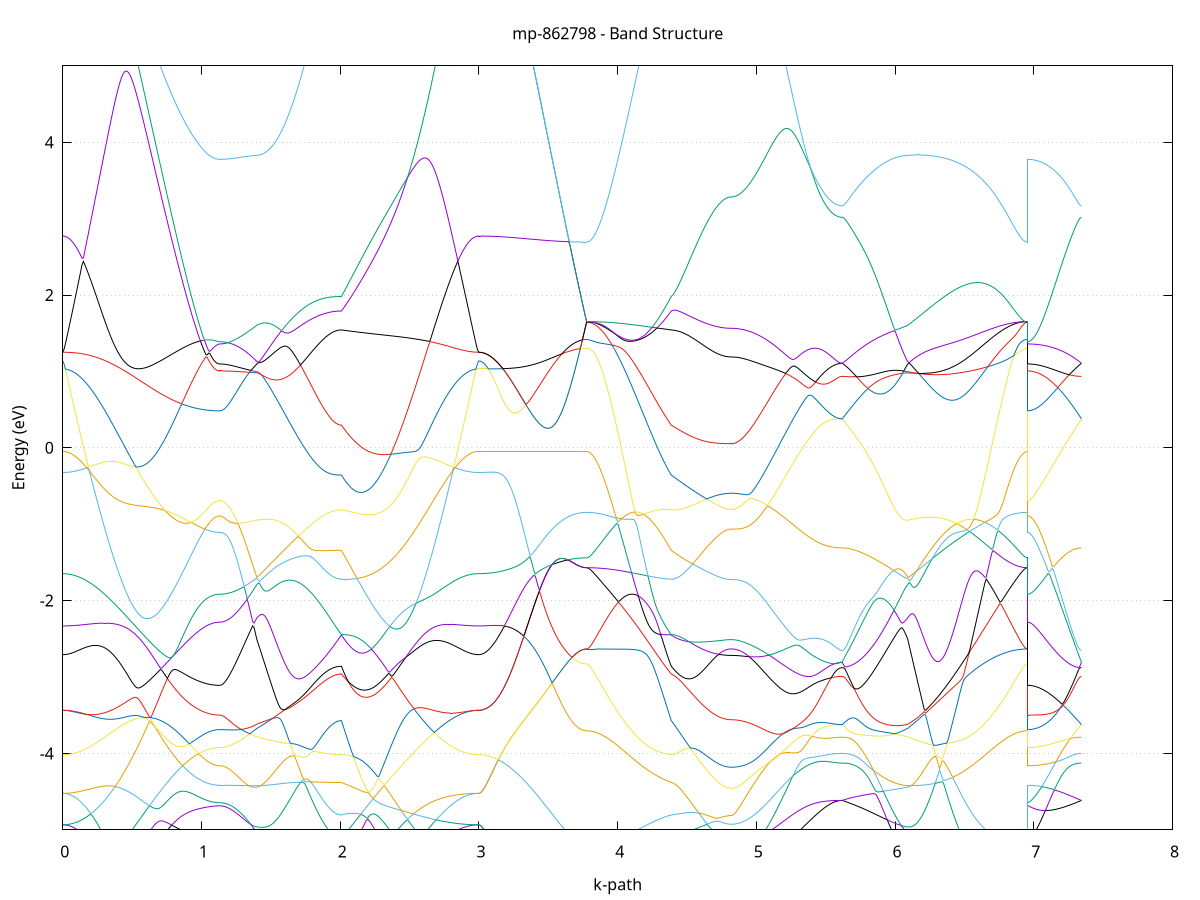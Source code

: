 set title 'mp-862798 - Band Structure'
set xlabel 'k-path'
set ylabel 'Energy (eV)'
set grid y
set yrange [-5:5]
set terminal png size 800,600
set output 'mp-862798_bands_gnuplot.png'
plot '-' using 1:2 with lines notitle, '-' using 1:2 with lines notitle, '-' using 1:2 with lines notitle, '-' using 1:2 with lines notitle, '-' using 1:2 with lines notitle, '-' using 1:2 with lines notitle, '-' using 1:2 with lines notitle, '-' using 1:2 with lines notitle, '-' using 1:2 with lines notitle, '-' using 1:2 with lines notitle, '-' using 1:2 with lines notitle, '-' using 1:2 with lines notitle, '-' using 1:2 with lines notitle, '-' using 1:2 with lines notitle, '-' using 1:2 with lines notitle, '-' using 1:2 with lines notitle, '-' using 1:2 with lines notitle, '-' using 1:2 with lines notitle, '-' using 1:2 with lines notitle, '-' using 1:2 with lines notitle, '-' using 1:2 with lines notitle, '-' using 1:2 with lines notitle, '-' using 1:2 with lines notitle, '-' using 1:2 with lines notitle, '-' using 1:2 with lines notitle, '-' using 1:2 with lines notitle, '-' using 1:2 with lines notitle, '-' using 1:2 with lines notitle, '-' using 1:2 with lines notitle, '-' using 1:2 with lines notitle, '-' using 1:2 with lines notitle, '-' using 1:2 with lines notitle, '-' using 1:2 with lines notitle, '-' using 1:2 with lines notitle, '-' using 1:2 with lines notitle, '-' using 1:2 with lines notitle, '-' using 1:2 with lines notitle, '-' using 1:2 with lines notitle, '-' using 1:2 with lines notitle, '-' using 1:2 with lines notitle, '-' using 1:2 with lines notitle, '-' using 1:2 with lines notitle, '-' using 1:2 with lines notitle, '-' using 1:2 with lines notitle, '-' using 1:2 with lines notitle, '-' using 1:2 with lines notitle, '-' using 1:2 with lines notitle, '-' using 1:2 with lines notitle, '-' using 1:2 with lines notitle, '-' using 1:2 with lines notitle, '-' using 1:2 with lines notitle, '-' using 1:2 with lines notitle, '-' using 1:2 with lines notitle, '-' using 1:2 with lines notitle, '-' using 1:2 with lines notitle, '-' using 1:2 with lines notitle, '-' using 1:2 with lines notitle, '-' using 1:2 with lines notitle, '-' using 1:2 with lines notitle, '-' using 1:2 with lines notitle, '-' using 1:2 with lines notitle, '-' using 1:2 with lines notitle, '-' using 1:2 with lines notitle, '-' using 1:2 with lines notitle
0.000000 -39.285060
0.009920 -39.285060
0.019839 -39.285060
0.029759 -39.285060
0.039678 -39.285060
0.049598 -39.285060
0.059517 -39.285060
0.069437 -39.285060
0.079357 -39.285060
0.089276 -39.285060
0.099196 -39.285060
0.109115 -39.285160
0.119035 -39.285160
0.128954 -39.285160
0.138874 -39.285160
0.148794 -39.285160
0.158713 -39.285160
0.168633 -39.285160
0.178552 -39.285160
0.188472 -39.285160
0.198391 -39.285160
0.208311 -39.285160
0.218231 -39.285160
0.228150 -39.285160
0.238070 -39.285160
0.247989 -39.285160
0.257909 -39.285160
0.267828 -39.285160
0.277748 -39.285160
0.287667 -39.285160
0.297587 -39.285160
0.307507 -39.285160
0.317426 -39.285160
0.327346 -39.285160
0.337265 -39.285160
0.347185 -39.285160
0.357104 -39.285260
0.367024 -39.285260
0.376944 -39.285260
0.386863 -39.285260
0.396783 -39.285260
0.406702 -39.285260
0.416622 -39.285260
0.426541 -39.285260
0.436461 -39.285260
0.446381 -39.285260
0.456300 -39.285260
0.466220 -39.285260
0.476139 -39.285260
0.486059 -39.285260
0.495978 -39.285260
0.505898 -39.285260
0.515818 -39.285260
0.525737 -39.285260
0.535657 -39.285260
0.545576 -39.285260
0.555496 -39.285260
0.565415 -39.285260
0.575335 -39.285360
0.585255 -39.285360
0.595174 -39.285360
0.605094 -39.285360
0.615013 -39.285360
0.624933 -39.285360
0.634852 -39.285360
0.644772 -39.285360
0.654692 -39.285360
0.664611 -39.285360
0.674531 -39.285360
0.684450 -39.285360
0.694370 -39.285360
0.704289 -39.285360
0.714209 -39.285360
0.724129 -39.285360
0.734048 -39.285360
0.743968 -39.285360
0.753887 -39.285360
0.763807 -39.285360
0.773726 -39.285360
0.783646 -39.285360
0.793566 -39.285360
0.803485 -39.285360
0.813405 -39.285360
0.823324 -39.285360
0.833244 -39.285360
0.843163 -39.285360
0.853083 -39.285360
0.863003 -39.285360
0.872922 -39.285360
0.882842 -39.285360
0.892761 -39.285360
0.902681 -39.285360
0.912600 -39.285360
0.922520 -39.285360
0.932439 -39.285360
0.942359 -39.285360
0.952279 -39.285360
0.962198 -39.285360
0.972118 -39.285360
0.982037 -39.285360
0.991957 -39.285360
1.001876 -39.285360
1.011796 -39.285360
1.021716 -39.285360
1.031635 -39.285360
1.041555 -39.285360
1.051474 -39.285360
1.061394 -39.285360
1.071313 -39.285360
1.081233 -39.285360
1.091153 -39.285360
1.101072 -39.285360
1.110992 -39.285360
1.120911 -39.285360
1.130831 -39.285360
1.130831 -39.285360
1.140753 -39.285360
1.150675 -39.285360
1.160597 -39.285360
1.170519 -39.285360
1.180441 -39.285360
1.190363 -39.285360
1.200285 -39.285460
1.210207 -39.285460
1.220129 -39.285460
1.230051 -39.285460
1.239973 -39.285460
1.249895 -39.285560
1.259818 -39.285560
1.269740 -39.285560
1.279662 -39.285660
1.289584 -39.285660
1.299506 -39.285760
1.309428 -39.285760
1.319350 -39.285760
1.329272 -39.285860
1.339194 -39.285860
1.349116 -39.285960
1.359038 -39.285960
1.368960 -39.286060
1.378882 -39.286060
1.388804 -39.286160
1.398726 -39.286260
1.398726 -39.286260
1.408568 -39.286260
1.418410 -39.286260
1.428251 -39.286360
1.438093 -39.286360
1.447935 -39.286460
1.457777 -39.286460
1.467618 -39.286560
1.477460 -39.286560
1.487302 -39.286660
1.497144 -39.286660
1.506985 -39.286760
1.516827 -39.286760
1.526669 -39.286860
1.536511 -39.286860
1.546352 -39.286960
1.556194 -39.286960
1.566036 -39.287060
1.575877 -39.287060
1.585719 -39.287160
1.595561 -39.287160
1.605403 -39.287160
1.615244 -39.287260
1.625086 -39.287260
1.634928 -39.287360
1.644770 -39.287360
1.654611 -39.287460
1.664453 -39.287460
1.674295 -39.287560
1.684137 -39.287560
1.693978 -39.287660
1.703820 -39.287660
1.713662 -39.287660
1.723503 -39.287760
1.733345 -39.287760
1.743187 -39.287860
1.753029 -39.287860
1.762870 -39.287860
1.772712 -39.287960
1.782554 -39.287960
1.792396 -39.287960
1.802237 -39.288060
1.812079 -39.288060
1.821921 -39.288060
1.831763 -39.288160
1.841604 -39.288160
1.851446 -39.288160
1.861288 -39.288160
1.871130 -39.288260
1.880971 -39.288260
1.890813 -39.288260
1.900655 -39.288260
1.910496 -39.288260
1.920338 -39.288360
1.930180 -39.288360
1.940022 -39.288360
1.949863 -39.288360
1.959705 -39.288360
1.969547 -39.288360
1.979389 -39.288360
1.989230 -39.288360
1.999072 -39.288360
2.008914 -39.288360
2.008914 -39.288360
2.018904 -39.288260
2.028895 -39.288260
2.038885 -39.288160
2.048875 -39.288060
2.058866 -39.287960
2.068856 -39.287960
2.078847 -39.287860
2.088837 -39.287760
2.098827 -39.287660
2.108818 -39.287660
2.118808 -39.287560
2.128798 -39.287460
2.138789 -39.287460
2.148779 -39.287360
2.158770 -39.287260
2.168760 -39.287260
2.178750 -39.287160
2.188741 -39.287060
2.198731 -39.287060
2.208722 -39.286960
2.218712 -39.286860
2.228702 -39.286860
2.238693 -39.286760
2.248683 -39.286660
2.258674 -39.286660
2.268664 -39.286560
2.278654 -39.286560
2.288645 -39.286460
2.298635 -39.286460
2.308626 -39.286360
2.318616 -39.286360
2.328606 -39.286260
2.338597 -39.286260
2.348587 -39.286160
2.358578 -39.286160
2.368568 -39.286060
2.378558 -39.286060
2.388549 -39.285960
2.398539 -39.285960
2.408529 -39.285960
2.418520 -39.285860
2.428510 -39.285860
2.438501 -39.285860
2.448491 -39.285760
2.458481 -39.285760
2.468472 -39.285760
2.478462 -39.285660
2.488453 -39.285660
2.498443 -39.285660
2.508433 -39.285560
2.518424 -39.285560
2.528414 -39.285560
2.538405 -39.285560
2.548395 -39.285460
2.558385 -39.285460
2.568376 -39.285460
2.578366 -39.285460
2.588357 -39.285360
2.598347 -39.285360
2.608337 -39.285360
2.618328 -39.285360
2.628318 -39.285360
2.638309 -39.285360
2.648299 -39.285260
2.658289 -39.285260
2.668280 -39.285260
2.678270 -39.285260
2.688260 -39.285260
2.698251 -39.285260
2.708241 -39.285260
2.718232 -39.285260
2.728222 -39.285160
2.738212 -39.285160
2.748203 -39.285160
2.758193 -39.285160
2.768184 -39.285160
2.778174 -39.285160
2.788164 -39.285160
2.798155 -39.285160
2.808145 -39.285160
2.818136 -39.285160
2.828126 -39.285160
2.838116 -39.285160
2.848107 -39.285160
2.858097 -39.285160
2.868088 -39.285160
2.878078 -39.285160
2.888068 -39.285160
2.898059 -39.285160
2.908049 -39.285060
2.918039 -39.285060
2.928030 -39.285060
2.938020 -39.285060
2.948011 -39.285060
2.958001 -39.285060
2.967991 -39.285060
2.977982 -39.285060
2.987972 -39.285060
2.997963 -39.285060
2.997963 -39.285060
3.007942 -39.285060
3.017921 -39.285060
3.027901 -39.285160
3.037880 -39.285160
3.047859 -39.285160
3.057839 -39.285160
3.067818 -39.285260
3.077797 -39.285260
3.087777 -39.285360
3.097756 -39.285360
3.107735 -39.285460
3.117715 -39.285460
3.127694 -39.285560
3.137673 -39.285560
3.147653 -39.285660
3.157632 -39.285760
3.167611 -39.285860
3.177591 -39.285960
3.187570 -39.286060
3.197549 -39.286060
3.207529 -39.286160
3.217508 -39.286260
3.227487 -39.286360
3.237467 -39.286560
3.247446 -39.286660
3.257425 -39.286760
3.267405 -39.286860
3.277384 -39.286960
3.287364 -39.287060
3.297343 -39.287160
3.307322 -39.287360
3.317302 -39.287460
3.327281 -39.287560
3.337260 -39.287760
3.347240 -39.287860
3.357219 -39.287960
3.367198 -39.288060
3.377178 -39.288260
3.387157 -39.288360
3.397136 -39.288460
3.407116 -39.288660
3.417095 -39.288760
3.427074 -39.288860
3.437054 -39.289060
3.447033 -39.289160
3.457012 -39.289260
3.466992 -39.289360
3.476971 -39.289560
3.486950 -39.289660
3.496930 -39.289760
3.506909 -39.289860
3.516888 -39.289960
3.526868 -39.290060
3.536847 -39.290260
3.546826 -39.290360
3.556806 -39.290460
3.566785 -39.290560
3.576764 -39.290660
3.586744 -39.290760
3.596723 -39.290760
3.606702 -39.290860
3.616682 -39.290960
3.626661 -39.291060
3.636640 -39.291160
3.646620 -39.291160
3.656599 -39.291260
3.666578 -39.291260
3.676558 -39.291360
3.686537 -39.291360
3.696516 -39.291460
3.706496 -39.291460
3.716475 -39.291560
3.726454 -39.291560
3.736434 -39.291560
3.746413 -39.291560
3.756393 -39.291560
3.766372 -39.291660
3.776351 -39.291660
3.776351 -39.291660
3.786193 -39.291660
3.796035 -39.291660
3.805876 -39.291560
3.815718 -39.291560
3.825560 -39.291560
3.835402 -39.291560
3.845243 -39.291560
3.855085 -39.291560
3.864927 -39.291560
3.874769 -39.291460
3.884610 -39.291460
3.894452 -39.291460
3.904294 -39.291460
3.914135 -39.291360
3.923977 -39.291360
3.933819 -39.291360
3.943661 -39.291260
3.953502 -39.291260
3.963344 -39.291260
3.973186 -39.291160
3.983028 -39.291160
3.992869 -39.291060
4.002711 -39.291060
4.012553 -39.290960
4.022395 -39.290960
4.032236 -39.290860
4.042078 -39.290860
4.051920 -39.290760
4.061762 -39.290760
4.071603 -39.290660
4.081445 -39.290660
4.091287 -39.290560
4.101128 -39.290460
4.110970 -39.290460
4.120812 -39.290360
4.130654 -39.290360
4.140495 -39.290260
4.150337 -39.290160
4.160179 -39.290060
4.170021 -39.290060
4.179862 -39.289960
4.189704 -39.289860
4.199546 -39.289860
4.209387 -39.289760
4.219229 -39.289660
4.229071 -39.289560
4.238913 -39.289560
4.248754 -39.289460
4.258596 -39.289360
4.268438 -39.289260
4.278280 -39.289260
4.288121 -39.289160
4.297963 -39.289060
4.307805 -39.288960
4.317647 -39.288960
4.327488 -39.288860
4.337330 -39.288760
4.347172 -39.288660
4.357014 -39.288660
4.366855 -39.288560
4.376697 -39.288460
4.386539 -39.288360
4.386539 -39.288360
4.396376 -39.288360
4.406214 -39.288360
4.416051 -39.288260
4.425888 -39.288260
4.435726 -39.288160
4.445563 -39.288160
4.455401 -39.288160
4.465238 -39.288060
4.475076 -39.288060
4.484913 -39.287960
4.494750 -39.287960
4.504588 -39.287960
4.514425 -39.287860
4.524263 -39.287860
4.534100 -39.287760
4.543937 -39.287760
4.553775 -39.287660
4.563612 -39.287660
4.573450 -39.287660
4.583287 -39.287560
4.593125 -39.287560
4.602962 -39.287460
4.612799 -39.287460
4.622637 -39.287460
4.632474 -39.287360
4.642312 -39.287360
4.652149 -39.287360
4.661987 -39.287260
4.671824 -39.287260
4.681661 -39.287260
4.691499 -39.287260
4.701336 -39.287160
4.711174 -39.287160
4.721011 -39.287160
4.730848 -39.287160
4.740686 -39.287060
4.750523 -39.287060
4.760361 -39.287060
4.770198 -39.287060
4.780036 -39.287060
4.789873 -39.287060
4.799710 -39.287060
4.809548 -39.287060
4.819385 -39.287060
4.819385 -39.287060
4.829381 -39.287060
4.839376 -39.287060
4.849371 -39.287060
4.859366 -39.287060
4.869361 -39.287060
4.879357 -39.287060
4.889352 -39.287060
4.899347 -39.286960
4.909342 -39.286960
4.919338 -39.286960
4.929333 -39.286960
4.939328 -39.286960
4.949323 -39.286960
4.959318 -39.286960
4.969314 -39.286860
4.979309 -39.286860
4.989304 -39.286860
4.999299 -39.286860
5.009295 -39.286860
5.019290 -39.286760
5.029285 -39.286760
5.039280 -39.286760
5.049276 -39.286760
5.059271 -39.286660
5.069266 -39.286660
5.079261 -39.286660
5.089256 -39.286560
5.099252 -39.286560
5.109247 -39.286560
5.119242 -39.286560
5.129237 -39.286460
5.139233 -39.286460
5.149228 -39.286460
5.159223 -39.286360
5.169218 -39.286360
5.179213 -39.286360
5.189209 -39.286260
5.199204 -39.286260
5.209199 -39.286260
5.219194 -39.286160
5.229190 -39.286160
5.239185 -39.286160
5.249180 -39.286060
5.259175 -39.286060
5.269171 -39.286060
5.279166 -39.285960
5.289161 -39.285960
5.299156 -39.285960
5.309151 -39.285860
5.319147 -39.285860
5.329142 -39.285860
5.339137 -39.285860
5.349132 -39.285760
5.359128 -39.285760
5.369123 -39.285760
5.379118 -39.285660
5.389113 -39.285660
5.399108 -39.285660
5.409104 -39.285660
5.419099 -39.285560
5.429094 -39.285560
5.439089 -39.285560
5.449085 -39.285560
5.459080 -39.285560
5.469075 -39.285460
5.479070 -39.285460
5.489066 -39.285460
5.499061 -39.285460
5.509056 -39.285460
5.519051 -39.285460
5.529046 -39.285460
5.539042 -39.285360
5.549037 -39.285360
5.559032 -39.285360
5.569027 -39.285360
5.579023 -39.285360
5.589018 -39.285360
5.599013 -39.285360
5.609008 -39.285360
5.619003 -39.285360
5.619003 -39.285360
5.628847 -39.285360
5.638690 -39.285360
5.648534 -39.285360
5.658377 -39.285360
5.668220 -39.285360
5.678064 -39.285360
5.687907 -39.285360
5.697751 -39.285360
5.707594 -39.285360
5.717437 -39.285360
5.727281 -39.285360
5.737124 -39.285360
5.746968 -39.285360
5.756811 -39.285460
5.766654 -39.285460
5.776498 -39.285460
5.786341 -39.285460
5.796185 -39.285460
5.806028 -39.285460
5.815871 -39.285460
5.825715 -39.285460
5.835558 -39.285560
5.845402 -39.285560
5.855245 -39.285560
5.865088 -39.285560
5.874932 -39.285560
5.884775 -39.285660
5.894619 -39.285660
5.904462 -39.285660
5.914305 -39.285660
5.924149 -39.285660
5.933992 -39.285760
5.943836 -39.285760
5.953679 -39.285760
5.963522 -39.285760
5.973366 -39.285860
5.983209 -39.285860
5.993052 -39.285860
6.002896 -39.285960
6.012739 -39.285960
6.022583 -39.285960
6.032426 -39.286060
6.042269 -39.286060
6.052113 -39.286060
6.061956 -39.286160
6.071800 -39.286160
6.081643 -39.286160
6.091486 -39.286260
6.091486 -39.286260
6.101405 -39.286260
6.111324 -39.286360
6.121243 -39.286460
6.131162 -39.286460
6.141080 -39.286560
6.150999 -39.286660
6.160918 -39.286660
6.170837 -39.286760
6.180756 -39.286860
6.190674 -39.286860
6.200593 -39.286960
6.210512 -39.287060
6.220431 -39.287160
6.230350 -39.287260
6.240268 -39.287260
6.250187 -39.287360
6.260106 -39.287460
6.270025 -39.287560
6.279944 -39.287660
6.289862 -39.287760
6.299781 -39.287760
6.309700 -39.287860
6.319619 -39.287960
6.329538 -39.288060
6.339456 -39.288160
6.349375 -39.288260
6.359294 -39.288360
6.369213 -39.288360
6.379132 -39.288460
6.389050 -39.288560
6.398969 -39.288660
6.408888 -39.288760
6.418807 -39.288860
6.428726 -39.288960
6.438644 -39.288960
6.448563 -39.289060
6.458482 -39.289160
6.468401 -39.289260
6.478320 -39.289360
6.488238 -39.289460
6.498157 -39.289460
6.508076 -39.289560
6.517995 -39.289660
6.527914 -39.289760
6.537832 -39.289860
6.547751 -39.289860
6.557670 -39.289960
6.567589 -39.290060
6.577508 -39.290160
6.587426 -39.290160
6.597345 -39.290260
6.607264 -39.290360
6.617183 -39.290360
6.627102 -39.290460
6.637020 -39.290560
6.646939 -39.290560
6.656858 -39.290660
6.666777 -39.290760
6.676696 -39.290760
6.686614 -39.290860
6.696533 -39.290860
6.706452 -39.290960
6.716371 -39.290960
6.726290 -39.291060
6.736208 -39.291060
6.746127 -39.291160
6.756046 -39.291160
6.765965 -39.291260
6.775884 -39.291260
6.785802 -39.291260
6.795721 -39.291360
6.805640 -39.291360
6.815559 -39.291360
6.825478 -39.291460
6.835396 -39.291460
6.845315 -39.291460
6.855234 -39.291460
6.865153 -39.291560
6.875072 -39.291560
6.884990 -39.291560
6.894909 -39.291560
6.904828 -39.291560
6.914747 -39.291560
6.924666 -39.291560
6.934584 -39.291660
6.944503 -39.291660
6.954422 -39.291660
6.954422 -39.285360
6.964401 -39.285360
6.974381 -39.285360
6.984360 -39.285360
6.994339 -39.285360
7.004319 -39.285360
7.014298 -39.285360
7.024277 -39.285360
7.034257 -39.285360
7.044236 -39.285360
7.054215 -39.285360
7.064195 -39.285360
7.074174 -39.285360
7.084153 -39.285360
7.094133 -39.285360
7.104112 -39.285360
7.114091 -39.285360
7.124071 -39.285360
7.134050 -39.285360
7.144029 -39.285360
7.154009 -39.285360
7.163988 -39.285360
7.173967 -39.285360
7.183947 -39.285360
7.193926 -39.285360
7.203905 -39.285360
7.213885 -39.285360
7.223864 -39.285360
7.233843 -39.285360
7.243823 -39.285360
7.253802 -39.285360
7.263781 -39.285360
7.273761 -39.285360
7.283740 -39.285360
7.293719 -39.285360
7.303699 -39.285360
7.313678 -39.285360
7.323658 -39.285360
7.333637 -39.285360
7.343616 -39.285360
e
0.000000 -39.156760
0.009920 -39.156760
0.019839 -39.156760
0.029759 -39.156760
0.039678 -39.156860
0.049598 -39.156960
0.059517 -39.157060
0.069437 -39.157160
0.079357 -39.157260
0.089276 -39.157360
0.099196 -39.157460
0.109115 -39.157660
0.119035 -39.157760
0.128954 -39.157960
0.138874 -39.158160
0.148794 -39.158360
0.158713 -39.158560
0.168633 -39.158860
0.178552 -39.159060
0.188472 -39.159360
0.198391 -39.159560
0.208311 -39.159860
0.218231 -39.160160
0.228150 -39.160360
0.238070 -39.160660
0.247989 -39.160960
0.257909 -39.161260
0.267828 -39.161660
0.277748 -39.161960
0.287667 -39.162260
0.297587 -39.162560
0.307507 -39.162960
0.317426 -39.163260
0.327346 -39.163560
0.337265 -39.163960
0.347185 -39.164260
0.357104 -39.164560
0.367024 -39.164960
0.376944 -39.165260
0.386863 -39.165560
0.396783 -39.165960
0.406702 -39.166260
0.416622 -39.166560
0.426541 -39.166960
0.436461 -39.167260
0.446381 -39.167560
0.456300 -39.167860
0.466220 -39.168160
0.476139 -39.168460
0.486059 -39.168760
0.495978 -39.169060
0.505898 -39.169360
0.515818 -39.169660
0.525737 -39.169860
0.535657 -39.170160
0.545576 -39.170460
0.555496 -39.170660
0.565415 -39.170860
0.575335 -39.171160
0.585255 -39.171360
0.595174 -39.171560
0.605094 -39.171760
0.615013 -39.171960
0.624933 -39.172160
0.634852 -39.172260
0.644772 -39.172460
0.654692 -39.172560
0.664611 -39.172760
0.674531 -39.172860
0.684450 -39.172960
0.694370 -39.173160
0.704289 -39.173260
0.714209 -39.173360
0.724129 -39.173360
0.734048 -39.173460
0.743968 -39.173560
0.753887 -39.173660
0.763807 -39.173660
0.773726 -39.173760
0.783646 -39.173760
0.793566 -39.173860
0.803485 -39.173860
0.813405 -39.173860
0.823324 -39.173860
0.833244 -39.173860
0.843163 -39.173960
0.853083 -39.173960
0.863003 -39.173960
0.872922 -39.173960
0.882842 -39.173860
0.892761 -39.173860
0.902681 -39.173860
0.912600 -39.173860
0.922520 -39.173860
0.932439 -39.173860
0.942359 -39.173760
0.952279 -39.173760
0.962198 -39.173760
0.972118 -39.173760
0.982037 -39.173660
0.991957 -39.173660
1.001876 -39.173660
1.011796 -39.173660
1.021716 -39.173660
1.031635 -39.173560
1.041555 -39.173560
1.051474 -39.173560
1.061394 -39.173560
1.071313 -39.173560
1.081233 -39.173560
1.091153 -39.173460
1.101072 -39.173460
1.110992 -39.173460
1.120911 -39.173460
1.130831 -39.173460
1.130831 -39.173460
1.140753 -39.173460
1.150675 -39.173460
1.160597 -39.173460
1.170519 -39.173460
1.180441 -39.173360
1.190363 -39.173360
1.200285 -39.173360
1.210207 -39.173260
1.220129 -39.173160
1.230051 -39.173160
1.239973 -39.173060
1.249895 -39.172960
1.259818 -39.172960
1.269740 -39.172860
1.279662 -39.172760
1.289584 -39.172660
1.299506 -39.172560
1.309428 -39.172360
1.319350 -39.172260
1.329272 -39.172160
1.339194 -39.172060
1.349116 -39.171860
1.359038 -39.171760
1.368960 -39.171560
1.378882 -39.171460
1.388804 -39.171260
1.398726 -39.171160
1.398726 -39.171160
1.408568 -39.170960
1.418410 -39.170960
1.428251 -39.170860
1.438093 -39.170860
1.447935 -39.170860
1.457777 -39.170960
1.467618 -39.170960
1.477460 -39.171060
1.487302 -39.171160
1.497144 -39.171260
1.506985 -39.171360
1.516827 -39.171460
1.526669 -39.171560
1.536511 -39.171660
1.546352 -39.171760
1.556194 -39.171860
1.566036 -39.171960
1.575877 -39.172060
1.585719 -39.172160
1.595561 -39.172260
1.605403 -39.172360
1.615244 -39.172560
1.625086 -39.172660
1.634928 -39.172760
1.644770 -39.172860
1.654611 -39.172960
1.664453 -39.173060
1.674295 -39.173160
1.684137 -39.173260
1.693978 -39.173360
1.703820 -39.173460
1.713662 -39.173560
1.723503 -39.173660
1.733345 -39.173760
1.743187 -39.173860
1.753029 -39.173960
1.762870 -39.174060
1.772712 -39.174160
1.782554 -39.174260
1.792396 -39.174360
1.802237 -39.174460
1.812079 -39.174460
1.821921 -39.174560
1.831763 -39.174660
1.841604 -39.174760
1.851446 -39.174760
1.861288 -39.174860
1.871130 -39.174860
1.880971 -39.174960
1.890813 -39.174960
1.900655 -39.175060
1.910496 -39.175060
1.920338 -39.175160
1.930180 -39.175160
1.940022 -39.175160
1.949863 -39.175260
1.959705 -39.175260
1.969547 -39.175260
1.979389 -39.175260
1.989230 -39.175260
1.999072 -39.175260
2.008914 -39.175260
2.008914 -39.175260
2.018904 -39.175660
2.028895 -39.175960
2.038885 -39.176160
2.048875 -39.176460
2.058866 -39.176760
2.068856 -39.176960
2.078847 -39.177160
2.088837 -39.177360
2.098827 -39.177560
2.108818 -39.177760
2.118808 -39.177960
2.128798 -39.178060
2.138789 -39.178160
2.148779 -39.178260
2.158770 -39.178360
2.168760 -39.178460
2.178750 -39.178560
2.188741 -39.178560
2.198731 -39.178560
2.208722 -39.178660
2.218712 -39.178560
2.228702 -39.178560
2.238693 -39.178560
2.248683 -39.178460
2.258674 -39.178360
2.268664 -39.178260
2.278654 -39.178160
2.288645 -39.178060
2.298635 -39.177860
2.308626 -39.177760
2.318616 -39.177560
2.328606 -39.177360
2.338597 -39.177160
2.348587 -39.176960
2.358578 -39.176660
2.368568 -39.176460
2.378558 -39.176160
2.388549 -39.175960
2.398539 -39.175660
2.408529 -39.175360
2.418520 -39.174960
2.428510 -39.174660
2.438501 -39.174360
2.448491 -39.173960
2.458481 -39.173660
2.468472 -39.173260
2.478462 -39.172860
2.488453 -39.172460
2.498443 -39.172060
2.508433 -39.171660
2.518424 -39.171260
2.528414 -39.170860
2.538405 -39.170460
2.548395 -39.170060
2.558385 -39.169560
2.568376 -39.169160
2.578366 -39.168760
2.588357 -39.168360
2.598347 -39.167860
2.608337 -39.167460
2.618328 -39.166960
2.628318 -39.166560
2.638309 -39.166160
2.648299 -39.165760
2.658289 -39.165260
2.668280 -39.164860
2.678270 -39.164460
2.688260 -39.164060
2.698251 -39.163660
2.708241 -39.163260
2.718232 -39.162860
2.728222 -39.162460
2.738212 -39.162060
2.748203 -39.161760
2.758193 -39.161360
2.768184 -39.160960
2.778174 -39.160660
2.788164 -39.160360
2.798155 -39.160060
2.808145 -39.159760
2.818136 -39.159460
2.828126 -39.159160
2.838116 -39.158860
2.848107 -39.158660
2.858097 -39.158360
2.868088 -39.158160
2.878078 -39.157960
2.888068 -39.157760
2.898059 -39.157560
2.908049 -39.157460
2.918039 -39.157260
2.928030 -39.157160
2.938020 -39.157060
2.948011 -39.156960
2.958001 -39.156860
2.967991 -39.156860
2.977982 -39.156760
2.987972 -39.156760
2.997963 -39.156760
2.997963 -39.156760
3.007942 -39.156760
3.017921 -39.156760
3.027901 -39.156760
3.037880 -39.156760
3.047859 -39.156760
3.057839 -39.156760
3.067818 -39.156760
3.077797 -39.156660
3.087777 -39.156660
3.097756 -39.156660
3.107735 -39.156660
3.117715 -39.156660
3.127694 -39.156660
3.137673 -39.156660
3.147653 -39.156560
3.157632 -39.156560
3.167611 -39.156560
3.177591 -39.156560
3.187570 -39.156560
3.197549 -39.156460
3.207529 -39.156460
3.217508 -39.156460
3.227487 -39.156460
3.237467 -39.156460
3.247446 -39.156360
3.257425 -39.156360
3.267405 -39.156360
3.277384 -39.156260
3.287364 -39.156260
3.297343 -39.156260
3.307322 -39.156260
3.317302 -39.156160
3.327281 -39.156160
3.337260 -39.156160
3.347240 -39.156060
3.357219 -39.156060
3.367198 -39.156060
3.377178 -39.156060
3.387157 -39.155960
3.397136 -39.155960
3.407116 -39.155960
3.417095 -39.155860
3.427074 -39.155860
3.437054 -39.155860
3.447033 -39.155760
3.457012 -39.155760
3.466992 -39.155760
3.476971 -39.155760
3.486950 -39.155660
3.496930 -39.155660
3.506909 -39.155660
3.516888 -39.155560
3.526868 -39.155560
3.536847 -39.155560
3.546826 -39.155560
3.556806 -39.155460
3.566785 -39.155460
3.576764 -39.155460
3.586744 -39.155460
3.596723 -39.155460
3.606702 -39.155360
3.616682 -39.155360
3.626661 -39.155360
3.636640 -39.155360
3.646620 -39.155360
3.656599 -39.155360
3.666578 -39.155260
3.676558 -39.155260
3.686537 -39.155260
3.696516 -39.155260
3.706496 -39.155260
3.716475 -39.155260
3.726454 -39.155260
3.736434 -39.155260
3.746413 -39.155260
3.756393 -39.155260
3.766372 -39.155260
3.776351 -39.155260
3.776351 -39.155260
3.786193 -39.155260
3.796035 -39.155260
3.805876 -39.155260
3.815718 -39.155360
3.825560 -39.155460
3.835402 -39.155560
3.845243 -39.155660
3.855085 -39.155760
3.864927 -39.155960
3.874769 -39.156060
3.884610 -39.156260
3.894452 -39.156460
3.904294 -39.156660
3.914135 -39.156860
3.923977 -39.157060
3.933819 -39.157360
3.943661 -39.157660
3.953502 -39.157860
3.963344 -39.158160
3.973186 -39.158460
3.983028 -39.158760
3.992869 -39.159160
4.002711 -39.159460
4.012553 -39.159860
4.022395 -39.160160
4.032236 -39.160560
4.042078 -39.160960
4.051920 -39.161360
4.061762 -39.161760
4.071603 -39.162160
4.081445 -39.162560
4.091287 -39.162960
4.101128 -39.163360
4.110970 -39.163760
4.120812 -39.164260
4.130654 -39.164660
4.140495 -39.165160
4.150337 -39.165560
4.160179 -39.165960
4.170021 -39.166460
4.179862 -39.166860
4.189704 -39.167360
4.199546 -39.167760
4.209387 -39.168260
4.219229 -39.168660
4.229071 -39.169160
4.238913 -39.169560
4.248754 -39.169960
4.258596 -39.170460
4.268438 -39.170860
4.278280 -39.171260
4.288121 -39.171660
4.297963 -39.172060
4.307805 -39.172460
4.317647 -39.172860
4.327488 -39.173260
4.337330 -39.173660
4.347172 -39.173960
4.357014 -39.174360
4.366855 -39.174660
4.376697 -39.174960
4.386539 -39.175260
4.386539 -39.175260
4.396376 -39.175460
4.406214 -39.175560
4.416051 -39.175660
4.425888 -39.175860
4.435726 -39.175960
4.445563 -39.176060
4.455401 -39.176160
4.465238 -39.176360
4.475076 -39.176460
4.484913 -39.176560
4.494750 -39.176660
4.504588 -39.176760
4.514425 -39.176860
4.524263 -39.176960
4.534100 -39.177060
4.543937 -39.177160
4.553775 -39.177260
4.563612 -39.177360
4.573450 -39.177460
4.583287 -39.177560
4.593125 -39.177660
4.602962 -39.177660
4.612799 -39.177760
4.622637 -39.177860
4.632474 -39.177960
4.642312 -39.177960
4.652149 -39.178060
4.661987 -39.178160
4.671824 -39.178160
4.681661 -39.178260
4.691499 -39.178260
4.701336 -39.178360
4.711174 -39.178360
4.721011 -39.178360
4.730848 -39.178460
4.740686 -39.178460
4.750523 -39.178460
4.760361 -39.178560
4.770198 -39.178560
4.780036 -39.178560
4.789873 -39.178560
4.799710 -39.178560
4.809548 -39.178560
4.819385 -39.178560
4.819385 -39.178560
4.829381 -39.178560
4.839376 -39.178560
4.849371 -39.178560
4.859366 -39.178560
4.869361 -39.178560
4.879357 -39.178460
4.889352 -39.178460
4.899347 -39.178360
4.909342 -39.178360
4.919338 -39.178260
4.929333 -39.178260
4.939328 -39.178160
4.949323 -39.178060
4.959318 -39.178060
4.969314 -39.177960
4.979309 -39.177860
4.989304 -39.177760
4.999299 -39.177660
5.009295 -39.177560
5.019290 -39.177460
5.029285 -39.177360
5.039280 -39.177260
5.049276 -39.177160
5.059271 -39.177060
5.069266 -39.176960
5.079261 -39.176760
5.089256 -39.176660
5.099252 -39.176560
5.109247 -39.176460
5.119242 -39.176260
5.129237 -39.176160
5.139233 -39.175960
5.149228 -39.175860
5.159223 -39.175760
5.169218 -39.175560
5.179213 -39.175460
5.189209 -39.175260
5.199204 -39.175160
5.209199 -39.174960
5.219194 -39.174860
5.229190 -39.174760
5.239185 -39.174560
5.249180 -39.174460
5.259175 -39.174260
5.269171 -39.174160
5.279166 -39.173960
5.289161 -39.173860
5.299156 -39.173660
5.309151 -39.173560
5.319147 -39.173460
5.329142 -39.173260
5.339137 -39.173160
5.349132 -39.173060
5.359128 -39.172960
5.369123 -39.172760
5.379118 -39.172660
5.389113 -39.172560
5.399108 -39.172460
5.409104 -39.172360
5.419099 -39.172260
5.429094 -39.172160
5.439089 -39.172060
5.449085 -39.171960
5.459080 -39.171860
5.469075 -39.171760
5.479070 -39.171660
5.489066 -39.171560
5.499061 -39.171560
5.509056 -39.171460
5.519051 -39.171460
5.529046 -39.171360
5.539042 -39.171360
5.549037 -39.171260
5.559032 -39.171260
5.569027 -39.171160
5.579023 -39.171160
5.589018 -39.171160
5.599013 -39.171160
5.609008 -39.171160
5.619003 -39.171160
5.619003 -39.171160
5.628847 -39.171160
5.638690 -39.171260
5.648534 -39.171360
5.658377 -39.171460
5.668220 -39.171460
5.678064 -39.171560
5.687907 -39.171660
5.697751 -39.171660
5.707594 -39.171760
5.717437 -39.171760
5.727281 -39.171860
5.737124 -39.171860
5.746968 -39.171960
5.756811 -39.171960
5.766654 -39.172060
5.776498 -39.172060
5.786341 -39.172060
5.796185 -39.172160
5.806028 -39.172160
5.815871 -39.172160
5.825715 -39.172160
5.835558 -39.172160
5.845402 -39.172160
5.855245 -39.172260
5.865088 -39.172260
5.874932 -39.172260
5.884775 -39.172160
5.894619 -39.172160
5.904462 -39.172160
5.914305 -39.172160
5.924149 -39.172160
5.933992 -39.172160
5.943836 -39.172060
5.953679 -39.172060
5.963522 -39.171960
5.973366 -39.171960
5.983209 -39.171960
5.993052 -39.171860
6.002896 -39.171760
6.012739 -39.171760
6.022583 -39.171660
6.032426 -39.171660
6.042269 -39.171560
6.052113 -39.171460
6.061956 -39.171360
6.071800 -39.171260
6.081643 -39.171160
6.091486 -39.171160
6.091486 -39.171160
6.101405 -39.170960
6.111324 -39.170760
6.121243 -39.170560
6.131162 -39.170360
6.141080 -39.170260
6.150999 -39.170060
6.160918 -39.169860
6.170837 -39.169660
6.180756 -39.169660
6.190674 -39.169660
6.200593 -39.169660
6.210512 -39.169560
6.220431 -39.169560
6.230350 -39.169560
6.240268 -39.169460
6.250187 -39.169460
6.260106 -39.169360
6.270025 -39.169260
6.279944 -39.169160
6.289862 -39.169060
6.299781 -39.168960
6.309700 -39.168860
6.319619 -39.168760
6.329538 -39.168660
6.339456 -39.168460
6.349375 -39.168360
6.359294 -39.168160
6.369213 -39.168060
6.379132 -39.167860
6.389050 -39.167660
6.398969 -39.167460
6.408888 -39.167260
6.418807 -39.167060
6.428726 -39.166860
6.438644 -39.166660
6.448563 -39.166360
6.458482 -39.166160
6.468401 -39.165960
6.478320 -39.165660
6.488238 -39.165360
6.498157 -39.165160
6.508076 -39.164860
6.517995 -39.164560
6.527914 -39.164360
6.537832 -39.164060
6.547751 -39.163760
6.557670 -39.163460
6.567589 -39.163160
6.577508 -39.162860
6.587426 -39.162560
6.597345 -39.162260
6.607264 -39.161960
6.617183 -39.161660
6.627102 -39.161360
6.637020 -39.161060
6.646939 -39.160760
6.656858 -39.160460
6.666777 -39.160160
6.676696 -39.159860
6.686614 -39.159660
6.696533 -39.159360
6.706452 -39.159060
6.716371 -39.158760
6.726290 -39.158560
6.736208 -39.158260
6.746127 -39.158060
6.756046 -39.157760
6.765965 -39.157560
6.775884 -39.157360
6.785802 -39.157160
6.795721 -39.156860
6.805640 -39.156660
6.815559 -39.156560
6.825478 -39.156360
6.835396 -39.156160
6.845315 -39.156060
6.855234 -39.155860
6.865153 -39.155760
6.875072 -39.155660
6.884990 -39.155560
6.894909 -39.155460
6.904828 -39.155360
6.914747 -39.155360
6.924666 -39.155260
6.934584 -39.155260
6.944503 -39.155260
6.954422 -39.155260
6.954422 -39.173460
6.964401 -39.173460
6.974381 -39.173460
6.984360 -39.173460
6.994339 -39.173460
7.004319 -39.173460
7.014298 -39.173460
7.024277 -39.173360
7.034257 -39.173360
7.044236 -39.173360
7.054215 -39.173260
7.064195 -39.173260
7.074174 -39.173260
7.084153 -39.173160
7.094133 -39.173160
7.104112 -39.173060
7.114091 -39.173060
7.124071 -39.172960
7.134050 -39.172860
7.144029 -39.172860
7.154009 -39.172760
7.163988 -39.172660
7.173967 -39.172660
7.183947 -39.172560
7.193926 -39.172460
7.203905 -39.172360
7.213885 -39.172260
7.223864 -39.172260
7.233843 -39.172160
7.243823 -39.172060
7.253802 -39.171960
7.263781 -39.171860
7.273761 -39.171760
7.283740 -39.171660
7.293719 -39.171560
7.303699 -39.171460
7.313678 -39.171460
7.323658 -39.171360
7.333637 -39.171260
7.343616 -39.171160
e
0.000000 -39.156760
0.009920 -39.156760
0.019839 -39.156760
0.029759 -39.156760
0.039678 -39.156760
0.049598 -39.156760
0.059517 -39.156860
0.069437 -39.156860
0.079357 -39.156860
0.089276 -39.156960
0.099196 -39.156960
0.109115 -39.157060
0.119035 -39.157060
0.128954 -39.157160
0.138874 -39.157160
0.148794 -39.157260
0.158713 -39.157360
0.168633 -39.157460
0.178552 -39.157460
0.188472 -39.157560
0.198391 -39.157660
0.208311 -39.157760
0.218231 -39.157860
0.228150 -39.157960
0.238070 -39.158060
0.247989 -39.158160
0.257909 -39.158260
0.267828 -39.158360
0.277748 -39.158460
0.287667 -39.158660
0.297587 -39.158760
0.307507 -39.158860
0.317426 -39.158960
0.327346 -39.159160
0.337265 -39.159260
0.347185 -39.159360
0.357104 -39.159560
0.367024 -39.159660
0.376944 -39.159860
0.386863 -39.159960
0.396783 -39.160160
0.406702 -39.160260
0.416622 -39.160460
0.426541 -39.160560
0.436461 -39.160760
0.446381 -39.160860
0.456300 -39.161060
0.466220 -39.161160
0.476139 -39.161360
0.486059 -39.161560
0.495978 -39.161660
0.505898 -39.161860
0.515818 -39.162060
0.525737 -39.162160
0.535657 -39.162360
0.545576 -39.162560
0.555496 -39.162660
0.565415 -39.162860
0.575335 -39.163060
0.585255 -39.163160
0.595174 -39.163360
0.605094 -39.163560
0.615013 -39.163660
0.624933 -39.163860
0.634852 -39.163960
0.644772 -39.164160
0.654692 -39.164360
0.664611 -39.164460
0.674531 -39.164660
0.684450 -39.164760
0.694370 -39.164960
0.704289 -39.165060
0.714209 -39.165260
0.724129 -39.165360
0.734048 -39.165560
0.743968 -39.165660
0.753887 -39.165860
0.763807 -39.165960
0.773726 -39.166160
0.783646 -39.166260
0.793566 -39.166360
0.803485 -39.166560
0.813405 -39.166660
0.823324 -39.166760
0.833244 -39.166860
0.843163 -39.166960
0.853083 -39.167160
0.863003 -39.167260
0.872922 -39.167360
0.882842 -39.167460
0.892761 -39.167560
0.902681 -39.167660
0.912600 -39.167760
0.922520 -39.167860
0.932439 -39.167960
0.942359 -39.167960
0.952279 -39.168060
0.962198 -39.168160
0.972118 -39.168260
0.982037 -39.168260
0.991957 -39.168360
1.001876 -39.168360
1.011796 -39.168460
1.021716 -39.168560
1.031635 -39.168560
1.041555 -39.168560
1.051474 -39.168660
1.061394 -39.168660
1.071313 -39.168660
1.081233 -39.168760
1.091153 -39.168760
1.101072 -39.168760
1.110992 -39.168760
1.120911 -39.168760
1.130831 -39.168760
1.130831 -39.168760
1.140753 -39.168760
1.150675 -39.168760
1.160597 -39.168760
1.170519 -39.168760
1.180441 -39.168860
1.190363 -39.168860
1.200285 -39.168860
1.210207 -39.168860
1.220129 -39.168960
1.230051 -39.168960
1.239973 -39.168960
1.249895 -39.169060
1.259818 -39.169060
1.269740 -39.169060
1.279662 -39.169160
1.289584 -39.169160
1.299506 -39.169160
1.309428 -39.169260
1.319350 -39.169260
1.329272 -39.169360
1.339194 -39.169360
1.349116 -39.169460
1.359038 -39.169460
1.368960 -39.169460
1.378882 -39.169560
1.388804 -39.169560
1.398726 -39.169560
1.398726 -39.169560
1.408568 -39.169560
1.418410 -39.169560
1.428251 -39.169560
1.438093 -39.169460
1.447935 -39.169260
1.457777 -39.169160
1.467618 -39.168960
1.477460 -39.168760
1.487302 -39.168560
1.497144 -39.168360
1.506985 -39.168160
1.516827 -39.167860
1.526669 -39.167660
1.536511 -39.167460
1.546352 -39.167160
1.556194 -39.166960
1.566036 -39.166660
1.575877 -39.166460
1.585719 -39.166160
1.595561 -39.165960
1.605403 -39.165760
1.615244 -39.165460
1.625086 -39.165260
1.634928 -39.164960
1.644770 -39.164760
1.654611 -39.164460
1.664453 -39.164260
1.674295 -39.163960
1.684137 -39.163760
1.693978 -39.163560
1.703820 -39.163260
1.713662 -39.163060
1.723503 -39.162860
1.733345 -39.162660
1.743187 -39.162460
1.753029 -39.162160
1.762870 -39.161960
1.772712 -39.161760
1.782554 -39.161660
1.792396 -39.161460
1.802237 -39.161260
1.812079 -39.161060
1.821921 -39.160860
1.831763 -39.160760
1.841604 -39.160560
1.851446 -39.160460
1.861288 -39.160360
1.871130 -39.160160
1.880971 -39.160060
1.890813 -39.159960
1.900655 -39.159860
1.910496 -39.159760
1.920338 -39.159660
1.930180 -39.159560
1.940022 -39.159560
1.949863 -39.159460
1.959705 -39.159360
1.969547 -39.159360
1.979389 -39.159360
1.989230 -39.159260
1.999072 -39.159260
2.008914 -39.159260
2.008914 -39.159260
2.018904 -39.159360
2.028895 -39.159460
2.038885 -39.159460
2.048875 -39.159560
2.058866 -39.159560
2.068856 -39.159660
2.078847 -39.159760
2.088837 -39.159760
2.098827 -39.159760
2.108818 -39.159860
2.118808 -39.159860
2.128798 -39.159960
2.138789 -39.159960
2.148779 -39.159960
2.158770 -39.160060
2.168760 -39.160060
2.178750 -39.160060
2.188741 -39.160060
2.198731 -39.160060
2.208722 -39.160160
2.218712 -39.160160
2.228702 -39.160160
2.238693 -39.160160
2.248683 -39.160160
2.258674 -39.160160
2.268664 -39.160160
2.278654 -39.160160
2.288645 -39.160160
2.298635 -39.160060
2.308626 -39.160060
2.318616 -39.160060
2.328606 -39.160060
2.338597 -39.160060
2.348587 -39.159960
2.358578 -39.159960
2.368568 -39.159960
2.378558 -39.159860
2.388549 -39.159860
2.398539 -39.159760
2.408529 -39.159760
2.418520 -39.159660
2.428510 -39.159660
2.438501 -39.159560
2.448491 -39.159560
2.458481 -39.159460
2.468472 -39.159460
2.478462 -39.159360
2.488453 -39.159360
2.498443 -39.159260
2.508433 -39.159160
2.518424 -39.159160
2.528414 -39.159060
2.538405 -39.158960
2.548395 -39.158960
2.558385 -39.158860
2.568376 -39.158760
2.578366 -39.158760
2.588357 -39.158660
2.598347 -39.158560
2.608337 -39.158560
2.618328 -39.158460
2.628318 -39.158360
2.638309 -39.158260
2.648299 -39.158260
2.658289 -39.158160
2.668280 -39.158060
2.678270 -39.158060
2.688260 -39.157960
2.698251 -39.157860
2.708241 -39.157860
2.718232 -39.157760
2.728222 -39.157660
2.738212 -39.157660
2.748203 -39.157560
2.758193 -39.157460
2.768184 -39.157460
2.778174 -39.157360
2.788164 -39.157360
2.798155 -39.157260
2.808145 -39.157260
2.818136 -39.157160
2.828126 -39.157160
2.838116 -39.157060
2.848107 -39.157060
2.858097 -39.157060
2.868088 -39.156960
2.878078 -39.156960
2.888068 -39.156960
2.898059 -39.156860
2.908049 -39.156860
2.918039 -39.156860
2.928030 -39.156860
2.938020 -39.156760
2.948011 -39.156760
2.958001 -39.156760
2.967991 -39.156760
2.977982 -39.156760
2.987972 -39.156760
2.997963 -39.156760
2.997963 -39.156760
3.007942 -39.156760
3.017921 -39.156760
3.027901 -39.156760
3.037880 -39.156760
3.047859 -39.156760
3.057839 -39.156760
3.067818 -39.156760
3.077797 -39.156660
3.087777 -39.156660
3.097756 -39.156660
3.107735 -39.156660
3.117715 -39.156660
3.127694 -39.156660
3.137673 -39.156660
3.147653 -39.156560
3.157632 -39.156560
3.167611 -39.156560
3.177591 -39.156560
3.187570 -39.156560
3.197549 -39.156460
3.207529 -39.156460
3.217508 -39.156460
3.227487 -39.156460
3.237467 -39.156460
3.247446 -39.156360
3.257425 -39.156360
3.267405 -39.156360
3.277384 -39.156260
3.287364 -39.156260
3.297343 -39.156260
3.307322 -39.156260
3.317302 -39.156160
3.327281 -39.156160
3.337260 -39.156160
3.347240 -39.156060
3.357219 -39.156060
3.367198 -39.156060
3.377178 -39.156060
3.387157 -39.155960
3.397136 -39.155960
3.407116 -39.155960
3.417095 -39.155860
3.427074 -39.155860
3.437054 -39.155860
3.447033 -39.155760
3.457012 -39.155760
3.466992 -39.155760
3.476971 -39.155760
3.486950 -39.155660
3.496930 -39.155660
3.506909 -39.155660
3.516888 -39.155560
3.526868 -39.155560
3.536847 -39.155560
3.546826 -39.155560
3.556806 -39.155460
3.566785 -39.155460
3.576764 -39.155460
3.586744 -39.155460
3.596723 -39.155460
3.606702 -39.155360
3.616682 -39.155360
3.626661 -39.155360
3.636640 -39.155360
3.646620 -39.155360
3.656599 -39.155360
3.666578 -39.155260
3.676558 -39.155260
3.686537 -39.155260
3.696516 -39.155260
3.706496 -39.155260
3.716475 -39.155260
3.726454 -39.155260
3.736434 -39.155260
3.746413 -39.155260
3.756393 -39.155260
3.766372 -39.155260
3.776351 -39.155260
3.776351 -39.155260
3.786193 -39.155260
3.796035 -39.155260
3.805876 -39.155260
3.815718 -39.155260
3.825560 -39.155260
3.835402 -39.155260
3.845243 -39.155260
3.855085 -39.155360
3.864927 -39.155360
3.874769 -39.155360
3.884610 -39.155460
3.894452 -39.155460
3.904294 -39.155460
3.914135 -39.155560
3.923977 -39.155560
3.933819 -39.155660
3.943661 -39.155660
3.953502 -39.155760
3.963344 -39.155760
3.973186 -39.155860
3.983028 -39.155960
3.992869 -39.155960
4.002711 -39.156060
4.012553 -39.156160
4.022395 -39.156160
4.032236 -39.156260
4.042078 -39.156360
4.051920 -39.156460
4.061762 -39.156460
4.071603 -39.156560
4.081445 -39.156660
4.091287 -39.156760
4.101128 -39.156860
4.110970 -39.156960
4.120812 -39.156960
4.130654 -39.157060
4.140495 -39.157160
4.150337 -39.157260
4.160179 -39.157360
4.170021 -39.157460
4.179862 -39.157560
4.189704 -39.157660
4.199546 -39.157760
4.209387 -39.157860
4.219229 -39.157860
4.229071 -39.157960
4.238913 -39.158060
4.248754 -39.158160
4.258596 -39.158260
4.268438 -39.158360
4.278280 -39.158460
4.288121 -39.158560
4.297963 -39.158560
4.307805 -39.158660
4.317647 -39.158760
4.327488 -39.158860
4.337330 -39.158960
4.347172 -39.158960
4.357014 -39.159060
4.366855 -39.159160
4.376697 -39.159260
4.386539 -39.159260
4.386539 -39.159260
4.396376 -39.159360
4.406214 -39.159360
4.416051 -39.159360
4.425888 -39.159360
4.435726 -39.159460
4.445563 -39.159460
4.455401 -39.159460
4.465238 -39.159560
4.475076 -39.159560
4.484913 -39.159560
4.494750 -39.159560
4.504588 -39.159660
4.514425 -39.159660
4.524263 -39.159660
4.534100 -39.159660
4.543937 -39.159760
4.553775 -39.159760
4.563612 -39.159760
4.573450 -39.159760
4.583287 -39.159860
4.593125 -39.159860
4.602962 -39.159860
4.612799 -39.159860
4.622637 -39.159860
4.632474 -39.159960
4.642312 -39.159960
4.652149 -39.159960
4.661987 -39.159960
4.671824 -39.159960
4.681661 -39.159960
4.691499 -39.160060
4.701336 -39.160060
4.711174 -39.160060
4.721011 -39.160060
4.730848 -39.160060
4.740686 -39.160060
4.750523 -39.160060
4.760361 -39.160060
4.770198 -39.160060
4.780036 -39.160060
4.789873 -39.160060
4.799710 -39.160060
4.809548 -39.160060
4.819385 -39.160060
4.819385 -39.160060
4.829381 -39.160160
4.839376 -39.160160
4.849371 -39.160160
4.859366 -39.160160
4.869361 -39.160260
4.879357 -39.160260
4.889352 -39.160360
4.899347 -39.160360
4.909342 -39.160460
4.919338 -39.160560
4.929333 -39.160660
4.939328 -39.160760
4.949323 -39.160860
4.959318 -39.160960
4.969314 -39.161060
4.979309 -39.161160
4.989304 -39.161260
4.999299 -39.161460
5.009295 -39.161560
5.019290 -39.161760
5.029285 -39.161860
5.039280 -39.162060
5.049276 -39.162260
5.059271 -39.162360
5.069266 -39.162560
5.079261 -39.162760
5.089256 -39.162960
5.099252 -39.163160
5.109247 -39.163360
5.119242 -39.163560
5.129237 -39.163760
5.139233 -39.163960
5.149228 -39.164160
5.159223 -39.164360
5.169218 -39.164560
5.179213 -39.164760
5.189209 -39.164960
5.199204 -39.165160
5.209199 -39.165360
5.219194 -39.165660
5.229190 -39.165860
5.239185 -39.166060
5.249180 -39.166260
5.259175 -39.166460
5.269171 -39.166660
5.279166 -39.166960
5.289161 -39.167160
5.299156 -39.167360
5.309151 -39.167560
5.319147 -39.167760
5.329142 -39.167960
5.339137 -39.168160
5.349132 -39.168360
5.359128 -39.168460
5.369123 -39.168660
5.379118 -39.168860
5.389113 -39.169060
5.399108 -39.169160
5.409104 -39.169360
5.419099 -39.169560
5.429094 -39.169660
5.439089 -39.169860
5.449085 -39.169960
5.459080 -39.170060
5.469075 -39.170160
5.479070 -39.170360
5.489066 -39.170460
5.499061 -39.170560
5.509056 -39.170660
5.519051 -39.170760
5.529046 -39.170760
5.539042 -39.170860
5.549037 -39.170960
5.559032 -39.170960
5.569027 -39.171060
5.579023 -39.171060
5.589018 -39.171060
5.599013 -39.171160
5.609008 -39.171160
5.619003 -39.171160
5.619003 -39.171160
5.628847 -39.171060
5.638690 -39.170960
5.648534 -39.170860
5.658377 -39.170860
5.668220 -39.170760
5.678064 -39.170660
5.687907 -39.170660
5.697751 -39.170560
5.707594 -39.170460
5.717437 -39.170460
5.727281 -39.170360
5.737124 -39.170260
5.746968 -39.170260
5.756811 -39.170160
5.766654 -39.170160
5.776498 -39.170060
5.786341 -39.170060
5.796185 -39.169960
5.806028 -39.169960
5.815871 -39.169860
5.825715 -39.169860
5.835558 -39.169860
5.845402 -39.169760
5.855245 -39.169760
5.865088 -39.169660
5.874932 -39.169660
5.884775 -39.169660
5.894619 -39.169660
5.904462 -39.169560
5.914305 -39.169560
5.924149 -39.169560
5.933992 -39.169560
5.943836 -39.169560
5.953679 -39.169560
5.963522 -39.169560
5.973366 -39.169560
5.983209 -39.169460
5.993052 -39.169460
6.002896 -39.169460
6.012739 -39.169460
6.022583 -39.169460
6.032426 -39.169560
6.042269 -39.169560
6.052113 -39.169560
6.061956 -39.169560
6.071800 -39.169560
6.081643 -39.169560
6.091486 -39.169560
6.091486 -39.169560
6.101405 -39.169660
6.111324 -39.169660
6.121243 -39.169660
6.131162 -39.169660
6.141080 -39.169660
6.150999 -39.169660
6.160918 -39.169660
6.170837 -39.169660
6.180756 -39.169460
6.190674 -39.169160
6.200593 -39.168960
6.210512 -39.168760
6.220431 -39.168560
6.230350 -39.168360
6.240268 -39.168060
6.250187 -39.167860
6.260106 -39.167660
6.270025 -39.167360
6.279944 -39.167160
6.289862 -39.166960
6.299781 -39.166660
6.309700 -39.166460
6.319619 -39.166160
6.329538 -39.165960
6.339456 -39.165660
6.349375 -39.165460
6.359294 -39.165160
6.369213 -39.164960
6.379132 -39.164660
6.389050 -39.164460
6.398969 -39.164160
6.408888 -39.163960
6.418807 -39.163660
6.428726 -39.163460
6.438644 -39.163160
6.448563 -39.162960
6.458482 -39.162660
6.468401 -39.162460
6.478320 -39.162160
6.488238 -39.161960
6.498157 -39.161760
6.508076 -39.161460
6.517995 -39.161260
6.527914 -39.160960
6.537832 -39.160760
6.547751 -39.160560
6.557670 -39.160260
6.567589 -39.160060
6.577508 -39.159860
6.587426 -39.159660
6.597345 -39.159460
6.607264 -39.159260
6.617183 -39.158960
6.627102 -39.158760
6.637020 -39.158560
6.646939 -39.158360
6.656858 -39.158260
6.666777 -39.158060
6.676696 -39.157860
6.686614 -39.157660
6.696533 -39.157460
6.706452 -39.157360
6.716371 -39.157160
6.726290 -39.157060
6.736208 -39.156860
6.746127 -39.156760
6.756046 -39.156560
6.765965 -39.156460
6.775884 -39.156360
6.785802 -39.156260
6.795721 -39.156160
6.805640 -39.155960
6.815559 -39.155860
6.825478 -39.155860
6.835396 -39.155760
6.845315 -39.155660
6.855234 -39.155560
6.865153 -39.155460
6.875072 -39.155460
6.884990 -39.155360
6.894909 -39.155360
6.904828 -39.155360
6.914747 -39.155260
6.924666 -39.155260
6.934584 -39.155260
6.944503 -39.155260
6.954422 -39.155260
6.954422 -39.168760
6.964401 -39.168760
6.974381 -39.168760
6.984360 -39.168760
6.994339 -39.168860
7.004319 -39.168860
7.014298 -39.168860
7.024277 -39.168860
7.034257 -39.168860
7.044236 -39.168960
7.054215 -39.168960
7.064195 -39.168960
7.074174 -39.169060
7.084153 -39.169060
7.094133 -39.169160
7.104112 -39.169160
7.114091 -39.169260
7.124071 -39.169260
7.134050 -39.169360
7.144029 -39.169460
7.154009 -39.169460
7.163988 -39.169560
7.173967 -39.169660
7.183947 -39.169760
7.193926 -39.169760
7.203905 -39.169860
7.213885 -39.169960
7.223864 -39.170060
7.233843 -39.170160
7.243823 -39.170260
7.253802 -39.170260
7.263781 -39.170360
7.273761 -39.170460
7.283740 -39.170560
7.293719 -39.170660
7.303699 -39.170760
7.313678 -39.170860
7.323658 -39.170960
7.333637 -39.171060
7.343616 -39.171160
e
0.000000 -10.444560
0.009920 -10.444060
0.019839 -10.442460
0.029759 -10.439760
0.039678 -10.436060
0.049598 -10.431160
0.059517 -10.425260
0.069437 -10.418360
0.079357 -10.410360
0.089276 -10.401260
0.099196 -10.391060
0.109115 -10.379860
0.119035 -10.367660
0.128954 -10.354360
0.138874 -10.339960
0.148794 -10.324660
0.158713 -10.308260
0.168633 -10.290760
0.178552 -10.272360
0.188472 -10.252860
0.198391 -10.232460
0.208311 -10.210960
0.218231 -10.188460
0.228150 -10.165060
0.238070 -10.140660
0.247989 -10.115260
0.257909 -10.088960
0.267828 -10.061660
0.277748 -10.033460
0.287667 -10.004260
0.297587 -9.974260
0.307507 -9.943260
0.317426 -9.911360
0.327346 -9.878660
0.337265 -9.845060
0.347185 -9.810560
0.357104 -9.775260
0.367024 -9.739060
0.376944 -9.702060
0.386863 -9.664260
0.396783 -9.625660
0.406702 -9.586360
0.416622 -9.546260
0.426541 -9.505360
0.436461 -9.463760
0.446381 -9.421360
0.456300 -9.378360
0.466220 -9.334560
0.476139 -9.290160
0.486059 -9.245160
0.495978 -9.199460
0.505898 -9.153160
0.515818 -9.106160
0.525737 -9.058660
0.535657 -9.010560
0.545576 -8.961960
0.555496 -8.912760
0.565415 -8.863160
0.575335 -8.812960
0.585255 -8.762360
0.595174 -8.711260
0.605094 -8.659760
0.615013 -8.607760
0.624933 -8.555460
0.634852 -8.502860
0.644772 -8.449760
0.654692 -8.396460
0.664611 -8.342860
0.674531 -8.288960
0.684450 -8.234760
0.694370 -8.180360
0.704289 -8.125860
0.714209 -8.071160
0.724129 -8.016260
0.734048 -7.961360
0.743968 -7.906260
0.753887 -7.851260
0.763807 -7.796160
0.773726 -7.741160
0.783646 -7.686260
0.793566 -7.631560
0.803485 -7.577060
0.813405 -7.522960
0.823324 -7.469260
0.833244 -7.416360
0.843163 -7.364660
0.853083 -7.315260
0.863003 -7.270760
0.872922 -7.237860
0.882842 -7.226060
0.892761 -7.249660
0.902681 -7.272460
0.912600 -7.294260
0.922520 -7.315260
0.932439 -7.335460
0.942359 -7.354660
0.952279 -7.372960
0.962198 -7.390260
0.972118 -7.406760
0.982037 -7.422260
0.991957 -7.436760
1.001876 -7.450360
1.011796 -7.462960
1.021716 -7.474560
1.031635 -7.485160
1.041555 -7.494760
1.051474 -7.503460
1.061394 -7.511060
1.071313 -7.517660
1.081233 -7.523260
1.091153 -7.527860
1.101072 -7.531460
1.110992 -7.534060
1.120911 -7.535560
1.130831 -7.536060
1.130831 -7.536060
1.140753 -7.535960
1.150675 -7.535460
1.160597 -7.534760
1.170519 -7.533760
1.180441 -7.532460
1.190363 -7.530860
1.200285 -7.529060
1.210207 -7.526960
1.220129 -7.524560
1.230051 -7.521960
1.239973 -7.519060
1.249895 -7.515860
1.259818 -7.512460
1.269740 -7.508860
1.279662 -7.504960
1.289584 -7.500860
1.299506 -7.496460
1.309428 -7.491960
1.319350 -7.487260
1.329272 -7.482260
1.339194 -7.477160
1.349116 -7.471960
1.359038 -7.466560
1.368960 -7.460960
1.378882 -7.455260
1.388804 -7.449560
1.398726 -7.443660
1.398726 -7.443660
1.408568 -7.439160
1.418410 -7.434160
1.428251 -7.428660
1.438093 -7.422560
1.447935 -7.415960
1.457777 -7.408760
1.467618 -7.400960
1.477460 -7.392760
1.487302 -7.383960
1.497144 -7.374660
1.506985 -7.364860
1.516827 -7.354460
1.526669 -7.343660
1.536511 -7.332260
1.546352 -7.320460
1.556194 -7.308060
1.566036 -7.295260
1.575877 -7.281960
1.585719 -7.268260
1.595561 -7.254060
1.605403 -7.239360
1.615244 -7.224260
1.625086 -7.208760
1.634928 -7.192860
1.644770 -7.176560
1.654611 -7.159860
1.664453 -7.142760
1.674295 -7.125360
1.684137 -7.107660
1.693978 -7.089560
1.703820 -7.071160
1.713662 -7.052560
1.723503 -7.033660
1.733345 -7.014560
1.743187 -6.995260
1.753029 -6.975760
1.762870 -6.956160
1.772712 -6.936360
1.782554 -6.916660
1.792396 -6.896860
1.802237 -6.894960
1.812079 -6.905660
1.821921 -6.917160
1.831763 -6.928860
1.841604 -6.940560
1.851446 -6.952060
1.861288 -6.963060
1.871130 -6.973660
1.880971 -6.983660
1.890813 -6.992960
1.900655 -7.001660
1.910496 -7.009660
1.920338 -7.017060
1.930180 -7.023560
1.940022 -7.029460
1.949863 -7.034460
1.959705 -7.038760
1.969547 -7.042360
1.979389 -7.045060
1.989230 -7.047060
1.999072 -7.048260
2.008914 -7.048660
2.008914 -7.048660
2.018904 -7.063560
2.028895 -7.080360
2.038885 -7.098960
2.048875 -7.119460
2.058866 -7.141860
2.068856 -7.166060
2.078847 -7.192160
2.088837 -7.220160
2.098827 -7.249860
2.108818 -7.281460
2.118808 -7.314760
2.128798 -7.349660
2.138789 -7.386260
2.148779 -7.424460
2.158770 -7.464160
2.168760 -7.505260
2.178750 -7.547760
2.188741 -7.591460
2.198731 -7.636460
2.208722 -7.682460
2.218712 -7.729460
2.228702 -7.777460
2.238693 -7.826260
2.248683 -7.875860
2.258674 -7.926060
2.268664 -7.976960
2.278654 -8.028360
2.288645 -8.080160
2.298635 -8.132360
2.308626 -8.184760
2.318616 -8.237460
2.328606 -8.290360
2.338597 -8.343360
2.348587 -8.396360
2.358578 -8.449360
2.368568 -8.502260
2.378558 -8.555060
2.388549 -8.607660
2.398539 -8.659960
2.408529 -8.712060
2.418520 -8.763860
2.428510 -8.815360
2.438501 -8.866360
2.448491 -8.916960
2.458481 -8.967160
2.468472 -9.016760
2.478462 -9.065860
2.488453 -9.114460
2.498443 -9.162460
2.508433 -9.209760
2.518424 -9.256460
2.528414 -9.302460
2.538405 -9.347860
2.548395 -9.392460
2.558385 -9.436360
2.568376 -9.479460
2.578366 -9.521860
2.588357 -9.563460
2.598347 -9.604160
2.608337 -9.644160
2.618328 -9.683260
2.628318 -9.721460
2.638309 -9.758860
2.648299 -9.795260
2.658289 -9.830860
2.668280 -9.865560
2.678270 -9.899260
2.688260 -9.932060
2.698251 -9.963960
2.708241 -9.994860
2.718232 -10.024860
2.728222 -10.053760
2.738212 -10.081760
2.748203 -10.108760
2.758193 -10.134760
2.768184 -10.159760
2.778174 -10.183760
2.788164 -10.206660
2.798155 -10.228660
2.808145 -10.249560
2.818136 -10.269360
2.828126 -10.288160
2.838116 -10.305960
2.848107 -10.322660
2.858097 -10.338360
2.868088 -10.352860
2.878078 -10.366460
2.888068 -10.378860
2.898059 -10.390260
2.908049 -10.400560
2.918039 -10.409760
2.928030 -10.417960
2.938020 -10.425060
2.948011 -10.430960
2.958001 -10.435860
2.967991 -10.439660
2.977982 -10.442460
2.987972 -10.444060
2.997963 -10.444560
2.997963 -10.444560
3.007942 -10.444060
3.017921 -10.442460
3.027901 -10.439760
3.037880 -10.435960
3.047859 -10.431060
3.057839 -10.425060
3.067818 -10.418060
3.077797 -10.409960
3.087777 -10.400760
3.097756 -10.390460
3.107735 -10.379160
3.117715 -10.366760
3.127694 -10.353260
3.137673 -10.338760
3.147653 -10.323160
3.157632 -10.306560
3.167611 -10.288860
3.177591 -10.270160
3.187570 -10.250460
3.197549 -10.229660
3.207529 -10.207860
3.217508 -10.184960
3.227487 -10.161160
3.237467 -10.136260
3.247446 -10.110460
3.257425 -10.083560
3.267405 -10.055760
3.277384 -10.026960
3.287364 -9.997160
3.297343 -9.966460
3.307322 -9.934860
3.317302 -9.902260
3.327281 -9.868760
3.337260 -9.834360
3.347240 -9.798960
3.357219 -9.762860
3.367198 -9.725760
3.377178 -9.687860
3.387157 -9.649060
3.397136 -9.609460
3.407116 -9.569160
3.417095 -9.527960
3.427074 -9.486060
3.437054 -9.443360
3.447033 -9.399960
3.457012 -9.355860
3.466992 -9.311060
3.476971 -9.265560
3.486950 -9.219560
3.496930 -9.172860
3.506909 -9.125560
3.516888 -9.077860
3.526868 -9.029560
3.536847 -8.980760
3.546826 -8.931560
3.556806 -8.881960
3.566785 -8.831960
3.576764 -8.781660
3.586744 -8.731060
3.596723 -8.680260
3.606702 -8.629360
3.616682 -8.578260
3.626661 -8.527160
3.636640 -8.476160
3.646620 -8.425160
3.656599 -8.374360
3.666578 -8.323760
3.676558 -8.273560
3.686537 -8.223960
3.696516 -8.174860
3.706496 -8.126760
3.716475 -8.079760
3.726454 -8.034260
3.736434 -7.991060
3.746413 -7.951260
3.756393 -7.916960
3.766372 -7.892360
3.776351 -7.883060
3.776351 -7.883060
3.786193 -7.882660
3.796035 -7.881460
3.805876 -7.879460
3.815718 -7.876660
3.825560 -7.873060
3.835402 -7.868760
3.845243 -7.863560
3.855085 -7.857660
3.864927 -7.850960
3.874769 -7.843460
3.884610 -7.835160
3.894452 -7.826060
3.904294 -7.816260
3.914135 -7.805660
3.923977 -7.794360
3.933819 -7.782260
3.943661 -7.769360
3.953502 -7.755760
3.963344 -7.741360
3.973186 -7.726360
3.983028 -7.710560
3.992869 -7.693960
4.002711 -7.676760
4.012553 -7.658860
4.022395 -7.640160
4.032236 -7.620860
4.042078 -7.600960
4.051920 -7.580260
4.061762 -7.558960
4.071603 -7.537060
4.081445 -7.514460
4.091287 -7.491260
4.101128 -7.467560
4.110970 -7.443160
4.120812 -7.418160
4.130654 -7.392660
4.140495 -7.366660
4.150337 -7.340060
4.160179 -7.312960
4.170021 -7.285460
4.179862 -7.257360
4.189704 -7.228860
4.199546 -7.199960
4.209387 -7.170560
4.219229 -7.140860
4.229071 -7.110760
4.238913 -7.080260
4.248754 -7.049460
4.258596 -7.018460
4.268438 -6.995360
4.278280 -6.991960
4.288121 -6.989860
4.297963 -6.989160
4.307805 -6.989760
4.317647 -6.991860
4.327488 -6.995260
4.337330 -7.000160
4.347172 -7.006660
4.357014 -7.014660
4.366855 -7.024360
4.376697 -7.035660
4.386539 -7.048660
4.386539 -7.048660
4.396376 -7.054560
4.406214 -7.060360
4.416051 -7.065960
4.425888 -7.071360
4.435726 -7.076560
4.445563 -7.081460
4.455401 -7.086160
4.465238 -7.090760
4.475076 -7.095060
4.484913 -7.099160
4.494750 -7.103160
4.504588 -7.106960
4.514425 -7.110560
4.524263 -7.113960
4.534100 -7.117360
4.543937 -7.120460
4.553775 -7.123560
4.563612 -7.126560
4.573450 -7.129360
4.583287 -7.132160
4.593125 -7.134760
4.602962 -7.137360
4.612799 -7.139860
4.622637 -7.142260
4.632474 -7.144660
4.642312 -7.146960
4.652149 -7.149160
4.661987 -7.151360
4.671824 -7.153460
4.681661 -7.155460
4.691499 -7.157360
4.701336 -7.159160
4.711174 -7.160860
4.721011 -7.162460
4.730848 -7.163860
4.740686 -7.165260
4.750523 -7.166460
4.760361 -7.167460
4.770198 -7.168360
4.780036 -7.169160
4.789873 -7.169760
4.799710 -7.170160
4.809548 -7.170460
4.819385 -7.170560
4.819385 -7.170560
4.829381 -7.170660
4.839376 -7.170860
4.849371 -7.171360
4.859366 -7.171960
4.869361 -7.172760
4.879357 -7.173760
4.889352 -7.174860
4.899347 -7.176160
4.909342 -7.177560
4.919338 -7.179160
4.929333 -7.180860
4.939328 -7.182760
4.949323 -7.184660
4.959318 -7.186760
4.969314 -7.188860
4.979309 -7.191160
4.989304 -7.193460
4.999299 -7.195860
5.009295 -7.198260
5.019290 -7.200660
5.029285 -7.203160
5.039280 -7.205660
5.049276 -7.208160
5.059271 -7.210660
5.069266 -7.213060
5.079261 -7.215460
5.089256 -7.217860
5.099252 -7.220060
5.109247 -7.222360
5.119242 -7.224460
5.129237 -7.226460
5.139233 -7.228360
5.149228 -7.230160
5.159223 -7.231860
5.169218 -7.233360
5.179213 -7.234660
5.189209 -7.235860
5.199204 -7.236860
5.209199 -7.237660
5.219194 -7.238360
5.229190 -7.238760
5.239185 -7.238960
5.249180 -7.238960
5.259175 -7.238660
5.269171 -7.238260
5.279166 -7.237460
5.289161 -7.236460
5.299156 -7.235260
5.309151 -7.233760
5.319147 -7.231960
5.329142 -7.229860
5.339137 -7.227460
5.349132 -7.224860
5.359128 -7.221860
5.369123 -7.218560
5.379118 -7.215060
5.389113 -7.211160
5.399108 -7.206960
5.409104 -7.202360
5.419099 -7.197460
5.429094 -7.192260
5.439089 -7.186760
5.449085 -7.180860
5.459080 -7.174660
5.469075 -7.168060
5.479070 -7.161160
5.489066 -7.153960
5.499061 -7.146260
5.509056 -7.138360
5.519051 -7.130060
5.529046 -7.121460
5.539042 -7.112460
5.549037 -7.103160
5.559032 -7.093660
5.569027 -7.083860
5.579023 -7.073960
5.589018 -7.064160
5.599013 -7.054960
5.609008 -7.047360
5.619003 -7.044260
5.619003 -7.044260
5.628847 -7.064660
5.638690 -7.086860
5.648534 -7.109860
5.658377 -7.133460
5.668220 -7.157060
5.678064 -7.180560
5.687907 -7.203660
5.697751 -7.226260
5.707594 -7.248160
5.717437 -7.269560
5.727281 -7.290060
5.737124 -7.309960
5.746968 -7.328960
5.756811 -7.347160
5.766654 -7.364460
5.776498 -7.380960
5.786341 -7.396460
5.796185 -7.411160
5.806028 -7.424960
5.815871 -7.437760
5.825715 -7.449660
5.835558 -7.460560
5.845402 -7.470560
5.855245 -7.479560
5.865088 -7.487660
5.874932 -7.494860
5.884775 -7.500960
5.894619 -7.506160
5.904462 -7.510460
5.914305 -7.513760
5.924149 -7.516060
5.933992 -7.517460
5.943836 -7.517960
5.953679 -7.517460
5.963522 -7.516060
5.973366 -7.513760
5.983209 -7.510660
5.993052 -7.506660
6.002896 -7.501860
6.012739 -7.496260
6.022583 -7.489960
6.032426 -7.483160
6.042269 -7.475860
6.052113 -7.468360
6.061956 -7.460860
6.071800 -7.453860
6.081643 -7.447960
6.091486 -7.443660
6.091486 -7.443660
6.101405 -7.437660
6.111324 -7.431660
6.121243 -7.425560
6.131162 -7.419460
6.141080 -7.413360
6.150999 -7.407260
6.160918 -7.401160
6.170837 -7.395160
6.180756 -7.389160
6.190674 -7.383260
6.200593 -7.377560
6.210512 -7.371860
6.220431 -7.366460
6.230350 -7.361160
6.240268 -7.356060
6.250187 -7.351160
6.260106 -7.346560
6.270025 -7.342260
6.279944 -7.338160
6.289862 -7.334560
6.299781 -7.331160
6.309700 -7.328260
6.319619 -7.325660
6.329538 -7.323560
6.339456 -7.321960
6.349375 -7.320860
6.359294 -7.320160
6.369213 -7.320060
6.379132 -7.320560
6.389050 -7.321660
6.398969 -7.323260
6.408888 -7.325560
6.418807 -7.328560
6.428726 -7.332060
6.438644 -7.336360
6.448563 -7.341260
6.458482 -7.346960
6.468401 -7.353260
6.478320 -7.360260
6.488238 -7.367960
6.498157 -7.376360
6.508076 -7.385460
6.517995 -7.395160
6.527914 -7.405560
6.537832 -7.416560
6.547751 -7.428160
6.557670 -7.440260
6.567589 -7.452960
6.577508 -7.466160
6.587426 -7.479860
6.597345 -7.493860
6.607264 -7.508360
6.617183 -7.523060
6.627102 -7.538060
6.637020 -7.553360
6.646939 -7.568660
6.656858 -7.584260
6.666777 -7.599760
6.676696 -7.615360
6.686614 -7.630860
6.696533 -7.646260
6.706452 -7.661560
6.716371 -7.676660
6.726290 -7.691460
6.736208 -7.706060
6.746127 -7.720260
6.756046 -7.734060
6.765965 -7.747460
6.775884 -7.760460
6.785802 -7.772860
6.795721 -7.784760
6.805640 -7.796160
6.815559 -7.806860
6.825478 -7.817060
6.835396 -7.826460
6.845315 -7.835360
6.855234 -7.843460
6.865153 -7.850860
6.875072 -7.857560
6.884990 -7.863460
6.894909 -7.868560
6.904828 -7.872960
6.914747 -7.876560
6.924666 -7.879360
6.934584 -7.881460
6.944503 -7.882660
6.954422 -7.883060
6.954422 -7.536060
6.964401 -7.535760
6.974381 -7.534760
6.984360 -7.532960
6.994339 -7.530660
7.004319 -7.527560
7.014298 -7.523860
7.024277 -7.519460
7.034257 -7.514360
7.044236 -7.508660
7.054215 -7.502260
7.064195 -7.495160
7.074174 -7.487460
7.084153 -7.479060
7.094133 -7.469960
7.104112 -7.460260
7.114091 -7.449860
7.124071 -7.438860
7.134050 -7.427260
7.144029 -7.414960
7.154009 -7.401960
7.163988 -7.388460
7.173967 -7.374260
7.183947 -7.359360
7.193926 -7.343960
7.203905 -7.327960
7.213885 -7.311260
7.223864 -7.294060
7.233843 -7.276260
7.243823 -7.257860
7.253802 -7.238860
7.263781 -7.219360
7.273761 -7.199260
7.283740 -7.178660
7.293719 -7.157460
7.303699 -7.135760
7.313678 -7.113660
7.323658 -7.090960
7.333637 -7.067860
7.343616 -7.044260
e
0.000000 -7.321260
0.009920 -7.320860
0.019839 -7.319660
0.029759 -7.317560
0.039678 -7.314760
0.049598 -7.311060
0.059517 -7.306560
0.069437 -7.301360
0.079357 -7.295260
0.089276 -7.288460
0.099196 -7.280960
0.109115 -7.272660
0.119035 -7.263560
0.128954 -7.253860
0.138874 -7.243460
0.148794 -7.232460
0.158713 -7.220760
0.168633 -7.208460
0.178552 -7.195560
0.188472 -7.182060
0.198391 -7.168160
0.208311 -7.153660
0.218231 -7.138660
0.228150 -7.123260
0.238070 -7.107460
0.247989 -7.091160
0.257909 -7.074660
0.267828 -7.057760
0.277748 -7.040460
0.287667 -7.022960
0.297587 -7.005160
0.307507 -6.987160
0.317426 -6.968960
0.327346 -6.950460
0.337265 -6.931860
0.347185 -6.913060
0.357104 -6.894060
0.367024 -6.874960
0.376944 -6.855660
0.386863 -6.836260
0.396783 -6.816760
0.406702 -6.797060
0.416622 -6.777260
0.426541 -6.757360
0.436461 -6.737360
0.446381 -6.717260
0.456300 -6.697060
0.466220 -6.676760
0.476139 -6.656360
0.486059 -6.635860
0.495978 -6.615260
0.505898 -6.594660
0.515818 -6.573860
0.525737 -6.553160
0.535657 -6.532360
0.545576 -6.511560
0.555496 -6.490860
0.565415 -6.470260
0.575335 -6.450160
0.585255 -6.431060
0.595174 -6.415060
0.605094 -6.410360
0.615013 -6.426760
0.624933 -6.454160
0.634852 -6.484560
0.644772 -6.515860
0.654692 -6.547460
0.664611 -6.578960
0.674531 -6.610460
0.684450 -6.641760
0.694370 -6.672760
0.704289 -6.703560
0.714209 -6.733960
0.724129 -6.764060
0.734048 -6.793760
0.743968 -6.822960
0.753887 -6.851760
0.763807 -6.882360
0.773726 -6.914860
0.783646 -6.946760
0.793566 -6.977960
0.803485 -7.008460
0.813405 -7.038260
0.823324 -7.067460
0.833244 -7.095760
0.843163 -7.123460
0.853083 -7.150260
0.863003 -7.176360
0.872922 -7.201660
0.882842 -7.225760
0.892761 -7.231060
0.902681 -7.243960
0.912600 -7.259460
0.922520 -7.275860
0.932439 -7.292260
0.942359 -7.308360
0.952279 -7.323960
0.962198 -7.338960
0.972118 -7.353260
0.982037 -7.366860
0.991957 -7.379660
1.001876 -7.391660
1.011796 -7.402860
1.021716 -7.413160
1.031635 -7.422660
1.041555 -7.431260
1.051474 -7.439060
1.061394 -7.445860
1.071313 -7.451860
1.081233 -7.456860
1.091153 -7.461060
1.101072 -7.464260
1.110992 -7.466560
1.120911 -7.467960
1.130831 -7.468360
1.130831 -7.468360
1.140753 -7.468260
1.150675 -7.467760
1.160597 -7.466860
1.170519 -7.465660
1.180441 -7.464060
1.190363 -7.462160
1.200285 -7.459960
1.210207 -7.457460
1.220129 -7.454560
1.230051 -7.451360
1.239973 -7.447860
1.249895 -7.443960
1.259818 -7.439860
1.269740 -7.435360
1.279662 -7.430660
1.289584 -7.425660
1.299506 -7.420260
1.309428 -7.414660
1.319350 -7.408860
1.329272 -7.402660
1.339194 -7.396360
1.349116 -7.389760
1.359038 -7.382960
1.368960 -7.375960
1.378882 -7.368760
1.388804 -7.361360
1.398726 -7.353760
1.398726 -7.353760
1.408568 -7.348160
1.418410 -7.341960
1.428251 -7.335260
1.438093 -7.327960
1.447935 -7.320160
1.457777 -7.311860
1.467618 -7.302960
1.477460 -7.293560
1.487302 -7.283760
1.497144 -7.273260
1.506985 -7.262360
1.516827 -7.250960
1.526669 -7.239060
1.536511 -7.226660
1.546352 -7.213860
1.556194 -7.200560
1.566036 -7.186760
1.575877 -7.172560
1.585719 -7.157860
1.595561 -7.142860
1.605403 -7.127360
1.615244 -7.111560
1.625086 -7.095460
1.634928 -7.078960
1.644770 -7.062160
1.654611 -7.045060
1.664453 -7.027860
1.674295 -7.010460
1.684137 -6.992960
1.693978 -6.975560
1.703820 -6.958260
1.713662 -6.941360
1.723503 -6.925160
1.733345 -6.910060
1.743187 -6.896660
1.753029 -6.885960
1.762870 -6.879060
1.772712 -6.876860
1.782554 -6.879460
1.792396 -6.885860
1.802237 -6.877060
1.812079 -6.857360
1.821921 -6.837760
1.831763 -6.818360
1.841604 -6.799260
1.851446 -6.780460
1.861288 -6.762060
1.871130 -6.744160
1.880971 -6.726760
1.890813 -6.710060
1.900655 -6.694160
1.910496 -6.679060
1.920338 -6.664960
1.930180 -6.651960
1.940022 -6.640160
1.949863 -6.629660
1.959705 -6.620560
1.969547 -6.612960
1.979389 -6.606960
1.989230 -6.602660
1.999072 -6.600060
2.008914 -6.599160
2.008914 -6.599160
2.018904 -6.566260
2.028895 -6.533360
2.038885 -6.500760
2.048875 -6.468260
2.058866 -6.435960
2.068856 -6.403860
2.078847 -6.371960
2.088837 -6.340360
2.098827 -6.309160
2.108818 -6.278160
2.118808 -6.247460
2.128798 -6.217160
2.138789 -6.187160
2.148779 -6.157460
2.158770 -6.128260
2.168760 -6.099360
2.178750 -6.070760
2.188741 -6.042660
2.198731 -6.020260
2.208722 -6.002060
2.218712 -5.984460
2.228702 -5.967360
2.238693 -5.950960
2.248683 -5.935860
2.258674 -5.922760
2.268664 -5.913960
2.278654 -5.912560
2.288645 -5.918760
2.298635 -5.930060
2.308626 -5.944460
2.318616 -5.961060
2.328606 -5.979260
2.338597 -5.998960
2.348587 -6.019860
2.358578 -6.041860
2.368568 -6.064960
2.378558 -6.088860
2.388549 -6.113660
2.398539 -6.139260
2.408529 -6.165460
2.418520 -6.192360
2.428510 -6.219760
2.438501 -6.247560
2.448491 -6.275760
2.458481 -6.304260
2.468472 -6.333160
2.478462 -6.362160
2.488453 -6.391360
2.498443 -6.420660
2.508433 -6.449960
2.518424 -6.479260
2.528414 -6.508560
2.538405 -6.537660
2.548395 -6.566760
2.558385 -6.595660
2.568376 -6.624260
2.578366 -6.652660
2.588357 -6.680760
2.598347 -6.708560
2.608337 -6.735960
2.618328 -6.763060
2.628318 -6.789660
2.638309 -6.815860
2.648299 -6.841660
2.658289 -6.866860
2.668280 -6.891560
2.678270 -6.915860
2.688260 -6.939460
2.698251 -6.962560
2.708241 -6.984960
2.718232 -7.006860
2.728222 -7.028060
2.738212 -7.048660
2.748203 -7.068560
2.758193 -7.087760
2.768184 -7.106360
2.778174 -7.124160
2.788164 -7.141260
2.798155 -7.157660
2.808145 -7.173360
2.818136 -7.188260
2.828126 -7.202460
2.838116 -7.215860
2.848107 -7.228460
2.858097 -7.240360
2.868088 -7.251360
2.878078 -7.261660
2.888068 -7.271160
2.898059 -7.279760
2.908049 -7.287660
2.918039 -7.294660
2.928030 -7.300960
2.938020 -7.306260
2.948011 -7.310860
2.958001 -7.314660
2.967991 -7.317560
2.977982 -7.319560
2.987972 -7.320860
2.997963 -7.321260
2.997963 -7.321260
3.007942 -7.321060
3.017921 -7.320460
3.027901 -7.319460
3.037880 -7.318060
3.047859 -7.316260
3.057839 -7.314160
3.067818 -7.311560
3.077797 -7.308660
3.087777 -7.305260
3.097756 -7.301660
3.107735 -7.297560
3.117715 -7.293160
3.127694 -7.288460
3.137673 -7.283460
3.147653 -7.278060
3.157632 -7.272360
3.167611 -7.266360
3.177591 -7.260160
3.187570 -7.253660
3.197549 -7.246860
3.207529 -7.239960
3.217508 -7.232760
3.227487 -7.225360
3.237467 -7.217860
3.247446 -7.210160
3.257425 -7.202360
3.267405 -7.194560
3.277384 -7.186660
3.287364 -7.178660
3.297343 -7.170760
3.307322 -7.162860
3.317302 -7.155060
3.327281 -7.147360
3.337260 -7.139760
3.347240 -7.132360
3.357219 -7.125260
3.367198 -7.118460
3.377178 -7.111960
3.387157 -7.105860
3.397136 -7.100260
3.407116 -7.095060
3.417095 -7.090560
3.427074 -7.086560
3.437054 -7.083360
3.447033 -7.080860
3.457012 -7.079360
3.466992 -7.078760
3.476971 -7.079260
3.486950 -7.081160
3.496930 -7.084860
3.506909 -7.090860
3.516888 -7.099860
3.526868 -7.111860
3.536847 -7.125960
3.546826 -7.141060
3.556806 -7.156560
3.566785 -7.171960
3.576764 -7.187360
3.586744 -7.202760
3.596723 -7.218160
3.606702 -7.233860
3.616682 -7.250060
3.626661 -7.267260
3.636640 -7.285860
3.646620 -7.306360
3.656599 -7.329060
3.666578 -7.353860
3.676558 -7.380760
3.686537 -7.409560
3.696516 -7.440060
3.706496 -7.472060
3.716475 -7.505060
3.726454 -7.538660
3.736434 -7.572360
3.746413 -7.604660
3.756393 -7.633560
3.766372 -7.655060
3.776351 -7.663260
3.776351 -7.663260
3.786193 -7.662860
3.796035 -7.661660
3.805876 -7.659660
3.815718 -7.656860
3.825560 -7.653260
3.835402 -7.648860
3.845243 -7.643560
3.855085 -7.637560
3.864927 -7.630760
3.874769 -7.623260
3.884610 -7.614860
3.894452 -7.605760
3.904294 -7.595860
3.914135 -7.585260
3.923977 -7.573860
3.933819 -7.561760
3.943661 -7.548860
3.953502 -7.535360
3.963344 -7.521060
3.973186 -7.506160
3.983028 -7.490560
3.992869 -7.474260
4.002711 -7.457360
4.012553 -7.439860
4.022395 -7.421760
4.032236 -7.403060
4.042078 -7.383860
4.051920 -7.364160
4.061762 -7.343960
4.071603 -7.323260
4.081445 -7.302260
4.091287 -7.280960
4.101128 -7.259260
4.110970 -7.237460
4.120812 -7.215560
4.130654 -7.193760
4.140495 -7.172060
4.150337 -7.150860
4.160179 -7.130160
4.170021 -7.110360
4.179862 -7.091860
4.189704 -7.074660
4.199546 -7.059060
4.209387 -7.045160
4.219229 -7.033060
4.229071 -7.022560
4.238913 -7.013560
4.248754 -7.006160
4.258596 -7.000060
4.268438 -6.987060
4.278280 -6.955460
4.288121 -6.923660
4.297963 -6.891560
4.307805 -6.859360
4.317647 -6.827060
4.327488 -6.794660
4.337330 -6.762060
4.347172 -6.729460
4.357014 -6.696860
4.366855 -6.664260
4.376697 -6.631660
4.386539 -6.599160
4.386539 -6.599160
4.396376 -6.592760
4.406214 -6.598460
4.416051 -6.610960
4.425888 -6.626660
4.435726 -6.643760
4.445563 -6.661560
4.455401 -6.679460
4.465238 -6.697260
4.475076 -6.714860
4.484913 -6.732160
4.494750 -6.748960
4.504588 -6.765260
4.514425 -6.781060
4.524263 -6.796260
4.534100 -6.810960
4.543937 -6.824960
4.553775 -6.838360
4.563612 -6.851260
4.573450 -6.863460
4.583287 -6.874960
4.593125 -6.885860
4.602962 -6.896160
4.612799 -6.905860
4.622637 -6.914960
4.632474 -6.923360
4.642312 -6.931260
4.652149 -6.938560
4.661987 -6.945260
4.671824 -6.951460
4.681661 -6.957060
4.691499 -6.962260
4.701336 -6.966860
4.711174 -6.971060
4.721011 -6.974860
4.730848 -6.978160
4.740686 -6.981060
4.750523 -6.983560
4.760361 -6.985760
4.770198 -6.987560
4.780036 -6.988960
4.789873 -6.990060
4.799710 -6.990860
4.809548 -6.991360
4.819385 -6.991560
4.819385 -6.991560
4.829381 -6.991760
4.839376 -6.992360
4.849371 -6.993460
4.859366 -6.994860
4.869361 -6.996760
4.879357 -6.998960
4.889352 -7.001560
4.899347 -7.004560
4.909342 -7.007860
4.919338 -7.011460
4.929333 -7.015260
4.939328 -7.019460
4.949323 -7.023860
4.959318 -7.028460
4.969314 -7.033260
4.979309 -7.038260
4.989304 -7.043260
4.999299 -7.048560
5.009295 -7.053860
5.019290 -7.059160
5.029285 -7.064560
5.039280 -7.069960
5.049276 -7.075360
5.059271 -7.080760
5.069266 -7.086160
5.079261 -7.091360
5.089256 -7.096560
5.099252 -7.101660
5.109247 -7.106660
5.119242 -7.111460
5.129237 -7.116160
5.139233 -7.120760
5.149228 -7.125060
5.159223 -7.129260
5.169218 -7.133160
5.179213 -7.136960
5.189209 -7.140460
5.199204 -7.143760
5.209199 -7.146760
5.219194 -7.149560
5.229190 -7.152160
5.239185 -7.154360
5.249180 -7.156360
5.259175 -7.158060
5.269171 -7.159560
5.279166 -7.160660
5.289161 -7.161460
5.299156 -7.162060
5.309151 -7.162260
5.319147 -7.162160
5.329142 -7.161760
5.339137 -7.160960
5.349132 -7.159960
5.359128 -7.158560
5.369123 -7.156860
5.379118 -7.154760
5.389113 -7.152360
5.399108 -7.149660
5.409104 -7.146660
5.419099 -7.143260
5.429094 -7.139560
5.439089 -7.135560
5.449085 -7.131260
5.459080 -7.126560
5.469075 -7.121660
5.479070 -7.116360
5.489066 -7.110860
5.499061 -7.105060
5.509056 -7.099060
5.519051 -7.092960
5.529046 -7.086560
5.539042 -7.080160
5.549037 -7.073760
5.559032 -7.067460
5.569027 -7.061460
5.579023 -7.055960
5.589018 -7.051160
5.599013 -7.047460
5.609008 -7.045060
5.619003 -7.044260
5.619003 -7.044260
5.628847 -7.024560
5.638690 -7.012860
5.648534 -7.023060
5.658377 -7.033960
5.668220 -7.044960
5.678064 -7.055960
5.687907 -7.066860
5.697751 -7.077660
5.707594 -7.088260
5.717437 -7.098660
5.727281 -7.108960
5.737124 -7.119060
5.746968 -7.129060
5.756811 -7.138860
5.766654 -7.148460
5.776498 -7.157960
5.786341 -7.167260
5.796185 -7.176360
5.806028 -7.185360
5.815871 -7.194160
5.825715 -7.202760
5.835558 -7.211260
5.845402 -7.219560
5.855245 -7.227660
5.865088 -7.235660
5.874932 -7.243460
5.884775 -7.251160
5.894619 -7.258560
5.904462 -7.265860
5.914305 -7.273060
5.924149 -7.280060
5.933992 -7.286860
5.943836 -7.293560
5.953679 -7.300160
5.963522 -7.306460
5.973366 -7.312660
5.983209 -7.318660
5.993052 -7.324560
6.002896 -7.330160
6.012739 -7.335560
6.022583 -7.340660
6.032426 -7.345360
6.042269 -7.349660
6.052113 -7.353260
6.061956 -7.355860
6.071800 -7.357260
6.081643 -7.356660
6.091486 -7.353760
6.091486 -7.353760
6.101405 -7.346060
6.111324 -7.338160
6.121243 -7.330260
6.131162 -7.322160
6.141080 -7.313960
6.150999 -7.305760
6.160918 -7.297560
6.170837 -7.289260
6.180756 -7.280960
6.190674 -7.272660
6.200593 -7.264460
6.210512 -7.256360
6.220431 -7.248260
6.230350 -7.240360
6.240268 -7.232560
6.250187 -7.224960
6.260106 -7.217460
6.270025 -7.210360
6.279944 -7.203460
6.289862 -7.196760
6.299781 -7.190560
6.309700 -7.184560
6.319619 -7.179060
6.329538 -7.173960
6.339456 -7.169260
6.349375 -7.165060
6.359294 -7.161460
6.369213 -7.158360
6.379132 -7.155860
6.389050 -7.153960
6.398969 -7.152760
6.408888 -7.152160
6.418807 -7.152260
6.428726 -7.153060
6.438644 -7.154660
6.448563 -7.156960
6.458482 -7.160060
6.468401 -7.163960
6.478320 -7.168660
6.488238 -7.174060
6.498157 -7.180360
6.508076 -7.187360
6.517995 -7.195160
6.527914 -7.203660
6.537832 -7.212960
6.547751 -7.222960
6.557670 -7.233560
6.567589 -7.244860
6.577508 -7.256660
6.587426 -7.269060
6.597345 -7.282060
6.607264 -7.295360
6.617183 -7.309160
6.627102 -7.323260
6.637020 -7.337760
6.646939 -7.352360
6.656858 -7.367260
6.666777 -7.382260
6.676696 -7.397260
6.686614 -7.412360
6.696533 -7.427360
6.706452 -7.442260
6.716371 -7.457060
6.726290 -7.471660
6.736208 -7.485960
6.746127 -7.500060
6.756046 -7.513760
6.765965 -7.527060
6.775884 -7.539960
6.785802 -7.552360
6.795721 -7.564260
6.805640 -7.575660
6.815559 -7.586460
6.825478 -7.596560
6.835396 -7.606160
6.845315 -7.615060
6.855234 -7.623260
6.865153 -7.630660
6.875072 -7.637460
6.884990 -7.643460
6.894909 -7.648660
6.904828 -7.653160
6.914747 -7.656760
6.924666 -7.659660
6.934584 -7.661660
6.944503 -7.662860
6.954422 -7.663260
6.954422 -7.468360
6.964401 -7.468060
6.974381 -7.467060
6.984360 -7.465360
6.994339 -7.462960
7.004319 -7.459860
7.014298 -7.456160
7.024277 -7.451660
7.034257 -7.446560
7.044236 -7.440860
7.054215 -7.434360
7.064195 -7.427260
7.074174 -7.419460
7.084153 -7.410960
7.094133 -7.401760
7.104112 -7.391960
7.114091 -7.381460
7.124071 -7.370360
7.134050 -7.358560
7.144029 -7.346060
7.154009 -7.332960
7.163988 -7.319160
7.173967 -7.304760
7.183947 -7.289660
7.193926 -7.273960
7.203905 -7.257660
7.213885 -7.240660
7.223864 -7.223060
7.233843 -7.204960
7.243823 -7.186160
7.253802 -7.166860
7.263781 -7.146960
7.273761 -7.126660
7.283740 -7.105860
7.293719 -7.084860
7.303699 -7.063660
7.313678 -7.042960
7.323658 -7.023660
7.333637 -7.020160
7.343616 -7.044260
e
0.000000 -6.769060
0.009920 -6.768760
0.019839 -6.767760
0.029759 -6.766060
0.039678 -6.763660
0.049598 -6.760660
0.059517 -6.756860
0.069437 -6.752460
0.079357 -6.747360
0.089276 -6.741560
0.099196 -6.735060
0.109115 -6.727860
0.119035 -6.719860
0.128954 -6.711160
0.138874 -6.701760
0.148794 -6.691560
0.158713 -6.680560
0.168633 -6.668860
0.178552 -6.656360
0.188472 -6.643060
0.198391 -6.628960
0.208311 -6.614060
0.218231 -6.598260
0.228150 -6.581560
0.238070 -6.564160
0.247989 -6.545860
0.257909 -6.526760
0.267828 -6.506660
0.277748 -6.485860
0.287667 -6.464060
0.297587 -6.441460
0.307507 -6.418060
0.317426 -6.393760
0.327346 -6.368660
0.337265 -6.342760
0.347185 -6.316060
0.357104 -6.288560
0.367024 -6.260260
0.376944 -6.231360
0.386863 -6.201660
0.396783 -6.171360
0.406702 -6.140460
0.416622 -6.109060
0.426541 -6.077160
0.436461 -6.044960
0.446381 -6.012560
0.456300 -5.980860
0.466220 -5.953660
0.476139 -5.954860
0.486059 -5.981860
0.495978 -6.013260
0.505898 -6.045760
0.515818 -6.078560
0.525737 -6.111560
0.535657 -6.144560
0.545576 -6.177560
0.555496 -6.210560
0.565415 -6.243160
0.575335 -6.275360
0.585255 -6.306260
0.595174 -6.333960
0.605094 -6.350260
0.615013 -6.345360
0.624933 -6.372260
0.634852 -6.411360
0.644772 -6.450160
0.654692 -6.488660
0.664611 -6.526760
0.674531 -6.564460
0.684450 -6.601760
0.694370 -6.638560
0.704289 -6.674960
0.714209 -6.710860
0.724129 -6.746260
0.734048 -6.781160
0.743968 -6.815460
0.753887 -6.849160
0.763807 -6.880160
0.773726 -6.907960
0.783646 -6.935160
0.793566 -6.961760
0.803485 -6.987660
0.813405 -7.012860
0.823324 -7.037060
0.833244 -7.060160
0.843163 -7.081560
0.853083 -7.100360
0.863003 -7.113960
0.872922 -7.115660
0.882842 -7.096260
0.892761 -7.059160
0.902681 -7.014160
0.912600 -6.966360
0.922520 -6.917660
0.932439 -6.868760
0.942359 -6.820060
0.952279 -6.771860
0.962198 -6.724260
0.972118 -6.677460
0.982037 -6.631660
0.991957 -6.586860
1.001876 -6.543260
1.011796 -6.500960
1.021716 -6.460160
1.031635 -6.420960
1.041555 -6.383660
1.051474 -6.348460
1.061394 -6.315660
1.071313 -6.285660
1.081233 -6.258760
1.091153 -6.235560
1.101072 -6.216660
1.110992 -6.202560
1.120911 -6.193760
1.130831 -6.190860
1.130831 -6.190860
1.140753 -6.190260
1.150675 -6.188560
1.160597 -6.185760
1.170519 -6.181860
1.180441 -6.176860
1.190363 -6.170860
1.200285 -6.163660
1.210207 -6.155460
1.220129 -6.146360
1.230051 -6.136160
1.239973 -6.125060
1.249895 -6.113060
1.259818 -6.100160
1.269740 -6.086560
1.279662 -6.072160
1.289584 -6.057160
1.299506 -6.041660
1.309428 -6.025660
1.319350 -6.009360
1.329272 -5.992960
1.339194 -5.976460
1.349116 -5.960160
1.359038 -5.944260
1.368960 -5.928960
1.378882 -5.914560
1.388804 -5.901360
1.398726 -5.889460
1.398726 -5.889460
1.408568 -5.885660
1.418410 -5.889860
1.428251 -5.901060
1.438093 -5.917660
1.447935 -5.938160
1.457777 -5.961460
1.467618 -5.986660
1.477460 -6.013260
1.487302 -6.040760
1.497144 -6.069060
1.506985 -6.097860
1.516827 -6.126960
1.526669 -6.156360
1.536511 -6.185760
1.546352 -6.215260
1.556194 -6.244660
1.566036 -6.273860
1.575877 -6.302960
1.585719 -6.331760
1.595561 -6.360260
1.605403 -6.388360
1.615244 -6.416160
1.625086 -6.443460
1.634928 -6.470260
1.644770 -6.496460
1.654611 -6.522160
1.664453 -6.547160
1.674295 -6.571460
1.684137 -6.594960
1.693978 -6.617560
1.703820 -6.639160
1.713662 -6.659560
1.723503 -6.678360
1.733345 -6.695260
1.743187 -6.709660
1.753029 -6.720460
1.762870 -6.726760
1.772712 -6.727560
1.782554 -6.722860
1.792396 -6.713660
1.802237 -6.701160
1.812079 -6.686460
1.821921 -6.670460
1.831763 -6.653660
1.841604 -6.636460
1.851446 -6.619160
1.861288 -6.601960
1.871130 -6.584960
1.880971 -6.568460
1.890813 -6.552460
1.900655 -6.537260
1.910496 -6.522760
1.920338 -6.509260
1.930180 -6.496860
1.940022 -6.485560
1.949863 -6.475560
1.959705 -6.466860
1.969547 -6.459660
1.979389 -6.453960
1.989230 -6.449860
1.999072 -6.447360
2.008914 -6.446560
2.008914 -6.446560
2.018904 -6.420560
2.028895 -6.394960
2.038885 -6.369660
2.048875 -6.344760
2.058866 -6.320160
2.068856 -6.295960
2.078847 -6.272260
2.088837 -6.248860
2.098827 -6.225960
2.108818 -6.203460
2.118808 -6.181360
2.128798 -6.159760
2.138789 -6.138560
2.148779 -6.117760
2.158770 -6.097460
2.168760 -6.077460
2.178750 -6.057960
2.188741 -6.038960
2.198731 -6.014860
2.208722 -5.987360
2.218712 -5.960360
2.228702 -5.933660
2.238693 -5.907260
2.248683 -5.881260
2.258674 -5.855560
2.268664 -5.857360
2.278654 -5.854460
2.288645 -5.845460
2.298635 -5.833060
2.308626 -5.819160
2.318616 -5.804460
2.328606 -5.789560
2.338597 -5.774460
2.348587 -5.759260
2.358578 -5.744160
2.368568 -5.729060
2.378558 -5.713960
2.388549 -5.698960
2.398539 -5.684060
2.408529 -5.669160
2.418520 -5.654260
2.428510 -5.690360
2.438501 -5.726560
2.448491 -5.762260
2.458481 -5.797460
2.468472 -5.832060
2.478462 -5.866160
2.488453 -5.899660
2.498443 -5.932660
2.508433 -5.964960
2.518424 -5.996760
2.528414 -6.027960
2.538405 -6.058560
2.548395 -6.088560
2.558385 -6.117960
2.568376 -6.146760
2.578366 -6.174960
2.588357 -6.202460
2.598347 -6.229460
2.608337 -6.255760
2.618328 -6.281360
2.628318 -6.306460
2.638309 -6.330860
2.648299 -6.354660
2.658289 -6.377760
2.668280 -6.400260
2.678270 -6.422060
2.688260 -6.443260
2.698251 -6.463760
2.708241 -6.483660
2.718232 -6.502860
2.728222 -6.521460
2.738212 -6.539360
2.748203 -6.556660
2.758193 -6.573160
2.768184 -6.589160
2.778174 -6.604360
2.788164 -6.618960
2.798155 -6.632860
2.808145 -6.646060
2.818136 -6.658660
2.828126 -6.670560
2.838116 -6.681760
2.848107 -6.692360
2.858097 -6.702160
2.868088 -6.711360
2.878078 -6.719960
2.888068 -6.727760
2.898059 -6.734960
2.908049 -6.741360
2.918039 -6.747260
2.928030 -6.752360
2.938020 -6.756760
2.948011 -6.760560
2.958001 -6.763660
2.967991 -6.766060
2.977982 -6.767760
2.987972 -6.768760
2.997963 -6.769060
2.997963 -6.769060
3.007942 -6.768860
3.017921 -6.768260
3.027901 -6.767160
3.037880 -6.765760
3.047859 -6.763860
3.057839 -6.761560
3.067818 -6.758760
3.077797 -6.755660
3.087777 -6.752060
3.097756 -6.748060
3.107735 -6.743660
3.117715 -6.738860
3.127694 -6.733660
3.137673 -6.727960
3.147653 -6.721960
3.157632 -6.715460
3.167611 -6.708660
3.177591 -6.701360
3.187570 -6.693760
3.197549 -6.685760
3.207529 -6.677260
3.217508 -6.668460
3.227487 -6.659160
3.237467 -6.649560
3.247446 -6.639560
3.257425 -6.629160
3.267405 -6.618360
3.277384 -6.607260
3.287364 -6.595760
3.297343 -6.594660
3.307322 -6.618560
3.317302 -6.642560
3.327281 -6.666460
3.337260 -6.690460
3.347240 -6.714260
3.357219 -6.738060
3.367198 -6.761560
3.377178 -6.784960
3.387157 -6.808160
3.397136 -6.831160
3.407116 -6.853760
3.417095 -6.876060
3.427074 -6.898060
3.437054 -6.919660
3.447033 -6.940760
3.457012 -6.961460
3.466992 -6.981560
3.476971 -7.000960
3.486950 -7.019560
3.496930 -7.037060
3.506909 -7.052760
3.516888 -7.066160
3.526868 -7.077260
3.536847 -7.086960
3.546826 -7.096560
3.556806 -7.106760
3.566785 -7.117760
3.576764 -7.129660
3.586744 -7.142660
3.596723 -7.156560
3.606702 -7.171260
3.616682 -7.186360
3.626661 -7.201560
3.636640 -7.216260
3.646620 -7.230060
3.656599 -7.242660
3.666578 -7.254060
3.676558 -7.264060
3.686537 -7.272860
3.696516 -7.280560
3.706496 -7.287160
3.716475 -7.292860
3.726454 -7.297560
3.736434 -7.301460
3.746413 -7.304360
3.756393 -7.306460
3.766372 -7.307760
3.776351 -7.308160
3.776351 -7.308160
3.786193 -7.307860
3.796035 -7.306960
3.805876 -7.305460
3.815718 -7.303260
3.825560 -7.300560
3.835402 -7.297260
3.845243 -7.293460
3.855085 -7.289060
3.864927 -7.284260
3.874769 -7.278860
3.884610 -7.273060
3.894452 -7.266860
3.904294 -7.260260
3.914135 -7.253260
3.923977 -7.245960
3.933819 -7.238360
3.943661 -7.230360
3.953502 -7.222160
3.963344 -7.213660
3.973186 -7.204960
3.983028 -7.195960
3.992869 -7.186660
4.002711 -7.177260
4.012553 -7.167560
4.022395 -7.157660
4.032236 -7.147560
4.042078 -7.137260
4.051920 -7.126760
4.061762 -7.116160
4.071603 -7.105260
4.081445 -7.094260
4.091287 -7.082960
4.101128 -7.071560
4.110970 -7.059860
4.120812 -7.047960
4.130654 -7.035560
4.140495 -7.022860
4.150337 -7.009560
4.160179 -6.995560
4.170021 -6.980560
4.179862 -6.964460
4.189704 -6.947160
4.199546 -6.928360
4.209387 -6.908060
4.219229 -6.886560
4.229071 -6.863760
4.238913 -6.839960
4.248754 -6.815360
4.258596 -6.790160
4.268438 -6.764360
4.278280 -6.738160
4.288121 -6.711760
4.297963 -6.685160
4.307805 -6.658360
4.317647 -6.631560
4.327488 -6.604760
4.337330 -6.577960
4.347172 -6.551360
4.357014 -6.524760
4.366855 -6.498460
4.376697 -6.472360
4.386539 -6.446560
4.386539 -6.446560
4.396376 -6.427660
4.406214 -6.396760
4.416051 -6.359460
4.425888 -6.319160
4.435726 -6.277860
4.445563 -6.236160
4.455401 -6.194860
4.465238 -6.154160
4.475076 -6.114660
4.484913 -6.076860
4.494750 -6.041960
4.504588 -6.011960
4.514425 -5.988460
4.524263 -5.970160
4.534100 -5.954760
4.543937 -5.940760
4.553775 -5.927460
4.563612 -5.914360
4.573450 -5.901460
4.583287 -5.888660
4.593125 -5.875760
4.602962 -5.862760
4.612799 -5.849760
4.622637 -5.836660
4.632474 -5.823460
4.642312 -5.810260
4.652149 -5.797060
4.661987 -5.783760
4.671824 -5.770560
4.681661 -5.757460
4.691499 -5.744460
4.701336 -5.731760
4.711174 -5.719260
4.721011 -5.707060
4.730848 -5.695460
4.740686 -5.684360
4.750523 -5.674060
4.760361 -5.664660
4.770198 -5.656260
4.780036 -5.649060
4.789873 -5.643260
4.799710 -5.639060
4.809548 -5.636460
4.819385 -5.635560
4.819385 -5.635560
4.829381 -5.635560
4.839376 -5.635360
4.849371 -5.635260
4.859366 -5.635060
4.869361 -5.634860
4.879357 -5.634760
4.889352 -5.634960
4.899347 -5.635460
4.909342 -5.636460
4.919338 -5.638160
4.929333 -5.640760
4.939328 -5.644560
4.949323 -5.649760
4.959318 -5.656760
4.969314 -5.665660
4.979309 -5.676660
4.989304 -5.689760
4.999299 -5.704860
5.009295 -5.721860
5.019290 -5.740460
5.029285 -5.760560
5.039280 -5.781960
5.049276 -5.804360
5.059271 -5.827560
5.069266 -5.851560
5.079261 -5.876060
5.089256 -5.901060
5.099252 -5.926360
5.109247 -5.951960
5.119242 -5.977760
5.129237 -6.003660
5.139233 -6.029760
5.149228 -6.055860
5.159223 -6.081960
5.169218 -6.108060
5.179213 -6.134160
5.189209 -6.160060
5.199204 -6.185960
5.209199 -6.211660
5.219194 -6.237260
5.229190 -6.262660
5.239185 -6.287860
5.249180 -6.312960
5.259175 -6.337760
5.269171 -6.362360
5.279166 -6.386660
5.289161 -6.410760
5.299156 -6.434660
5.309151 -6.458160
5.319147 -6.481460
5.329142 -6.504460
5.339137 -6.527160
5.349132 -6.549560
5.359128 -6.571660
5.369123 -6.593360
5.379118 -6.614860
5.389113 -6.635960
5.399108 -6.656660
5.409104 -6.677060
5.419099 -6.697160
5.429094 -6.716860
5.439089 -6.736260
5.449085 -6.755260
5.459080 -6.773860
5.469075 -6.792060
5.479070 -6.809960
5.489066 -6.827460
5.499061 -6.844560
5.509056 -6.861260
5.519051 -6.877560
5.529046 -6.893460
5.539042 -6.908960
5.549037 -6.923960
5.559032 -6.938460
5.569027 -6.952460
5.579023 -6.965760
5.589018 -6.978260
5.599013 -6.989460
5.609008 -6.998160
5.619003 -7.001760
5.619003 -7.001760
5.628847 -7.004960
5.638690 -7.004360
5.648534 -6.983560
5.658377 -6.962260
5.668220 -6.940460
5.678064 -6.918060
5.687907 -6.895160
5.697751 -6.871860
5.707594 -6.848060
5.717437 -6.823760
5.727281 -6.799060
5.737124 -6.773960
5.746968 -6.748460
5.756811 -6.722560
5.766654 -6.696260
5.776498 -6.669660
5.786341 -6.642760
5.796185 -6.615560
5.806028 -6.588060
5.815871 -6.560260
5.825715 -6.532360
5.835558 -6.504160
5.845402 -6.475760
5.855245 -6.447260
5.865088 -6.418760
5.874932 -6.390060
5.884775 -6.361360
5.894619 -6.332660
5.904462 -6.304060
5.914305 -6.275560
5.924149 -6.247160
5.933992 -6.219060
5.943836 -6.191260
5.953679 -6.163760
5.963522 -6.136760
5.973366 -6.110360
5.983209 -6.084560
5.993052 -6.059560
6.002896 -6.035460
6.012739 -6.012460
6.022583 -5.990660
6.032426 -5.970260
6.042269 -5.951560
6.052113 -5.934660
6.061956 -5.919760
6.071800 -5.907160
6.081643 -5.897060
6.091486 -5.889460
6.091486 -5.889460
6.101405 -5.879260
6.111324 -5.871060
6.121243 -5.865060
6.131162 -5.861360
6.141080 -5.860260
6.150999 -5.861660
6.160918 -5.865660
6.170837 -5.872260
6.180756 -5.881160
6.190674 -5.892460
6.200593 -5.905760
6.210512 -5.920960
6.220431 -5.937860
6.230350 -5.956360
6.240268 -5.976160
6.250187 -5.997160
6.260106 -6.019160
6.270025 -6.042060
6.279944 -6.070460
6.289862 -6.099360
6.299781 -6.128460
6.309700 -6.157760
6.319619 -6.187060
6.329538 -6.216360
6.339456 -6.245760
6.349375 -6.275060
6.359294 -6.304260
6.369213 -6.333360
6.379132 -6.362360
6.389050 -6.391160
6.398969 -6.419660
6.408888 -6.447960
6.418807 -6.476060
6.428726 -6.503860
6.438644 -6.531360
6.448563 -6.558560
6.458482 -6.585360
6.468401 -6.611860
6.478320 -6.637960
6.488238 -6.663660
6.498157 -6.689060
6.508076 -6.713960
6.517995 -6.738460
6.527914 -6.762660
6.537832 -6.786260
6.547751 -6.809560
6.557670 -6.832360
6.567589 -6.854660
6.577508 -6.876560
6.587426 -6.897960
6.597345 -6.918960
6.607264 -6.939360
6.617183 -6.959360
6.627102 -6.978860
6.637020 -6.997860
6.646939 -7.016360
6.656858 -7.034360
6.666777 -7.051760
6.676696 -7.068760
6.686614 -7.085160
6.696533 -7.100960
6.706452 -7.116360
6.716371 -7.131060
6.726290 -7.145260
6.736208 -7.158960
6.746127 -7.172060
6.756046 -7.184560
6.765965 -7.196460
6.775884 -7.207760
6.785802 -7.218560
6.795721 -7.228760
6.805640 -7.238260
6.815559 -7.247260
6.825478 -7.255560
6.835396 -7.263360
6.845315 -7.270460
6.855234 -7.276960
6.865153 -7.282960
6.875072 -7.288260
6.884990 -7.292860
6.894909 -7.296960
6.904828 -7.300360
6.914747 -7.303160
6.924666 -7.305360
6.934584 -7.306960
6.944503 -7.307860
6.954422 -7.308160
6.954422 -6.190860
6.964401 -6.191960
6.974381 -6.195460
6.984360 -6.201160
6.994339 -6.209060
7.004319 -6.219060
7.014298 -6.231160
7.024277 -6.245060
7.034257 -6.260760
7.044236 -6.278060
7.054215 -6.296960
7.064195 -6.317060
7.074174 -6.338460
7.084153 -6.360960
7.094133 -6.384460
7.104112 -6.408760
7.114091 -6.433760
7.124071 -6.459460
7.134050 -6.485660
7.144029 -6.512260
7.154009 -6.539260
7.163988 -6.566560
7.173967 -6.593960
7.183947 -6.621560
7.193926 -6.649260
7.203905 -6.676960
7.213885 -6.704660
7.223864 -6.732260
7.233843 -6.759660
7.243823 -6.786960
7.253802 -6.814060
7.263781 -6.840960
7.273761 -6.867560
7.283740 -6.893860
7.293719 -6.919860
7.303699 -6.945460
7.313678 -6.970760
7.323658 -6.995660
7.333637 -7.008160
7.343616 -7.001760
e
0.000000 -6.134960
0.009920 -6.134660
0.019839 -6.133660
0.029759 -6.131960
0.039678 -6.129760
0.049598 -6.126760
0.059517 -6.123260
0.069437 -6.119060
0.079357 -6.114160
0.089276 -6.108760
0.099196 -6.102560
0.109115 -6.095860
0.119035 -6.088460
0.128954 -6.080360
0.138874 -6.071760
0.148794 -6.062460
0.158713 -6.052560
0.168633 -6.041960
0.178552 -6.030860
0.188472 -6.019060
0.198391 -6.006760
0.208311 -5.993760
0.218231 -5.980160
0.228150 -5.965960
0.238070 -5.951260
0.247989 -5.935860
0.257909 -5.919960
0.267828 -5.903460
0.277748 -5.886460
0.287667 -5.868760
0.297587 -5.850660
0.307507 -5.831860
0.317426 -5.812660
0.327346 -5.792860
0.337265 -5.772560
0.347185 -5.751760
0.357104 -5.730360
0.367024 -5.708560
0.376944 -5.686260
0.386863 -5.663560
0.396783 -5.685160
0.406702 -5.716460
0.416622 -5.747960
0.426541 -5.779660
0.436461 -5.811360
0.446381 -5.842960
0.456300 -5.873660
0.466220 -5.899460
0.476139 -5.896860
0.486059 -5.868160
0.495978 -5.846960
0.505898 -5.887760
0.515818 -5.928660
0.525737 -5.969560
0.535657 -6.010360
0.545576 -6.051160
0.555496 -6.091860
0.565415 -6.132460
0.575335 -6.172860
0.585255 -6.213160
0.595174 -6.253360
0.605094 -6.293260
0.615013 -6.332860
0.624933 -6.329160
0.634852 -6.309860
0.644772 -6.289460
0.654692 -6.268560
0.664611 -6.247360
0.674531 -6.226160
0.684450 -6.204760
0.694370 -6.183460
0.704289 -6.162260
0.714209 -6.141060
0.724129 -6.119960
0.734048 -6.098960
0.743968 -6.078160
0.753887 -6.057460
0.763807 -6.037060
0.773726 -6.016960
0.783646 -5.997060
0.793566 -5.977460
0.803485 -5.958260
0.813405 -5.939460
0.823324 -5.921160
0.833244 -5.903260
0.843163 -5.885960
0.853083 -5.869260
0.863003 -5.853160
0.872922 -5.837860
0.882842 -5.823260
0.892761 -5.809460
0.902681 -5.796560
0.912600 -5.784660
0.922520 -5.773860
0.932439 -5.764060
0.942359 -5.755460
0.952279 -5.748160
0.962198 -5.742060
0.972118 -5.737360
0.982037 -5.734060
0.991957 -5.732160
1.001876 -5.731760
1.011796 -5.732660
1.021716 -5.735060
1.031635 -5.738760
1.041555 -5.743760
1.051474 -5.749760
1.061394 -5.756560
1.071313 -5.763960
1.081233 -5.771660
1.091153 -5.779060
1.101072 -5.785660
1.110992 -5.790960
1.120911 -5.794360
1.130831 -5.795560
1.130831 -5.795560
1.140753 -5.795160
1.150675 -5.793860
1.160597 -5.791860
1.170519 -5.788960
1.180441 -5.785360
1.190363 -5.780960
1.200285 -5.775960
1.210207 -5.770260
1.220129 -5.763960
1.230051 -5.757160
1.239973 -5.749960
1.249895 -5.742360
1.259818 -5.734460
1.269740 -5.726460
1.279662 -5.718460
1.289584 -5.710660
1.299506 -5.703060
1.309428 -5.695960
1.319350 -5.689460
1.329272 -5.683860
1.339194 -5.679160
1.349116 -5.675660
1.359038 -5.673560
1.368960 -5.672960
1.378882 -5.674060
1.388804 -5.676960
1.398726 -5.681760
1.398726 -5.681760
1.408568 -5.683160
1.418410 -5.679160
1.428251 -5.670760
1.438093 -5.659560
1.447935 -5.647360
1.457777 -5.635360
1.467618 -5.624360
1.477460 -5.615160
1.487302 -5.607960
1.497144 -5.603160
1.506985 -5.600760
1.516827 -5.600860
1.526669 -5.603260
1.536511 -5.607860
1.546352 -5.614460
1.556194 -5.622860
1.566036 -5.632760
1.575877 -5.643960
1.585719 -5.656260
1.595561 -5.669460
1.605403 -5.683460
1.615244 -5.697960
1.625086 -5.712960
1.634928 -5.728360
1.644770 -5.743960
1.654611 -5.759660
1.664453 -5.775460
1.674295 -5.791260
1.684137 -5.806960
1.693978 -5.822560
1.703820 -5.837960
1.713662 -5.853260
1.723503 -5.868160
1.733345 -5.882860
1.743187 -5.897160
1.753029 -5.911260
1.762870 -5.924860
1.772712 -5.938060
1.782554 -5.950860
1.792396 -5.963260
1.802237 -5.975260
1.812079 -5.986660
1.821921 -5.997660
1.831763 -6.008160
1.841604 -6.018160
1.851446 -6.027560
1.861288 -6.036460
1.871130 -6.044860
1.880971 -6.052760
1.890813 -6.059960
1.900655 -6.066760
1.910496 -6.072860
1.920338 -6.078460
1.930180 -6.083460
1.940022 -6.087860
1.949863 -6.091660
1.959705 -6.094960
1.969547 -6.097660
1.979389 -6.099660
1.989230 -6.101160
1.999072 -6.102060
2.008914 -6.102360
2.008914 -6.102360
2.018904 -6.077960
2.028895 -6.054360
2.038885 -6.031560
2.048875 -6.009660
2.058866 -5.988760
2.068856 -5.968860
2.078847 -5.950160
2.088837 -5.932560
2.098827 -5.916260
2.108818 -5.901260
2.118808 -5.887660
2.128798 -5.875460
2.138789 -5.864860
2.148779 -5.855660
2.158770 -5.848060
2.168760 -5.842060
2.178750 -5.837760
2.188741 -5.834960
2.198731 -5.833860
2.208722 -5.834360
2.218712 -5.836360
2.228702 -5.839760
2.238693 -5.844360
2.248683 -5.849660
2.258674 -5.854760
2.268664 -5.830160
2.278654 -5.805060
2.288645 -5.780260
2.298635 -5.755760
2.308626 -5.731560
2.318616 -5.707560
2.328606 -5.683760
2.338597 -5.660260
2.348587 -5.636960
2.358578 -5.613760
2.368568 -5.590960
2.378558 -5.568260
2.388549 -5.545760
2.398539 -5.578860
2.408529 -5.616460
2.418520 -5.653660
2.428510 -5.639560
2.438501 -5.624860
2.448491 -5.610260
2.458481 -5.595760
2.468472 -5.581360
2.478462 -5.567160
2.488453 -5.553060
2.498443 -5.539160
2.508433 -5.525460
2.518424 -5.512060
2.528414 -5.498960
2.538405 -5.499360
2.548395 -5.523360
2.558385 -5.547360
2.568376 -5.571160
2.578366 -5.594760
2.588357 -5.618160
2.598347 -5.641160
2.608337 -5.663860
2.618328 -5.686160
2.628318 -5.708060
2.638309 -5.729560
2.648299 -5.750560
2.658289 -5.771160
2.668280 -5.791360
2.678270 -5.810960
2.688260 -5.830160
2.698251 -5.848760
2.708241 -5.866960
2.718232 -5.884560
2.728222 -5.901660
2.738212 -5.918160
2.748203 -5.934160
2.758193 -5.949560
2.768184 -5.964360
2.778174 -5.978560
2.788164 -5.992260
2.798155 -6.005360
2.808145 -6.017760
2.818136 -6.029660
2.828126 -6.040860
2.838116 -6.051560
2.848107 -6.061560
2.858097 -6.070960
2.868088 -6.079660
2.878078 -6.087860
2.888068 -6.095360
2.898059 -6.102160
2.908049 -6.108360
2.918039 -6.113960
2.928030 -6.118860
2.938020 -6.123060
2.948011 -6.126760
2.958001 -6.129660
2.967991 -6.131960
2.977982 -6.133560
2.987972 -6.134660
2.997963 -6.134960
2.997963 -6.134960
3.007942 -6.135560
3.017921 -6.137560
3.027901 -6.140860
3.037880 -6.145360
3.047859 -6.151260
3.057839 -6.158260
3.067818 -6.166560
3.077797 -6.176060
3.087777 -6.186760
3.097756 -6.198460
3.107735 -6.211360
3.117715 -6.225260
3.127694 -6.240160
3.137673 -6.255960
3.147653 -6.272660
3.157632 -6.290160
3.167611 -6.308560
3.177591 -6.327560
3.187570 -6.347360
3.197549 -6.367660
3.207529 -6.388660
3.217508 -6.410160
3.227487 -6.432060
3.237467 -6.454460
3.247446 -6.477160
3.257425 -6.500260
3.267405 -6.523560
3.277384 -6.547060
3.287364 -6.570760
3.297343 -6.583860
3.307322 -6.571560
3.317302 -6.558860
3.327281 -6.545960
3.337260 -6.532660
3.347240 -6.533060
3.357219 -6.562860
3.367198 -6.592260
3.377178 -6.621260
3.387157 -6.649860
3.397136 -6.678060
3.407116 -6.705760
3.417095 -6.732960
3.427074 -6.759560
3.437054 -6.785760
3.447033 -6.811260
3.457012 -6.836260
3.466992 -6.860660
3.476971 -6.884360
3.486950 -6.907560
3.496930 -6.929960
3.506909 -6.951760
3.516888 -6.972860
3.526868 -6.993260
3.536847 -7.012960
3.546826 -7.031960
3.556806 -7.050160
3.566785 -7.067660
3.576764 -7.084460
3.586744 -7.100460
3.596723 -7.115660
3.606702 -7.130060
3.616682 -7.143660
3.626661 -7.156560
3.636640 -7.168560
3.646620 -7.179860
3.656599 -7.190260
3.666578 -7.199860
3.676558 -7.208660
3.686537 -7.216660
3.696516 -7.223760
3.706496 -7.230060
3.716475 -7.235560
3.726454 -7.240160
3.736434 -7.243960
3.746413 -7.246960
3.756393 -7.249060
3.766372 -7.250260
3.776351 -7.250760
3.776351 -7.250760
3.786193 -7.250460
3.796035 -7.249460
3.805876 -7.247960
3.815718 -7.245760
3.825560 -7.242960
3.835402 -7.239460
3.845243 -7.235360
3.855085 -7.230560
3.864927 -7.225060
3.874769 -7.218860
3.884610 -7.211960
3.894452 -7.204260
3.904294 -7.195860
3.914135 -7.186660
3.923977 -7.176660
3.933819 -7.165860
3.943661 -7.154260
3.953502 -7.141960
3.963344 -7.128760
3.973186 -7.114860
3.983028 -7.100160
3.992869 -7.084760
4.002711 -7.068560
4.012553 -7.051660
4.022395 -7.034060
4.032236 -7.015860
4.042078 -6.996860
4.051920 -6.977260
4.061762 -6.957060
4.071603 -6.936160
4.081445 -6.914660
4.091287 -6.892660
4.101128 -6.870060
4.110970 -6.846960
4.120812 -6.823360
4.130654 -6.799160
4.140495 -6.774560
4.150337 -6.749560
4.160179 -6.724060
4.170021 -6.698260
4.179862 -6.672060
4.189704 -6.645460
4.199546 -6.618660
4.209387 -6.591460
4.219229 -6.564060
4.229071 -6.536560
4.238913 -6.508760
4.248754 -6.480860
4.258596 -6.452960
4.268438 -6.424860
4.278280 -6.396860
4.288121 -6.368860
4.297963 -6.340960
4.307805 -6.313160
4.317647 -6.285560
4.327488 -6.258260
4.337330 -6.231160
4.347172 -6.204460
4.357014 -6.178160
4.366855 -6.152360
4.376697 -6.127060
4.386539 -6.102360
4.386539 -6.102360
4.396376 -6.091660
4.406214 -6.081060
4.416051 -6.070260
4.425888 -6.059460
4.435726 -6.048560
4.445563 -6.037460
4.455401 -6.026060
4.465238 -6.014160
4.475076 -6.001560
4.484913 -5.987660
4.494750 -5.971460
4.504588 -5.950860
4.514425 -5.924560
4.524263 -5.893560
4.534100 -5.860460
4.543937 -5.826660
4.553775 -5.792960
4.563612 -5.759760
4.573450 -5.727260
4.583287 -5.708960
4.593125 -5.692560
4.602962 -5.676160
4.612799 -5.659560
4.622637 -5.642960
4.632474 -5.626360
4.642312 -5.609860
4.652149 -5.593360
4.661987 -5.577060
4.671824 -5.560960
4.681661 -5.545060
4.691499 -5.529560
4.701336 -5.514460
4.711174 -5.499860
4.721011 -5.485860
4.730848 -5.472660
4.740686 -5.460260
4.750523 -5.448860
4.760361 -5.438560
4.770198 -5.429460
4.780036 -5.421860
4.789873 -5.415760
4.799710 -5.411260
4.809548 -5.408560
4.819385 -5.407560
4.819385 -5.407560
4.829381 -5.406960
4.839376 -5.404760
4.849371 -5.401060
4.859366 -5.396060
4.869361 -5.389560
4.879357 -5.381660
4.889352 -5.372360
4.899347 -5.361660
4.909342 -5.349760
4.919338 -5.343160
4.929333 -5.355560
4.939328 -5.367360
4.949323 -5.378160
4.959318 -5.404660
4.969314 -5.436260
4.979309 -5.468060
4.989304 -5.499860
4.999299 -5.531560
5.009295 -5.563360
5.019290 -5.594960
5.029285 -5.626460
5.039280 -5.657860
5.049276 -5.689160
5.059271 -5.720260
5.069266 -5.751160
5.079261 -5.781960
5.089256 -5.812460
5.099252 -5.842760
5.109247 -5.872860
5.119242 -5.902760
5.129237 -5.932360
5.139233 -5.961760
5.149228 -5.990860
5.159223 -6.019660
5.169218 -6.048160
5.179213 -6.076460
5.189209 -6.104460
5.199204 -6.132060
5.209199 -6.159460
5.219194 -6.186460
5.229190 -6.213160
5.239185 -6.239560
5.249180 -6.265660
5.259175 -6.291360
5.269171 -6.316660
5.279166 -6.341660
5.289161 -6.366360
5.299156 -6.390660
5.309151 -6.414560
5.319147 -6.438160
5.329142 -6.461360
5.339137 -6.484160
5.349132 -6.506560
5.359128 -6.528560
5.369123 -6.550160
5.379118 -6.571460
5.389113 -6.592260
5.399108 -6.612660
5.409104 -6.632660
5.419099 -6.652260
5.429094 -6.671360
5.439089 -6.690060
5.449085 -6.708260
5.459080 -6.726060
5.469075 -6.743360
5.479070 -6.760260
5.489066 -6.776560
5.499061 -6.792360
5.509056 -6.807560
5.519051 -6.822160
5.529046 -6.836060
5.539042 -6.849360
5.549037 -6.861760
5.559032 -6.873260
5.569027 -6.883660
5.579023 -6.892860
5.589018 -6.900460
5.599013 -6.906160
5.609008 -6.909860
5.619003 -6.911060
5.619003 -6.911060
5.628847 -6.906060
5.638690 -6.893360
5.648534 -6.876260
5.658377 -6.856460
5.668220 -6.835060
5.678064 -6.812460
5.687907 -6.788860
5.697751 -6.764460
5.707594 -6.739460
5.717437 -6.713660
5.727281 -6.687360
5.737124 -6.660560
5.746968 -6.633160
5.756811 -6.605260
5.766654 -6.576860
5.776498 -6.548060
5.786341 -6.518860
5.796185 -6.489260
5.806028 -6.459360
5.815871 -6.428960
5.825715 -6.398360
5.835558 -6.367460
5.845402 -6.336360
5.855245 -6.304960
5.865088 -6.273360
5.874932 -6.241560
5.884775 -6.209760
5.894619 -6.177860
5.904462 -6.145860
5.914305 -6.113860
5.924149 -6.081960
5.933992 -6.050160
5.943836 -6.018560
5.953679 -5.987260
5.963522 -5.956160
5.973366 -5.925660
5.983209 -5.895560
5.993052 -5.866260
6.002896 -5.837660
6.012739 -5.810160
6.022583 -5.783960
6.032426 -5.759360
6.042269 -5.736860
6.052113 -5.716960
6.061956 -5.700560
6.071800 -5.688460
6.081643 -5.681860
6.091486 -5.681760
6.091486 -5.681760
6.101405 -5.688560
6.111324 -5.697360
6.121243 -5.708060
6.131162 -5.720760
6.141080 -5.735260
6.150999 -5.751660
6.160918 -5.769660
6.170837 -5.789160
6.180756 -5.810060
6.190674 -5.832360
6.200593 -5.855760
6.210512 -5.880160
6.220431 -5.905460
6.230350 -5.931560
6.240268 -5.958360
6.250187 -5.985760
6.260106 -6.013560
6.270025 -6.041860
6.279944 -6.065760
6.289862 -6.090160
6.299781 -6.114960
6.309700 -6.140360
6.319619 -6.166060
6.329538 -6.192060
6.339456 -6.218360
6.349375 -6.244860
6.359294 -6.271460
6.369213 -6.298060
6.379132 -6.324760
6.389050 -6.351460
6.398969 -6.378160
6.408888 -6.404660
6.418807 -6.431160
6.428726 -6.457460
6.438644 -6.483660
6.448563 -6.509560
6.458482 -6.535360
6.468401 -6.560860
6.478320 -6.586060
6.488238 -6.611060
6.498157 -6.635760
6.508076 -6.660060
6.517995 -6.684060
6.527914 -6.707660
6.537832 -6.730960
6.547751 -6.753860
6.557670 -6.776360
6.567589 -6.798560
6.577508 -6.820160
6.587426 -6.841460
6.597345 -6.862260
6.607264 -6.882560
6.617183 -6.902460
6.627102 -6.921860
6.637020 -6.940860
6.646939 -6.959260
6.656858 -6.977160
6.666777 -6.994560
6.676696 -7.011460
6.686614 -7.027860
6.696533 -7.043660
6.706452 -7.058960
6.716371 -7.073760
6.726290 -7.087960
6.736208 -7.101560
6.746127 -7.114560
6.756046 -7.127060
6.765965 -7.138960
6.775884 -7.150360
6.785802 -7.161060
6.795721 -7.171260
6.805640 -7.180760
6.815559 -7.189760
6.825478 -7.198060
6.835396 -7.205860
6.845315 -7.212960
6.855234 -7.219460
6.865153 -7.225460
6.875072 -7.230760
6.884990 -7.235460
6.894909 -7.239460
6.904828 -7.242860
6.914747 -7.245760
6.924666 -7.247960
6.934584 -7.249460
6.944503 -7.250360
6.954422 -7.250760
6.954422 -5.795560
6.964401 -5.798560
6.974381 -5.807660
6.984360 -5.822060
6.994339 -5.841260
7.004319 -5.864460
7.014298 -5.890860
7.024277 -5.919760
7.034257 -5.950660
7.044236 -5.983060
7.054215 -6.016660
7.064195 -6.051060
7.074174 -6.086060
7.084153 -6.121360
7.094133 -6.157060
7.104112 -6.192760
7.114091 -6.228460
7.124071 -6.264160
7.134050 -6.299660
7.144029 -6.334960
7.154009 -6.369960
7.163988 -6.404760
7.173967 -6.439060
7.183947 -6.473060
7.193926 -6.506660
7.203905 -6.539860
7.213885 -6.572460
7.223864 -6.604660
7.233843 -6.636360
7.243823 -6.667460
7.253802 -6.697960
7.263781 -6.727860
7.273761 -6.757060
7.283740 -6.785560
7.293719 -6.813060
7.303699 -6.839560
7.313678 -6.864460
7.323658 -6.886760
7.333637 -6.903960
7.343616 -6.911060
e
0.000000 -5.725160
0.009920 -5.724760
0.019839 -5.723760
0.029759 -5.722160
0.039678 -5.719860
0.049598 -5.716860
0.059517 -5.713260
0.069437 -5.709060
0.079357 -5.704060
0.089276 -5.698560
0.099196 -5.692360
0.109115 -5.685560
0.119035 -5.678060
0.128954 -5.669960
0.138874 -5.661260
0.148794 -5.651960
0.158713 -5.641960
0.168633 -5.631460
0.178552 -5.620260
0.188472 -5.608560
0.198391 -5.596160
0.208311 -5.583260
0.218231 -5.569760
0.228150 -5.555760
0.238070 -5.541160
0.247989 -5.526060
0.257909 -5.510360
0.267828 -5.494260
0.277748 -5.477560
0.287667 -5.460360
0.297587 -5.442660
0.307507 -5.424460
0.317426 -5.447060
0.327346 -5.475460
0.337265 -5.504260
0.347185 -5.533460
0.357104 -5.563060
0.367024 -5.593060
0.376944 -5.623460
0.386863 -5.654160
0.396783 -5.640360
0.406702 -5.616660
0.416622 -5.592660
0.426541 -5.568160
0.436461 -5.603760
0.446381 -5.643960
0.456300 -5.684260
0.466220 -5.724760
0.476139 -5.765360
0.486059 -5.806160
0.495978 -5.834960
0.505898 -5.800660
0.515818 -5.765760
0.525737 -5.730660
0.535657 -5.695360
0.545576 -5.660060
0.555496 -5.624760
0.565415 -5.589560
0.575335 -5.554460
0.585255 -5.519560
0.595174 -5.484960
0.605094 -5.450660
0.615013 -5.416660
0.624933 -5.383060
0.634852 -5.350060
0.644772 -5.317460
0.654692 -5.285460
0.664611 -5.254160
0.674531 -5.223460
0.684450 -5.193460
0.694370 -5.164360
0.704289 -5.135960
0.714209 -5.108460
0.724129 -5.081760
0.734048 -5.056060
0.743968 -5.031260
0.753887 -5.007560
0.763807 -4.984760
0.773726 -4.963060
0.783646 -4.942360
0.793566 -4.946860
0.803485 -4.956460
0.813405 -4.965960
0.823324 -4.975260
0.833244 -4.984360
0.843163 -4.993260
0.853083 -5.001960
0.863003 -5.010360
0.872922 -5.018460
0.882842 -5.026260
0.892761 -5.033760
0.902681 -5.040960
0.912600 -5.047860
0.922520 -5.054360
0.932439 -5.060560
0.942359 -5.066460
0.952279 -5.071960
0.962198 -5.077160
0.972118 -5.082060
0.982037 -5.086660
0.991957 -5.090860
1.001876 -5.094760
1.011796 -5.098360
1.021716 -5.101660
1.031635 -5.104560
1.041555 -5.107260
1.051474 -5.109660
1.061394 -5.111660
1.071313 -5.113460
1.081233 -5.114960
1.091153 -5.116260
1.101072 -5.117160
1.110992 -5.117860
1.120911 -5.118260
1.130831 -5.118360
1.130831 -5.118360
1.140753 -5.118760
1.150675 -5.119960
1.160597 -5.121960
1.170519 -5.124760
1.180441 -5.128360
1.190363 -5.132760
1.200285 -5.137860
1.210207 -5.143760
1.220129 -5.150460
1.230051 -5.157860
1.239973 -5.166060
1.249895 -5.174960
1.259818 -5.184460
1.269740 -5.194760
1.279662 -5.205760
1.289584 -5.217360
1.299506 -5.229660
1.309428 -5.242560
1.319350 -5.256060
1.329272 -5.270160
1.339194 -5.284760
1.349116 -5.299960
1.359038 -5.315760
1.368960 -5.331960
1.378882 -5.348760
1.388804 -5.365960
1.398726 -5.383660
1.398726 -5.383660
1.408568 -5.396260
1.418410 -5.408960
1.428251 -5.421760
1.438093 -5.434660
1.447935 -5.447560
1.457777 -5.460660
1.467618 -5.473760
1.477460 -5.486960
1.487302 -5.500160
1.497144 -5.513460
1.506985 -5.526760
1.516827 -5.540160
1.526669 -5.553460
1.536511 -5.566860
1.546352 -5.580260
1.556194 -5.593560
1.566036 -5.606860
1.575877 -5.620160
1.585719 -5.633360
1.595561 -5.646460
1.605403 -5.659460
1.615244 -5.672360
1.625086 -5.685160
1.634928 -5.697860
1.644770 -5.710360
1.654611 -5.722760
1.664453 -5.734960
1.674295 -5.746960
1.684137 -5.758760
1.693978 -5.770360
1.703820 -5.781760
1.713662 -5.792860
1.723503 -5.803760
1.733345 -5.814460
1.743187 -5.824760
1.753029 -5.834960
1.762870 -5.844760
1.772712 -5.854360
1.782554 -5.863660
1.792396 -5.872660
1.802237 -5.881360
1.812079 -5.889760
1.821921 -5.897860
1.831763 -5.905660
1.841604 -5.913160
1.851446 -5.920260
1.861288 -5.927060
1.871130 -5.933560
1.880971 -5.939660
1.890813 -5.945460
1.900655 -5.950860
1.910496 -5.955960
1.920338 -5.960560
1.930180 -5.964760
1.940022 -5.968660
1.949863 -5.971960
1.959705 -5.974860
1.969547 -5.977260
1.979389 -5.979160
1.989230 -5.980560
1.999072 -5.981360
2.008914 -5.981660
2.008914 -5.981660
2.018904 -5.958360
2.028895 -5.934860
2.038885 -5.911160
2.048875 -5.887360
2.058866 -5.863260
2.068856 -5.839060
2.078847 -5.814660
2.088837 -5.790060
2.098827 -5.765360
2.108818 -5.740560
2.118808 -5.715660
2.128798 -5.690560
2.138789 -5.665460
2.148779 -5.640260
2.158770 -5.614960
2.168760 -5.589660
2.178750 -5.564260
2.188741 -5.538860
2.198731 -5.513460
2.208722 -5.488160
2.218712 -5.462760
2.228702 -5.437460
2.238693 -5.412260
2.248683 -5.387060
2.258674 -5.362060
2.268664 -5.337060
2.278654 -5.312260
2.288645 -5.287660
2.298635 -5.263160
2.308626 -5.238860
2.318616 -5.265060
2.328606 -5.304960
2.338597 -5.344860
2.348587 -5.384660
2.358578 -5.424160
2.368568 -5.463360
2.378558 -5.502260
2.388549 -5.540760
2.398539 -5.523560
2.408529 -5.501560
2.418520 -5.480060
2.428510 -5.458960
2.438501 -5.438560
2.448491 -5.419460
2.458481 -5.402560
2.468472 -5.390260
2.478462 -5.386260
2.488453 -5.393460
2.498443 -5.409260
2.508433 -5.429560
2.518424 -5.452060
2.528414 -5.475460
2.538405 -5.486160
2.548395 -5.473960
2.558385 -5.462360
2.568376 -5.451460
2.578366 -5.441460
2.588357 -5.432560
2.598347 -5.425060
2.608337 -5.419260
2.618328 -5.415360
2.628318 -5.413860
2.638309 -5.414660
2.648299 -5.418060
2.658289 -5.423760
2.668280 -5.431660
2.678270 -5.441360
2.688260 -5.452460
2.698251 -5.464660
2.708241 -5.477560
2.718232 -5.490960
2.728222 -5.504560
2.738212 -5.518360
2.748203 -5.532160
2.758193 -5.545760
2.768184 -5.559160
2.778174 -5.572260
2.788164 -5.584960
2.798155 -5.597260
2.808145 -5.609160
2.818136 -5.620560
2.828126 -5.631460
2.838116 -5.641860
2.848107 -5.651660
2.858097 -5.660960
2.868088 -5.669660
2.878078 -5.677660
2.888068 -5.685160
2.898059 -5.692060
2.908049 -5.698260
2.918039 -5.703860
2.928030 -5.708860
2.938020 -5.713160
2.948011 -5.716760
2.958001 -5.719760
2.967991 -5.722060
2.977982 -5.723760
2.987972 -5.724760
2.997963 -5.725160
2.997963 -5.725160
3.007942 -5.726160
3.017921 -5.729360
3.027901 -5.734560
3.037880 -5.741860
3.047859 -5.751160
3.057839 -5.762460
3.067818 -5.775560
3.077797 -5.790460
3.087777 -5.807060
3.097756 -5.825260
3.107735 -5.845060
3.117715 -5.866160
3.127694 -5.888660
3.137673 -5.912360
3.147653 -5.937160
3.157632 -5.962960
3.167611 -5.989560
3.177591 -6.017160
3.187570 -6.045360
3.197549 -6.074160
3.207529 -6.103560
3.217508 -6.133460
3.227487 -6.163660
3.237467 -6.194260
3.247446 -6.225060
3.257425 -6.255960
3.267405 -6.287060
3.277384 -6.318160
3.287364 -6.349260
3.297343 -6.380360
3.307322 -6.411260
3.317302 -6.442060
3.327281 -6.472660
3.337260 -6.503060
3.347240 -6.519060
3.357219 -6.505060
3.367198 -6.490760
3.377178 -6.476160
3.387157 -6.461260
3.397136 -6.446060
3.407116 -6.430560
3.417095 -6.414760
3.427074 -6.398660
3.437054 -6.382360
3.447033 -6.372960
3.457012 -6.395560
3.466992 -6.417460
3.476971 -6.438760
3.486950 -6.459360
3.496930 -6.479260
3.506909 -6.498460
3.516888 -6.516960
3.526868 -6.534860
3.536847 -6.552060
3.546826 -6.568560
3.556806 -6.584360
3.566785 -6.599460
3.576764 -6.613860
3.586744 -6.627560
3.596723 -6.640660
3.606702 -6.652960
3.616682 -6.664660
3.626661 -6.675560
3.636640 -6.685760
3.646620 -6.695360
3.656599 -6.704160
3.666578 -6.712360
3.676558 -6.719760
3.686537 -6.726560
3.696516 -6.732560
3.706496 -6.737860
3.716475 -6.742460
3.726454 -6.746360
3.736434 -6.749560
3.746413 -6.752060
3.756393 -6.753860
3.766372 -6.754860
3.776351 -6.755260
3.776351 -6.755260
3.786193 -6.755060
3.796035 -6.754360
3.805876 -6.753260
3.815718 -6.751760
3.825560 -6.749860
3.835402 -6.747460
3.845243 -6.744660
3.855085 -6.741360
3.864927 -6.737660
3.874769 -6.733560
3.884610 -6.729060
3.894452 -6.724060
3.904294 -6.718660
3.914135 -6.712860
3.923977 -6.706560
3.933819 -6.699960
3.943661 -6.692860
3.953502 -6.685360
3.963344 -6.677360
3.973186 -6.669060
3.983028 -6.660260
3.992869 -6.651060
4.002711 -6.641460
4.012553 -6.631460
4.022395 -6.621060
4.032236 -6.610260
4.042078 -6.598960
4.051920 -6.587360
4.061762 -6.575360
4.071603 -6.562960
4.081445 -6.550160
4.091287 -6.536960
4.101128 -6.523360
4.110970 -6.509460
4.120812 -6.495060
4.130654 -6.480360
4.140495 -6.465260
4.150337 -6.449860
4.160179 -6.434060
4.170021 -6.417860
4.179862 -6.401360
4.189704 -6.384460
4.199546 -6.367260
4.209387 -6.349660
4.219229 -6.331760
4.229071 -6.313560
4.238913 -6.295060
4.248754 -6.276160
4.258596 -6.256960
4.268438 -6.237460
4.278280 -6.217660
4.288121 -6.197560
4.297963 -6.177160
4.307805 -6.156460
4.317647 -6.135560
4.327488 -6.114260
4.337330 -6.092760
4.347172 -6.071060
4.357014 -6.049060
4.366855 -6.026760
4.376697 -6.004360
4.386539 -5.981660
4.386539 -5.981660
4.396376 -5.971460
4.406214 -5.960760
4.416051 -5.949760
4.425888 -5.938260
4.435726 -5.926460
4.445563 -5.914160
4.455401 -5.901560
4.465238 -5.888560
4.475076 -5.875160
4.484913 -5.861460
4.494750 -5.847460
4.504588 -5.833160
4.514425 -5.818460
4.524263 -5.803560
4.534100 -5.788360
4.543937 -5.772860
4.553775 -5.757260
4.563612 -5.741360
4.573450 -5.725260
4.583287 -5.695560
4.593125 -5.664660
4.602962 -5.634860
4.612799 -5.605960
4.622637 -5.578060
4.632474 -5.551260
4.642312 -5.525460
4.652149 -5.500860
4.661987 -5.477360
4.671824 -5.454960
4.681661 -5.433660
4.691499 -5.413660
4.701336 -5.394760
4.711174 -5.376960
4.721011 -5.360360
4.730848 -5.344960
4.740686 -5.330760
4.750523 -5.317560
4.760361 -5.305460
4.770198 -5.294460
4.780036 -5.284460
4.789873 -5.275560
4.799710 -5.268060
4.809548 -5.262560
4.819385 -5.260460
4.819385 -5.260460
4.829381 -5.261560
4.839376 -5.264660
4.849371 -5.269660
4.859366 -5.276560
4.869361 -5.285060
4.879357 -5.295060
4.889352 -5.306160
4.899347 -5.318060
4.909342 -5.330460
4.919338 -5.336460
4.929333 -5.322960
4.939328 -5.342360
4.949323 -5.373260
4.959318 -5.387660
4.969314 -5.395360
4.979309 -5.401160
4.989304 -5.404960
4.999299 -5.406660
5.009295 -5.406460
5.019290 -5.404460
5.029285 -5.400860
5.039280 -5.395760
5.049276 -5.389360
5.059271 -5.381860
5.069266 -5.373360
5.079261 -5.363960
5.089256 -5.353760
5.099252 -5.342760
5.109247 -5.331160
5.119242 -5.318960
5.129237 -5.306160
5.139233 -5.292860
5.149228 -5.279060
5.159223 -5.264860
5.169218 -5.250260
5.179213 -5.235160
5.189209 -5.219760
5.199204 -5.204060
5.209199 -5.188060
5.219194 -5.171760
5.229190 -5.155160
5.239185 -5.138360
5.249180 -5.121360
5.259175 -5.104160
5.269171 -5.086760
5.279166 -5.069260
5.289161 -5.051660
5.299156 -5.033860
5.309151 -5.016060
5.319147 -4.998260
5.329142 -4.980360
5.339137 -4.962460
5.349132 -4.944660
5.359128 -4.926860
5.369123 -4.909160
5.379118 -4.891560
5.389113 -4.874160
5.399108 -4.856960
5.409104 -4.839860
5.419099 -4.823060
5.429094 -4.806560
5.439089 -4.790360
5.449085 -4.774460
5.459080 -4.759060
5.469075 -4.744060
5.479070 -4.729660
5.489066 -4.715660
5.499061 -4.702360
5.509056 -4.689760
5.519051 -4.677860
5.529046 -4.666860
5.539042 -4.656660
5.549037 -4.647460
5.559032 -4.639260
5.569027 -4.632160
5.579023 -4.626360
5.589018 -4.621660
5.599013 -4.618260
5.609008 -4.616260
5.619003 -4.615560
5.619003 -4.615560
5.628847 -4.621760
5.638690 -4.628060
5.648534 -4.634460
5.658377 -4.640960
5.668220 -4.647560
5.678064 -4.654260
5.687907 -4.661060
5.697751 -4.667960
5.707594 -4.675060
5.717437 -4.682160
5.727281 -4.689460
5.737124 -4.696860
5.746968 -4.704460
5.756811 -4.712060
5.766654 -4.719860
5.776498 -4.727760
5.786341 -4.735760
5.796185 -4.743760
5.806028 -4.751960
5.815871 -4.760160
5.825715 -4.768560
5.835558 -4.776860
5.845402 -4.785360
5.855245 -4.793860
5.865088 -4.802360
5.874932 -4.810860
5.884775 -4.819460
5.894619 -4.827960
5.904462 -4.836560
5.914305 -4.845060
5.924149 -4.853460
5.933992 -4.861860
5.943836 -4.871360
5.953679 -4.913960
5.963522 -4.956260
5.973366 -4.998160
5.983209 -5.039460
5.993052 -5.080060
6.002896 -5.119860
6.012739 -5.158660
6.022583 -5.196260
6.032426 -5.232360
6.042269 -5.266560
6.052113 -5.298260
6.061956 -5.326760
6.071800 -5.351160
6.081643 -5.370460
6.091486 -5.383660
6.091486 -5.383660
6.101405 -5.401760
6.111324 -5.420260
6.121243 -5.439160
6.131162 -5.458460
6.141080 -5.478060
6.150999 -5.498060
6.160918 -5.518360
6.170837 -5.538960
6.180756 -5.559760
6.190674 -5.580860
6.200593 -5.602160
6.210512 -5.623760
6.220431 -5.645460
6.230350 -5.667360
6.240268 -5.689360
6.250187 -5.711560
6.260106 -5.733860
6.270025 -5.756260
6.279944 -5.778760
6.289862 -5.801260
6.299781 -5.823860
6.309700 -5.846460
6.319619 -5.869060
6.329538 -5.891760
6.339456 -5.914360
6.349375 -5.936860
6.359294 -5.959360
6.369213 -5.981760
6.379132 -6.004060
6.389050 -6.026360
6.398969 -6.048460
6.408888 -6.070360
6.418807 -6.092160
6.428726 -6.113860
6.438644 -6.135260
6.448563 -6.156560
6.458482 -6.177660
6.468401 -6.198460
6.478320 -6.219060
6.488238 -6.239360
6.498157 -6.259460
6.508076 -6.279260
6.517995 -6.298660
6.527914 -6.317860
6.537832 -6.336760
6.547751 -6.355360
6.557670 -6.373560
6.567589 -6.391360
6.577508 -6.408860
6.587426 -6.426060
6.597345 -6.442860
6.607264 -6.459260
6.617183 -6.475260
6.627102 -6.490860
6.637020 -6.506060
6.646939 -6.520960
6.656858 -6.535360
6.666777 -6.549360
6.676696 -6.562960
6.686614 -6.576060
6.696533 -6.588760
6.706452 -6.601060
6.716371 -6.612960
6.726290 -6.624360
6.736208 -6.635260
6.746127 -6.645760
6.756046 -6.655760
6.765965 -6.665360
6.775884 -6.674460
6.785802 -6.683160
6.795721 -6.691260
6.805640 -6.698960
6.815559 -6.706160
6.825478 -6.712860
6.835396 -6.719060
6.845315 -6.724860
6.855234 -6.730160
6.865153 -6.734860
6.875072 -6.739160
6.884990 -6.742860
6.894909 -6.746160
6.904828 -6.748960
6.914747 -6.751160
6.924666 -6.752960
6.934584 -6.754260
6.944503 -6.754960
6.954422 -6.755260
6.954422 -5.118360
6.964401 -5.114960
6.974381 -5.105060
6.984360 -5.088960
6.994339 -5.067560
7.004319 -5.041560
7.014298 -5.011860
7.024277 -4.978960
7.034257 -4.943560
7.044236 -4.906260
7.054215 -4.867360
7.064195 -4.827260
7.074174 -4.786160
7.084153 -4.748360
7.094133 -4.747860
7.104112 -4.746860
7.114091 -4.745160
7.124071 -4.743060
7.134050 -4.740360
7.144029 -4.737260
7.154009 -4.733660
7.163988 -4.729760
7.173967 -4.725460
7.183947 -4.720760
7.193926 -4.715760
7.203905 -4.710460
7.213885 -4.704960
7.223864 -4.699160
7.233843 -4.693060
7.243823 -4.686760
7.253802 -4.680260
7.263781 -4.673660
7.273761 -4.666760
7.283740 -4.659760
7.293719 -4.652660
7.303699 -4.645460
7.313678 -4.638060
7.323658 -4.630660
7.333637 -4.623160
7.343616 -4.615560
e
0.000000 -4.934960
0.009920 -4.935560
0.019839 -4.937260
0.029759 -4.940160
0.039678 -4.944160
0.049598 -4.949360
0.059517 -4.955660
0.069437 -4.963060
0.079357 -4.971560
0.089276 -4.981060
0.099196 -4.991760
0.109115 -5.003460
0.119035 -5.016160
0.128954 -5.029860
0.138874 -5.044560
0.148794 -5.060260
0.158713 -5.076760
0.168633 -5.094260
0.178552 -5.112660
0.188472 -5.131860
0.198391 -5.151960
0.208311 -5.172760
0.218231 -5.194360
0.228150 -5.216760
0.238070 -5.239860
0.247989 -5.263560
0.257909 -5.288060
0.267828 -5.313160
0.277748 -5.338760
0.287667 -5.365060
0.297587 -5.391860
0.307507 -5.419260
0.317426 -5.405860
0.327346 -5.386760
0.337265 -5.367260
0.347185 -5.347360
0.357104 -5.326960
0.367024 -5.330460
0.376944 -5.368460
0.386863 -5.406860
0.396783 -5.445660
0.406702 -5.484760
0.416622 -5.524160
0.426541 -5.563860
0.436461 -5.543260
0.446381 -5.517960
0.456300 -5.492260
0.466220 -5.466260
0.476139 -5.439960
0.486059 -5.413260
0.495978 -5.386360
0.505898 -5.359160
0.515818 -5.331660
0.525737 -5.304060
0.535657 -5.276160
0.545576 -5.248160
0.555496 -5.220060
0.565415 -5.191960
0.575335 -5.163760
0.585255 -5.135760
0.595174 -5.107760
0.605094 -5.080060
0.615013 -5.052660
0.624933 -5.025860
0.634852 -4.999760
0.644772 -4.974760
0.654692 -4.951260
0.664611 -4.929960
0.674531 -4.911660
0.684450 -4.897360
0.694370 -4.887960
0.704289 -4.883660
0.714209 -4.883860
0.724129 -4.887360
0.734048 -4.893260
0.743968 -4.900760
0.753887 -4.909160
0.763807 -4.918260
0.773726 -4.927660
0.783646 -4.937160
0.793566 -4.922760
0.803485 -4.904160
0.813405 -4.886660
0.823324 -4.870160
0.833244 -4.854760
0.843163 -4.840460
0.853083 -4.827060
0.863003 -4.814660
0.872922 -4.803260
0.882842 -4.792660
0.892761 -4.782960
0.902681 -4.774060
0.912600 -4.765960
0.922520 -4.758460
0.932439 -4.751660
0.942359 -4.745460
0.952279 -4.739660
0.962198 -4.734460
0.972118 -4.729560
0.982037 -4.724960
0.991957 -4.720660
1.001876 -4.716660
1.011796 -4.712860
1.021716 -4.709260
1.031635 -4.705860
1.041555 -4.702560
1.051474 -4.699560
1.061394 -4.696760
1.071313 -4.694260
1.081233 -4.691960
1.091153 -4.690060
1.101072 -4.688460
1.110992 -4.687360
1.120911 -4.686660
1.130831 -4.686460
1.130831 -4.686460
1.140753 -4.687160
1.150675 -4.689360
1.160597 -4.692960
1.170519 -4.697960
1.180441 -4.704260
1.190363 -4.711860
1.200285 -4.720660
1.210207 -4.730560
1.220129 -4.741460
1.230051 -4.753260
1.239973 -4.765960
1.249895 -4.779360
1.259818 -4.793260
1.269740 -4.807760
1.279662 -4.822460
1.289584 -4.837460
1.299506 -4.852460
1.309428 -4.867360
1.319350 -4.881960
1.329272 -4.896160
1.339194 -4.909560
1.349116 -4.922160
1.359038 -4.938660
1.368960 -4.962860
1.378882 -4.987660
1.388804 -5.013060
1.398726 -5.038960
1.398726 -5.038960
1.408568 -5.057260
1.418410 -5.075360
1.428251 -5.093160
1.438093 -5.110760
1.447935 -5.128060
1.457777 -5.145160
1.467618 -5.161860
1.477460 -5.178260
1.487302 -5.194360
1.497144 -5.210160
1.506985 -5.225560
1.516827 -5.240660
1.526669 -5.255360
1.536511 -5.269660
1.546352 -5.283660
1.556194 -5.297360
1.566036 -5.310660
1.575877 -5.323560
1.585719 -5.336160
1.595561 -5.348360
1.605403 -5.360160
1.615244 -5.371760
1.625086 -5.382860
1.634928 -5.393760
1.644770 -5.404160
1.654611 -5.414360
1.664453 -5.424160
1.674295 -5.433660
1.684137 -5.442860
1.693978 -5.451760
1.703820 -5.460360
1.713662 -5.468560
1.723503 -5.476560
1.733345 -5.484160
1.743187 -5.491560
1.753029 -5.498560
1.762870 -5.505360
1.772712 -5.511760
1.782554 -5.517960
1.792396 -5.523760
1.802237 -5.529360
1.812079 -5.534660
1.821921 -5.539660
1.831763 -5.544360
1.841604 -5.548760
1.851446 -5.552860
1.861288 -5.556760
1.871130 -5.560260
1.880971 -5.563560
1.890813 -5.566560
1.900655 -5.569260
1.910496 -5.571760
1.920338 -5.573960
1.930180 -5.575860
1.940022 -5.577560
1.949863 -5.578960
1.959705 -5.580160
1.969547 -5.581060
1.979389 -5.581760
1.989230 -5.582260
1.999072 -5.582660
2.008914 -5.582760
2.008914 -5.582760
2.018904 -5.545060
2.028895 -5.506960
2.038885 -5.468360
2.048875 -5.429260
2.058866 -5.389760
2.068856 -5.349760
2.078847 -5.309560
2.088837 -5.268860
2.098827 -5.228060
2.108818 -5.186960
2.118808 -5.145860
2.128798 -5.104760
2.138789 -5.063860
2.148779 -5.023360
2.158770 -4.983660
2.168760 -4.945260
2.178750 -4.908660
2.188741 -4.874960
2.198731 -4.859860
2.208722 -4.880960
2.218712 -4.905460
2.228702 -4.933160
2.238693 -4.963860
2.248683 -4.997060
2.258674 -5.032260
2.268664 -5.069060
2.278654 -5.107060
2.288645 -5.145960
2.298635 -5.185360
2.308626 -5.225060
2.318616 -5.214760
2.328606 -5.190960
2.338597 -5.167360
2.348587 -5.144060
2.358578 -5.121060
2.368568 -5.098360
2.378558 -5.075960
2.388549 -5.086160
2.398539 -5.112060
2.408529 -5.138060
2.418520 -5.163760
2.428510 -5.189260
2.438501 -5.214060
2.448491 -5.237660
2.458481 -5.258960
2.468472 -5.275760
2.478462 -5.284060
2.488453 -5.281060
2.498443 -5.269360
2.508433 -5.252960
2.518424 -5.234160
2.528414 -5.214160
2.538405 -5.193560
2.548395 -5.172560
2.558385 -5.151260
2.568376 -5.129860
2.578366 -5.108460
2.588357 -5.095660
2.598347 -5.111860
2.608337 -5.125960
2.618328 -5.137860
2.628318 -5.147060
2.638309 -5.153560
2.648299 -5.157260
2.658289 -5.158160
2.668280 -5.156660
2.678270 -5.152960
2.688260 -5.147560
2.698251 -5.140760
2.708241 -5.132960
2.718232 -5.124260
2.728222 -5.115060
2.738212 -5.105360
2.748203 -5.095460
2.758193 -5.085360
2.768184 -5.075260
2.778174 -5.065160
2.788164 -5.055160
2.798155 -5.045360
2.808145 -5.035660
2.818136 -5.026360
2.828126 -5.017260
2.838116 -5.008560
2.848107 -5.000160
2.858097 -4.992260
2.868088 -4.984760
2.878078 -4.977660
2.888068 -4.971060
2.898059 -4.964960
2.908049 -4.959360
2.918039 -4.954360
2.928030 -4.949860
2.938020 -4.945960
2.948011 -4.942660
2.958001 -4.939860
2.967991 -4.937760
2.977982 -4.936160
2.987972 -4.935260
2.997963 -4.934960
2.997963 -4.934960
3.007942 -4.939860
3.017921 -4.954060
3.027901 -4.975760
3.037880 -5.003060
3.047859 -5.034560
3.057839 -5.068760
3.067818 -5.104960
3.077797 -5.142560
3.087777 -5.180860
3.097756 -5.219860
3.107735 -5.259160
3.117715 -5.298560
3.127694 -5.338060
3.137673 -5.377460
3.147653 -5.416660
3.157632 -5.455560
3.167611 -5.494260
3.177591 -5.532660
3.187570 -5.570660
3.197549 -5.608260
3.207529 -5.645460
3.217508 -5.682160
3.227487 -5.718460
3.237467 -5.754260
3.247446 -5.789460
3.257425 -5.824260
3.267405 -5.858460
3.277384 -5.892160
3.287364 -5.925260
3.297343 -5.957760
3.307322 -5.989760
3.317302 -6.021160
3.327281 -6.051960
3.337260 -6.082160
3.347240 -6.111760
3.357219 -6.140760
3.367198 -6.169060
3.377178 -6.196760
3.387157 -6.223860
3.397136 -6.250360
3.407116 -6.276160
3.417095 -6.301360
3.427074 -6.325860
3.437054 -6.349760
3.447033 -6.372960
3.457012 -6.395560
3.466992 -6.417460
3.476971 -6.438760
3.486950 -6.459360
3.496930 -6.479260
3.506909 -6.498460
3.516888 -6.516960
3.526868 -6.534860
3.536847 -6.552060
3.546826 -6.568560
3.556806 -6.584360
3.566785 -6.599460
3.576764 -6.613860
3.586744 -6.627560
3.596723 -6.640660
3.606702 -6.652960
3.616682 -6.664660
3.626661 -6.675560
3.636640 -6.685760
3.646620 -6.695360
3.656599 -6.704160
3.666578 -6.712360
3.676558 -6.719760
3.686537 -6.726560
3.696516 -6.732560
3.706496 -6.737860
3.716475 -6.742460
3.726454 -6.746360
3.736434 -6.749560
3.746413 -6.752060
3.756393 -6.753860
3.766372 -6.754860
3.776351 -6.755260
3.776351 -6.755260
3.786193 -6.754960
3.796035 -6.753960
3.805876 -6.752460
3.815718 -6.750260
3.825560 -6.747460
3.835402 -6.744060
3.845243 -6.739960
3.855085 -6.735260
3.864927 -6.729960
3.874769 -6.724060
3.884610 -6.717460
3.894452 -6.710260
3.904294 -6.702560
3.914135 -6.694160
3.923977 -6.685060
3.933819 -6.675460
3.943661 -6.665160
3.953502 -6.654260
3.963344 -6.642760
3.973186 -6.630660
3.983028 -6.617960
3.992869 -6.604560
4.002711 -6.590660
4.012553 -6.576060
4.022395 -6.560860
4.032236 -6.545160
4.042078 -6.528760
4.051920 -6.511760
4.061762 -6.494160
4.071603 -6.475860
4.081445 -6.457060
4.091287 -6.437660
4.101128 -6.417660
4.110970 -6.396960
4.120812 -6.375760
4.130654 -6.353960
4.140495 -6.331560
4.150337 -6.308560
4.160179 -6.284960
4.170021 -6.260760
4.179862 -6.235960
4.189704 -6.210560
4.199546 -6.184560
4.209387 -6.158060
4.219229 -6.130860
4.229071 -6.103060
4.238913 -6.074760
4.248754 -6.045960
4.258596 -6.016460
4.268438 -5.986460
4.278280 -5.955860
4.288121 -5.924660
4.297963 -5.892960
4.307805 -5.860660
4.317647 -5.827860
4.327488 -5.794460
4.337330 -5.760460
4.347172 -5.725960
4.357014 -5.690960
4.366855 -5.655460
4.376697 -5.619360
4.386539 -5.582760
4.386539 -5.582760
4.396376 -5.566360
4.406214 -5.549460
4.416051 -5.532060
4.425888 -5.514360
4.435726 -5.496260
4.445563 -5.477960
4.455401 -5.459360
4.465238 -5.440660
4.475076 -5.421860
4.484913 -5.402960
4.494750 -5.384160
4.504588 -5.365460
4.514425 -5.346860
4.524263 -5.328360
4.534100 -5.310260
4.543937 -5.292360
4.553775 -5.274760
4.563612 -5.257660
4.573450 -5.240860
4.583287 -5.224560
4.593125 -5.208860
4.602962 -5.193660
4.612799 -5.179060
4.622637 -5.165060
4.632474 -5.151660
4.642312 -5.139060
4.652149 -5.127160
4.661987 -5.116060
4.671824 -5.105960
4.681661 -5.096860
4.691499 -5.089460
4.701336 -5.085060
4.711174 -5.087260
4.721011 -5.097860
4.730848 -5.112560
4.740686 -5.128260
4.750523 -5.143660
4.760361 -5.158360
4.770198 -5.172160
4.780036 -5.184660
4.789873 -5.195760
4.799710 -5.204960
4.809548 -5.211460
4.819385 -5.213960
4.819385 -5.213960
4.829381 -5.213760
4.839376 -5.213360
4.849371 -5.212760
4.859366 -5.212060
4.869361 -5.211860
4.879357 -5.213160
4.889352 -5.218560
4.899347 -5.232160
4.909342 -5.254460
4.919338 -5.281560
4.929333 -5.309860
4.939328 -5.305060
4.949323 -5.288160
4.959318 -5.269860
4.969314 -5.250360
4.979309 -5.229660
4.989304 -5.207860
4.999299 -5.185060
5.009295 -5.161360
5.019290 -5.136960
5.029285 -5.112560
5.039280 -5.091460
5.049276 -5.076460
5.059271 -5.064160
5.069266 -5.052260
5.079261 -5.040260
5.089256 -5.028160
5.099252 -5.015760
5.109247 -5.003260
5.119242 -4.990460
5.129237 -4.977560
5.139233 -4.964460
5.149228 -4.951260
5.159223 -4.937860
5.169218 -4.924460
5.179213 -4.910960
5.189209 -4.897460
5.199204 -4.883960
5.209199 -4.870460
5.219194 -4.857060
5.229190 -4.843760
5.239185 -4.830660
5.249180 -4.817660
5.259175 -4.804960
5.269171 -4.792460
5.279166 -4.780260
5.289161 -4.768360
5.299156 -4.756860
5.309151 -4.745660
5.319147 -4.734960
5.329142 -4.724760
5.339137 -4.714960
5.349132 -4.705660
5.359128 -4.696860
5.369123 -4.688660
5.379118 -4.680860
5.389113 -4.673760
5.399108 -4.667060
5.409104 -4.660960
5.419099 -4.655260
5.429094 -4.650160
5.439089 -4.645560
5.449085 -4.641360
5.459080 -4.637560
5.469075 -4.634160
5.479070 -4.631260
5.489066 -4.628560
5.499061 -4.626260
5.509056 -4.624260
5.519051 -4.622560
5.529046 -4.621060
5.539042 -4.619760
5.549037 -4.618760
5.559032 -4.617860
5.569027 -4.617160
5.579023 -4.616560
5.589018 -4.616160
5.599013 -4.615860
5.609008 -4.615660
5.619003 -4.615560
5.619003 -4.615560
5.628847 -4.609560
5.638690 -4.603860
5.648534 -4.598460
5.658377 -4.593360
5.668220 -4.588460
5.678064 -4.583860
5.687907 -4.579460
5.697751 -4.575260
5.707594 -4.571160
5.717437 -4.567260
5.727281 -4.563460
5.737124 -4.559860
5.746968 -4.556260
5.756811 -4.552860
5.766654 -4.549460
5.776498 -4.546160
5.786341 -4.542960
5.796185 -4.539760
5.806028 -4.536760
5.815871 -4.533760
5.825715 -4.531060
5.835558 -4.528860
5.845402 -4.527660
5.855245 -4.530060
5.865088 -4.545760
5.874932 -4.578360
5.884775 -4.617260
5.894619 -4.658360
5.904462 -4.700360
5.914305 -4.742960
5.924149 -4.785760
5.933992 -4.828660
5.943836 -4.870160
5.953679 -4.878360
5.963522 -4.886460
5.973366 -4.894360
5.983209 -4.902060
5.993052 -4.909660
6.002896 -4.916960
6.012739 -4.923960
6.022583 -4.930660
6.032426 -4.937060
6.042269 -4.943160
6.052113 -4.961660
6.061956 -4.984360
6.071800 -5.004860
6.081643 -5.023060
6.091486 -5.038960
6.091486 -5.038960
6.101405 -5.065460
6.111324 -5.092360
6.121243 -5.119760
6.131162 -5.147460
6.141080 -5.175560
6.150999 -5.203960
6.160918 -5.232660
6.170837 -5.261560
6.180756 -5.290560
6.190674 -5.319860
6.200593 -5.349260
6.210512 -5.378760
6.220431 -5.408360
6.230350 -5.437960
6.240268 -5.467560
6.250187 -5.497160
6.260106 -5.526760
6.270025 -5.556360
6.279944 -5.585760
6.289862 -5.615160
6.299781 -5.644460
6.309700 -5.673560
6.319619 -5.702560
6.329538 -5.731360
6.339456 -5.759960
6.349375 -5.788360
6.359294 -5.816560
6.369213 -5.844560
6.379132 -5.872260
6.389050 -5.899760
6.398969 -5.926960
6.408888 -5.953860
6.418807 -5.980460
6.428726 -6.006760
6.438644 -6.032660
6.448563 -6.058360
6.458482 -6.083660
6.468401 -6.108560
6.478320 -6.133160
6.488238 -6.157360
6.498157 -6.181160
6.508076 -6.204560
6.517995 -6.227660
6.527914 -6.250260
6.537832 -6.272460
6.547751 -6.294160
6.557670 -6.315560
6.567589 -6.336460
6.577508 -6.356860
6.587426 -6.376860
6.597345 -6.396460
6.607264 -6.415460
6.617183 -6.434060
6.627102 -6.452260
6.637020 -6.469860
6.646939 -6.487060
6.656858 -6.503660
6.666777 -6.519860
6.676696 -6.535460
6.686614 -6.550660
6.696533 -6.565260
6.706452 -6.579460
6.716371 -6.593060
6.726290 -6.606160
6.736208 -6.618660
6.746127 -6.630660
6.756046 -6.642160
6.765965 -6.653060
6.775884 -6.663460
6.785802 -6.673360
6.795721 -6.682660
6.805640 -6.691360
6.815559 -6.699560
6.825478 -6.707160
6.835396 -6.714260
6.845315 -6.720760
6.855234 -6.726760
6.865153 -6.732160
6.875072 -6.737060
6.884990 -6.741260
6.894909 -6.744960
6.904828 -6.748060
6.914747 -6.750660
6.924666 -6.752660
6.934584 -6.754060
6.944503 -6.754960
6.954422 -6.755260
6.954422 -4.686460
6.964401 -4.690360
6.974381 -4.698560
6.984360 -4.707460
6.994339 -4.715860
7.004319 -4.723260
7.014298 -4.729660
7.024277 -4.735060
7.034257 -4.739460
7.044236 -4.742960
7.054215 -4.745460
7.064195 -4.747160
7.074174 -4.748160
7.084153 -4.744560
7.094133 -4.702460
7.104112 -4.660260
7.114091 -4.618160
7.124071 -4.576360
7.134050 -4.535160
7.144029 -4.494560
7.154009 -4.479960
7.163988 -4.485960
7.173967 -4.492060
7.183947 -4.498460
7.193926 -4.504960
7.203905 -4.511660
7.213885 -4.518560
7.223864 -4.525560
7.233843 -4.532760
7.243823 -4.539960
7.253802 -4.547260
7.263781 -4.554760
7.273761 -4.562260
7.283740 -4.569760
7.293719 -4.577360
7.303699 -4.585060
7.313678 -4.592660
7.323658 -4.600360
7.333637 -4.607960
7.343616 -4.615560
e
0.000000 -4.934960
0.009920 -4.934660
0.019839 -4.933560
0.029759 -4.931860
0.039678 -4.929460
0.049598 -4.926360
0.059517 -4.922560
0.069437 -4.918060
0.079357 -4.912760
0.089276 -4.906960
0.099196 -4.900260
0.109115 -4.893060
0.119035 -4.885060
0.128954 -4.876360
0.138874 -4.867060
0.148794 -4.856960
0.158713 -4.846260
0.168633 -4.834760
0.178552 -4.822660
0.188472 -4.809860
0.198391 -4.796360
0.208311 -4.805360
0.218231 -4.831960
0.228150 -4.859660
0.238070 -4.888360
0.247989 -4.917860
0.257909 -4.948360
0.267828 -4.979660
0.277748 -5.011760
0.287667 -5.044660
0.297587 -5.078260
0.307507 -5.112560
0.317426 -5.147460
0.327346 -5.182960
0.337265 -5.219060
0.347185 -5.255760
0.357104 -5.292860
0.367024 -5.306260
0.376944 -5.285160
0.386863 -5.263660
0.396783 -5.241860
0.406702 -5.219660
0.416622 -5.197260
0.426541 -5.174560
0.436461 -5.151460
0.446381 -5.128160
0.456300 -5.104660
0.466220 -5.080860
0.476139 -5.056960
0.486059 -5.032760
0.495978 -5.008460
0.505898 -4.983960
0.515818 -4.959360
0.525737 -4.934560
0.535657 -4.909760
0.545576 -4.884860
0.555496 -4.859960
0.565415 -4.834960
0.575335 -4.809960
0.585255 -4.784960
0.595174 -4.759960
0.605094 -4.734960
0.615013 -4.710160
0.624933 -4.685360
0.634852 -4.695960
0.644772 -4.705860
0.654692 -4.714360
0.664611 -4.720760
0.674531 -4.724360
0.684450 -4.724160
0.694370 -4.719360
0.704289 -4.709760
0.714209 -4.696160
0.724129 -4.679660
0.734048 -4.661360
0.743968 -4.642160
0.753887 -4.622760
0.763807 -4.603760
0.773726 -4.585460
0.783646 -4.568260
0.793566 -4.552360
0.803485 -4.538060
0.813405 -4.525660
0.823324 -4.515260
0.833244 -4.506960
0.843163 -4.500760
0.853083 -4.496860
0.863003 -4.495060
0.872922 -4.495260
0.882842 -4.497160
0.892761 -4.500760
0.902681 -4.505760
0.912600 -4.511960
0.922520 -4.518960
0.932439 -4.526760
0.942359 -4.535060
0.952279 -4.543660
0.962198 -4.552460
0.972118 -4.561360
0.982037 -4.570060
0.991957 -4.578760
1.001876 -4.587060
1.011796 -4.595060
1.021716 -4.602660
1.031635 -4.609760
1.041555 -4.616360
1.051474 -4.622260
1.061394 -4.627660
1.071313 -4.632360
1.081233 -4.636460
1.091153 -4.639760
1.101072 -4.642360
1.110992 -4.644260
1.120911 -4.645460
1.130831 -4.645760
1.130831 -4.645760
1.140753 -4.646360
1.150675 -4.648060
1.160597 -4.650960
1.170519 -4.654960
1.180441 -4.660160
1.190363 -4.666460
1.200285 -4.673960
1.210207 -4.682560
1.220129 -4.692260
1.230051 -4.703160
1.239973 -4.715160
1.249895 -4.728360
1.259818 -4.742560
1.269740 -4.757860
1.279662 -4.774160
1.289584 -4.791560
1.299506 -4.809960
1.309428 -4.829260
1.319350 -4.849460
1.329272 -4.870560
1.339194 -4.892560
1.349116 -4.915260
1.359038 -4.933560
1.368960 -4.943660
1.378882 -4.951960
1.388804 -4.958360
1.398726 -4.962360
1.398726 -4.962360
1.408568 -4.964260
1.418410 -4.966060
1.428251 -4.967460
1.438093 -4.968060
1.447935 -4.967760
1.457777 -4.966060
1.467618 -4.962760
1.477460 -4.957460
1.487302 -4.950060
1.497144 -4.940260
1.506985 -4.928060
1.516827 -4.913460
1.526669 -4.896560
1.536511 -4.877560
1.546352 -4.856460
1.556194 -4.833660
1.566036 -4.809160
1.575877 -4.783360
1.585719 -4.756360
1.595561 -4.728360
1.605403 -4.699560
1.615244 -4.670060
1.625086 -4.640160
1.634928 -4.609860
1.644770 -4.579360
1.654611 -4.548960
1.664453 -4.518660
1.674295 -4.488860
1.684137 -4.459860
1.693978 -4.431960
1.703820 -4.405760
1.713662 -4.382060
1.723503 -4.377560
1.733345 -4.379360
1.743187 -4.391060
1.753029 -4.426960
1.762870 -4.468960
1.772712 -4.511060
1.782554 -4.552660
1.792396 -4.593360
1.802237 -4.633260
1.812079 -4.672060
1.821921 -4.709860
1.831763 -4.746560
1.841604 -4.781960
1.851446 -4.816060
1.861288 -4.848860
1.871130 -4.880160
1.880971 -4.909860
1.890813 -4.938060
1.900655 -4.964460
1.910496 -4.989060
1.920338 -5.011660
1.930180 -5.032360
1.940022 -5.050860
1.949863 -5.067060
1.959705 -5.081060
1.969547 -5.092660
1.979389 -5.101660
1.989230 -5.108160
1.999072 -5.112160
2.008914 -5.113460
2.008914 -5.113460
2.018904 -5.091360
2.028895 -5.069060
2.038885 -5.046660
2.048875 -5.024160
2.058866 -5.001560
2.068856 -4.978860
2.078847 -4.956060
2.088837 -4.933160
2.098827 -4.910260
2.108818 -4.887360
2.118808 -4.864360
2.128798 -4.841260
2.138789 -4.818260
2.148779 -4.798860
2.158770 -4.806260
2.168760 -4.815760
2.178750 -4.827560
2.188741 -4.842160
2.198731 -4.845260
2.208722 -4.821060
2.218712 -4.803660
2.228702 -4.793860
2.238693 -4.791260
2.248683 -4.795060
2.258674 -4.803760
2.268664 -4.816460
2.278654 -4.831960
2.288645 -4.849860
2.298635 -4.869460
2.308626 -4.890560
2.318616 -4.912760
2.328606 -4.935860
2.338597 -4.959760
2.348587 -4.984260
2.358578 -5.009160
2.368568 -5.034560
2.378558 -5.060260
2.388549 -5.053960
2.398539 -5.032360
2.408529 -5.011060
2.418520 -4.990260
2.428510 -4.969760
2.438501 -4.949860
2.448491 -4.930360
2.458481 -4.911260
2.468472 -4.892760
2.478462 -4.874660
2.488453 -4.873460
2.498443 -4.898560
2.508433 -4.923260
2.518424 -4.947560
2.528414 -4.971260
2.538405 -4.994360
2.548395 -5.016660
2.558385 -5.038160
2.568376 -5.058660
2.578366 -5.077860
2.588357 -5.086960
2.598347 -5.065460
2.608337 -5.043960
2.618328 -5.022660
2.628318 -5.001360
2.638309 -4.980160
2.648299 -4.959160
2.658289 -4.938260
2.668280 -4.917660
2.678270 -4.897160
2.688260 -4.877060
2.698251 -4.872060
2.708241 -4.875960
2.718232 -4.879760
2.728222 -4.883460
2.738212 -4.886960
2.748203 -4.890460
2.758193 -4.893860
2.768184 -4.897060
2.778174 -4.900160
2.788164 -4.903160
2.798155 -4.906060
2.808145 -4.908860
2.818136 -4.911460
2.828126 -4.913960
2.838116 -4.916260
2.848107 -4.918560
2.858097 -4.920660
2.868088 -4.922560
2.878078 -4.924460
2.888068 -4.926060
2.898059 -4.927660
2.908049 -4.929060
2.918039 -4.930260
2.928030 -4.931360
2.938020 -4.932260
2.948011 -4.933160
2.958001 -4.933760
2.967991 -4.934260
2.977982 -4.934660
2.987972 -4.934860
2.997963 -4.934960
2.997963 -4.934960
3.007942 -4.939860
3.017921 -4.954060
3.027901 -4.975760
3.037880 -5.003060
3.047859 -5.034560
3.057839 -5.068760
3.067818 -5.104960
3.077797 -5.142560
3.087777 -5.180860
3.097756 -5.219860
3.107735 -5.259160
3.117715 -5.298560
3.127694 -5.338060
3.137673 -5.377460
3.147653 -5.416660
3.157632 -5.455560
3.167611 -5.494260
3.177591 -5.532660
3.187570 -5.570660
3.197549 -5.608260
3.207529 -5.645460
3.217508 -5.682160
3.227487 -5.718460
3.237467 -5.754260
3.247446 -5.789460
3.257425 -5.824260
3.267405 -5.858460
3.277384 -5.892160
3.287364 -5.925260
3.297343 -5.957760
3.307322 -5.989760
3.317302 -6.021160
3.327281 -6.051960
3.337260 -6.082160
3.347240 -6.111760
3.357219 -6.140760
3.367198 -6.169060
3.377178 -6.196760
3.387157 -6.223860
3.397136 -6.250360
3.407116 -6.276160
3.417095 -6.301360
3.427074 -6.325860
3.437054 -6.349760
3.447033 -6.365760
3.457012 -6.348860
3.466992 -6.331760
3.476971 -6.314460
3.486950 -6.296960
3.496930 -6.279260
3.506909 -6.261360
3.516888 -6.243360
3.526868 -6.225260
3.536847 -6.206960
3.546826 -6.188660
3.556806 -6.170160
3.566785 -6.151760
3.576764 -6.133360
3.586744 -6.114960
3.596723 -6.096660
3.606702 -6.078560
3.616682 -6.060560
3.626661 -6.042860
3.636640 -6.025560
3.646620 -6.008560
3.656599 -5.992060
3.666578 -5.976160
3.676558 -5.960960
3.686537 -5.946560
3.696516 -5.933060
3.706496 -5.920660
3.716475 -5.909560
3.726454 -5.899760
3.736434 -5.891460
3.746413 -5.884960
3.756393 -5.880160
3.766372 -5.877260
3.776351 -5.876260
3.776351 -5.876260
3.786193 -5.876060
3.796035 -5.875360
3.805876 -5.874260
3.815718 -5.872760
3.825560 -5.870760
3.835402 -5.868360
3.845243 -5.865460
3.855085 -5.862160
3.864927 -5.858460
3.874769 -5.854360
3.884610 -5.849760
3.894452 -5.844760
3.904294 -5.839360
3.914135 -5.833460
3.923977 -5.827160
3.933819 -5.820360
3.943661 -5.813260
3.953502 -5.805660
3.963344 -5.797660
3.973186 -5.789260
3.983028 -5.780460
3.992869 -5.771160
4.002711 -5.761460
4.012553 -5.751460
4.022395 -5.740960
4.032236 -5.730160
4.042078 -5.718860
4.051920 -5.707260
4.061762 -5.695160
4.071603 -5.682760
4.081445 -5.669960
4.091287 -5.656760
4.101128 -5.643160
4.110970 -5.629260
4.120812 -5.614960
4.130654 -5.600360
4.140495 -5.585260
4.150337 -5.569960
4.160179 -5.554260
4.170021 -5.538160
4.179862 -5.521760
4.189704 -5.505060
4.199546 -5.488060
4.209387 -5.470760
4.219229 -5.453060
4.229071 -5.435160
4.238913 -5.416860
4.248754 -5.398360
4.258596 -5.379560
4.268438 -5.360460
4.278280 -5.341060
4.288121 -5.321460
4.297963 -5.301660
4.307805 -5.281560
4.317647 -5.261260
4.327488 -5.240660
4.337330 -5.219960
4.347172 -5.199060
4.357014 -5.177860
4.366855 -5.156560
4.376697 -5.135060
4.386539 -5.113460
4.386539 -5.113460
4.396376 -5.104260
4.406214 -5.095460
4.416051 -5.087160
4.425888 -5.079360
4.435726 -5.071760
4.445563 -5.064560
4.455401 -5.057660
4.465238 -5.050860
4.475076 -5.044260
4.484913 -5.037860
4.494750 -5.031460
4.504588 -5.025060
4.514425 -5.018760
4.524263 -5.012360
4.534100 -5.005960
4.543937 -4.999460
4.553775 -4.992960
4.563612 -4.986260
4.573450 -4.979460
4.583287 -4.972660
4.593125 -4.965660
4.602962 -4.958460
4.612799 -4.951260
4.622637 -4.943960
4.632474 -4.936560
4.642312 -4.929160
4.652149 -4.940360
4.661987 -4.962260
4.671824 -4.983560
4.681661 -5.004060
4.691499 -5.023060
4.701336 -5.039160
4.711174 -5.048860
4.721011 -5.049960
4.730848 -5.046960
4.740686 -5.042860
4.750523 -5.038660
4.760361 -5.034860
4.770198 -5.031560
4.780036 -5.028860
4.789873 -5.026760
4.799710 -5.025160
4.809548 -5.024260
4.819385 -5.023960
4.819385 -5.023960
4.829381 -5.028860
4.839376 -5.042460
4.849371 -5.062060
4.859366 -5.085360
4.869361 -5.110160
4.879357 -5.134760
4.889352 -5.155860
4.899347 -5.168860
4.909342 -5.173160
4.919338 -5.172460
4.929333 -5.169260
4.939328 -5.164660
4.949323 -5.159060
4.959318 -5.152660
4.969314 -5.145660
4.979309 -5.138060
4.989304 -5.129860
4.999299 -5.121160
5.009295 -5.111760
5.019290 -5.101660
5.029285 -5.089960
5.039280 -5.073860
5.049276 -5.050060
5.059271 -5.022460
5.069266 -4.993260
5.079261 -4.962860
5.089256 -4.931660
5.099252 -4.899460
5.109247 -4.866560
5.119242 -4.832960
5.129237 -4.798560
5.139233 -4.763560
5.149228 -4.727960
5.159223 -4.691760
5.169218 -4.655060
5.179213 -4.617860
5.189209 -4.580260
5.199204 -4.542260
5.209199 -4.504060
5.219194 -4.465560
5.229190 -4.426860
5.239185 -4.388260
5.249180 -4.349660
5.259175 -4.311460
5.269171 -4.286460
5.279166 -4.270860
5.289161 -4.255860
5.299156 -4.241460
5.309151 -4.227660
5.319147 -4.214460
5.329142 -4.201860
5.339137 -4.189960
5.349132 -4.178660
5.359128 -4.168060
5.369123 -4.158160
5.379118 -4.149060
5.389113 -4.140660
5.399108 -4.133060
5.409104 -4.126260
5.419099 -4.120360
5.429094 -4.115260
5.439089 -4.111160
5.449085 -4.107960
5.459080 -4.105660
5.469075 -4.104260
5.479070 -4.103760
5.489066 -4.103960
5.499061 -4.104860
5.509056 -4.106360
5.519051 -4.108260
5.529046 -4.110560
5.539042 -4.113060
5.549037 -4.115660
5.559032 -4.118260
5.569027 -4.120660
5.579023 -4.122860
5.589018 -4.124560
5.599013 -4.125960
5.609008 -4.126760
5.619003 -4.126960
5.619003 -4.126960
5.628847 -4.127260
5.638690 -4.128060
5.648534 -4.129560
5.658377 -4.131760
5.668220 -4.134760
5.678064 -4.138760
5.687907 -4.143660
5.697751 -4.149560
5.707594 -4.156560
5.717437 -4.164760
5.727281 -4.174160
5.737124 -4.184860
5.746968 -4.197160
5.756811 -4.211060
5.766654 -4.226860
5.776498 -4.244960
5.786341 -4.265760
5.796185 -4.289260
5.806028 -4.315760
5.815871 -4.345160
5.825715 -4.376960
5.835558 -4.410760
5.845402 -4.445460
5.855245 -4.478260
5.865088 -4.499260
5.874932 -4.504260
5.884775 -4.503760
5.894619 -4.501760
5.904462 -4.499160
5.914305 -4.496360
5.924149 -4.529860
5.933992 -4.568160
5.943836 -4.606160
5.953679 -4.643660
5.963522 -4.680560
5.973366 -4.716660
5.983209 -4.751860
5.993052 -4.786160
6.002896 -4.819160
6.012739 -4.850960
6.022583 -4.881160
6.032426 -4.909760
6.042269 -4.936460
6.052113 -4.948160
6.061956 -4.952960
6.071800 -4.957060
6.081643 -4.960260
6.091486 -4.962360
6.091486 -4.962360
6.101405 -4.963860
6.111324 -4.962360
6.121243 -4.957760
6.131162 -4.949860
6.141080 -4.938360
6.150999 -4.923360
6.160918 -4.904660
6.170837 -4.882360
6.180756 -4.856660
6.190674 -4.827560
6.200593 -4.795260
6.210512 -4.759960
6.220431 -4.721860
6.230350 -4.681060
6.240268 -4.637860
6.250187 -4.592260
6.260106 -4.544460
6.270025 -4.494660
6.279944 -4.442860
6.289862 -4.391560
6.299781 -4.387560
6.309700 -4.383360
6.319619 -4.378960
6.329538 -4.374460
6.339456 -4.371260
6.349375 -4.391660
6.359294 -4.448460
6.369213 -4.507360
6.379132 -4.565360
6.389050 -4.622360
6.398969 -4.677960
6.408888 -4.732360
6.418807 -4.785360
6.428726 -4.836960
6.438644 -4.887260
6.448563 -4.935960
6.458482 -4.983360
6.468401 -5.029260
6.478320 -5.073660
6.488238 -5.116560
6.498157 -5.158060
6.508076 -5.197960
6.517995 -5.236460
6.527914 -5.273560
6.537832 -5.309060
6.547751 -5.343260
6.557670 -5.375960
6.567589 -5.407260
6.577508 -5.437160
6.587426 -5.465660
6.597345 -5.492960
6.607264 -5.518860
6.617183 -5.543560
6.627102 -5.567060
6.637020 -5.589360
6.646939 -5.610560
6.656858 -5.630560
6.666777 -5.649560
6.676696 -5.667460
6.686614 -5.684460
6.696533 -5.700460
6.706452 -5.715560
6.716371 -5.729760
6.726290 -5.743060
6.736208 -5.755660
6.746127 -5.767460
6.756046 -5.778460
6.765965 -5.788760
6.775884 -5.798360
6.785802 -5.807360
6.795721 -5.815660
6.805640 -5.823360
6.815559 -5.830460
6.825478 -5.837060
6.835396 -5.843060
6.845315 -5.848560
6.855234 -5.853460
6.865153 -5.857860
6.875072 -5.861760
6.884990 -5.865160
6.894909 -5.868160
6.904828 -5.870660
6.914747 -5.872660
6.924666 -5.874260
6.934584 -5.875360
6.944503 -5.876060
6.954422 -5.876260
6.954422 -4.645760
6.964401 -4.640360
6.974381 -4.627560
6.984360 -4.611060
6.994339 -4.592060
7.004319 -4.571260
7.014298 -4.548760
7.024277 -4.524660
7.034257 -4.499160
7.044236 -4.472360
7.054215 -4.444360
7.064195 -4.437060
7.074174 -4.440760
7.084153 -4.444660
7.094133 -4.448960
7.104112 -4.453560
7.114091 -4.458260
7.124071 -4.463360
7.134050 -4.468660
7.144029 -4.474160
7.154009 -4.455160
7.163988 -4.416960
7.173967 -4.380360
7.183947 -4.345760
7.193926 -4.313260
7.203905 -4.283260
7.213885 -4.256060
7.223864 -4.231860
7.233843 -4.210660
7.243823 -4.192560
7.253802 -4.177460
7.263781 -4.164960
7.273761 -4.154760
7.283740 -4.146660
7.293719 -4.140160
7.303699 -4.135260
7.313678 -4.131560
7.323658 -4.128960
7.333637 -4.127460
7.343616 -4.126960
e
0.000000 -4.523360
0.009920 -4.523960
0.019839 -4.525860
0.029759 -4.529060
0.039678 -4.533560
0.049598 -4.539360
0.059517 -4.546460
0.069437 -4.554860
0.079357 -4.564560
0.089276 -4.575460
0.099196 -4.587760
0.109115 -4.601360
0.119035 -4.616260
0.128954 -4.632360
0.138874 -4.649760
0.148794 -4.668460
0.158713 -4.688360
0.168633 -4.709460
0.178552 -4.731660
0.188472 -4.755160
0.198391 -4.779660
0.208311 -4.782160
0.218231 -4.767260
0.228150 -4.751660
0.238070 -4.735360
0.247989 -4.718360
0.257909 -4.700760
0.267828 -4.682360
0.277748 -4.663360
0.287667 -4.643560
0.297587 -4.623160
0.307507 -4.602060
0.317426 -4.580260
0.327346 -4.557760
0.337265 -4.534560
0.347185 -4.510660
0.357104 -4.486060
0.367024 -4.460860
0.376944 -4.434860
0.386863 -4.437360
0.396783 -4.442060
0.406702 -4.447460
0.416622 -4.453560
0.426541 -4.460460
0.436461 -4.467960
0.446381 -4.476160
0.456300 -4.485060
0.466220 -4.494460
0.476139 -4.504360
0.486059 -4.514860
0.495978 -4.525760
0.505898 -4.537060
0.515818 -4.548760
0.525737 -4.560760
0.535657 -4.573060
0.545576 -4.585460
0.555496 -4.598160
0.565415 -4.610860
0.575335 -4.623560
0.585255 -4.636360
0.595174 -4.648960
0.605094 -4.661360
0.615013 -4.673460
0.624933 -4.684960
0.634852 -4.660660
0.644772 -4.636060
0.654692 -4.611660
0.664611 -4.587360
0.674531 -4.563260
0.684450 -4.539360
0.694370 -4.515660
0.704289 -4.492260
0.714209 -4.469060
0.724129 -4.446160
0.734048 -4.423560
0.743968 -4.401260
0.753887 -4.379260
0.763807 -4.357560
0.773726 -4.336360
0.783646 -4.315460
0.793566 -4.294960
0.803485 -4.274860
0.813405 -4.255160
0.823324 -4.235960
0.833244 -4.217160
0.843163 -4.198960
0.853083 -4.181160
0.863003 -4.163860
0.872922 -4.177660
0.882842 -4.195660
0.892761 -4.212960
0.902681 -4.229660
0.912600 -4.245560
0.922520 -4.260760
0.932439 -4.275260
0.942359 -4.289060
0.952279 -4.302260
0.962198 -4.314660
0.972118 -4.326360
0.982037 -4.337260
0.991957 -4.347560
1.001876 -4.357160
1.011796 -4.366060
1.021716 -4.374160
1.031635 -4.381660
1.041555 -4.388360
1.051474 -4.394460
1.061394 -4.399760
1.071313 -4.404360
1.081233 -4.408260
1.091153 -4.411460
1.101072 -4.413960
1.110992 -4.415760
1.120911 -4.416760
1.130831 -4.417160
1.130831 -4.417160
1.140753 -4.417160
1.150675 -4.417260
1.160597 -4.417260
1.170519 -4.417460
1.180441 -4.417560
1.190363 -4.417760
1.200285 -4.417960
1.210207 -4.418160
1.220129 -4.418360
1.230051 -4.418660
1.239973 -4.418960
1.249895 -4.419260
1.259818 -4.419560
1.269740 -4.419960
1.279662 -4.420260
1.289584 -4.420660
1.299506 -4.420960
1.309428 -4.421360
1.319350 -4.421660
1.329272 -4.421960
1.339194 -4.422260
1.349116 -4.429660
1.359038 -4.436860
1.368960 -4.441760
1.378882 -4.444160
1.388804 -4.443860
1.398726 -4.440760
1.398726 -4.440760
1.408568 -4.436260
1.418410 -4.429360
1.428251 -4.421960
1.438093 -4.421060
1.447935 -4.419960
1.457777 -4.418760
1.467618 -4.417360
1.477460 -4.415760
1.487302 -4.414060
1.497144 -4.412260
1.506985 -4.410460
1.516827 -4.408460
1.526669 -4.406460
1.536511 -4.404360
1.546352 -4.402360
1.556194 -4.400260
1.566036 -4.398160
1.575877 -4.396160
1.585719 -4.394160
1.595561 -4.392160
1.605403 -4.390260
1.615244 -4.388460
1.625086 -4.386760
1.634928 -4.385160
1.644770 -4.383760
1.654611 -4.382360
1.664453 -4.381060
1.674295 -4.379960
1.684137 -4.379060
1.693978 -4.378260
1.703820 -4.377660
1.713662 -4.377360
1.723503 -4.361760
1.733345 -4.346160
1.743187 -4.362060
1.753029 -4.370360
1.762870 -4.372060
1.772712 -4.372660
1.782554 -4.373060
1.792396 -4.384560
1.802237 -4.407560
1.812079 -4.432660
1.821921 -4.459060
1.831763 -4.486260
1.841604 -4.513760
1.851446 -4.541260
1.861288 -4.568460
1.871130 -4.595060
1.880971 -4.620760
1.890813 -4.645560
1.900655 -4.669060
1.910496 -4.691160
1.920338 -4.711760
1.930180 -4.730660
1.940022 -4.747660
1.949863 -4.762660
1.959705 -4.775660
1.969547 -4.786360
1.979389 -4.794860
1.989230 -4.800960
1.999072 -4.804560
2.008914 -4.805860
2.008914 -4.805860
2.018904 -4.801260
2.028895 -4.797060
2.038885 -4.793360
2.048875 -4.790260
2.058866 -4.787560
2.068856 -4.785560
2.078847 -4.784160
2.088837 -4.783460
2.098827 -4.783460
2.108818 -4.784360
2.118808 -4.786160
2.128798 -4.789060
2.138789 -4.793260
2.148779 -4.795260
2.158770 -4.772260
2.168760 -4.749260
2.178750 -4.726360
2.188741 -4.703460
2.198731 -4.680660
2.208722 -4.657860
2.218712 -4.635160
2.228702 -4.612660
2.238693 -4.594560
2.248683 -4.610660
2.258674 -4.624360
2.268664 -4.636260
2.278654 -4.646660
2.288645 -4.655860
2.298635 -4.664160
2.308626 -4.671760
2.318616 -4.678760
2.328606 -4.685360
2.338597 -4.691660
2.348587 -4.697660
2.358578 -4.703560
2.368568 -4.709260
2.378558 -4.714860
2.388549 -4.720360
2.398539 -4.725760
2.408529 -4.731160
2.418520 -4.736460
2.428510 -4.741760
2.438501 -4.747060
2.448491 -4.769760
2.458481 -4.796060
2.468472 -4.822060
2.478462 -4.847960
2.488453 -4.857160
2.498443 -4.840060
2.508433 -4.823560
2.518424 -4.807660
2.528414 -4.793760
2.538405 -4.798760
2.548395 -4.803760
2.558385 -4.808760
2.568376 -4.813760
2.578366 -4.818560
2.588357 -4.823460
2.598347 -4.828260
2.608337 -4.832960
2.618328 -4.837560
2.628318 -4.842160
2.638309 -4.846660
2.648299 -4.851160
2.658289 -4.855460
2.668280 -4.859760
2.678270 -4.863960
2.688260 -4.868060
2.698251 -4.857160
2.708241 -4.837560
2.718232 -4.818260
2.728222 -4.799360
2.738212 -4.780960
2.748203 -4.762860
2.758193 -4.745260
2.768184 -4.728160
2.778174 -4.711660
2.788164 -4.695560
2.798155 -4.680160
2.808145 -4.665360
2.818136 -4.651160
2.828126 -4.637660
2.838116 -4.624860
2.848107 -4.612660
2.858097 -4.601260
2.868088 -4.590660
2.878078 -4.580760
2.888068 -4.571560
2.898059 -4.563260
2.908049 -4.555660
2.918039 -4.548860
2.928030 -4.542960
2.938020 -4.537660
2.948011 -4.533360
2.958001 -4.529660
2.967991 -4.526860
2.977982 -4.524960
2.987972 -4.523760
2.997963 -4.523360
2.997963 -4.523360
3.007942 -4.518360
3.017921 -4.504160
3.027901 -4.482460
3.037880 -4.454960
3.047859 -4.423560
3.057839 -4.389360
3.067818 -4.353360
3.077797 -4.316160
3.087777 -4.278460
3.097756 -4.240460
3.107735 -4.202660
3.117715 -4.165060
3.127694 -4.128060
3.137673 -4.091760
3.147653 -4.091560
3.157632 -4.101560
3.167611 -4.112260
3.177591 -4.123460
3.187570 -4.135360
3.197549 -4.147760
3.207529 -4.160760
3.217508 -4.174260
3.227487 -4.188360
3.237467 -4.202960
3.247446 -4.218060
3.257425 -4.233660
3.267405 -4.249760
3.277384 -4.266360
3.287364 -4.283360
3.297343 -4.300960
3.307322 -4.318860
3.317302 -4.337260
3.327281 -4.356060
3.337260 -4.375160
3.347240 -4.394760
3.357219 -4.414660
3.367198 -4.434960
3.377178 -4.455560
3.387157 -4.476460
3.397136 -4.497660
3.407116 -4.519160
3.417095 -4.540960
3.427074 -4.562860
3.437054 -4.585060
3.447033 -4.607560
3.457012 -4.630060
3.466992 -4.652860
3.476971 -4.675760
3.486950 -4.698760
3.496930 -4.721760
3.506909 -4.744960
3.516888 -4.768160
3.526868 -4.791360
3.536847 -4.814460
3.546826 -4.837560
3.556806 -4.860660
3.566785 -4.883560
3.576764 -4.906260
3.586744 -4.928760
3.596723 -4.950960
3.606702 -4.972860
3.616682 -4.994460
3.626661 -5.015560
3.636640 -5.036160
3.646620 -5.056160
3.656599 -5.075460
3.666578 -5.093960
3.676558 -5.111560
3.686537 -5.128060
3.696516 -5.143460
3.706496 -5.157560
3.716475 -5.170260
3.726454 -5.181260
3.736434 -5.190560
3.746413 -5.197960
3.756393 -5.203360
3.766372 -5.206660
3.776351 -5.207760
3.776351 -5.207760
3.786193 -5.207560
3.796035 -5.207060
3.805876 -5.206160
3.815718 -5.204960
3.825560 -5.203360
3.835402 -5.201460
3.845243 -5.199160
3.855085 -5.196560
3.864927 -5.193660
3.874769 -5.190460
3.884610 -5.186860
3.894452 -5.182960
3.904294 -5.178760
3.914135 -5.174160
3.923977 -5.169360
3.933819 -5.164160
3.943661 -5.158760
3.953502 -5.152960
3.963344 -5.146960
3.973186 -5.140660
3.983028 -5.134160
3.992869 -5.127360
4.002711 -5.120360
4.012553 -5.113060
4.022395 -5.105560
4.032236 -5.097860
4.042078 -5.089960
4.051920 -5.081860
4.061762 -5.073660
4.071603 -5.065260
4.081445 -5.056660
4.091287 -5.047960
4.101128 -5.039160
4.110970 -5.030260
4.120812 -5.021260
4.130654 -5.012160
4.140495 -5.002960
4.150337 -4.993860
4.160179 -4.984560
4.170021 -4.975360
4.179862 -4.966160
4.189704 -4.956960
4.199546 -4.947860
4.209387 -4.938760
4.219229 -4.929760
4.229071 -4.920860
4.238913 -4.912060
4.248754 -4.903360
4.258596 -4.894860
4.268438 -4.886460
4.278280 -4.878360
4.288121 -4.870360
4.297963 -4.862560
4.307805 -4.855060
4.317647 -4.847860
4.327488 -4.840860
4.337330 -4.834160
4.347172 -4.827860
4.357014 -4.821760
4.366855 -4.816060
4.376697 -4.810760
4.386539 -4.805860
4.386539 -4.805860
4.396376 -4.803560
4.406214 -4.801060
4.416051 -4.798460
4.425888 -4.795560
4.435726 -4.792760
4.445563 -4.789860
4.455401 -4.787060
4.465238 -4.784360
4.475076 -4.781960
4.484913 -4.779760
4.494750 -4.777860
4.504588 -4.776360
4.514425 -4.775260
4.524263 -4.774660
4.534100 -4.774460
4.543937 -4.774860
4.553775 -4.775760
4.563612 -4.777160
4.573450 -4.779260
4.583287 -4.781860
4.593125 -4.800360
4.602962 -4.824360
4.612799 -4.848160
4.622637 -4.871660
4.632474 -4.894960
4.642312 -4.917860
4.652149 -4.921760
4.661987 -4.914360
4.671824 -4.907260
4.681661 -4.900460
4.691499 -4.894460
4.701336 -4.889660
4.711174 -4.887260
4.721011 -4.887960
4.730848 -4.891460
4.740686 -4.896560
4.750523 -4.902260
4.760361 -4.907960
4.770198 -4.913360
4.780036 -4.918160
4.789873 -4.922060
4.799710 -4.924960
4.809548 -4.926760
4.819385 -4.927260
4.819385 -4.927260
4.829381 -4.926860
4.839376 -4.925460
4.849371 -4.923060
4.859366 -4.919760
4.869361 -4.915560
4.879357 -4.910360
4.889352 -4.904360
4.899347 -4.897360
4.909342 -4.889560
4.919338 -4.880960
4.929333 -4.871460
4.939328 -4.861160
4.949323 -4.850060
4.959318 -4.838160
4.969314 -4.825560
4.979309 -4.812160
4.989304 -4.798160
4.999299 -4.783460
5.009295 -4.768060
5.019290 -4.752160
5.029285 -4.735560
5.039280 -4.718460
5.049276 -4.700860
5.059271 -4.682860
5.069266 -4.664360
5.079261 -4.645560
5.089256 -4.626360
5.099252 -4.606960
5.109247 -4.587360
5.119242 -4.567460
5.129237 -4.547560
5.139233 -4.527560
5.149228 -4.507560
5.159223 -4.487560
5.169218 -4.467760
5.179213 -4.448060
5.189209 -4.428560
5.199204 -4.409460
5.209199 -4.390560
5.219194 -4.372060
5.229190 -4.353960
5.239185 -4.336360
5.249180 -4.319160
5.259175 -4.302560
5.269171 -4.273760
5.279166 -4.237060
5.289161 -4.201760
5.299156 -4.168760
5.309151 -4.139160
5.319147 -4.114360
5.329142 -4.095360
5.339137 -4.081860
5.349132 -4.072860
5.359128 -4.066660
5.369123 -4.062160
5.379118 -4.058760
5.389113 -4.055760
5.399108 -4.052960
5.409104 -4.050260
5.419099 -4.047560
5.429094 -4.044760
5.439089 -4.041760
5.449085 -4.038760
5.459080 -4.035560
5.469075 -4.032360
5.479070 -4.029160
5.489066 -4.025860
5.499061 -4.022660
5.509056 -4.019560
5.519051 -4.016560
5.529046 -4.013660
5.539042 -4.010960
5.549037 -4.008560
5.559032 -4.006360
5.569027 -4.004460
5.579023 -4.002860
5.589018 -4.001560
5.599013 -4.000660
5.609008 -4.000160
5.619003 -3.999960
5.619003 -3.999960
5.628847 -4.000360
5.638690 -4.001660
5.648534 -4.003660
5.658377 -4.006460
5.668220 -4.009860
5.678064 -4.013960
5.687907 -4.018960
5.697751 -4.024760
5.707594 -4.031560
5.717437 -4.039660
5.727281 -4.049060
5.737124 -4.059860
5.746968 -4.072360
5.756811 -4.086260
5.766654 -4.101360
5.776498 -4.117560
5.786341 -4.134160
5.796185 -4.150860
5.806028 -4.167260
5.815871 -4.183060
5.825715 -4.198260
5.835558 -4.212660
5.845402 -4.226560
5.855245 -4.262260
5.865088 -4.299460
5.874932 -4.337260
5.884775 -4.375460
5.894619 -4.413960
5.904462 -4.452660
5.914305 -4.491360
5.924149 -4.493460
5.933992 -4.490460
5.943836 -4.487560
5.953679 -4.484560
5.963522 -4.481560
5.973366 -4.478660
5.983209 -4.475760
5.993052 -4.472860
6.002896 -4.470060
6.012739 -4.467160
6.022583 -4.464260
6.032426 -4.461360
6.042269 -4.458260
6.052113 -4.454960
6.061956 -4.451460
6.071800 -4.447760
6.081643 -4.443960
6.091486 -4.440760
6.091486 -4.440760
6.101405 -4.434860
6.111324 -4.426060
6.121243 -4.422660
6.131162 -4.422160
6.141080 -4.421660
6.150999 -4.421060
6.160918 -4.420260
6.170837 -4.419260
6.180756 -4.418160
6.190674 -4.416860
6.200593 -4.415360
6.210512 -4.413660
6.220431 -4.411760
6.230350 -4.409660
6.240268 -4.407260
6.250187 -4.404660
6.260106 -4.401760
6.270025 -4.398660
6.279944 -4.395260
6.289862 -4.389360
6.299781 -4.334060
6.309700 -4.277160
6.319619 -4.218760
6.329538 -4.258760
6.339456 -4.319760
6.349375 -4.355760
6.359294 -4.353660
6.369213 -4.348060
6.379132 -4.341560
6.389050 -4.334460
6.398969 -4.326960
6.408888 -4.319060
6.418807 -4.325760
6.428726 -4.362160
6.438644 -4.398660
6.448563 -4.435160
6.458482 -4.471360
6.468401 -4.507160
6.478320 -4.542260
6.488238 -4.576760
6.498157 -4.610360
6.508076 -4.643160
6.517995 -4.674960
6.527914 -4.705660
6.537832 -4.735460
6.547751 -4.764060
6.557670 -4.791560
6.567589 -4.817960
6.577508 -4.843160
6.587426 -4.867260
6.597345 -4.890360
6.607264 -4.912260
6.617183 -4.933160
6.627102 -4.952960
6.637020 -4.971660
6.646939 -4.989460
6.656858 -5.006260
6.666777 -5.022160
6.676696 -5.037160
6.686614 -5.051260
6.696533 -5.064560
6.706452 -5.077060
6.716371 -5.088760
6.726290 -5.099860
6.736208 -5.110160
6.746127 -5.119760
6.756046 -5.128860
6.765965 -5.137260
6.775884 -5.145060
6.785802 -5.152360
6.795721 -5.159060
6.805640 -5.165360
6.815559 -5.171060
6.825478 -5.176360
6.835396 -5.181160
6.845315 -5.185560
6.855234 -5.189560
6.865153 -5.193060
6.875072 -5.196160
6.884990 -5.198960
6.894909 -5.201260
6.904828 -5.203260
6.914747 -5.204860
6.924666 -5.206160
6.934584 -5.207060
6.944503 -5.207560
6.954422 -5.207760
6.954422 -4.417160
6.964401 -4.417360
6.974381 -4.417860
6.984360 -4.418660
6.994339 -4.419860
7.004319 -4.421360
7.014298 -4.423160
7.024277 -4.425360
7.034257 -4.427760
7.044236 -4.430560
7.054215 -4.433660
7.064195 -4.415260
7.074174 -4.385260
7.084153 -4.354460
7.094133 -4.322960
7.104112 -4.290860
7.114091 -4.258460
7.124071 -4.225760
7.134050 -4.192960
7.144029 -4.160160
7.154009 -4.127560
7.163988 -4.108160
7.173967 -4.102760
7.183947 -4.097160
7.193926 -4.091060
7.203905 -4.084460
7.213885 -4.077460
7.223864 -4.069960
7.233843 -4.061960
7.243823 -4.053560
7.253802 -4.045160
7.263781 -4.036760
7.273761 -4.028760
7.283740 -4.021460
7.293719 -4.015060
7.303699 -4.009660
7.313678 -4.005460
7.323658 -4.002460
7.333637 -4.000560
7.343616 -3.999960
e
0.000000 -4.523360
0.009920 -4.523160
0.019839 -4.522660
0.029759 -4.521760
0.039678 -4.520560
0.049598 -4.518960
0.059517 -4.517060
0.069437 -4.514860
0.079357 -4.512360
0.089276 -4.509560
0.099196 -4.506460
0.109115 -4.503060
0.119035 -4.499460
0.128954 -4.495660
0.138874 -4.491560
0.148794 -4.487360
0.158713 -4.483060
0.168633 -4.478560
0.178552 -4.474060
0.188472 -4.469460
0.198391 -4.464760
0.208311 -4.460260
0.218231 -4.455660
0.228150 -4.451360
0.238070 -4.447060
0.247989 -4.443060
0.257909 -4.439360
0.267828 -4.435960
0.277748 -4.432960
0.287667 -4.430360
0.297587 -4.428160
0.307507 -4.426560
0.317426 -4.425560
0.327346 -4.425160
0.337265 -4.425360
0.347185 -4.426360
0.357104 -4.427960
0.367024 -4.430360
0.376944 -4.433460
0.386863 -4.408260
0.396783 -4.380960
0.406702 -4.352960
0.416622 -4.324360
0.426541 -4.295060
0.436461 -4.265060
0.446381 -4.234360
0.456300 -4.203060
0.466220 -4.171060
0.476139 -4.138360
0.486059 -4.105060
0.495978 -4.071160
0.505898 -4.036560
0.515818 -4.001360
0.525737 -3.965460
0.535657 -3.929060
0.545576 -3.891960
0.555496 -3.854360
0.565415 -3.816060
0.575335 -3.777360
0.585255 -3.737960
0.595174 -3.698060
0.605094 -3.657760
0.615013 -3.616860
0.624933 -3.580060
0.634852 -3.595560
0.644772 -3.612160
0.654692 -3.629760
0.664611 -3.650960
0.674531 -3.681560
0.684450 -3.711860
0.694370 -3.741560
0.704289 -3.770860
0.714209 -3.799560
0.724129 -3.827860
0.734048 -3.855560
0.743968 -3.882660
0.753887 -3.909160
0.763807 -3.935060
0.773726 -3.960360
0.783646 -3.985060
0.793566 -4.009060
0.803485 -4.032460
0.813405 -4.055260
0.823324 -4.077260
0.833244 -4.098760
0.843163 -4.119460
0.853083 -4.139560
0.863003 -4.158960
0.872922 -4.147060
0.882842 -4.130860
0.892761 -4.115160
0.902681 -4.099960
0.912600 -4.085460
0.922520 -4.071360
0.932439 -4.057960
0.942359 -4.045160
0.952279 -4.032860
0.962198 -4.021260
0.972118 -4.010260
0.982037 -4.006460
0.991957 -4.023660
1.001876 -4.040360
1.011796 -4.056360
1.021716 -4.071660
1.031635 -4.086060
1.041555 -4.099460
1.051474 -4.111860
1.061394 -4.123060
1.071313 -4.133060
1.081233 -4.141660
1.091153 -4.148860
1.101072 -4.154560
1.110992 -4.158660
1.120911 -4.161160
1.130831 -4.161960
1.130831 -4.161960
1.140753 -4.162960
1.150675 -4.165760
1.160597 -4.170460
1.170519 -4.176860
1.180441 -4.185060
1.190363 -4.194960
1.200285 -4.206360
1.210207 -4.219260
1.220129 -4.233360
1.230051 -4.248460
1.239973 -4.264560
1.249895 -4.281260
1.259818 -4.298460
1.269740 -4.315760
1.279662 -4.333060
1.289584 -4.349960
1.299506 -4.366360
1.309428 -4.381760
1.319350 -4.396160
1.329272 -4.409060
1.339194 -4.420360
1.349116 -4.422560
1.359038 -4.422760
1.368960 -4.422960
1.378882 -4.423060
1.388804 -4.423160
1.398726 -4.423160
1.398726 -4.423160
1.408568 -4.422960
1.418410 -4.422560
1.428251 -4.419960
1.438093 -4.408360
1.447935 -4.394760
1.457777 -4.379360
1.467618 -4.362360
1.477460 -4.343960
1.487302 -4.324460
1.497144 -4.303960
1.506985 -4.282760
1.516827 -4.261060
1.526669 -4.239060
1.536511 -4.216860
1.546352 -4.194860
1.556194 -4.173060
1.566036 -4.151960
1.575877 -4.131660
1.585719 -4.112360
1.595561 -4.094560
1.605403 -4.078460
1.615244 -4.064360
1.625086 -4.052460
1.634928 -4.043060
1.644770 -4.036060
1.654611 -4.031660
1.664453 -4.029560
1.674295 -4.047760
1.684137 -4.096560
1.693978 -4.144860
1.703820 -4.192460
1.713662 -4.239360
1.723503 -4.285160
1.733345 -4.328960
1.743187 -4.336460
1.753029 -4.333560
1.762870 -4.337760
1.772712 -4.348460
1.782554 -4.364460
1.792396 -4.373360
1.802237 -4.373760
1.812079 -4.374160
1.821921 -4.374560
1.831763 -4.374960
1.841604 -4.375460
1.851446 -4.375960
1.861288 -4.376460
1.871130 -4.376960
1.880971 -4.377460
1.890813 -4.377960
1.900655 -4.378460
1.910496 -4.378860
1.920338 -4.379360
1.930180 -4.379760
1.940022 -4.380160
1.949863 -4.380460
1.959705 -4.380760
1.969547 -4.380960
1.979389 -4.381160
1.989230 -4.381360
1.999072 -4.381460
2.008914 -4.381460
2.008914 -4.381460
2.018904 -4.388760
2.028895 -4.395960
2.038885 -4.403060
2.048875 -4.410260
2.058866 -4.417460
2.068856 -4.424660
2.078847 -4.432060
2.088837 -4.439660
2.098827 -4.447360
2.108818 -4.455260
2.118808 -4.463360
2.128798 -4.471560
2.138789 -4.479660
2.148779 -4.487760
2.158770 -4.495360
2.168760 -4.502060
2.178750 -4.507360
2.188741 -4.510360
2.198731 -4.509760
2.208722 -4.527960
2.218712 -4.553560
2.228702 -4.575660
2.238693 -4.590160
2.248683 -4.567760
2.258674 -4.545460
2.268664 -4.523360
2.278654 -4.501260
2.288645 -4.479360
2.298635 -4.457660
2.308626 -4.436060
2.318616 -4.424960
2.328606 -4.450660
2.338597 -4.476760
2.348587 -4.502960
2.358578 -4.529460
2.368568 -4.556060
2.378558 -4.582760
2.388549 -4.609560
2.398539 -4.636360
2.408529 -4.663160
2.418520 -4.689960
2.428510 -4.716660
2.438501 -4.743260
2.448491 -4.752360
2.458481 -4.757560
2.468472 -4.762760
2.478462 -4.768060
2.488453 -4.773160
2.498443 -4.778360
2.508433 -4.783560
2.518424 -4.788660
2.528414 -4.792160
2.538405 -4.777260
2.548395 -4.762860
2.558385 -4.749060
2.568376 -4.735760
2.578366 -4.723060
2.588357 -4.710760
2.598347 -4.699060
2.608337 -4.687860
2.618328 -4.677160
2.628318 -4.666960
2.638309 -4.657260
2.648299 -4.647960
2.658289 -4.639160
2.668280 -4.630760
2.678270 -4.622860
2.688260 -4.615360
2.698251 -4.608260
2.708241 -4.601560
2.718232 -4.595160
2.728222 -4.589160
2.738212 -4.583560
2.748203 -4.578260
2.758193 -4.573260
2.768184 -4.568660
2.778174 -4.564260
2.788164 -4.560160
2.798155 -4.556360
2.808145 -4.552760
2.818136 -4.549460
2.828126 -4.546460
2.838116 -4.543560
2.848107 -4.540960
2.858097 -4.538560
2.868088 -4.536360
2.878078 -4.534360
2.888068 -4.532560
2.898059 -4.530860
2.908049 -4.529360
2.918039 -4.528060
2.928030 -4.526960
2.938020 -4.525960
2.948011 -4.525160
2.958001 -4.524460
2.967991 -4.523960
2.977982 -4.523560
2.987972 -4.523360
2.997963 -4.523360
2.997963 -4.523360
3.007942 -4.518360
3.017921 -4.504160
3.027901 -4.482460
3.037880 -4.454960
3.047859 -4.423560
3.057839 -4.389360
3.067818 -4.353360
3.077797 -4.316160
3.087777 -4.278460
3.097756 -4.240460
3.107735 -4.202660
3.117715 -4.165060
3.127694 -4.128060
3.137673 -4.091760
3.147653 -4.056260
3.157632 -4.021760
3.167611 -3.988160
3.177591 -3.955560
3.187570 -3.924060
3.197549 -3.893560
3.207529 -3.864060
3.217508 -3.835460
3.227487 -3.807760
3.237467 -3.780860
3.247446 -3.754660
3.257425 -3.729060
3.267405 -3.704060
3.277384 -3.679460
3.287364 -3.655160
3.297343 -3.631260
3.307322 -3.607560
3.317302 -3.584060
3.327281 -3.560760
3.337260 -3.537360
3.347240 -3.514160
3.357219 -3.490860
3.367198 -3.467560
3.377178 -3.444160
3.387157 -3.420760
3.397136 -3.397260
3.407116 -3.373560
3.417095 -3.349760
3.427074 -3.325760
3.437054 -3.301660
3.447033 -3.277460
3.457012 -3.253060
3.466992 -3.228660
3.476971 -3.204060
3.486950 -3.179360
3.496930 -3.154560
3.506909 -3.129660
3.516888 -3.104660
3.526868 -3.079760
3.536847 -3.116260
3.546826 -3.157160
3.556806 -3.197660
3.566785 -3.237760
3.576764 -3.277060
3.586744 -3.315560
3.596723 -3.352760
3.606702 -3.388760
3.616682 -3.423260
3.626661 -3.456160
3.636640 -3.487260
3.646620 -3.516560
3.656599 -3.543960
3.666578 -3.569260
3.676558 -3.592560
3.686537 -3.613660
3.696516 -3.632660
3.706496 -3.649460
3.716475 -3.664060
3.726454 -3.676460
3.736434 -3.686560
3.746413 -3.694460
3.756393 -3.700060
3.766372 -3.703460
3.776351 -3.704560
3.776351 -3.704560
3.786193 -3.704960
3.796035 -3.706360
3.805876 -3.708560
3.815718 -3.711660
3.825560 -3.715560
3.835402 -3.720360
3.845243 -3.726060
3.855085 -3.732460
3.864927 -3.739660
3.874769 -3.747560
3.884610 -3.756260
3.894452 -3.765660
3.904294 -3.775660
3.914135 -3.786260
3.923977 -3.797460
3.933819 -3.809160
3.943661 -3.821360
3.953502 -3.834060
3.963344 -3.847160
3.973186 -3.860660
3.983028 -3.874560
3.992869 -3.888660
4.002711 -3.903060
4.012553 -3.917660
4.022395 -3.932460
4.032236 -3.947460
4.042078 -3.962560
4.051920 -3.977760
4.061762 -3.992960
4.071603 -4.008160
4.081445 -4.023360
4.091287 -4.038560
4.101128 -4.053660
4.110970 -4.068660
4.120812 -4.083560
4.130654 -4.098260
4.140495 -4.112760
4.150337 -4.127160
4.160179 -4.141260
4.170021 -4.155160
4.179862 -4.168760
4.189704 -4.182060
4.199546 -4.195160
4.209387 -4.207860
4.219229 -4.220260
4.229071 -4.232360
4.238913 -4.244160
4.248754 -4.255560
4.258596 -4.266660
4.268438 -4.277360
4.278280 -4.287760
4.288121 -4.297760
4.297963 -4.307460
4.307805 -4.316860
4.317647 -4.325860
4.327488 -4.334560
4.337330 -4.342960
4.347172 -4.351160
4.357014 -4.359060
4.366855 -4.366660
4.376697 -4.374160
4.386539 -4.381460
4.386539 -4.381460
4.396376 -4.386260
4.406214 -4.394360
4.416051 -4.405460
4.425888 -4.419160
4.435726 -4.435060
4.445563 -4.452860
4.455401 -4.472160
4.465238 -4.492660
4.475076 -4.514060
4.484913 -4.536360
4.494750 -4.559160
4.504588 -4.582560
4.514425 -4.606260
4.524263 -4.630260
4.534100 -4.654460
4.543937 -4.678760
4.553775 -4.703160
4.563612 -4.727560
4.573450 -4.751860
4.583287 -4.776160
4.593125 -4.784960
4.602962 -4.788760
4.612799 -4.793060
4.622637 -4.797860
4.632474 -4.803160
4.642312 -4.808860
4.652149 -4.814960
4.661987 -4.821360
4.671824 -4.827860
4.681661 -4.834260
4.691499 -4.840260
4.701336 -4.845160
4.711174 -4.847960
4.721011 -4.847760
4.730848 -4.844960
4.740686 -4.840560
4.750523 -4.835560
4.760361 -4.830560
4.770198 -4.825860
4.780036 -4.821660
4.789873 -4.818260
4.799710 -4.815760
4.809548 -4.814160
4.819385 -4.813560
4.819385 -4.813560
4.829381 -4.808660
4.839376 -4.795060
4.849371 -4.775260
4.859366 -4.751460
4.869361 -4.725360
4.879357 -4.697760
4.889352 -4.669260
4.899347 -4.640160
4.909342 -4.610860
4.919338 -4.581460
4.929333 -4.551960
4.939328 -4.522660
4.949323 -4.493460
4.959318 -4.464560
4.969314 -4.435860
4.979309 -4.407560
4.989304 -4.379660
4.999299 -4.352160
5.009295 -4.325160
5.019290 -4.298660
5.029285 -4.272760
5.039280 -4.247460
5.049276 -4.222860
5.059271 -4.198960
5.069266 -4.175860
5.079261 -4.153560
5.089256 -4.132260
5.099252 -4.112060
5.109247 -4.093860
5.119242 -4.080460
5.129237 -4.066760
5.139233 -4.052760
5.149228 -4.038460
5.159223 -4.023760
5.169218 -4.010660
5.179213 -4.003360
5.189209 -3.997960
5.199204 -3.994260
5.209199 -3.992060
5.219194 -3.991060
5.229190 -3.991060
5.239185 -3.991560
5.249180 -3.992460
5.259175 -3.993360
5.269171 -3.993860
5.279166 -3.993660
5.289161 -3.992060
5.299156 -3.988260
5.309151 -3.981360
5.319147 -3.969960
5.329142 -3.953160
5.339137 -3.931360
5.349132 -3.906060
5.359128 -3.878960
5.369123 -3.851560
5.379118 -3.824860
5.389113 -3.799560
5.399108 -3.776160
5.409104 -3.780160
5.419099 -3.784560
5.429094 -3.788760
5.439089 -3.792460
5.449085 -3.795760
5.459080 -3.798360
5.469075 -3.800360
5.479070 -3.801760
5.489066 -3.802460
5.499061 -3.802660
5.509056 -3.802160
5.519051 -3.801260
5.529046 -3.799960
5.539042 -3.798460
5.549037 -3.796660
5.559032 -3.794860
5.569027 -3.793060
5.579023 -3.791460
5.589018 -3.790160
5.599013 -3.789060
5.609008 -3.788460
5.619003 -3.788160
5.619003 -3.788160
5.628847 -3.788460
5.638690 -3.789360
5.648534 -3.791160
5.658377 -3.794160
5.668220 -3.798660
5.678064 -3.805260
5.687907 -3.814460
5.697751 -3.826560
5.707594 -3.841460
5.717437 -3.858760
5.727281 -3.878160
5.737124 -3.899260
5.746968 -3.922060
5.756811 -3.946360
5.766654 -3.972060
5.776498 -3.999160
5.786341 -4.027760
5.796185 -4.057660
5.806028 -4.088960
5.815871 -4.121460
5.825715 -4.155160
5.835558 -4.189960
5.845402 -4.225660
5.855245 -4.239860
5.865088 -4.252660
5.874932 -4.264960
5.884775 -4.276960
5.894619 -4.288460
5.904462 -4.299660
5.914305 -4.310460
5.924149 -4.320860
5.933992 -4.330860
5.943836 -4.340460
5.953679 -4.349560
5.963522 -4.358260
5.973366 -4.366460
5.983209 -4.374160
5.993052 -4.381260
6.002896 -4.387860
6.012739 -4.393960
6.022583 -4.399460
6.032426 -4.404460
6.042269 -4.409060
6.052113 -4.413060
6.061956 -4.416660
6.071800 -4.419660
6.081643 -4.422060
6.091486 -4.423160
6.091486 -4.423160
6.101405 -4.423060
6.111324 -4.422860
6.121243 -4.414560
6.131162 -4.400260
6.141080 -4.383460
6.150999 -4.364160
6.160918 -4.342660
6.170837 -4.319160
6.180756 -4.294060
6.190674 -4.267460
6.200593 -4.239960
6.210512 -4.211760
6.220431 -4.183260
6.230350 -4.155160
6.240268 -4.127960
6.250187 -4.102460
6.260106 -4.079360
6.270025 -4.059660
6.279944 -4.044760
6.289862 -4.035460
6.299781 -4.063560
6.309700 -4.129860
6.319619 -4.195060
6.329538 -4.158860
6.339456 -4.097560
6.349375 -4.102060
6.359294 -4.128060
6.369213 -4.156660
6.379132 -4.187660
6.389050 -4.220360
6.398969 -4.254560
6.408888 -4.289860
6.418807 -4.310760
6.428726 -4.302060
6.438644 -4.292960
6.448563 -4.283460
6.458482 -4.273460
6.468401 -4.263160
6.478320 -4.252560
6.488238 -4.241460
6.498157 -4.230060
6.508076 -4.218360
6.517995 -4.206260
6.527914 -4.193860
6.537832 -4.181060
6.547751 -4.167960
6.557670 -4.154660
6.567589 -4.141060
6.577508 -4.127160
6.587426 -4.112960
6.597345 -4.098660
6.607264 -4.084160
6.617183 -4.069460
6.627102 -4.054560
6.637020 -4.039660
6.646939 -4.024560
6.656858 -4.009460
6.666777 -3.994260
6.676696 -3.979160
6.686614 -3.964060
6.696533 -3.948960
6.706452 -3.934060
6.716371 -3.919260
6.726290 -3.904560
6.736208 -3.890160
6.746127 -3.875960
6.756046 -3.862160
6.765965 -3.848560
6.775884 -3.835360
6.785802 -3.822660
6.795721 -3.810360
6.805640 -3.798560
6.815559 -3.787260
6.825478 -3.776560
6.835396 -3.766460
6.845315 -3.756960
6.855234 -3.748160
6.865153 -3.740160
6.875072 -3.732860
6.884990 -3.726360
6.894909 -3.720660
6.904828 -3.715760
6.914747 -3.711760
6.924666 -3.708660
6.934584 -3.706360
6.944503 -3.704960
6.954422 -3.704560
6.954422 -4.161960
6.964401 -4.161860
6.974381 -4.161460
6.984360 -4.160860
6.994339 -4.159960
7.004319 -4.158860
7.014298 -4.157460
7.024277 -4.155760
7.034257 -4.153860
7.044236 -4.151760
7.054215 -4.149460
7.064195 -4.146860
7.074174 -4.144060
7.084153 -4.140960
7.094133 -4.137660
7.104112 -4.134160
7.114091 -4.130460
7.124071 -4.126460
7.134050 -4.122260
7.144029 -4.117860
7.154009 -4.113160
7.163988 -4.095260
7.173967 -4.063260
7.183947 -4.031860
7.193926 -4.001060
7.203905 -3.970860
7.213885 -3.941460
7.223864 -3.912860
7.233843 -3.885060
7.243823 -3.857960
7.253802 -3.831660
7.263781 -3.806160
7.273761 -3.801360
7.283740 -3.798060
7.293719 -3.795060
7.303699 -3.792660
7.313678 -3.790760
7.323658 -3.789360
7.333637 -3.788460
7.343616 -3.788160
e
0.000000 -4.017160
0.009920 -4.016860
0.019839 -4.016060
0.029759 -4.014560
0.039678 -4.012560
0.049598 -4.010060
0.059517 -4.006960
0.069437 -4.003260
0.079357 -3.999060
0.089276 -3.994260
0.099196 -3.989060
0.109115 -3.983260
0.119035 -3.976860
0.128954 -3.970060
0.138874 -3.962760
0.148794 -3.954960
0.158713 -3.946760
0.168633 -3.938060
0.178552 -3.928960
0.188472 -3.919360
0.198391 -3.909460
0.208311 -3.899160
0.218231 -3.888560
0.228150 -3.877560
0.238070 -3.866260
0.247989 -3.854760
0.257909 -3.842860
0.267828 -3.830860
0.277748 -3.818560
0.287667 -3.806160
0.297587 -3.793660
0.307507 -3.780960
0.317426 -3.768260
0.327346 -3.755460
0.337265 -3.742660
0.347185 -3.729860
0.357104 -3.717160
0.367024 -3.704560
0.376944 -3.692160
0.386863 -3.679960
0.396783 -3.667860
0.406702 -3.656060
0.416622 -3.644660
0.426541 -3.633460
0.436461 -3.622760
0.446381 -3.612360
0.456300 -3.602460
0.466220 -3.593060
0.476139 -3.584160
0.486059 -3.575860
0.495978 -3.568060
0.505898 -3.560960
0.515818 -3.554460
0.525737 -3.548560
0.535657 -3.543360
0.545576 -3.538960
0.555496 -3.535160
0.565415 -3.532060
0.575335 -3.529760
0.585255 -3.531760
0.595174 -3.541560
0.605094 -3.552960
0.615013 -3.565860
0.624933 -3.575460
0.634852 -3.557060
0.644772 -3.588660
0.654692 -3.619960
0.664611 -3.648160
0.674531 -3.667160
0.684450 -3.686660
0.694370 -3.706460
0.704289 -3.726360
0.714209 -3.746260
0.724129 -3.765860
0.734048 -3.785060
0.743968 -3.803660
0.753887 -3.821460
0.763807 -3.838260
0.773726 -3.853860
0.783646 -3.867960
0.793566 -3.880560
0.803485 -3.891360
0.813405 -3.900160
0.823324 -3.906860
0.833244 -3.911260
0.843163 -3.913460
0.853083 -3.913460
0.863003 -3.911260
0.872922 -3.907060
0.882842 -3.901060
0.892761 -3.893360
0.902681 -3.884360
0.912600 -3.876460
0.922520 -3.895460
0.932439 -3.914360
0.942359 -3.933260
0.952279 -3.951960
0.962198 -3.970460
0.972118 -3.988660
0.982037 -3.999860
0.991957 -3.990160
1.001876 -3.981060
1.011796 -3.972560
1.021716 -3.964760
1.031635 -3.957660
1.041555 -3.951160
1.051474 -3.945360
1.061394 -3.940260
1.071313 -3.935760
1.081233 -3.931960
1.091153 -3.928860
1.101072 -3.926460
1.110992 -3.924760
1.120911 -3.923760
1.130831 -3.923360
1.130831 -3.923360
1.140753 -3.922860
1.150675 -3.921360
1.160597 -3.918960
1.170519 -3.915560
1.180441 -3.911260
1.190363 -3.906160
1.200285 -3.900160
1.210207 -3.893460
1.220129 -3.885960
1.230051 -3.877860
1.239973 -3.869060
1.249895 -3.859660
1.259818 -3.849860
1.269740 -3.839460
1.279662 -3.828660
1.289584 -3.817360
1.299506 -3.805760
1.309428 -3.793760
1.319350 -3.781460
1.329272 -3.768760
1.339194 -3.755860
1.349116 -3.745360
1.359038 -3.753360
1.368960 -3.761160
1.378882 -3.768660
1.388804 -3.776060
1.398726 -3.783160
1.398726 -3.783160
1.408568 -3.788260
1.418410 -3.793260
1.428251 -3.798160
1.438093 -3.803060
1.447935 -3.807760
1.457777 -3.812360
1.467618 -3.816860
1.477460 -3.821260
1.487302 -3.825560
1.497144 -3.829660
1.506985 -3.833660
1.516827 -3.837660
1.526669 -3.841460
1.536511 -3.845060
1.546352 -3.848560
1.556194 -3.851860
1.566036 -3.854960
1.575877 -3.857860
1.585719 -3.860460
1.595561 -3.862760
1.605403 -3.864760
1.615244 -3.866460
1.625086 -3.867860
1.634928 -3.869160
1.644770 -3.898760
1.654611 -3.948760
1.664453 -3.998460
1.674295 -4.029660
1.684137 -4.031660
1.693978 -4.035260
1.703820 -4.039760
1.713662 -4.044660
1.723503 -4.048760
1.733345 -4.051060
1.743187 -4.049860
1.753029 -4.044260
1.762870 -4.033760
1.772712 -4.018860
1.782554 -4.001060
1.792396 -3.983360
1.802237 -3.973260
1.812079 -3.972760
1.821921 -3.975660
1.831763 -3.979160
1.841604 -3.982860
1.851446 -3.986460
1.861288 -3.989860
1.871130 -3.993160
1.880971 -3.996160
1.890813 -3.998960
1.900655 -4.001660
1.910496 -4.004060
1.920338 -4.006260
1.930180 -4.008160
1.940022 -4.009960
1.949863 -4.011460
1.959705 -4.012760
1.969547 -4.013760
1.979389 -4.014560
1.989230 -4.015160
1.999072 -4.015560
2.008914 -4.015660
2.008914 -4.015660
2.018904 -4.017960
2.028895 -4.020160
2.038885 -4.022460
2.048875 -4.024860
2.058866 -4.027660
2.068856 -4.030960
2.078847 -4.034760
2.088837 -4.039260
2.098827 -4.062160
2.108818 -4.113260
2.118808 -4.163160
2.128798 -4.211960
2.138789 -4.259360
2.148779 -4.305160
2.158770 -4.349060
2.168760 -4.390660
2.178750 -4.429760
2.188741 -4.465860
2.198731 -4.498660
2.208722 -4.504260
2.218712 -4.492460
2.228702 -4.473660
2.238693 -4.448160
2.248683 -4.416860
2.258674 -4.381160
2.268664 -4.342160
2.278654 -4.325860
2.288645 -4.349960
2.298635 -4.374560
2.308626 -4.399560
2.318616 -4.414560
2.328606 -4.393160
2.338597 -4.371960
2.348587 -4.350960
2.358578 -4.329960
2.368568 -4.309260
2.378558 -4.288560
2.388549 -4.268060
2.398539 -4.247660
2.408529 -4.227460
2.418520 -4.207260
2.428510 -4.187260
2.438501 -4.167360
2.448491 -4.147560
2.458481 -4.127860
2.468472 -4.108360
2.478462 -4.088860
2.488453 -4.069460
2.498443 -4.050160
2.508433 -4.031060
2.518424 -4.011960
2.528414 -3.992960
2.538405 -3.974160
2.548395 -3.955360
2.558385 -3.936760
2.568376 -3.918260
2.578366 -3.899860
2.588357 -3.881660
2.598347 -3.863560
2.608337 -3.845660
2.618328 -3.827960
2.628318 -3.810360
2.638309 -3.793060
2.648299 -3.775960
2.658289 -3.759060
2.668280 -3.742460
2.678270 -3.726760
2.688260 -3.744260
2.698251 -3.761160
2.708241 -3.777660
2.718232 -3.793660
2.728222 -3.809060
2.738212 -3.823960
2.748203 -3.838360
2.758193 -3.852260
2.768184 -3.865560
2.778174 -3.878260
2.788164 -3.890560
2.798155 -3.902160
2.808145 -3.913360
2.818136 -3.923960
2.828126 -3.933960
2.838116 -3.943360
2.848107 -3.952260
2.858097 -3.960660
2.868088 -3.968360
2.878078 -3.975560
2.888068 -3.982160
2.898059 -3.988260
2.908049 -3.993760
2.918039 -3.998660
2.928030 -4.002960
2.938020 -4.006760
2.948011 -4.009960
2.958001 -4.012560
2.967991 -4.014560
2.977982 -4.015960
2.987972 -4.016860
2.997963 -4.017160
2.997963 -4.017160
3.007942 -4.017460
3.017921 -4.018460
3.027901 -4.020160
3.037880 -4.022560
3.047859 -4.025560
3.057839 -4.029260
3.067818 -4.033560
3.077797 -4.038560
3.087777 -4.044160
3.097756 -4.050460
3.107735 -4.057460
3.117715 -4.065060
3.127694 -4.073260
3.137673 -4.082060
3.147653 -4.056260
3.157632 -4.021760
3.167611 -3.988160
3.177591 -3.955560
3.187570 -3.924060
3.197549 -3.893560
3.207529 -3.864060
3.217508 -3.835460
3.227487 -3.807760
3.237467 -3.780860
3.247446 -3.754660
3.257425 -3.729060
3.267405 -3.704060
3.277384 -3.679460
3.287364 -3.655160
3.297343 -3.631260
3.307322 -3.607560
3.317302 -3.584060
3.327281 -3.560760
3.337260 -3.537360
3.347240 -3.514160
3.357219 -3.490860
3.367198 -3.467560
3.377178 -3.444160
3.387157 -3.420760
3.397136 -3.397260
3.407116 -3.373560
3.417095 -3.349760
3.427074 -3.325760
3.437054 -3.301660
3.447033 -3.277460
3.457012 -3.253060
3.466992 -3.228660
3.476971 -3.204060
3.486950 -3.179360
3.496930 -3.154560
3.506909 -3.129660
3.516888 -3.104660
3.526868 -3.079760
3.536847 -3.054760
3.546826 -3.029860
3.556806 -3.004960
3.566785 -2.980260
3.576764 -2.955660
3.586744 -2.931260
3.596723 -2.907160
3.606702 -2.883460
3.616682 -2.860160
3.626661 -2.837260
3.636640 -2.815060
3.646620 -2.793560
3.656599 -2.772760
3.666578 -2.752960
3.676558 -2.752360
3.686537 -2.766660
3.696516 -2.779560
3.706496 -2.790960
3.716475 -2.800860
3.726454 -2.809260
3.736434 -2.816160
3.746413 -2.821560
3.756393 -2.825360
3.766372 -2.827660
3.776351 -2.828460
3.776351 -2.828460
3.786193 -2.834260
3.796035 -2.849860
3.805876 -2.872060
3.815718 -2.898160
3.825560 -2.926460
3.835402 -2.956160
3.845243 -2.986560
3.855085 -3.017360
3.864927 -3.048460
3.874769 -3.079560
3.884610 -3.110660
3.894452 -3.141660
3.904294 -3.172360
3.914135 -3.202960
3.923977 -3.233160
3.933819 -3.263160
3.943661 -3.292760
3.953502 -3.322060
3.963344 -3.350860
3.973186 -3.379360
3.983028 -3.407360
3.992869 -3.434860
4.002711 -3.461960
4.012553 -3.488460
4.022395 -3.514560
4.032236 -3.540060
4.042078 -3.565060
4.051920 -3.589360
4.061762 -3.613260
4.071603 -3.636460
4.081445 -3.659060
4.091287 -3.681060
4.101128 -3.702360
4.110970 -3.723060
4.120812 -3.743060
4.130654 -3.762360
4.140495 -3.781060
4.150337 -3.798960
4.160179 -3.816260
4.170021 -3.832760
4.179862 -3.848560
4.189704 -3.863560
4.199546 -3.877860
4.209387 -3.891460
4.219229 -3.904160
4.229071 -3.916260
4.238913 -3.927460
4.248754 -3.937960
4.258596 -3.947760
4.268438 -3.956760
4.278280 -3.965060
4.288121 -3.972560
4.297963 -3.979460
4.307805 -3.985660
4.317647 -3.991160
4.327488 -3.996060
4.337330 -4.000460
4.347172 -4.004260
4.357014 -4.007660
4.366855 -4.010560
4.376697 -4.013260
4.386539 -4.015660
4.386539 -4.015660
4.396376 -4.015160
4.406214 -4.011860
4.416051 -4.006260
4.425888 -3.998760
4.435726 -3.989960
4.445563 -3.980460
4.455401 -3.970760
4.465238 -3.961260
4.475076 -3.952560
4.484913 -3.944760
4.494750 -3.938360
4.504588 -3.933560
4.514425 -3.930560
4.524263 -3.929860
4.534100 -3.955560
4.543937 -3.980960
4.553775 -4.006260
4.563612 -4.031260
4.573450 -4.055960
4.583287 -4.080460
4.593125 -4.104560
4.602962 -4.128360
4.612799 -4.151760
4.622637 -4.174660
4.632474 -4.197160
4.642312 -4.219160
4.652149 -4.240560
4.661987 -4.261360
4.671824 -4.281460
4.681661 -4.300960
4.691499 -4.319660
4.701336 -4.337560
4.711174 -4.354560
4.721011 -4.370660
4.730848 -4.385660
4.740686 -4.399560
4.750523 -4.412260
4.760361 -4.423560
4.770198 -4.433360
4.780036 -4.441660
4.789873 -4.448260
4.799710 -4.453060
4.809548 -4.455960
4.819385 -4.456860
4.819385 -4.456860
4.829381 -4.455860
4.839376 -4.452760
4.849371 -4.447560
4.859366 -4.440560
4.869361 -4.431760
4.879357 -4.421360
4.889352 -4.409560
4.899347 -4.396560
4.909342 -4.382560
4.919338 -4.367760
4.929333 -4.352360
4.939328 -4.336560
4.949323 -4.320460
4.959318 -4.304360
4.969314 -4.288360
4.979309 -4.272560
4.989304 -4.257060
4.999299 -4.241960
5.009295 -4.227260
5.019290 -4.213060
5.029285 -4.199160
5.039280 -4.185660
5.049276 -4.172360
5.059271 -4.159260
5.069266 -4.146260
5.079261 -4.133260
5.089256 -4.120260
5.099252 -4.107160
5.109247 -4.093060
5.119242 -4.075260
5.129237 -4.058860
5.139233 -4.044160
5.149228 -4.031160
5.159223 -4.019960
5.169218 -4.008860
5.179213 -3.993560
5.189209 -3.977860
5.199204 -3.961960
5.209199 -3.945660
5.219194 -3.929160
5.229190 -3.912560
5.239185 -3.895760
5.249180 -3.879060
5.259175 -3.862360
5.269171 -3.846060
5.279166 -3.830260
5.289161 -3.815260
5.299156 -3.801460
5.309151 -3.789160
5.319147 -3.778860
5.329142 -3.770960
5.339137 -3.765760
5.349132 -3.763260
5.359128 -3.763060
5.369123 -3.764660
5.379118 -3.767660
5.389113 -3.771460
5.399108 -3.775660
5.409104 -3.754960
5.419099 -3.736060
5.429094 -3.719460
5.439089 -3.704860
5.449085 -3.692260
5.459080 -3.681260
5.469075 -3.671860
5.479070 -3.663660
5.489066 -3.656660
5.499061 -3.650560
5.509056 -3.645360
5.519051 -3.640960
5.529046 -3.637060
5.539042 -3.633860
5.549037 -3.631160
5.559032 -3.628860
5.569027 -3.627060
5.579023 -3.625560
5.589018 -3.624460
5.599013 -3.623660
5.609008 -3.623160
5.619003 -3.623060
5.619003 -3.623060
5.628847 -3.640060
5.638690 -3.656860
5.648534 -3.673060
5.658377 -3.688660
5.668220 -3.703160
5.678064 -3.716060
5.687907 -3.726860
5.697751 -3.735460
5.707594 -3.742060
5.717437 -3.746960
5.727281 -3.750760
5.737124 -3.753760
5.746968 -3.756160
5.756811 -3.758260
5.766654 -3.760160
5.776498 -3.761860
5.786341 -3.763560
5.796185 -3.765060
5.806028 -3.766560
5.815871 -3.767960
5.825715 -3.769160
5.835558 -3.770360
5.845402 -3.771460
5.855245 -3.772260
5.865088 -3.772960
5.874932 -3.773360
5.884775 -3.773560
5.894619 -3.773360
5.904462 -3.772860
5.914305 -3.771860
5.924149 -3.770560
5.933992 -3.768760
5.943836 -3.766460
5.953679 -3.763660
5.963522 -3.760360
5.973366 -3.756560
5.983209 -3.752160
5.993052 -3.747160
6.002896 -3.746560
6.012739 -3.750360
6.022583 -3.754360
6.032426 -3.758360
6.042269 -3.762460
6.052113 -3.766660
6.061956 -3.770860
6.071800 -3.775060
6.081643 -3.779160
6.091486 -3.783160
6.091486 -3.783160
6.101405 -3.790260
6.111324 -3.797160
6.121243 -3.803960
6.131162 -3.810560
6.141080 -3.817060
6.150999 -3.823560
6.160918 -3.829860
6.170837 -3.836160
6.180756 -3.842360
6.190674 -3.848460
6.200593 -3.854460
6.210512 -3.860460
6.220431 -3.866260
6.230350 -3.872060
6.240268 -3.877560
6.250187 -3.882760
6.260106 -3.887460
6.270025 -3.891260
6.279944 -3.927760
6.289862 -3.996160
6.299781 -4.032660
6.309700 -4.036260
6.319619 -4.045760
6.329538 -4.060360
6.339456 -4.079360
6.349375 -4.034960
6.359294 -3.971060
6.369213 -3.905960
6.379132 -3.865160
6.389050 -3.862660
6.398969 -3.859960
6.408888 -3.856960
6.418807 -3.853660
6.428726 -3.849960
6.438644 -3.845860
6.448563 -3.841160
6.458482 -3.835960
6.468401 -3.830160
6.478320 -3.823760
6.488238 -3.816660
6.498157 -3.809060
6.508076 -3.800660
6.517995 -3.791660
6.527914 -3.781960
6.537832 -3.771460
6.547751 -3.760360
6.557670 -3.748460
6.567589 -3.735860
6.577508 -3.722560
6.587426 -3.708460
6.597345 -3.693760
6.607264 -3.678160
6.617183 -3.661860
6.627102 -3.644860
6.637020 -3.627160
6.646939 -3.608660
6.656858 -3.589560
6.666777 -3.569660
6.676696 -3.549060
6.686614 -3.527760
6.696533 -3.505860
6.706452 -3.483160
6.716371 -3.459860
6.726290 -3.435960
6.736208 -3.411460
6.746127 -3.386360
6.756046 -3.360560
6.765965 -3.334260
6.775884 -3.307460
6.785802 -3.280160
6.795721 -3.252260
6.805640 -3.223960
6.815559 -3.195160
6.825478 -3.166060
6.835396 -3.136560
6.845315 -3.106760
6.855234 -3.076660
6.865153 -3.046460
6.875072 -3.016160
6.884990 -2.985860
6.894909 -2.955960
6.904828 -2.926660
6.914747 -2.898460
6.924666 -2.872460
6.934584 -2.850160
6.944503 -2.834360
6.954422 -2.828460
6.954422 -3.923360
6.964401 -3.923160
6.974381 -3.922660
6.984360 -3.921760
6.994339 -3.920560
7.004319 -3.918960
7.014298 -3.917060
7.024277 -3.914860
7.034257 -3.912260
7.044236 -3.909460
7.054215 -3.906260
7.064195 -3.902760
7.074174 -3.898960
7.084153 -3.894960
7.094133 -3.890660
7.104112 -3.886160
7.114091 -3.881460
7.124071 -3.876560
7.134050 -3.871560
7.144029 -3.866360
7.154009 -3.861060
7.163988 -3.855660
7.173967 -3.850160
7.183947 -3.844660
7.193926 -3.839260
7.203905 -3.833860
7.213885 -3.828560
7.223864 -3.823460
7.233843 -3.818460
7.243823 -3.813760
7.253802 -3.809260
7.263781 -3.805160
7.273761 -3.781260
7.283740 -3.757060
7.293719 -3.733560
7.303699 -3.710460
7.313678 -3.687960
7.323658 -3.665960
7.333637 -3.644260
7.343616 -3.623060
e
0.000000 -3.436060
0.009920 -3.436360
0.019839 -3.437460
0.029759 -3.439160
0.039678 -3.441460
0.049598 -3.444260
0.059517 -3.447560
0.069437 -3.451260
0.079357 -3.455260
0.089276 -3.459360
0.099196 -3.463660
0.109115 -3.467860
0.119035 -3.471960
0.128954 -3.475960
0.138874 -3.479660
0.148794 -3.482960
0.158713 -3.485960
0.168633 -3.488460
0.178552 -3.493160
0.188472 -3.498460
0.198391 -3.503760
0.208311 -3.509060
0.218231 -3.514260
0.228150 -3.519360
0.238070 -3.524260
0.247989 -3.528960
0.257909 -3.533460
0.267828 -3.537560
0.277748 -3.541260
0.287667 -3.544560
0.297587 -3.547460
0.307507 -3.549860
0.317426 -3.551660
0.327346 -3.552860
0.337265 -3.553560
0.347185 -3.553660
0.357104 -3.553060
0.367024 -3.551960
0.376944 -3.550260
0.386863 -3.547960
0.396783 -3.545160
0.406702 -3.541960
0.416622 -3.538360
0.426541 -3.534460
0.436461 -3.530360
0.446381 -3.526060
0.456300 -3.521860
0.466220 -3.517860
0.476139 -3.514060
0.486059 -3.510660
0.495978 -3.507860
0.505898 -3.505860
0.515818 -3.504660
0.525737 -3.504460
0.535657 -3.505460
0.545576 -3.507760
0.555496 -3.511560
0.565415 -3.516660
0.575335 -3.523460
0.585255 -3.528260
0.595174 -3.527460
0.605094 -3.527460
0.615013 -3.528160
0.624933 -3.529760
0.634852 -3.533760
0.644772 -3.535060
0.654692 -3.538860
0.664611 -3.543460
0.674531 -3.548760
0.684450 -3.554860
0.694370 -3.561760
0.704289 -3.569360
0.714209 -3.577760
0.724129 -3.586760
0.734048 -3.596560
0.743968 -3.607160
0.753887 -3.618360
0.763807 -3.630260
0.773726 -3.642960
0.783646 -3.656260
0.793566 -3.670160
0.803485 -3.684760
0.813405 -3.699960
0.823324 -3.715660
0.833244 -3.731960
0.843163 -3.748760
0.853083 -3.766060
0.863003 -3.783760
0.872922 -3.801760
0.882842 -3.820160
0.892761 -3.838760
0.902681 -3.857560
0.912600 -3.874260
0.922520 -3.863260
0.932439 -3.851560
0.942359 -3.839560
0.952279 -3.827260
0.962198 -3.814860
0.972118 -3.802460
0.982037 -3.790360
0.991957 -3.778660
1.001876 -3.767260
1.011796 -3.756460
1.021716 -3.746260
1.031635 -3.736760
1.041555 -3.727960
1.051474 -3.719960
1.061394 -3.712760
1.071313 -3.706560
1.081233 -3.701160
1.091153 -3.696760
1.101072 -3.693260
1.110992 -3.690760
1.120911 -3.689260
1.130831 -3.688760
1.130831 -3.688760
1.140753 -3.688860
1.150675 -3.689060
1.160597 -3.689460
1.170519 -3.690060
1.180441 -3.690560
1.190363 -3.691260
1.200285 -3.691860
1.210207 -3.692360
1.220129 -3.692660
1.230051 -3.692860
1.239973 -3.692760
1.249895 -3.692260
1.259818 -3.691460
1.269740 -3.690160
1.279662 -3.688360
1.289584 -3.690060
1.299506 -3.700360
1.309428 -3.710160
1.319350 -3.719460
1.329272 -3.728460
1.339194 -3.737060
1.349116 -3.742660
1.359038 -3.729260
1.368960 -3.715560
1.378882 -3.701660
1.388804 -3.687460
1.398726 -3.673160
1.398726 -3.673160
1.408568 -3.662860
1.418410 -3.652160
1.428251 -3.641360
1.438093 -3.630360
1.447935 -3.619060
1.457777 -3.607760
1.467618 -3.596160
1.477460 -3.584560
1.487302 -3.572760
1.497144 -3.560760
1.506985 -3.548660
1.516827 -3.540860
1.526669 -3.536060
1.536511 -3.532660
1.546352 -3.531560
1.556194 -3.535160
1.566036 -3.547360
1.575877 -3.572060
1.585719 -3.608460
1.595561 -3.652060
1.605403 -3.699360
1.615244 -3.748460
1.625086 -3.798360
1.634928 -3.848560
1.644770 -3.870560
1.654611 -3.872360
1.664453 -3.874760
1.674295 -3.878060
1.684137 -3.882460
1.693978 -3.887860
1.703820 -3.894060
1.713662 -3.901060
1.723503 -3.908360
1.733345 -3.915760
1.743187 -3.922960
1.753029 -3.929860
1.762870 -3.936360
1.772712 -3.941960
1.782554 -3.946460
1.792396 -3.947560
1.802237 -3.938860
1.812079 -3.918760
1.821921 -3.894560
1.831763 -3.868960
1.841604 -3.842960
1.851446 -3.817160
1.861288 -3.791660
1.871130 -3.766860
1.880971 -3.742860
1.890813 -3.719860
1.900655 -3.698060
1.910496 -3.677460
1.920338 -3.658460
1.930180 -3.640960
1.940022 -3.625160
1.949863 -3.611160
1.959705 -3.599160
1.969547 -3.589160
1.979389 -3.581360
1.989230 -3.575660
1.999072 -3.572260
2.008914 -3.571060
2.008914 -3.571060
2.018904 -3.627660
2.028895 -3.683860
2.038885 -3.739660
2.048875 -3.794960
2.058866 -3.849760
2.068856 -3.903960
2.078847 -3.957460
2.088837 -4.010260
2.098827 -4.044560
2.108818 -4.050860
2.118808 -4.058160
2.128798 -4.066560
2.138789 -4.076060
2.148779 -4.086860
2.158770 -4.098760
2.168760 -4.111960
2.178750 -4.126360
2.188741 -4.141960
2.198731 -4.158660
2.208722 -4.176460
2.218712 -4.195260
2.228702 -4.214960
2.238693 -4.235660
2.248683 -4.257160
2.258674 -4.279360
2.268664 -4.302260
2.278654 -4.300760
2.288645 -4.257760
2.298635 -4.213460
2.308626 -4.168360
2.318616 -4.122760
2.328606 -4.076960
2.338597 -4.031060
2.348587 -3.985260
2.358578 -3.939960
2.368568 -3.895060
2.378558 -3.850960
2.388549 -3.807760
2.398539 -3.765660
2.408529 -3.724960
2.418520 -3.685860
2.428510 -3.648660
2.438501 -3.613560
2.448491 -3.580760
2.458481 -3.550560
2.468472 -3.523060
2.478462 -3.498460
2.488453 -3.476960
2.498443 -3.458360
2.508433 -3.442660
2.518424 -3.429860
2.528414 -3.419760
2.538405 -3.433060
2.548395 -3.456760
2.558385 -3.480060
2.568376 -3.503060
2.578366 -3.525660
2.588357 -3.547760
2.598347 -3.569460
2.608337 -3.590760
2.618328 -3.611560
2.628318 -3.631960
2.638309 -3.651960
2.648299 -3.671360
2.658289 -3.690360
2.668280 -3.708760
2.678270 -3.726060
2.688260 -3.709960
2.698251 -3.694260
2.708241 -3.678760
2.718232 -3.663660
2.728222 -3.648960
2.738212 -3.634560
2.748203 -3.620560
2.758193 -3.606960
2.768184 -3.593760
2.778174 -3.581060
2.788164 -3.568760
2.798155 -3.556960
2.808145 -3.545560
2.818136 -3.534760
2.828126 -3.524360
2.838116 -3.514560
2.848107 -3.505260
2.858097 -3.496560
2.868088 -3.488360
2.878078 -3.480760
2.888068 -3.473660
2.898059 -3.467260
2.908049 -3.461360
2.918039 -3.456060
2.928030 -3.451360
2.938020 -3.447360
2.948011 -3.443860
2.958001 -3.441060
2.967991 -3.438860
2.977982 -3.437260
2.987972 -3.436360
2.997963 -3.436060
2.997963 -3.436060
3.007942 -3.435260
3.017921 -3.432860
3.027901 -3.428960
3.037880 -3.423360
3.047859 -3.416160
3.057839 -3.407260
3.067818 -3.396560
3.077797 -3.384160
3.087777 -3.369760
3.097756 -3.353560
3.107735 -3.335360
3.117715 -3.315060
3.127694 -3.292760
3.137673 -3.268160
3.147653 -3.241460
3.157632 -3.212460
3.167611 -3.181260
3.177591 -3.147860
3.187570 -3.112360
3.197549 -3.074760
3.207529 -3.035160
3.217508 -2.993660
3.227487 -2.950360
3.237467 -2.905360
3.247446 -2.858860
3.257425 -2.811060
3.267405 -2.761860
3.277384 -2.711660
3.287364 -2.660360
3.297343 -2.608260
3.307322 -2.555360
3.317302 -2.501960
3.327281 -2.471960
3.337260 -2.489960
3.347240 -2.509160
3.357219 -2.529560
3.367198 -2.551260
3.377178 -2.574160
3.387157 -2.598460
3.397136 -2.624060
3.407116 -2.651060
3.417095 -2.679360
3.427074 -2.709160
3.437054 -2.740260
3.447033 -2.772860
3.457012 -2.806760
3.466992 -2.842060
3.476971 -2.878560
3.486950 -2.916260
3.496930 -2.954960
3.506909 -2.994560
3.516888 -3.034760
3.526868 -3.075460
3.536847 -3.054760
3.546826 -3.029860
3.556806 -3.004960
3.566785 -2.980260
3.576764 -2.955660
3.586744 -2.931260
3.596723 -2.907160
3.606702 -2.883460
3.616682 -2.860160
3.626661 -2.837260
3.636640 -2.815060
3.646620 -2.793560
3.656599 -2.772760
3.666578 -2.752960
3.676558 -2.734160
3.686537 -2.716560
3.696516 -2.700260
3.706496 -2.685360
3.716475 -2.672160
3.726454 -2.660660
3.736434 -2.651060
3.746413 -2.643460
3.756393 -2.637960
3.766372 -2.634660
3.776351 -2.633460
3.776351 -2.633460
3.786193 -2.633560
3.796035 -2.633560
3.805876 -2.633560
3.815718 -2.633560
3.825560 -2.633660
3.835402 -2.633660
3.845243 -2.633760
3.855085 -2.633860
3.864927 -2.633960
3.874769 -2.634060
3.884610 -2.634160
3.894452 -2.634260
3.904294 -2.634360
3.914135 -2.634460
3.923977 -2.634560
3.933819 -2.634660
3.943661 -2.634760
3.953502 -2.634860
3.963344 -2.634960
3.973186 -2.635060
3.983028 -2.635160
3.992869 -2.635260
4.002711 -2.635360
4.012553 -2.635460
4.022395 -2.635560
4.032236 -2.635660
4.042078 -2.635860
4.051920 -2.636060
4.061762 -2.636360
4.071603 -2.636760
4.081445 -2.637360
4.091287 -2.637960
4.101128 -2.638860
4.110970 -2.640060
4.120812 -2.641660
4.130654 -2.643660
4.140495 -2.646360
4.150337 -2.649860
4.160179 -2.654460
4.170021 -2.660460
4.179862 -2.668360
4.189704 -2.678560
4.199546 -2.691960
4.209387 -2.709160
4.219229 -2.730960
4.229071 -2.757860
4.238913 -2.790160
4.248754 -2.827660
4.258596 -2.869660
4.268438 -2.915560
4.278280 -2.964560
4.288121 -3.015760
4.297963 -3.068760
4.307805 -3.122960
4.317647 -3.178060
4.327488 -3.233760
4.337330 -3.289860
4.347172 -3.346160
4.357014 -3.402560
4.366855 -3.458960
4.376697 -3.515060
4.386539 -3.571060
4.386539 -3.571060
4.396376 -3.595660
4.406214 -3.620660
4.416051 -3.645760
4.425888 -3.671160
4.435726 -3.696760
4.445563 -3.722560
4.455401 -3.748360
4.465238 -3.774360
4.475076 -3.800360
4.484913 -3.826360
4.494750 -3.852360
4.504588 -3.878260
4.514425 -3.904160
4.524263 -3.929360
4.534100 -3.930160
4.543937 -3.932760
4.553775 -3.937260
4.563612 -3.943460
4.573450 -3.951160
4.583287 -3.960260
4.593125 -3.970460
4.602962 -3.981760
4.612799 -3.993760
4.622637 -4.006260
4.632474 -4.019260
4.642312 -4.032460
4.652149 -4.045660
4.661987 -4.058760
4.671824 -4.071760
4.681661 -4.084260
4.691499 -4.096460
4.701336 -4.108060
4.711174 -4.118960
4.721011 -4.129260
4.730848 -4.138760
4.740686 -4.147360
4.750523 -4.155060
4.760361 -4.161860
4.770198 -4.167660
4.780036 -4.172560
4.789873 -4.176260
4.799710 -4.178960
4.809548 -4.180660
4.819385 -4.181160
4.819385 -4.181160
4.829381 -4.180860
4.839376 -4.180060
4.849371 -4.178660
4.859366 -4.176560
4.869361 -4.173960
4.879357 -4.170760
4.889352 -4.166860
4.899347 -4.162360
4.909342 -4.157060
4.919338 -4.151060
4.929333 -4.144260
4.939328 -4.136660
4.949323 -4.128160
4.959318 -4.118660
4.969314 -4.108260
4.979309 -4.096760
4.989304 -4.084260
4.999299 -4.070660
5.009295 -4.056160
5.019290 -4.040760
5.029285 -4.024560
5.039280 -4.007560
5.049276 -3.990060
5.059271 -3.972060
5.069266 -3.953760
5.079261 -3.935260
5.089256 -3.916560
5.099252 -3.897960
5.109247 -3.879460
5.119242 -3.861060
5.129237 -3.843060
5.139233 -3.825360
5.149228 -3.808260
5.159223 -3.791660
5.169218 -3.775760
5.179213 -3.760760
5.189209 -3.746560
5.199204 -3.736660
5.209199 -3.729760
5.219194 -3.721560
5.229190 -3.712460
5.239185 -3.702360
5.249180 -3.691660
5.259175 -3.680460
5.269171 -3.675960
5.279166 -3.672760
5.289161 -3.670360
5.299156 -3.668560
5.309151 -3.666660
5.319147 -3.664460
5.329142 -3.661160
5.339137 -3.656660
5.349132 -3.650960
5.359128 -3.644160
5.369123 -3.636860
5.379118 -3.629460
5.389113 -3.622360
5.399108 -3.615860
5.409104 -3.610060
5.419099 -3.605160
5.429094 -3.601260
5.439089 -3.598360
5.449085 -3.596360
5.459080 -3.595260
5.469075 -3.594960
5.479070 -3.595460
5.489066 -3.596560
5.499061 -3.598260
5.509056 -3.600460
5.519051 -3.602860
5.529046 -3.605560
5.539042 -3.608360
5.549037 -3.611260
5.559032 -3.613960
5.569027 -3.616460
5.579023 -3.618660
5.589018 -3.620560
5.599013 -3.621860
5.609008 -3.622760
5.619003 -3.623060
5.619003 -3.623060
5.628847 -3.606260
5.638690 -3.590160
5.648534 -3.575260
5.658377 -3.561860
5.668220 -3.550560
5.678064 -3.541760
5.687907 -3.536360
5.697751 -3.534860
5.707594 -3.537660
5.717437 -3.544660
5.727281 -3.555360
5.737124 -3.568760
5.746968 -3.583860
5.756811 -3.599560
5.766654 -3.615060
5.776498 -3.629560
5.786341 -3.642960
5.796185 -3.654860
5.806028 -3.665160
5.815871 -3.674160
5.825715 -3.681760
5.835558 -3.688260
5.845402 -3.693760
5.855245 -3.698560
5.865088 -3.702660
5.874932 -3.706360
5.884775 -3.709560
5.894619 -3.712660
5.904462 -3.715460
5.914305 -3.718260
5.924149 -3.721060
5.933992 -3.723860
5.943836 -3.726760
5.953679 -3.729660
5.963522 -3.732760
5.973366 -3.736060
5.983209 -3.739360
5.993052 -3.742960
6.002896 -3.741760
6.012739 -3.735660
6.022583 -3.729160
6.032426 -3.722060
6.042269 -3.714560
6.052113 -3.706660
6.061956 -3.698360
6.071800 -3.689960
6.081643 -3.681460
6.091486 -3.673160
6.091486 -3.673160
6.101405 -3.658660
6.111324 -3.643860
6.121243 -3.629060
6.131162 -3.613960
6.141080 -3.598660
6.150999 -3.583360
6.160918 -3.567760
6.170837 -3.552060
6.180756 -3.536260
6.190674 -3.520360
6.200593 -3.504260
6.210512 -3.488060
6.220431 -3.499460
6.230350 -3.572760
6.240268 -3.645360
6.250187 -3.717160
6.260106 -3.788260
6.270025 -3.858460
6.279944 -3.893760
6.289862 -3.894360
6.299781 -3.892860
6.309700 -3.889760
6.319619 -3.885560
6.329538 -3.881260
6.339456 -3.877260
6.349375 -3.873660
6.359294 -3.870560
6.369213 -3.867760
6.379132 -3.839760
6.389050 -3.772460
6.398969 -3.704060
6.408888 -3.634760
6.418807 -3.564460
6.428726 -3.493360
6.438644 -3.421560
6.448563 -3.349060
6.458482 -3.276360
6.468401 -3.203860
6.478320 -3.133360
6.488238 -3.071460
6.498157 -3.031560
6.508076 -3.008160
6.517995 -2.989960
6.527914 -2.973560
6.537832 -2.958060
6.547751 -2.943260
6.557670 -2.928760
6.567589 -2.914760
6.577508 -2.900960
6.587426 -2.887560
6.597345 -2.874460
6.607264 -2.861660
6.617183 -2.849160
6.627102 -2.837060
6.637020 -2.825160
6.646939 -2.813660
6.656858 -2.802460
6.666777 -2.791660
6.676696 -2.781160
6.686614 -2.770960
6.696533 -2.761060
6.706452 -2.751560
6.716371 -2.742460
6.726290 -2.733660
6.736208 -2.725260
6.746127 -2.717160
6.756046 -2.709460
6.765965 -2.702060
6.775884 -2.695060
6.785802 -2.688460
6.795721 -2.682160
6.805640 -2.676360
6.815559 -2.670860
6.825478 -2.665660
6.835396 -2.660960
6.845315 -2.656560
6.855234 -2.652560
6.865153 -2.648960
6.875072 -2.645760
6.884990 -2.642860
6.894909 -2.640360
6.904828 -2.638260
6.914747 -2.636560
6.924666 -2.635260
6.934584 -2.634260
6.944503 -2.633660
6.954422 -2.633460
6.954422 -3.688760
6.964401 -3.688360
6.974381 -3.687060
6.984360 -3.684960
6.994339 -3.681960
7.004319 -3.678160
7.014298 -3.673360
7.024277 -3.667760
7.034257 -3.661260
7.044236 -3.653760
7.054215 -3.645260
7.064195 -3.635760
7.074174 -3.625160
7.084153 -3.613560
7.094133 -3.600760
7.104112 -3.586860
7.114091 -3.571560
7.124071 -3.555060
7.134050 -3.537160
7.144029 -3.517860
7.154009 -3.496960
7.163988 -3.474560
7.173967 -3.450460
7.183947 -3.424760
7.193926 -3.402360
7.203905 -3.384560
7.213885 -3.373160
7.223864 -3.390760
7.233843 -3.408660
7.243823 -3.426760
7.253802 -3.445160
7.263781 -3.463860
7.273761 -3.482860
7.283740 -3.502060
7.293719 -3.521560
7.303699 -3.541260
7.313678 -3.561260
7.323658 -3.581560
7.333637 -3.602160
7.343616 -3.623060
e
0.000000 -3.436060
0.009920 -3.436260
0.019839 -3.436860
0.029759 -3.437860
0.039678 -3.439260
0.049598 -3.441160
0.059517 -3.443360
0.069437 -3.445860
0.079357 -3.448760
0.089276 -3.452060
0.099196 -3.455660
0.109115 -3.459560
0.119035 -3.463760
0.128954 -3.468160
0.138874 -3.472760
0.148794 -3.477660
0.158713 -3.482760
0.168633 -3.487860
0.178552 -3.490560
0.188472 -3.492060
0.198391 -3.493060
0.208311 -3.493460
0.218231 -3.493260
0.228150 -3.492460
0.238070 -3.491060
0.247989 -3.489060
0.257909 -3.486460
0.267828 -3.483260
0.277748 -3.479460
0.287667 -3.475060
0.297587 -3.470160
0.307507 -3.464660
0.317426 -3.458660
0.327346 -3.452060
0.337265 -3.444960
0.347185 -3.437460
0.357104 -3.429360
0.367024 -3.420860
0.376944 -3.411860
0.386863 -3.402560
0.396783 -3.392760
0.406702 -3.382560
0.416622 -3.372060
0.426541 -3.361260
0.436461 -3.350160
0.446381 -3.338760
0.456300 -3.327360
0.466220 -3.315760
0.476139 -3.304360
0.486059 -3.293260
0.495978 -3.282860
0.505898 -3.273960
0.515818 -3.267860
0.525737 -3.266660
0.535657 -3.273360
0.545576 -3.288860
0.555496 -3.311360
0.565415 -3.338160
0.575335 -3.367460
0.585255 -3.398160
0.595174 -3.429560
0.605094 -3.461360
0.615013 -3.493260
0.624933 -3.525260
0.634852 -3.532060
0.644772 -3.491560
0.654692 -3.448960
0.664611 -3.406060
0.674531 -3.362860
0.684450 -3.319460
0.694370 -3.275860
0.704289 -3.232260
0.714209 -3.188660
0.724129 -3.145360
0.734048 -3.102660
0.743968 -3.060760
0.753887 -3.020460
0.763807 -3.043960
0.773726 -3.068960
0.783646 -3.093360
0.793566 -3.117160
0.803485 -3.140160
0.813405 -3.162560
0.823324 -3.184160
0.833244 -3.204960
0.843163 -3.225060
0.853083 -3.244360
0.863003 -3.262760
0.872922 -3.280460
0.882842 -3.297460
0.892761 -3.313560
0.902681 -3.328960
0.912600 -3.343660
0.922520 -3.357560
0.932439 -3.370760
0.942359 -3.383360
0.952279 -3.395160
0.962198 -3.406360
0.972118 -3.416860
0.982037 -3.426760
0.991957 -3.435960
1.001876 -3.444560
1.011796 -3.452460
1.021716 -3.459860
1.031635 -3.466560
1.041555 -3.472560
1.051474 -3.478060
1.061394 -3.482860
1.071313 -3.487060
1.081233 -3.490560
1.091153 -3.493460
1.101072 -3.495760
1.110992 -3.497360
1.120911 -3.498360
1.130831 -3.498660
1.130831 -3.498660
1.140753 -3.500760
1.150675 -3.506760
1.160597 -3.516160
1.170519 -3.527960
1.180441 -3.541560
1.190363 -3.556260
1.200285 -3.571360
1.210207 -3.586460
1.220129 -3.601460
1.230051 -3.615960
1.239973 -3.629860
1.249895 -3.643160
1.259818 -3.655860
1.269740 -3.667860
1.279662 -3.679260
1.289584 -3.686060
1.299506 -3.683160
1.309428 -3.679560
1.319350 -3.675460
1.329272 -3.670660
1.339194 -3.665160
1.349116 -3.658960
1.359038 -3.652060
1.368960 -3.644560
1.378882 -3.636260
1.388804 -3.627360
1.398726 -3.617760
1.398726 -3.617760
1.408568 -3.610760
1.418410 -3.603960
1.428251 -3.597160
1.438093 -3.590560
1.447935 -3.583860
1.457777 -3.577360
1.467618 -3.570860
1.477460 -3.564460
1.487302 -3.558260
1.497144 -3.552160
1.506985 -3.546260
1.516827 -3.536460
1.526669 -3.524060
1.536511 -3.511560
1.546352 -3.498960
1.556194 -3.486260
1.566036 -3.473460
1.575877 -3.460560
1.585719 -3.447660
1.595561 -3.434760
1.605403 -3.425660
1.615244 -3.419560
1.625086 -3.411860
1.634928 -3.403160
1.644770 -3.393460
1.654611 -3.383160
1.664453 -3.372260
1.674295 -3.360860
1.684137 -3.348960
1.693978 -3.336660
1.703820 -3.323860
1.713662 -3.310660
1.723503 -3.297160
1.733345 -3.283360
1.743187 -3.269260
1.753029 -3.254760
1.762870 -3.240160
1.772712 -3.225260
1.782554 -3.210260
1.792396 -3.195060
1.802237 -3.179860
1.812079 -3.164660
1.821921 -3.149360
1.831763 -3.134160
1.841604 -3.119160
1.851446 -3.104360
1.861288 -3.089860
1.871130 -3.075660
1.880971 -3.061860
1.890813 -3.048660
1.900655 -3.035960
1.910496 -3.024060
1.920338 -3.012860
1.930180 -3.002560
1.940022 -2.993160
1.949863 -2.984860
1.959705 -2.977660
1.969547 -2.971660
1.979389 -2.966960
1.989230 -2.963460
1.999072 -2.961460
2.008914 -2.960760
2.008914 -2.960760
2.018904 -2.982660
2.028895 -3.003760
2.038885 -3.023960
2.048875 -3.043260
2.058866 -3.063760
2.068856 -3.095960
2.078847 -3.125360
2.088837 -3.151760
2.098827 -3.175160
2.108818 -3.195760
2.118808 -3.213560
2.128798 -3.228560
2.138789 -3.240860
2.148779 -3.250560
2.158770 -3.257760
2.168760 -3.262660
2.178750 -3.265260
2.188741 -3.265660
2.198731 -3.264060
2.208722 -3.260560
2.218712 -3.255160
2.228702 -3.247960
2.238693 -3.239060
2.248683 -3.228660
2.258674 -3.216660
2.268664 -3.203260
2.278654 -3.188460
2.288645 -3.172460
2.298635 -3.155160
2.308626 -3.136760
2.318616 -3.117360
2.328606 -3.096960
2.338597 -3.075660
2.348587 -3.053560
2.358578 -3.030760
2.368568 -3.007260
2.378558 -3.016460
2.388549 -3.043560
2.398539 -3.070660
2.408529 -3.097760
2.418520 -3.124760
2.428510 -3.151660
2.438501 -3.178460
2.448491 -3.205060
2.458481 -3.231460
2.468472 -3.257660
2.478462 -3.283560
2.488453 -3.309260
2.498443 -3.334560
2.508433 -3.359660
2.518424 -3.384460
2.528414 -3.408960
2.538405 -3.412160
2.548395 -3.406760
2.558385 -3.403360
2.568376 -3.401660
2.578366 -3.401460
2.588357 -3.402560
2.598347 -3.404660
2.608337 -3.407560
2.618328 -3.411160
2.628318 -3.415360
2.638309 -3.419760
2.648299 -3.424460
2.658289 -3.429360
2.668280 -3.434160
2.678270 -3.438960
2.688260 -3.443660
2.698251 -3.448160
2.708241 -3.452360
2.718232 -3.456260
2.728222 -3.459860
2.738212 -3.463060
2.748203 -3.465860
2.758193 -3.468060
2.768184 -3.469960
2.778174 -3.471360
2.788164 -3.472260
2.798155 -3.472660
2.808145 -3.472660
2.818136 -3.472160
2.828126 -3.471160
2.838116 -3.469860
2.848107 -3.468060
2.858097 -3.465960
2.868088 -3.463560
2.878078 -3.460960
2.888068 -3.458260
2.898059 -3.455360
2.908049 -3.452460
2.918039 -3.449560
2.928030 -3.446760
2.938020 -3.444160
2.948011 -3.441860
2.958001 -3.439860
2.967991 -3.438260
2.977982 -3.437060
2.987972 -3.436260
2.997963 -3.436060
2.997963 -3.436060
3.007942 -3.435260
3.017921 -3.432860
3.027901 -3.428960
3.037880 -3.423360
3.047859 -3.416160
3.057839 -3.407260
3.067818 -3.396560
3.077797 -3.384160
3.087777 -3.369760
3.097756 -3.353560
3.107735 -3.335360
3.117715 -3.315060
3.127694 -3.292760
3.137673 -3.268160
3.147653 -3.241460
3.157632 -3.212460
3.167611 -3.181260
3.177591 -3.147860
3.187570 -3.112360
3.197549 -3.074760
3.207529 -3.035160
3.217508 -2.993660
3.227487 -2.950360
3.237467 -2.905360
3.247446 -2.858860
3.257425 -2.811060
3.267405 -2.761860
3.277384 -2.711660
3.287364 -2.660360
3.297343 -2.608260
3.307322 -2.555360
3.317302 -2.501960
3.327281 -2.448060
3.337260 -2.393860
3.347240 -2.339460
3.357219 -2.284960
3.367198 -2.230560
3.377178 -2.176460
3.387157 -2.122660
3.397136 -2.069460
3.407116 -2.017060
3.417095 -1.965560
3.427074 -1.915260
3.437054 -1.878260
3.447033 -1.939660
3.457012 -1.998860
3.466992 -2.055860
3.476971 -2.110360
3.486950 -2.162460
3.496930 -2.211960
3.506909 -2.259160
3.516888 -2.303760
3.526868 -2.346160
3.536847 -2.386160
3.546826 -2.423960
3.556806 -2.459660
3.566785 -2.493360
3.576764 -2.525160
3.586744 -2.555060
3.596723 -2.583360
3.606702 -2.609860
3.616682 -2.634860
3.626661 -2.658160
3.636640 -2.679960
3.646620 -2.700360
3.656599 -2.719160
3.666578 -2.736460
3.676558 -2.734160
3.686537 -2.716560
3.696516 -2.700260
3.706496 -2.685360
3.716475 -2.672160
3.726454 -2.660660
3.736434 -2.651060
3.746413 -2.643460
3.756393 -2.637960
3.766372 -2.634660
3.776351 -2.633460
3.776351 -2.633460
3.786193 -2.627660
3.796035 -2.611960
3.805876 -2.589660
3.815718 -2.563360
3.825560 -2.534760
3.835402 -2.504860
3.845243 -2.474260
3.855085 -2.443160
3.864927 -2.411860
3.874769 -2.380660
3.884610 -2.349560
3.894452 -2.318760
3.904294 -2.288360
3.914135 -2.258460
3.923977 -2.229060
3.933819 -2.200360
3.943661 -2.172460
3.953502 -2.145360
3.963344 -2.119360
3.973186 -2.094260
3.983028 -2.070460
3.992869 -2.047960
4.002711 -2.026760
4.012553 -2.032260
4.022395 -2.054360
4.032236 -2.076660
4.042078 -2.099060
4.051920 -2.121760
4.061762 -2.144560
4.071603 -2.167660
4.081445 -2.190860
4.091287 -2.214360
4.101128 -2.238060
4.110970 -2.261960
4.120812 -2.286060
4.130654 -2.310360
4.140495 -2.334860
4.150337 -2.359560
4.160179 -2.384460
4.170021 -2.409560
4.179862 -2.434760
4.189704 -2.460160
4.199546 -2.485660
4.209387 -2.511360
4.219229 -2.537060
4.229071 -2.562960
4.238913 -2.588760
4.248754 -2.614760
4.258596 -2.640660
4.268438 -2.666560
4.278280 -2.692360
4.288121 -2.718160
4.297963 -2.743760
4.307805 -2.769160
4.317647 -2.794460
4.327488 -2.819360
4.337330 -2.844060
4.347172 -2.868360
4.357014 -2.892260
4.366855 -2.915660
4.376697 -2.938460
4.386539 -2.960760
4.386539 -2.960760
4.396376 -2.970760
4.406214 -2.981760
4.416051 -2.993860
4.425888 -3.007160
4.435726 -3.021860
4.445563 -3.037860
4.455401 -3.055260
4.465238 -3.073660
4.475076 -3.092860
4.484913 -3.112560
4.494750 -3.132660
4.504588 -3.152860
4.514425 -3.173160
4.524263 -3.193360
4.534100 -3.213560
4.543937 -3.233460
4.553775 -3.253260
4.563612 -3.272660
4.573450 -3.291860
4.583287 -3.310560
4.593125 -3.328960
4.602962 -3.346860
4.612799 -3.364260
4.622637 -3.381060
4.632474 -3.397360
4.642312 -3.413060
4.652149 -3.428060
4.661987 -3.442360
4.671824 -3.455960
4.681661 -3.468860
4.691499 -3.480960
4.701336 -3.492360
4.711174 -3.502860
4.721011 -3.512460
4.730848 -3.521260
4.740686 -3.529160
4.750523 -3.536260
4.760361 -3.542360
4.770198 -3.547560
4.780036 -3.551860
4.789873 -3.555160
4.799710 -3.557560
4.809548 -3.558960
4.819385 -3.559460
4.819385 -3.559460
4.829381 -3.559760
4.839376 -3.560560
4.849371 -3.561860
4.859366 -3.563660
4.869361 -3.565960
4.879357 -3.568860
4.889352 -3.572160
4.899347 -3.576060
4.909342 -3.580460
4.919338 -3.585260
4.929333 -3.590560
4.939328 -3.596360
4.949323 -3.602660
4.959318 -3.609260
4.969314 -3.616360
4.979309 -3.623760
4.989304 -3.631460
4.999299 -3.639460
5.009295 -3.647760
5.019290 -3.656260
5.029285 -3.664860
5.039280 -3.673660
5.049276 -3.682360
5.059271 -3.691060
5.069266 -3.699560
5.079261 -3.707860
5.089256 -3.715760
5.099252 -3.723260
5.109247 -3.730060
5.119242 -3.736060
5.129237 -3.741160
5.139233 -3.745060
5.149228 -3.747660
5.159223 -3.748760
5.169218 -3.748260
5.179213 -3.746060
5.189209 -3.742160
5.199204 -3.733360
5.209199 -3.721260
5.219194 -3.710360
5.229190 -3.700760
5.239185 -3.692560
5.249180 -3.685760
5.259175 -3.680160
5.269171 -3.668760
5.279166 -3.656760
5.289161 -3.644360
5.299156 -3.631560
5.309151 -3.618460
5.319147 -3.604860
5.329142 -3.590660
5.339137 -3.575660
5.349132 -3.559860
5.359128 -3.542760
5.369123 -3.524360
5.379118 -3.504360
5.389113 -3.482460
5.399108 -3.458560
5.409104 -3.432660
5.419099 -3.404860
5.429094 -3.375260
5.439089 -3.344160
5.449085 -3.311960
5.459080 -3.278760
5.469075 -3.244960
5.479070 -3.210760
5.489066 -3.176560
5.499061 -3.142560
5.509056 -3.108960
5.519051 -3.075960
5.529046 -3.043860
5.539042 -3.013060
5.549037 -3.006260
5.559032 -3.002660
5.569027 -2.999460
5.579023 -2.996860
5.589018 -2.994860
5.599013 -2.993360
5.609008 -2.992460
5.619003 -2.992160
5.619003 -2.992160
5.628847 -2.997260
5.638690 -3.011360
5.648534 -3.031760
5.658377 -3.055560
5.668220 -3.080160
5.678064 -3.103560
5.687907 -3.124060
5.697751 -3.140260
5.707594 -3.161160
5.717437 -3.197860
5.727281 -3.233460
5.737124 -3.267960
5.746968 -3.301160
5.756811 -3.332860
5.766654 -3.362960
5.776498 -3.391360
5.786341 -3.417960
5.796185 -3.442660
5.806028 -3.465460
5.815871 -3.486360
5.825715 -3.505460
5.835558 -3.522760
5.845402 -3.538260
5.855245 -3.552260
5.865088 -3.564760
5.874932 -3.575860
5.884775 -3.585660
5.894619 -3.594260
5.904462 -3.601760
5.914305 -3.608360
5.924149 -3.614060
5.933992 -3.618960
5.943836 -3.623160
5.953679 -3.626560
5.963522 -3.629460
5.973366 -3.631760
5.983209 -3.633460
5.993052 -3.634660
6.002896 -3.635460
6.012739 -3.635760
6.022583 -3.635560
6.032426 -3.634860
6.042269 -3.633660
6.052113 -3.631960
6.061956 -3.629660
6.071800 -3.626660
6.081643 -3.622760
6.091486 -3.617760
6.091486 -3.617760
6.101405 -3.607460
6.111324 -3.596460
6.121243 -3.584860
6.131162 -3.572660
6.141080 -3.559760
6.150999 -3.546260
6.160918 -3.532060
6.170837 -3.517360
6.180756 -3.502060
6.190674 -3.486260
6.200593 -3.469760
6.210512 -3.452860
6.220431 -3.471860
6.230350 -3.455460
6.240268 -3.438960
6.250187 -3.422460
6.260106 -3.405760
6.270025 -3.389160
6.279944 -3.372360
6.289862 -3.355560
6.299781 -3.338760
6.309700 -3.321860
6.319619 -3.304960
6.329538 -3.288160
6.339456 -3.271260
6.349375 -3.254360
6.359294 -3.237460
6.369213 -3.220560
6.379132 -3.203760
6.389050 -3.186960
6.398969 -3.170260
6.408888 -3.153460
6.418807 -3.136760
6.428726 -3.120060
6.438644 -3.103360
6.448563 -3.086460
6.458482 -3.069260
6.468401 -3.051160
6.478320 -3.030560
6.488238 -3.000760
6.498157 -2.948560
6.508076 -2.879460
6.517995 -2.804860
6.527914 -2.728060
6.537832 -2.669360
6.547751 -2.641160
6.557670 -2.612860
6.567589 -2.584460
6.577508 -2.555960
6.587426 -2.527360
6.597345 -2.498660
6.607264 -2.469860
6.617183 -2.441060
6.627102 -2.412260
6.637020 -2.383360
6.646939 -2.354460
6.656858 -2.325660
6.666777 -2.296760
6.676696 -2.267860
6.686614 -2.239060
6.696533 -2.210260
6.706452 -2.181560
6.716371 -2.152960
6.726290 -2.124360
6.736208 -2.095860
6.746127 -2.067560
6.756046 -2.039260
6.765965 -2.053660
6.775884 -2.087560
6.785802 -2.121760
6.795721 -2.156160
6.805640 -2.190760
6.815559 -2.225360
6.825478 -2.260060
6.835396 -2.294760
6.845315 -2.329360
6.855234 -2.363860
6.865153 -2.398160
6.875072 -2.432060
6.884990 -2.465560
6.894909 -2.498260
6.904828 -2.529960
6.914747 -2.560060
6.924666 -2.587560
6.934584 -2.610960
6.944503 -2.627460
6.954422 -2.633460
6.954422 -3.498660
6.964401 -3.498660
6.974381 -3.498560
6.984360 -3.498460
6.994339 -3.498260
7.004319 -3.497960
7.014298 -3.497660
7.024277 -3.497160
7.034257 -3.496460
7.044236 -3.495560
7.054215 -3.494460
7.064195 -3.493060
7.074174 -3.491360
7.084153 -3.489060
7.094133 -3.486360
7.104112 -3.483060
7.114091 -3.478960
7.124071 -3.474060
7.134050 -3.468160
7.144029 -3.461060
7.154009 -3.452760
7.163988 -3.442860
7.173967 -3.431260
7.183947 -3.417860
7.193926 -3.397360
7.203905 -3.368260
7.213885 -3.364360
7.223864 -3.341660
7.233843 -3.316460
7.243823 -3.288660
7.253802 -3.258460
7.263781 -3.225960
7.273761 -3.191660
7.283740 -3.155960
7.293719 -3.119560
7.303699 -3.083560
7.313678 -3.049560
7.323658 -3.020360
7.333637 -2.999760
7.343616 -2.992160
e
0.000000 -2.707660
0.009920 -2.707060
0.019839 -2.705460
0.029759 -2.702860
0.039678 -2.699260
0.049598 -2.694760
0.059517 -2.689460
0.069437 -2.683460
0.079357 -2.676760
0.089276 -2.669660
0.099196 -2.662160
0.109115 -2.654460
0.119035 -2.646660
0.128954 -2.638760
0.138874 -2.631060
0.148794 -2.623660
0.158713 -2.616560
0.168633 -2.610060
0.178552 -2.604060
0.188472 -2.598760
0.198391 -2.594360
0.208311 -2.590760
0.218231 -2.588260
0.228150 -2.586860
0.238070 -2.586560
0.247989 -2.587560
0.257909 -2.589860
0.267828 -2.593660
0.277748 -2.598860
0.287667 -2.605460
0.297587 -2.613760
0.307507 -2.623460
0.317426 -2.634860
0.327346 -2.647760
0.337265 -2.662260
0.347185 -2.678260
0.357104 -2.695860
0.367024 -2.714860
0.376944 -2.735360
0.386863 -2.757160
0.396783 -2.780260
0.406702 -2.804660
0.416622 -2.830060
0.426541 -2.856560
0.436461 -2.883960
0.446381 -2.912060
0.456300 -2.940860
0.466220 -2.970160
0.476139 -2.999660
0.486059 -3.029060
0.495978 -3.057860
0.505898 -3.085360
0.515818 -3.110060
0.525737 -3.129760
0.535657 -3.141560
0.545576 -3.144460
0.555496 -3.140060
0.565415 -3.131060
0.575335 -3.119360
0.585255 -3.105860
0.595174 -3.091260
0.605094 -3.075860
0.615013 -3.059860
0.624933 -3.043260
0.634852 -3.026360
0.644772 -3.009060
0.654692 -2.991560
0.664611 -2.973660
0.674531 -2.955660
0.684450 -2.937360
0.694370 -2.918960
0.704289 -2.900360
0.714209 -2.911560
0.724129 -2.938860
0.734048 -2.965760
0.743968 -2.992260
0.753887 -3.018360
0.763807 -2.982960
0.773726 -2.949960
0.783646 -2.924260
0.793566 -2.908360
0.803485 -2.902060
0.813405 -2.902860
0.823324 -2.908160
0.833244 -2.915960
0.843163 -2.925060
0.853083 -2.934960
0.863003 -2.945160
0.872922 -2.955560
0.882842 -2.965860
0.892761 -2.976160
0.902681 -2.986160
0.912600 -2.995860
0.922520 -3.005360
0.932439 -3.014560
0.942359 -3.023360
0.952279 -3.031760
0.962198 -3.039860
0.972118 -3.047560
0.982037 -3.054760
0.991957 -3.061660
1.001876 -3.068060
1.011796 -3.074060
1.021716 -3.079560
1.031635 -3.084660
1.041555 -3.089260
1.051474 -3.093360
1.061394 -3.097060
1.071313 -3.100260
1.081233 -3.102960
1.091153 -3.105160
1.101072 -3.106860
1.110992 -3.108160
1.120911 -3.108860
1.130831 -3.109160
1.130831 -3.109160
1.140753 -3.105860
1.150675 -3.096260
1.160597 -3.080960
1.170519 -3.060760
1.180441 -3.036460
1.190363 -3.009060
1.200285 -2.978960
1.210207 -2.946660
1.220129 -2.912660
1.230051 -2.877360
1.239973 -2.840760
1.249895 -2.803260
1.259818 -2.765060
1.269740 -2.726160
1.279662 -2.686860
1.289584 -2.647060
1.299506 -2.607160
1.309428 -2.566960
1.319350 -2.526860
1.329272 -2.486760
1.339194 -2.446960
1.349116 -2.407460
1.359038 -2.368660
1.368960 -2.330760
1.378882 -2.351960
1.388804 -2.429060
1.398726 -2.506460
1.398726 -2.506460
1.408568 -2.560960
1.418410 -2.615960
1.428251 -2.671260
1.438093 -2.726760
1.447935 -2.782460
1.457777 -2.838160
1.467618 -2.893960
1.477460 -2.949560
1.487302 -3.004960
1.497144 -3.060060
1.506985 -3.114660
1.516827 -3.168660
1.526669 -3.221560
1.536511 -3.272760
1.546352 -3.321160
1.556194 -3.364460
1.566036 -3.398560
1.575877 -3.419560
1.585719 -3.428360
1.595561 -3.429160
1.605403 -3.421960
1.615244 -3.409160
1.625086 -3.396360
1.634928 -3.383660
1.644770 -3.370960
1.654611 -3.358260
1.664453 -3.345360
1.674295 -3.332260
1.684137 -3.318660
1.693978 -3.304560
1.703820 -3.289660
1.713662 -3.274060
1.723503 -3.257460
1.733345 -3.240060
1.743187 -3.221860
1.753029 -3.202960
1.762870 -3.183460
1.772712 -3.163560
1.782554 -3.143460
1.792396 -3.123060
1.802237 -3.102860
1.812079 -3.082660
1.821921 -3.062860
1.831763 -3.043460
1.841604 -3.024560
1.851446 -3.006460
1.861288 -2.989060
1.871130 -2.972560
1.880971 -2.957060
1.890813 -2.942560
1.900655 -2.929160
1.910496 -2.916960
1.920338 -2.905960
1.930180 -2.896160
1.940022 -2.887460
1.949863 -2.880060
1.959705 -2.873760
1.969547 -2.868660
1.979389 -2.864760
1.989230 -2.861960
1.999072 -2.860260
2.008914 -2.859660
2.008914 -2.859660
2.018904 -2.905960
2.028895 -2.949560
2.038885 -2.990460
2.048875 -3.028560
2.058866 -3.061460
2.068856 -3.078660
2.078847 -3.094560
2.088837 -3.109260
2.098827 -3.122560
2.108818 -3.134360
2.118808 -3.144760
2.128798 -3.153460
2.138789 -3.160560
2.148779 -3.166060
2.158770 -3.169760
2.168760 -3.171660
2.178750 -3.171860
2.188741 -3.170360
2.198731 -3.167060
2.208722 -3.162060
2.218712 -3.155360
2.228702 -3.146960
2.238693 -3.137160
2.248683 -3.125760
2.258674 -3.113060
2.268664 -3.099060
2.278654 -3.083860
2.288645 -3.067560
2.298635 -3.050260
2.308626 -3.032160
2.318616 -3.013360
2.328606 -2.994060
2.338597 -2.974260
2.348587 -2.954260
2.358578 -2.962360
2.368568 -2.989360
2.378558 -2.983260
2.388549 -2.958660
2.398539 -2.933660
2.408529 -2.908260
2.418520 -2.882660
2.428510 -2.856760
2.438501 -2.830760
2.448491 -2.804660
2.458481 -2.778560
2.468472 -2.752560
2.478462 -2.734460
2.488453 -2.720760
2.498443 -2.706960
2.508433 -2.692960
2.518424 -2.678760
2.528414 -2.664460
2.538405 -2.650160
2.548395 -2.636060
2.558385 -2.622260
2.568376 -2.608860
2.578366 -2.596260
2.588357 -2.584260
2.598347 -2.573260
2.608337 -2.563160
2.618328 -2.554060
2.628318 -2.546060
2.638309 -2.539160
2.648299 -2.533460
2.658289 -2.528860
2.668280 -2.525360
2.678270 -2.522960
2.688260 -2.521660
2.698251 -2.521460
2.708241 -2.522360
2.718232 -2.524160
2.728222 -2.526960
2.738212 -2.530660
2.748203 -2.535160
2.758193 -2.540560
2.768184 -2.546660
2.778174 -2.553360
2.788164 -2.560760
2.798155 -2.568660
2.808145 -2.577060
2.818136 -2.585760
2.828126 -2.594860
2.838116 -2.604160
2.848107 -2.613560
2.858097 -2.623060
2.868088 -2.632460
2.878078 -2.641760
2.888068 -2.650860
2.898059 -2.659560
2.908049 -2.667760
2.918039 -2.675460
2.928030 -2.682560
2.938020 -2.688860
2.948011 -2.694460
2.958001 -2.699060
2.967991 -2.702760
2.977982 -2.705460
2.987972 -2.707060
2.997963 -2.707660
2.997963 -2.707660
3.007942 -2.706360
3.017921 -2.702560
3.027901 -2.696160
3.037880 -2.687260
3.047859 -2.675960
3.057839 -2.662360
3.067818 -2.646360
3.077797 -2.628260
3.087777 -2.608060
3.097756 -2.585860
3.107735 -2.561860
3.117715 -2.535960
3.127694 -2.508560
3.137673 -2.479660
3.147653 -2.449360
3.157632 -2.417860
3.167611 -2.385360
3.177591 -2.351760
3.187570 -2.334260
3.197549 -2.338060
3.207529 -2.342560
3.217508 -2.347860
3.227487 -2.354160
3.237467 -2.361260
3.247446 -2.369360
3.257425 -2.378460
3.267405 -2.388460
3.277384 -2.399660
3.287364 -2.411860
3.297343 -2.425160
3.307322 -2.439660
3.317302 -2.455260
3.327281 -2.448060
3.337260 -2.393860
3.347240 -2.339460
3.357219 -2.284960
3.367198 -2.230560
3.377178 -2.176460
3.387157 -2.122660
3.397136 -2.069460
3.407116 -2.017060
3.417095 -1.965560
3.427074 -1.915260
3.437054 -1.866360
3.447033 -1.818960
3.457012 -1.773460
3.466992 -1.730060
3.476971 -1.689160
3.486950 -1.650760
3.496930 -1.615260
3.506909 -1.582960
3.516888 -1.553860
3.526868 -1.529360
3.536847 -1.522460
3.546826 -1.515960
3.556806 -1.509660
3.566785 -1.503660
3.576764 -1.497960
3.586744 -1.492460
3.596723 -1.487260
3.606702 -1.482360
3.616682 -1.477660
3.626661 -1.473260
3.636640 -1.469060
3.646620 -1.471960
3.656599 -1.481260
3.666578 -1.491160
3.676558 -1.501560
3.686537 -1.511960
3.696516 -1.522260
3.706496 -1.532060
3.716475 -1.541060
3.726454 -1.549260
3.736434 -1.556160
3.746413 -1.561760
3.756393 -1.565960
3.766372 -1.568460
3.776351 -1.569260
3.776351 -1.569260
3.786193 -1.573160
3.796035 -1.583660
3.805876 -1.598460
3.815718 -1.615860
3.825560 -1.634560
3.835402 -1.654160
3.845243 -1.674160
3.855085 -1.694560
3.864927 -1.715060
3.874769 -1.735660
3.884610 -1.756460
3.894452 -1.777160
3.904294 -1.798060
3.914135 -1.818860
3.923977 -1.839760
3.933819 -1.860760
3.943661 -1.881860
3.953502 -1.902960
3.963344 -1.924260
3.973186 -1.945560
3.983028 -1.967060
3.992869 -1.988660
4.002711 -2.010460
4.012553 -2.007160
4.022395 -1.989160
4.032236 -1.972960
4.042078 -1.958560
4.051920 -1.946060
4.061762 -1.935660
4.071603 -1.927360
4.081445 -1.921160
4.091287 -1.917260
4.101128 -1.915560
4.110970 -1.916060
4.120812 -1.918860
4.130654 -1.923760
4.140495 -1.930960
4.150337 -1.948360
4.160179 -2.007060
4.170021 -2.063960
4.179862 -2.118760
4.189704 -2.170760
4.199546 -2.219260
4.209387 -2.263660
4.219229 -2.302960
4.229071 -2.336760
4.238913 -2.364760
4.248754 -2.387260
4.258596 -2.404660
4.268438 -2.417860
4.278280 -2.427560
4.288121 -2.434660
4.297963 -2.439560
4.307805 -2.442860
4.317647 -2.482560
4.327488 -2.540760
4.337330 -2.598160
4.347172 -2.654360
4.357014 -2.708760
4.366855 -2.761260
4.376697 -2.811660
4.386539 -2.859660
4.386539 -2.859660
4.396376 -2.880160
4.406214 -2.900360
4.416051 -2.919960
4.425888 -2.938660
4.435726 -2.955960
4.445563 -2.971560
4.455401 -2.985160
4.465238 -2.996860
4.475076 -3.006560
4.484913 -3.014260
4.494750 -3.019860
4.504588 -3.023260
4.514425 -3.024360
4.524263 -3.023160
4.534100 -3.019660
4.543937 -3.013860
4.553775 -3.005860
4.563612 -2.995660
4.573450 -2.983660
4.583287 -2.969860
4.593125 -2.954460
4.602962 -2.937860
4.612799 -2.920160
4.622637 -2.901560
4.632474 -2.882360
4.642312 -2.862660
4.652149 -2.842760
4.661987 -2.822860
4.671824 -2.803060
4.681661 -2.783660
4.691499 -2.764860
4.701336 -2.746660
4.711174 -2.729460
4.721011 -2.713260
4.730848 -2.703360
4.740686 -2.706360
4.750523 -2.708960
4.760361 -2.711160
4.770198 -2.713060
4.780036 -2.714560
4.789873 -2.715760
4.799710 -2.716560
4.809548 -2.717160
4.819385 -2.717260
4.819385 -2.717260
4.829381 -2.717460
4.839376 -2.717860
4.849371 -2.718660
4.859366 -2.719660
4.869361 -2.720960
4.879357 -2.722460
4.889352 -2.724060
4.899347 -2.725760
4.909342 -2.727560
4.919338 -2.729260
4.929333 -2.730960
4.939328 -2.732560
4.949323 -2.735660
4.959318 -2.751560
4.969314 -2.768260
4.979309 -2.785660
4.989304 -2.803660
4.999299 -2.822260
5.009295 -2.841360
5.019290 -2.860760
5.029285 -2.880460
5.039280 -2.900460
5.049276 -2.920460
5.059271 -2.940460
5.069266 -2.960460
5.079261 -2.980360
5.089256 -3.000060
5.099252 -3.019560
5.109247 -3.038660
5.119242 -3.057360
5.129237 -3.075560
5.139233 -3.093160
5.149228 -3.110060
5.159223 -3.126260
5.169218 -3.141560
5.179213 -3.155860
5.189209 -3.168960
5.199204 -3.180960
5.209199 -3.191460
5.219194 -3.200560
5.229190 -3.208060
5.239185 -3.213760
5.249180 -3.217760
5.259175 -3.219860
5.269171 -3.220060
5.279166 -3.218560
5.289161 -3.215160
5.299156 -3.210160
5.309151 -3.203760
5.319147 -3.195860
5.329142 -3.186860
5.339137 -3.176960
5.349132 -3.166160
5.359128 -3.154860
5.369123 -3.143160
5.379118 -3.131460
5.389113 -3.119860
5.399108 -3.108560
5.409104 -3.097860
5.419099 -3.087860
5.429094 -3.078660
5.439089 -3.070260
5.449085 -3.062560
5.459080 -3.055360
5.469075 -3.048560
5.479070 -3.042160
5.489066 -3.036060
5.499061 -3.030260
5.509056 -3.024760
5.519051 -3.019560
5.529046 -3.014760
5.539042 -3.010260
5.549037 -2.983760
5.559032 -2.956460
5.569027 -2.932160
5.579023 -2.911560
5.589018 -2.895960
5.599013 -2.885660
5.609008 -2.880260
5.619003 -2.878660
5.619003 -2.878660
5.628847 -2.879260
5.638690 -2.893460
5.648534 -2.929460
5.658377 -2.968460
5.668220 -3.007660
5.678064 -3.046660
5.687907 -3.085460
5.697751 -3.123660
5.707594 -3.151060
5.717437 -3.156160
5.727281 -3.155660
5.737124 -3.150060
5.746968 -3.140060
5.756811 -3.126460
5.766654 -3.110060
5.776498 -3.091260
5.786341 -3.070660
5.796185 -3.048560
5.806028 -3.025160
5.815871 -3.000660
5.825715 -2.975360
5.835558 -2.949260
5.845402 -2.922460
5.855245 -2.895160
5.865088 -2.867260
5.874932 -2.838960
5.884775 -2.810260
5.894619 -2.781160
5.904462 -2.751860
5.914305 -2.722360
5.924149 -2.692660
5.933992 -2.662760
5.943836 -2.632960
5.953679 -2.603060
5.963522 -2.573260
5.973366 -2.543660
5.983209 -2.514360
5.993052 -2.485360
6.002896 -2.456860
6.012739 -2.429060
6.022583 -2.402360
6.032426 -2.377760
6.042269 -2.358460
6.052113 -2.358160
6.061956 -2.385360
6.071800 -2.422760
6.081643 -2.463660
6.091486 -2.506460
6.091486 -2.506460
6.101405 -2.583860
6.111324 -2.661360
6.121243 -2.738960
6.131162 -2.816360
6.141080 -2.893660
6.150999 -2.970760
6.160918 -3.047560
6.170837 -3.124060
6.180756 -3.200160
6.190674 -3.275760
6.200593 -3.350860
6.210512 -3.425460
6.220431 -3.435360
6.230350 -3.417360
6.240268 -3.398860
6.250187 -3.379860
6.260106 -3.360360
6.270025 -3.340360
6.279944 -3.319960
6.289862 -3.299160
6.299781 -3.277860
6.309700 -3.256160
6.319619 -3.234060
6.329538 -3.211560
6.339456 -3.188760
6.349375 -3.165460
6.359294 -3.141860
6.369213 -3.117960
6.379132 -3.093660
6.389050 -3.069060
6.398969 -3.044160
6.408888 -3.018960
6.418807 -2.993460
6.428726 -2.967660
6.438644 -2.941660
6.448563 -2.915360
6.458482 -2.888860
6.468401 -2.862060
6.478320 -2.835060
6.488238 -2.807960
6.498157 -2.780560
6.508076 -2.752960
6.517995 -2.725260
6.527914 -2.697360
6.537832 -2.650160
6.547751 -2.571460
6.557670 -2.492360
6.567589 -2.412760
6.577508 -2.332860
6.587426 -2.252760
6.597345 -2.172560
6.607264 -2.092260
6.617183 -2.011960
6.627102 -1.931860
6.637020 -1.851960
6.646939 -1.772360
6.656858 -1.718160
6.666777 -1.743860
6.676696 -1.770860
6.686614 -1.799260
6.696533 -1.828560
6.706452 -1.858860
6.716371 -1.889860
6.726290 -1.921560
6.736208 -1.953860
6.746127 -1.986760
6.756046 -2.019960
6.765965 -2.011160
6.775884 -1.983260
6.785802 -1.955460
6.795721 -1.927860
6.805640 -1.900460
6.815559 -1.873260
6.825478 -1.846360
6.835396 -1.819660
6.845315 -1.793260
6.855234 -1.767260
6.865153 -1.741660
6.875072 -1.716360
6.884990 -1.691760
6.894909 -1.667760
6.904828 -1.644560
6.914747 -1.622760
6.924666 -1.602760
6.934584 -1.585760
6.944503 -1.573760
6.954422 -1.569260
6.954422 -3.109160
6.964401 -3.109560
6.974381 -3.110960
6.984360 -3.113260
6.994339 -3.116560
7.004319 -3.120660
7.014298 -3.125660
7.024277 -3.131560
7.034257 -3.138260
7.044236 -3.145760
7.054215 -3.154160
7.064195 -3.163260
7.074174 -3.173160
7.084153 -3.183760
7.094133 -3.195060
7.104112 -3.206960
7.114091 -3.219560
7.124071 -3.232760
7.134050 -3.246460
7.144029 -3.260760
7.154009 -3.275560
7.163988 -3.290760
7.173967 -3.306460
7.183947 -3.322560
7.193926 -3.339060
7.203905 -3.355960
7.213885 -3.337360
7.223864 -3.304860
7.233843 -3.270660
7.243823 -3.234860
7.253802 -3.197460
7.263781 -3.158660
7.273761 -3.118460
7.283740 -3.077060
7.293719 -3.034360
7.303699 -2.990660
7.313678 -2.945860
7.323658 -2.900260
7.333637 -2.877860
7.343616 -2.878660
e
0.000000 -2.331760
0.009920 -2.331660
0.019839 -2.331460
0.029759 -2.330960
0.039678 -2.330360
0.049598 -2.329660
0.059517 -2.328660
0.069437 -2.327660
0.079357 -2.326460
0.089276 -2.325060
0.099196 -2.323660
0.109115 -2.322160
0.119035 -2.320460
0.128954 -2.318760
0.138874 -2.316960
0.148794 -2.315160
0.158713 -2.313360
0.168633 -2.311460
0.178552 -2.309660
0.188472 -2.307760
0.198391 -2.306060
0.208311 -2.304260
0.218231 -2.302660
0.228150 -2.301160
0.238070 -2.299660
0.247989 -2.298460
0.257909 -2.297260
0.267828 -2.296360
0.277748 -2.295660
0.287667 -2.295160
0.297587 -2.294960
0.307507 -2.294960
0.317426 -2.295360
0.327346 -2.296060
0.337265 -2.297160
0.347185 -2.298660
0.357104 -2.300660
0.367024 -2.303060
0.376944 -2.306060
0.386863 -2.309660
0.396783 -2.313860
0.406702 -2.318660
0.416622 -2.324260
0.426541 -2.330660
0.436461 -2.337860
0.446381 -2.345960
0.456300 -2.354960
0.466220 -2.364860
0.476139 -2.375860
0.486059 -2.387860
0.495978 -2.400960
0.505898 -2.415160
0.515818 -2.430360
0.525737 -2.446860
0.535657 -2.464360
0.545576 -2.482960
0.555496 -2.502660
0.565415 -2.523360
0.575335 -2.545060
0.585255 -2.567760
0.595174 -2.591260
0.605094 -2.615560
0.615013 -2.640660
0.624933 -2.666360
0.634852 -2.692560
0.644772 -2.719260
0.654692 -2.746360
0.664611 -2.773660
0.674531 -2.801260
0.684450 -2.828860
0.694370 -2.856560
0.704289 -2.884160
0.714209 -2.881560
0.724129 -2.862760
0.734048 -2.843760
0.743968 -2.824660
0.753887 -2.805560
0.763807 -2.786360
0.773726 -2.767160
0.783646 -2.747960
0.793566 -2.728760
0.803485 -2.709560
0.813405 -2.690360
0.823324 -2.671260
0.833244 -2.652260
0.843163 -2.633360
0.853083 -2.614560
0.863003 -2.595960
0.872922 -2.577560
0.882842 -2.559360
0.892761 -2.541360
0.902681 -2.523760
0.912600 -2.506360
0.922520 -2.489260
0.932439 -2.472660
0.942359 -2.456360
0.952279 -2.440560
0.962198 -2.425260
0.972118 -2.410460
0.982037 -2.396260
0.991957 -2.382660
1.001876 -2.369760
1.011796 -2.357560
1.021716 -2.346060
1.031635 -2.335460
1.041555 -2.325660
1.051474 -2.316760
1.061394 -2.308860
1.071313 -2.301860
1.081233 -2.295860
1.091153 -2.290860
1.101072 -2.287060
1.110992 -2.284260
1.120911 -2.282560
1.130831 -2.281960
1.130831 -2.281960
1.140753 -2.281060
1.150675 -2.278360
1.160597 -2.273960
1.170519 -2.267660
1.180441 -2.259760
1.190363 -2.250160
1.200285 -2.238960
1.210207 -2.226160
1.220129 -2.211960
1.230051 -2.196360
1.239973 -2.179360
1.249895 -2.161160
1.259818 -2.141860
1.269740 -2.121460
1.279662 -2.099960
1.289584 -2.077660
1.299506 -2.054460
1.309428 -2.030560
1.319350 -2.005860
1.329272 -1.980560
1.339194 -2.048160
1.349116 -2.123160
1.359038 -2.198960
1.368960 -2.275260
1.378882 -2.294160
1.388804 -2.259560
1.398726 -2.227860
1.398726 -2.227860
1.408568 -2.208560
1.418410 -2.193160
1.428251 -2.183160
1.438093 -2.180460
1.447935 -2.187060
1.457777 -2.203960
1.467618 -2.230360
1.477460 -2.264460
1.487302 -2.303960
1.497144 -2.347060
1.506985 -2.392460
1.516827 -2.439160
1.526669 -2.486460
1.536511 -2.533860
1.546352 -2.580960
1.556194 -2.627360
1.566036 -2.672760
1.575877 -2.716860
1.585719 -2.759260
1.595561 -2.799760
1.605403 -2.837960
1.615244 -2.873360
1.625086 -2.905860
1.634928 -2.934860
1.644770 -2.960160
1.654611 -2.981360
1.664453 -2.998460
1.674295 -3.011260
1.684137 -3.019860
1.693978 -3.024460
1.703820 -3.025360
1.713662 -3.022960
1.723503 -3.017760
1.733345 -3.010060
1.743187 -3.000160
1.753029 -2.988560
1.762870 -2.975560
1.772712 -2.961260
1.782554 -2.945860
1.792396 -2.929660
1.802237 -2.912660
1.812079 -2.894960
1.821921 -2.876760
1.831763 -2.858060
1.841604 -2.838860
1.851446 -2.819160
1.861288 -2.799060
1.871130 -2.778560
1.880971 -2.757560
1.890813 -2.736160
1.900655 -2.714260
1.910496 -2.691960
1.920338 -2.669260
1.930180 -2.646160
1.940022 -2.622660
1.949863 -2.598760
1.959705 -2.574560
1.969547 -2.549860
1.979389 -2.524960
1.989230 -2.499760
1.999072 -2.474260
2.008914 -2.451060
2.008914 -2.451060
2.018904 -2.477860
2.028895 -2.503560
2.038885 -2.528260
2.048875 -2.551560
2.058866 -2.573560
2.068856 -2.594060
2.078847 -2.612760
2.088837 -2.629760
2.098827 -2.644760
2.108818 -2.657760
2.118808 -2.668460
2.128798 -2.676860
2.138789 -2.682860
2.148779 -2.686460
2.158770 -2.687460
2.168760 -2.686060
2.178750 -2.682060
2.188741 -2.675760
2.198731 -2.667060
2.208722 -2.656060
2.218712 -2.642960
2.228702 -2.642060
2.238693 -2.663160
2.248683 -2.684960
2.258674 -2.707660
2.268664 -2.730960
2.278654 -2.754960
2.288645 -2.779560
2.298635 -2.804560
2.308626 -2.830160
2.318616 -2.856060
2.328606 -2.882260
2.338597 -2.908760
2.348587 -2.935460
2.358578 -2.934160
2.368568 -2.914160
2.378558 -2.894560
2.388549 -2.875260
2.398539 -2.856660
2.408529 -2.838860
2.418520 -2.821760
2.428510 -2.805660
2.438501 -2.790360
2.448491 -2.775760
2.458481 -2.761760
2.468472 -2.747960
2.478462 -2.726560
2.488453 -2.700860
2.498443 -2.675460
2.508433 -2.650360
2.518424 -2.625760
2.528414 -2.601560
2.538405 -2.577960
2.548395 -2.555060
2.558385 -2.532860
2.568376 -2.511360
2.578366 -2.490860
2.588357 -2.471360
2.598347 -2.452760
2.608337 -2.435360
2.618328 -2.419060
2.628318 -2.403960
2.638309 -2.390160
2.648299 -2.377560
2.658289 -2.366260
2.668280 -2.356160
2.678270 -2.347260
2.688260 -2.339560
2.698251 -2.332960
2.708241 -2.327360
2.718232 -2.322760
2.728222 -2.319060
2.738212 -2.316160
2.748203 -2.313960
2.758193 -2.312460
2.768184 -2.311460
2.778174 -2.310960
2.788164 -2.310960
2.798155 -2.311260
2.808145 -2.311860
2.818136 -2.312760
2.828126 -2.313860
2.838116 -2.315160
2.848107 -2.316460
2.858097 -2.317860
2.868088 -2.319360
2.878078 -2.320860
2.888068 -2.322360
2.898059 -2.323860
2.908049 -2.325160
2.918039 -2.326460
2.928030 -2.327660
2.938020 -2.328660
2.948011 -2.329660
2.958001 -2.330360
2.967991 -2.330960
2.977982 -2.331460
2.987972 -2.331660
2.997963 -2.331760
2.997963 -2.331760
3.007942 -2.331660
3.017921 -2.331460
3.027901 -2.330960
3.037880 -2.330360
3.047859 -2.329660
3.057839 -2.328860
3.067818 -2.328060
3.077797 -2.327160
3.087777 -2.326360
3.097756 -2.325660
3.107735 -2.325160
3.117715 -2.324860
3.127694 -2.324860
3.137673 -2.325160
3.147653 -2.325860
3.157632 -2.327160
3.167611 -2.328860
3.177591 -2.331260
3.187570 -2.317360
3.197549 -2.282360
3.207529 -2.246760
3.217508 -2.210760
3.227487 -2.174460
3.237467 -2.137960
3.247446 -2.101560
3.257425 -2.065360
3.267405 -2.029360
3.277384 -1.993960
3.287364 -1.959160
3.297343 -1.925160
3.307322 -1.892260
3.317302 -1.860460
3.327281 -1.830160
3.337260 -1.801460
3.347240 -1.774360
3.357219 -1.749260
3.367198 -1.725960
3.377178 -1.704660
3.387157 -1.685160
3.397136 -1.667360
3.407116 -1.682560
3.417095 -1.749560
3.427074 -1.814860
3.437054 -1.866360
3.447033 -1.818960
3.457012 -1.773460
3.466992 -1.730060
3.476971 -1.689160
3.486950 -1.650760
3.496930 -1.615260
3.506909 -1.582960
3.516888 -1.553860
3.526868 -1.528360
3.536847 -1.506360
3.546826 -1.487960
3.556806 -1.473260
3.566785 -1.462060
3.576764 -1.454160
3.586744 -1.449460
3.596723 -1.447660
3.606702 -1.448460
3.616682 -1.451660
3.626661 -1.456860
3.636640 -1.463760
3.646620 -1.471960
3.656599 -1.481260
3.666578 -1.491160
3.676558 -1.501560
3.686537 -1.511960
3.696516 -1.522260
3.706496 -1.532060
3.716475 -1.541060
3.726454 -1.549260
3.736434 -1.556160
3.746413 -1.561760
3.756393 -1.565960
3.766372 -1.568460
3.776351 -1.569260
3.776351 -1.569260
3.786193 -1.569360
3.796035 -1.569560
3.805876 -1.569860
3.815718 -1.570360
3.825560 -1.570960
3.835402 -1.571660
3.845243 -1.572560
3.855085 -1.573560
3.864927 -1.574760
3.874769 -1.575960
3.884610 -1.577360
3.894452 -1.578860
3.904294 -1.580560
3.914135 -1.582260
3.923977 -1.584160
3.933819 -1.586160
3.943661 -1.588260
3.953502 -1.590460
3.963344 -1.592860
3.973186 -1.595260
3.983028 -1.597860
3.992869 -1.600460
4.002711 -1.603160
4.012553 -1.606060
4.022395 -1.608960
4.032236 -1.611960
4.042078 -1.614960
4.051920 -1.618160
4.061762 -1.621360
4.071603 -1.624660
4.081445 -1.627960
4.091287 -1.631360
4.101128 -1.639260
4.110970 -1.702460
4.120812 -1.765160
4.130654 -1.827160
4.140495 -1.888260
4.150337 -1.940160
4.160179 -1.951460
4.170021 -1.964760
4.179862 -1.980060
4.189704 -1.997160
4.199546 -2.016260
4.209387 -2.037260
4.219229 -2.060260
4.229071 -2.085360
4.238913 -2.113060
4.248754 -2.143760
4.258596 -2.178360
4.268438 -2.217660
4.278280 -2.262460
4.288121 -2.312760
4.297963 -2.367260
4.307805 -2.424360
4.317647 -2.444960
4.327488 -2.446160
4.337330 -2.446660
4.347172 -2.446760
4.357014 -2.446560
4.366855 -2.446160
4.376697 -2.445760
4.386539 -2.451060
4.386539 -2.451060
4.396376 -2.462460
4.406214 -2.472960
4.416051 -2.482660
4.425888 -2.491560
4.435726 -2.499660
4.445563 -2.506860
4.455401 -2.513360
4.465238 -2.519060
4.475076 -2.523960
4.484913 -2.528260
4.494750 -2.531860
4.504588 -2.534860
4.514425 -2.538060
4.524263 -2.548660
4.534100 -2.559360
4.543937 -2.569860
4.553775 -2.580160
4.563612 -2.590260
4.573450 -2.600060
4.583287 -2.609560
4.593125 -2.618760
4.602962 -2.627460
4.612799 -2.635860
4.622637 -2.643860
4.632474 -2.651360
4.642312 -2.658460
4.652149 -2.665160
4.661987 -2.671360
4.671824 -2.677160
4.681661 -2.682560
4.691499 -2.687560
4.701336 -2.692060
4.711174 -2.696260
4.721011 -2.699960
4.730848 -2.698260
4.740686 -2.684560
4.750523 -2.672360
4.760361 -2.661660
4.770198 -2.652660
4.780036 -2.645360
4.789873 -2.639560
4.799710 -2.635560
4.809548 -2.633160
4.819385 -2.632260
4.819385 -2.632260
4.829381 -2.632960
4.839376 -2.634760
4.849371 -2.637760
4.859366 -2.642060
4.869361 -2.647560
4.879357 -2.654360
4.889352 -2.662360
4.899347 -2.671660
4.909342 -2.682160
4.919338 -2.693860
4.929333 -2.706760
4.939328 -2.720660
4.949323 -2.733960
4.959318 -2.735160
4.969314 -2.735960
4.979309 -2.736560
4.989304 -2.736760
4.999299 -2.736560
5.009295 -2.735960
5.019290 -2.734960
5.029285 -2.733460
5.039280 -2.731460
5.049276 -2.728960
5.059271 -2.726060
5.069266 -2.722660
5.079261 -2.718760
5.089256 -2.714360
5.099252 -2.722360
5.109247 -2.734360
5.119242 -2.746460
5.129237 -2.758760
5.139233 -2.771160
5.149228 -2.783660
5.159223 -2.796260
5.169218 -2.808860
5.179213 -2.821460
5.189209 -2.833960
5.199204 -2.846460
5.209199 -2.858860
5.219194 -2.871060
5.229190 -2.883060
5.239185 -2.894860
5.249180 -2.906260
5.259175 -2.917360
5.269171 -2.927960
5.279166 -2.938160
5.289161 -2.947760
5.299156 -2.956760
5.309151 -2.964960
5.319147 -2.972360
5.329142 -2.978960
5.339137 -2.984460
5.349132 -2.988860
5.359128 -2.992060
5.369123 -2.993860
5.379118 -2.994260
5.389113 -2.993060
5.399108 -2.990060
5.409104 -2.985260
5.419099 -2.978760
5.429094 -2.970460
5.439089 -2.960760
5.449085 -2.949860
5.459080 -2.938160
5.469075 -2.925860
5.479070 -2.913360
5.489066 -2.900860
5.499061 -2.888560
5.509056 -2.876760
5.519051 -2.865460
5.529046 -2.854960
5.539042 -2.845260
5.549037 -2.836460
5.559032 -2.828760
5.569027 -2.826160
5.579023 -2.824260
5.589018 -2.819960
5.599013 -2.814160
5.609008 -2.808760
5.619003 -2.806560
5.619003 -2.806560
5.628847 -2.844160
5.638690 -2.867260
5.648534 -2.867560
5.658377 -2.863860
5.668220 -2.858660
5.678064 -2.852260
5.687907 -2.844660
5.697751 -2.835960
5.707594 -2.826260
5.717437 -2.815360
5.727281 -2.803460
5.737124 -2.790460
5.746968 -2.776460
5.756811 -2.761360
5.766654 -2.745160
5.776498 -2.727960
5.786341 -2.709760
5.796185 -2.690560
5.806028 -2.670260
5.815871 -2.649060
5.825715 -2.626860
5.835558 -2.603660
5.845402 -2.579560
5.855245 -2.554560
5.865088 -2.528660
5.874932 -2.501860
5.884775 -2.474260
5.894619 -2.445860
5.904462 -2.416660
5.914305 -2.386660
5.924149 -2.355960
5.933992 -2.324460
5.943836 -2.292460
5.953679 -2.259760
5.963522 -2.226460
5.973366 -2.192660
5.983209 -2.158360
5.993052 -2.126260
6.002896 -2.155460
6.012739 -2.186360
6.022583 -2.218660
6.032426 -2.251460
6.042269 -2.281460
6.052113 -2.294860
6.061956 -2.283560
6.071800 -2.264860
6.081643 -2.245660
6.091486 -2.227860
6.091486 -2.227860
6.101405 -2.200760
6.111324 -2.180660
6.121243 -2.170960
6.131162 -2.174960
6.141080 -2.194060
6.150999 -2.225760
6.160918 -2.266360
6.170837 -2.312260
6.180756 -2.360960
6.190674 -2.410760
6.200593 -2.460660
6.210512 -2.509660
6.220431 -2.556960
6.230350 -2.602060
6.240268 -2.644160
6.250187 -2.682560
6.260106 -2.716660
6.270025 -2.745660
6.279944 -2.769060
6.289862 -2.785960
6.299781 -2.795960
6.309700 -2.798660
6.319619 -2.793860
6.329538 -2.781560
6.339456 -2.762060
6.349375 -2.735860
6.359294 -2.703360
6.369213 -2.665160
6.379132 -2.622060
6.389050 -2.574560
6.398969 -2.523260
6.408888 -2.468660
6.418807 -2.411360
6.428726 -2.351760
6.438644 -2.290260
6.448563 -2.227460
6.458482 -2.163760
6.468401 -2.099660
6.478320 -2.035760
6.488238 -1.972660
6.498157 -1.911160
6.508076 -1.852260
6.517995 -1.797160
6.527914 -1.747160
6.537832 -1.703760
6.547751 -1.668060
6.557670 -1.640960
6.567589 -1.622660
6.577508 -1.612660
6.587426 -1.610060
6.597345 -1.613660
6.607264 -1.622660
6.617183 -1.635860
6.627102 -1.652560
6.637020 -1.672160
6.646939 -1.694160
6.656858 -1.693160
6.666777 -1.614560
6.676696 -1.536660
6.686614 -1.459760
6.696533 -1.383960
6.706452 -1.343060
6.716371 -1.357760
6.726290 -1.372260
6.736208 -1.386560
6.746127 -1.400560
6.756046 -1.414260
6.765965 -1.427660
6.775884 -1.440660
6.785802 -1.453260
6.795721 -1.465360
6.805640 -1.476960
6.815559 -1.488160
6.825478 -1.498660
6.835396 -1.508560
6.845315 -1.517860
6.855234 -1.526460
6.865153 -1.534360
6.875072 -1.541560
6.884990 -1.547960
6.894909 -1.553560
6.904828 -1.558260
6.914747 -1.562260
6.924666 -1.565260
6.934584 -1.567560
6.944503 -1.568860
6.954422 -1.569260
6.954422 -2.281960
6.964401 -2.284260
6.974381 -2.290760
6.984360 -2.301160
6.994339 -2.314860
7.004319 -2.331060
7.014298 -2.349360
7.024277 -2.369160
7.034257 -2.390160
7.044236 -2.411860
7.054215 -2.434160
7.064195 -2.456860
7.074174 -2.479660
7.084153 -2.502660
7.094133 -2.525560
7.104112 -2.548260
7.114091 -2.570660
7.124071 -2.592860
7.134050 -2.614560
7.144029 -2.635860
7.154009 -2.656660
7.163988 -2.676860
7.173967 -2.696460
7.183947 -2.715360
7.193926 -2.733460
7.203905 -2.750760
7.213885 -2.767260
7.223864 -2.782760
7.233843 -2.797260
7.243823 -2.810860
7.253802 -2.823260
7.263781 -2.834560
7.273761 -2.844660
7.283740 -2.853560
7.293719 -2.861060
7.303699 -2.867360
7.313678 -2.872260
7.323658 -2.875760
7.333637 -2.853760
7.343616 -2.806560
e
0.000000 -1.647260
0.009920 -1.647560
0.019839 -1.648560
0.029759 -1.650160
0.039678 -1.652360
0.049598 -1.655160
0.059517 -1.658660
0.069437 -1.662760
0.079357 -1.667460
0.089276 -1.672860
0.099196 -1.678760
0.109115 -1.685360
0.119035 -1.692460
0.128954 -1.700160
0.138874 -1.708460
0.148794 -1.717360
0.158713 -1.726760
0.168633 -1.736660
0.178552 -1.747160
0.188472 -1.758160
0.198391 -1.769760
0.208311 -1.781760
0.218231 -1.794260
0.228150 -1.807260
0.238070 -1.820660
0.247989 -1.834560
0.257909 -1.848860
0.267828 -1.863560
0.277748 -1.878760
0.287667 -1.894260
0.297587 -1.910060
0.307507 -1.926360
0.317426 -1.942860
0.327346 -1.959760
0.337265 -1.976960
0.347185 -1.994360
0.357104 -2.012160
0.367024 -2.030160
0.376944 -2.048360
0.386863 -2.066860
0.396783 -2.085460
0.406702 -2.104260
0.416622 -2.123260
0.426541 -2.142460
0.436461 -2.161760
0.446381 -2.181160
0.456300 -2.200660
0.466220 -2.220260
0.476139 -2.239960
0.486059 -2.259660
0.495978 -2.279460
0.505898 -2.299160
0.515818 -2.318960
0.525737 -2.338760
0.535657 -2.358460
0.545576 -2.378260
0.555496 -2.397860
0.565415 -2.417360
0.575335 -2.436860
0.585255 -2.456160
0.595174 -2.475360
0.605094 -2.494460
0.615013 -2.513360
0.624933 -2.532060
0.634852 -2.550560
0.644772 -2.568860
0.654692 -2.586860
0.664611 -2.604560
0.674531 -2.621960
0.684450 -2.639060
0.694370 -2.655660
0.704289 -2.671760
0.714209 -2.687260
0.724129 -2.702060
0.734048 -2.715760
0.743968 -2.728260
0.753887 -2.738660
0.763807 -2.746060
0.773726 -2.748560
0.783646 -2.743460
0.793566 -2.728460
0.803485 -2.703660
0.813405 -2.671560
0.823324 -2.635160
0.833244 -2.596360
0.843163 -2.556460
0.853083 -2.515960
0.863003 -2.475560
0.872922 -2.435460
0.882842 -2.396060
0.892761 -2.357560
0.902681 -2.320060
0.912600 -2.283760
0.922520 -2.248860
0.932439 -2.215460
0.942359 -2.183660
0.952279 -2.153660
0.962198 -2.125460
0.972118 -2.099160
0.982037 -2.074860
0.991957 -2.052460
1.001876 -2.031960
1.011796 -2.013460
1.021716 -1.996760
1.031635 -1.981860
1.041555 -1.968760
1.051474 -1.957260
1.061394 -1.947360
1.071313 -1.938960
1.081233 -1.931960
1.091153 -1.926360
1.101072 -1.922060
1.110992 -1.918960
1.120911 -1.917160
1.130831 -1.916560
1.130831 -1.916560
1.140753 -1.916260
1.150675 -1.915160
1.160597 -1.913460
1.170519 -1.911060
1.180441 -1.907960
1.190363 -1.904160
1.200285 -1.899760
1.210207 -1.894760
1.220129 -1.889060
1.230051 -1.882760
1.239973 -1.875860
1.249895 -1.868460
1.259818 -1.860460
1.269740 -1.851960
1.279662 -1.842860
1.289584 -1.833360
1.299506 -1.823360
1.309428 -1.828360
1.319350 -1.900560
1.329272 -1.973860
1.339194 -1.954760
1.349116 -1.928360
1.359038 -1.901560
1.368960 -1.874360
1.378882 -1.846860
1.388804 -1.819160
1.398726 -1.791160
1.398726 -1.791160
1.408568 -1.771660
1.418410 -1.774960
1.428251 -1.810660
1.438093 -1.840060
1.447935 -1.861260
1.457777 -1.873160
1.467618 -1.876460
1.477460 -1.873060
1.487302 -1.865060
1.497144 -1.854160
1.506985 -1.841660
1.516827 -1.828560
1.526669 -1.815260
1.536511 -1.802460
1.546352 -1.790160
1.556194 -1.778760
1.566036 -1.768460
1.575877 -1.759260
1.585719 -1.751360
1.595561 -1.744760
1.605403 -1.739460
1.615244 -1.735660
1.625086 -1.733260
1.634928 -1.732360
1.644770 -1.732860
1.654611 -1.734860
1.664453 -1.738260
1.674295 -1.743160
1.684137 -1.749360
1.693978 -1.756960
1.703820 -1.765960
1.713662 -1.776260
1.723503 -1.787760
1.733345 -1.800560
1.743187 -1.814560
1.753029 -1.829660
1.762870 -1.845860
1.772712 -1.863060
1.782554 -1.881260
1.792396 -1.900460
1.802237 -1.920560
1.812079 -1.941460
1.821921 -1.963160
1.831763 -1.985560
1.841604 -2.008560
1.851446 -2.032260
1.861288 -2.056460
1.871130 -2.081160
1.880971 -2.106360
1.890813 -2.131860
1.900655 -2.157760
1.910496 -2.183860
1.920338 -2.210160
1.930180 -2.236660
1.940022 -2.263260
1.949863 -2.289860
1.959705 -2.316560
1.969547 -2.343160
1.979389 -2.369660
1.989230 -2.395960
1.999072 -2.422160
2.008914 -2.445560
2.008914 -2.445560
2.018904 -2.445560
2.028895 -2.445860
2.038885 -2.446660
2.048875 -2.448060
2.058866 -2.450060
2.068856 -2.452860
2.078847 -2.456560
2.088837 -2.461060
2.098827 -2.466560
2.108818 -2.473160
2.118808 -2.480860
2.128798 -2.489660
2.138789 -2.499660
2.148779 -2.510860
2.158770 -2.523260
2.168760 -2.536860
2.178750 -2.551660
2.188741 -2.567660
2.198731 -2.584660
2.208722 -2.602860
2.218712 -2.621960
2.228702 -2.627960
2.238693 -2.611060
2.248683 -2.592660
2.258674 -2.572760
2.268664 -2.551560
2.278654 -2.529360
2.288645 -2.506260
2.298635 -2.482460
2.308626 -2.458260
2.318616 -2.433660
2.328606 -2.409060
2.338597 -2.384360
2.348587 -2.359960
2.358578 -2.338360
2.368568 -2.350560
2.378558 -2.360460
2.388549 -2.367560
2.398539 -2.371760
2.408529 -2.372760
2.418520 -2.370460
2.428510 -2.364460
2.438501 -2.354860
2.448491 -2.341460
2.458481 -2.324360
2.468472 -2.303660
2.478462 -2.279460
2.488453 -2.251960
2.498443 -2.221260
2.508433 -2.187660
2.518424 -2.151060
2.528414 -2.111760
2.538405 -2.069860
2.548395 -2.033560
2.558385 -2.024860
2.568376 -2.016260
2.578366 -2.007860
2.588357 -1.999560
2.598347 -1.991060
2.608337 -1.982460
2.618328 -1.973660
2.628318 -1.964560
2.638309 -1.955060
2.648299 -1.945160
2.658289 -1.934860
2.668280 -1.924260
2.678270 -1.913160
2.688260 -1.901760
2.698251 -1.889960
2.708241 -1.877960
2.718232 -1.865760
2.728222 -1.853460
2.738212 -1.841060
2.748203 -1.828760
2.758193 -1.816360
2.768184 -1.804260
2.778174 -1.792260
2.788164 -1.780560
2.798155 -1.769060
2.808145 -1.757960
2.818136 -1.747260
2.828126 -1.736960
2.838116 -1.727160
2.848107 -1.717860
2.858097 -1.708960
2.868088 -1.700660
2.878078 -1.692960
2.888068 -1.685760
2.898059 -1.679160
2.908049 -1.673160
2.918039 -1.667760
2.928030 -1.662960
2.938020 -1.658860
2.948011 -1.655360
2.958001 -1.652460
2.967991 -1.650160
2.977982 -1.648560
2.987972 -1.647560
2.997963 -1.647260
2.997963 -1.647260
3.007942 -1.647160
3.017921 -1.646760
3.027901 -1.646260
3.037880 -1.645460
3.047859 -1.644360
3.057839 -1.643160
3.067818 -1.641560
3.077797 -1.639860
3.087777 -1.637860
3.097756 -1.635660
3.107735 -1.633160
3.117715 -1.630460
3.127694 -1.627560
3.137673 -1.624260
3.147653 -1.620760
3.157632 -1.617060
3.167611 -1.612960
3.177591 -1.608660
3.187570 -1.604060
3.197549 -1.599060
3.207529 -1.593760
3.217508 -1.588160
3.227487 -1.582060
3.237467 -1.575560
3.247446 -1.568560
3.257425 -1.561160
3.267405 -1.553060
3.277384 -1.544360
3.287364 -1.534960
3.297343 -1.524760
3.307322 -1.513660
3.317302 -1.501460
3.327281 -1.488160
3.337260 -1.473660
3.347240 -1.457860
3.357219 -1.440760
3.367198 -1.422160
3.377178 -1.473860
3.387157 -1.544460
3.397136 -1.614160
3.407116 -1.651260
3.417095 -1.636460
3.427074 -1.622960
3.437054 -1.610560
3.447033 -1.599060
3.457012 -1.588460
3.466992 -1.578460
3.476971 -1.569160
3.486950 -1.560360
3.496930 -1.552060
3.506909 -1.544060
3.516888 -1.536560
3.526868 -1.528360
3.536847 -1.506360
3.546826 -1.487960
3.556806 -1.473260
3.566785 -1.462060
3.576764 -1.454160
3.586744 -1.449460
3.596723 -1.447660
3.606702 -1.448460
3.616682 -1.451660
3.626661 -1.456860
3.636640 -1.463760
3.646620 -1.465160
3.656599 -1.461560
3.666578 -1.458160
3.676558 -1.455060
3.686537 -1.452260
3.696516 -1.449760
3.706496 -1.447560
3.716475 -1.445660
3.726454 -1.443960
3.736434 -1.442660
3.746413 -1.441560
3.756393 -1.440860
3.766372 -1.440360
3.776351 -1.440160
3.776351 -1.440160
3.786193 -1.436160
3.796035 -1.425060
3.805876 -1.409360
3.815718 -1.390860
3.825560 -1.370560
3.835402 -1.349160
3.845243 -1.326960
3.855085 -1.304360
3.864927 -1.281360
3.874769 -1.258160
3.884610 -1.234860
3.894452 -1.211460
3.904294 -1.188060
3.914135 -1.164860
3.923977 -1.141760
3.933819 -1.118860
3.943661 -1.096360
3.953502 -1.074160
3.963344 -1.052560
3.973186 -1.031360
3.983028 -1.010860
3.992869 -0.991160
4.002711 -1.001360
4.012553 -1.064260
4.022395 -1.127660
4.032236 -1.191360
4.042078 -1.255260
4.051920 -1.319360
4.061762 -1.383560
4.071603 -1.447760
4.081445 -1.511860
4.091287 -1.575660
4.101128 -1.634860
4.110970 -1.638360
4.120812 -1.641860
4.130654 -1.645360
4.140495 -1.648960
4.150337 -1.652560
4.160179 -1.656160
4.170021 -1.659660
4.179862 -1.663260
4.189704 -1.666860
4.199546 -1.670360
4.209387 -1.673860
4.219229 -1.681260
4.229071 -1.757360
4.238913 -1.830860
4.248754 -1.900960
4.258596 -1.966760
4.268438 -2.027060
4.278280 -2.080860
4.288121 -2.128260
4.297963 -2.169960
4.307805 -2.207560
4.317647 -2.242360
4.327488 -2.275260
4.337330 -2.306760
4.347172 -2.337260
4.357014 -2.366960
4.366855 -2.395760
4.376697 -2.423860
4.386539 -2.445560
4.386539 -2.445560
4.396376 -2.446260
4.406214 -2.448360
4.416051 -2.452060
4.425888 -2.456960
4.435726 -2.463060
4.445563 -2.470260
4.455401 -2.478260
4.465238 -2.487160
4.475076 -2.496560
4.484913 -2.506560
4.494750 -2.516860
4.504588 -2.527360
4.514425 -2.537360
4.524263 -2.539360
4.534100 -2.540860
4.543937 -2.541960
4.553775 -2.542760
4.563612 -2.543160
4.573450 -2.543260
4.583287 -2.543160
4.593125 -2.542860
4.602962 -2.542360
4.612799 -2.541660
4.622637 -2.540760
4.632474 -2.539760
4.642312 -2.538660
4.652149 -2.537460
4.661987 -2.536160
4.671824 -2.534760
4.681661 -2.533260
4.691499 -2.531660
4.701336 -2.529960
4.711174 -2.528160
4.721011 -2.526260
4.730848 -2.524360
4.740686 -2.522360
4.750523 -2.520260
4.760361 -2.518260
4.770198 -2.516260
4.780036 -2.514560
4.789873 -2.512960
4.799710 -2.511860
4.809548 -2.511160
4.819385 -2.510860
4.819385 -2.510860
4.829381 -2.511360
4.839376 -2.512660
4.849371 -2.514960
4.859366 -2.518060
4.869361 -2.521960
4.879357 -2.526560
4.889352 -2.531760
4.899347 -2.537560
4.909342 -2.543760
4.919338 -2.550460
4.929333 -2.557460
4.939328 -2.564860
4.949323 -2.572560
4.959318 -2.580560
4.969314 -2.588860
4.979309 -2.597460
4.989304 -2.606360
4.999299 -2.615460
5.009295 -2.624960
5.019290 -2.634760
5.029285 -2.644760
5.039280 -2.655060
5.049276 -2.665660
5.059271 -2.676560
5.069266 -2.687660
5.079261 -2.698960
5.089256 -2.710560
5.099252 -2.709560
5.109247 -2.704260
5.119242 -2.698560
5.129237 -2.692460
5.139233 -2.686060
5.149228 -2.679260
5.159223 -2.672160
5.169218 -2.664760
5.179213 -2.657260
5.189209 -2.649460
5.199204 -2.641560
5.209199 -2.633660
5.219194 -2.625660
5.229190 -2.617760
5.239185 -2.610060
5.249180 -2.602660
5.259175 -2.595860
5.269171 -2.589860
5.279166 -2.585360
5.289161 -2.583160
5.299156 -2.584660
5.309151 -2.590560
5.319147 -2.600560
5.329142 -2.613060
5.339137 -2.626660
5.349132 -2.640860
5.359128 -2.655060
5.369123 -2.669060
5.379118 -2.682660
5.389113 -2.695860
5.399108 -2.708560
5.409104 -2.720660
5.419099 -2.732260
5.429094 -2.743160
5.439089 -2.753560
5.449085 -2.763360
5.459080 -2.772460
5.469075 -2.780960
5.479070 -2.788860
5.489066 -2.796060
5.499061 -2.802660
5.509056 -2.808560
5.519051 -2.813760
5.529046 -2.818260
5.539042 -2.821960
5.549037 -2.824660
5.559032 -2.826160
5.569027 -2.822060
5.579023 -2.816560
5.589018 -2.812260
5.599013 -2.809060
5.609008 -2.807260
5.619003 -2.806560
5.619003 -2.806560
5.628847 -2.769060
5.638690 -2.733860
5.648534 -2.700360
5.658377 -2.667560
5.668220 -2.634560
5.678064 -2.600860
5.687907 -2.566560
5.697751 -2.531760
5.707594 -2.496360
5.717437 -2.460660
5.727281 -2.424760
5.737124 -2.388660
5.746968 -2.352460
5.756811 -2.316360
5.766654 -2.280360
5.776498 -2.244560
5.786341 -2.209160
5.796185 -2.174260
5.806028 -2.139960
5.815871 -2.106760
5.825715 -2.074960
5.835558 -2.045360
5.845402 -2.019260
5.855245 -1.998160
5.865088 -1.982960
5.874932 -1.973360
5.884775 -1.968560
5.894619 -1.967860
5.904462 -1.970760
5.914305 -1.976960
5.924149 -1.986160
5.933992 -1.998360
5.943836 -2.013360
5.953679 -2.031060
5.963522 -2.051360
5.973366 -2.074060
5.983209 -2.099060
5.993052 -2.123660
6.002896 -2.088560
6.012739 -2.053160
6.022583 -2.017560
6.032426 -1.981860
6.042269 -1.946160
6.052113 -1.910760
6.061956 -1.876060
6.071800 -1.842860
6.081643 -1.813060
6.091486 -1.791160
6.091486 -1.791160
6.101405 -1.763060
6.111324 -1.778060
6.121243 -1.808360
6.131162 -1.824960
6.141080 -1.826660
6.150999 -1.815460
6.160918 -1.795160
6.170837 -1.769060
6.180756 -1.739360
6.190674 -1.707560
6.200593 -1.674560
6.210512 -1.640960
6.220431 -1.607260
6.230350 -1.573560
6.240268 -1.540160
6.250187 -1.507260
6.260106 -1.474960
6.270025 -1.447260
6.279944 -1.432960
6.289862 -1.418660
6.299781 -1.404460
6.309700 -1.390360
6.319619 -1.376260
6.329538 -1.362260
6.339456 -1.348360
6.349375 -1.334560
6.359294 -1.320860
6.369213 -1.307260
6.379132 -1.293860
6.389050 -1.280460
6.398969 -1.267160
6.408888 -1.253960
6.418807 -1.240960
6.428726 -1.228060
6.438644 -1.215260
6.448563 -1.202560
6.458482 -1.189960
6.468401 -1.177560
6.478320 -1.165260
6.488238 -1.153060
6.498157 -1.141060
6.508076 -1.129160
6.517995 -1.117460
6.527914 -1.105760
6.537832 -1.096260
6.547751 -1.109360
6.557670 -1.122660
6.567589 -1.136360
6.577508 -1.150260
6.587426 -1.164360
6.597345 -1.178760
6.607264 -1.193260
6.617183 -1.208060
6.627102 -1.222860
6.637020 -1.237860
6.646939 -1.252860
6.656858 -1.267960
6.666777 -1.283060
6.676696 -1.298160
6.686614 -1.313260
6.696533 -1.328160
6.706452 -1.309760
6.716371 -1.237660
6.726290 -1.168660
6.736208 -1.104160
6.746127 -1.087060
6.756046 -1.101660
6.765965 -1.116860
6.775884 -1.132660
6.785802 -1.148860
6.795721 -1.165560
6.805640 -1.182760
6.815559 -1.200460
6.825478 -1.218460
6.835396 -1.236960
6.845315 -1.255760
6.855234 -1.274960
6.865153 -1.294360
6.875072 -1.314060
6.884990 -1.333860
6.894909 -1.353560
6.904828 -1.373060
6.914747 -1.392060
6.924666 -1.409760
6.934584 -1.425060
6.944503 -1.436060
6.954422 -1.440160
6.954422 -1.916560
6.964401 -1.914260
6.974381 -1.907660
6.984360 -1.897060
6.994339 -1.883160
7.004319 -1.866560
7.014298 -1.847960
7.024277 -1.827660
7.034257 -1.806260
7.044236 -1.783960
7.054215 -1.761060
7.064195 -1.737760
7.074174 -1.714260
7.084153 -1.690660
7.094133 -1.667160
7.104112 -1.643860
7.114091 -1.659460
7.124071 -1.707560
7.134050 -1.756160
7.144029 -1.805160
7.154009 -1.854660
7.163988 -1.904460
7.173967 -1.954560
7.183947 -2.004860
7.193926 -2.055460
7.203905 -2.106160
7.213885 -2.157060
7.223864 -2.207960
7.233843 -2.258860
7.243823 -2.309760
7.253802 -2.360560
7.263781 -2.411260
7.273761 -2.461860
7.283740 -2.512160
7.293719 -2.562260
7.303699 -2.612060
7.313678 -2.661360
7.323658 -2.710360
7.333637 -2.758760
7.343616 -2.806560
e
0.000000 -0.322860
0.009920 -0.322660
0.019839 -0.321960
0.029759 -0.320760
0.039678 -0.319260
0.049598 -0.317260
0.059517 -0.314760
0.069437 -0.311860
0.079357 -0.308660
0.089276 -0.304960
0.099196 -0.300960
0.109115 -0.296560
0.119035 -0.291760
0.128954 -0.286760
0.138874 -0.281460
0.148794 -0.275860
0.158713 -0.270060
0.168633 -0.264060
0.178552 -0.273860
0.188472 -0.295660
0.198391 -0.351060
0.208311 -0.421660
0.218231 -0.491560
0.228150 -0.560760
0.238070 -0.629060
0.247989 -0.696760
0.257909 -0.763660
0.267828 -0.829660
0.277748 -0.894960
0.287667 -0.959260
0.297587 -1.022760
0.307507 -1.085360
0.317426 -1.146960
0.327346 -1.207660
0.337265 -1.267360
0.347185 -1.325960
0.357104 -1.383460
0.367024 -1.439760
0.376944 -1.494960
0.386863 -1.548960
0.396783 -1.601560
0.406702 -1.652760
0.416622 -1.702560
0.426541 -1.750860
0.436461 -1.797560
0.446381 -1.842460
0.456300 -1.885560
0.466220 -1.926760
0.476139 -1.965960
0.486059 -2.002960
0.495978 -2.037660
0.505898 -2.069860
0.515818 -2.099660
0.525737 -2.126660
0.535657 -2.150960
0.545576 -2.172360
0.555496 -2.190760
0.565415 -2.206060
0.575335 -2.218260
0.585255 -2.227360
0.595174 -2.233460
0.605094 -2.236460
0.615013 -2.236460
0.624933 -2.233660
0.634852 -2.228060
0.644772 -2.219760
0.654692 -2.209060
0.664611 -2.195960
0.674531 -2.180660
0.684450 -2.163360
0.694370 -2.144160
0.704289 -2.123160
0.714209 -2.100560
0.724129 -2.076360
0.734048 -2.050860
0.743968 -2.024060
0.753887 -1.996160
0.763807 -1.967060
0.773726 -1.936960
0.783646 -1.906060
0.793566 -1.874260
0.803485 -1.841660
0.813405 -1.808360
0.823324 -1.774460
0.833244 -1.740060
0.843163 -1.705060
0.853083 -1.669760
0.863003 -1.633960
0.872922 -1.597860
0.882842 -1.561560
0.892761 -1.525060
0.902681 -1.488460
0.912600 -1.451860
0.922520 -1.415260
0.932439 -1.378760
0.942359 -1.342460
0.952279 -1.306460
0.962198 -1.270960
0.972118 -1.235960
0.982037 -1.201560
0.991957 -1.168060
1.001876 -1.135560
1.011796 -1.104160
1.021716 -1.074060
1.031635 -1.069860
1.041555 -1.076560
1.051474 -1.082660
1.061394 -1.088260
1.071313 -1.093160
1.081233 -1.097360
1.091153 -1.100860
1.101072 -1.103560
1.110992 -1.105560
1.120911 -1.106760
1.130831 -1.107160
1.130831 -1.107160
1.140753 -1.108360
1.150675 -1.112160
1.160597 -1.119060
1.170519 -1.129860
1.180441 -1.145760
1.190363 -1.167760
1.200285 -1.196660
1.210207 -1.232460
1.220129 -1.274660
1.230051 -1.322560
1.239973 -1.375260
1.249895 -1.432060
1.259818 -1.492160
1.269740 -1.555160
1.279662 -1.620660
1.289584 -1.688160
1.299506 -1.757460
1.309428 -1.812960
1.319350 -1.802160
1.329272 -1.790960
1.339194 -1.779360
1.349116 -1.767460
1.359038 -1.755260
1.368960 -1.742660
1.378882 -1.729960
1.388804 -1.716860
1.398726 -1.703660
1.398726 -1.703660
1.408568 -1.735260
1.418410 -1.752360
1.428251 -1.733560
1.438093 -1.715160
1.447935 -1.697260
1.457777 -1.679960
1.467618 -1.663060
1.477460 -1.646860
1.487302 -1.631160
1.497144 -1.616060
1.506985 -1.601560
1.516827 -1.587560
1.526669 -1.574260
1.536511 -1.561560
1.546352 -1.549360
1.556194 -1.537860
1.566036 -1.526860
1.575877 -1.516360
1.585719 -1.506460
1.595561 -1.497060
1.605403 -1.488160
1.615244 -1.479760
1.625086 -1.471860
1.634928 -1.464460
1.644770 -1.457460
1.654611 -1.450960
1.664453 -1.444860
1.674295 -1.439160
1.684137 -1.433960
1.693978 -1.429260
1.703820 -1.424960
1.713662 -1.421260
1.723503 -1.418060
1.733345 -1.415560
1.743187 -1.413860
1.753029 -1.413260
1.762870 -1.414060
1.772712 -1.416760
1.782554 -1.422060
1.792396 -1.430460
1.802237 -1.442160
1.812079 -1.456660
1.821921 -1.473360
1.831763 -1.491460
1.841604 -1.510260
1.851446 -1.529360
1.861288 -1.548460
1.871130 -1.567260
1.880971 -1.585660
1.890813 -1.603260
1.900655 -1.620160
1.910496 -1.636160
1.920338 -1.651060
1.930180 -1.664660
1.940022 -1.677060
1.949863 -1.688060
1.959705 -1.697560
1.969547 -1.705360
1.979389 -1.711560
1.989230 -1.716060
1.999072 -1.718760
2.008914 -1.719660
2.008914 -1.719660
2.018904 -1.720560
2.028895 -1.721160
2.038885 -1.721360
2.048875 -1.721360
2.058866 -1.721060
2.068856 -1.720360
2.078847 -1.719360
2.088837 -1.717960
2.098827 -1.716160
2.108818 -1.714060
2.118808 -1.711460
2.128798 -1.734260
2.138789 -1.766760
2.148779 -1.798960
2.158770 -1.830960
2.168760 -1.862660
2.178750 -1.894060
2.188741 -1.924960
2.198731 -1.955560
2.208722 -1.985660
2.218712 -2.015260
2.228702 -2.044260
2.238693 -2.072660
2.248683 -2.100460
2.258674 -2.127460
2.268664 -2.153760
2.278654 -2.179060
2.288645 -2.203560
2.298635 -2.226960
2.308626 -2.249160
2.318616 -2.270160
2.328606 -2.289760
2.338597 -2.307760
2.348587 -2.324060
2.358578 -2.335960
2.368568 -2.312360
2.378558 -2.289460
2.388549 -2.267160
2.398539 -2.245760
2.408529 -2.225260
2.418520 -2.205660
2.428510 -2.186960
2.438501 -2.169360
2.448491 -2.152760
2.458481 -2.137060
2.468472 -2.122460
2.478462 -2.108760
2.488453 -2.095860
2.498443 -2.083860
2.508433 -2.072660
2.518424 -2.062060
2.528414 -2.052060
2.538405 -2.042560
2.548395 -2.025460
2.558385 -1.978660
2.568376 -1.929660
2.578366 -1.878560
2.588357 -1.825360
2.598347 -1.770360
2.608337 -1.713560
2.618328 -1.655160
2.628318 -1.595160
2.638309 -1.533660
2.648299 -1.470860
2.658289 -1.406760
2.668280 -1.341560
2.678270 -1.275160
2.688260 -1.207760
2.698251 -1.139360
2.708241 -1.070060
2.718232 -0.999860
2.728222 -0.928860
2.738212 -0.857060
2.748203 -0.784460
2.758193 -0.711260
2.768184 -0.637360
2.778174 -0.562760
2.788164 -0.487660
2.798155 -0.411860
2.808145 -0.335560
2.818136 -0.283560
2.828126 -0.261160
2.838116 -0.267660
2.848107 -0.273960
2.858097 -0.279860
2.868088 -0.285560
2.878078 -0.290860
2.888068 -0.295760
2.898059 -0.300360
2.908049 -0.304560
2.918039 -0.308360
2.928030 -0.311660
2.938020 -0.314660
2.948011 -0.317160
2.958001 -0.319160
2.967991 -0.320760
2.977982 -0.321960
2.987972 -0.322660
2.997963 -0.322860
2.997963 -0.322860
3.007942 -0.322760
3.017921 -0.322460
3.027901 -0.321960
3.037880 -0.321360
3.047859 -0.320660
3.057839 -0.319860
3.067818 -0.319160
3.077797 -0.318560
3.087777 -0.318160
3.097756 -0.318260
3.107735 -0.318860
3.117715 -0.320360
3.127694 -0.322960
3.137673 -0.326960
3.147653 -0.332960
3.157632 -0.341260
3.167611 -0.352360
3.177591 -0.366960
3.187570 -0.385560
3.197549 -0.408760
3.207529 -0.436960
3.217508 -0.470460
3.227487 -0.509260
3.237467 -0.553360
3.247446 -0.602360
3.257425 -0.655960
3.267405 -0.713560
3.277384 -0.774660
3.287364 -0.838760
3.297343 -0.905160
3.307322 -0.973660
3.317302 -1.043560
3.327281 -1.114560
3.337260 -1.186260
3.347240 -1.258360
3.357219 -1.330460
3.367198 -1.402460
3.377178 -1.402360
3.387157 -1.381460
3.397136 -1.359460
3.407116 -1.336760
3.417095 -1.313460
3.427074 -1.289760
3.437054 -1.265960
3.447033 -1.242060
3.457012 -1.218460
3.466992 -1.195260
3.476971 -1.172360
3.486950 -1.150160
3.496930 -1.128460
3.506909 -1.107560
3.516888 -1.087360
3.526868 -1.067960
3.536847 -1.049360
3.546826 -1.031560
3.556806 -1.014760
3.566785 -0.998760
3.576764 -0.983560
3.586744 -0.969260
3.596723 -0.955760
3.606702 -0.943160
3.616682 -0.931460
3.626661 -0.920460
3.636640 -0.910360
3.646620 -0.901060
3.656599 -0.892460
3.666578 -0.884660
3.676558 -0.877660
3.686537 -0.871260
3.696516 -0.865660
3.706496 -0.860760
3.716475 -0.856460
3.726454 -0.852960
3.736434 -0.850060
3.746413 -0.847760
3.756393 -0.846160
3.766372 -0.845260
3.776351 -0.844960
3.776351 -0.844960
3.786193 -0.845160
3.796035 -0.845760
3.805876 -0.846760
3.815718 -0.848160
3.825560 -0.849960
3.835402 -0.852060
3.845243 -0.854660
3.855085 -0.857460
3.864927 -0.860760
3.874769 -0.864260
3.884610 -0.868060
3.894452 -0.872060
3.904294 -0.876360
3.914135 -0.880860
3.923977 -0.885460
3.933819 -0.890160
3.943661 -0.894960
3.953502 -0.899760
3.963344 -0.904460
3.973186 -0.909160
3.983028 -0.913560
3.992869 -0.938960
4.002711 -0.972160
4.012553 -0.954160
4.022395 -0.937060
4.032236 -0.930960
4.042078 -0.933060
4.051920 -0.934460
4.061762 -0.935360
4.071603 -0.935660
4.081445 -0.935560
4.091287 -0.935160
4.101128 -0.935060
4.110970 -0.936660
4.120812 -0.944660
4.130654 -0.973960
4.140495 -1.035760
4.150337 -1.113060
4.160179 -1.194660
4.170021 -1.277360
4.179862 -1.360060
4.189704 -1.442160
4.199546 -1.523260
4.209387 -1.603060
4.219229 -1.677360
4.229071 -1.680760
4.238913 -1.684060
4.248754 -1.687360
4.258596 -1.690560
4.268438 -1.693660
4.278280 -1.696660
4.288121 -1.699560
4.297963 -1.702360
4.307805 -1.704960
4.317647 -1.707460
4.327488 -1.709760
4.337330 -1.711960
4.347172 -1.713860
4.357014 -1.715660
4.366855 -1.717260
4.376697 -1.718560
4.386539 -1.719660
4.386539 -1.719660
4.396376 -1.718960
4.406214 -1.716060
4.416051 -1.710960
4.425888 -1.703860
4.435726 -1.694860
4.445563 -1.684160
4.455401 -1.671760
4.465238 -1.657960
4.475076 -1.642860
4.484913 -1.626660
4.494750 -1.609460
4.504588 -1.591360
4.514425 -1.572560
4.524263 -1.553160
4.534100 -1.533160
4.543937 -1.522960
4.553775 -1.532760
4.563612 -1.542360
4.573450 -1.551860
4.583287 -1.561260
4.593125 -1.570660
4.602962 -1.579960
4.612799 -1.589160
4.622637 -1.598260
4.632474 -1.607360
4.642312 -1.616360
4.652149 -1.625260
4.661987 -1.633960
4.671824 -1.642660
4.681661 -1.651160
4.691499 -1.659460
4.701336 -1.667460
4.711174 -1.675260
4.721011 -1.682660
4.730848 -1.689760
4.740686 -1.696260
4.750523 -1.702260
4.760361 -1.707660
4.770198 -1.712460
4.780036 -1.716360
4.789873 -1.719560
4.799710 -1.721860
4.809548 -1.723260
4.819385 -1.723760
4.819385 -1.723760
4.829381 -1.723960
4.839376 -1.724660
4.849371 -1.725960
4.859366 -1.727860
4.869361 -1.730460
4.879357 -1.733860
4.889352 -1.738160
4.899347 -1.743560
4.909342 -1.749960
4.919338 -1.757660
4.929333 -1.766660
4.939328 -1.776960
4.949323 -1.788660
4.959318 -1.801660
4.969314 -1.816060
4.979309 -1.831660
4.989304 -1.848460
4.999299 -1.866460
5.009295 -1.885460
5.019290 -1.905360
5.029285 -1.926060
5.039280 -1.947560
5.049276 -1.969660
5.059271 -1.992260
5.069266 -2.015360
5.079261 -2.038860
5.089256 -2.062660
5.099252 -2.086660
5.109247 -2.110860
5.119242 -2.135060
5.129237 -2.159360
5.139233 -2.183660
5.149228 -2.207760
5.159223 -2.231860
5.169218 -2.255660
5.179213 -2.279360
5.189209 -2.302660
5.199204 -2.325660
5.209199 -2.348260
5.219194 -2.370460
5.229190 -2.392160
5.239185 -2.413260
5.249180 -2.433560
5.259175 -2.452960
5.269171 -2.471160
5.279166 -2.487660
5.289161 -2.501360
5.299156 -2.511260
5.309151 -2.516360
5.319147 -2.517260
5.329142 -2.515460
5.339137 -2.512360
5.349132 -2.508660
5.359128 -2.504960
5.369123 -2.501360
5.379118 -2.498260
5.389113 -2.495660
5.399108 -2.493660
5.409104 -2.492460
5.419099 -2.491960
5.429094 -2.492360
5.439089 -2.493660
5.449085 -2.495860
5.459080 -2.499160
5.469075 -2.503460
5.479070 -2.508860
5.489066 -2.515360
5.499061 -2.522960
5.509056 -2.531660
5.519051 -2.541460
5.529046 -2.552360
5.539042 -2.564260
5.549037 -2.576960
5.559032 -2.590360
5.569027 -2.604260
5.579023 -2.618060
5.589018 -2.631060
5.599013 -2.642260
5.609008 -2.650060
5.619003 -2.652860
5.619003 -2.652860
5.628847 -2.645860
5.638690 -2.625860
5.648534 -2.595660
5.658377 -2.559260
5.668220 -2.519560
5.678064 -2.478260
5.687907 -2.436560
5.697751 -2.395060
5.707594 -2.354260
5.717437 -2.314360
5.727281 -2.275760
5.737124 -2.238560
5.746968 -2.202960
5.756811 -2.169160
5.766654 -2.137060
5.776498 -2.106960
5.786341 -2.078860
5.796185 -2.052760
5.806028 -2.028660
5.815871 -2.006460
5.825715 -1.985660
5.835558 -1.965760
5.845402 -1.945660
5.855245 -1.923860
5.865088 -1.899760
5.874932 -1.873560
5.884775 -1.846160
5.894619 -1.818460
5.904462 -1.791060
5.914305 -1.764260
5.924149 -1.738260
5.933992 -1.713560
5.943836 -1.690060
5.953679 -1.668260
5.963522 -1.648260
5.973366 -1.630360
5.983209 -1.614760
5.993052 -1.608960
6.002896 -1.620660
6.012739 -1.632460
6.022583 -1.644260
6.032426 -1.655960
6.042269 -1.667660
6.052113 -1.678960
6.061956 -1.689760
6.071800 -1.699060
6.081643 -1.705160
6.091486 -1.703660
6.091486 -1.703660
6.101405 -1.737560
6.111324 -1.734760
6.121243 -1.706460
6.131162 -1.678160
6.141080 -1.649860
6.150999 -1.621560
6.160918 -1.606260
6.170837 -1.591860
6.180756 -1.577460
6.190674 -1.563060
6.200593 -1.548560
6.210512 -1.534060
6.220431 -1.519560
6.230350 -1.505060
6.240268 -1.490560
6.250187 -1.476160
6.260106 -1.461660
6.270025 -1.443360
6.279944 -1.412760
6.289862 -1.383160
6.299781 -1.354560
6.309700 -1.327260
6.319619 -1.301160
6.329538 -1.276460
6.339456 -1.253260
6.349375 -1.231560
6.359294 -1.211560
6.369213 -1.193160
6.379132 -1.176560
6.389050 -1.161660
6.398969 -1.148460
6.408888 -1.137060
6.418807 -1.127360
6.428726 -1.119260
6.438644 -1.112560
6.448563 -1.107160
6.458482 -1.102760
6.468401 -1.099060
6.478320 -1.095560
6.488238 -1.091760
6.498157 -1.086960
6.508076 -1.080060
6.517995 -1.071160
6.527914 -1.083560
6.537832 -1.094360
6.547751 -1.082960
6.557670 -1.071760
6.567589 -1.060760
6.577508 -1.049760
6.587426 -1.039060
6.597345 -1.028360
6.607264 -1.017860
6.617183 -1.007460
6.627102 -0.997160
6.637020 -0.986960
6.646939 -0.976860
6.656858 -0.982460
6.666777 -0.991460
6.676696 -1.001160
6.686614 -1.011460
6.696533 -1.022460
6.706452 -1.034160
6.716371 -1.046460
6.726290 -1.059460
6.736208 -1.072960
6.746127 -1.046660
6.756046 -0.999260
6.765965 -0.964060
6.775884 -0.939360
6.785802 -0.921860
6.795721 -0.908860
6.805640 -0.898560
6.815559 -0.890060
6.825478 -0.882860
6.835396 -0.876660
6.845315 -0.871160
6.855234 -0.866360
6.865153 -0.862060
6.875072 -0.858360
6.884990 -0.855160
6.894909 -0.852360
6.904828 -0.850060
6.914747 -0.848260
6.924666 -0.846760
6.934584 -0.845760
6.944503 -0.845160
6.954422 -0.844960
6.954422 -1.107160
6.964401 -1.111360
6.974381 -1.123560
6.984360 -1.142860
6.994339 -1.167860
7.004319 -1.197460
7.014298 -1.230560
7.024277 -1.266560
7.034257 -1.304860
7.044236 -1.345060
7.054215 -1.386760
7.064195 -1.429860
7.074174 -1.474060
7.084153 -1.519160
7.094133 -1.565260
7.104112 -1.612060
7.114091 -1.620760
7.124071 -1.597960
7.134050 -1.575660
7.144029 -1.612760
7.154009 -1.671760
7.163988 -1.731360
7.173967 -1.791360
7.183947 -1.851660
7.193926 -1.912160
7.203905 -1.972660
7.213885 -2.032960
7.223864 -2.093160
7.233843 -2.152860
7.243823 -2.212060
7.253802 -2.270560
7.263781 -2.328060
7.273761 -2.384160
7.283740 -2.438660
7.293719 -2.490660
7.303699 -2.539360
7.313678 -2.583060
7.323658 -2.619260
7.333637 -2.643960
7.343616 -2.652860
e
0.000000 -0.047060
0.009920 -0.047860
0.019839 -0.050260
0.029759 -0.054260
0.039678 -0.059860
0.049598 -0.066960
0.059517 -0.075560
0.069437 -0.085660
0.079357 -0.097160
0.089276 -0.110060
0.099196 -0.124160
0.109115 -0.139560
0.119035 -0.156060
0.128954 -0.173560
0.138874 -0.192060
0.148794 -0.211460
0.158713 -0.231660
0.168633 -0.252460
0.178552 -0.257860
0.188472 -0.279760
0.198391 -0.317860
0.208311 -0.340260
0.218231 -0.362760
0.228150 -0.385260
0.238070 -0.407660
0.247989 -0.429860
0.257909 -0.451660
0.267828 -0.473060
0.277748 -0.493960
0.287667 -0.514160
0.297587 -0.533760
0.307507 -0.552460
0.317426 -0.570460
0.327346 -0.587560
0.337265 -0.603760
0.347185 -0.618960
0.357104 -0.633260
0.367024 -0.646560
0.376944 -0.658860
0.386863 -0.670260
0.396783 -0.680760
0.406702 -0.690360
0.416622 -0.699060
0.426541 -0.706960
0.436461 -0.714060
0.446381 -0.720460
0.456300 -0.726260
0.466220 -0.731460
0.476139 -0.736060
0.486059 -0.740160
0.495978 -0.743860
0.505898 -0.747160
0.515818 -0.750060
0.525737 -0.752860
0.535657 -0.755360
0.545576 -0.757660
0.555496 -0.759860
0.565415 -0.761960
0.575335 -0.764060
0.585255 -0.766160
0.595174 -0.768360
0.605094 -0.770560
0.615013 -0.772860
0.624933 -0.775360
0.634852 -0.777960
0.644772 -0.780860
0.654692 -0.783860
0.664611 -0.787160
0.674531 -0.790760
0.684450 -0.794560
0.694370 -0.798660
0.704289 -0.803060
0.714209 -0.807760
0.724129 -0.812760
0.734048 -0.818160
0.743968 -0.833060
0.753887 -0.851560
0.763807 -0.869160
0.773726 -0.885760
0.783646 -0.901260
0.793566 -0.915660
0.803485 -0.928960
0.813405 -0.941060
0.823324 -0.951960
0.833244 -0.961460
0.843163 -0.969660
0.853083 -0.976460
0.863003 -0.981760
0.872922 -0.985460
0.882842 -0.987560
0.892761 -0.987960
0.902681 -0.986560
0.912600 -0.983460
0.922520 -0.978460
0.932439 -0.982660
0.942359 -0.992260
0.952279 -1.001860
0.962198 -1.011360
0.972118 -1.020560
0.982037 -1.029660
0.991957 -1.038460
1.001876 -1.046860
1.011796 -1.054960
1.021716 -1.062660
1.031635 -1.045560
1.041555 -1.018760
1.051474 -0.993860
1.061394 -0.971260
1.071313 -0.950960
1.081233 -0.933460
1.091153 -0.918660
1.101072 -0.906960
1.110992 -0.898560
1.120911 -0.893460
1.130831 -0.891660
1.130831 -0.891660
1.140753 -0.894060
1.150675 -0.900960
1.160597 -0.911660
1.170519 -0.924860
1.180441 -0.938960
1.190363 -0.952560
1.200285 -0.964160
1.210207 -0.973160
1.220129 -0.979660
1.230051 -0.983960
1.239973 -0.986560
1.249895 -0.987760
1.259818 -0.987860
1.269740 -1.018260
1.279662 -1.062860
1.289584 -1.109460
1.299506 -1.157860
1.309428 -1.208060
1.319350 -1.259660
1.329272 -1.312560
1.339194 -1.366460
1.349116 -1.421060
1.359038 -1.476160
1.368960 -1.531360
1.378882 -1.585960
1.388804 -1.639360
1.398726 -1.690460
1.398726 -1.690460
1.408568 -1.683160
1.418410 -1.665260
1.428251 -1.647160
1.438093 -1.628960
1.447935 -1.610760
1.457777 -1.592660
1.467618 -1.574460
1.477460 -1.556360
1.487302 -1.538160
1.497144 -1.520060
1.506985 -1.501960
1.516827 -1.483860
1.526669 -1.465860
1.536511 -1.447760
1.546352 -1.429760
1.556194 -1.411760
1.566036 -1.393760
1.575877 -1.375760
1.585719 -1.357760
1.595561 -1.339760
1.605403 -1.321860
1.615244 -1.303960
1.625086 -1.286160
1.634928 -1.268360
1.644770 -1.250660
1.654611 -1.233060
1.664453 -1.215460
1.674295 -1.198060
1.684137 -1.180760
1.693978 -1.163560
1.703820 -1.166760
1.713662 -1.186460
1.723503 -1.206360
1.733345 -1.226260
1.743187 -1.245960
1.753029 -1.265260
1.762870 -1.283560
1.772712 -1.300360
1.782554 -1.314960
1.792396 -1.326560
1.802237 -1.335060
1.812079 -1.340760
1.821921 -1.344260
1.831763 -1.346260
1.841604 -1.347260
1.851446 -1.347660
1.861288 -1.347660
1.871130 -1.347360
1.880971 -1.346860
1.890813 -1.346360
1.900655 -1.345760
1.910496 -1.345160
1.920338 -1.344660
1.930180 -1.344060
1.940022 -1.343560
1.949863 -1.343160
1.959705 -1.342760
1.969547 -1.342460
1.979389 -1.342260
1.989230 -1.342060
1.999072 -1.341960
2.008914 -1.341960
2.008914 -1.341960
2.018904 -1.373860
2.028895 -1.406060
2.038885 -1.438560
2.048875 -1.471260
2.058866 -1.504060
2.068856 -1.536960
2.078847 -1.569960
2.088837 -1.602960
2.098827 -1.635960
2.108818 -1.668860
2.118808 -1.701660
2.128798 -1.708360
2.138789 -1.704960
2.148779 -1.700960
2.158770 -1.696560
2.168760 -1.691660
2.178750 -1.686260
2.188741 -1.680260
2.198731 -1.673760
2.208722 -1.666760
2.218712 -1.659060
2.228702 -1.650860
2.238693 -1.642060
2.248683 -1.632660
2.258674 -1.622660
2.268664 -1.611960
2.278654 -1.600660
2.288645 -1.588660
2.298635 -1.576060
2.308626 -1.562760
2.318616 -1.548860
2.328606 -1.534160
2.338597 -1.518860
2.348587 -1.502960
2.358578 -1.486260
2.368568 -1.468960
2.378558 -1.450960
2.388549 -1.432260
2.398539 -1.412960
2.408529 -1.392960
2.418520 -1.372260
2.428510 -1.350960
2.438501 -1.329060
2.448491 -1.306560
2.458481 -1.283460
2.468472 -1.259760
2.478462 -1.235460
2.488453 -1.210660
2.498443 -1.185260
2.508433 -1.159460
2.518424 -1.133060
2.528414 -1.106260
2.538405 -1.079060
2.548395 -1.051460
2.558385 -1.023460
2.568376 -0.995160
2.578366 -0.966460
2.588357 -0.937560
2.598347 -0.908360
2.608337 -0.878860
2.618328 -0.849360
2.628318 -0.819560
2.638309 -0.789760
2.648299 -0.759860
2.658289 -0.729860
2.668280 -0.699960
2.678270 -0.670060
2.688260 -0.640260
2.698251 -0.610660
2.708241 -0.581160
2.718232 -0.551960
2.728222 -0.523060
2.738212 -0.494360
2.748203 -0.466160
2.758193 -0.438360
2.768184 -0.411060
2.778174 -0.384260
2.788164 -0.358060
2.798155 -0.332460
2.808145 -0.307660
2.818136 -0.258760
2.828126 -0.260260
2.838116 -0.237960
2.848107 -0.216460
2.858097 -0.196060
2.868088 -0.176760
2.878078 -0.158560
2.888068 -0.141460
2.898059 -0.125660
2.908049 -0.111160
2.918039 -0.098060
2.928030 -0.086360
2.938020 -0.076060
2.948011 -0.067260
2.958001 -0.060060
2.967991 -0.054360
2.977982 -0.050360
2.987972 -0.047960
2.997963 -0.047060
2.997963 -0.047060
3.007942 -0.047060
3.017921 -0.047060
3.027901 -0.047060
3.037880 -0.047160
3.047859 -0.047160
3.057839 -0.047160
3.067818 -0.047160
3.077797 -0.047160
3.087777 -0.047160
3.097756 -0.047260
3.107735 -0.047260
3.117715 -0.047260
3.127694 -0.047260
3.137673 -0.047360
3.147653 -0.047360
3.157632 -0.047360
3.167611 -0.047360
3.177591 -0.047460
3.187570 -0.047460
3.197549 -0.047460
3.207529 -0.047560
3.217508 -0.047560
3.227487 -0.047560
3.237467 -0.047660
3.247446 -0.047660
3.257425 -0.047760
3.267405 -0.047760
3.277384 -0.047860
3.287364 -0.047860
3.297343 -0.047960
3.307322 -0.047960
3.317302 -0.048060
3.327281 -0.048060
3.337260 -0.048160
3.347240 -0.048160
3.357219 -0.048260
3.367198 -0.048260
3.377178 -0.048360
3.387157 -0.048360
3.397136 -0.048460
3.407116 -0.048460
3.417095 -0.048560
3.427074 -0.048560
3.437054 -0.048660
3.447033 -0.048760
3.457012 -0.048760
3.466992 -0.048860
3.476971 -0.048860
3.486950 -0.048960
3.496930 -0.048960
3.506909 -0.049060
3.516888 -0.049060
3.526868 -0.049060
3.536847 -0.049160
3.546826 -0.049160
3.556806 -0.049260
3.566785 -0.049260
3.576764 -0.049360
3.586744 -0.049360
3.596723 -0.049360
3.606702 -0.049460
3.616682 -0.049460
3.626661 -0.049460
3.636640 -0.049560
3.646620 -0.049560
3.656599 -0.049560
3.666578 -0.049560
3.676558 -0.049660
3.686537 -0.049660
3.696516 -0.049660
3.706496 -0.049660
3.716475 -0.049660
3.726454 -0.049660
3.736434 -0.049660
3.746413 -0.049660
3.756393 -0.049660
3.766372 -0.049660
3.776351 -0.049760
3.776351 -0.049760
3.786193 -0.052260
3.796035 -0.059860
3.805876 -0.072560
3.815718 -0.089960
3.825560 -0.112060
3.835402 -0.138560
3.845243 -0.169060
3.855085 -0.203560
3.864927 -0.241460
3.874769 -0.282660
3.884610 -0.326860
3.894452 -0.373660
3.904294 -0.422860
3.914135 -0.474260
3.923977 -0.527560
3.933819 -0.582660
3.943661 -0.639160
3.953502 -0.697060
3.963344 -0.756160
3.973186 -0.816260
3.983028 -0.877260
3.992869 -0.917860
4.002711 -0.921760
4.012553 -0.925260
4.022395 -0.928360
4.032236 -0.921060
4.042078 -0.906260
4.051920 -0.892760
4.061762 -0.880560
4.071603 -0.869760
4.081445 -0.860560
4.091287 -0.852960
4.101128 -0.846860
4.110970 -0.842560
4.120812 -0.840060
4.130654 -0.862360
4.140495 -0.882060
4.150337 -0.885260
4.160179 -0.883060
4.170021 -0.878760
4.179862 -0.873460
4.189704 -0.872560
4.199546 -0.884260
4.209387 -0.897660
4.219229 -0.912560
4.229071 -0.929160
4.238913 -0.947160
4.248754 -0.966460
4.258596 -0.987160
4.268438 -1.009160
4.278280 -1.032260
4.288121 -1.056460
4.297963 -1.081660
4.307805 -1.107760
4.317647 -1.134760
4.327488 -1.162560
4.337330 -1.191060
4.347172 -1.220160
4.357014 -1.249860
4.366855 -1.280160
4.376697 -1.310860
4.386539 -1.341960
4.386539 -1.341960
4.396376 -1.355360
4.406214 -1.368460
4.416051 -1.381160
4.425888 -1.393560
4.435726 -1.405660
4.445563 -1.417360
4.455401 -1.428860
4.465238 -1.440060
4.475076 -1.451060
4.484913 -1.461860
4.494750 -1.472460
4.504588 -1.482860
4.514425 -1.493060
4.524263 -1.503160
4.534100 -1.513160
4.543937 -1.512760
4.553775 -1.492060
4.563612 -1.471060
4.573450 -1.449960
4.583287 -1.428760
4.593125 -1.407460
4.602962 -1.386260
4.612799 -1.365160
4.622637 -1.344160
4.632474 -1.323360
4.642312 -1.302860
4.652149 -1.282760
4.661987 -1.262960
4.671824 -1.243560
4.681661 -1.224760
4.691499 -1.206460
4.701336 -1.188760
4.711174 -1.171860
4.721011 -1.155660
4.730848 -1.140360
4.740686 -1.125960
4.750523 -1.112760
4.760361 -1.100760
4.770198 -1.090160
4.780036 -1.081160
4.789873 -1.073860
4.799710 -1.068560
4.809548 -1.065260
4.819385 -1.064160
4.819385 -1.064160
4.829381 -1.064060
4.839376 -1.063860
4.849371 -1.063460
4.859366 -1.062760
4.869361 -1.061660
4.879357 -1.059960
4.889352 -1.057460
4.899347 -1.054060
4.909342 -1.049560
4.919338 -1.043760
4.929333 -1.036660
4.939328 -1.028060
4.949323 -1.017960
4.959318 -1.006260
4.969314 -0.992960
4.979309 -0.978160
4.989304 -0.961760
4.999299 -0.943960
5.009295 -0.924760
5.019290 -0.904260
5.029285 -0.882560
5.039280 -0.859660
5.049276 -0.835760
5.059271 -0.810960
5.069266 -0.785260
5.079261 -0.758760
5.089256 -0.765560
5.099252 -0.777160
5.109247 -0.789160
5.119242 -0.801460
5.129237 -0.814060
5.139233 -0.826860
5.149228 -0.840060
5.159223 -0.853460
5.169218 -0.867060
5.179213 -0.880860
5.189209 -0.894960
5.199204 -0.909160
5.209199 -0.923460
5.219194 -0.937960
5.229190 -0.952560
5.239185 -0.967260
5.249180 -0.981960
5.259175 -0.996760
5.269171 -1.011460
5.279166 -1.026260
5.289161 -1.040960
5.299156 -1.055560
5.309151 -1.069960
5.319147 -1.084360
5.329142 -1.098460
5.339137 -1.112460
5.349132 -1.126060
5.359128 -1.139460
5.369123 -1.152560
5.379118 -1.165260
5.389113 -1.177560
5.399108 -1.189460
5.409104 -1.200860
5.419099 -1.211760
5.429094 -1.222160
5.439089 -1.231960
5.449085 -1.241260
5.459080 -1.249960
5.469075 -1.257960
5.479070 -1.265360
5.489066 -1.272160
5.499061 -1.278360
5.509056 -1.283860
5.519051 -1.288860
5.529046 -1.293160
5.539042 -1.296960
5.549037 -1.300260
5.559032 -1.302960
5.569027 -1.305160
5.579023 -1.306960
5.589018 -1.308360
5.599013 -1.309360
5.609008 -1.309860
5.619003 -1.310060
5.619003 -1.310060
5.628847 -1.310460
5.638690 -1.311660
5.648534 -1.313460
5.658377 -1.316060
5.668220 -1.319160
5.678064 -1.322960
5.687907 -1.327260
5.697751 -1.332060
5.707594 -1.337360
5.717437 -1.343160
5.727281 -1.349360
5.737124 -1.355960
5.746968 -1.362860
5.756811 -1.370160
5.766654 -1.377760
5.776498 -1.385660
5.786341 -1.393760
5.796185 -1.402260
5.806028 -1.410860
5.815871 -1.419760
5.825715 -1.428860
5.835558 -1.438160
5.845402 -1.447660
5.855245 -1.457360
5.865088 -1.467260
5.874932 -1.477260
5.884775 -1.487460
5.894619 -1.497860
5.904462 -1.508360
5.914305 -1.518960
5.924149 -1.529760
5.933992 -1.540760
5.943836 -1.551760
5.953679 -1.562960
5.963522 -1.574360
5.973366 -1.585760
5.983209 -1.597260
5.993052 -1.601960
6.002896 -1.592260
6.012739 -1.586060
6.022583 -1.583860
6.032426 -1.585960
6.042269 -1.592560
6.052113 -1.603860
6.061956 -1.619860
6.071800 -1.639960
6.081643 -1.663760
6.091486 -1.690460
6.091486 -1.690460
6.101405 -1.690160
6.111324 -1.676560
6.121243 -1.662760
6.131162 -1.648760
6.141080 -1.634660
6.150999 -1.620560
6.160918 -1.593460
6.170837 -1.565460
6.180756 -1.537660
6.190674 -1.510060
6.200593 -1.482760
6.210512 -1.455760
6.220431 -1.429160
6.230350 -1.402860
6.240268 -1.377060
6.250187 -1.351660
6.260106 -1.326660
6.270025 -1.302260
6.279944 -1.278460
6.289862 -1.255160
6.299781 -1.232560
6.309700 -1.210560
6.319619 -1.189260
6.329538 -1.168660
6.339456 -1.148860
6.349375 -1.129760
6.359294 -1.111460
6.369213 -1.093960
6.379132 -1.077360
6.389050 -1.061560
6.398969 -1.046660
6.408888 -1.032660
6.418807 -1.019560
6.428726 -1.007460
6.438644 -0.996260
6.448563 -0.995860
6.458482 -1.005360
6.468401 -1.015260
6.478320 -1.025660
6.488238 -1.036360
6.498157 -1.047560
6.508076 -1.059260
6.517995 -1.070060
6.527914 -1.055660
6.537832 -1.035360
6.547751 -1.007960
6.557670 -0.972660
6.567589 -0.936360
6.577508 -0.938260
6.587426 -0.940960
6.597345 -0.944460
6.607264 -0.948860
6.617183 -0.953960
6.627102 -0.959960
6.637020 -0.966760
6.646939 -0.974260
6.656858 -0.966860
6.666777 -0.956760
6.676696 -0.946660
6.686614 -0.936360
6.696533 -0.925660
6.706452 -0.914460
6.716371 -0.902160
6.726290 -0.888160
6.736208 -0.870860
6.746127 -0.848060
6.756046 -0.816760
6.765965 -0.775160
6.775884 -0.724860
6.785802 -0.669560
6.795721 -0.612160
6.805640 -0.554460
6.815559 -0.497760
6.825478 -0.442660
6.835396 -0.389860
6.845315 -0.339760
6.855234 -0.292660
6.865153 -0.248960
6.875072 -0.208860
6.884990 -0.172860
6.894909 -0.140960
6.904828 -0.113560
6.914747 -0.090860
6.924666 -0.072960
6.934584 -0.060060
6.944503 -0.052260
6.954422 -0.049760
6.954422 -0.891660
6.964401 -0.894460
6.974381 -0.902560
6.984360 -0.916060
6.994339 -0.934560
7.004319 -0.957960
7.014298 -0.985960
7.024277 -1.018060
7.034257 -1.054060
7.044236 -1.093460
7.054215 -1.136160
7.064195 -1.181560
7.074174 -1.229460
7.084153 -1.279560
7.094133 -1.331660
7.104112 -1.385360
7.114091 -1.440560
7.124071 -1.496960
7.134050 -1.554360
7.144029 -1.553860
7.154009 -1.532560
7.163988 -1.511960
7.173967 -1.491960
7.183947 -1.472760
7.193926 -1.454460
7.203905 -1.436960
7.213885 -1.420360
7.223864 -1.404760
7.233843 -1.390260
7.243823 -1.376760
7.253802 -1.364460
7.263781 -1.353260
7.273761 -1.343260
7.283740 -1.334560
7.293719 -1.327160
7.303699 -1.321060
7.313678 -1.316260
7.323658 -1.312860
7.333637 -1.310760
7.343616 -1.310060
e
0.000000 1.033240
0.009920 1.032540
0.019839 1.020340
0.029759 0.941940
0.039678 0.862540
0.049598 0.783040
0.059517 0.703840
0.069437 0.624940
0.079357 0.546440
0.089276 0.468440
0.099196 0.391040
0.109115 0.314140
0.119035 0.237740
0.128954 0.161940
0.138874 0.086740
0.148794 0.012240
0.158713 -0.061760
0.168633 -0.135060
0.178552 -0.207760
0.188472 -0.251660
0.198391 -0.245260
0.208311 -0.238860
0.218231 -0.232560
0.228150 -0.226260
0.238070 -0.220060
0.247989 -0.214060
0.257909 -0.208360
0.267828 -0.202860
0.277748 -0.197760
0.287667 -0.193060
0.297587 -0.188860
0.307507 -0.185260
0.317426 -0.182260
0.327346 -0.179860
0.337265 -0.178260
0.347185 -0.177460
0.357104 -0.177460
0.367024 -0.178260
0.376944 -0.179960
0.386863 -0.182560
0.396783 -0.185860
0.406702 -0.190060
0.416622 -0.194860
0.426541 -0.200260
0.436461 -0.206060
0.446381 -0.212260
0.456300 -0.218560
0.466220 -0.224760
0.476139 -0.230860
0.486059 -0.236360
0.495978 -0.241260
0.505898 -0.245360
0.515818 -0.248360
0.525737 -0.250160
0.535657 -0.279260
0.545576 -0.310760
0.555496 -0.342060
0.565415 -0.372860
0.575335 -0.403260
0.585255 -0.433260
0.595174 -0.462860
0.605094 -0.491860
0.615013 -0.520460
0.624933 -0.548460
0.634852 -0.575860
0.644772 -0.602760
0.654692 -0.629060
0.664611 -0.654660
0.674531 -0.679560
0.684450 -0.703860
0.694370 -0.727360
0.704289 -0.750160
0.714209 -0.772160
0.724129 -0.793360
0.734048 -0.813660
0.743968 -0.823760
0.753887 -0.829760
0.763807 -0.836060
0.773726 -0.842760
0.783646 -0.849660
0.793566 -0.856960
0.803485 -0.864560
0.813405 -0.872460
0.823324 -0.880560
0.833244 -0.888960
0.843163 -0.897660
0.853083 -0.906560
0.863003 -0.915660
0.872922 -0.924860
0.882842 -0.934260
0.892761 -0.943860
0.902681 -0.953460
0.912600 -0.963160
0.922520 -0.972960
0.932439 -0.971660
0.942359 -0.962960
0.952279 -0.952460
0.962198 -0.940160
0.972118 -0.926260
0.982037 -0.910760
0.991957 -0.893860
1.001876 -0.875860
1.011796 -0.856960
1.021716 -0.837460
1.031635 -0.817660
1.041555 -0.797960
1.051474 -0.778760
1.061394 -0.760460
1.071313 -0.743460
1.081233 -0.728260
1.091153 -0.715160
1.101072 -0.704460
1.110992 -0.696660
1.120911 -0.691860
1.130831 -0.690260
1.130831 -0.690260
1.140753 -0.692060
1.150675 -0.697460
1.160597 -0.706460
1.170519 -0.718960
1.180441 -0.734960
1.190363 -0.754360
1.200285 -0.776960
1.210207 -0.802860
1.220129 -0.831860
1.230051 -0.863760
1.239973 -0.898560
1.249895 -0.935960
1.259818 -0.975960
1.269740 -0.987160
1.279662 -0.985760
1.289584 -0.983860
1.299506 -0.981460
1.309428 -0.978760
1.319350 -0.975760
1.329272 -0.972560
1.339194 -0.969260
1.349116 -0.965660
1.359038 -0.962060
1.368960 -0.958360
1.378882 -0.954560
1.388804 -0.950760
1.398726 -0.946960
1.398726 -0.946960
1.408568 -0.944460
1.418410 -0.942060
1.428251 -0.939960
1.438093 -0.938160
1.447935 -0.936760
1.457777 -0.935660
1.467618 -0.935060
1.477460 -0.934960
1.487302 -0.935460
1.497144 -0.936560
1.506985 -0.938360
1.516827 -0.940960
1.526669 -0.944360
1.536511 -0.948660
1.546352 -0.953860
1.556194 -0.959960
1.566036 -0.967160
1.575877 -0.975260
1.585719 -0.984360
1.595561 -0.994560
1.605403 -1.005760
1.615244 -1.017960
1.625086 -1.031160
1.634928 -1.045360
1.644770 -1.060360
1.654611 -1.076360
1.664453 -1.093060
1.674295 -1.110560
1.684137 -1.128760
1.693978 -1.147560
1.703820 -1.146560
1.713662 -1.129760
1.723503 -1.113060
1.733345 -1.096560
1.743187 -1.080260
1.753029 -1.064160
1.762870 -1.048260
1.772712 -1.032660
1.782554 -1.017260
1.792396 -1.002160
1.802237 -0.987360
1.812079 -0.972960
1.821921 -0.958860
1.831763 -0.945160
1.841604 -0.931860
1.851446 -0.919060
1.861288 -0.906860
1.871130 -0.895160
1.880971 -0.884060
1.890813 -0.873760
1.900655 -0.864060
1.910496 -0.855260
1.920338 -0.847160
1.930180 -0.839960
1.940022 -0.833660
1.949863 -0.828260
1.959705 -0.823660
1.969547 -0.819860
1.979389 -0.817060
1.989230 -0.814960
1.999072 -0.813760
2.008914 -0.813360
2.008914 -0.813360
2.018904 -0.816060
2.028895 -0.819160
2.038885 -0.822560
2.048875 -0.826260
2.058866 -0.830160
2.068856 -0.834260
2.078847 -0.838560
2.088837 -0.842860
2.098827 -0.847060
2.108818 -0.851360
2.118808 -0.855460
2.128798 -0.859360
2.138789 -0.863060
2.148779 -0.866360
2.158770 -0.869360
2.168760 -0.871960
2.178750 -0.873960
2.188741 -0.875460
2.198731 -0.876360
2.208722 -0.876560
2.218712 -0.875960
2.228702 -0.874660
2.238693 -0.872460
2.248683 -0.869360
2.258674 -0.865260
2.268664 -0.860160
2.278654 -0.853960
2.288645 -0.846660
2.298635 -0.838160
2.308626 -0.828260
2.318616 -0.817160
2.328606 -0.804660
2.338597 -0.790760
2.348587 -0.775360
2.358578 -0.758560
2.368568 -0.740160
2.378558 -0.720160
2.388549 -0.698660
2.398539 -0.675560
2.408529 -0.650960
2.418520 -0.624760
2.428510 -0.597160
2.438501 -0.568060
2.448491 -0.537660
2.458481 -0.505960
2.468472 -0.473060
2.478462 -0.439260
2.488453 -0.404460
2.498443 -0.368960
2.508433 -0.333060
2.518424 -0.296960
2.528414 -0.261160
2.538405 -0.226460
2.548395 -0.193960
2.558385 -0.165760
2.568376 -0.143960
2.578366 -0.129760
2.588357 -0.122160
2.598347 -0.119160
2.608337 -0.119060
2.618328 -0.120860
2.628318 -0.124060
2.638309 -0.128160
2.648299 -0.133060
2.658289 -0.138560
2.668280 -0.144560
2.678270 -0.151060
2.688260 -0.157760
2.698251 -0.164760
2.708241 -0.172060
2.718232 -0.179460
2.728222 -0.187060
2.738212 -0.194660
2.748203 -0.202360
2.758193 -0.210060
2.768184 -0.217660
2.778174 -0.225260
2.788164 -0.232760
2.798155 -0.240160
2.808145 -0.247360
2.818136 -0.254360
2.828126 -0.181460
2.838116 -0.103660
2.848107 -0.025460
2.858097 0.053240
2.868088 0.132340
2.878078 0.211840
2.888068 0.291740
2.898059 0.371940
2.908049 0.452440
2.918039 0.533340
2.928030 0.614340
2.938020 0.695640
2.948011 0.776940
2.958001 0.858240
2.967991 0.939140
2.977982 1.018840
2.987972 1.032540
2.997963 1.033240
2.997963 1.033240
3.007942 1.033240
3.017921 1.033240
3.027901 1.033240
3.037880 1.033240
3.047859 1.033240
3.057839 1.033340
3.067818 1.033340
3.077797 1.003240
3.087777 0.970040
3.097756 0.934040
3.107735 0.895940
3.117715 0.855840
3.127694 0.814540
3.137673 0.772540
3.147653 0.730440
3.157632 0.688940
3.167611 0.648840
3.177591 0.610840
3.187570 0.575840
3.197549 0.544540
3.207529 0.517540
3.217508 0.495240
3.227487 0.478040
3.237467 0.465940
3.247446 0.458640
3.257425 0.456140
3.267405 0.457840
3.277384 0.463440
3.287364 0.472440
3.297343 0.484540
3.307322 0.499240
3.317302 0.516340
3.327281 0.535340
3.337260 0.556140
3.347240 0.539340
3.357219 0.510340
3.367198 0.481940
3.377178 0.454340
3.387157 0.427640
3.397136 0.402040
3.407116 0.377740
3.417095 0.354840
3.427074 0.333740
3.437054 0.314640
3.447033 0.297640
3.457012 0.283240
3.466992 0.271440
3.476971 0.262740
3.486950 0.257340
3.496930 0.255540
3.506909 0.257640
3.516888 0.263740
3.526868 0.274140
3.536847 0.288940
3.546826 0.308240
3.556806 0.332040
3.566785 0.360340
3.576764 0.392940
3.586744 0.429840
3.596723 0.470740
3.606702 0.515440
3.616682 0.563740
3.626661 0.615340
3.636640 0.670040
3.646620 0.727540
3.656599 0.787640
3.666578 0.850140
3.676558 0.914940
3.686537 0.981640
3.696516 1.050140
3.706496 1.120440
3.716475 1.192240
3.726454 1.265440
3.736434 1.298140
3.746413 1.299840
3.756393 1.301140
3.766372 1.301840
3.776351 1.302140
3.776351 1.302140
3.786193 1.300440
3.796035 1.295140
3.805876 1.285840
3.815718 1.271740
3.825560 1.252340
3.835402 1.227440
3.845243 1.196840
3.855085 1.161040
3.864927 1.120240
3.874769 1.074940
3.884610 1.025440
3.894452 0.972140
3.904294 0.915140
3.914135 0.854740
3.923977 0.791340
3.933819 0.725040
3.943661 0.656140
3.953502 0.584740
3.963344 0.511140
3.973186 0.435540
3.983028 0.358040
3.992869 0.278840
4.002711 0.198240
4.012553 0.116240
4.022395 0.033140
4.032236 -0.050960
4.042078 -0.135960
4.051920 -0.221460
4.061762 -0.307560
4.071603 -0.393860
4.081445 -0.480260
4.091287 -0.566260
4.101128 -0.651260
4.110970 -0.733860
4.120812 -0.809160
4.130654 -0.839260
4.140495 -0.840260
4.150337 -0.843160
4.160179 -0.847760
4.170021 -0.854260
4.179862 -0.862560
4.189704 -0.867560
4.199546 -0.861360
4.209387 -0.855160
4.219229 -0.848960
4.229071 -0.842960
4.238913 -0.837360
4.248754 -0.831960
4.258596 -0.827060
4.268438 -0.822660
4.278280 -0.818760
4.288121 -0.815360
4.297963 -0.812560
4.307805 -0.810360
4.317647 -0.808760
4.327488 -0.807760
4.337330 -0.807360
4.347172 -0.807460
4.357014 -0.808160
4.366855 -0.809460
4.376697 -0.811160
4.386539 -0.813360
4.386539 -0.813360
4.396376 -0.814060
4.406214 -0.814160
4.416051 -0.813460
4.425888 -0.812060
4.435726 -0.809960
4.445563 -0.807260
4.455401 -0.803860
4.465238 -0.799760
4.475076 -0.795160
4.484913 -0.789860
4.494750 -0.784160
4.504588 -0.777960
4.514425 -0.771360
4.524263 -0.764360
4.534100 -0.757060
4.543937 -0.749460
4.553775 -0.741660
4.563612 -0.733660
4.573450 -0.725560
4.583287 -0.717460
4.593125 -0.709260
4.602962 -0.701060
4.612799 -0.692960
4.622637 -0.685060
4.632474 -0.677160
4.642312 -0.670260
4.652149 -0.680860
4.661987 -0.691360
4.671824 -0.701560
4.681661 -0.711760
4.691499 -0.721660
4.701336 -0.731460
4.711174 -0.740960
4.721011 -0.750160
4.730848 -0.759060
4.740686 -0.767460
4.750523 -0.775460
4.760361 -0.782860
4.770198 -0.789560
4.780036 -0.795260
4.789873 -0.800060
4.799710 -0.803560
4.809548 -0.805660
4.819385 -0.806460
4.819385 -0.806460
4.829381 -0.805360
4.839376 -0.802260
4.849371 -0.797060
4.859366 -0.789860
4.869361 -0.780660
4.879357 -0.769660
4.889352 -0.756960
4.899347 -0.742660
4.909342 -0.727060
4.919338 -0.710460
4.929333 -0.693760
4.939328 -0.678460
4.949323 -0.667260
4.959318 -0.662660
4.969314 -0.663360
4.979309 -0.667160
4.989304 -0.672760
4.999299 -0.679460
5.009295 -0.686960
5.019290 -0.695160
5.029285 -0.703860
5.039280 -0.713060
5.049276 -0.722760
5.059271 -0.732860
5.069266 -0.743360
5.079261 -0.754260
5.089256 -0.731560
5.099252 -0.703760
5.109247 -0.675360
5.119242 -0.646460
5.129237 -0.617160
5.139233 -0.587560
5.149228 -0.557560
5.159223 -0.527260
5.169218 -0.496760
5.179213 -0.466160
5.189209 -0.435360
5.199204 -0.404560
5.209199 -0.373660
5.219194 -0.342860
5.229190 -0.312060
5.239185 -0.281360
5.249180 -0.250760
5.259175 -0.220360
5.269171 -0.190060
5.279166 -0.160060
5.289161 -0.130360
5.299156 -0.100960
5.309151 -0.071860
5.319147 -0.043160
5.329142 -0.014960
5.339137 0.012840
5.349132 0.040140
5.359128 0.066840
5.369123 0.092940
5.379118 0.118340
5.389113 0.143040
5.399108 0.166840
5.409104 0.189740
5.419099 0.211640
5.429094 0.232440
5.439089 0.252140
5.449085 0.270440
5.459080 0.287340
5.469075 0.302740
5.479070 0.316640
5.489066 0.328840
5.499061 0.339540
5.509056 0.348540
5.519051 0.356140
5.529046 0.362240
5.539042 0.367140
5.549037 0.370940
5.559032 0.373840
5.569027 0.375940
5.579023 0.377440
5.589018 0.378540
5.599013 0.379140
5.609008 0.379540
5.619003 0.379640
5.619003 0.379640
5.628847 0.357140
5.638690 0.334640
5.648534 0.312040
5.658377 0.289340
5.668220 0.266540
5.678064 0.243540
5.687907 0.220240
5.697751 0.196640
5.707594 0.172740
5.717437 0.148340
5.727281 0.123540
5.737124 0.098140
5.746968 0.072240
5.756811 0.045640
5.766654 0.018340
5.776498 -0.009760
5.786341 -0.038560
5.796185 -0.068260
5.806028 -0.098760
5.815871 -0.130160
5.825715 -0.162360
5.835558 -0.195360
5.845402 -0.229260
5.855245 -0.263960
5.865088 -0.299360
5.874932 -0.335360
5.884775 -0.372060
5.894619 -0.409260
5.904462 -0.446860
5.914305 -0.484860
5.924149 -0.522960
5.933992 -0.561260
5.943836 -0.599360
5.953679 -0.637260
5.963522 -0.674560
5.973366 -0.711060
5.983209 -0.746460
5.993052 -0.780360
6.002896 -0.812260
6.012739 -0.841860
6.022583 -0.868460
6.032426 -0.891660
6.042269 -0.911060
6.052113 -0.926360
6.061956 -0.937460
6.071800 -0.944460
6.081643 -0.947460
6.091486 -0.946960
6.091486 -0.946960
6.101405 -0.943260
6.111324 -0.939660
6.121243 -0.936060
6.131162 -0.932560
6.141080 -0.929260
6.150999 -0.926060
6.160918 -0.923160
6.170837 -0.920360
6.180756 -0.917860
6.190674 -0.915560
6.200593 -0.913560
6.210512 -0.911760
6.220431 -0.910360
6.230350 -0.909360
6.240268 -0.908560
6.250187 -0.908260
6.260106 -0.908260
6.270025 -0.908660
6.279944 -0.909560
6.289862 -0.910760
6.299781 -0.912560
6.309700 -0.914660
6.319619 -0.917260
6.329538 -0.920360
6.339456 -0.923960
6.349375 -0.928060
6.359294 -0.932560
6.369213 -0.937660
6.379132 -0.943160
6.389050 -0.949260
6.398969 -0.955760
6.408888 -0.962860
6.418807 -0.970360
6.428726 -0.978360
6.438644 -0.986960
6.448563 -0.985960
6.458482 -0.976560
6.468401 -0.968160
6.478320 -0.960760
6.488238 -0.954360
6.498157 -0.948860
6.508076 -0.944260
6.517995 -0.940660
6.527914 -0.937960
6.537832 -0.936260
6.547751 -0.935360
6.557670 -0.935460
6.567589 -0.929260
6.577508 -0.878160
6.587426 -0.820360
6.597345 -0.756960
6.607264 -0.688860
6.617183 -0.617260
6.627102 -0.542760
6.637020 -0.466060
6.646939 -0.387660
6.656858 -0.307960
6.666777 -0.227360
6.676696 -0.146160
6.686614 -0.064460
6.696533 0.017340
6.706452 0.099240
6.716371 0.180840
6.726290 0.262140
6.736208 0.342940
6.746127 0.423040
6.756046 0.502240
6.765965 0.580540
6.775884 0.657540
6.785802 0.733240
6.795721 0.807240
6.805640 0.879340
6.815559 0.949240
6.825478 1.016540
6.835396 1.080840
6.845315 1.141340
6.855234 1.197240
6.865153 1.218240
6.875072 1.230440
6.884990 1.242840
6.894909 1.255140
6.904828 1.267040
6.914747 1.278240
6.924666 1.287940
6.934584 1.295540
6.944503 1.300440
6.954422 1.302140
6.954422 -0.690260
6.964401 -0.686760
6.974381 -0.676660
6.984360 -0.660960
6.994339 -0.640960
7.004319 -0.617660
7.014298 -0.592160
7.024277 -0.565060
7.034257 -0.536860
7.044236 -0.507960
7.054215 -0.478460
7.064195 -0.448760
7.074174 -0.418860
7.084153 -0.388760
7.094133 -0.358760
7.104112 -0.328560
7.114091 -0.298460
7.124071 -0.268360
7.134050 -0.238160
7.144029 -0.208060
7.154009 -0.178060
7.163988 -0.147960
7.173967 -0.117860
7.183947 -0.087860
7.193926 -0.057860
7.203905 -0.027960
7.213885 0.001940
7.223864 0.031740
7.233843 0.061540
7.243823 0.091240
7.253802 0.120840
7.263781 0.150340
7.273761 0.179640
7.283740 0.208840
7.293719 0.237840
7.303699 0.266640
7.313678 0.295340
7.323658 0.323640
7.333637 0.351840
7.343616 0.379640
e
0.000000 1.137440
0.009920 1.094140
0.019839 1.030540
0.029759 1.027140
0.039678 1.022440
0.049598 1.016440
0.059517 1.009040
0.069437 1.000340
0.079357 0.990440
0.089276 0.979140
0.099196 0.966740
0.109115 0.953040
0.119035 0.938240
0.128954 0.922240
0.138874 0.905040
0.148794 0.886840
0.158713 0.867440
0.168633 0.847140
0.178552 0.825740
0.188472 0.803440
0.198391 0.780240
0.208311 0.756140
0.218231 0.731140
0.228150 0.705440
0.238070 0.678940
0.247989 0.651640
0.257909 0.623740
0.267828 0.595140
0.277748 0.566040
0.287667 0.536240
0.297587 0.506040
0.307507 0.475340
0.317426 0.444140
0.327346 0.412540
0.337265 0.380640
0.347185 0.348340
0.357104 0.315840
0.367024 0.283040
0.376944 0.250040
0.386863 0.216840
0.396783 0.183540
0.406702 0.150140
0.416622 0.116640
0.426541 0.083040
0.436461 0.049540
0.446381 0.016040
0.456300 -0.017460
0.466220 -0.050760
0.476139 -0.084060
0.486059 -0.117060
0.495978 -0.149960
0.505898 -0.182660
0.515818 -0.215160
0.525737 -0.247360
0.535657 -0.250660
0.545576 -0.249560
0.555496 -0.246760
0.565415 -0.242360
0.575335 -0.236060
0.585255 -0.227960
0.595174 -0.217860
0.605094 -0.205960
0.615013 -0.192060
0.624933 -0.176260
0.634852 -0.158660
0.644772 -0.139160
0.654692 -0.117960
0.664611 -0.094960
0.674531 -0.070360
0.684450 -0.044160
0.694370 -0.016460
0.704289 0.012540
0.714209 0.042940
0.724129 0.074640
0.734048 0.107440
0.743968 0.141240
0.753887 0.176040
0.763807 0.211740
0.773726 0.248140
0.783646 0.285340
0.793566 0.323140
0.803485 0.361440
0.813405 0.400240
0.823324 0.439340
0.833244 0.478640
0.843163 0.518240
0.853083 0.557940
0.863003 0.571640
0.872922 0.565140
0.882842 0.558740
0.892761 0.552740
0.902681 0.546940
0.912600 0.541440
0.922520 0.536240
0.932439 0.531240
0.942359 0.526540
0.952279 0.522040
0.962198 0.517840
0.972118 0.513940
0.982037 0.510240
0.991957 0.506840
1.001876 0.503640
1.011796 0.500740
1.021716 0.498040
1.031635 0.495540
1.041555 0.493340
1.051474 0.491440
1.061394 0.489640
1.071313 0.488140
1.081233 0.486940
1.091153 0.485840
1.101072 0.485040
1.110992 0.484540
1.120911 0.484140
1.130831 0.484040
1.130831 0.484040
1.140753 0.486340
1.150675 0.493240
1.160597 0.504340
1.170519 0.519440
1.180441 0.538040
1.190363 0.559540
1.200285 0.583540
1.210207 0.609540
1.220129 0.636940
1.230051 0.665440
1.239973 0.694640
1.249895 0.724140
1.259818 0.753740
1.269740 0.783140
1.279662 0.812140
1.289584 0.840740
1.299506 0.868540
1.309428 0.895640
1.319350 0.921940
1.329272 0.947240
1.339194 0.971640
1.349116 0.987840
1.359038 0.986540
1.368960 0.985140
1.378882 0.983940
1.388804 0.982640
1.398726 0.981440
1.398726 0.981440
1.408568 0.977640
1.418410 0.969940
1.428251 0.960540
1.438093 0.941740
1.447935 0.917840
1.457777 0.891940
1.467618 0.864740
1.477460 0.836440
1.487302 0.807340
1.497144 0.777740
1.506985 0.747440
1.516827 0.716840
1.526669 0.685740
1.536511 0.654440
1.546352 0.622740
1.556194 0.590940
1.566036 0.558940
1.575877 0.526740
1.585719 0.494440
1.595561 0.462140
1.605403 0.429840
1.615244 0.397440
1.625086 0.365240
1.634928 0.333040
1.644770 0.301040
1.654611 0.269140
1.664453 0.237540
1.674295 0.206240
1.684137 0.175140
1.693978 0.144540
1.703820 0.114240
1.713662 0.084540
1.723503 0.055240
1.733345 0.026540
1.743187 -0.001460
1.753029 -0.028860
1.762870 -0.055460
1.772712 -0.081360
1.782554 -0.106260
1.792396 -0.130360
1.802237 -0.153360
1.812079 -0.175360
1.821921 -0.196260
1.831763 -0.215960
1.841604 -0.234460
1.851446 -0.251660
1.861288 -0.267560
1.871130 -0.282060
1.880971 -0.295160
1.890813 -0.306760
1.900655 -0.317060
1.910496 -0.325860
1.920338 -0.333360
1.930180 -0.339560
1.940022 -0.344560
1.949863 -0.348460
1.959705 -0.351360
1.969547 -0.353560
1.979389 -0.355060
1.989230 -0.356060
1.999072 -0.356560
2.008914 -0.356760
2.008914 -0.356760
2.018904 -0.385960
2.028895 -0.413460
2.038885 -0.439160
2.048875 -0.463160
2.058866 -0.485160
2.068856 -0.505260
2.078847 -0.523160
2.088837 -0.538960
2.098827 -0.552460
2.108818 -0.563660
2.118808 -0.572460
2.128798 -0.578860
2.138789 -0.582760
2.148779 -0.584260
2.158770 -0.583260
2.168760 -0.579860
2.178750 -0.573960
2.188741 -0.565560
2.198731 -0.554860
2.208722 -0.541760
2.218712 -0.526460
2.228702 -0.508860
2.238693 -0.489160
2.248683 -0.467360
2.258674 -0.443460
2.268664 -0.417760
2.278654 -0.390060
2.288645 -0.360660
2.298635 -0.329460
2.308626 -0.296660
2.318616 -0.262260
2.328606 -0.226360
2.338597 -0.188960
2.348587 -0.150160
2.358578 -0.110160
2.368568 -0.083660
2.378558 -0.081660
2.388549 -0.079460
2.398539 -0.077060
2.408529 -0.074660
2.418520 -0.072260
2.428510 -0.069960
2.438501 -0.067660
2.448491 -0.065460
2.458481 -0.063360
2.468472 -0.061460
2.478462 -0.059760
2.488453 -0.058060
2.498443 -0.056560
2.508433 -0.054960
2.518424 -0.053060
2.528414 -0.050660
2.538405 -0.047060
2.548395 -0.041160
2.558385 -0.031060
2.568376 -0.014860
2.578366 0.008840
2.588357 0.038640
2.598347 0.072640
2.608337 0.108940
2.618328 0.146740
2.628318 0.185040
2.638309 0.223740
2.648299 0.262340
2.658289 0.300840
2.668280 0.338840
2.678270 0.376540
2.688260 0.413540
2.698251 0.449940
2.708241 0.485540
2.718232 0.520440
2.728222 0.554440
2.738212 0.587540
2.748203 0.619640
2.758193 0.650840
2.768184 0.680940
2.778174 0.709940
2.788164 0.737840
2.798155 0.764640
2.808145 0.790340
2.818136 0.814740
2.828126 0.837940
2.838116 0.859940
2.848107 0.880640
2.858097 0.900140
2.868088 0.918240
2.878078 0.935140
2.888068 0.950740
2.898059 0.964940
2.908049 0.977840
2.918039 0.989440
2.928030 0.999640
2.938020 1.008540
2.948011 1.016040
2.958001 1.022240
2.967991 1.027040
2.977982 1.030440
2.987972 1.093640
2.997963 1.137440
2.997963 1.137440
3.007942 1.135240
3.017921 1.128640
3.027901 1.117640
3.037880 1.102540
3.047859 1.083240
3.057839 1.060140
3.067818 1.033340
3.077797 1.033440
3.087777 1.033540
3.097756 1.033640
3.107735 1.033840
3.117715 1.034040
3.127694 1.034240
3.137673 1.034540
3.147653 1.034940
3.157632 1.035440
3.167611 1.035940
3.177591 1.023140
3.187570 0.999040
3.197549 0.973940
3.207529 0.948140
3.217508 0.921540
3.227487 0.894240
3.237467 0.866240
3.247446 0.837740
3.257425 0.808740
3.267405 0.779340
3.277384 0.749540
3.287364 0.719540
3.297343 0.689340
3.307322 0.659040
3.317302 0.628840
3.327281 0.598740
3.337260 0.568840
3.347240 0.539340
3.357219 0.510340
3.367198 0.481940
3.377178 0.454340
3.387157 0.427640
3.397136 0.402040
3.407116 0.377740
3.417095 0.354840
3.427074 0.333740
3.437054 0.314640
3.447033 0.297640
3.457012 0.283240
3.466992 0.271440
3.476971 0.262740
3.486950 0.257340
3.496930 0.255540
3.506909 0.257640
3.516888 0.263740
3.526868 0.274140
3.536847 0.288940
3.546826 0.308240
3.556806 0.332040
3.566785 0.360340
3.576764 0.392940
3.586744 0.429840
3.596723 0.470740
3.606702 0.515440
3.616682 0.563740
3.626661 0.615340
3.636640 0.670040
3.646620 0.727540
3.656599 0.787640
3.666578 0.850140
3.676558 0.914940
3.686537 0.981640
3.696516 1.050140
3.706496 1.120440
3.716475 1.192240
3.726454 1.265440
3.736434 1.339940
3.746413 1.412940
3.756393 1.415940
3.766372 1.417840
3.776351 1.418440
3.776351 1.418440
3.786193 1.417140
3.796035 1.413340
3.805876 1.407840
3.815718 1.401340
3.825560 1.394840
3.835402 1.388840
3.845243 1.383540
3.855085 1.378940
3.864927 1.375040
3.874769 1.371440
3.884610 1.368240
3.894452 1.365240
3.904294 1.362240
3.914135 1.359440
3.923977 1.356540
3.933819 1.353640
3.943661 1.350540
3.953502 1.347340
3.963344 1.333940
3.973186 1.302640
3.983028 1.270240
3.992869 1.236740
4.002711 1.202140
4.012553 1.166540
4.022395 1.130140
4.032236 1.092740
4.042078 1.054540
4.051920 1.015640
4.061762 0.976040
4.071603 0.935740
4.081445 0.894840
4.091287 0.853440
4.101128 0.811540
4.110970 0.769240
4.120812 0.726540
4.130654 0.683540
4.140495 0.640340
4.150337 0.596840
4.160179 0.553240
4.170021 0.509540
4.179862 0.465840
4.189704 0.422040
4.199546 0.378440
4.209387 0.334840
4.219229 0.291540
4.229071 0.248340
4.238913 0.205540
4.248754 0.163040
4.258596 0.121040
4.268438 0.079440
4.278280 0.038340
4.288121 -0.002060
4.297963 -0.041860
4.307805 -0.080860
4.317647 -0.119060
4.327488 -0.156260
4.337330 -0.192660
4.347172 -0.227860
4.357014 -0.262060
4.366855 -0.294960
4.376697 -0.326560
4.386539 -0.356760
4.386539 -0.356760
4.396376 -0.369660
4.406214 -0.382560
4.416051 -0.395460
4.425888 -0.408260
4.435726 -0.421060
4.445563 -0.433860
4.455401 -0.446560
4.465238 -0.459160
4.475076 -0.471760
4.484913 -0.484260
4.494750 -0.496760
4.504588 -0.509060
4.514425 -0.521260
4.524263 -0.533460
4.534100 -0.545460
4.543937 -0.557460
4.553775 -0.569260
4.563612 -0.580960
4.573450 -0.592560
4.583287 -0.604060
4.593125 -0.615360
4.602962 -0.626660
4.612799 -0.637760
4.622637 -0.648660
4.632474 -0.659560
4.642312 -0.669560
4.652149 -0.662160
4.661987 -0.655060
4.671824 -0.648160
4.681661 -0.641660
4.691499 -0.635460
4.701336 -0.629660
4.711174 -0.624260
4.721011 -0.619260
4.730848 -0.614660
4.740686 -0.610560
4.750523 -0.606860
4.760361 -0.603660
4.770198 -0.600960
4.780036 -0.598660
4.789873 -0.596960
4.799710 -0.595660
4.809548 -0.594960
4.819385 -0.594660
4.819385 -0.594660
4.829381 -0.594860
4.839376 -0.595460
4.849371 -0.596560
4.859366 -0.597960
4.869361 -0.599760
4.879357 -0.601960
4.889352 -0.604460
4.899347 -0.607060
4.909342 -0.609860
4.919338 -0.612260
4.929333 -0.613860
4.939328 -0.613060
4.949323 -0.607160
4.959318 -0.593960
4.969314 -0.574560
4.979309 -0.551560
4.989304 -0.526160
4.999299 -0.499060
5.009295 -0.470860
5.019290 -0.441660
5.029285 -0.411560
5.039280 -0.380860
5.049276 -0.349460
5.059271 -0.317460
5.069266 -0.285060
5.079261 -0.252260
5.089256 -0.219060
5.099252 -0.185560
5.109247 -0.151860
5.119242 -0.117960
5.129237 -0.083860
5.139233 -0.049660
5.149228 -0.015460
5.159223 0.018840
5.169218 0.053140
5.179213 0.087440
5.189209 0.121640
5.199204 0.155740
5.209199 0.189740
5.219194 0.223540
5.229190 0.257140
5.239185 0.290540
5.249180 0.323740
5.259175 0.356540
5.269171 0.389040
5.279166 0.421240
5.289161 0.452940
5.299156 0.484240
5.309151 0.514940
5.319147 0.544940
5.329142 0.574240
5.339137 0.602540
5.349132 0.629440
5.359128 0.654040
5.369123 0.674840
5.379118 0.688140
5.389113 0.690440
5.399108 0.682840
5.409104 0.669340
5.419099 0.652840
5.429094 0.634840
5.439089 0.616040
5.449085 0.596740
5.459080 0.577240
5.469075 0.557840
5.479070 0.538640
5.489066 0.519840
5.499061 0.501640
5.509056 0.484140
5.519051 0.467640
5.529046 0.452040
5.539042 0.437740
5.549037 0.424740
5.559032 0.413140
5.569027 0.403140
5.579023 0.394840
5.589018 0.388240
5.599013 0.383440
5.609008 0.380640
5.619003 0.379640
5.619003 0.379640
5.628847 0.402140
5.638690 0.424840
5.648534 0.447440
5.658377 0.470140
5.668220 0.492740
5.678064 0.515340
5.687907 0.537740
5.697751 0.559940
5.707594 0.582040
5.717437 0.603740
5.727281 0.625040
5.737124 0.646040
5.746968 0.666640
5.756811 0.686740
5.766654 0.706240
5.776498 0.725140
5.786341 0.743440
5.796185 0.761140
5.806028 0.774240
5.815871 0.760040
5.825715 0.747240
5.835558 0.735840
5.845402 0.726140
5.855245 0.718040
5.865088 0.711840
5.874932 0.707440
5.884775 0.704940
5.894619 0.704440
5.904462 0.705940
5.914305 0.709540
5.924149 0.715040
5.933992 0.722740
5.943836 0.732440
5.953679 0.744240
5.963522 0.758040
5.973366 0.773840
5.983209 0.791740
5.993052 0.811540
6.002896 0.833240
6.012739 0.856840
6.022583 0.882340
6.032426 0.909540
6.042269 0.938440
6.052113 0.969040
6.061956 0.977840
6.071800 0.979840
6.081643 0.981240
6.091486 0.981440
6.091486 0.981440
6.101405 0.980240
6.111324 0.979240
6.121243 0.978240
6.131162 0.977340
6.141080 0.976540
6.150999 0.975840
6.160918 0.974540
6.170837 0.972140
6.180756 0.951540
6.190674 0.930840
6.200593 0.910240
6.210512 0.889640
6.220431 0.869240
6.230350 0.849040
6.240268 0.829240
6.250187 0.809740
6.260106 0.790740
6.270025 0.772240
6.279944 0.754340
6.289862 0.737240
6.299781 0.720940
6.309700 0.705540
6.319619 0.691140
6.329538 0.677940
6.339456 0.665840
6.349375 0.655140
6.359294 0.645740
6.369213 0.637940
6.379132 0.631540
6.389050 0.626940
6.398969 0.623940
6.408888 0.622740
6.418807 0.623240
6.428726 0.625540
6.438644 0.629640
6.448563 0.635540
6.458482 0.643140
6.468401 0.652440
6.478320 0.663340
6.488238 0.675840
6.498157 0.689840
6.508076 0.705140
6.517995 0.721840
6.527914 0.739640
6.537832 0.758540
6.547751 0.778440
6.557670 0.799140
6.567589 0.820640
6.577508 0.842840
6.587426 0.865640
6.597345 0.888840
6.607264 0.912540
6.617183 0.936440
6.627102 0.960640
6.637020 0.984840
6.646939 1.009240
6.656858 1.033540
6.666777 1.057840
6.676696 1.066640
6.686614 1.072040
6.696533 1.077540
6.706452 1.083340
6.716371 1.089240
6.726290 1.095340
6.736208 1.101740
6.746127 1.108340
6.756046 1.115240
6.765965 1.122440
6.775884 1.129940
6.785802 1.137840
6.795721 1.146240
6.805640 1.155040
6.815559 1.164240
6.825478 1.174040
6.835396 1.184340
6.845315 1.195140
6.855234 1.206440
6.865153 1.247740
6.875072 1.291540
6.884990 1.327940
6.894909 1.356640
6.904828 1.378340
6.914747 1.394140
6.924666 1.405340
6.934584 1.412840
6.944503 1.417040
6.954422 1.418440
6.954422 0.484040
6.964401 0.484940
6.974381 0.487440
6.984360 0.491640
6.994339 0.497440
7.004319 0.504840
7.014298 0.513740
7.024277 0.524140
7.034257 0.535940
7.044236 0.548940
7.054215 0.563240
7.064195 0.578540
7.074174 0.594940
7.084153 0.612140
7.094133 0.630140
7.104112 0.648840
7.114091 0.668140
7.124071 0.687840
7.134050 0.708040
7.144029 0.728440
7.154009 0.749140
7.163988 0.769940
7.173967 0.786440
7.183947 0.767040
7.193926 0.747040
7.203905 0.726240
7.213885 0.704940
7.223864 0.682940
7.233843 0.660340
7.243823 0.637240
7.253802 0.613540
7.263781 0.589340
7.273761 0.564640
7.283740 0.539440
7.293719 0.513740
7.303699 0.487740
7.313678 0.461240
7.323658 0.434340
7.333637 0.407140
7.343616 0.379640
e
0.000000 1.251240
0.009920 1.251140
0.019839 1.250940
0.029759 1.250440
0.039678 1.249740
0.049598 1.248940
0.059517 1.247840
0.069437 1.246540
0.079357 1.245040
0.089276 1.243340
0.099196 1.241440
0.109115 1.239340
0.119035 1.236940
0.128954 1.234240
0.138874 1.231340
0.148794 1.228240
0.158713 1.224740
0.168633 1.221040
0.178552 1.217140
0.188472 1.212840
0.198391 1.208340
0.208311 1.203540
0.218231 1.198440
0.228150 1.193040
0.238070 1.187340
0.247989 1.181340
0.257909 1.175140
0.267828 1.168540
0.277748 1.161740
0.287667 1.154640
0.297587 1.147240
0.307507 1.139640
0.317426 1.131640
0.327346 1.123540
0.337265 1.115040
0.347185 1.106340
0.357104 1.097440
0.367024 1.088240
0.376944 1.078840
0.386863 1.069240
0.396783 1.059440
0.406702 1.049340
0.416622 1.039140
0.426541 1.028740
0.436461 1.018140
0.446381 1.007440
0.456300 0.996540
0.466220 0.985440
0.476139 0.974340
0.486059 0.963040
0.495978 0.951640
0.505898 0.940240
0.515818 0.928640
0.525737 0.917040
0.535657 0.905340
0.545576 0.893640
0.555496 0.881840
0.565415 0.870140
0.575335 0.858340
0.585255 0.846640
0.595174 0.834840
0.605094 0.823240
0.615013 0.811540
0.624933 0.800040
0.634852 0.788540
0.644772 0.777140
0.654692 0.765840
0.664611 0.754640
0.674531 0.743640
0.684450 0.732740
0.694370 0.721940
0.704289 0.711340
0.714209 0.700940
0.724129 0.690740
0.734048 0.680740
0.743968 0.670940
0.753887 0.661340
0.763807 0.651940
0.773726 0.642740
0.783646 0.633840
0.793566 0.625240
0.803485 0.616740
0.813405 0.608640
0.823324 0.600740
0.833244 0.593040
0.843163 0.585640
0.853083 0.578540
0.863003 0.597540
0.872922 0.637240
0.882842 0.676640
0.892761 0.715840
0.902681 0.754740
0.912600 0.793240
0.922520 0.831340
0.932439 0.868740
0.942359 0.905540
0.952279 0.941540
0.962198 0.976640
0.972118 1.010940
0.982037 1.044140
0.991957 1.076240
1.001876 1.107140
1.011796 1.136740
1.021716 1.165040
1.031635 1.191840
1.041555 1.182040
1.051474 1.146940
1.061394 1.115340
1.071313 1.087240
1.081233 1.063040
1.091153 1.042940
1.101072 1.027040
1.110992 1.015540
1.120911 1.008540
1.130831 1.006240
1.130831 1.006240
1.140753 1.006240
1.150675 1.006040
1.160597 1.005840
1.170519 1.005540
1.180441 1.005140
1.190363 1.004640
1.200285 1.004040
1.210207 1.003340
1.220129 1.002640
1.230051 1.001840
1.239973 1.000940
1.249895 0.999940
1.259818 0.998940
1.269740 0.997840
1.279662 0.996740
1.289584 0.995540
1.299506 0.994340
1.309428 0.993040
1.319350 0.991740
1.329272 0.990440
1.339194 0.989140
1.349116 0.994940
1.359038 1.011840
1.368960 1.007740
1.378882 1.003740
1.388804 0.999840
1.398726 0.996140
1.398726 0.996140
1.408568 0.990840
1.418410 0.979540
1.428251 0.962740
1.438093 0.950440
1.447935 0.940440
1.457777 0.930840
1.467618 0.921940
1.477460 0.913840
1.487302 0.906740
1.497144 0.900640
1.506985 0.895740
1.516827 0.892040
1.526669 0.889640
1.536511 0.888540
1.546352 0.888740
1.556194 0.890340
1.566036 0.893240
1.575877 0.897640
1.585719 0.903340
1.595561 0.910440
1.605403 0.918840
1.615244 0.928540
1.625086 0.939540
1.634928 0.951640
1.644770 0.965040
1.654611 0.979440
1.664453 0.994840
1.674295 1.011240
1.684137 1.028440
1.693978 1.046440
1.703820 1.065140
1.713662 1.083640
1.723503 1.051040
1.733345 1.017840
1.743187 0.984240
1.753029 0.950240
1.762870 0.915940
1.772712 0.881440
1.782554 0.846940
1.792396 0.812440
1.802237 0.777940
1.812079 0.743740
1.821921 0.709840
1.831763 0.676240
1.841604 0.643240
1.851446 0.610840
1.861288 0.579140
1.871130 0.548340
1.880971 0.518540
1.890813 0.489840
1.900655 0.462440
1.910496 0.436540
1.920338 0.412240
1.930180 0.389840
1.940022 0.369340
1.949863 0.351140
1.959705 0.335240
1.969547 0.321940
1.979389 0.311440
1.989230 0.303840
1.999072 0.299240
2.008914 0.297640
2.008914 0.297640
2.018904 0.271940
2.028895 0.246940
2.038885 0.222840
2.048875 0.199440
2.058866 0.176940
2.068856 0.155340
2.078847 0.134540
2.088837 0.114740
2.098827 0.095840
2.108818 0.077840
2.118808 0.060840
2.128798 0.044740
2.138789 0.029640
2.148779 0.015440
2.158770 0.002340
2.168760 -0.009960
2.178750 -0.021260
2.188741 -0.031560
2.198731 -0.040960
2.208722 -0.049460
2.218712 -0.057060
2.228702 -0.063760
2.238693 -0.069660
2.248683 -0.074660
2.258674 -0.078860
2.268664 -0.082260
2.278654 -0.084960
2.288645 -0.086960
2.298635 -0.088360
2.308626 -0.089060
2.318616 -0.089260
2.328606 -0.088960
2.338597 -0.088160
2.348587 -0.086960
2.358578 -0.085460
2.368568 -0.068760
2.378558 -0.026260
2.388549 0.017340
2.398539 0.062140
2.408529 0.107940
2.418520 0.154840
2.428510 0.202540
2.438501 0.251240
2.448491 0.300740
2.458481 0.351140
2.468472 0.402240
2.478462 0.454040
2.488453 0.506540
2.498443 0.559740
2.508433 0.613440
2.518424 0.667740
2.528414 0.722640
2.538405 0.777940
2.548395 0.833640
2.558385 0.889840
2.568376 0.946340
2.578366 1.003140
2.588357 1.060140
2.598347 1.117440
2.608337 1.174940
2.618328 1.232540
2.628318 1.290140
2.638309 1.347840
2.648299 1.390040
2.658289 1.386040
2.668280 1.382040
2.678270 1.377840
2.688260 1.373540
2.698251 1.369140
2.708241 1.364640
2.718232 1.360040
2.728222 1.355440
2.738212 1.350640
2.748203 1.345740
2.758193 1.340740
2.768184 1.335740
2.778174 1.330740
2.788164 1.325640
2.798155 1.320440
2.808145 1.315340
2.818136 1.310240
2.828126 1.305140
2.838116 1.300140
2.848107 1.295140
2.858097 1.290340
2.868088 1.285640
2.878078 1.281140
2.888068 1.276840
2.898059 1.272740
2.908049 1.268940
2.918039 1.265440
2.928030 1.262240
2.938020 1.259440
2.948011 1.257040
2.958001 1.254940
2.967991 1.253340
2.977982 1.252240
2.987972 1.251540
2.997963 1.251240
2.997963 1.251240
3.007942 1.250540
3.017921 1.248240
3.027901 1.244540
3.037880 1.239240
3.047859 1.232540
3.057839 1.224340
3.067818 1.214740
3.077797 1.203740
3.087777 1.191240
3.097756 1.177540
3.107735 1.162440
3.117715 1.146040
3.127694 1.128340
3.137673 1.109540
3.147653 1.089540
3.157632 1.068440
3.167611 1.046240
3.177591 1.023140
3.187570 0.999040
3.197549 0.973940
3.207529 0.948140
3.217508 0.921540
3.227487 0.894240
3.237467 0.866240
3.247446 0.837740
3.257425 0.808740
3.267405 0.779340
3.277384 0.749540
3.287364 0.719540
3.297343 0.689340
3.307322 0.659040
3.317302 0.628840
3.327281 0.598740
3.337260 0.568840
3.347240 0.578440
3.357219 0.602040
3.367198 0.626640
3.377178 0.652240
3.387157 0.678540
3.397136 0.705540
3.407116 0.733040
3.417095 0.760840
3.427074 0.788940
3.437054 0.817240
3.447033 0.845640
3.457012 0.873940
3.466992 0.902140
3.476971 0.930040
3.486950 0.957840
3.496930 0.985240
3.506909 1.012240
3.516888 1.038740
3.526868 1.064640
3.536847 1.090040
3.546826 1.114840
3.556806 1.138840
3.566785 1.162140
3.576764 1.184640
3.586744 1.206240
3.596723 1.227040
3.606702 1.236640
3.616682 1.243340
3.626661 1.249840
3.636640 1.256040
3.646620 1.261940
3.656599 1.267540
3.666578 1.272840
3.676558 1.277740
3.686537 1.282240
3.696516 1.286340
3.706496 1.289940
3.716475 1.293140
3.726454 1.295840
3.736434 1.339940
3.746413 1.415640
3.756393 1.492440
3.766372 1.570240
3.776351 1.645340
3.776351 1.645340
3.786193 1.644440
3.796035 1.641640
3.805876 1.637040
3.815718 1.630640
3.825560 1.622340
3.835402 1.612340
3.845243 1.600540
3.855085 1.587040
3.864927 1.571740
3.874769 1.554840
3.884610 1.536340
3.894452 1.516140
3.904294 1.494440
3.914135 1.471140
3.923977 1.446440
3.933819 1.420340
3.943661 1.392840
3.953502 1.364040
3.963344 1.343940
3.973186 1.340140
3.983028 1.335840
3.992869 1.330840
4.002711 1.324840
4.012553 1.317440
4.022395 1.308240
4.032236 1.296940
4.042078 1.283040
4.051920 1.266740
4.061762 1.248040
4.071603 1.227340
4.081445 1.204940
4.091287 1.181040
4.101128 1.155940
4.110970 1.129740
4.120812 1.102640
4.130654 1.074840
4.140495 1.046340
4.150337 1.017240
4.160179 0.987640
4.170021 0.957540
4.179862 0.927140
4.189704 0.896340
4.199546 0.865340
4.209387 0.834140
4.219229 0.802740
4.229071 0.771240
4.238913 0.739740
4.248754 0.708340
4.258596 0.676940
4.268438 0.645640
4.278280 0.614540
4.288121 0.583640
4.297963 0.553040
4.307805 0.522740
4.317647 0.492840
4.327488 0.463340
4.337330 0.434240
4.347172 0.405740
4.357014 0.377840
4.366855 0.350440
4.376697 0.323740
4.386539 0.297640
4.386539 0.297640
4.396376 0.286440
4.406214 0.275440
4.416051 0.264440
4.425888 0.253640
4.435726 0.242940
4.445563 0.232440
4.455401 0.222140
4.465238 0.212040
4.475076 0.202140
4.484913 0.192440
4.494750 0.183040
4.504588 0.173940
4.514425 0.165040
4.524263 0.156440
4.534100 0.148140
4.543937 0.140240
4.553775 0.132640
4.563612 0.125440
4.573450 0.118540
4.583287 0.112040
4.593125 0.105940
4.602962 0.100240
4.612799 0.094840
4.622637 0.089940
4.632474 0.085340
4.642312 0.081240
4.652149 0.077440
4.661987 0.074040
4.671824 0.070940
4.681661 0.068140
4.691499 0.065740
4.701336 0.063640
4.711174 0.061840
4.721011 0.060240
4.730848 0.058940
4.740686 0.057840
4.750523 0.056940
4.760361 0.056140
4.770198 0.055540
4.780036 0.055140
4.789873 0.054740
4.799710 0.054540
4.809548 0.054340
4.819385 0.054340
4.819385 0.054340
4.829381 0.055540
4.839376 0.059040
4.849371 0.064740
4.859366 0.072840
4.869361 0.082940
4.879357 0.095240
4.889352 0.109340
4.899347 0.125440
4.909342 0.143140
4.919338 0.162440
4.929333 0.183140
4.939328 0.205240
4.949323 0.228540
4.959318 0.252840
4.969314 0.278240
4.979309 0.304440
4.989304 0.331340
4.999299 0.359040
5.009295 0.387240
5.019290 0.415940
5.029285 0.445040
5.039280 0.474540
5.049276 0.504240
5.059271 0.534140
5.069266 0.564240
5.079261 0.594340
5.089256 0.624540
5.099252 0.654640
5.109247 0.684640
5.119242 0.714540
5.129237 0.744140
5.139233 0.773540
5.149228 0.802540
5.159223 0.831240
5.169218 0.859440
5.179213 0.887140
5.189209 0.914240
5.199204 0.940540
5.209199 0.966040
5.219194 0.966140
5.229190 0.957140
5.239185 0.947640
5.249180 0.937640
5.259175 0.927140
5.269171 0.916040
5.279166 0.904440
5.289161 0.892340
5.299156 0.879540
5.309151 0.866340
5.319147 0.852640
5.329142 0.838540
5.339137 0.824340
5.349132 0.810440
5.359128 0.797440
5.369123 0.787240
5.379118 0.783240
5.389113 0.789040
5.399108 0.803740
5.409104 0.823140
5.419099 0.844440
5.429094 0.859840
5.439089 0.851340
5.449085 0.844240
5.459080 0.838840
5.469075 0.835140
5.479070 0.833440
5.489066 0.833640
5.499061 0.835840
5.509056 0.839940
5.519051 0.845940
5.529046 0.853640
5.539042 0.862840
5.549037 0.873240
5.559032 0.884540
5.569027 0.896240
5.579023 0.907840
5.589018 0.918540
5.599013 0.927440
5.609008 0.933440
5.619003 0.935640
5.619003 0.935640
5.628847 0.935140
5.638690 0.934240
5.648534 0.932940
5.658377 0.931740
5.668220 0.930540
5.678064 0.929640
5.687907 0.928940
5.697751 0.928540
5.707594 0.928540
5.717437 0.928740
5.727281 0.920040
5.737124 0.900240
5.746968 0.880540
5.756811 0.861140
5.766654 0.842240
5.776498 0.823840
5.786341 0.806340
5.796185 0.789740
5.806028 0.778040
5.815871 0.794140
5.825715 0.809540
5.835558 0.824040
5.845402 0.837640
5.855245 0.850440
5.865088 0.862340
5.874932 0.873340
5.884775 0.883540
5.894619 0.892940
5.904462 0.901640
5.914305 0.909540
5.924149 0.916840
5.933992 0.923540
5.943836 0.929740
5.953679 0.935540
5.963522 0.940840
5.973366 0.945840
5.983209 0.950440
5.993052 0.954840
6.002896 0.958840
6.012739 0.962640
6.022583 0.966240
6.032426 0.969540
6.042269 0.972540
6.052113 0.975340
6.061956 1.001140
6.071800 1.001840
6.081643 0.998740
6.091486 0.996140
6.091486 0.996140
6.101405 0.992540
6.111324 0.989140
6.121243 0.985840
6.131162 0.982740
6.141080 0.979840
6.150999 0.977140
6.160918 0.975240
6.170837 0.972140
6.180756 0.969940
6.190674 0.967940
6.200593 0.966040
6.210512 0.964340
6.220431 0.962840
6.230350 0.961540
6.240268 0.960440
6.250187 0.959440
6.260106 0.958740
6.270025 0.958140
6.279944 0.957740
6.289862 0.957540
6.299781 0.957440
6.309700 0.957540
6.319619 0.957840
6.329538 0.958340
6.339456 0.959040
6.349375 0.959840
6.359294 0.960840
6.369213 0.961940
6.379132 0.963340
6.389050 0.964740
6.398969 0.966440
6.408888 0.968240
6.418807 0.970140
6.428726 0.972240
6.438644 0.974540
6.448563 0.976840
6.458482 0.979440
6.468401 0.982140
6.478320 0.984940
6.488238 0.987840
6.498157 0.990940
6.508076 0.994140
6.517995 0.997440
6.527914 1.000940
6.537832 1.004440
6.547751 1.008140
6.557670 1.011940
6.567589 1.015840
6.577508 1.019940
6.587426 1.024040
6.597345 1.028340
6.607264 1.032740
6.617183 1.037140
6.627102 1.041740
6.637020 1.046440
6.646939 1.051340
6.656858 1.056340
6.666777 1.061340
6.676696 1.081940
6.686614 1.105840
6.696533 1.129540
6.706452 1.152840
6.716371 1.175740
6.726290 1.198340
6.736208 1.220440
6.746127 1.242040
6.756046 1.263140
6.765965 1.283640
6.775884 1.303640
6.785802 1.323040
6.795721 1.341940
6.805640 1.360340
6.815559 1.378340
6.825478 1.396040
6.835396 1.413640
6.845315 1.431540
6.855234 1.450140
6.865153 1.470040
6.875072 1.491840
6.884990 1.515840
6.894909 1.541740
6.904828 1.568040
6.914747 1.593040
6.924666 1.614640
6.934584 1.631240
6.944503 1.641740
6.954422 1.645340
6.954422 1.006240
6.964401 1.005740
6.974381 1.004340
6.984360 1.001940
6.994339 0.998640
7.004319 0.994340
7.014298 0.989140
7.024277 0.983040
7.034257 0.975940
7.044236 0.967940
7.054215 0.959040
7.064195 0.949340
7.074174 0.938640
7.084153 0.927140
7.094133 0.914740
7.104112 0.901440
7.114091 0.887340
7.124071 0.872540
7.134050 0.856840
7.144029 0.840340
7.154009 0.823140
7.163988 0.805140
7.173967 0.790840
7.183947 0.811640
7.193926 0.832440
7.203905 0.853140
7.213885 0.873540
7.223864 0.893840
7.233843 0.913740
7.243823 0.933340
7.253802 0.952640
7.263781 0.953340
7.273761 0.949340
7.283740 0.945740
7.293719 0.942740
7.303699 0.940140
7.313678 0.938140
7.323658 0.936740
7.333637 0.935840
7.343616 0.935640
e
0.000000 1.251240
0.009920 1.295040
0.019839 1.370240
0.029759 1.451140
0.039678 1.533940
0.049598 1.617840
0.059517 1.702440
0.069437 1.787640
0.079357 1.873440
0.089276 1.959740
0.099196 2.046440
0.109115 2.133540
0.119035 2.221140
0.128954 2.309140
0.138874 2.397440
0.148794 2.440240
0.158713 2.397640
0.168633 2.353240
0.178552 2.307140
0.188472 2.259440
0.198391 2.210440
0.208311 2.160240
0.218231 2.109040
0.228150 2.057140
0.238070 2.004640
0.247989 1.951740
0.257909 1.898640
0.267828 1.845640
0.277748 1.792840
0.287667 1.740540
0.297587 1.688940
0.307507 1.638240
0.317426 1.588740
0.327346 1.540440
0.337265 1.493740
0.347185 1.448640
0.357104 1.405540
0.367024 1.364540
0.376944 1.325640
0.386863 1.289140
0.396783 1.255140
0.406702 1.223640
0.416622 1.194640
0.426541 1.168340
0.436461 1.144740
0.446381 1.123640
0.456300 1.105140
0.466220 1.089040
0.476139 1.075340
0.486059 1.063840
0.495978 1.054440
0.505898 1.047140
0.515818 1.041640
0.525737 1.037840
0.535657 1.035640
0.545576 1.034940
0.555496 1.035440
0.565415 1.037240
0.575335 1.040140
0.585255 1.044040
0.595174 1.048740
0.605094 1.054340
0.615013 1.060540
0.624933 1.067440
0.634852 1.074940
0.644772 1.082940
0.654692 1.091340
0.664611 1.100140
0.674531 1.109340
0.684450 1.118740
0.694370 1.128440
0.704289 1.138340
0.714209 1.148540
0.724129 1.158740
0.734048 1.169140
0.743968 1.179640
0.753887 1.190140
0.763807 1.200740
0.773726 1.211340
0.783646 1.221940
0.793566 1.232540
0.803485 1.243040
0.813405 1.253440
0.823324 1.263840
0.833244 1.273940
0.843163 1.284040
0.853083 1.293940
0.863003 1.303540
0.872922 1.313040
0.882842 1.322240
0.892761 1.331240
0.902681 1.339840
0.912600 1.348140
0.922520 1.356140
0.932439 1.363740
0.942359 1.370940
0.952279 1.377640
0.962198 1.383940
0.972118 1.389740
0.982037 1.394940
0.991957 1.399640
1.001876 1.351440
1.011796 1.305140
1.021716 1.261340
1.031635 1.220240
1.041555 1.217140
1.051474 1.240840
1.061394 1.231340
1.071313 1.197340
1.081233 1.167840
1.091153 1.143140
1.101072 1.123540
1.110992 1.109340
1.120911 1.100840
1.130831 1.097940
1.130831 1.097940
1.140753 1.097640
1.150675 1.096640
1.160597 1.095140
1.170519 1.093140
1.180441 1.090540
1.190363 1.087540
1.200285 1.084040
1.210207 1.080340
1.220129 1.076240
1.230051 1.071940
1.239973 1.067540
1.249895 1.062840
1.259818 1.058140
1.269740 1.053440
1.279662 1.048640
1.289584 1.043840
1.299506 1.039040
1.309428 1.034340
1.319350 1.029640
1.329272 1.025040
1.339194 1.020540
1.349116 1.016140
1.359038 1.017340
1.368960 1.038640
1.378882 1.058940
1.388804 1.078140
1.398726 1.096440
1.398726 1.096440
1.408568 1.112240
1.418410 1.116340
1.428251 1.118640
1.438093 1.125440
1.447935 1.135140
1.457777 1.146940
1.467618 1.160040
1.477460 1.174040
1.487302 1.188740
1.497144 1.203940
1.506985 1.219240
1.516827 1.234640
1.526669 1.250040
1.536511 1.265140
1.546352 1.279740
1.556194 1.293540
1.566036 1.306240
1.575877 1.317340
1.585719 1.325940
1.595561 1.331140
1.605403 1.331740
1.615244 1.326840
1.625086 1.316340
1.634928 1.300640
1.644770 1.280940
1.654611 1.258040
1.664453 1.232640
1.674295 1.205440
1.684137 1.176640
1.693978 1.146640
1.703820 1.115540
1.713662 1.084540
1.723503 1.104340
1.733345 1.124640
1.743187 1.145340
1.753029 1.166340
1.762870 1.187440
1.772712 1.208640
1.782554 1.229940
1.792396 1.251140
1.802237 1.272240
1.812079 1.293040
1.821921 1.313540
1.831763 1.333740
1.841604 1.353340
1.851446 1.372440
1.861288 1.390940
1.871130 1.408740
1.880971 1.425740
1.890813 1.441840
1.900655 1.457040
1.910496 1.471240
1.920338 1.484340
1.930180 1.496340
1.940022 1.507040
1.949863 1.516440
1.959705 1.524540
1.969547 1.531240
1.979389 1.536540
1.989230 1.540340
1.999072 1.542640
2.008914 1.543340
2.008914 1.543340
2.018904 1.540940
2.028895 1.538540
2.038885 1.536140
2.048875 1.533740
2.058866 1.531340
2.068856 1.529040
2.078847 1.526640
2.088837 1.524340
2.098827 1.522040
2.108818 1.519840
2.118808 1.517540
2.128798 1.515340
2.138789 1.513140
2.148779 1.510940
2.158770 1.508740
2.168760 1.506640
2.178750 1.504440
2.188741 1.502340
2.198731 1.500240
2.208722 1.498140
2.218712 1.496040
2.228702 1.494040
2.238693 1.491940
2.248683 1.489940
2.258674 1.487940
2.268664 1.485940
2.278654 1.483940
2.288645 1.481940
2.298635 1.479940
2.308626 1.477940
2.318616 1.475940
2.328606 1.473940
2.338597 1.471940
2.348587 1.469940
2.358578 1.467940
2.368568 1.465940
2.378558 1.463840
2.388549 1.461840
2.398539 1.459740
2.408529 1.457640
2.418520 1.455440
2.428510 1.453340
2.438501 1.451140
2.448491 1.448840
2.458481 1.446640
2.468472 1.444240
2.478462 1.441840
2.488453 1.439440
2.498443 1.436940
2.508433 1.434440
2.518424 1.431840
2.528414 1.429140
2.538405 1.426340
2.548395 1.423540
2.558385 1.420640
2.568376 1.417640
2.578366 1.414540
2.588357 1.411340
2.598347 1.408040
2.608337 1.404640
2.618328 1.401140
2.628318 1.397540
2.638309 1.393840
2.648299 1.405440
2.658289 1.463040
2.668280 1.520440
2.678270 1.577640
2.688260 1.634540
2.698251 1.691140
2.708241 1.747340
2.718232 1.803040
2.728222 1.858240
2.738212 1.912740
2.748203 1.966640
2.758193 2.019640
2.768184 2.071740
2.778174 2.122940
2.788164 2.172940
2.798155 2.221840
2.808145 2.269440
2.818136 2.315540
2.828126 2.360240
2.838116 2.403240
2.848107 2.444440
2.858097 2.364140
2.868088 2.281540
2.878078 2.198740
2.888068 2.115640
2.898059 2.032340
2.908049 1.949040
2.918039 1.865640
2.928030 1.782240
2.938020 1.698940
2.948011 1.615840
2.958001 1.533040
2.967991 1.451040
2.977982 1.370540
2.987972 1.295240
2.997963 1.251240
2.997963 1.251240
3.007942 1.250540
3.017921 1.248240
3.027901 1.244540
3.037880 1.239240
3.047859 1.232540
3.057839 1.224340
3.067818 1.214740
3.077797 1.203740
3.087777 1.191240
3.097756 1.177540
3.107735 1.162440
3.117715 1.146040
3.127694 1.128340
3.137673 1.109540
3.147653 1.089540
3.157632 1.068440
3.167611 1.046240
3.177591 1.036540
3.187570 1.037140
3.197549 1.037940
3.207529 1.038940
3.217508 1.039940
3.227487 1.041140
3.237467 1.042540
3.247446 1.044040
3.257425 1.045740
3.267405 1.047640
3.277384 1.049640
3.287364 1.051940
3.297343 1.054440
3.307322 1.057140
3.317302 1.060140
3.327281 1.063340
3.337260 1.066740
3.347240 1.070440
3.357219 1.074340
3.367198 1.078640
3.377178 1.083040
3.387157 1.087840
3.397136 1.092840
3.407116 1.098140
3.417095 1.103640
3.427074 1.109440
3.437054 1.115440
3.447033 1.121740
3.457012 1.128140
3.466992 1.134840
3.476971 1.141740
3.486950 1.148740
3.496930 1.155840
3.506909 1.163140
3.516888 1.170540
3.526868 1.178040
3.536847 1.185540
3.546826 1.193040
3.556806 1.200540
3.566785 1.207940
3.576764 1.215340
3.586744 1.222540
3.596723 1.229640
3.606702 1.246940
3.616682 1.265840
3.626661 1.283740
3.636640 1.300640
3.646620 1.316540
3.656599 1.331340
3.666578 1.345040
3.676558 1.357640
3.686537 1.369040
3.696516 1.379340
3.706496 1.388440
3.716475 1.396340
3.726454 1.403140
3.736434 1.408640
3.746413 1.415640
3.756393 1.492440
3.766372 1.570240
3.776351 1.645340
3.776351 1.645340
3.786193 1.645240
3.796035 1.645040
3.805876 1.644440
3.815718 1.643440
3.825560 1.641240
3.835402 1.636240
3.845243 1.630440
3.855085 1.623740
3.864927 1.616340
3.874769 1.608240
3.884610 1.599540
3.894452 1.590140
3.904294 1.580240
3.914135 1.569940
3.923977 1.559140
3.933819 1.548140
3.943661 1.536840
3.953502 1.525540
3.963344 1.514040
3.973186 1.502740
3.983028 1.489740
3.992869 1.474640
4.002711 1.459840
4.012553 1.445740
4.022395 1.432840
4.032236 1.421740
4.042078 1.412540
4.051920 1.405440
4.061762 1.400340
4.071603 1.396940
4.081445 1.395140
4.091287 1.394640
4.101128 1.395240
4.110970 1.396940
4.120812 1.399640
4.130654 1.403140
4.140495 1.407540
4.150337 1.412840
4.160179 1.418940
4.170021 1.425940
4.179862 1.433740
4.189704 1.442440
4.199546 1.452040
4.209387 1.462440
4.219229 1.473740
4.229071 1.485840
4.238913 1.498940
4.248754 1.512840
4.258596 1.527540
4.268438 1.543240
4.278280 1.559640
4.288121 1.567940
4.297963 1.565440
4.307805 1.562940
4.317647 1.560440
4.327488 1.558040
4.337330 1.555540
4.347172 1.553140
4.357014 1.550640
4.366855 1.548140
4.376697 1.545740
4.386539 1.543340
4.386539 1.543340
4.396376 1.541940
4.406214 1.539640
4.416051 1.536540
4.425888 1.532740
4.435726 1.528040
4.445563 1.522640
4.455401 1.516540
4.465238 1.509740
4.475076 1.502240
4.484913 1.494040
4.494750 1.485340
4.504588 1.476040
4.514425 1.466140
4.524263 1.455840
4.534100 1.445140
4.543937 1.434040
4.553775 1.422640
4.563612 1.410940
4.573450 1.399040
4.583287 1.386940
4.593125 1.374740
4.602962 1.362540
4.612799 1.350240
4.622637 1.338040
4.632474 1.326040
4.642312 1.314140
4.652149 1.302540
4.661987 1.291140
4.671824 1.280140
4.681661 1.269540
4.691499 1.259440
4.701336 1.249740
4.711174 1.240740
4.721011 1.232240
4.730848 1.224440
4.740686 1.217340
4.750523 1.210940
4.760361 1.205340
4.770198 1.200540
4.780036 1.196640
4.789873 1.193540
4.799710 1.191240
4.809548 1.189940
4.819385 1.189440
4.819385 1.189440
4.829381 1.189140
4.839376 1.188340
4.849371 1.186840
4.859366 1.184840
4.869361 1.182240
4.879357 1.179240
4.889352 1.175640
4.899347 1.171640
4.909342 1.167240
4.919338 1.162440
4.929333 1.157340
4.939328 1.151940
4.949323 1.146340
4.959318 1.140540
4.969314 1.134540
4.979309 1.128340
4.989304 1.122140
4.999299 1.115840
5.009295 1.109440
5.019290 1.103040
5.029285 1.096740
5.039280 1.090340
5.049276 1.083940
5.059271 1.077640
5.069266 1.071240
5.079261 1.064940
5.089256 1.058640
5.099252 1.052340
5.109247 1.045940
5.119242 1.039540
5.129237 1.033040
5.139233 1.026440
5.149228 1.019740
5.159223 1.012940
5.169218 1.005840
5.179213 0.998540
5.189209 0.990940
5.199204 0.983040
5.209199 0.974840
5.219194 0.990540
5.229190 1.013640
5.239185 1.034840
5.249180 1.053040
5.259175 1.066040
5.269171 1.071040
5.279166 1.067040
5.289161 1.056940
5.299156 1.043640
5.309151 1.028840
5.319147 1.013240
5.329142 0.997340
5.339137 0.981340
5.349132 0.965540
5.359128 0.950040
5.369123 0.934840
5.379118 0.920240
5.389113 0.906340
5.399108 0.893240
5.409104 0.880940
5.419099 0.869840
5.429094 0.866240
5.439089 0.888040
5.449085 0.909240
5.459080 0.929940
5.469075 0.949740
5.479070 0.968640
5.489066 0.986640
5.499061 1.003540
5.509056 1.019340
5.519051 1.033940
5.529046 1.047340
5.539042 1.059440
5.549037 1.070240
5.559032 1.079740
5.569027 1.087740
5.579023 1.094440
5.589018 1.099640
5.599013 1.103340
5.609008 1.105640
5.619003 1.106340
5.619003 1.106340
5.628847 1.093740
5.638690 1.079940
5.648534 1.065240
5.658377 1.049540
5.668220 1.032940
5.678064 1.015440
5.687907 0.997340
5.697751 0.978540
5.707594 0.959340
5.717437 0.939840
5.727281 0.929440
5.737124 0.930340
5.746968 0.931640
5.756811 0.933240
5.766654 0.935140
5.776498 0.937340
5.786341 0.939840
5.796185 0.942640
5.806028 0.945740
5.815871 0.949140
5.825715 0.952740
5.835558 0.956540
5.845402 0.960640
5.855245 0.964940
5.865088 0.969440
5.874932 0.973940
5.884775 0.978640
5.894619 0.983240
5.904462 0.987840
5.914305 0.992240
5.924149 0.996540
5.933992 1.000440
5.943836 1.003940
5.953679 1.007140
5.963522 1.009740
5.973366 1.011840
5.983209 1.013440
5.993052 1.014340
6.002896 1.014740
6.012739 1.014540
6.022583 1.013740
6.032426 1.012340
6.042269 1.010340
6.052113 1.007940
6.061956 1.005040
6.071800 1.034640
6.081643 1.068740
6.091486 1.096440
6.091486 1.096440
6.101405 1.111340
6.111324 1.092340
6.121243 1.073040
6.131162 1.053340
6.141080 1.033340
6.150999 1.013140
6.160918 0.992740
6.170837 0.974840
6.180756 0.974640
6.190674 0.974640
6.200593 0.974740
6.210512 0.975140
6.220431 0.975740
6.230350 0.976640
6.240268 0.977740
6.250187 0.979140
6.260106 0.980840
6.270025 0.982840
6.279944 0.985240
6.289862 0.987940
6.299781 0.991040
6.309700 0.994540
6.319619 0.998440
6.329538 1.002740
6.339456 1.007440
6.349375 1.012640
6.359294 1.018240
6.369213 1.024340
6.379132 1.030940
6.389050 1.038040
6.398969 1.045540
6.408888 1.053640
6.418807 1.062140
6.428726 1.071140
6.438644 1.080640
6.448563 1.090640
6.458482 1.101140
6.468401 1.112040
6.478320 1.123440
6.488238 1.135240
6.498157 1.147440
6.508076 1.160040
6.517995 1.172940
6.527914 1.186340
6.537832 1.199940
6.547751 1.213940
6.557670 1.228140
6.567589 1.242540
6.577508 1.257240
6.587426 1.272140
6.597345 1.287040
6.607264 1.302140
6.617183 1.317340
6.627102 1.332540
6.637020 1.347740
6.646939 1.362940
6.656858 1.378040
6.666777 1.393140
6.676696 1.407940
6.686614 1.422740
6.696533 1.437240
6.706452 1.451540
6.716371 1.465540
6.726290 1.479240
6.736208 1.492640
6.746127 1.505640
6.756046 1.518240
6.765965 1.530440
6.775884 1.542240
6.785802 1.553540
6.795721 1.564340
6.805640 1.574640
6.815559 1.584340
6.825478 1.593440
6.835396 1.602040
6.845315 1.609940
6.855234 1.617240
6.865153 1.623940
6.875072 1.629940
6.884990 1.635240
6.894909 1.639940
6.904828 1.643840
6.914747 1.647140
6.924666 1.649640
6.934584 1.651440
6.944503 1.647940
6.954422 1.645340
6.954422 1.097940
6.964401 1.097640
6.974381 1.096940
6.984360 1.095740
6.994339 1.094040
7.004319 1.091940
7.014298 1.089340
7.024277 1.086340
7.034257 1.082840
7.044236 1.079040
7.054215 1.074740
7.064195 1.070140
7.074174 1.065240
7.084153 1.059940
7.094133 1.054440
7.104112 1.048640
7.114091 1.042640
7.124071 1.036440
7.134050 1.030140
7.144029 1.023640
7.154009 1.017140
7.163988 1.010640
7.173967 1.004140
7.183947 0.997640
7.193926 0.991340
7.203905 0.985040
7.213885 0.979040
7.223864 0.973240
7.233843 0.967740
7.243823 0.962540
7.253802 0.957740
7.263781 0.971540
7.273761 0.990040
7.283740 1.008040
7.293719 1.025640
7.303699 1.042740
7.313678 1.059440
7.323658 1.075540
7.333637 1.091240
7.343616 1.106340
e
0.000000 2.772440
0.009920 2.770940
0.019839 2.766240
0.029759 2.758440
0.039678 2.747540
0.049598 2.733540
0.059517 2.716640
0.069437 2.696640
0.079357 2.673840
0.089276 2.648140
0.099196 2.619740
0.109115 2.588740
0.119035 2.555140
0.128954 2.519040
0.138874 2.480740
0.148794 2.486040
0.158713 2.575040
0.168633 2.664440
0.178552 2.754040
0.188472 2.843940
0.198391 2.934040
0.208311 3.024440
0.218231 3.115040
0.228150 3.205740
0.238070 3.296640
0.247989 3.387540
0.257909 3.478640
0.267828 3.569640
0.277748 3.660540
0.287667 3.751340
0.297587 3.841840
0.307507 3.932040
0.317426 4.021640
0.327346 4.110640
0.337265 4.198740
0.347185 4.285640
0.357104 4.371040
0.367024 4.454440
0.376944 4.535240
0.386863 4.612540
0.396783 4.685440
0.406702 4.752440
0.416622 4.811840
0.426541 4.861640
0.436461 4.899540
0.446381 4.923640
0.456300 4.932740
0.466220 4.926640
0.476139 4.906540
0.486059 4.874340
0.495978 4.832240
0.505898 4.782240
0.515818 4.726140
0.525737 4.665340
0.535657 4.600840
0.545576 4.533540
0.555496 4.464040
0.565415 4.392740
0.575335 4.320240
0.585255 4.246640
0.595174 4.172240
0.605094 4.097240
0.615013 4.021740
0.624933 3.945940
0.634852 3.869840
0.644772 3.793640
0.654692 3.717340
0.664611 3.641040
0.674531 3.564740
0.684450 3.488640
0.694370 3.412540
0.704289 3.336740
0.714209 3.261140
0.724129 3.185840
0.734048 3.110740
0.743968 3.036040
0.753887 2.961740
0.763807 2.887840
0.773726 2.814340
0.783646 2.741340
0.793566 2.668840
0.803485 2.596940
0.813405 2.525540
0.823324 2.454840
0.833244 2.384740
0.843163 2.315340
0.853083 2.246740
0.863003 2.178940
0.872922 2.111940
0.882842 2.045840
0.892761 1.980740
0.902681 1.916540
0.912600 1.853540
0.922520 1.791740
0.932439 1.731140
0.942359 1.671940
0.952279 1.614140
0.962198 1.557940
0.972118 1.503440
0.982037 1.450740
0.991957 1.400040
1.001876 1.403740
1.011796 1.407140
1.021716 1.405640
1.031635 1.357040
1.041555 1.311540
1.051474 1.269540
1.061394 1.262940
1.071313 1.283340
1.081233 1.301940
1.091153 1.318740
1.101072 1.333640
1.110992 1.346340
1.120911 1.355840
1.130831 1.359840
1.130831 1.359840
1.140753 1.360340
1.150675 1.361840
1.160597 1.364340
1.170519 1.367840
1.180441 1.372340
1.190363 1.375840
1.200285 1.371240
1.210207 1.365940
1.220129 1.359940
1.230051 1.353140
1.239973 1.345640
1.249895 1.337440
1.259818 1.328440
1.269740 1.318640
1.279662 1.308240
1.289584 1.297040
1.299506 1.285040
1.309428 1.272440
1.319350 1.259140
1.329272 1.245040
1.339194 1.230440
1.349116 1.215040
1.359038 1.199140
1.368960 1.182640
1.378882 1.165540
1.388804 1.147940
1.398726 1.129840
1.398726 1.129840
1.408568 1.119940
1.418410 1.132840
1.428251 1.155940
1.438093 1.180540
1.447935 1.205840
1.457777 1.231640
1.467618 1.257540
1.477460 1.283440
1.487302 1.309340
1.497144 1.335040
1.506985 1.360640
1.516827 1.385840
1.526669 1.410840
1.536511 1.435440
1.546352 1.459740
1.556194 1.483640
1.566036 1.507040
1.575877 1.530040
1.585719 1.523140
1.595561 1.512740
1.605403 1.505440
1.615244 1.502240
1.625086 1.503340
1.634928 1.508140
1.644770 1.515740
1.654611 1.525340
1.664453 1.536140
1.674295 1.547740
1.684137 1.559740
1.693978 1.571940
1.703820 1.584240
1.713662 1.596440
1.723503 1.608540
1.733345 1.620340
1.743187 1.631940
1.753029 1.643140
1.762870 1.654040
1.772712 1.664640
1.782554 1.674840
1.792396 1.684640
1.802237 1.694040
1.812079 1.703040
1.821921 1.711540
1.831763 1.719640
1.841604 1.727340
1.851446 1.734640
1.861288 1.741440
1.871130 1.747840
1.880971 1.753740
1.890813 1.759240
1.900655 1.764340
1.910496 1.768940
1.920338 1.773040
1.930180 1.776840
1.940022 1.780040
1.949863 1.782940
1.959705 1.785340
1.969547 1.787340
1.979389 1.788840
1.989230 1.789940
1.999072 1.790540
2.008914 1.790740
2.008914 1.790740
2.018904 1.816040
2.028895 1.841840
2.038885 1.868140
2.048875 1.894940
2.058866 1.922140
2.068856 1.949840
2.078847 1.977840
2.088837 2.006340
2.098827 2.035140
2.108818 2.064240
2.118808 2.093740
2.128798 2.123440
2.138789 2.153540
2.148779 2.183940
2.158770 2.214640
2.168760 2.245640
2.178750 2.276940
2.188741 2.308540
2.198731 2.340440
2.208722 2.372740
2.218712 2.405340
2.228702 2.438340
2.238693 2.471740
2.248683 2.505540
2.258674 2.539840
2.268664 2.574640
2.278654 2.610040
2.288645 2.645940
2.298635 2.682440
2.308626 2.719640
2.318616 2.757540
2.328606 2.796140
2.338597 2.835640
2.348587 2.875940
2.358578 2.917140
2.368568 2.959340
2.378558 3.002640
2.388549 3.046840
2.398539 3.092240
2.408529 3.138840
2.418520 3.186640
2.428510 3.235640
2.438501 3.286040
2.448491 3.337740
2.458481 3.390840
2.468472 3.445340
2.478462 3.501240
2.488453 3.549740
2.498443 3.579240
2.508433 3.608240
2.518424 3.636340
2.528414 3.663340
2.538405 3.689040
2.548395 3.713140
2.558385 3.735140
2.568376 3.754540
2.578366 3.770940
2.588357 3.783640
2.598347 3.791940
2.608337 3.795340
2.618328 3.793140
2.628318 3.784640
2.638309 3.769640
2.648299 3.747940
2.658289 3.719340
2.668280 3.684240
2.678270 3.642840
2.688260 3.595840
2.698251 3.543640
2.708241 3.486840
2.718232 3.426140
2.728222 3.361940
2.738212 3.294840
2.748203 3.225040
2.758193 3.153140
2.768184 3.079240
2.778174 3.003840
2.788164 2.926940
2.798155 2.848940
2.808145 2.769940
2.818136 2.690040
2.828126 2.609340
2.838116 2.528140
2.848107 2.446340
2.858097 2.483740
2.868088 2.521140
2.878078 2.556340
2.888068 2.589240
2.898059 2.619840
2.908049 2.647940
2.918039 2.673440
2.928030 2.696140
2.938020 2.716140
2.948011 2.733140
2.958001 2.747240
2.967991 2.758240
2.977982 2.766140
2.987972 2.770840
2.997963 2.772440
2.997963 2.772440
3.007942 2.772440
3.017921 2.772340
3.027901 2.772140
3.037880 2.771840
3.047859 2.771540
3.057839 2.771140
3.067818 2.770640
3.077797 2.770140
3.087777 2.769540
3.097756 2.768840
3.107735 2.768140
3.117715 2.767340
3.127694 2.766440
3.137673 2.765540
3.147653 2.764540
3.157632 2.763440
3.167611 2.762340
3.177591 2.761240
3.187570 2.760040
3.197549 2.758840
3.207529 2.757540
3.217508 2.756240
3.227487 2.754840
3.237467 2.753440
3.247446 2.752040
3.257425 2.750540
3.267405 2.749040
3.277384 2.747540
3.287364 2.746040
3.297343 2.744440
3.307322 2.742840
3.317302 2.741340
3.327281 2.739740
3.337260 2.738140
3.347240 2.736540
3.357219 2.734940
3.367198 2.733240
3.377178 2.731640
3.387157 2.730040
3.397136 2.728540
3.407116 2.726940
3.417095 2.725340
3.427074 2.723840
3.437054 2.722240
3.447033 2.720740
3.457012 2.719340
3.466992 2.717840
3.476971 2.716440
3.486950 2.714940
3.496930 2.713640
3.506909 2.712240
3.516888 2.710940
3.526868 2.709740
3.536847 2.708440
3.546826 2.707240
3.556806 2.706140
3.566785 2.705040
3.576764 2.703940
3.586744 2.702940
3.596723 2.701940
3.606702 2.700940
3.616682 2.700140
3.626661 2.699240
3.636640 2.698440
3.646620 2.697740
3.656599 2.648640
3.666578 2.562440
3.676558 2.476640
3.686537 2.391340
3.696516 2.306540
3.706496 2.222140
3.716475 2.138340
3.726454 2.055140
3.736434 1.972540
3.746413 1.890540
3.756393 1.809340
3.766372 1.728840
3.776351 1.652940
3.776351 1.652940
3.786193 1.652440
3.796035 1.651040
3.805876 1.648640
3.815718 1.645440
3.825560 1.641840
3.835402 1.639440
3.845243 1.636140
3.855085 1.631840
3.864927 1.626540
3.874769 1.620240
3.884610 1.612840
3.894452 1.604340
3.904294 1.594940
3.914135 1.584540
3.923977 1.573140
3.933819 1.560940
3.943661 1.547840
3.953502 1.534140
3.963344 1.519740
3.973186 1.504840
3.983028 1.491540
3.992869 1.480540
4.002711 1.469940
4.012553 1.459940
4.022395 1.450340
4.032236 1.441540
4.042078 1.433540
4.051920 1.426440
4.061762 1.420340
4.071603 1.415440
4.081445 1.411640
4.091287 1.409240
4.101128 1.408140
4.110970 1.408540
4.120812 1.410340
4.130654 1.413840
4.140495 1.418840
4.150337 1.425540
4.160179 1.433840
4.170021 1.443740
4.179862 1.455340
4.189704 1.468440
4.199546 1.483240
4.209387 1.499440
4.219229 1.517240
4.229071 1.536340
4.238913 1.556840
4.248754 1.577840
4.258596 1.575340
4.268438 1.572840
4.278280 1.570440
4.288121 1.576940
4.297963 1.595040
4.307805 1.613940
4.317647 1.633640
4.327488 1.654040
4.337330 1.675240
4.347172 1.697040
4.357014 1.719540
4.366855 1.742740
4.376697 1.766440
4.386539 1.790740
4.386539 1.790740
4.396376 1.798840
4.406214 1.802040
4.416051 1.801340
4.425888 1.797940
4.435726 1.792740
4.445563 1.786240
4.455401 1.778940
4.465238 1.771140
4.475076 1.762940
4.484913 1.754540
4.494750 1.745940
4.504588 1.737340
4.514425 1.728640
4.524263 1.720040
4.534100 1.711440
4.543937 1.702940
4.553775 1.694540
4.563612 1.686340
4.573450 1.678240
4.583287 1.670240
4.593125 1.662540
4.602962 1.654940
4.612799 1.647540
4.622637 1.640440
4.632474 1.633540
4.642312 1.626940
4.652149 1.620640
4.661987 1.614540
4.671824 1.608740
4.681661 1.603240
4.691499 1.598140
4.701336 1.593340
4.711174 1.588840
4.721011 1.584740
4.730848 1.580940
4.740686 1.577540
4.750523 1.574540
4.760361 1.571940
4.770198 1.569740
4.780036 1.567840
4.789873 1.566440
4.799710 1.565440
4.809548 1.564840
4.819385 1.564640
4.819385 1.564640
4.829381 1.564340
4.839376 1.563640
4.849371 1.562540
4.859366 1.560840
4.869361 1.558840
4.879357 1.556240
4.889352 1.553240
4.899347 1.549740
4.909342 1.545740
4.919338 1.541340
4.929333 1.536440
4.939328 1.531040
4.949323 1.525240
4.959318 1.518940
4.969314 1.512140
4.979309 1.504940
4.989304 1.497240
4.999299 1.489040
5.009295 1.480440
5.019290 1.471340
5.029285 1.461840
5.039280 1.451840
5.049276 1.441340
5.059271 1.430540
5.069266 1.419140
5.079261 1.407440
5.089256 1.395240
5.099252 1.382640
5.109247 1.369640
5.119242 1.356240
5.129237 1.342440
5.139233 1.328340
5.149228 1.313940
5.159223 1.299140
5.169218 1.284140
5.179213 1.268840
5.189209 1.253340
5.199204 1.237840
5.209199 1.222240
5.219194 1.206840
5.229190 1.191840
5.239185 1.177940
5.249180 1.166040
5.259175 1.158340
5.269171 1.157840
5.279166 1.165140
5.289161 1.177540
5.299156 1.192140
5.309151 1.207240
5.319147 1.222040
5.329142 1.236140
5.339137 1.249140
5.349132 1.261140
5.359128 1.271740
5.369123 1.281040
5.379118 1.288740
5.389113 1.295040
5.399108 1.299640
5.409104 1.302640
5.419099 1.303940
5.429094 1.303540
5.439089 1.301540
5.449085 1.297740
5.459080 1.292340
5.469075 1.285340
5.479070 1.276840
5.489066 1.266840
5.499061 1.255540
5.509056 1.242940
5.519051 1.229440
5.529046 1.214940
5.539042 1.199840
5.549037 1.184340
5.559032 1.168740
5.569027 1.153440
5.579023 1.139040
5.589018 1.126140
5.599013 1.115640
5.609008 1.108740
5.619003 1.106340
5.619003 1.106340
5.628847 1.119140
5.638690 1.132940
5.648534 1.147340
5.658377 1.162240
5.668220 1.177240
5.678064 1.192340
5.687907 1.207440
5.697751 1.222340
5.707594 1.237040
5.717437 1.251440
5.727281 1.265640
5.737124 1.279540
5.746968 1.293140
5.756811 1.306340
5.766654 1.319240
5.776498 1.331840
5.786341 1.344040
5.796185 1.355940
5.806028 1.367440
5.815871 1.378640
5.825715 1.389540
5.835558 1.400040
5.845402 1.410240
5.855245 1.420140
5.865088 1.429740
5.874932 1.439040
5.884775 1.448140
5.894619 1.456840
5.904462 1.465340
5.914305 1.473640
5.924149 1.481740
5.933992 1.489540
5.943836 1.497240
5.953679 1.504740
5.963522 1.512040
5.973366 1.519240
5.983209 1.526340
5.993052 1.533440
6.002896 1.516240
6.012739 1.467440
6.022583 1.419540
6.032426 1.372640
6.042269 1.327040
6.052113 1.282640
6.061956 1.239640
6.071800 1.198340
6.081643 1.159340
6.091486 1.129840
6.091486 1.129840
6.101405 1.113740
6.111324 1.130140
6.121243 1.145540
6.131162 1.160040
6.141080 1.173740
6.150999 1.186640
6.160918 1.198740
6.170837 1.210140
6.180756 1.220840
6.190674 1.230940
6.200593 1.240440
6.210512 1.249440
6.220431 1.257840
6.230350 1.265840
6.240268 1.273440
6.250187 1.280640
6.260106 1.287540
6.270025 1.294040
6.279944 1.300340
6.289862 1.306440
6.299781 1.312340
6.309700 1.318040
6.319619 1.323640
6.329538 1.329140
6.339456 1.334640
6.349375 1.339940
6.359294 1.345340
6.369213 1.350640
6.379132 1.356040
6.389050 1.361440
6.398969 1.366840
6.408888 1.372340
6.418807 1.377840
6.428726 1.383440
6.438644 1.389140
6.448563 1.394940
6.458482 1.400840
6.468401 1.406840
6.478320 1.412940
6.488238 1.419140
6.498157 1.425340
6.508076 1.431740
6.517995 1.438240
6.527914 1.444740
6.537832 1.451340
6.547751 1.458040
6.557670 1.464740
6.567589 1.471540
6.577508 1.478340
6.587426 1.485240
6.597345 1.492140
6.607264 1.499040
6.617183 1.505840
6.627102 1.512740
6.637020 1.519540
6.646939 1.526340
6.656858 1.533140
6.666777 1.539740
6.676696 1.546340
6.686614 1.552840
6.696533 1.559240
6.706452 1.565540
6.716371 1.571740
6.726290 1.577740
6.736208 1.583540
6.746127 1.589240
6.756046 1.594740
6.765965 1.600040
6.775884 1.605140
6.785802 1.610040
6.795721 1.614740
6.805640 1.619140
6.815559 1.623340
6.825478 1.627340
6.835396 1.631040
6.845315 1.634440
6.855234 1.637540
6.865153 1.640440
6.875072 1.643040
6.884990 1.645340
6.894909 1.647340
6.904828 1.649040
6.914747 1.650440
6.924666 1.651540
6.934584 1.652240
6.944503 1.652540
6.954422 1.652940
6.954422 1.359840
6.964401 1.359640
6.974381 1.359240
6.984360 1.358540
6.994339 1.357640
7.004319 1.356440
7.014298 1.354940
7.024277 1.353140
7.034257 1.351040
7.044236 1.348740
7.054215 1.346040
7.064195 1.343140
7.074174 1.339840
7.084153 1.336240
7.094133 1.332440
7.104112 1.328140
7.114091 1.323640
7.124071 1.318740
7.134050 1.313540
7.144029 1.307840
7.154009 1.301940
7.163988 1.295540
7.173967 1.288840
7.183947 1.281740
7.193926 1.274140
7.203905 1.266240
7.213885 1.257840
7.223864 1.249040
7.233843 1.239740
7.243823 1.230040
7.253802 1.219940
7.263781 1.209240
7.273761 1.198140
7.283740 1.186540
7.293719 1.174440
7.303699 1.161840
7.313678 1.148740
7.323658 1.135140
7.333637 1.120940
7.343616 1.106340
e
0.000000 6.379140
0.009920 6.376740
0.019839 6.369640
0.029759 6.358040
0.039678 6.342240
0.049598 6.322740
0.059517 6.299840
0.069437 6.274140
0.079357 6.246240
0.089276 6.216440
0.099196 6.185240
0.109115 6.153140
0.119035 6.120440
0.128954 6.087540
0.138874 6.054640
0.148794 6.022040
0.158713 5.989840
0.168633 5.958440
0.178552 5.927840
0.188472 5.898140
0.198391 5.869640
0.208311 5.842140
0.218231 5.816040
0.228150 5.791040
0.238070 5.767540
0.247989 5.745240
0.257909 5.724440
0.267828 5.704940
0.277748 5.686940
0.287667 5.670240
0.297587 5.654940
0.307507 5.641040
0.317426 5.628540
0.327346 5.617340
0.337265 5.607440
0.347185 5.598840
0.357104 5.591540
0.367024 5.585440
0.376944 5.580540
0.386863 5.576840
0.396783 5.574140
0.406702 5.572640
0.416622 5.572240
0.426541 5.572840
0.436461 5.574340
0.446381 5.576940
0.456300 5.580340
0.466220 5.584640
0.476139 5.548140
0.486059 5.469440
0.495978 5.390340
0.505898 5.311040
0.515818 5.231340
0.525737 5.151440
0.535657 5.071240
0.545576 4.990840
0.555496 4.910340
0.565415 4.829640
0.575335 4.748740
0.585255 4.667740
0.595174 4.586740
0.605094 4.505640
0.615013 4.424440
0.624933 4.343240
0.634852 4.262040
0.644772 4.180840
0.654692 4.099740
0.664611 4.018640
0.674531 3.937640
0.684450 3.856740
0.694370 3.775940
0.704289 3.695240
0.714209 3.614840
0.724129 3.534540
0.734048 3.454440
0.743968 3.374640
0.753887 3.295040
0.763807 3.215840
0.773726 3.136840
0.783646 3.058240
0.793566 2.979940
0.803485 2.902140
0.813405 2.824740
0.823324 2.747840
0.833244 2.671440
0.843163 2.595640
0.853083 2.520440
0.863003 2.445840
0.872922 2.371940
0.882842 2.298740
0.892761 2.226440
0.902681 2.155040
0.912600 2.084640
0.922520 2.015240
0.932439 1.946940
0.942359 1.879940
0.952279 1.814240
0.962198 1.750140
0.972118 1.687540
0.982037 1.626840
0.991957 1.568040
1.001876 1.511440
1.011796 1.457240
1.021716 1.409840
1.031635 1.411840
1.041555 1.413040
1.051474 1.413340
1.061394 1.412840
1.071313 1.411340
1.081233 1.408840
1.091153 1.405340
1.101072 1.400940
1.110992 1.395740
1.120911 1.390740
1.130831 1.388340
1.130831 1.388340
1.140753 1.387940
1.150675 1.386940
1.160597 1.385240
1.170519 1.382740
1.180441 1.379640
1.190363 1.377540
1.200285 1.383640
1.210207 1.390440
1.220129 1.397940
1.230051 1.406140
1.239973 1.414840
1.249895 1.424040
1.259818 1.433840
1.269740 1.443940
1.279662 1.454540
1.289584 1.465540
1.299506 1.476840
1.309428 1.488440
1.319350 1.500440
1.329272 1.512640
1.339194 1.525040
1.349116 1.537840
1.359038 1.550740
1.368960 1.563840
1.378882 1.577140
1.388804 1.590640
1.398726 1.604340
1.398726 1.604340
1.408568 1.613240
1.418410 1.620740
1.428251 1.626740
1.438093 1.631140
1.447935 1.633940
1.457777 1.635140
1.467618 1.634640
1.477460 1.632540
1.487302 1.628840
1.497144 1.623440
1.506985 1.616540
1.516827 1.608040
1.526669 1.598240
1.536511 1.587140
1.546352 1.575040
1.556194 1.562140
1.566036 1.548740
1.575877 1.535440
1.585719 1.552640
1.595561 1.574640
1.605403 1.596140
1.615244 1.617140
1.625086 1.637640
1.634928 1.657540
1.644770 1.676940
1.654611 1.695740
1.664453 1.713940
1.674295 1.731540
1.684137 1.748540
1.693978 1.764940
1.703820 1.780740
1.713662 1.795840
1.723503 1.810340
1.733345 1.824240
1.743187 1.837540
1.753029 1.850140
1.762870 1.862040
1.772712 1.873340
1.782554 1.884040
1.792396 1.894140
1.802237 1.903540
1.812079 1.912240
1.821921 1.920440
1.831763 1.927940
1.841604 1.934940
1.851446 1.941240
1.861288 1.947040
1.871130 1.952240
1.880971 1.956940
1.890813 1.961140
1.900655 1.964740
1.910496 1.967940
1.920338 1.970740
1.930180 1.973140
1.940022 1.975140
1.949863 1.976740
1.959705 1.978040
1.969547 1.979140
1.979389 1.979940
1.989230 1.980440
1.999072 1.980740
2.008914 1.980840
2.008914 1.980840
2.018904 2.014440
2.028895 2.048240
2.038885 2.082240
2.048875 2.116540
2.058866 2.150940
2.068856 2.185440
2.078847 2.220040
2.088837 2.254640
2.098827 2.289340
2.108818 2.323940
2.118808 2.358540
2.128798 2.393040
2.138789 2.427540
2.148779 2.461840
2.158770 2.496040
2.168760 2.530140
2.178750 2.564040
2.188741 2.597840
2.198731 2.631440
2.208722 2.664840
2.218712 2.698040
2.228702 2.731140
2.238693 2.764040
2.248683 2.796740
2.258674 2.829340
2.268664 2.861740
2.278654 2.893940
2.288645 2.926040
2.298635 2.957940
2.308626 2.989740
2.318616 3.021440
2.328606 3.053040
2.338597 3.084540
2.348587 3.115940
2.358578 3.147340
2.368568 3.178640
2.378558 3.209940
2.388549 3.241140
2.398539 3.272340
2.408529 3.303540
2.418520 3.334740
2.428510 3.365840
2.438501 3.396940
2.448491 3.427840
2.458481 3.458640
2.468472 3.489340
2.478462 3.519740
2.488453 3.558740
2.498443 3.617640
2.508433 3.678140
2.518424 3.740140
2.528414 3.803740
2.538405 3.868840
2.548395 3.935540
2.558385 4.003840
2.568376 4.073740
2.578366 4.145140
2.588357 4.218140
2.598347 4.292640
2.608337 4.368740
2.618328 4.446340
2.628318 4.525440
2.638309 4.606040
2.648299 4.688040
2.658289 4.771440
2.668280 4.856340
2.678270 4.942540
2.688260 5.030140
2.698251 5.118940
2.708241 5.209040
2.718232 5.300440
2.728222 5.355740
2.738212 5.395440
2.748203 5.437840
2.758193 5.482640
2.768184 5.529340
2.778174 5.577640
2.788164 5.627140
2.798155 5.677440
2.808145 5.728240
2.818136 5.779240
2.828126 5.830240
2.838116 5.880740
2.848107 5.930640
2.858097 5.979440
2.868088 6.026840
2.878078 6.072740
2.888068 6.116540
2.898059 6.158140
2.908049 6.197040
2.918039 6.232940
2.928030 6.265640
2.938020 6.294740
2.948011 6.319840
2.958001 6.340840
2.967991 6.357440
2.977982 6.369440
2.987972 6.376740
2.997963 6.379140
2.997963 6.379140
3.007942 6.379540
3.017921 6.380740
3.027901 6.382740
3.037880 6.385540
3.047859 6.389140
3.057839 6.393540
3.067818 6.398740
3.077797 6.404740
3.087777 6.411540
3.097756 6.419240
3.107735 6.427740
3.117715 6.437040
3.127694 6.447240
3.137673 6.458340
3.147653 6.470240
3.157632 6.483040
3.167611 6.496740
3.177591 6.511340
3.187570 6.526840
3.197549 6.543240
3.207529 6.560640
3.217508 6.516140
3.227487 6.433340
3.237467 6.349940
3.247446 6.265940
3.257425 6.181440
3.267405 6.096440
3.277384 6.011040
3.287364 5.925140
3.297343 5.838840
3.307322 5.752140
3.317302 5.665040
3.327281 5.577640
3.337260 5.490040
3.347240 5.402040
3.357219 5.313840
3.367198 5.225340
3.377178 5.136640
3.387157 5.047740
3.397136 4.958740
3.407116 4.869540
3.417095 4.780240
3.427074 4.690840
3.437054 4.601340
3.447033 4.511740
3.457012 4.422140
3.466992 4.332440
3.476971 4.242740
3.486950 4.153140
3.496930 4.063440
3.506909 3.973940
3.516888 3.884340
3.526868 3.794940
3.536847 3.705540
3.546826 3.616340
3.556806 3.527240
3.566785 3.438340
3.576764 3.349640
3.586744 3.261040
3.596723 3.172740
3.606702 3.084640
3.616682 2.996840
3.626661 2.909340
3.636640 2.822040
3.646620 2.735140
3.656599 2.648640
3.666578 2.562440
3.676558 2.476640
3.686537 2.391340
3.696516 2.306540
3.706496 2.222140
3.716475 2.138340
3.726454 2.055140
3.736434 1.972540
3.746413 1.890540
3.756393 1.809340
3.766372 1.728840
3.776351 1.652940
3.776351 1.652940
3.786193 1.652840
3.796035 1.652740
3.805876 1.652540
3.815718 1.652240
3.825560 1.651840
3.835402 1.651440
3.845243 1.650940
3.855085 1.650340
3.864927 1.649640
3.874769 1.648840
3.884610 1.648040
3.894452 1.647140
3.904294 1.646140
3.914135 1.645040
3.923977 1.643940
3.933819 1.642740
3.943661 1.641440
3.953502 1.640140
3.963344 1.638740
3.973186 1.637240
3.983028 1.635740
3.992869 1.634140
4.002711 1.632540
4.012553 1.630740
4.022395 1.629040
4.032236 1.627240
4.042078 1.625340
4.051920 1.623440
4.061762 1.621440
4.071603 1.619440
4.081445 1.617340
4.091287 1.615240
4.101128 1.613140
4.110970 1.610940
4.120812 1.608740
4.130654 1.606540
4.140495 1.604240
4.150337 1.601940
4.160179 1.599640
4.170021 1.597240
4.179862 1.594940
4.189704 1.592540
4.199546 1.590040
4.209387 1.587640
4.219229 1.585240
4.229071 1.582740
4.238913 1.580340
4.248754 1.578640
4.258596 1.601740
4.268438 1.625940
4.278280 1.651140
4.288121 1.677440
4.297963 1.704740
4.307805 1.732840
4.317647 1.761740
4.327488 1.791340
4.337330 1.821640
4.347172 1.852440
4.357014 1.883940
4.366855 1.915840
4.376697 1.948140
4.386539 1.980840
4.386539 1.980840
4.396376 1.998540
4.406214 2.022240
4.416051 2.050840
4.425888 2.083040
4.435726 2.117840
4.445563 2.154640
4.455401 2.192840
4.465238 2.232140
4.475076 2.272140
4.484913 2.312840
4.494750 2.353840
4.504588 2.395140
4.514425 2.436540
4.524263 2.478040
4.534100 2.519340
4.543937 2.560440
4.553775 2.601340
4.563612 2.641740
4.573450 2.681740
4.583287 2.721240
4.593125 2.760040
4.602962 2.798140
4.612799 2.835340
4.622637 2.871840
4.632474 2.907240
4.642312 2.941640
4.652149 2.974940
4.661987 3.006940
4.671824 3.037740
4.681661 3.067140
4.691499 3.094940
4.701336 3.121340
4.711174 3.145940
4.721011 3.168940
4.730848 3.190040
4.740686 3.209140
4.750523 3.226340
4.760361 3.241340
4.770198 3.254240
4.780036 3.264940
4.789873 3.273240
4.799710 3.279240
4.809548 3.282840
4.819385 3.284040
4.819385 3.284040
4.829381 3.285140
4.839376 3.288340
4.849371 3.293640
4.859366 3.301040
4.869361 3.310440
4.879357 3.321840
4.889352 3.335240
4.899347 3.350540
4.909342 3.367640
4.919338 3.386540
4.929333 3.407140
4.939328 3.429340
4.949323 3.453140
4.959318 3.478340
4.969314 3.504940
4.979309 3.532740
4.989304 3.561740
4.999299 3.591740
5.009295 3.622740
5.019290 3.654540
5.029285 3.687140
5.039280 3.720240
5.049276 3.753840
5.059271 3.787840
5.069266 3.821940
5.079261 3.856040
5.089256 3.889940
5.099252 3.923540
5.109247 3.956440
5.119242 3.988440
5.129237 4.019340
5.139233 4.048740
5.149228 4.076240
5.159223 4.101640
5.169218 4.124240
5.179213 4.143740
5.189209 4.159640
5.199204 4.171540
5.209199 4.178840
5.219194 4.181340
5.229190 4.178740
5.239185 4.170840
5.249180 4.157840
5.259175 4.139740
5.269171 4.117040
5.279166 4.090140
5.289161 4.059640
5.299156 4.026040
5.309151 3.989840
5.319147 3.951740
5.329142 3.912140
5.339137 3.871640
5.349132 3.830540
5.359128 3.789240
5.369123 3.748040
5.379118 3.707340
5.389113 3.667240
5.399108 3.613540
5.409104 3.557540
5.419099 3.504340
5.429094 3.454040
5.439089 3.406440
5.449085 3.361840
5.459080 3.320040
5.469075 3.281240
5.479070 3.245340
5.489066 3.212240
5.499061 3.182040
5.509056 3.154640
5.519051 3.129940
5.529046 3.107940
5.539042 3.088440
5.549037 3.071440
5.559032 3.056940
5.569027 3.044840
5.579023 3.034940
5.589018 3.027340
5.599013 3.021940
5.609008 3.018740
5.619003 3.017640
5.619003 3.017640
5.628847 3.010940
5.638690 2.993940
5.648534 2.971040
5.658377 2.945340
5.668220 2.918240
5.678064 2.890240
5.687907 2.861840
5.697751 2.832940
5.707594 2.803840
5.717437 2.774240
5.727281 2.744340
5.737124 2.713740
5.746968 2.682540
5.756811 2.650540
5.766654 2.617640
5.776498 2.583740
5.786341 2.548640
5.796185 2.512340
5.806028 2.474740
5.815871 2.435740
5.825715 2.395340
5.835558 2.353540
5.845402 2.310440
5.855245 2.265940
5.865088 2.220140
5.874932 2.173140
5.884775 2.125140
5.894619 2.076140
5.904462 2.026340
5.914305 1.975840
5.924149 1.924740
5.933992 1.873340
5.943836 1.821740
5.953679 1.770040
5.963522 1.718540
5.973366 1.667240
5.983209 1.616340
5.993052 1.565940
6.002896 1.540340
6.012739 1.547240
6.022583 1.554140
6.032426 1.561040
6.042269 1.567940
6.052113 1.574940
6.061956 1.582040
6.071800 1.589340
6.081643 1.596740
6.091486 1.604340
6.091486 1.604340
6.101405 1.618140
6.111324 1.632040
6.121243 1.646140
6.131162 1.660240
6.141080 1.674540
6.150999 1.688840
6.160918 1.703240
6.170837 1.717640
6.180756 1.732140
6.190674 1.746640
6.200593 1.761240
6.210512 1.775740
6.220431 1.790240
6.230350 1.804840
6.240268 1.819240
6.250187 1.833640
6.260106 1.848040
6.270025 1.862240
6.279944 1.876440
6.289862 1.890540
6.299781 1.904440
6.309700 1.918240
6.319619 1.931840
6.329538 1.945240
6.339456 1.958540
6.349375 1.971540
6.359294 1.984340
6.369213 1.996940
6.379132 2.009140
6.389050 2.021140
6.398969 2.032840
6.408888 2.044140
6.418807 2.055140
6.428726 2.065740
6.438644 2.075940
6.448563 2.085740
6.458482 2.095040
6.468401 2.103940
6.478320 2.112240
6.488238 2.120040
6.498157 2.127340
6.508076 2.134040
6.517995 2.140140
6.527914 2.145640
6.537832 2.150340
6.547751 2.154440
6.557670 2.157840
6.567589 2.160440
6.577508 2.162340
6.587426 2.163340
6.597345 2.163540
6.607264 2.162840
6.617183 2.161240
6.627102 2.158740
6.637020 2.155240
6.646939 2.150840
6.656858 2.145340
6.666777 2.138840
6.676696 2.131240
6.686614 2.122540
6.696533 2.112840
6.706452 2.101940
6.716371 2.089940
6.726290 2.076840
6.736208 2.062640
6.746127 2.047240
6.756046 2.030740
6.765965 2.013240
6.775884 1.994640
6.785802 1.974940
6.795721 1.954340
6.805640 1.932940
6.815559 1.910640
6.825478 1.887640
6.835396 1.864040
6.845315 1.840040
6.855234 1.815840
6.865153 1.791540
6.875072 1.767640
6.884990 1.744340
6.894909 1.722140
6.904828 1.701440
6.914747 1.682940
6.924666 1.667340
6.934584 1.655440
6.944503 1.652740
6.954422 1.652940
6.954422 1.388340
6.964401 1.391040
6.974381 1.399040
6.984360 1.412340
6.994339 1.430640
7.004319 1.453740
7.014298 1.481140
7.024277 1.512740
7.034257 1.548040
7.044236 1.586740
7.054215 1.628340
7.064195 1.672640
7.074174 1.719140
7.084153 1.767740
7.094133 1.817940
7.104112 1.869440
7.114091 1.922240
7.124071 1.975840
7.134050 2.030240
7.144029 2.085040
7.154009 2.140140
7.163988 2.195440
7.173967 2.250640
7.183947 2.305740
7.193926 2.360440
7.203905 2.414740
7.213885 2.468440
7.223864 2.521540
7.233843 2.573740
7.243823 2.625040
7.253802 2.675340
7.263781 2.724440
7.273761 2.772340
7.283740 2.818740
7.293719 2.863440
7.303699 2.905940
7.313678 2.945540
7.323658 2.980540
7.333637 3.007040
7.343616 3.017640
e
0.000000 7.941040
0.009920 7.921340
0.019839 7.871240
0.029759 7.805340
0.039678 7.732240
0.049598 7.656440
0.059517 7.580140
0.069437 7.504540
0.079357 7.430240
0.089276 7.357740
0.099196 7.287240
0.109115 7.219140
0.119035 7.153340
0.128954 7.089940
0.138874 7.029140
0.148794 6.970740
0.158713 6.914940
0.168633 6.861640
0.178552 6.810740
0.188472 6.762240
0.198391 6.716140
0.208311 6.672240
0.218231 6.630540
0.228150 6.590940
0.238070 6.553440
0.247989 6.517840
0.257909 6.484040
0.267828 6.451940
0.277748 6.421540
0.287667 6.392640
0.297587 6.365140
0.307507 6.339040
0.317426 6.314040
0.327346 6.290240
0.337265 6.267340
0.347185 6.245340
0.357104 6.224140
0.367024 6.203440
0.376944 6.183340
0.386863 6.163540
0.396783 6.144040
0.406702 6.086340
0.416622 6.011040
0.426541 5.935140
0.436461 5.858740
0.446381 5.781740
0.456300 5.704340
0.466220 5.626440
0.476139 5.589840
0.486059 5.595740
0.495978 5.602540
0.505898 5.609940
0.515818 5.618140
0.525737 5.626940
0.535657 5.636340
0.545576 5.646340
0.555496 5.656940
0.565415 5.668040
0.575335 5.626040
0.585255 5.580940
0.595174 5.534540
0.605094 5.487040
0.615013 5.438640
0.624933 5.389640
0.634852 5.340240
0.644772 5.290540
0.654692 5.240840
0.664611 5.191040
0.674531 5.141540
0.684450 5.092240
0.694370 5.043440
0.704289 4.995040
0.714209 4.947240
0.724129 4.900040
0.734048 4.853540
0.743968 4.807840
0.753887 4.762840
0.763807 4.718640
0.773726 4.675240
0.783646 4.632740
0.793566 4.591140
0.803485 4.550440
0.813405 4.510540
0.823324 4.471540
0.833244 4.433440
0.843163 4.396240
0.853083 4.360040
0.863003 4.324540
0.872922 4.290040
0.882842 4.256440
0.892761 4.223640
0.902681 4.191840
0.912600 4.160840
0.922520 4.130740
0.932439 4.101640
0.942359 4.073440
0.952279 4.046140
0.962198 4.019940
0.972118 3.994640
0.982037 3.970440
0.991957 3.947440
1.001876 3.925540
1.011796 3.904840
1.021716 3.885540
1.031635 3.867540
1.041555 3.850940
1.051474 3.835840
1.061394 3.822340
1.071313 3.810540
1.081233 3.800340
1.091153 3.791940
1.101072 3.785340
1.110992 3.780640
1.120911 3.777740
1.130831 3.776840
1.130831 3.776840
1.140753 3.776940
1.150675 3.777440
1.160597 3.778140
1.170519 3.779140
1.180441 3.780440
1.190363 3.781940
1.200285 3.783740
1.210207 3.785640
1.220129 3.787840
1.230051 3.790040
1.239973 3.792540
1.249895 3.795040
1.259818 3.797540
1.269740 3.800240
1.279662 3.802840
1.289584 3.805440
1.299506 3.808040
1.309428 3.810640
1.319350 3.813140
1.329272 3.815540
1.339194 3.817840
1.349116 3.819940
1.359038 3.822040
1.368960 3.823940
1.378882 3.825740
1.388804 3.827340
1.398726 3.828740
1.398726 3.828740
1.408568 3.830440
1.418410 3.833640
1.428251 3.838440
1.438093 3.844840
1.447935 3.853140
1.457777 3.863140
1.467618 3.875140
1.477460 3.889040
1.487302 3.904940
1.497144 3.922940
1.506985 3.942940
1.516827 3.965040
1.526669 3.989340
1.536511 4.015740
1.546352 4.044240
1.556194 4.074840
1.566036 4.107640
1.575877 4.142440
1.585719 4.179440
1.595561 4.218340
1.605403 4.259340
1.615244 4.302340
1.625086 4.347340
1.634928 4.394140
1.644770 4.442840
1.654611 4.493440
1.664453 4.545740
1.674295 4.599840
1.684137 4.655540
1.693978 4.712940
1.703820 4.771840
1.713662 4.832340
1.723503 4.894240
1.733345 4.957540
1.743187 5.022140
1.753029 5.088040
1.762870 5.155240
1.772712 5.223440
1.782554 5.292840
1.792396 5.363140
1.802237 5.434440
1.812079 5.506540
1.821921 5.579440
1.831763 5.652940
1.841604 5.727140
1.851446 5.801940
1.861288 5.877140
1.871130 5.952640
1.880971 6.028540
1.890813 6.104540
1.900655 6.180740
1.910496 6.256840
1.920338 6.332940
1.930180 6.408940
1.940022 6.484540
1.949863 6.559940
1.959705 6.634840
1.969547 6.709140
1.979389 6.782940
1.989230 6.855940
1.999072 6.928240
2.008914 6.996940
2.008914 6.996940
2.018904 6.980240
2.028895 6.964640
2.038885 6.949940
2.048875 6.936340
2.058866 6.923640
2.068856 6.911940
2.078847 6.901240
2.088837 6.891440
2.098827 6.882640
2.108818 6.874840
2.118808 6.867940
2.128798 6.861940
2.138789 6.856940
2.148779 6.852940
2.158770 6.849740
2.168760 6.847540
2.178750 6.846240
2.188741 6.845940
2.198731 6.846440
2.208722 6.847940
2.218712 6.850340
2.228702 6.853640
2.238693 6.857940
2.248683 6.863140
2.258674 6.869140
2.268664 6.876240
2.278654 6.884140
2.288645 6.893040
2.298635 6.902740
2.308626 6.913540
2.318616 6.925140
2.328606 6.937740
2.338597 6.951240
2.348587 6.965640
2.358578 6.956540
2.368568 6.883940
2.378558 6.811040
2.388549 6.737940
2.398539 6.664640
2.408529 6.591140
2.418520 6.517540
2.428510 6.443940
2.438501 6.370340
2.448491 6.296840
2.458481 6.223540
2.468472 6.150640
2.478462 6.078140
2.488453 6.006240
2.498443 5.935140
2.508433 5.864940
2.518424 5.796040
2.528414 5.728640
2.538405 5.663040
2.548395 5.599640
2.558385 5.538940
2.568376 5.481340
2.578366 5.427440
2.588357 5.377940
2.598347 5.333440
2.608337 5.294640
2.618328 5.262140
2.628318 5.236540
2.638309 5.218240
2.648299 5.207540
2.658289 5.204240
2.668280 5.208240
2.678270 5.219040
2.688260 5.236240
2.698251 5.259040
2.708241 5.287040
2.718232 5.319440
2.728222 5.392940
2.738212 5.486540
2.748203 5.581340
2.758193 5.677140
2.768184 5.773940
2.778174 5.871640
2.788164 5.970240
2.798155 6.069740
2.808145 6.169940
2.818136 6.270840
2.828126 6.372440
2.838116 6.474540
2.848107 6.577140
2.858097 6.680140
2.868088 6.783340
2.878078 6.886740
2.888068 6.990240
2.898059 7.093440
2.908049 7.196440
2.918039 7.298740
2.928030 7.400140
2.938020 7.500040
2.948011 7.597840
2.958001 7.692140
2.967991 7.780740
2.977982 7.859140
2.987972 7.917940
2.997963 7.941040
2.997963 7.941040
3.007942 7.932340
3.017921 7.907440
3.027901 7.869840
3.037880 7.822740
3.047859 7.768940
3.057839 7.710240
3.067818 7.647740
3.077797 7.582440
3.087777 7.514740
3.097756 7.445140
3.107735 7.373840
3.117715 7.301040
3.127694 7.226940
3.137673 7.151740
3.147653 7.075340
3.157632 6.997940
3.167611 6.919640
3.177591 6.840540
3.187570 6.760540
3.197549 6.679740
3.207529 6.598240
3.217508 6.516140
3.227487 6.433340
3.237467 6.349940
3.247446 6.265940
3.257425 6.181440
3.267405 6.096440
3.277384 6.011040
3.287364 5.925140
3.297343 5.838840
3.307322 5.752140
3.317302 5.665040
3.327281 5.577640
3.337260 5.490040
3.347240 5.402040
3.357219 5.313840
3.367198 5.225340
3.377178 5.136640
3.387157 5.047740
3.397136 4.958740
3.407116 4.869540
3.417095 4.780240
3.427074 4.690840
3.437054 4.601340
3.447033 4.511740
3.457012 4.422140
3.466992 4.332440
3.476971 4.242740
3.486950 4.153140
3.496930 4.063440
3.506909 3.973940
3.516888 3.884340
3.526868 3.794940
3.536847 3.705540
3.546826 3.616340
3.556806 3.527240
3.566785 3.438340
3.576764 3.349640
3.586744 3.261040
3.596723 3.172740
3.606702 3.084640
3.616682 2.996840
3.626661 2.909340
3.636640 2.822040
3.646620 2.735140
3.656599 2.697040
3.666578 2.696440
3.676558 2.695840
3.686537 2.695340
3.696516 2.694840
3.706496 2.694440
3.716475 2.694040
3.726454 2.693740
3.736434 2.693540
3.746413 2.693340
3.756393 2.693140
3.766372 2.693140
3.776351 2.693040
3.776351 2.693040
3.786193 2.695840
3.796035 2.704340
3.805876 2.718240
3.815718 2.737440
3.825560 2.761940
3.835402 2.791240
3.845243 2.825240
3.855085 2.863540
3.864927 2.905940
3.874769 2.952040
3.884610 3.001740
3.894452 3.054540
3.904294 3.110240
3.914135 3.168740
3.923977 3.229640
3.933819 3.292740
3.943661 3.357940
3.953502 3.424940
3.963344 3.493640
3.973186 3.563940
3.983028 3.635640
3.992869 3.708740
4.002711 3.782840
4.012553 3.858140
4.022395 3.934440
4.032236 4.011640
4.042078 4.089640
4.051920 4.168340
4.061762 4.247840
4.071603 4.327840
4.081445 4.408540
4.091287 4.489740
4.101128 4.571440
4.110970 4.653540
4.120812 4.735940
4.130654 4.818840
4.140495 4.901940
4.150337 4.985440
4.160179 5.069140
4.170021 5.153040
4.179862 5.237140
4.189704 5.321340
4.199546 5.405740
4.209387 5.490240
4.219229 5.574740
4.229071 5.659340
4.238913 5.744040
4.248754 5.828640
4.258596 5.913340
4.268438 5.997940
4.278280 6.082440
4.288121 6.166940
4.297963 6.251240
4.307805 6.335540
4.317647 6.419540
4.327488 6.503540
4.337330 6.587240
4.347172 6.670740
4.357014 6.754040
4.366855 6.837140
4.376697 6.919940
4.386539 6.996940
4.386539 6.996940
4.396376 6.986740
4.406214 6.970940
4.416051 6.949740
4.425888 6.923340
4.435726 6.891840
4.445563 6.855740
4.455401 6.815340
4.465238 6.771240
4.475076 6.723640
4.484913 6.673140
4.494750 6.620040
4.504588 6.564940
4.514425 6.508040
4.524263 6.449840
4.534100 6.390640
4.543937 6.330840
4.553775 6.270540
4.563612 6.210140
4.573450 6.149940
4.583287 6.090140
4.593125 6.030940
4.602962 5.972640
4.612799 5.915240
4.622637 5.859140
4.632474 5.804440
4.642312 5.751240
4.652149 5.699840
4.661987 5.650240
4.671824 5.602740
4.681661 5.557440
4.691499 5.514540
4.701336 5.474040
4.711174 5.436140
4.721011 5.401040
4.730848 5.368740
4.740686 5.339540
4.750523 5.313340
4.760361 5.290540
4.770198 5.270940
4.780036 5.254840
4.789873 5.242240
4.799710 5.233140
4.809548 5.227640
4.819385 5.225840
4.819385 5.225840
4.829381 5.226240
4.839376 5.227540
4.849371 5.229540
4.859366 5.232440
4.869361 5.236140
4.879357 5.240640
4.889352 5.245940
4.899347 5.252040
4.909342 5.258940
4.919338 5.266540
4.929333 5.274840
4.939328 5.283840
4.949323 5.293540
4.959318 5.303840
4.969314 5.314740
4.979309 5.326140
4.989304 5.338040
4.999299 5.350340
5.009295 5.362840
5.019290 5.375640
5.029285 5.388340
5.039280 5.401040
5.049276 5.413340
5.059271 5.424940
5.069266 5.435440
5.079261 5.444540
5.089256 5.451540
5.099252 5.455540
5.109247 5.455640
5.119242 5.450540
5.129237 5.438740
5.139233 5.418940
5.149228 5.389840
5.159223 5.350740
5.169218 5.301940
5.179213 5.244140
5.189209 5.178940
5.199204 5.107940
5.209199 5.032440
5.219194 4.953940
5.229190 4.873340
5.239185 4.791540
5.249180 4.709140
5.259175 4.626640
5.269171 4.544540
5.279166 4.463040
5.289161 4.382640
5.299156 4.303340
5.309151 4.225440
5.319147 4.149240
5.329142 4.074740
5.339137 4.002140
5.349132 3.931540
5.359128 3.863140
5.369123 3.797040
5.379118 3.733340
5.389113 3.672140
5.399108 3.627940
5.409104 3.589640
5.419099 3.552640
5.429094 3.516840
5.439089 3.482540
5.449085 3.449640
5.459080 3.418340
5.469075 3.388740
5.479070 3.360840
5.489066 3.334640
5.499061 3.310240
5.509056 3.287740
5.519051 3.267040
5.529046 3.248240
5.539042 3.231340
5.549037 3.216440
5.559032 3.203440
5.569027 3.192440
5.579023 3.183440
5.589018 3.176340
5.599013 3.171340
5.609008 3.168340
5.619003 3.167340
5.619003 3.167340
5.628847 3.173740
5.638690 3.190140
5.648534 3.211740
5.658377 3.235740
5.668220 3.260540
5.678064 3.285540
5.687907 3.310340
5.697751 3.334640
5.707594 3.358340
5.717437 3.381440
5.727281 3.403940
5.737124 3.425740
5.746968 3.446840
5.756811 3.467240
5.766654 3.487040
5.776498 3.506340
5.786341 3.524940
5.796185 3.542940
5.806028 3.560440
5.815871 3.577440
5.825715 3.593940
5.835558 3.609840
5.845402 3.625340
5.855245 3.640240
5.865088 3.654740
5.874932 3.668740
5.884775 3.682240
5.894619 3.695140
5.904462 3.707540
5.914305 3.719340
5.924149 3.730640
5.933992 3.741340
5.943836 3.751440
5.953679 3.760840
5.963522 3.769740
5.973366 3.777940
5.983209 3.785640
5.993052 3.792540
6.002896 3.798940
6.012739 3.804640
6.022583 3.809740
6.032426 3.814240
6.042269 3.818040
6.052113 3.821340
6.061956 3.824040
6.071800 3.826140
6.081643 3.827740
6.091486 3.828740
6.091486 3.828740
6.101405 3.830040
6.111324 3.831140
6.121243 3.832040
6.131162 3.832740
6.141080 3.833240
6.150999 3.833640
6.160918 3.833740
6.170837 3.833740
6.180756 3.833440
6.190674 3.833040
6.200593 3.832340
6.210512 3.831540
6.220431 3.830440
6.230350 3.829140
6.240268 3.827640
6.250187 3.825940
6.260106 3.823940
6.270025 3.821840
6.279944 3.819340
6.289862 3.816740
6.299781 3.813840
6.309700 3.810640
6.319619 3.807240
6.329538 3.803540
6.339456 3.799640
6.349375 3.795440
6.359294 3.790940
6.369213 3.786040
6.379132 3.780940
6.389050 3.775540
6.398969 3.769740
6.408888 3.763640
6.418807 3.757140
6.428726 3.750340
6.438644 3.743140
6.448563 3.735540
6.458482 3.727540
6.468401 3.719140
6.478320 3.710340
6.488238 3.701040
6.498157 3.691240
6.508076 3.681040
6.517995 3.670240
6.527914 3.659040
6.537832 3.647240
6.547751 3.634940
6.557670 3.622040
6.567589 3.608540
6.577508 3.594340
6.587426 3.579640
6.597345 3.564240
6.607264 3.548240
6.617183 3.531440
6.627102 3.514040
6.637020 3.495840
6.646939 3.476940
6.656858 3.457240
6.666777 3.436740
6.676696 3.415540
6.686614 3.393440
6.696533 3.370540
6.706452 3.346840
6.716371 3.322240
6.726290 3.296840
6.736208 3.270540
6.746127 3.243540
6.756046 3.215540
6.765965 3.186840
6.775884 3.157340
6.785802 3.127140
6.795721 3.096340
6.805640 3.064840
6.815559 3.032840
6.825478 3.000540
6.835396 2.968040
6.845315 2.935440
6.855234 2.903140
6.865153 2.871340
6.875072 2.840440
6.884990 2.810940
6.894909 2.783240
6.904828 2.758040
6.914747 2.736040
6.924666 2.717840
6.934584 2.704340
6.944503 2.695940
6.954422 2.693040
6.954422 3.776840
6.964401 3.776440
6.974381 3.775340
6.984360 3.773540
6.994339 3.770940
7.004319 3.767640
7.014298 3.763640
7.024277 3.758740
7.034257 3.753240
7.044236 3.746840
7.054215 3.739740
7.064195 3.731840
7.074174 3.723040
7.084153 3.713540
7.094133 3.703040
7.104112 3.691840
7.114091 3.679640
7.124071 3.666540
7.134050 3.652540
7.144029 3.637640
7.154009 3.621740
7.163988 3.604840
7.173967 3.586940
7.183947 3.568040
7.193926 3.548040
7.203905 3.526940
7.213885 3.504840
7.223864 3.481540
7.233843 3.457140
7.243823 3.431740
7.253802 3.405140
7.263781 3.377440
7.273761 3.348740
7.283740 3.319040
7.293719 3.288740
7.303699 3.257940
7.313678 3.227540
7.323658 3.199140
7.333637 3.176640
7.343616 3.167340
e
0.000000 7.941040
0.009920 7.939740
0.019839 7.935840
0.029759 7.929340
0.039678 7.920140
0.049598 7.908440
0.059517 7.894140
0.069437 7.877140
0.079357 7.857740
0.089276 7.835640
0.099196 7.811140
0.109115 7.784040
0.119035 7.754440
0.128954 7.722440
0.138874 7.688140
0.148794 7.651340
0.158713 7.612340
0.168633 7.571040
0.178552 7.527540
0.188472 7.481940
0.198391 7.434340
0.208311 7.384740
0.218231 7.333140
0.228150 7.279840
0.238070 7.224640
0.247989 7.167840
0.257909 7.109440
0.267828 7.049440
0.277748 6.988040
0.287667 6.925240
0.297587 6.861040
0.307507 6.793640
0.317426 6.719840
0.327346 6.646640
0.337265 6.574340
0.347185 6.503340
0.357104 6.433840
0.367024 6.366440
0.376944 6.301840
0.386863 6.234940
0.396783 6.160940
0.406702 6.124540
0.416622 6.091440
0.426541 6.058740
0.436461 6.038240
0.446381 6.031740
0.456300 6.021540
0.466220 5.998540
0.476139 5.974140
0.486059 5.948240
0.495978 5.920540
0.505898 5.890940
0.515818 5.859340
0.525737 5.825640
0.535657 5.789740
0.545576 5.751640
0.555496 5.711640
0.565415 5.669740
0.575335 5.679540
0.585255 5.691640
0.595174 5.704040
0.605094 5.716840
0.615013 5.730040
0.624933 5.743540
0.634852 5.757240
0.644772 5.771240
0.654692 5.785540
0.664611 5.799940
0.674531 5.814540
0.684450 5.829340
0.694370 5.844140
0.704289 5.859140
0.714209 5.874040
0.724129 5.889040
0.734048 5.904040
0.743968 5.919040
0.753887 5.933940
0.763807 5.948840
0.773726 5.963540
0.783646 5.978240
0.793566 5.992640
0.803485 6.006940
0.813405 6.021140
0.823324 6.035040
0.833244 6.048640
0.843163 6.062040
0.853083 6.075240
0.863003 6.088040
0.872922 6.100640
0.882842 6.112840
0.892761 6.124740
0.902681 6.136240
0.912600 6.147340
0.922520 6.158140
0.932439 6.168440
0.942359 6.178340
0.952279 6.187840
0.962198 6.196940
0.972118 6.205540
0.982037 6.213640
0.991957 6.221340
1.001876 6.228440
1.011796 6.235140
1.021716 6.241340
1.031635 6.246940
1.041555 6.252140
1.051474 6.256740
1.061394 6.260840
1.071313 6.264340
1.081233 6.267440
1.091153 6.269840
1.101072 6.271740
1.110992 6.273140
1.120911 6.274040
1.130831 6.274240
1.130831 6.274240
1.140753 6.275940
1.150675 6.280840
1.160597 6.289040
1.170519 6.300540
1.180441 6.315340
1.190363 6.333340
1.200285 6.354540
1.210207 6.378940
1.220129 6.406540
1.230051 6.437240
1.239973 6.471040
1.249895 6.507940
1.259818 6.547840
1.269740 6.590740
1.279662 6.636440
1.289584 6.685140
1.299506 6.736540
1.309428 6.790740
1.319350 6.847640
1.329272 6.907040
1.339194 6.969040
1.349116 7.033540
1.359038 7.100540
1.368960 7.169740
1.378882 7.241240
1.388804 7.315040
1.398726 7.390840
1.398726 7.390840
1.408568 7.445240
1.418410 7.500640
1.428251 7.556940
1.438093 7.614240
1.447935 7.672440
1.457777 7.731540
1.467618 7.791640
1.477460 7.852640
1.487302 7.914540
1.497144 7.977440
1.506985 8.041140
1.516827 8.105640
1.526669 8.171040
1.536511 8.237240
1.546352 8.304240
1.556194 8.371940
1.566036 8.440440
1.575877 8.509540
1.585719 8.579140
1.595561 8.649440
1.605403 8.720040
1.615244 8.791040
1.625086 8.794040
1.634928 8.783040
1.644770 8.766940
1.654611 8.746740
1.664453 8.723040
1.674295 8.696540
1.684137 8.667840
1.693978 8.637240
1.703820 8.604940
1.713662 8.571240
1.723503 8.536240
1.733345 8.500040
1.743187 8.462740
1.753029 8.424440
1.762870 8.384940
1.772712 8.344440
1.782554 8.302840
1.792396 8.260240
1.802237 8.216440
1.812079 8.171540
1.821921 8.125440
1.831763 8.078040
1.841604 8.029540
1.851446 7.979640
1.861288 7.928440
1.871130 7.875940
1.880971 7.822040
1.890813 7.766740
1.900655 7.710140
1.910496 7.652040
1.920338 7.592640
1.930180 7.531840
1.940022 7.469640
1.949863 7.406140
1.959705 7.341340
1.969547 7.275340
1.979389 7.208040
1.989230 7.139640
1.999072 7.070240
2.008914 7.002440
2.008914 7.002440
2.018904 7.085940
2.028895 7.169040
2.038885 7.251840
2.048875 7.334240
2.058866 7.416240
2.068856 7.497840
2.078847 7.579040
2.088837 7.659740
2.098827 7.739940
2.108818 7.819740
2.118808 7.898940
2.128798 7.977640
2.138789 8.055740
2.148779 8.133340
2.158770 8.210340
2.168760 8.256040
2.178750 8.191940
2.188741 8.127340
2.198731 8.062340
2.208722 7.996740
2.218712 7.930640
2.228702 7.864040
2.238693 7.796940
2.248683 7.729340
2.258674 7.661240
2.268664 7.592740
2.278654 7.523740
2.288645 7.454340
2.298635 7.384440
2.308626 7.314140
2.318616 7.243440
2.328606 7.172240
2.338597 7.100740
2.348587 7.028740
2.358578 6.981040
2.368568 6.997340
2.378558 7.014640
2.388549 7.032840
2.398539 7.051940
2.408529 7.072040
2.418520 7.093040
2.428510 7.114940
2.438501 7.137840
2.448491 7.161640
2.458481 7.186340
2.468472 7.211940
2.478462 7.238540
2.488453 7.265940
2.498443 7.294340
2.508433 7.323540
2.518424 7.353640
2.528414 7.384640
2.538405 7.416440
2.548395 7.449040
2.558385 7.482440
2.568376 7.516740
2.578366 7.551640
2.588357 7.587340
2.598347 7.623740
2.608337 7.660840
2.618328 7.698540
2.628318 7.736840
2.638309 7.775640
2.648299 7.814940
2.658289 7.854640
2.668280 7.894740
2.678270 7.935140
2.688260 7.975740
2.698251 8.016640
2.708241 8.057540
2.718232 8.098440
2.728222 8.139240
2.738212 8.179940
2.748203 8.220240
2.758193 8.260240
2.768184 8.299640
2.778174 8.338340
2.788164 8.376340
2.798155 8.413340
2.808145 8.449140
2.818136 8.483640
2.828126 8.458040
2.838116 8.403140
2.848107 8.350840
2.858097 8.300940
2.868088 8.253840
2.878078 8.209640
2.888068 8.168340
2.898059 8.130140
2.908049 8.095140
2.918039 8.063440
2.928030 8.035240
2.938020 8.010540
2.948011 7.989440
2.958001 7.972140
2.967991 7.958540
2.977982 7.948840
2.987972 7.943040
2.997963 7.941040
2.997963 7.941040
3.007942 7.932340
3.017921 7.907440
3.027901 7.869840
3.037880 7.822740
3.047859 7.768940
3.057839 7.710240
3.067818 7.647740
3.077797 7.582440
3.087777 7.514740
3.097756 7.445140
3.107735 7.373840
3.117715 7.301040
3.127694 7.226940
3.137673 7.151740
3.147653 7.075340
3.157632 6.997940
3.167611 6.919640
3.177591 6.840540
3.187570 6.760540
3.197549 6.679740
3.207529 6.598240
3.217508 6.579040
3.227487 6.598340
3.237467 6.618640
3.247446 6.639940
3.257425 6.662240
3.267405 6.685640
3.277384 6.710040
3.287364 6.735540
3.297343 6.762040
3.307322 6.789640
3.317302 6.818440
3.327281 6.848240
3.337260 6.879240
3.347240 6.911340
3.357219 6.944640
3.367198 6.979140
3.377178 7.014740
3.387157 7.051540
3.397136 7.089540
3.407116 7.128740
3.417095 7.169240
3.427074 7.210840
3.437054 7.253640
3.447033 7.297640
3.457012 7.342840
3.466992 7.389340
3.476971 7.436840
3.486950 7.485640
3.496930 7.535540
3.506909 7.586640
3.516888 7.638740
3.526868 7.691940
3.536847 7.746240
3.546826 7.801440
3.556806 7.857640
3.566785 7.914640
3.576764 7.972540
3.586744 8.031140
3.596723 8.090440
3.606702 8.150240
3.616682 8.210540
3.626661 8.271040
3.636640 8.331640
3.646620 8.392140
3.656599 8.452340
3.666578 8.511840
3.676558 8.570440
3.686537 8.627540
3.696516 8.682640
3.706496 8.735040
3.716475 8.784040
3.726454 8.828640
3.736434 8.867640
3.746413 8.899940
3.756393 8.924140
3.766372 8.939140
3.776351 8.944240
3.776351 8.944240
3.786193 8.945040
3.796035 8.947340
3.805876 8.950740
3.815718 8.954540
3.825560 8.957940
3.835402 8.959940
3.845243 8.959340
3.855085 8.955140
3.864927 8.946340
3.874769 8.932340
3.884610 8.912940
3.894452 8.888340
3.904294 8.858740
3.914135 8.824840
3.923977 8.787240
3.933819 8.746640
3.943661 8.703340
3.953502 8.658040
3.963344 8.611140
3.973186 8.563040
3.983028 8.513940
3.992869 8.464240
4.002711 8.414140
4.012553 8.363740
4.022395 8.313340
4.032236 8.263040
4.042078 8.212940
4.051920 8.163240
4.061762 8.113940
4.071603 8.065140
4.081445 8.017040
4.091287 7.969540
4.101128 7.922840
4.110970 7.876840
4.120812 7.831740
4.130654 7.787540
4.140495 7.744240
4.150337 7.701840
4.160179 7.660440
4.170021 7.620040
4.179862 7.580640
4.189704 7.542240
4.199546 7.504940
4.209387 7.468640
4.219229 7.433440
4.229071 7.399240
4.238913 7.366240
4.248754 7.334240
4.258596 7.303240
4.268438 7.273440
4.278280 7.244640
4.288121 7.216840
4.297963 7.190240
4.307805 7.164640
4.317647 7.140040
4.327488 7.116540
4.337330 7.094040
4.347172 7.072640
4.357014 7.052140
4.366855 7.032740
4.376697 7.014340
4.386539 7.002440
4.386539 7.002440
4.396376 7.039540
4.406214 7.078640
4.416051 7.119840
4.425888 7.162940
4.435726 7.208140
4.445563 7.255140
4.455401 7.304140
4.465238 7.354940
4.475076 7.407540
4.484913 7.462040
4.494750 7.518140
4.504588 7.576040
4.514425 7.635540
4.524263 7.696640
4.534100 7.759240
4.543937 7.823440
4.553775 7.889040
4.563612 7.956040
4.573450 8.024440
4.583287 8.094140
4.593125 8.165040
4.602962 8.237140
4.612799 8.310440
4.622637 8.384740
4.632474 8.460140
4.642312 8.536440
4.652149 8.613740
4.661987 8.691740
4.671824 8.770540
4.681661 8.849940
4.691499 8.929840
4.701336 9.010140
4.711174 9.074440
4.721011 9.058540
4.730848 9.043340
4.740686 9.029040
4.750523 9.015840
4.760361 9.004040
4.770198 8.993840
4.780036 8.985240
4.789873 8.978440
4.799710 8.973540
4.809548 8.970540
4.819385 8.969540
4.819385 8.969540
4.829381 8.960140
4.839376 8.932640
4.849371 8.888940
4.859366 8.831440
4.869361 8.762840
4.879357 8.685440
4.889352 8.601340
4.899347 8.512040
4.909342 8.418840
4.919338 8.322640
4.929333 8.224340
4.939328 8.124540
4.949323 8.023540
4.959318 7.921940
4.969314 7.820040
4.979309 7.717940
4.989304 7.616140
4.999299 7.514640
5.009295 7.413740
5.019290 7.313540
5.029285 7.214340
5.039280 7.116140
5.049276 7.019240
5.059271 6.923740
5.069266 6.829940
5.079261 6.737840
5.089256 6.647840
5.099252 6.560040
5.109247 6.474640
5.119242 6.392140
5.129237 6.312640
5.139233 6.236540
5.149228 6.164240
5.159223 6.096140
5.169218 6.032740
5.179213 5.974440
5.189209 5.921740
5.199204 5.875240
5.209199 5.835340
5.219194 5.802440
5.229190 5.776740
5.239185 5.758440
5.249180 5.747640
5.259175 5.744040
5.269171 5.747340
5.279166 5.757040
5.289161 5.772840
5.299156 5.794040
5.309151 5.820140
5.319147 5.850540
5.329142 5.884840
5.339137 5.922640
5.349132 5.963340
5.359128 6.006740
5.369123 6.052440
5.379118 6.100340
5.389113 6.149940
5.399108 6.201340
5.409104 6.254040
5.419099 6.308140
5.429094 6.363440
5.439089 6.419740
5.449085 6.477040
5.459080 6.535240
5.469075 6.594140
5.479070 6.653840
5.489066 6.714140
5.499061 6.775140
5.509056 6.836540
5.519051 6.898540
5.529046 6.961040
5.539042 7.023940
5.549037 7.087240
5.559032 7.150940
5.569027 7.215040
5.579023 7.279340
5.589018 7.343940
5.599013 7.408740
5.609008 7.473640
5.619003 7.528940
5.619003 7.528940
5.628847 7.461240
5.638690 7.385440
5.648534 7.307040
5.658377 7.227940
5.668220 7.149140
5.678064 7.071540
5.687907 6.995840
5.697751 6.922540
5.707594 6.852040
5.717437 6.784740
5.727281 6.720840
5.737124 6.660640
5.746968 6.604540
5.756811 6.552640
5.766654 6.505240
5.776498 6.462440
5.786341 6.424440
5.796185 6.391340
5.806028 6.363340
5.815871 6.340440
5.825715 6.322740
5.835558 6.310240
5.845402 6.303040
5.855245 6.300940
5.865088 6.304140
5.874932 6.312440
5.884775 6.325740
5.894619 6.343940
5.904462 6.367040
5.914305 6.394840
5.924149 6.427140
5.933992 6.463740
5.943836 6.504640
5.953679 6.549440
5.963522 6.598140
5.973366 6.650340
5.983209 6.705940
5.993052 6.764540
6.002896 6.826040
6.012739 6.889840
6.022583 6.955640
6.032426 7.022740
6.042269 7.090640
6.052113 7.158240
6.061956 7.224140
6.071800 7.286440
6.081643 7.342740
6.091486 7.390840
6.091486 7.390840
6.101405 7.468740
6.111324 7.548640
6.121243 7.630340
6.131162 7.713940
6.141080 7.799340
6.150999 7.886440
6.160918 7.975240
6.170837 8.065540
6.180756 8.157440
6.190674 8.250740
6.200593 8.345340
6.210512 8.441440
6.220431 8.538740
6.230350 8.637240
6.240268 8.736940
6.250187 8.837840
6.260106 8.939740
6.270025 9.042640
6.279944 9.146540
6.289862 9.251340
6.299781 9.357040
6.309700 9.463540
6.319619 9.570840
6.329538 9.678840
6.339456 9.787440
6.349375 9.798540
6.359294 9.795440
6.369213 9.791840
6.379132 9.787640
6.389050 9.782840
6.398969 9.777540
6.408888 9.771640
6.418807 9.765040
6.428726 9.757940
6.438644 9.750240
6.448563 9.741840
6.458482 9.732840
6.468401 9.723340
6.478320 9.713040
6.488238 9.702240
6.498157 9.690740
6.508076 9.678740
6.517995 9.665940
6.527914 9.652640
6.537832 9.638740
6.547751 9.624140
6.557670 9.609040
6.567589 9.593240
6.577508 9.576940
6.587426 9.560040
6.597345 9.542640
6.607264 9.524640
6.617183 9.506140
6.627102 9.487140
6.637020 9.467740
6.646939 9.447840
6.656858 9.427540
6.666777 9.406840
6.676696 9.385840
6.686614 9.364440
6.696533 9.342940
6.706452 9.321140
6.716371 9.299240
6.726290 9.277240
6.736208 9.255340
6.746127 9.233440
6.756046 9.211640
6.765965 9.190140
6.775884 9.168940
6.785802 9.148140
6.795721 9.127840
6.805640 9.108140
6.815559 9.089140
6.825478 9.070940
6.835396 9.053540
6.845315 9.037240
6.855234 9.021940
6.865153 9.007840
6.875072 8.994940
6.884990 8.983340
6.894909 8.973240
6.904828 8.964440
6.914747 8.957240
6.924666 8.951640
6.934584 8.947540
6.944503 8.945140
6.954422 8.944240
6.954422 6.274240
6.964401 6.275140
6.974381 6.277640
6.984360 6.281840
6.994339 6.287740
7.004319 6.295240
7.014298 6.304540
7.024277 6.315440
7.034257 6.328040
7.044236 6.342440
7.054215 6.358440
7.064195 6.376040
7.074174 6.395440
7.084153 6.416540
7.094133 6.439240
7.104112 6.463740
7.114091 6.489840
7.124071 6.517640
7.134050 6.547140
7.144029 6.578240
7.154009 6.611140
7.163988 6.645540
7.173967 6.681740
7.183947 6.719440
7.193926 6.758840
7.203905 6.799840
7.213885 6.842440
7.223864 6.886640
7.233843 6.932340
7.243823 6.979540
7.253802 7.028240
7.263781 7.078440
7.273761 7.130140
7.283740 7.183240
7.293719 7.237640
7.303699 7.293440
7.313678 7.350440
7.323658 7.408740
7.333637 7.468340
7.343616 7.528940
e
0.000000 8.332840
0.009920 8.352440
0.019839 8.401940
0.029759 8.430440
0.039678 8.411440
0.049598 8.387440
0.059517 8.358540
0.069437 8.325040
0.079357 8.287240
0.089276 8.245340
0.099196 8.199840
0.109115 8.150840
0.119035 8.098640
0.128954 8.043640
0.138874 7.985940
0.148794 7.925940
0.158713 7.863740
0.168633 7.799640
0.178552 7.733840
0.188472 7.666540
0.198391 7.597740
0.208311 7.527840
0.218231 7.456840
0.228150 7.385040
0.238070 7.312340
0.247989 7.239040
0.257909 7.165240
0.267828 7.091140
0.277748 7.016740
0.287667 6.942240
0.297587 6.867840
0.307507 6.795640
0.317426 6.729040
0.327346 6.661340
0.337265 6.592640
0.347185 6.522840
0.357104 6.452140
0.367024 6.380540
0.376944 6.308140
0.386863 6.240740
0.396783 6.184340
0.406702 6.134040
0.416622 6.104940
0.426541 6.084940
0.436461 6.064640
0.446381 6.043540
0.456300 6.040540
0.466220 6.064840
0.476139 6.103440
0.486059 6.154540
0.495978 6.215840
0.505898 6.285340
0.515818 6.361340
0.525737 6.442540
0.535657 6.527640
0.545576 6.616040
0.555496 6.604540
0.565415 6.580040
0.575335 6.558340
0.585255 6.539340
0.595174 6.522640
0.605094 6.508240
0.615013 6.495840
0.624933 6.485240
0.634852 6.476340
0.644772 6.468940
0.654692 6.462940
0.664611 6.458140
0.674531 6.454540
0.684450 6.451940
0.694370 6.450240
0.704289 6.449440
0.714209 6.449440
0.724129 6.450240
0.734048 6.451640
0.743968 6.453740
0.753887 6.456440
0.763807 6.459740
0.773726 6.463540
0.783646 6.467840
0.793566 6.472740
0.803485 6.478040
0.813405 6.483740
0.823324 6.489940
0.833244 6.496540
0.843163 6.503440
0.853083 6.510740
0.863003 6.518340
0.872922 6.526240
0.882842 6.534440
0.892761 6.542840
0.902681 6.551440
0.912600 6.560240
0.922520 6.569140
0.932439 6.578140
0.942359 6.587140
0.952279 6.596140
0.962198 6.605040
0.972118 6.613740
0.982037 6.622440
0.991957 6.630740
1.001876 6.638840
1.011796 6.646640
1.021716 6.653940
1.031635 6.660840
1.041555 6.667240
1.051474 6.673140
1.061394 6.678440
1.071313 6.683040
1.081233 6.687040
1.091153 6.690340
1.101072 6.693040
1.110992 6.694840
1.120911 6.696040
1.130831 6.696340
1.130831 6.696340
1.140753 6.698140
1.150675 6.703340
1.160597 6.711940
1.170519 6.724040
1.180441 6.739540
1.190363 6.758440
1.200285 6.780640
1.210207 6.806140
1.220129 6.834840
1.230051 6.866740
1.239973 6.901640
1.249895 6.939740
1.259818 6.980640
1.269740 7.024540
1.279662 7.071140
1.289584 7.120440
1.299506 7.172440
1.309428 7.226940
1.319350 7.283840
1.329272 7.343140
1.339194 7.404640
1.349116 7.468340
1.359038 7.534140
1.368960 7.601840
1.378882 7.671540
1.388804 7.742940
1.398726 7.816140
1.398726 7.816140
1.408568 7.868340
1.418410 7.921340
1.428251 7.974940
1.438093 8.029140
1.447935 8.083940
1.457777 8.139140
1.467618 8.194740
1.477460 8.250540
1.487302 8.306340
1.497144 8.362040
1.506985 8.417240
1.516827 8.471540
1.526669 8.524540
1.536511 8.575540
1.546352 8.623840
1.556194 8.668340
1.566036 8.707940
1.575877 8.741440
1.585719 8.767840
1.595561 8.786340
1.605403 8.796540
1.615244 8.798840
1.625086 8.862240
1.634928 8.933540
1.644770 9.004640
1.654611 9.075340
1.664453 9.145440
1.674295 9.214340
1.684137 9.281640
1.693978 9.346640
1.703820 9.408340
1.713662 9.465540
1.723503 9.516840
1.733345 9.560540
1.743187 9.594740
1.753029 9.618240
1.762870 9.630440
1.772712 9.632040
1.782554 9.624440
1.792396 9.609640
1.802237 9.589440
1.812079 9.565440
1.821921 9.539140
1.831763 9.511440
1.841604 9.483140
1.851446 9.454940
1.861288 9.427140
1.871130 9.400140
1.880971 9.374140
1.890813 9.349540
1.900655 9.326440
1.910496 9.304940
1.920338 9.285240
1.930180 9.267340
1.940022 9.251340
1.949863 9.237440
1.959705 9.225540
1.969547 9.215740
1.979389 9.208040
1.989230 9.202540
1.999072 9.199240
2.008914 9.198140
2.008914 9.198140
2.018904 9.144640
2.028895 9.090240
2.038885 9.035040
2.048875 8.979040
2.058866 8.922340
2.068856 8.864940
2.078847 8.806840
2.088837 8.748140
2.098827 8.688640
2.108818 8.628640
2.118808 8.567940
2.128798 8.506740
2.138789 8.444840
2.148779 8.382440
2.158770 8.319540
2.168760 8.286740
2.178750 8.362440
2.188741 8.437540
2.198731 8.511940
2.208722 8.585640
2.218712 8.658540
2.228702 8.730840
2.238693 8.802340
2.248683 8.873040
2.258674 8.942940
2.268664 9.012040
2.278654 9.080240
2.288645 9.147640
2.298635 9.214140
2.308626 9.279740
2.318616 9.344340
2.328606 9.408040
2.338597 9.470840
2.348587 9.532540
2.358578 9.593140
2.368568 9.560540
2.378558 9.517540
2.388549 9.475740
2.398539 9.435240
2.408529 9.396040
2.418520 9.358140
2.428510 9.321440
2.438501 9.286040
2.448491 9.251840
2.458481 9.218940
2.468472 9.187240
2.478462 9.156740
2.488453 9.127340
2.498443 9.099240
2.508433 9.072240
2.518424 9.046340
2.528414 9.021540
2.538405 8.997740
2.548395 8.975040
2.558385 8.953240
2.568376 8.932440
2.578366 8.912440
2.588357 8.893440
2.598347 8.875240
2.608337 8.857740
2.618328 8.841040
2.628318 8.825040
2.638309 8.809740
2.648299 8.795040
2.658289 8.780840
2.668280 8.767240
2.678270 8.754040
2.688260 8.741340
2.698251 8.729040
2.708241 8.717040
2.718232 8.705340
2.728222 8.693940
2.738212 8.682740
2.748203 8.671640
2.758193 8.660740
2.768184 8.649940
2.778174 8.639240
2.788164 8.628540
2.798155 8.617940
2.808145 8.574540
2.818136 8.515140
2.828126 8.516640
2.838116 8.547840
2.848107 8.564540
2.858097 8.553940
2.868088 8.543340
2.878078 8.532940
2.888068 8.522740
2.898059 8.512840
2.908049 8.503340
2.918039 8.494340
2.928030 8.485940
2.938020 8.478340
2.948011 8.471540
2.958001 8.465840
2.967991 8.461040
2.977982 8.401040
2.987972 8.352640
2.997963 8.332840
2.997963 8.332840
3.007942 8.334140
3.017921 8.337940
3.027901 8.344140
3.037880 8.352440
3.047859 8.362840
3.057839 8.374840
3.067818 8.388140
3.077797 8.402540
3.087777 8.417640
3.097756 8.433140
3.107735 8.448940
3.117715 8.464840
3.127694 8.480640
3.137673 8.496340
3.147653 8.511940
3.157632 8.527440
3.167611 8.542740
3.177591 8.558040
3.187570 8.573240
3.197549 8.588540
3.207529 8.603840
3.217508 8.619240
3.227487 8.634940
3.237467 8.650740
3.247446 8.666940
3.257425 8.683340
3.267405 8.700140
3.277384 8.717240
3.287364 8.734840
3.297343 8.752840
3.307322 8.771240
3.317302 8.790140
3.327281 8.809540
3.337260 8.829340
3.347240 8.849740
3.357219 8.870640
3.367198 8.892040
3.377178 8.914040
3.387157 8.936440
3.397136 8.959440
3.407116 8.982940
3.417095 9.006840
3.427074 9.031240
3.437054 9.056140
3.447033 9.081540
3.457012 9.107240
3.466992 9.133440
3.476971 9.159840
3.486950 9.186740
3.496930 9.213740
3.506909 9.241040
3.516888 9.268540
3.526868 9.296240
3.536847 9.323940
3.546826 9.351540
3.556806 9.379240
3.566785 9.406640
3.576764 9.433940
3.586744 9.460840
3.596723 9.487440
3.606702 9.513540
3.616682 9.538940
3.626661 9.563740
3.636640 9.587640
3.646620 9.610640
3.656599 9.632640
3.666578 9.653440
3.676558 9.673040
3.686537 9.691140
3.696516 9.707740
3.706496 9.722640
3.716475 9.735840
3.726454 9.747240
3.736434 9.756640
3.746413 9.764140
3.756393 9.769440
3.766372 9.772640
3.776351 9.773740
3.776351 9.773740
3.786193 9.772940
3.796035 9.770840
3.805876 9.768040
3.815718 9.765340
3.825560 9.764040
3.835402 9.765640
3.845243 9.771540
3.855085 9.783440
3.864927 9.802340
3.874769 9.829340
3.884610 9.864740
3.894452 9.908540
3.904294 9.960440
3.914135 10.020040
3.923977 10.086740
3.933819 10.159740
3.943661 10.238540
3.953502 10.286840
3.963344 10.295840
3.973186 10.303640
3.983028 10.310140
3.992869 10.315140
4.002711 10.318540
4.012553 10.320340
4.022395 10.320240
4.032236 10.318340
4.042078 10.314540
4.051920 10.308840
4.061762 10.301340
4.071603 10.291840
4.081445 10.280540
4.091287 10.267440
4.101128 10.252540
4.110970 10.235840
4.120812 10.217340
4.130654 10.197240
4.140495 10.175540
4.150337 10.152140
4.160179 10.127240
4.170021 10.100740
4.179862 10.072840
4.189704 10.043440
4.199546 10.012540
4.209387 9.980340
4.219229 9.946740
4.229071 9.911840
4.238913 9.875640
4.248754 9.838140
4.258596 9.799540
4.268438 9.759640
4.278280 9.718540
4.288121 9.676340
4.297963 9.633040
4.307805 9.588640
4.317647 9.543140
4.327488 9.496740
4.337330 9.449240
4.347172 9.400840
4.357014 9.351540
4.366855 9.301240
4.376697 9.250140
4.386539 9.198140
4.386539 9.198140
4.396376 9.177340
4.406214 9.160640
4.416051 9.147940
4.425888 9.139040
4.435726 9.133740
4.445563 9.131740
4.455401 9.132540
4.465238 9.135740
4.475076 9.140940
4.484913 9.147640
4.494750 9.155440
4.504588 9.163840
4.514425 9.172640
4.524263 9.181240
4.534100 9.189340
4.543937 9.196640
4.553775 9.202940
4.563612 9.207740
4.573450 9.211140
4.583287 9.212640
4.593125 9.212240
4.602962 9.209740
4.612799 9.205240
4.622637 9.198640
4.632474 9.190040
4.642312 9.179640
4.652149 9.167440
4.661987 9.153840
4.671824 9.139040
4.681661 9.123440
4.691499 9.107240
4.701336 9.090840
4.711174 9.090640
4.721011 9.171240
4.730848 9.251440
4.740686 9.331040
4.750523 9.409540
4.760361 9.486040
4.770198 9.559440
4.780036 9.627940
4.789873 9.689040
4.799710 9.738840
4.809548 9.772140
4.819385 9.783940
4.819385 9.783940
4.829381 9.725840
4.839376 9.616740
4.849371 9.496540
4.859366 9.373140
4.869361 9.248640
4.879357 9.123740
4.889352 8.998840
4.899347 8.874140
4.909342 8.749740
4.919338 8.625840
4.929333 8.502440
4.939328 8.379640
4.949323 8.257640
4.959318 8.136340
4.969314 8.015840
4.979309 7.896340
4.989304 7.777840
4.999299 7.660540
5.009295 7.544340
5.019290 7.429640
5.029285 7.316440
5.039280 7.204940
5.049276 7.095540
5.059271 6.988440
5.069266 6.883940
5.079261 6.782740
5.089256 6.685340
5.099252 6.592640
5.109247 6.505640
5.119242 6.425640
5.129237 6.354040
5.139233 6.292340
5.149228 6.241840
5.159223 6.203240
5.169218 6.176240
5.179213 6.160140
5.189209 6.153440
5.199204 6.154740
5.209199 6.162340
5.219194 6.175240
5.229190 6.192240
5.239185 6.212740
5.249180 6.235940
5.259175 6.261540
5.269171 6.289140
5.279166 6.318440
5.289161 6.349140
5.299156 6.381140
5.309151 6.414240
5.319147 6.448440
5.329142 6.483540
5.339137 6.519440
5.349132 6.556140
5.359128 6.593440
5.369123 6.631540
5.379118 6.670140
5.389113 6.709240
5.399108 6.748940
5.409104 6.789040
5.419099 6.829640
5.429094 6.870540
5.439089 6.911840
5.449085 6.953340
5.459080 6.995140
5.469075 7.037040
5.479070 7.079140
5.489066 7.121140
5.499061 7.163140
5.509056 7.204840
5.519051 7.246140
5.529046 7.286840
5.539042 7.326540
5.549037 7.364940
5.559032 7.401540
5.569027 7.435540
5.579023 7.466040
5.589018 7.491940
5.599013 7.511940
5.609008 7.524640
5.619003 7.528940
5.619003 7.528940
5.628847 7.564740
5.638690 7.579340
5.648534 7.591940
5.658377 7.602740
5.668220 7.611940
5.678064 7.619840
5.687907 7.626640
5.697751 7.632740
5.707594 7.638140
5.717437 7.643040
5.727281 7.647540
5.737124 7.651640
5.746968 7.655540
5.756811 7.659140
5.766654 7.662540
5.776498 7.665740
5.786341 7.668740
5.796185 7.671640
5.806028 7.674240
5.815871 7.676840
5.825715 7.679140
5.835558 7.681440
5.845402 7.683440
5.855245 7.685340
5.865088 7.687040
5.874932 7.688640
5.884775 7.690040
5.894619 7.691340
5.904462 7.692440
5.914305 7.693340
5.924149 7.694240
5.933992 7.694940
5.943836 7.695640
5.953679 7.696240
5.963522 7.696840
5.973366 7.697540
5.983209 7.698340
5.993052 7.699340
6.002896 7.700740
6.012739 7.702640
6.022583 7.705440
6.032426 7.709540
6.042269 7.715340
6.052113 7.723840
6.061956 7.736340
6.071800 7.754340
6.081643 7.780140
6.091486 7.816140
6.091486 7.816140
6.101405 7.890840
6.111324 7.967140
6.121243 8.044840
6.131162 8.123940
6.141080 8.204240
6.150999 8.285740
6.160918 8.368240
6.170837 8.451740
6.180756 8.536040
6.190674 8.621140
6.200593 8.706740
6.210512 8.792840
6.220431 8.879240
6.230350 8.965640
6.240268 9.051940
6.250187 9.137940
6.260106 9.223140
6.270025 9.307340
6.279944 9.390040
6.289862 9.470640
6.299781 9.548640
6.309700 9.623340
6.319619 9.693740
6.329538 9.759140
6.339456 9.801140
6.349375 9.871440
6.359294 9.916940
6.369213 9.954940
6.379132 9.985440
6.389050 10.008940
6.398969 10.026040
6.408888 10.037440
6.418807 10.043840
6.428726 10.046240
6.438644 10.045040
6.448563 10.040940
6.458482 10.034440
6.468401 10.025840
6.478320 10.015640
6.488238 10.004140
6.498157 9.991440
6.508076 9.977840
6.517995 9.963540
6.527914 9.948740
6.537832 9.933540
6.547751 9.918040
6.557670 9.902340
6.567589 9.886640
6.577508 9.871040
6.587426 9.855540
6.597345 9.840340
6.607264 9.825340
6.617183 9.810840
6.627102 9.796840
6.637020 9.783240
6.646939 9.770440
6.656858 9.758240
6.666777 9.746740
6.676696 9.736140
6.686614 9.726340
6.696533 9.717440
6.706452 9.709540
6.716371 9.702640
6.726290 9.696740
6.736208 9.692040
6.746127 9.688340
6.756046 9.685740
6.765965 9.684340
6.775884 9.684140
6.785802 9.684940
6.795721 9.686940
6.805640 9.689940
6.815559 9.694040
6.825478 9.699040
6.835396 9.704840
6.845315 9.711340
6.855234 9.718440
6.865153 9.725940
6.875072 9.733640
6.884990 9.741340
6.894909 9.748740
6.904828 9.755640
6.914747 9.761740
6.924666 9.766840
6.934584 9.770640
6.944503 9.772940
6.954422 9.773740
6.954422 6.696340
6.964401 6.696940
6.974381 6.698740
6.984360 6.701640
6.994339 6.705740
7.004319 6.711040
7.014298 6.717440
7.024277 6.725140
7.034257 6.734040
7.044236 6.744240
7.054215 6.755640
7.064195 6.768240
7.074174 6.782240
7.084153 6.797540
7.094133 6.814140
7.104112 6.832240
7.114091 6.851640
7.124071 6.872440
7.134050 6.894740
7.144029 6.918440
7.154009 6.943640
7.163988 6.970340
7.173967 6.998540
7.183947 7.028340
7.193926 7.059540
7.203905 7.092240
7.213885 7.126440
7.223864 7.161940
7.233843 7.198840
7.243823 7.236840
7.253802 7.275740
7.263781 7.315440
7.273761 7.355440
7.283740 7.395040
7.293719 7.433640
7.303699 7.469840
7.313678 7.502040
7.323658 7.528040
7.333637 7.545140
7.343616 7.528940
e
0.000000 8.455140
0.009920 8.452440
0.019839 8.444140
0.029759 8.465640
0.039678 8.524940
0.049598 8.563040
0.059517 8.608340
0.069437 8.660540
0.079357 8.707640
0.089276 8.717340
0.099196 8.716640
0.109115 8.707940
0.119035 8.693240
0.128954 8.673540
0.138874 8.649940
0.148794 8.622840
0.158713 8.592640
0.168633 8.559640
0.178552 8.524140
0.188472 8.486340
0.198391 8.446140
0.208311 8.403940
0.218231 8.359740
0.228150 8.313740
0.238070 8.265940
0.247989 8.216440
0.257909 8.165440
0.267828 8.112940
0.277748 8.059140
0.287667 8.004140
0.297587 7.948040
0.307507 7.890940
0.317426 7.832940
0.327346 7.774140
0.337265 7.714740
0.347185 7.654940
0.357104 7.594640
0.367024 7.534240
0.376944 7.473740
0.386863 7.413440
0.396783 7.353340
0.406702 7.293740
0.416622 7.234840
0.426541 7.176740
0.436461 7.119840
0.446381 7.064140
0.456300 7.010140
0.466220 6.957840
0.476139 6.907640
0.486059 6.859840
0.495978 6.814540
0.505898 6.771940
0.515818 6.732340
0.525737 6.695740
0.535657 6.662240
0.545576 6.631840
0.555496 6.706940
0.565415 6.800040
0.575335 6.894940
0.585255 6.991240
0.595174 7.088840
0.605094 7.187440
0.615013 7.287040
0.624933 7.387440
0.634852 7.488540
0.644772 7.590340
0.654692 7.692640
0.664611 7.795440
0.674531 7.898840
0.684450 8.002540
0.694370 8.106640
0.704289 8.211140
0.714209 8.316040
0.724129 8.421140
0.734048 8.526540
0.743968 8.632240
0.753887 8.738140
0.763807 8.844240
0.773726 8.950540
0.783646 9.057040
0.793566 9.163640
0.803485 9.270440
0.813405 9.377340
0.823324 9.388140
0.833244 9.376840
0.843163 9.366940
0.853083 9.358640
0.863003 9.352040
0.872922 9.347040
0.882842 9.343740
0.892761 9.342340
0.902681 9.342640
0.912600 9.344840
0.922520 9.348940
0.932439 9.354940
0.942359 9.362840
0.952279 9.372540
0.962198 9.384140
0.972118 9.397640
0.982037 9.412740
0.991957 9.429440
1.001876 9.447740
1.011796 9.467240
1.021716 9.487840
1.031635 9.509240
1.041555 9.531040
1.051474 9.552940
1.061394 9.574340
1.071313 9.594840
1.081233 9.613740
1.091153 9.630440
1.101072 9.644340
1.110992 9.654740
1.120911 9.661140
1.130831 9.663340
1.130831 9.663340
1.140753 9.663540
1.150675 9.663940
1.160597 9.664640
1.170519 9.665540
1.180441 9.666840
1.190363 9.668340
1.200285 9.670040
1.210207 9.672140
1.220129 9.674340
1.230051 9.676840
1.239973 9.679640
1.249895 9.682540
1.259818 9.685740
1.269740 9.689140
1.279662 9.692740
1.289584 9.696440
1.299506 9.700340
1.309428 9.704440
1.319350 9.708640
1.329272 9.712940
1.339194 9.717340
1.349116 9.721840
1.359038 9.726440
1.368960 9.731140
1.378882 9.735740
1.388804 9.740440
1.398726 9.745140
1.398726 9.745140
1.408568 9.746740
1.418410 9.744640
1.428251 9.739040
1.438093 9.729940
1.447935 9.717640
1.457777 9.702640
1.467618 9.685240
1.477460 9.665940
1.487302 9.645440
1.497144 9.624140
1.506985 9.602640
1.516827 9.581740
1.526669 9.562140
1.536511 9.544640
1.546352 9.530140
1.556194 9.519940
1.566036 9.515040
1.575877 9.517040
1.585719 9.526840
1.595561 9.545340
1.605403 9.572840
1.615244 9.609040
1.625086 9.653240
1.634928 9.704340
1.644770 9.761340
1.654611 9.823140
1.664453 9.889040
1.674295 9.958240
1.684137 10.030140
1.693978 10.104340
1.703820 10.180540
1.713662 10.258240
1.723503 10.337240
1.733345 10.416540
1.743187 10.409140
1.753029 10.414240
1.762870 10.432440
1.772712 10.462940
1.782554 10.504340
1.792396 10.554640
1.802237 10.611740
1.812079 10.674140
1.821921 10.740340
1.831763 10.809140
1.841604 10.879640
1.851446 10.951140
1.861288 11.022940
1.871130 11.094540
1.880971 11.165240
1.890813 11.234640
1.900655 11.302140
1.910496 11.367140
1.920338 11.429140
1.930180 11.487440
1.940022 11.541440
1.949863 11.590240
1.959705 11.633340
1.969547 11.669740
1.979389 11.699040
1.989230 11.720340
1.999072 11.733440
2.008914 11.737740
2.008914 11.737740
2.018904 11.666540
2.028895 11.595740
2.038885 11.525340
2.048875 11.455440
2.058866 11.385840
2.068856 11.316740
2.078847 11.248040
2.088837 11.179840
2.098827 11.112040
2.108818 11.044840
2.118808 10.978040
2.128798 10.911840
2.138789 10.846140
2.148779 10.781040
2.158770 10.716640
2.168760 10.652740
2.178750 10.589540
2.188741 10.527040
2.198731 10.465340
2.208722 10.404340
2.218712 10.344140
2.228702 10.284740
2.238693 10.226240
2.248683 10.168740
2.258674 10.112040
2.268664 10.056440
2.278654 10.001840
2.288645 9.948240
2.298635 9.895740
2.308626 9.844340
2.318616 9.794040
2.328606 9.744940
2.338597 9.697040
2.348587 9.650240
2.358578 9.604740
2.368568 9.652840
2.378558 9.711340
2.388549 9.768640
2.398539 9.824840
2.408529 9.879740
2.418520 9.933440
2.428510 9.985640
2.438501 10.036440
2.448491 10.085640
2.458481 10.133040
2.468472 10.178440
2.478462 10.221440
2.488453 10.261540
2.498443 10.298240
2.508433 10.330240
2.518424 10.355940
2.528414 10.350240
2.538405 10.282040
2.548395 10.214540
2.558385 10.147640
2.568376 10.081540
2.578366 10.016240
2.588357 9.951640
2.598347 9.887940
2.608337 9.825140
2.618328 9.763240
2.628318 9.702340
2.638309 9.642340
2.648299 9.583440
2.658289 9.525640
2.668280 9.468840
2.678270 9.413240
2.688260 9.358840
2.698251 9.305640
2.708241 9.253740
2.718232 9.188140
2.728222 9.114240
2.738212 9.041540
2.748203 8.970140
2.758193 8.900040
2.768184 8.831540
2.778174 8.764540
2.788164 8.699340
2.798155 8.635940
2.808145 8.607240
2.818136 8.596640
2.828126 8.585940
2.838116 8.575240
2.848107 8.576840
2.858097 8.603440
2.868088 8.625340
2.878078 8.600440
2.888068 8.577540
2.898059 8.556440
2.908049 8.537340
2.918039 8.520240
2.928030 8.505040
2.938020 8.491840
2.948011 8.480740
2.958001 8.471540
2.967991 8.461240
2.977982 8.457940
2.987972 8.455840
2.997963 8.455140
2.997963 8.455140
3.007942 8.462940
3.017921 8.484940
3.027901 8.517740
3.037880 8.558140
3.047859 8.603440
3.057839 8.651840
3.067818 8.702040
3.077797 8.753440
3.087777 8.805440
3.097756 8.857640
3.107735 8.909940
3.117715 8.962140
3.127694 9.014040
3.137673 9.065640
3.147653 9.116940
3.157632 9.167840
3.167611 9.218240
3.177591 9.268340
3.187570 9.317840
3.197549 9.367040
3.207529 9.415640
3.217508 9.463740
3.227487 9.511440
3.237467 9.558540
3.247446 9.605140
3.257425 9.651240
3.267405 9.696740
3.277384 9.741740
3.287364 9.786040
3.297343 9.829740
3.307322 9.872940
3.317302 9.915340
3.327281 9.957140
3.337260 9.998240
3.347240 10.038640
3.357219 10.078240
3.367198 10.117140
3.377178 10.155240
3.387157 10.192440
3.397136 10.228940
3.407116 10.264540
3.417095 10.299340
3.427074 10.333240
3.437054 10.366240
3.447033 10.398340
3.457012 10.429540
3.466992 10.459740
3.476971 10.489040
3.486950 10.517440
3.496930 10.544840
3.506909 10.571240
3.516888 10.596740
3.526868 10.621240
3.536847 10.644840
3.546826 10.667340
3.556806 10.688940
3.566785 10.709540
3.576764 10.729140
3.586744 10.747840
3.596723 10.765440
3.606702 10.782140
3.616682 10.797840
3.626661 10.812640
3.636640 10.802140
3.646620 10.734540
3.656599 10.667540
3.666578 10.601740
3.676558 10.537340
3.686537 10.474840
3.696516 10.414940
3.706496 10.358140
3.716475 10.305340
3.726454 10.257540
3.736434 10.215840
3.746413 10.181440
3.756393 10.155740
3.766372 10.139840
3.776351 10.134340
3.776351 10.134340
3.786193 10.135040
3.796035 10.137140
3.805876 10.140540
3.815718 10.145140
3.825560 10.151140
3.835402 10.158240
3.845243 10.166340
3.855085 10.175540
3.864927 10.185540
3.874769 10.196240
3.884610 10.207540
3.894452 10.219240
3.904294 10.231040
3.914135 10.242940
3.923977 10.254740
3.933819 10.266040
3.943661 10.276840
3.953502 10.322540
3.963344 10.411040
3.973186 10.503640
3.983028 10.599540
3.992869 10.698440
4.002711 10.799340
4.012553 10.901640
4.022395 11.004240
4.032236 11.106040
4.042078 11.205440
4.051920 11.300340
4.061762 11.388840
4.071603 11.468840
4.081445 11.538940
4.091287 11.599140
4.101128 11.650240
4.110970 11.693440
4.120812 11.730340
4.130654 11.762040
4.140495 11.789640
4.150337 11.813740
4.160179 11.834940
4.170021 11.853540
4.179862 11.870040
4.189704 11.884440
4.199546 11.897040
4.209387 11.907840
4.219229 11.917040
4.229071 11.924640
4.238913 11.930640
4.248754 11.935140
4.258596 11.938040
4.268438 11.939440
4.278280 11.939240
4.288121 11.937440
4.297963 11.934040
4.307805 11.928840
4.317647 11.921840
4.327488 11.913040
4.337330 11.902240
4.347172 11.889540
4.357014 11.874840
4.366855 11.858140
4.376697 11.808340
4.386539 11.737740
4.386539 11.737740
4.396376 11.687240
4.406214 11.620640
4.416051 11.549740
4.425888 11.476940
4.435726 11.403240
4.445563 11.329340
4.455401 11.255340
4.465238 11.181840
4.475076 11.108940
4.484913 11.036940
4.494750 10.966140
4.504588 10.896740
4.514425 10.829040
4.524263 10.763140
4.534100 10.699240
4.543937 10.637740
4.553775 10.578740
4.563612 10.522340
4.573450 10.468940
4.583287 10.418540
4.593125 10.371340
4.602962 10.327540
4.612799 10.287140
4.622637 10.250140
4.632474 10.216640
4.642312 10.186540
4.652149 10.159640
4.661987 10.135840
4.671824 10.114940
4.681661 10.096740
4.691499 10.081040
4.701336 10.067440
4.711174 10.055840
4.721011 10.045940
4.730848 10.037540
4.740686 10.030540
4.750523 10.024740
4.760361 10.019940
4.770198 10.016140
4.780036 10.013040
4.789873 10.010740
4.799710 10.009240
4.809548 10.008240
4.819385 10.007940
4.819385 10.007940
4.829381 10.066240
4.839376 10.175840
4.849371 10.296740
4.859366 10.421140
4.869361 10.546840
4.879357 10.673240
4.889352 10.799640
4.899347 10.926040
4.909342 11.051840
4.919338 11.160940
4.929333 11.262640
4.939328 11.365240
4.949323 11.467540
4.959318 11.567640
4.969314 11.662640
4.979309 11.746940
4.989304 11.810540
4.999299 11.840440
5.009295 11.833440
5.019290 11.799540
5.029285 11.750240
5.039280 11.692040
5.049276 11.628540
5.059271 11.561540
5.069266 11.492040
5.079261 11.420740
5.089256 11.348140
5.099252 11.274440
5.109247 11.199940
5.119242 11.124740
5.129237 11.049140
5.139233 10.973240
5.149228 10.897040
5.159223 10.820640
5.169218 10.744140
5.179213 10.667740
5.189209 10.591240
5.199204 10.514840
5.209199 10.438640
5.219194 10.362540
5.229190 10.286640
5.239185 10.210940
5.249180 10.135540
5.259175 10.060340
5.269171 9.985440
5.279166 9.910740
5.289161 9.836440
5.299156 9.762440
5.309151 9.688740
5.319147 9.615340
5.329142 9.542240
5.339137 9.469440
5.349132 9.396940
5.359128 9.324840
5.369123 9.253040
5.379118 9.181440
5.389113 9.110240
5.399108 9.039240
5.409104 8.968540
5.419099 8.898140
5.429094 8.828040
5.439089 8.758240
5.449085 8.688640
5.459080 8.619240
5.469075 8.550140
5.479070 8.481240
5.489066 8.412640
5.499061 8.344240
5.509056 8.276040
5.519051 8.208040
5.529046 8.140340
5.539042 8.072740
5.549037 8.005440
5.559032 7.938340
5.569027 7.871440
5.579023 7.804840
5.589018 7.738440
5.599013 7.672340
5.609008 7.606740
5.619003 7.551140
5.619003 7.551140
5.628847 7.579040
5.638690 7.629740
5.648534 7.681040
5.658377 7.732840
5.668220 7.785240
5.678064 7.838140
5.687907 7.891540
5.697751 7.945340
5.707594 7.999640
5.717437 8.054340
5.727281 8.109340
5.737124 8.164740
5.746968 8.220340
5.756811 8.276240
5.766654 8.332340
5.776498 8.388640
5.786341 8.444940
5.796185 8.501440
5.806028 8.557840
5.815871 8.614240
5.825715 8.670540
5.835558 8.726640
5.845402 8.782540
5.855245 8.838040
5.865088 8.893240
5.874932 8.947940
5.884775 9.002040
5.894619 9.055540
5.904462 9.108140
5.914305 9.159940
5.924149 9.210640
5.933992 9.260240
5.943836 9.308540
5.953679 9.355340
5.963522 9.400540
5.973366 9.443940
5.983209 9.485240
5.993052 9.524440
6.002896 9.561140
6.012739 9.595240
6.022583 9.626440
6.032426 9.654540
6.042269 9.679240
6.052113 9.700440
6.061956 9.717740
6.071800 9.731140
6.081643 9.740340
6.091486 9.745140
6.091486 9.745140
6.101405 9.749840
6.111324 9.754440
6.121243 9.759040
6.131162 9.763540
6.141080 9.767840
6.150999 9.772140
6.160918 9.776240
6.170837 9.780140
6.180756 9.783940
6.190674 9.787440
6.200593 9.790740
6.210512 9.793840
6.220431 9.796640
6.230350 9.799040
6.240268 9.801240
6.250187 9.803040
6.260106 9.804540
6.270025 9.805640
6.279944 9.806340
6.289862 9.806640
6.299781 9.806440
6.309700 9.805840
6.319619 9.804740
6.329538 9.803240
6.339456 9.818640
6.349375 9.896740
6.359294 10.006540
6.369213 10.116940
6.379132 10.227640
6.389050 10.338640
6.398969 10.449840
6.408888 10.561140
6.418807 10.672340
6.428726 10.783240
6.438644 10.893540
6.448563 11.002740
6.458482 11.110340
6.468401 11.215440
6.478320 11.316640
6.488238 11.400640
6.498157 11.356740
6.508076 11.313140
6.517995 11.269840
6.527914 11.226840
6.537832 11.184140
6.547751 11.141840
6.557670 11.099940
6.567589 11.058440
6.577508 11.017540
6.587426 10.977040
6.597345 10.937140
6.607264 10.897840
6.617183 10.859240
6.627102 10.821240
6.637020 10.783940
6.646939 10.747340
6.656858 10.711540
6.666777 10.676540
6.676696 10.642340
6.686614 10.609040
6.696533 10.576640
6.706452 10.545140
6.716371 10.514640
6.726290 10.485140
6.736208 10.456640
6.746127 10.429140
6.756046 10.402740
6.765965 10.377440
6.775884 10.353240
6.785802 10.330240
6.795721 10.308440
6.805640 10.287840
6.815559 10.268440
6.825478 10.250240
6.835396 10.233340
6.845315 10.217740
6.855234 10.203340
6.865153 10.190340
6.875072 10.178640
6.884990 10.168340
6.894909 10.159340
6.904828 10.151740
6.914747 10.145540
6.924666 10.140640
6.934584 10.137140
6.944503 10.135040
6.954422 10.134340
6.954422 9.663340
6.964401 9.660540
6.974381 9.652240
6.984360 9.638340
6.994339 9.619140
7.004319 9.594840
7.014298 9.565640
7.024277 9.531740
7.034257 9.493540
7.044236 9.451340
7.054215 9.405440
7.064195 9.356140
7.074174 9.303840
7.084153 9.248740
7.094133 9.191140
7.104112 9.131340
7.114091 9.069640
7.124071 9.006240
7.134050 8.941440
7.144029 8.875440
7.154009 8.808440
7.163988 8.740540
7.173967 8.671940
7.183947 8.602940
7.193926 8.533540
7.203905 8.463940
7.213885 8.394340
7.223864 8.324740
7.233843 8.255340
7.243823 8.186140
7.253802 8.117340
7.263781 8.049040
7.273761 7.981240
7.283740 7.914140
7.293719 7.847740
7.303699 7.782140
7.313678 7.717440
7.323658 7.653540
7.333637 7.590740
7.343616 7.551140
e
0.000000 8.455140
0.009920 8.459640
0.019839 8.472940
0.029759 8.494840
0.039678 8.532440
0.049598 8.594840
0.059517 8.646940
0.069437 8.684740
0.079357 8.719040
0.089276 8.783340
0.099196 8.852840
0.109115 8.927240
0.119035 9.006040
0.128954 9.088740
0.138874 9.175240
0.148794 9.265040
0.158713 9.357940
0.168633 9.453640
0.178552 9.551940
0.188472 9.652640
0.198391 9.755440
0.208311 9.860340
0.218231 9.967140
0.228150 10.075640
0.238070 10.185740
0.247989 10.297340
0.257909 10.410240
0.267828 10.524440
0.277748 10.639740
0.287667 10.756140
0.297587 10.834440
0.307507 10.807340
0.317426 10.779340
0.327346 10.750640
0.337265 10.721440
0.347185 10.691940
0.357104 10.662040
0.367024 10.631940
0.376944 10.601640
0.386863 10.571140
0.396783 10.540540
0.406702 10.509840
0.416622 10.479040
0.426541 10.448140
0.436461 10.417140
0.446381 10.386140
0.456300 10.355140
0.466220 10.324040
0.476139 10.293040
0.486059 10.261940
0.495978 10.230840
0.505898 10.199840
0.515818 10.168840
0.525737 10.137840
0.535657 10.106940
0.545576 10.076240
0.555496 10.045540
0.565415 10.014940
0.575335 9.984640
0.585255 9.954440
0.595174 9.924440
0.605094 9.894740
0.615013 9.865240
0.624933 9.836140
0.634852 9.807340
0.644772 9.778840
0.654692 9.750840
0.664611 9.723340
0.674531 9.696340
0.684450 9.669840
0.694370 9.644040
0.704289 9.618740
0.714209 9.594340
0.724129 9.570540
0.734048 9.547640
0.743968 9.525640
0.753887 9.504540
0.763807 9.484340
0.773726 9.465340
0.783646 9.447440
0.793566 9.430640
0.803485 9.415140
0.813405 9.400940
0.823324 9.484340
0.833244 9.591440
0.843163 9.698540
0.853083 9.805740
0.863003 9.912940
0.872922 10.020140
0.882842 10.127240
0.892761 10.234340
0.902681 10.341340
0.912600 10.448240
0.922520 10.554940
0.932439 10.661440
0.942359 10.767740
0.952279 10.873640
0.962198 10.979140
0.972118 11.084140
0.982037 11.188640
0.991957 11.292340
1.001876 11.395240
1.011796 11.484240
1.021716 11.414740
1.031635 11.348240
1.041555 11.285240
1.051474 11.226240
1.061394 11.171740
1.071313 11.122440
1.081233 11.079040
1.091153 11.042240
1.101072 11.012640
1.110992 10.990940
1.120911 10.977740
1.130831 10.973240
1.130831 10.973240
1.140753 10.973140
1.150675 10.972840
1.160597 10.972240
1.170519 10.971440
1.180441 10.970440
1.190363 10.969140
1.200285 10.967640
1.210207 10.965940
1.220129 10.963940
1.230051 10.961740
1.239973 10.959340
1.249895 10.956740
1.259818 10.953840
1.269740 10.950840
1.279662 10.947440
1.289584 10.943940
1.299506 10.940240
1.309428 10.936240
1.319350 10.932040
1.329272 10.927640
1.339194 10.923040
1.349116 10.918240
1.359038 10.913140
1.368960 10.907940
1.378882 10.902540
1.388804 10.896940
1.398726 10.891140
1.398726 10.891140
1.408568 10.889940
1.418410 10.894840
1.428251 10.905940
1.438093 10.922940
1.447935 10.945940
1.457777 10.974340
1.467618 11.008140
1.477460 11.046740
1.487302 11.089840
1.497144 11.137040
1.506985 11.188140
1.516827 11.242740
1.526669 11.300540
1.536511 11.361340
1.546352 11.424940
1.556194 11.418440
1.566036 11.347040
1.575877 11.276240
1.585719 11.206240
1.595561 11.137240
1.605403 11.069240
1.615244 11.002440
1.625086 10.937040
1.634928 10.873240
1.644770 10.811240
1.654611 10.751340
1.664453 10.693840
1.674295 10.639240
1.684137 10.588040
1.693978 10.540940
1.703820 10.498940
1.713662 10.463140
1.723503 10.435040
1.733345 10.417340
1.743187 10.498240
1.753029 10.579740
1.762870 10.661640
1.772712 10.743640
1.782554 10.825640
1.792396 10.907440
1.802237 10.988540
1.812079 11.068840
1.821921 11.147940
1.831763 11.225340
1.841604 11.300740
1.851446 11.373440
1.861288 11.442940
1.871130 11.508340
1.880971 11.568940
1.890813 11.623740
1.900655 11.671940
1.910496 11.712740
1.920338 11.745840
1.930180 11.771240
1.940022 11.789740
1.949863 11.802240
1.959705 11.810240
1.969547 11.814840
1.979389 11.817240
1.989230 11.818340
1.999072 11.818740
2.008914 11.818840
2.008914 11.818840
2.018904 11.795940
2.028895 11.771340
2.038885 11.745140
2.048875 11.717440
2.058866 11.688440
2.068856 11.658440
2.078847 11.627540
2.088837 11.595940
2.098827 11.563940
2.108818 11.531540
2.118808 11.498940
2.128798 11.466340
2.138789 11.433840
2.148779 11.401540
2.158770 11.369440
2.168760 11.337840
2.178750 11.306540
2.188741 11.275840
2.198731 11.245640
2.208722 11.216040
2.218712 11.187040
2.228702 11.158740
2.238693 11.131140
2.248683 11.104240
2.258674 11.078140
2.268664 11.052740
2.278654 11.028140
2.288645 11.004240
2.298635 10.981240
2.308626 10.958940
2.318616 10.937440
2.328606 10.916740
2.338597 10.896840
2.348587 10.877740
2.358578 10.859340
2.368568 10.841740
2.378558 10.824940
2.388549 10.808840
2.398539 10.793340
2.408529 10.778640
2.418520 10.764540
2.428510 10.751140
2.438501 10.738340
2.448491 10.726140
2.458481 10.714440
2.468472 10.703240
2.478462 10.692540
2.488453 10.629040
2.498443 10.558540
2.508433 10.488540
2.518424 10.419140
2.528414 10.372940
2.538405 10.378040
2.548395 10.367940
2.558385 10.340940
2.568376 10.298340
2.578366 10.243340
2.588357 10.179540
2.598347 10.110040
2.608337 10.036740
2.618328 9.961140
2.628318 9.883940
2.638309 9.806040
2.648299 9.727640
2.658289 9.649140
2.668280 9.570840
2.678270 9.492940
2.688260 9.415640
2.698251 9.338940
2.708241 9.263040
2.718232 9.203140
2.728222 9.153840
2.738212 9.105940
2.748203 9.059440
2.758193 9.014340
2.768184 8.970840
2.778174 8.928840
2.788164 8.888340
2.798155 8.849540
2.808145 8.812240
2.818136 8.776740
2.828126 8.742940
2.838116 8.710840
2.848107 8.680540
2.858097 8.651940
2.868088 8.627040
2.878078 8.647040
2.888068 8.662540
2.898059 8.672440
2.908049 8.675040
2.918039 8.668540
2.928030 8.650540
2.938020 8.619640
2.948011 8.575840
2.958001 8.521540
2.967991 8.464340
2.977982 8.459240
2.987972 8.456240
2.997963 8.455140
2.997963 8.455140
3.007942 8.462940
3.017921 8.484940
3.027901 8.517740
3.037880 8.558140
3.047859 8.603440
3.057839 8.651840
3.067818 8.702040
3.077797 8.753440
3.087777 8.805440
3.097756 8.857640
3.107735 8.909940
3.117715 8.962140
3.127694 9.014040
3.137673 9.065640
3.147653 9.116940
3.157632 9.167840
3.167611 9.218240
3.177591 9.268340
3.187570 9.317840
3.197549 9.367040
3.207529 9.415640
3.217508 9.463740
3.227487 9.511440
3.237467 9.558540
3.247446 9.605140
3.257425 9.651240
3.267405 9.696740
3.277384 9.741740
3.287364 9.786040
3.297343 9.829740
3.307322 9.872940
3.317302 9.915340
3.327281 9.957140
3.337260 9.998240
3.347240 10.038640
3.357219 10.078240
3.367198 10.117140
3.377178 10.155240
3.387157 10.192440
3.397136 10.228940
3.407116 10.264540
3.417095 10.299340
3.427074 10.333240
3.437054 10.366240
3.447033 10.398340
3.457012 10.429540
3.466992 10.459740
3.476971 10.489040
3.486950 10.517440
3.496930 10.544840
3.506909 10.571240
3.516888 10.596740
3.526868 10.621240
3.536847 10.644840
3.546826 10.667340
3.556806 10.688940
3.566785 10.709540
3.576764 10.729140
3.586744 10.747840
3.596723 10.765440
3.606702 10.782140
3.616682 10.797840
3.626661 10.812640
3.636640 10.826440
3.646620 10.839240
3.656599 10.851040
3.666578 10.861940
3.676558 10.871840
3.686537 10.880840
3.696516 10.888840
3.706496 10.895940
3.716475 10.902040
3.726454 10.907140
3.736434 10.911440
3.746413 10.914740
3.756393 10.917040
3.766372 10.918440
3.776351 10.918940
3.776351 10.918940
3.786193 10.920440
3.796035 10.924940
3.805876 10.932340
3.815718 10.942840
3.825560 10.956240
3.835402 10.972540
3.845243 10.991740
3.855085 11.013840
3.864927 11.038840
3.874769 11.066640
3.884610 11.097240
3.894452 11.130640
3.904294 11.166640
3.914135 11.205340
3.923977 11.246640
3.933819 11.290540
3.943661 11.336840
3.953502 11.385740
3.963344 11.436940
3.973186 11.490540
3.983028 11.546440
3.992869 11.604540
4.002711 11.651940
4.012553 11.694540
4.022395 11.739040
4.032236 11.784540
4.042078 11.830740
4.051920 11.879740
4.061762 11.931440
4.071603 11.985740
4.081445 12.042540
4.091287 12.101840
4.101128 12.163440
4.110970 12.227340
4.120812 12.293340
4.130654 12.361440
4.140495 12.431440
4.150337 12.503240
4.160179 12.576740
4.170021 12.651840
4.179862 12.728140
4.189704 12.805340
4.199546 12.882140
4.209387 12.952240
4.219229 12.969740
4.229071 12.910940
4.238913 12.838040
4.248754 12.762840
4.258596 12.687340
4.268438 12.611940
4.278280 12.536840
4.288121 12.462040
4.297963 12.387740
4.307805 12.313840
4.317647 12.240340
4.327488 12.167340
4.337330 12.094640
4.347172 12.022440
4.357014 11.950640
4.366855 11.879340
4.376697 11.839440
4.386539 11.818840
4.386539 11.818840
4.396376 11.828840
4.406214 11.854640
4.416051 11.885140
4.425888 11.918340
4.435726 11.953640
4.445563 11.990940
4.455401 12.030240
4.465238 12.071540
4.475076 12.114740
4.484913 12.159940
4.494750 12.207140
4.504588 12.256340
4.514425 12.307540
4.524263 12.360640
4.534100 12.415840
4.543937 12.472840
4.553775 12.531540
4.563612 12.568040
4.573450 12.573940
4.583287 12.494640
4.593125 12.398040
4.602962 12.301340
4.612799 12.204540
4.622637 12.107640
4.632474 12.010940
4.642312 11.914340
4.652149 11.818040
4.661987 11.721940
4.671824 11.626240
4.681661 11.531040
4.691499 11.436440
4.701336 11.342440
4.711174 11.249440
4.721011 11.157540
4.730848 11.066940
4.740686 10.978140
4.750523 10.891540
4.760361 10.808040
4.770198 10.728740
4.780036 10.655240
4.789873 10.590340
4.799710 10.537940
4.809548 10.503040
4.819385 10.490640
4.819385 10.490640
4.829381 10.500340
4.839376 10.528640
4.849371 10.573640
4.859366 10.633040
4.869361 10.703940
4.879357 10.784140
4.889352 10.871440
4.899347 10.964140
4.909342 11.061040
4.919338 11.177040
4.929333 11.301240
4.939328 11.423940
4.949323 11.544740
4.959318 11.662740
4.969314 11.776640
4.979309 11.884440
4.989304 11.982940
4.999299 12.066840
5.009295 12.128340
5.019290 12.159140
5.029285 12.155540
5.039280 12.122140
5.049276 12.067440
5.059271 11.999240
5.069266 11.922640
5.079261 11.840940
5.089256 11.755840
5.099252 11.668640
5.109247 11.580240
5.119242 11.491040
5.129237 11.401440
5.139233 11.311740
5.149228 11.222140
5.159223 11.132840
5.169218 11.043940
5.179213 10.955540
5.189209 10.867640
5.199204 10.780440
5.209199 10.693940
5.219194 10.608140
5.229190 10.523140
5.239185 10.439040
5.249180 10.355740
5.259175 10.273240
5.269171 10.191740
5.279166 10.111140
5.289161 10.031440
5.299156 9.952740
5.309151 9.874940
5.319147 9.798140
5.329142 9.722340
5.339137 9.647540
5.349132 9.573740
5.359128 9.500840
5.369123 9.429040
5.379118 9.358240
5.389113 9.288540
5.399108 9.219740
5.409104 9.152140
5.419099 9.085440
5.429094 9.019840
5.439089 8.955340
5.449085 8.892040
5.459080 8.829740
5.469075 8.768640
5.479070 8.708840
5.489066 8.650340
5.499061 8.593140
5.509056 8.537540
5.519051 8.483540
5.529046 8.431440
5.539042 8.381540
5.549037 8.334240
5.559032 8.289940
5.569027 8.249340
5.579023 8.213540
5.589018 8.183440
5.599013 8.160540
5.609008 8.146040
5.619003 8.141140
5.619003 8.141140
5.628847 8.147540
5.638690 8.165140
5.648534 8.191440
5.658377 8.224740
5.668220 8.263640
5.678064 8.307240
5.687907 8.354640
5.697751 8.405340
5.707594 8.458740
5.717437 8.514640
5.727281 8.572740
5.737124 8.632640
5.746968 8.694340
5.756811 8.757640
5.766654 8.822340
5.776498 8.888340
5.786341 8.955540
5.796185 9.023840
5.806028 9.093240
5.815871 9.163540
5.825715 9.234740
5.835558 9.306740
5.845402 9.379440
5.855245 9.452740
5.865088 9.526640
5.874932 9.601040
5.884775 9.675740
5.894619 9.750740
5.904462 9.825940
5.914305 9.901140
5.924149 9.976340
5.933992 10.051240
5.943836 10.125740
5.953679 10.199640
5.963522 10.272740
5.973366 10.344540
5.983209 10.414940
5.993052 10.483440
6.002896 10.549540
6.012739 10.612540
6.022583 10.671740
6.032426 10.726340
6.042269 10.775140
6.052113 10.817040
6.061956 10.850740
6.071800 10.874940
6.081643 10.888640
6.091486 10.891140
6.091486 10.891140
6.101405 10.885140
6.111324 10.879040
6.121243 10.872840
6.131162 10.866440
6.141080 10.860040
6.150999 10.853540
6.160918 10.847040
6.170837 10.840540
6.180756 10.834140
6.190674 10.827840
6.200593 10.821740
6.210512 10.816040
6.220431 10.810740
6.230350 10.806140
6.240268 10.802240
6.250187 10.799340
6.260106 10.797640
6.270025 10.797640
6.279944 10.799640
6.289862 10.804140
6.299781 10.811740
6.309700 10.823240
6.319619 10.839340
6.329538 10.860840
6.339456 10.888840
6.349375 10.923840
6.359294 10.966540
6.369213 11.017140
6.379132 11.075640
6.389050 11.141540
6.398969 11.214240
6.408888 11.293140
6.418807 11.377240
6.428726 11.466040
6.438644 11.558740
6.448563 11.577540
6.458482 11.533140
6.468401 11.488840
6.478320 11.444640
6.488238 11.411940
6.498157 11.498440
6.508076 11.572640
6.517995 11.630940
6.527914 11.672040
6.537832 11.697640
6.547751 11.710940
6.557670 11.715640
6.567589 11.714440
6.577508 11.709140
6.587426 11.701140
6.597345 11.691140
6.607264 11.679840
6.617183 11.667540
6.627102 11.654640
6.637020 11.641240
6.646939 11.627540
6.656858 11.613640
6.666777 11.599740
6.676696 11.585840
6.686614 11.572040
6.696533 11.558440
6.706452 11.544940
6.716371 11.531740
6.726290 11.518840
6.736208 11.503640
6.746127 11.452040
6.756046 11.402640
6.765965 11.355540
6.775884 11.310740
6.785802 11.268340
6.795721 11.228340
6.805640 11.190740
6.815559 11.155540
6.825478 11.122740
6.835396 11.092540
6.845315 11.064640
6.855234 11.039240
6.865153 11.016340
6.875072 10.995840
6.884990 10.977740
6.894909 10.962140
6.904828 10.948940
6.914747 10.938140
6.924666 10.929740
6.934584 10.923740
6.944503 10.920140
6.954422 10.918940
6.954422 10.973240
6.964401 10.964440
6.974381 10.938640
6.984360 10.897540
6.994339 10.843540
7.004319 10.779140
7.014298 10.706640
7.024277 10.627740
7.034257 10.544040
7.044236 10.456740
7.054215 10.366840
7.064195 10.274840
7.074174 10.181540
7.084153 10.087340
7.094133 9.992540
7.104112 9.897540
7.114091 9.802540
7.124071 9.707840
7.134050 9.613640
7.144029 9.520040
7.154009 9.427240
7.163988 9.335340
7.173967 9.244640
7.183947 9.155140
7.193926 9.067040
7.203905 8.980540
7.213885 8.895740
7.223864 8.812740
7.233843 8.731840
7.243823 8.653340
7.253802 8.577340
7.263781 8.504340
7.273761 8.434840
7.283740 8.369340
7.293719 8.308840
7.303699 8.254640
7.313678 8.208340
7.323658 8.172340
7.333637 8.149140
7.343616 8.141140
e
0.000000 9.048740
0.009920 9.050040
0.019839 9.054540
0.029759 9.063240
0.039678 9.078440
0.049598 9.103340
0.059517 9.141440
0.069437 9.195540
0.079357 9.265740
0.089276 9.349540
0.099196 9.443840
0.109115 9.545840
0.119035 9.653540
0.128954 9.765540
0.138874 9.880640
0.148794 9.998140
0.158713 10.117240
0.168633 10.237340
0.178552 10.357640
0.188472 10.476840
0.198391 10.593340
0.208311 10.703340
0.218231 10.800440
0.228150 10.873540
0.238070 10.913940
0.247989 10.925840
0.257909 10.920040
0.267828 10.904640
0.277748 10.884040
0.287667 10.860240
0.297587 10.873440
0.307507 10.991640
0.317426 11.110740
0.327346 11.230440
0.337265 11.350840
0.347185 11.471840
0.357104 11.593340
0.367024 11.715240
0.376944 11.837540
0.386863 11.960140
0.396783 12.083040
0.406702 12.206040
0.416622 12.329240
0.426541 12.452540
0.436461 12.575940
0.446381 12.699240
0.456300 12.822440
0.466220 12.945540
0.476139 13.068540
0.486059 13.191340
0.495978 13.313840
0.505898 13.435940
0.515818 13.557840
0.525737 13.679240
0.535657 13.800340
0.545576 13.920840
0.555496 14.040840
0.565415 14.160340
0.575335 14.262940
0.585255 14.341240
0.595174 14.417740
0.605094 14.491840
0.615013 14.562840
0.624933 14.622740
0.634852 14.545040
0.644772 14.467140
0.654692 14.388940
0.664611 14.310640
0.674531 14.232240
0.684450 14.153640
0.694370 14.074840
0.704289 13.995940
0.714209 13.916740
0.724129 13.837440
0.734048 13.757740
0.743968 13.677840
0.753887 13.597640
0.763807 13.517040
0.773726 13.436140
0.783646 13.354940
0.793566 13.273340
0.803485 13.191440
0.813405 13.109140
0.823324 13.026540
0.833244 12.943640
0.843163 12.860340
0.853083 12.776940
0.863003 12.693240
0.872922 12.609440
0.882842 12.525540
0.892761 12.441640
0.902681 12.357840
0.912600 12.274340
0.922520 12.191040
0.932439 12.108240
0.942359 12.026040
0.952279 11.944640
0.962198 11.864140
0.972118 11.784840
0.982037 11.706940
0.991957 11.630640
1.001876 11.556340
1.011796 11.497140
1.021716 11.597740
1.031635 11.696740
1.041555 11.793640
1.051474 11.888140
1.061394 11.979240
1.071313 12.066140
1.081233 12.147340
1.091153 12.220740
1.101072 12.283840
1.110992 12.333140
1.120911 12.364940
1.130831 12.375940
1.130831 12.375940
1.140753 12.376040
1.150675 12.376140
1.160597 12.376240
1.170519 12.376440
1.180441 12.376740
1.190363 12.377040
1.200285 12.377340
1.210207 12.377740
1.220129 12.378140
1.230051 12.378540
1.239973 12.378940
1.249895 12.379340
1.259818 12.379640
1.269740 12.380040
1.279662 12.380240
1.289584 12.380440
1.299506 12.380640
1.309428 12.380640
1.319350 12.380540
1.329272 12.380340
1.339194 12.379940
1.349116 12.379440
1.359038 12.378640
1.368960 12.377740
1.378882 12.376540
1.388804 12.375140
1.398726 12.373440
1.398726 12.373440
1.408568 12.363940
1.418410 12.338340
1.428251 12.298940
1.438093 12.249040
1.447935 12.191740
1.457777 12.129140
1.467618 12.062940
1.477460 11.994340
1.487302 11.924040
1.497144 11.852640
1.506985 11.780440
1.516827 11.707940
1.526669 11.635340
1.536511 11.562740
1.546352 11.490440
1.556194 11.491140
1.566036 11.559740
1.575877 11.630540
1.585719 11.703540
1.595561 11.778540
1.605403 11.855440
1.615244 11.934040
1.625086 12.014340
1.634928 12.096140
1.644770 12.179440
1.654611 12.264040
1.664453 12.349740
1.674295 12.436540
1.684137 12.524240
1.693978 12.612440
1.703820 12.700840
1.713662 12.788740
1.723503 12.875240
1.733345 12.958140
1.743187 13.033140
1.753029 13.090240
1.762870 13.113040
1.772712 13.095140
1.782554 13.051140
1.792396 12.995940
1.802237 12.936840
1.812079 12.877440
1.821921 12.819440
1.831763 12.763940
1.841604 12.711840
1.851446 12.663640
1.861288 12.620040
1.871130 12.581740
1.880971 12.549540
1.890813 12.523840
1.900655 12.505540
1.910496 12.494740
1.920338 12.491540
1.930180 12.495240
1.940022 12.504740
1.949863 12.518240
1.959705 12.533840
1.969547 12.549640
1.979389 12.563840
1.989230 12.575140
1.999072 12.582340
2.008914 12.584840
2.008914 12.584840
2.018904 12.556740
2.028895 12.531140
2.038885 12.508040
2.048875 12.487140
2.058866 12.468340
2.068856 12.451440
2.078847 12.436240
2.088837 12.422540
2.098827 12.410240
2.108818 12.399140
2.118808 12.389040
2.128798 12.379940
2.138789 12.371540
2.148779 12.363940
2.158770 12.356940
2.168760 12.350440
2.178750 12.344340
2.188741 12.338740
2.198731 12.333440
2.208722 12.328440
2.218712 12.323640
2.228702 12.319140
2.238693 12.314640
2.248683 12.310340
2.258674 12.306140
2.268664 12.253840
2.278654 12.179140
2.288645 12.104240
2.298635 12.029440
2.308626 11.954440
2.318616 11.879540
2.328606 11.804540
2.338597 11.729640
2.348587 11.654840
2.358578 11.580140
2.368568 11.505440
2.378558 11.431040
2.388549 11.356640
2.398539 11.282540
2.408529 11.208640
2.418520 11.135040
2.428510 11.061640
2.438501 10.988540
2.448491 10.915840
2.458481 10.843540
2.468472 10.771640
2.478462 10.700140
2.488453 10.682240
2.498443 10.672440
2.508433 10.662840
2.518424 10.653640
2.528414 10.644540
2.538405 10.635640
2.548395 10.626840
2.558385 10.618040
2.568376 10.609140
2.578366 10.600140
2.588357 10.590840
2.598347 10.581140
2.608337 10.570940
2.618328 10.560140
2.628318 10.548540
2.638309 10.535940
2.648299 10.522340
2.658289 10.507440
2.668280 10.490940
2.678270 10.472840
2.688260 10.452740
2.698251 10.430540
2.708241 10.405840
2.718232 10.378540
2.728222 10.348440
2.738212 10.315140
2.748203 10.278640
2.758193 10.238640
2.768184 10.195140
2.778174 10.147940
2.788164 10.097140
2.798155 10.042740
2.808145 9.984840
2.818136 9.923540
2.828126 9.859240
2.838116 9.791940
2.848107 9.722340
2.858097 9.650640
2.868088 9.577640
2.878078 9.503940
2.888068 9.430740
2.898059 9.359140
2.908049 9.291140
2.918039 9.229040
2.928030 9.175240
2.938020 9.131940
2.948011 9.099640
2.958001 9.077440
2.967991 9.063140
2.977982 9.054540
2.987972 9.050040
2.997963 9.048740
2.997963 9.048740
3.007942 9.051040
3.017921 9.057940
3.027901 9.069640
3.037880 9.086240
3.047859 9.107740
3.057839 9.134440
3.067818 9.166440
3.077797 9.203940
3.087777 9.247040
3.097756 9.295840
3.107735 9.350340
3.117715 9.410440
3.127694 9.476040
3.137673 9.547040
3.147653 9.623140
3.157632 9.704140
3.167611 9.789840
3.177591 9.879840
3.187570 9.973840
3.197549 10.071640
3.207529 10.172740
3.217508 10.276840
3.227487 10.383540
3.237467 10.492340
3.247446 10.602540
3.257425 10.713540
3.267405 10.824240
3.277384 10.933440
3.287364 11.039040
3.297343 11.138440
3.307322 11.228540
3.317302 11.305940
3.327281 11.368640
3.337260 11.416740
3.347240 11.452340
3.357219 11.478340
3.367198 11.497240
3.377178 11.510940
3.387157 11.521040
3.397136 11.528240
3.407116 11.533340
3.417095 11.536740
3.427074 11.538740
3.437054 11.539540
3.447033 11.539440
3.457012 11.538340
3.466992 11.536540
3.476971 11.534040
3.486950 11.530840
3.496930 11.527040
3.506909 11.522640
3.516888 11.517740
3.526868 11.512340
3.536847 11.474840
3.546826 11.410040
3.556806 11.344440
3.566785 11.278040
3.576764 11.211040
3.586744 11.143440
3.596723 11.075440
3.606702 11.007140
3.616682 10.938740
3.626661 10.870340
3.636640 10.826440
3.646620 10.839240
3.656599 10.851040
3.666578 10.861940
3.676558 10.871840
3.686537 10.880840
3.696516 10.888840
3.706496 10.895940
3.716475 10.902040
3.726454 10.907140
3.736434 10.911440
3.746413 10.914740
3.756393 10.917040
3.766372 10.918440
3.776351 10.918940
3.776351 10.918940
3.786193 10.921640
3.796035 10.929640
3.805876 10.942740
3.815718 10.960440
3.825560 10.982440
3.835402 11.008140
3.845243 11.037040
3.855085 11.068540
3.864927 11.102340
3.874769 11.137840
3.884610 11.174640
3.894452 11.212640
3.904294 11.251240
3.914135 11.290540
3.923977 11.330040
3.933819 11.369840
3.943661 11.409740
3.953502 11.449640
3.963344 11.489640
3.973186 11.529640
3.983028 11.569940
3.992869 11.610540
4.002711 11.662840
4.012553 11.700540
4.022395 11.741140
4.032236 11.786440
4.042078 11.837940
4.051920 11.895440
4.061762 11.960840
4.071603 12.035840
4.081445 12.121740
4.091287 12.218440
4.101128 12.324940
4.110970 12.439840
4.120812 12.537540
4.130654 12.621040
4.140495 12.705840
4.150337 12.792040
4.160179 12.879540
4.170021 12.968240
4.179862 13.058040
4.189704 13.149040
4.199546 13.169640
4.209387 13.101640
4.219229 13.088240
4.229071 13.152940
4.238913 13.233440
4.248754 13.230340
4.258596 13.171140
4.268438 13.113240
4.278280 13.057040
4.288121 13.002640
4.297963 12.950140
4.307805 12.899740
4.317647 12.851640
4.327488 12.805840
4.337330 12.762440
4.347172 12.721640
4.357014 12.683440
4.366855 12.647940
4.376697 12.615040
4.386539 12.584840
4.386539 12.584840
4.396376 12.573340
4.406214 12.564240
4.416051 12.556940
4.425888 12.551340
4.435726 12.547140
4.445563 12.544140
4.455401 12.542240
4.465238 12.541240
4.475076 12.541140
4.484913 12.541840
4.494750 12.543140
4.504588 12.545240
4.514425 12.547840
4.524263 12.551040
4.534100 12.554740
4.543937 12.558940
4.553775 12.563940
4.563612 12.593440
4.573450 12.591040
4.583287 12.579940
4.593125 12.586140
4.602962 12.592840
4.612799 12.599740
4.622637 12.606840
4.632474 12.614240
4.642312 12.621840
4.652149 12.629540
4.661987 12.637440
4.671824 12.645240
4.681661 12.653140
4.691499 12.660940
4.701336 12.668540
4.711174 12.675940
4.721011 12.683140
4.730848 12.689840
4.740686 12.696140
4.750523 12.702040
4.760361 12.707240
4.770198 12.711740
4.780036 12.715540
4.789873 12.718640
4.799710 12.720840
4.809548 12.722140
4.819385 12.722640
4.819385 12.722640
4.829381 12.720340
4.839376 12.713440
4.849371 12.701940
4.859366 12.686040
4.869361 12.665740
4.879357 12.641240
4.889352 12.612640
4.899347 12.580340
4.909342 12.544440
4.919338 12.505340
4.929333 12.463640
4.939328 12.420040
4.949323 12.375340
4.959318 12.331240
4.969314 12.290640
4.979309 12.259040
4.989304 12.246640
4.999299 12.266140
5.009295 12.321040
5.019290 12.401140
5.029285 12.495240
5.039280 12.596440
5.049276 12.701540
5.059271 12.808540
5.069266 12.916340
5.079261 13.024140
5.089256 13.131240
5.099252 13.237140
5.109247 13.341140
5.119242 13.442440
5.129237 13.539840
5.139233 13.632040
5.149228 13.716940
5.159223 13.792440
5.169218 13.856540
5.179213 13.908540
5.189209 13.949340
5.199204 13.981340
5.209199 14.006840
5.219194 14.027740
5.229190 14.045740
5.239185 14.061640
5.249180 14.076140
5.259175 14.089840
5.269171 14.103040
5.279166 14.115840
5.289161 14.128540
5.299156 14.141040
5.309151 14.153640
5.319147 14.166340
5.329142 14.179040
5.339137 14.191940
5.349132 14.204840
5.359128 14.217940
5.369123 14.231140
5.379118 14.244440
5.389113 14.257840
5.399108 14.271240
5.409104 14.284740
5.419099 14.298240
5.429094 14.311740
5.439089 14.325140
5.449085 14.338440
5.459080 14.351740
5.469075 14.364840
5.479070 14.377740
5.489066 14.390440
5.499061 14.402840
5.509056 14.414940
5.519051 14.426640
5.529046 14.437840
5.539042 14.448540
5.549037 14.458640
5.559032 14.467940
5.569027 14.476340
5.579023 14.483540
5.589018 14.489540
5.599013 14.493940
5.609008 14.496740
5.619003 14.497640
5.619003 14.497640
5.628847 14.481040
5.638690 14.462540
5.648534 14.442540
5.658377 14.421540
5.668220 14.399940
5.678064 14.377940
5.687907 14.355740
5.697751 14.333440
5.707594 14.311040
5.717437 14.288840
5.727281 14.266740
5.737124 14.244740
5.746968 14.223040
5.756811 14.201340
5.766654 14.179740
5.776498 14.157840
5.786341 14.135140
5.796185 14.110840
5.806028 14.083440
5.815871 14.050840
5.825715 14.011640
5.835558 13.965540
5.845402 13.913040
5.855245 13.855140
5.865088 13.792740
5.874932 13.726740
5.884775 13.657740
5.894619 13.586340
5.904462 13.513040
5.914305 13.438340
5.924149 13.362440
5.933992 13.285740
5.943836 13.208740
5.953679 13.131640
5.963522 13.054940
5.973366 12.978840
5.983209 12.903940
5.993052 12.830740
6.002896 12.759740
6.012739 12.691640
6.022583 12.627240
6.032426 12.567440
6.042269 12.513440
6.052113 12.466540
6.061956 12.427840
6.071800 12.398740
6.081643 12.380340
6.091486 12.373440
6.091486 12.373440
6.101405 12.371540
6.111324 12.369240
6.121243 12.366740
6.131162 12.363840
6.141080 12.360640
6.150999 12.357040
6.160918 12.353040
6.170837 12.348740
6.180756 12.344040
6.190674 12.338840
6.200593 12.333340
6.210512 12.327340
6.220431 12.320940
6.230350 12.314140
6.240268 12.306940
6.250187 12.299240
6.260106 12.291140
6.270025 12.282640
6.279944 12.273740
6.289862 12.264440
6.299781 12.229140
6.309700 12.187740
6.319619 12.145940
6.329538 12.103740
6.339456 12.061140
6.349375 12.018140
6.359294 11.974940
6.369213 11.931340
6.379132 11.887640
6.389050 11.843640
6.398969 11.799540
6.408888 11.755240
6.418807 11.710840
6.428726 11.666440
6.438644 11.621940
6.448563 11.654840
6.458482 11.753840
6.468401 11.855340
6.478320 11.959040
6.488238 12.064540
6.498157 12.101340
6.508076 12.129240
6.517995 12.173340
6.527914 12.234840
6.537832 12.312140
6.547751 12.401840
6.557670 12.500540
6.567589 12.605340
6.577508 12.577040
6.587426 12.499840
6.597345 12.423540
6.607264 12.348240
6.617183 12.274040
6.627102 12.201040
6.637020 12.129340
6.646939 12.059040
6.656858 11.990140
6.666777 11.922940
6.676696 11.857340
6.686614 11.793540
6.696533 11.731540
6.706452 11.671540
6.716371 11.613440
6.726290 11.557440
6.736208 11.506240
6.746127 11.494040
6.756046 11.482240
6.765965 11.470840
6.775884 11.459840
6.785802 11.449340
6.795721 11.439340
6.805640 11.429840
6.815559 11.420840
6.825478 11.362840
6.835396 11.304140
6.845315 11.248440
6.855234 11.196040
6.865153 11.147140
6.875072 11.102140
6.884990 11.061240
6.894909 11.024940
6.904828 10.993440
6.914747 10.967140
6.924666 10.946240
6.934584 10.931140
6.944503 10.922040
6.954422 10.918940
6.954422 12.375940
6.964401 12.384840
6.974381 12.410840
6.984360 12.452040
6.994339 12.506240
7.004319 12.570940
7.014298 12.643740
7.024277 12.722740
7.034257 12.806440
7.044236 12.893640
7.054215 12.983240
7.064195 13.074440
7.074174 13.166540
7.084153 13.258840
7.094133 13.350940
7.104112 13.442140
7.114091 13.532040
7.124071 13.619840
7.134050 13.705140
7.144029 13.787140
7.154009 13.865140
7.163988 13.938340
7.173967 13.993740
7.183947 14.023940
7.193926 14.054840
7.203905 14.086340
7.213885 14.118340
7.223864 14.150640
7.233843 14.183240
7.243823 14.215840
7.253802 14.248340
7.263781 14.280540
7.273761 14.312240
7.283740 14.343240
7.293719 14.373240
7.303699 14.401940
7.313678 14.429140
7.323658 14.454340
7.333637 14.477340
7.343616 14.497640
e
0.000000 11.507240
0.009920 11.506240
0.019839 11.503440
0.029759 11.498740
0.039678 11.492240
0.049598 11.483840
0.059517 11.473840
0.069437 11.462140
0.079357 11.448840
0.089276 11.434040
0.099196 11.417940
0.109115 11.400540
0.119035 11.382040
0.128954 11.362640
0.138874 11.342340
0.148794 11.321640
0.158713 11.300640
0.168633 11.279740
0.178552 11.259640
0.188472 11.241340
0.198391 11.226540
0.208311 11.218740
0.218231 11.224440
0.228150 11.254540
0.238070 11.317740
0.247989 11.409840
0.257909 11.519940
0.267828 11.639840
0.277748 11.765240
0.287667 11.893840
0.297587 12.024640
0.307507 12.156840
0.317426 12.289840
0.327346 12.375540
0.337265 12.436940
0.347185 12.500140
0.357104 12.565040
0.367024 12.631540
0.376944 12.699640
0.386863 12.769240
0.396783 12.840240
0.406702 12.912540
0.416622 12.986240
0.426541 13.061140
0.436461 13.137140
0.446381 13.214140
0.456300 13.292240
0.466220 13.371140
0.476139 13.450840
0.486059 13.531240
0.495978 13.612240
0.505898 13.693740
0.515818 13.775440
0.525737 13.857440
0.535657 13.939440
0.545576 14.021240
0.555496 14.102540
0.565415 14.183240
0.575335 14.279240
0.585255 14.397540
0.595174 14.515040
0.605094 14.631940
0.615013 14.700140
0.624933 14.630040
0.634852 14.692440
0.644772 14.749040
0.654692 14.798640
0.664611 14.840240
0.674531 14.872840
0.684450 14.895740
0.694370 14.908740
0.704289 14.912040
0.714209 14.906240
0.724129 14.879040
0.734048 14.845640
0.743968 14.809740
0.753887 14.771840
0.763807 14.732040
0.773726 14.690640
0.783646 14.648040
0.793566 14.604440
0.803485 14.559940
0.813405 14.515040
0.823324 14.469740
0.833244 14.424340
0.843163 14.378940
0.853083 14.333740
0.863003 14.288940
0.872922 14.244540
0.882842 14.200840
0.892761 14.157840
0.902681 14.115640
0.912600 14.074340
0.922520 14.033940
0.932439 13.994640
0.942359 13.956240
0.952279 13.919040
0.962198 13.882840
0.972118 13.847540
0.982037 13.813240
0.991957 13.779640
1.001876 13.746640
1.011796 13.713940
1.021716 13.681040
1.031635 13.647540
1.041555 13.612840
1.051474 13.576240
1.061394 13.537040
1.071313 13.495340
1.081233 13.451640
1.091153 13.407740
1.101072 13.366740
1.110992 13.332440
1.120911 13.309440
1.130831 13.301240
1.130831 13.301240
1.140753 13.300740
1.150675 13.299340
1.160597 13.296940
1.170519 13.293540
1.180441 13.289240
1.190363 13.283840
1.200285 13.277640
1.210207 13.270340
1.220129 13.262140
1.230051 13.253040
1.239973 13.242840
1.249895 13.231740
1.259818 13.219640
1.269740 13.206640
1.279662 13.192540
1.289584 13.177540
1.299506 13.161640
1.309428 13.144740
1.319350 13.126840
1.329272 13.107940
1.339194 13.088140
1.349116 13.067440
1.359038 13.045740
1.368960 13.023040
1.378882 12.999440
1.388804 12.974940
1.398726 12.949540
1.398726 12.949540
1.408568 12.938940
1.418410 12.943140
1.428251 12.959840
1.438093 12.985940
1.447935 13.018540
1.457777 13.055440
1.467618 13.095040
1.477460 13.136440
1.487302 13.178740
1.497144 13.221640
1.506985 13.264640
1.516827 13.307640
1.526669 13.350440
1.536511 13.392940
1.546352 13.434940
1.556194 13.476440
1.566036 13.517440
1.575877 13.557940
1.585719 13.597740
1.595561 13.636840
1.605403 13.675340
1.615244 13.713140
1.625086 13.750240
1.634928 13.786640
1.644770 13.822240
1.654611 13.857140
1.664453 13.891240
1.674295 13.924440
1.684137 13.956940
1.693978 13.880240
1.703820 13.796040
1.713662 13.714340
1.723503 13.636240
1.733345 13.564040
1.743187 13.502140
1.753029 13.460640
1.762870 13.455840
1.772712 13.494340
1.782554 13.561640
1.792396 13.643040
1.802237 13.731140
1.812079 13.822440
1.821921 13.915340
1.831763 14.008840
1.841604 14.102140
1.851446 14.194740
1.861288 14.286040
1.871130 14.364340
1.880971 14.366540
1.890813 14.363840
1.900655 14.355140
1.910496 14.339540
1.920338 14.316940
1.930180 14.288440
1.940022 14.256240
1.949863 14.222940
1.959705 14.190840
1.969547 14.162140
1.979389 14.138140
1.989230 14.120140
1.999072 14.109040
2.008914 14.105340
2.008914 14.105340
2.018904 14.039040
2.028895 13.972240
2.038885 13.905040
2.048875 13.837340
2.058866 13.769140
2.068856 13.700540
2.078847 13.631440
2.088837 13.561940
2.098827 13.492040
2.108818 13.421740
2.118808 13.351040
2.128798 13.279940
2.138789 13.208440
2.148779 13.136640
2.158770 13.064540
2.168760 12.992040
2.178750 12.919340
2.188741 12.846240
2.198731 12.772940
2.208722 12.699440
2.218712 12.625640
2.228702 12.551640
2.238693 12.477440
2.248683 12.403040
2.258674 12.328540
2.268664 12.301940
2.278654 12.297840
2.288645 12.293640
2.298635 12.289440
2.308626 12.285140
2.318616 12.280740
2.328606 12.276140
2.338597 12.271440
2.348587 12.266540
2.358578 12.261440
2.368568 12.253240
2.378558 12.167440
2.388549 12.081440
2.398539 11.995440
2.408529 11.909440
2.418520 11.823540
2.428510 11.737840
2.438501 11.652540
2.448491 11.567540
2.458481 11.483340
2.468472 11.399940
2.478462 11.317940
2.488453 11.237640
2.498443 11.159940
2.508433 11.085940
2.518424 11.017140
2.528414 10.956240
2.538405 10.906340
2.548395 10.870740
2.558385 10.851240
2.568376 10.846640
2.578366 10.853740
2.588357 10.868940
2.598347 10.889240
2.608337 10.912740
2.618328 10.938140
2.628318 10.964540
2.638309 10.991340
2.648299 11.018240
2.658289 11.044940
2.668280 11.071240
2.678270 11.097140
2.688260 11.122340
2.698251 11.146940
2.708241 11.170740
2.718232 11.193840
2.728222 11.216140
2.738212 11.237540
2.748203 11.258240
2.758193 11.278040
2.768184 11.297040
2.778174 11.315240
2.788164 11.332540
2.798155 11.349040
2.808145 11.364640
2.818136 11.379440
2.828126 11.393440
2.838116 11.406540
2.848107 11.418840
2.858097 11.430340
2.868088 11.441040
2.878078 11.450840
2.888068 11.459940
2.898059 11.468140
2.908049 11.475640
2.918039 11.482240
2.928030 11.488140
2.938020 11.493240
2.948011 11.497440
2.958001 11.501040
2.967991 11.503740
2.977982 11.505640
2.987972 11.506840
2.997963 11.507240
2.997963 11.507240
3.007942 11.508840
3.017921 11.513540
3.027901 11.521540
3.037880 11.532640
3.047859 11.546740
3.057839 11.564040
3.067818 11.584340
3.077797 11.607540
3.087777 11.633640
3.097756 11.639540
3.107735 11.641340
3.117715 11.643240
3.127694 11.645340
3.137673 11.647640
3.147653 11.650240
3.157632 11.653040
3.167611 11.656140
3.177591 11.659640
3.187570 11.663440
3.197549 11.667740
3.207529 11.672640
3.217508 11.678240
3.227487 11.684640
3.237467 11.692340
3.247446 11.701540
3.257425 11.712840
3.267405 11.726940
3.277384 11.745240
3.287364 11.769340
3.297343 11.801740
3.307322 11.845440
3.317302 11.903540
3.327281 11.978040
3.337260 12.068740
3.347240 12.173240
3.357219 12.288640
3.367198 12.391040
3.377178 12.348240
3.387157 12.303940
3.397136 12.258240
3.407116 12.211040
3.417095 12.162440
3.427074 12.112440
3.437054 12.060940
3.447033 12.008140
3.457012 11.953840
3.466992 11.898240
3.476971 11.841340
3.486950 11.783240
3.496930 11.723840
3.506909 11.663240
3.516888 11.601440
3.526868 11.538640
3.536847 11.506540
3.546826 11.500240
3.556806 11.493540
3.566785 11.486440
3.576764 11.479140
3.586744 11.471440
3.596723 11.463640
3.606702 11.455540
3.616682 11.447440
3.626661 11.439140
3.636640 11.430940
3.646620 11.422740
3.656599 11.414740
3.666578 11.406940
3.676558 11.399440
3.686537 11.392340
3.696516 11.385740
3.706496 11.379640
3.716475 11.374140
3.726454 11.369440
3.736434 11.365440
3.746413 11.362240
3.756393 11.359940
3.766372 11.358540
3.776351 11.358040
3.776351 11.358040
3.786193 11.358340
3.796035 11.359340
3.805876 11.361040
3.815718 11.363340
3.825560 11.366440
3.835402 11.370340
3.845243 11.375140
3.855085 11.380840
3.864927 11.387640
3.874769 11.395440
3.884610 11.404640
3.894452 11.415140
3.904294 11.427140
3.914135 11.440840
3.923977 11.456340
3.933819 11.473840
3.943661 11.493440
3.953502 11.515340
3.963344 11.539540
3.973186 11.566340
3.983028 11.595740
3.992869 11.627940
4.002711 11.664840
4.012553 11.727240
4.022395 11.791640
4.032236 11.858140
4.042078 11.926640
4.051920 11.996940
4.061762 12.069140
4.071603 12.143040
4.081445 12.218740
4.091287 12.296040
4.101128 12.375040
4.110970 12.455540
4.120812 12.561440
4.130654 12.688240
4.140495 12.819140
4.150337 12.952840
4.160179 13.088040
4.170021 13.222540
4.179862 13.325240
4.189704 13.246140
4.199546 13.241140
4.209387 13.334140
4.219229 13.409640
4.229071 13.350740
4.238913 13.290440
4.248754 13.317940
4.258596 13.404340
4.268438 13.492140
4.278280 13.581040
4.288121 13.670840
4.297963 13.761540
4.307805 13.852940
4.317647 13.945040
4.327488 14.037640
4.337330 14.130740
4.347172 14.224340
4.357014 14.298240
4.366855 14.234440
4.376697 14.170140
4.386539 14.105340
4.386539 14.105340
4.396376 14.071140
4.406214 14.026140
4.416051 13.971540
4.425888 13.908940
4.435726 13.839740
4.445563 13.765140
4.455401 13.686340
4.465238 13.604040
4.475076 13.519040
4.484913 13.431640
4.494750 13.342440
4.504588 13.251740
4.514425 13.159740
4.524263 13.066740
4.534100 12.972740
4.543937 12.878140
4.553775 12.782840
4.563612 12.687140
4.573450 12.655740
4.583287 12.720040
4.593125 12.786040
4.602962 12.853640
4.612799 12.922740
4.622637 12.993140
4.632474 13.064940
4.642312 13.137740
4.652149 13.211540
4.661987 13.286240
4.671824 13.361440
4.681661 13.437240
4.691499 13.513140
4.701336 13.588940
4.711174 13.664240
4.721011 13.738440
4.730848 13.810840
4.740686 13.879940
4.750523 13.943140
4.760361 13.995040
4.770198 14.027240
4.780036 14.039740
4.789873 14.042140
4.799710 14.041240
4.809548 14.039940
4.819385 14.039440
4.819385 14.039440
4.829381 14.032540
4.839376 14.012240
4.849371 13.979440
4.859366 13.935440
4.869361 13.882040
4.879357 13.820640
4.889352 13.752740
4.899347 13.679740
4.909342 13.602740
4.919338 13.522840
4.929333 13.440940
4.939328 13.357940
4.949323 13.274840
4.959318 13.192840
4.969314 13.113340
4.979309 13.038640
4.989304 12.972140
4.999299 12.919340
5.009295 12.887940
5.019290 12.886540
5.029285 12.918740
5.039280 12.980040
5.049276 13.061740
5.059271 13.156040
5.069266 13.257840
5.079261 13.363940
5.089256 13.472040
5.099252 13.580840
5.109247 13.689240
5.119242 13.796240
5.129237 13.901040
5.139233 14.002640
5.149228 14.099740
5.159223 14.191240
5.169218 14.275340
5.179213 14.350540
5.189209 14.415040
5.199204 14.468140
5.209199 14.509740
5.219194 14.541140
5.229190 14.563740
5.239185 14.579540
5.249180 14.590140
5.259175 14.596840
5.269171 14.600640
5.279166 14.602240
5.289161 14.602240
5.299156 14.601040
5.309151 14.598940
5.319147 14.596140
5.329142 14.592840
5.339137 14.589240
5.349132 14.585240
5.359128 14.581140
5.369123 14.576940
5.379118 14.572640
5.389113 14.568340
5.399108 14.564040
5.409104 14.559640
5.419099 14.555440
5.429094 14.551140
5.439089 14.547040
5.449085 14.542940
5.459080 14.538940
5.469075 14.534940
5.479070 14.531140
5.489066 14.527340
5.499061 14.523740
5.509056 14.520240
5.519051 14.516840
5.529046 14.513640
5.539042 14.510640
5.549037 14.507840
5.559032 14.505340
5.569027 14.503140
5.579023 14.501240
5.589018 14.499640
5.599013 14.498540
5.609008 14.497940
5.619003 14.497640
5.619003 14.497640
5.628847 14.512140
5.638690 14.524640
5.648534 14.534940
5.658377 14.542840
5.668220 14.548040
5.678064 14.537440
5.687907 14.512740
5.697751 14.486840
5.707594 14.460040
5.717437 14.432740
5.727281 14.404840
5.737124 14.376740
5.746968 14.348240
5.756811 14.319540
5.766654 14.290540
5.776498 14.261140
5.786341 14.231440
5.796185 14.201840
5.806028 14.173040
5.815871 14.146440
5.825715 14.123240
5.835558 14.103340
5.845402 14.078140
5.855245 14.027040
5.865088 13.974740
5.874932 13.921340
5.884775 13.867240
5.894619 13.812440
5.904462 13.757240
5.914305 13.701940
5.924149 13.646640
5.933992 13.591640
5.943836 13.537240
5.953679 13.483440
5.963522 13.430640
5.973366 13.379040
5.983209 13.328840
5.993052 13.280440
6.002896 13.234040
6.012739 13.189840
6.022583 13.148140
6.032426 13.109240
6.042269 13.073540
6.052113 13.041040
6.061956 13.012240
6.071800 12.987240
6.081643 12.966240
6.091486 12.949540
6.091486 12.949540
6.101405 12.923140
6.111324 12.895940
6.121243 12.867840
6.131162 12.838840
6.141080 12.808940
6.150999 12.778240
6.160918 12.746740
6.170837 12.714340
6.180756 12.681140
6.190674 12.647240
6.200593 12.612540
6.210512 12.577140
6.220431 12.540940
6.230350 12.504140
6.240268 12.466640
6.250187 12.428540
6.260106 12.389740
6.270025 12.350440
6.279944 12.310540
6.289862 12.270140
6.299781 12.254640
6.309700 12.244540
6.319619 12.234140
6.329538 12.223340
6.339456 12.212240
6.349375 12.200940
6.359294 12.189340
6.369213 12.177640
6.379132 12.165740
6.389050 12.153940
6.398969 12.142040
6.408888 12.130440
6.418807 12.119140
6.428726 12.108440
6.438644 12.098640
6.448563 12.090040
6.458482 12.083340
6.468401 12.079440
6.478320 12.079640
6.488238 12.085940
6.498157 12.171640
6.508076 12.280240
6.517995 12.389940
6.527914 12.500640
6.537832 12.611940
6.547751 12.723640
6.557670 12.733940
6.567589 12.655140
6.577508 12.714440
6.587426 12.826540
6.597345 12.940840
6.607264 13.009740
6.617183 12.935640
6.627102 12.858340
6.637020 12.779540
6.646939 12.699940
6.656858 12.619940
6.666777 12.539840
6.676696 12.459740
6.686614 12.379940
6.696533 12.300340
6.706452 12.221240
6.716371 12.142740
6.726290 12.064940
6.736208 11.988140
6.746127 11.912340
6.756046 11.837640
6.765965 11.764340
6.775884 11.692540
6.785802 11.622440
6.795721 11.554240
6.805640 11.488040
6.815559 11.424240
6.825478 11.412440
6.835396 11.404540
6.845315 11.397240
6.855234 11.390540
6.865153 11.384440
6.875072 11.378940
6.884990 11.374140
6.894909 11.369840
6.904828 11.366240
6.914747 11.363340
6.924666 11.361040
6.934584 11.359340
6.944503 11.358440
6.954422 11.358040
6.954422 13.301240
6.964401 13.303940
6.974381 13.312140
6.984360 13.325640
6.994339 13.344240
7.004319 13.367840
7.014298 13.396140
7.024277 13.428740
7.034257 13.465440
7.044236 13.505840
7.054215 13.549540
7.064195 13.596140
7.074174 13.645240
7.084153 13.696540
7.094133 13.749540
7.104112 13.803940
7.114091 13.831940
7.124071 13.856140
7.134050 13.881640
7.144029 13.908140
7.154009 13.935740
7.163988 13.964340
7.173967 14.006140
7.183947 14.068340
7.193926 14.125140
7.203905 14.177140
7.213885 14.225240
7.223864 14.270240
7.233843 14.312840
7.243823 14.353440
7.253802 14.392440
7.263781 14.429840
7.273761 14.465640
7.283740 14.499640
7.293719 14.531540
7.303699 14.544240
7.313678 14.538640
7.323658 14.528740
7.333637 14.514940
7.343616 14.497640
e
0.000000 11.507240
0.009920 11.507540
0.019839 11.508640
0.029759 11.510440
0.039678 11.513140
0.049598 11.516740
0.059517 11.521340
0.069437 11.527140
0.079357 11.534140
0.089276 11.542640
0.099196 11.552740
0.109115 11.564540
0.119035 11.578140
0.128954 11.593640
0.138874 11.611240
0.148794 11.630940
0.158713 11.652940
0.168633 11.677040
0.178552 11.703540
0.188472 11.732440
0.198391 11.763640
0.208311 11.797140
0.218231 11.833140
0.228150 11.871340
0.238070 11.912040
0.247989 11.954940
0.257909 12.000040
0.267828 12.047440
0.277748 12.097040
0.287667 12.148640
0.297587 12.202440
0.307507 12.258140
0.317426 12.315940
0.327346 12.423540
0.337265 12.557640
0.347185 12.691940
0.357104 12.826340
0.367024 12.960640
0.376944 13.094840
0.386863 13.228740
0.396783 13.362340
0.406702 13.495540
0.416622 13.628140
0.426541 13.760240
0.436461 13.891540
0.446381 14.022140
0.456300 14.151740
0.466220 14.280340
0.476139 14.407540
0.486059 14.521840
0.495978 14.577540
0.505898 14.630840
0.515818 14.681740
0.525737 14.729840
0.535657 14.775040
0.545576 14.817140
0.555496 14.855940
0.565415 14.891140
0.575335 14.922640
0.585255 14.927340
0.595174 14.852940
0.605094 14.777040
0.615013 14.748040
0.624933 14.863440
0.634852 14.977940
0.644772 15.023140
0.654692 15.019440
0.664611 15.011140
0.674531 14.998640
0.684450 14.981940
0.694370 14.961440
0.704289 14.937240
0.714209 14.909640
0.724129 14.892240
0.734048 14.871240
0.743968 14.844140
0.753887 14.812040
0.763807 14.776040
0.773726 14.736740
0.783646 14.694940
0.793566 14.651240
0.803485 14.606240
0.813405 14.560340
0.823324 14.513840
0.833244 14.467040
0.843163 14.420340
0.853083 14.373940
0.863003 14.327940
0.872922 14.282640
0.882842 14.238140
0.892761 14.194640
0.902681 14.152240
0.912600 14.110940
0.922520 14.071040
0.932439 14.032440
0.942359 13.995340
0.952279 13.959740
0.962198 13.925740
0.972118 13.893440
0.982037 13.862840
0.991957 13.834040
1.001876 13.807040
1.011796 13.781840
1.021716 13.758540
1.031635 13.737240
1.041555 13.717840
1.051474 13.700340
1.061394 13.684940
1.071313 13.671440
1.081233 13.660140
1.091153 13.650740
1.101072 13.643540
1.110992 13.638340
1.120911 13.635140
1.130831 13.634140
1.130831 13.634140
1.140753 13.634940
1.150675 13.637440
1.160597 13.641540
1.170519 13.647240
1.180441 13.654540
1.190363 13.663540
1.200285 13.674140
1.210207 13.686340
1.220129 13.700140
1.230051 13.715540
1.239973 13.732440
1.249895 13.750940
1.259818 13.771040
1.269740 13.792640
1.279662 13.815740
1.289584 13.840240
1.299506 13.866340
1.309428 13.893840
1.319350 13.922740
1.329272 13.953140
1.339194 13.984840
1.349116 14.018040
1.359038 14.052440
1.368960 14.088240
1.378882 14.125340
1.388804 14.163640
1.398726 14.203240
1.398726 14.203240
1.408568 14.232140
1.418410 14.262540
1.428251 14.294240
1.438093 14.327440
1.447935 14.361940
1.457777 14.397640
1.467618 14.434640
1.477460 14.472740
1.487302 14.511940
1.497144 14.552140
1.506985 14.590740
1.516827 14.629840
1.526669 14.669940
1.536511 14.710940
1.546352 14.752640
1.556194 14.795040
1.566036 14.822840
1.575877 14.829240
1.585719 14.799540
1.595561 14.739140
1.605403 14.663440
1.615244 14.580940
1.625086 14.495040
1.634928 14.407440
1.644770 14.318940
1.654611 14.230240
1.664453 14.141540
1.674295 14.053440
1.684137 13.966240
1.693978 13.988540
1.703820 14.019240
1.713662 14.049040
1.723503 14.077940
1.733345 14.105940
1.743187 14.132840
1.753029 14.158840
1.762870 14.183740
1.772712 14.207440
1.782554 14.230140
1.792396 14.251540
1.802237 14.271740
1.812079 14.290540
1.821921 14.307840
1.831763 14.323540
1.841604 14.337340
1.851446 14.349040
1.861288 14.358240
1.871130 14.375440
1.880971 14.462240
1.890813 14.545540
1.900655 14.624340
1.910496 14.688140
1.920338 14.658640
1.930180 14.637440
1.940022 14.623140
1.949863 14.613940
1.959705 14.608240
1.969547 14.604840
1.979389 14.602940
1.989230 14.601840
1.999072 14.601340
2.008914 14.601140
2.008914 14.601140
2.018904 14.697040
2.028895 14.792840
2.038885 14.770040
2.048875 14.714340
2.058866 14.654440
2.068856 14.591740
2.078847 14.526940
2.088837 14.460340
2.098827 14.392240
2.108818 14.322940
2.118808 14.252440
2.128798 14.180840
2.138789 14.108340
2.148779 14.034940
2.158770 13.960640
2.168760 13.885540
2.178750 13.809640
2.188741 13.732940
2.198731 13.655540
2.208722 13.577440
2.218712 13.498640
2.228702 13.419140
2.238693 13.339040
2.248683 13.258340
2.258674 13.177140
2.268664 13.095240
2.278654 13.012940
2.288645 12.930140
2.298635 12.846740
2.308626 12.763040
2.318616 12.678840
2.328606 12.594340
2.338597 12.509440
2.348587 12.424340
2.358578 12.338840
2.368568 12.256140
2.378558 12.250440
2.388549 12.244440
2.398539 12.238140
2.408529 12.231440
2.418520 12.224340
2.428510 12.216740
2.438501 12.208740
2.448491 12.200140
2.458481 12.191040
2.468472 12.181340
2.478462 12.171040
2.488453 12.160040
2.498443 12.148440
2.508433 12.136040
2.518424 12.122940
2.528414 12.109140
2.538405 12.094440
2.548395 12.078940
2.558385 12.062540
2.568376 12.045340
2.578366 12.027240
2.588357 12.008340
2.598347 11.988540
2.608337 11.967840
2.618328 11.946440
2.628318 11.924140
2.638309 11.901240
2.648299 11.877740
2.658289 11.853640
2.668280 11.829140
2.678270 11.804340
2.688260 11.779440
2.698251 11.754640
2.708241 11.730040
2.718232 11.705940
2.728222 11.682440
2.738212 11.659840
2.748203 11.638340
2.758193 11.618040
2.768184 11.599140
2.778174 11.581740
2.788164 11.566040
2.798155 11.551940
2.808145 11.539640
2.818136 11.529040
2.828126 11.520140
2.838116 11.512840
2.848107 11.507040
2.858097 11.502640
2.868088 11.499540
2.878078 11.497640
2.888068 11.496640
2.898059 11.496440
2.908049 11.496940
2.918039 11.498040
2.928030 11.499340
2.938020 11.500940
2.948011 11.502540
2.958001 11.504040
2.967991 11.505340
2.977982 11.506340
2.987972 11.507040
2.997963 11.507240
2.997963 11.507240
3.007942 11.508840
3.017921 11.513540
3.027901 11.521540
3.037880 11.532640
3.047859 11.546740
3.057839 11.564040
3.067818 11.584340
3.077797 11.607540
3.087777 11.633640
3.097756 11.662640
3.107735 11.694340
3.117715 11.728740
3.127694 11.765640
3.137673 11.805140
3.147653 11.847040
3.157632 11.891340
3.167611 11.937840
3.177591 11.986640
3.187570 12.037440
3.197549 12.090240
3.207529 12.145040
3.217508 12.201740
3.227487 12.260240
3.237467 12.320540
3.247446 12.382440
3.257425 12.446040
3.267405 12.511140
3.277384 12.577840
3.287364 12.645940
3.297343 12.650740
3.307322 12.617840
3.317302 12.583640
3.327281 12.547940
3.337260 12.510840
3.347240 12.472340
3.357219 12.432440
3.367198 12.412140
3.377178 12.541740
3.387157 12.675940
3.397136 12.813640
3.407116 12.954040
3.417095 13.096440
3.427074 13.240640
3.437054 13.385940
3.447033 13.532340
3.457012 13.679240
3.466992 13.826640
3.476971 13.974040
3.486950 14.121340
3.496930 14.268140
3.506909 14.414240
3.516888 14.533840
3.526868 14.626640
3.536847 14.720040
3.546826 14.814040
3.556806 14.908540
3.566785 15.003540
3.576764 15.098940
3.586744 15.194840
3.596723 15.290940
3.606702 15.387440
3.616682 15.484140
3.626661 15.581040
3.636640 15.678140
3.646620 15.775240
3.656599 15.872340
3.666578 15.969340
3.676558 16.066140
3.686537 16.162640
3.696516 16.258840
3.706496 16.354440
3.716475 16.449240
3.726454 16.490740
3.736434 16.508340
3.746413 16.521440
3.756393 16.530540
3.766372 16.535940
3.776351 16.537740
3.776351 16.537740
3.786193 16.527840
3.796035 16.500040
3.805876 16.458640
3.815718 16.407140
3.825560 16.348340
3.835402 16.284040
3.845243 16.215340
3.855085 16.143140
3.864927 16.067840
3.874769 15.990040
3.884610 15.910040
3.894452 15.828240
3.904294 15.744840
3.914135 15.660140
3.923977 15.574340
3.933819 15.487540
3.943661 15.400040
3.953502 15.311940
3.963344 15.223440
3.973186 15.134540
3.983028 15.045540
3.992869 14.956340
4.002711 14.867140
4.012553 14.778040
4.022395 14.689040
4.032236 14.600240
4.042078 14.511740
4.051920 14.423640
4.061762 14.335840
4.071603 14.248540
4.081445 14.161640
4.091287 14.075240
4.101128 13.989340
4.110970 13.904040
4.120812 13.819340
4.130654 13.735240
4.140495 13.651740
4.150337 13.568940
4.160179 13.486840
4.170021 13.405540
4.179862 13.351040
4.189704 13.455640
4.199546 13.492140
4.209387 13.462240
4.219229 13.428140
4.229071 13.523040
4.238913 13.618640
4.248754 13.715040
4.258596 13.812040
4.268438 13.909640
4.278280 14.007540
4.288121 14.105740
4.297963 14.204040
4.307805 14.302040
4.317647 14.399440
4.327488 14.486740
4.337330 14.424440
4.347172 14.361640
4.357014 14.318240
4.366855 14.412340
4.376697 14.506740
4.386539 14.601140
4.386539 14.601140
4.396376 14.640040
4.406214 14.673940
4.416051 14.702840
4.425888 14.726640
4.435726 14.745440
4.445563 14.759340
4.455401 14.768440
4.465238 14.773040
4.475076 14.773240
4.484913 14.769440
4.494750 14.761840
4.504588 14.750740
4.514425 14.736540
4.524263 14.719340
4.534100 14.699640
4.543937 14.677740
4.553775 14.653840
4.563612 14.628240
4.573450 14.601240
4.583287 14.573140
4.593125 14.544240
4.602962 14.514640
4.612799 14.484540
4.622637 14.454340
4.632474 14.424240
4.642312 14.394240
4.652149 14.364740
4.661987 14.335740
4.671824 14.307640
4.681661 14.280540
4.691499 14.254640
4.701336 14.230240
4.711174 14.207440
4.721011 14.186840
4.730848 14.168840
4.740686 14.154340
4.750523 14.145740
4.760361 14.147440
4.770198 14.166740
4.780036 14.202140
4.789873 14.241940
4.799710 14.276340
4.809548 14.299540
4.819385 14.307640
4.819385 14.307640
4.829381 14.306540
4.839376 14.303240
4.849371 14.297940
4.859366 14.290840
4.869361 14.282140
4.879357 14.272140
4.889352 14.261340
4.899347 14.249840
4.909342 14.238140
4.919338 14.226340
4.929333 14.214740
4.939328 14.203540
4.949323 14.192840
4.959318 14.182740
4.969314 14.173540
4.979309 14.165040
4.989304 14.157440
4.999299 14.150740
5.009295 14.145040
5.019290 14.140240
5.029285 14.136440
5.039280 14.133740
5.049276 14.132140
5.059271 14.131740
5.069266 14.132540
5.079261 14.134840
5.089256 14.138740
5.099252 14.144540
5.109247 14.152740
5.119242 14.163940
5.129237 14.179040
5.139233 14.199440
5.149228 14.226740
5.159223 14.263240
5.169218 14.310640
5.179213 14.369540
5.189209 14.438740
5.199204 14.516040
5.209199 14.598640
5.219194 14.684540
5.229190 14.771940
5.239185 14.859440
5.249180 14.945940
5.259175 15.030340
5.269171 15.111140
5.279166 15.186040
5.289161 15.250940
5.299156 15.298640
5.309151 15.264240
5.319147 15.224740
5.329142 15.186240
5.339137 15.148640
5.349132 15.112240
5.359128 15.076940
5.369123 15.042840
5.379118 15.009940
5.389113 14.978340
5.399108 14.947940
5.409104 14.918840
5.419099 14.891140
5.429094 14.864740
5.439089 14.839640
5.449085 14.816040
5.459080 14.793740
5.469075 14.772840
5.479070 14.753440
5.489066 14.735340
5.499061 14.718740
5.509056 14.703640
5.519051 14.689940
5.529046 14.677640
5.539042 14.666740
5.549037 14.657240
5.559032 14.649040
5.569027 14.642240
5.579023 14.636740
5.589018 14.632440
5.599013 14.629440
5.609008 14.627640
5.619003 14.627040
5.619003 14.627040
5.628847 14.623740
5.638690 14.614240
5.648534 14.599840
5.658377 14.581640
5.668220 14.560540
5.678064 14.550240
5.687907 14.549340
5.697751 14.545040
5.707594 14.537140
5.717437 14.525740
5.727281 14.510640
5.737124 14.491740
5.746968 14.469340
5.756811 14.443240
5.766654 14.413840
5.776498 14.381040
5.786341 14.345240
5.796185 14.306540
5.806028 14.265240
5.815871 14.221540
5.825715 14.175540
5.835558 14.127740
5.845402 14.086540
5.855245 14.072140
5.865088 14.059740
5.874932 14.049240
5.884775 14.040340
5.894619 14.033140
5.904462 14.027440
5.914305 14.023240
5.924149 14.020540
5.933992 14.019440
5.943836 14.019840
5.953679 14.021740
5.963522 14.025140
5.973366 14.030040
5.983209 14.036540
5.993052 14.044440
6.002896 14.053940
6.012739 14.064840
6.022583 14.077240
6.032426 14.091140
6.042269 14.106440
6.052113 14.123040
6.061956 14.141140
6.071800 14.160540
6.081643 14.181240
6.091486 14.203240
6.091486 14.203240
6.101405 14.243940
6.111324 14.285940
6.121243 14.329040
6.131162 14.373340
6.141080 14.412540
6.150999 14.446940
6.160918 14.482140
6.170837 14.518040
6.180756 14.554740
6.190674 14.592040
6.200593 14.630140
6.210512 14.668840
6.220431 14.708140
6.230350 14.748040
6.240268 14.788540
6.250187 14.829540
6.260106 14.871140
6.270025 14.913140
6.279944 14.955740
6.289862 14.881840
6.299781 14.807240
6.309700 14.731940
6.319619 14.656140
6.329538 14.579640
6.339456 14.502540
6.349375 14.424940
6.359294 14.346740
6.369213 14.268140
6.379132 14.189040
6.389050 14.109440
6.398969 14.029440
6.408888 13.949140
6.418807 13.868540
6.428726 13.787540
6.438644 13.706340
6.448563 13.624940
6.458482 13.543440
6.468401 13.461840
6.478320 13.380140
6.488238 13.298540
6.498157 13.217040
6.508076 13.135640
6.517995 13.054540
6.527914 12.973740
6.537832 12.893340
6.547751 12.813340
6.557670 12.834740
6.567589 12.943440
6.577508 13.042540
6.587426 13.100240
6.597345 13.074140
6.607264 13.056640
6.617183 13.173640
6.627102 13.291540
6.637020 13.410040
6.646939 13.529040
6.656858 13.648340
6.666777 13.767840
6.676696 13.887340
6.686614 14.006840
6.696533 14.126140
6.706452 14.245240
6.716371 14.364040
6.726290 14.482240
6.736208 14.600040
6.746127 14.717040
6.756046 14.833240
6.765965 14.948540
6.775884 15.062640
6.785802 15.175540
6.795721 15.287040
6.805640 15.396740
6.815559 15.504640
6.825478 15.610340
6.835396 15.713640
6.845315 15.814240
6.855234 15.911640
6.865153 16.005440
6.875072 16.095140
6.884990 16.180240
6.894909 16.259840
6.904828 16.333140
6.914747 16.398640
6.924666 16.454740
6.934584 16.498840
6.944503 16.527640
6.954422 16.537740
6.954422 13.634140
6.964401 13.634940
6.974381 13.637340
6.984360 13.641340
6.994339 13.646940
7.004319 13.654140
7.014298 13.662940
7.024277 13.673240
7.034257 13.685040
7.044236 13.698440
7.054215 13.713340
7.064195 13.729640
7.074174 13.747340
7.084153 13.766540
7.094133 13.787040
7.104112 13.808840
7.114091 13.859340
7.124071 13.915240
7.134050 13.971240
7.144029 14.027040
7.154009 14.082140
7.163988 14.136140
7.173967 14.188640
7.183947 14.239140
7.193926 14.287140
7.203905 14.332240
7.213885 14.374040
7.223864 14.412040
7.233843 14.445740
7.243823 14.474940
7.253802 14.499240
7.263781 14.518540
7.273761 14.532640
7.283740 14.541540
7.293719 14.545340
7.303699 14.560740
7.313678 14.586440
7.323658 14.607540
7.333637 14.621840
7.343616 14.627040
e
0.000000 11.631540
0.009920 11.634340
0.019839 11.642640
0.029759 11.656340
0.039678 11.675240
0.049598 11.699340
0.059517 11.728240
0.069437 11.761740
0.079357 11.799540
0.089276 11.841440
0.099196 11.886940
0.109115 11.935940
0.119035 11.988040
0.128954 12.042940
0.138874 12.100540
0.148794 12.160440
0.158713 12.222440
0.168633 12.286340
0.178552 12.351940
0.188472 12.419040
0.198391 12.487440
0.208311 12.557040
0.218231 12.627640
0.228150 12.699140
0.238070 12.771340
0.247989 12.844240
0.257909 12.917540
0.267828 12.991340
0.277748 13.065340
0.287667 13.139640
0.297587 13.214040
0.307507 13.288340
0.317426 13.362640
0.327346 13.436740
0.337265 13.510640
0.347185 13.584140
0.357104 13.657240
0.367024 13.729840
0.376944 13.801740
0.386863 13.872940
0.396783 13.943340
0.406702 14.012840
0.416622 14.081340
0.426541 14.148740
0.436461 14.214840
0.446381 14.279540
0.456300 14.342740
0.466220 14.404240
0.476139 14.464040
0.486059 14.533240
0.495978 14.656740
0.505898 14.777240
0.515818 14.892940
0.525737 14.999340
0.535657 15.085440
0.545576 15.127840
0.555496 15.113440
0.565415 15.063540
0.575335 14.998640
0.585255 14.950040
0.595174 14.973440
0.605094 14.992440
0.615013 15.006940
0.624933 15.016940
0.634852 15.022340
0.644772 15.091640
0.654692 15.204440
0.664611 15.316240
0.674531 15.427140
0.684450 15.536940
0.694370 15.645840
0.704289 15.753540
0.714209 15.860140
0.724129 15.965640
0.734048 16.069940
0.743968 16.172940
0.753887 16.274640
0.763807 16.375040
0.773726 16.350140
0.783646 16.294640
0.793566 16.235340
0.803485 16.172240
0.813405 16.105840
0.823324 16.036140
0.833244 15.963640
0.843163 15.888440
0.853083 15.810840
0.863003 15.730940
0.872922 15.649040
0.882842 15.565440
0.892761 15.480140
0.902681 15.393440
0.912600 15.305540
0.922520 15.216540
0.932439 15.126740
0.942359 15.036340
0.952279 14.945440
0.962198 14.854440
0.972118 14.763440
0.982037 14.672840
0.991957 14.583040
1.001876 14.494340
1.011796 14.407540
1.021716 14.323240
1.031635 14.242340
1.041555 14.166040
1.051474 14.095440
1.061394 14.031940
1.071313 13.976840
1.081233 13.930940
1.091153 13.894340
1.101072 13.866840
1.110992 13.847840
1.120911 13.836740
1.130831 13.833040
1.130831 13.833040
1.140753 13.833640
1.150675 13.835440
1.160597 13.838440
1.170519 13.842640
1.180441 13.848040
1.190363 13.854640
1.200285 13.862440
1.210207 13.871440
1.220129 13.881540
1.230051 13.892940
1.239973 13.905340
1.249895 13.919040
1.259818 13.933740
1.269740 13.949640
1.279662 13.966740
1.289584 13.984840
1.299506 14.004040
1.309428 14.024340
1.319350 14.045740
1.329272 14.068140
1.339194 14.091540
1.349116 14.116040
1.359038 14.141540
1.368960 14.167940
1.378882 14.195340
1.388804 14.223740
1.398726 14.253040
1.398726 14.253040
1.408568 14.274940
1.418410 14.298940
1.428251 14.324840
1.438093 14.352640
1.447935 14.382140
1.457777 14.413340
1.467618 14.446140
1.477460 14.480240
1.487302 14.515840
1.497144 14.552740
1.506985 14.593040
1.516827 14.634640
1.526669 14.676440
1.536511 14.718040
1.546352 14.758340
1.556194 14.795040
1.566036 14.837940
1.575877 14.881340
1.585719 14.924940
1.595561 14.968640
1.605403 15.012340
1.615244 15.055740
1.625086 15.098740
1.634928 15.141140
1.644770 15.182440
1.654611 15.222640
1.664453 15.261140
1.674295 15.297540
1.684137 15.331340
1.693978 15.362040
1.703820 15.388940
1.713662 15.411140
1.723503 15.427840
1.733345 15.438140
1.743187 15.441240
1.753029 15.436340
1.762870 15.423140
1.772712 15.401440
1.782554 15.371440
1.792396 15.333740
1.802237 15.289340
1.812079 15.239140
1.821921 15.184440
1.831763 15.126240
1.841604 15.065740
1.851446 15.004140
1.861288 14.942640
1.871130 14.882540
1.880971 14.825340
1.890813 14.772640
1.900655 14.726440
1.910496 14.697340
1.920338 14.762540
1.930180 14.817440
1.940022 14.859340
1.949863 14.885840
1.959705 14.897340
1.969547 14.897640
1.979389 14.891840
1.989230 14.884740
1.999072 14.879340
2.008914 14.877440
2.008914 14.877440
2.018904 14.857740
2.028895 14.819340
2.038885 14.888540
2.048875 14.984040
2.058866 15.079140
2.068856 15.173740
2.078847 15.267840
2.088837 15.361240
2.098827 15.453940
2.108818 15.545640
2.118808 15.636440
2.128798 15.726040
2.138789 15.814340
2.148779 15.901240
2.158770 15.986640
2.168760 16.070240
2.178750 16.152040
2.188741 16.231740
2.198731 16.309240
2.208722 16.384240
2.218712 16.456640
2.228702 16.526040
2.238693 16.592140
2.248683 16.654640
2.258674 16.713040
2.268664 16.766740
2.278654 16.815140
2.288645 16.857340
2.298635 16.861040
2.308626 16.852540
2.318616 16.844040
2.328606 16.835540
2.338597 16.826840
2.348587 16.817840
2.358578 16.808240
2.368568 16.797940
2.378558 16.786640
2.388549 16.773940
2.398539 16.712540
2.408529 16.643940
2.418520 16.569140
2.428510 16.488740
2.438501 16.403540
2.448491 16.314140
2.458481 16.220940
2.468472 16.124640
2.478462 16.025640
2.488453 15.924140
2.498443 15.820540
2.508433 15.715140
2.518424 15.608240
2.528414 15.499940
2.538405 15.390640
2.548395 15.280340
2.558385 15.169340
2.568376 15.057640
2.578366 14.945640
2.588357 14.833340
2.598347 14.720740
2.608337 14.608240
2.618328 14.495840
2.628318 14.383540
2.638309 14.271640
2.648299 14.160140
2.658289 14.049240
2.668280 13.938940
2.678270 13.829540
2.688260 13.720940
2.698251 13.613440
2.708241 13.507040
2.718232 13.401940
2.728222 13.298240
2.738212 13.196140
2.748203 13.095640
2.758193 12.997040
2.768184 12.900440
2.778174 12.805940
2.788164 12.713740
2.798155 12.624040
2.808145 12.536940
2.818136 12.452640
2.828126 12.371440
2.838116 12.293340
2.848107 12.218640
2.858097 12.147640
2.868088 12.080340
2.878078 12.017040
2.888068 11.957940
2.898059 11.903140
2.908049 11.852940
2.918039 11.807540
2.928030 11.766940
2.938020 11.731540
2.948011 11.701240
2.958001 11.676240
2.967991 11.656740
2.977982 11.642740
2.987972 11.634340
2.997963 11.631540
2.997963 11.631540
3.007942 11.631640
3.017921 11.631840
3.027901 11.632240
3.037880 11.632840
3.047859 11.633540
3.057839 11.634440
3.067818 11.635440
3.077797 11.636640
3.087777 11.638040
3.097756 11.662640
3.107735 11.694340
3.117715 11.728740
3.127694 11.765640
3.137673 11.805140
3.147653 11.847040
3.157632 11.891340
3.167611 11.937840
3.177591 11.986640
3.187570 12.037440
3.197549 12.090240
3.207529 12.145040
3.217508 12.201740
3.227487 12.260240
3.237467 12.320540
3.247446 12.382440
3.257425 12.446040
3.267405 12.511140
3.277384 12.577840
3.287364 12.645940
3.297343 12.715440
3.307322 12.786440
3.317302 12.858640
3.327281 12.932240
3.337260 13.007040
3.347240 13.083140
3.357219 13.160440
3.367198 13.238840
3.377178 13.318440
3.387157 13.399040
3.397136 13.480740
3.407116 13.563540
3.417095 13.647340
3.427074 13.732040
3.437054 13.817740
3.447033 13.904440
3.457012 13.991940
3.466992 14.080240
3.476971 14.169440
3.486950 14.259440
3.496930 14.350240
3.506909 14.441640
3.516888 14.533840
3.526868 14.626640
3.536847 14.720040
3.546826 14.814040
3.556806 14.908540
3.566785 15.003540
3.576764 15.098940
3.586744 15.194840
3.596723 15.290940
3.606702 15.387440
3.616682 15.484140
3.626661 15.581040
3.636640 15.678140
3.646620 15.775240
3.656599 15.872340
3.666578 15.969340
3.676558 16.066140
3.686537 16.162640
3.696516 16.258840
3.706496 16.354440
3.716475 16.449240
3.726454 16.542840
3.736434 16.634740
3.746413 16.723540
3.756393 16.806340
3.766372 16.874540
3.776351 16.904740
3.776351 16.904740
3.786193 16.902940
3.796035 16.897440
3.805876 16.888440
3.815718 16.875940
3.825560 16.860340
3.835402 16.841640
3.845243 16.778840
3.855085 16.691840
3.864927 16.601940
3.874769 16.509740
3.884610 16.415740
3.894452 16.320340
3.904294 16.224140
3.914135 16.127140
3.923977 16.029740
3.933819 15.932140
3.943661 15.834540
3.953502 15.737040
3.963344 15.639840
3.973186 15.543040
3.983028 15.446840
3.992869 15.351240
4.002711 15.256240
4.012553 15.162140
4.022395 15.068840
4.032236 14.976540
4.042078 14.885240
4.051920 14.794840
4.061762 14.705640
4.071603 14.617640
4.081445 14.530840
4.091287 14.445240
4.101128 14.361040
4.110970 14.278240
4.120812 14.196940
4.130654 14.117240
4.140495 14.039440
4.150337 13.963940
4.160179 13.891440
4.170021 13.823540
4.179862 13.765340
4.189704 13.734340
4.199546 13.774540
4.209387 13.884140
4.219229 14.019240
4.229071 14.163040
4.238913 14.310840
4.248754 14.460640
4.258596 14.611640
4.268438 14.763340
4.278280 14.790640
4.288121 14.730940
4.297963 14.670640
4.307805 14.609840
4.317647 14.548540
4.327488 14.495540
4.337330 14.589140
4.347172 14.678540
4.357014 14.759940
4.366855 14.826540
4.376697 14.868140
4.386539 14.877440
4.386539 14.877440
4.396376 14.876740
4.406214 14.881140
4.416051 14.890440
4.425888 14.904340
4.435726 14.921840
4.445563 14.942140
4.455401 14.964640
4.465238 14.988640
4.475076 15.013740
4.484913 15.039540
4.494750 15.065740
4.504588 15.092240
4.514425 15.118840
4.524263 15.145340
4.534100 15.171640
4.543937 15.197740
4.553775 15.223540
4.563612 15.249040
4.573450 15.274140
4.583287 15.298840
4.593125 15.323040
4.602962 15.346740
4.612799 15.369940
4.622637 15.392540
4.632474 15.414640
4.642312 15.436140
4.652149 15.456940
4.661987 15.477040
4.671824 15.496440
4.681661 15.515040
4.691499 15.532840
4.701336 15.549740
4.711174 15.565740
4.721011 15.580640
4.730848 15.520740
4.740686 15.455940
4.750523 15.392140
4.760361 15.330240
4.770198 15.271440
4.780036 15.217540
4.789873 15.170640
4.799710 15.133640
4.809548 15.109640
4.819385 15.101240
4.819385 15.101240
4.829381 15.100940
4.839376 15.100240
4.849371 15.098940
4.859366 15.097140
4.869361 15.094940
4.879357 15.092240
4.889352 15.089240
4.899347 15.085740
4.909342 15.081840
4.919338 15.077540
4.929333 15.072940
4.939328 15.068040
4.949323 15.062740
4.959318 15.057240
4.969314 15.051340
4.979309 15.045340
4.989304 15.039040
4.999299 15.032740
5.009295 15.026240
5.019290 15.019640
5.029285 15.013140
5.039280 15.006640
5.049276 15.000340
5.059271 14.994340
5.069266 14.988740
5.079261 14.983540
5.089256 14.979140
5.099252 14.975640
5.109247 14.973340
5.119242 14.972740
5.129237 14.974140
5.139233 14.978340
5.149228 14.986240
5.159223 14.998940
5.169218 15.017740
5.179213 15.044240
5.189209 15.079640
5.199204 15.124840
5.209199 15.179240
5.219194 15.241440
5.229190 15.308840
5.239185 15.377440
5.249180 15.436640
5.259175 15.452240
5.269171 15.424640
5.279166 15.386040
5.289161 15.345440
5.299156 15.304640
5.309151 15.321740
5.319147 15.321140
5.329142 15.305540
5.339137 15.282340
5.349132 15.255440
5.359128 15.226840
5.369123 15.197640
5.379118 15.168340
5.389113 15.139340
5.399108 15.110740
5.409104 15.082740
5.419099 15.055440
5.429094 15.028940
5.439089 15.003240
5.449085 14.978440
5.459080 14.954540
5.469075 14.931540
5.479070 14.909440
5.489066 14.888340
5.499061 14.868340
5.509056 14.849240
5.519051 14.831340
5.529046 14.814440
5.539042 14.798840
5.549037 14.784440
5.559032 14.771440
5.569027 14.759940
5.579023 14.750140
5.589018 14.742240
5.599013 14.736440
5.609008 14.732840
5.619003 14.731640
5.619003 14.731640
5.628847 14.732840
5.638690 14.735840
5.648534 14.739140
5.658377 14.741540
5.668220 14.742040
5.678064 14.739840
5.687907 14.734340
5.697751 14.725440
5.707594 14.712640
5.717437 14.695940
5.727281 14.675240
5.737124 14.650740
5.746968 14.622640
5.756811 14.591240
5.766654 14.557140
5.776498 14.520840
5.786341 14.483240
5.796185 14.445340
5.806028 14.408140
5.815871 14.372540
5.825715 14.339640
5.835558 14.309640
5.845402 14.282940
5.855245 14.259440
5.865088 14.238740
5.874932 14.220840
5.884775 14.205240
5.894619 14.191840
5.904462 14.180440
5.914305 14.170840
5.924149 14.162940
5.933992 14.156740
5.943836 14.152140
5.953679 14.149040
5.963522 14.147440
5.973366 14.147340
5.983209 14.148640
5.993052 14.151340
6.002896 14.155340
6.012739 14.160840
6.022583 14.167740
6.032426 14.175940
6.042269 14.185440
6.052113 14.196340
6.061956 14.208540
6.071800 14.222040
6.081643 14.236940
6.091486 14.253040
6.091486 14.253040
6.101405 14.283240
6.111324 14.314240
6.121243 14.346240
6.131162 14.378940
6.141080 14.418640
6.150999 14.465140
6.160918 14.512540
6.170837 14.561040
6.180756 14.610440
6.190674 14.660740
6.200593 14.711940
6.210512 14.764040
6.220431 14.816840
6.230350 14.870340
6.240268 14.924440
6.250187 14.979040
6.260106 15.033640
6.270025 15.029040
6.279944 14.955840
6.289862 14.998640
6.299781 15.042040
6.309700 15.085740
6.319619 15.129840
6.329538 15.088840
6.339456 15.024540
6.349375 14.958440
6.359294 14.891240
6.369213 14.823340
6.379132 14.754840
6.389050 14.685840
6.398969 14.616440
6.408888 14.546440
6.418807 14.476040
6.428726 14.405240
6.438644 14.333840
6.448563 14.262040
6.458482 14.189640
6.468401 14.116740
6.478320 14.043440
6.488238 13.969540
6.498157 13.895240
6.508076 13.820340
6.517995 13.745140
6.527914 13.669640
6.537832 13.594040
6.547751 13.518540
6.557670 13.444040
6.567589 13.372240
6.577508 13.310340
6.587426 13.290240
6.597345 13.354140
6.607264 13.456640
6.617183 13.569040
6.627102 13.685040
6.637020 13.802840
6.646939 13.921740
6.656858 14.041440
6.666777 14.161640
6.676696 14.282340
6.686614 14.403440
6.696533 14.524640
6.706452 14.646140
6.716371 14.767640
6.726290 14.889140
6.736208 15.010540
6.746127 15.131840
6.756046 15.252940
6.765965 15.373540
6.775884 15.493740
6.785802 15.613340
6.795721 15.732140
6.805640 15.850040
6.815559 15.966840
6.825478 16.082240
6.835396 16.196140
6.845315 16.308040
6.855234 16.417640
6.865153 16.524640
6.875072 16.628240
6.884990 16.727840
6.894909 16.822540
6.904828 16.911040
6.914747 16.914640
6.924666 16.910340
6.934584 16.907240
6.944503 16.905340
6.954422 16.904740
6.954422 13.833040
6.964401 13.833940
6.974381 13.836540
6.984360 13.840840
6.994339 13.846940
7.004319 13.854740
7.014298 13.864240
7.024277 13.875540
7.034257 13.888540
7.044236 13.903240
7.054215 13.919740
7.064195 13.938040
7.074174 13.958140
7.084153 13.979940
7.094133 14.003740
7.104112 14.029440
7.114091 14.057140
7.124071 14.087140
7.134050 14.119540
7.144029 14.154640
7.154009 14.192640
7.163988 14.233840
7.173967 14.278440
7.183947 14.325940
7.193926 14.375740
7.203905 14.426440
7.213885 14.476740
7.223864 14.524940
7.233843 14.569940
7.243823 14.610640
7.253802 14.646040
7.263781 14.675840
7.273761 14.699540
7.283740 14.717140
7.293719 14.728940
7.303699 14.735240
7.313678 14.737040
7.323658 14.735540
7.333637 14.732940
7.343616 14.731640
e
0.000000 13.096340
0.009920 13.098440
0.019839 13.104640
0.029759 13.114940
0.039678 13.129140
0.049598 13.147340
0.059517 13.169240
0.069437 13.194640
0.079357 13.223540
0.089276 13.255740
0.099196 13.290940
0.109115 13.329040
0.119035 13.369840
0.128954 13.413140
0.138874 13.458740
0.148794 13.506440
0.158713 13.556240
0.168633 13.607740
0.178552 13.660940
0.188472 13.715640
0.198391 13.771740
0.208311 13.829140
0.218231 13.887540
0.228150 13.947040
0.238070 14.007440
0.247989 14.068540
0.257909 14.130340
0.267828 14.192840
0.277748 14.255740
0.287667 14.319040
0.297587 14.382640
0.307507 14.446440
0.317426 14.510440
0.327346 14.574440
0.337265 14.638340
0.347185 14.702240
0.357104 14.765840
0.367024 14.829140
0.376944 14.892040
0.386863 14.954340
0.396783 15.016140
0.406702 15.077240
0.416622 15.137440
0.426541 15.196740
0.436461 15.255040
0.446381 15.312040
0.456300 15.367640
0.466220 15.421840
0.476139 15.474240
0.486059 15.524840
0.495978 15.573340
0.505898 15.619540
0.515818 15.578240
0.525737 15.514240
0.535657 15.469940
0.545576 15.468740
0.555496 15.523640
0.565415 15.613240
0.575335 15.717040
0.585255 15.826440
0.595174 15.903740
0.605094 15.919740
0.615013 15.933640
0.624933 15.946240
0.634852 15.958440
0.644772 15.971640
0.654692 15.987040
0.664611 16.006240
0.674531 16.030340
0.684450 16.060540
0.694370 16.097440
0.704289 16.141040
0.714209 16.191140
0.724129 16.247240
0.734048 16.308240
0.743968 16.373540
0.753887 16.442140
0.763807 16.401440
0.773726 16.474040
0.783646 16.571640
0.793566 16.667740
0.803485 16.762340
0.813405 16.855340
0.823324 16.946740
0.833244 17.028540
0.843163 17.099140
0.853083 17.167840
0.863003 17.234440
0.872922 17.298740
0.882842 17.360540
0.892761 17.419640
0.902681 17.475940
0.912600 17.529440
0.922520 17.580040
0.932439 17.613640
0.942359 17.561540
0.952279 17.510840
0.962198 17.461940
0.972118 17.415240
0.982037 17.370740
0.991957 17.328740
1.001876 17.289340
1.011796 17.252640
1.021716 17.218740
1.031635 17.187640
1.041555 17.159440
1.051474 17.134240
1.061394 17.111840
1.071313 17.092540
1.081233 17.076140
1.091153 17.062640
1.101072 17.052240
1.110992 17.044740
1.120911 17.040240
1.130831 17.038840
1.130831 17.038840
1.140753 17.037440
1.150675 17.033540
1.160597 17.027040
1.170519 17.017840
1.180441 17.006240
1.190363 16.991940
1.200285 16.975240
1.210207 16.956040
1.220129 16.934440
1.230051 16.910440
1.239973 16.884240
1.249895 16.855640
1.259818 16.824940
1.269740 16.792140
1.279662 16.757140
1.289584 16.720240
1.299506 16.681440
1.309428 16.640640
1.319350 16.598140
1.329272 16.553840
1.339194 16.507840
1.349116 16.460240
1.359038 16.411140
1.368960 16.360440
1.378882 16.308340
1.388804 16.254840
1.398726 16.199940
1.398726 16.199940
1.408568 16.159640
1.418410 16.116540
1.428251 16.069940
1.438093 16.019740
1.447935 15.965640
1.457777 15.907740
1.467618 15.846040
1.477460 15.780840
1.487302 15.712440
1.497144 15.641240
1.506985 15.567440
1.516827 15.491740
1.526669 15.414440
1.536511 15.336540
1.546352 15.259040
1.556194 15.184340
1.566036 15.118140
1.575877 15.073040
1.585719 15.063740
1.595561 15.084940
1.605403 15.121440
1.615244 15.164740
1.625086 15.211540
1.634928 15.260240
1.644770 15.309940
1.654611 15.360140
1.664453 15.410540
1.674295 15.460640
1.684137 15.510140
1.693978 15.558640
1.703820 15.605740
1.713662 15.650940
1.723503 15.693540
1.733345 15.732940
1.743187 15.768240
1.753029 15.798640
1.762870 15.823240
1.772712 15.840940
1.782554 15.851140
1.792396 15.853140
1.802237 15.846540
1.812079 15.831340
1.821921 15.807840
1.831763 15.776640
1.841604 15.738540
1.851446 15.694640
1.861288 15.646240
1.871130 15.594740
1.880971 15.541440
1.890813 15.487940
1.900655 15.435640
1.910496 15.386540
1.920338 15.342740
1.930180 15.306940
1.940022 15.282040
1.949863 15.270440
1.959705 15.271840
1.969547 15.282240
1.979389 15.296440
1.989230 15.309740
1.999072 15.318840
2.008914 15.322040
2.008914 15.322040
2.018904 15.384640
2.028895 15.465240
2.038885 15.556040
2.048875 15.652440
2.058866 15.752040
2.068856 15.853740
2.078847 15.956540
2.088837 16.060140
2.098827 16.164040
2.108818 16.268140
2.118808 16.372240
2.128798 16.476140
2.138789 16.579640
2.148779 16.682740
2.158770 16.785340
2.168760 16.887140
2.178750 16.973340
2.188741 16.964240
2.198731 16.954740
2.208722 16.945040
2.218712 16.935240
2.228702 16.925440
2.238693 16.915740
2.248683 16.906140
2.258674 16.896740
2.268664 16.887540
2.278654 16.878540
2.288645 16.869740
2.298635 16.892540
2.308626 16.919740
2.318616 16.937840
2.328606 16.946040
2.338597 16.943640
2.348587 16.930340
2.358578 16.906240
2.368568 16.871640
2.378558 16.827240
2.388549 16.773940
2.398539 16.759440
2.408529 16.742740
2.418520 16.723240
2.428510 16.700540
2.438501 16.673940
2.448491 16.642940
2.458481 16.606940
2.468472 16.565540
2.478462 16.518440
2.488453 16.455040
2.498443 16.379740
2.508433 16.305340
2.518424 16.231940
2.528414 16.159440
2.538405 16.087940
2.548395 16.017440
2.558385 15.948040
2.568376 15.859540
2.578366 15.768140
2.588357 15.675040
2.598347 15.580440
2.608337 15.485040
2.618328 15.388940
2.628318 15.292640
2.638309 15.196340
2.648299 15.100440
2.658289 15.005140
2.668280 14.910640
2.678270 14.817240
2.688260 14.725140
2.698251 14.634440
2.708241 14.545340
2.718232 14.457940
2.728222 14.372540
2.738212 14.289140
2.748203 14.207940
2.758193 14.128940
2.768184 14.052240
2.778174 13.977940
2.788164 13.906140
2.798155 13.836840
2.808145 13.770240
2.818136 13.706240
2.828126 13.644940
2.838116 13.586440
2.848107 13.530740
2.858097 13.477940
2.868088 13.428140
2.878078 13.381440
2.888068 13.337840
2.898059 13.297440
2.908049 13.260440
2.918039 13.226940
2.928030 13.196940
2.938020 13.170740
2.948011 13.148240
2.958001 13.129740
2.967991 13.115140
2.977982 13.104740
2.987972 13.098440
2.997963 13.096340
2.997963 13.096340
3.007942 13.095940
3.017921 13.094540
3.027901 13.092340
3.037880 13.089140
3.047859 13.085140
3.057839 13.080140
3.067818 13.074240
3.077797 13.067440
3.087777 13.059640
3.097756 13.050940
3.107735 13.041240
3.117715 13.030640
3.127694 13.018940
3.137673 13.006340
3.147653 12.992640
3.157632 12.977940
3.167611 12.962140
3.177591 12.945240
3.187570 12.927340
3.197549 12.908240
3.207529 12.888040
3.217508 12.866640
3.227487 12.844040
3.237467 12.820240
3.247446 12.795140
3.257425 12.768940
3.267405 12.741340
3.277384 12.712440
3.287364 12.682240
3.297343 12.715440
3.307322 12.786440
3.317302 12.858640
3.327281 12.932240
3.337260 13.007040
3.347240 13.083140
3.357219 13.160440
3.367198 13.238840
3.377178 13.318440
3.387157 13.399040
3.397136 13.480740
3.407116 13.563540
3.417095 13.647340
3.427074 13.732040
3.437054 13.817740
3.447033 13.904440
3.457012 13.991940
3.466992 14.080240
3.476971 14.169440
3.486950 14.259440
3.496930 14.350240
3.506909 14.441640
3.516888 14.559240
3.526868 14.702840
3.536847 14.844540
3.546826 14.984040
3.556806 15.120740
3.566785 15.254240
3.576764 15.383740
3.586744 15.508640
3.596723 15.628240
3.606702 15.741840
3.616682 15.848640
3.626661 15.948040
3.636640 16.039240
3.646620 16.121940
3.656599 16.195740
3.666578 16.260840
3.676558 16.317240
3.686537 16.365640
3.696516 16.406440
3.706496 16.440440
3.716475 16.468340
3.726454 16.542840
3.736434 16.634740
3.746413 16.723540
3.756393 16.806340
3.766372 16.874540
3.776351 16.904740
3.776351 16.904740
3.786193 16.911140
3.796035 16.928540
3.805876 16.952940
3.815718 16.980640
3.825560 16.940040
3.835402 16.861940
3.845243 16.820240
3.855085 16.796240
3.864927 16.769940
3.874769 16.741440
3.884610 16.711140
3.894452 16.679040
3.904294 16.645440
3.914135 16.610340
3.923977 16.573940
3.933819 16.536440
3.943661 16.497840
3.953502 16.458140
3.963344 16.417640
3.973186 16.376240
3.983028 16.334040
3.992869 16.291040
4.002711 16.247340
4.012553 16.202940
4.022395 16.157940
4.032236 16.112240
4.042078 16.065940
4.051920 16.019040
4.061762 15.971540
4.071603 15.923540
4.081445 15.874940
4.091287 15.825740
4.101128 15.776040
4.110970 15.725740
4.120812 15.675040
4.130654 15.623640
4.140495 15.571840
4.150337 15.519440
4.160179 15.466540
4.170021 15.413140
4.179862 15.359140
4.189704 15.304740
4.199546 15.249640
4.209387 15.194140
4.219229 15.138040
4.229071 15.081540
4.238913 15.024340
4.248754 14.966740
4.258596 14.908540
4.268438 14.849840
4.278280 14.915140
4.288121 15.066740
4.297963 15.217640
4.307805 15.367540
4.317647 15.489340
4.327488 15.438940
4.337330 15.390540
4.347172 15.346140
4.357014 15.309240
4.366855 15.286640
4.376697 15.288440
4.386539 15.322040
4.386539 15.322040
4.396376 15.345940
4.406214 15.373340
4.416051 15.403040
4.425888 15.434040
4.435726 15.465840
4.445563 15.497940
4.455401 15.530140
4.465238 15.562040
4.475076 15.593640
4.484913 15.624640
4.494750 15.655040
4.504588 15.684740
4.514425 15.713540
4.524263 15.741440
4.534100 15.768340
4.543937 15.794240
4.553775 15.819040
4.563612 15.842740
4.573450 15.865240
4.583287 15.886640
4.593125 15.906640
4.602962 15.925540
4.612799 15.943140
4.622637 15.959440
4.632474 15.974540
4.642312 15.988240
4.652149 16.000840
4.661987 15.963740
4.671824 15.903640
4.681661 15.842140
4.691499 15.779440
4.701336 15.715640
4.711174 15.651040
4.721011 15.585940
4.730848 15.594540
4.740686 15.607240
4.750523 15.618640
4.760361 15.628740
4.770198 15.637540
4.780036 15.644740
4.789873 15.650440
4.799710 15.654640
4.809548 15.657140
4.819385 15.657940
4.819385 15.657940
4.829381 15.664340
4.839376 15.683240
4.849371 15.713640
4.859366 15.754140
4.869361 15.802940
4.879357 15.858540
4.889352 15.919240
4.899347 15.983540
4.909342 16.050240
4.919338 16.117940
4.929333 16.185540
4.939328 16.251740
4.949323 16.315240
4.959318 16.374540
4.969314 16.428140
4.979309 16.474340
4.989304 16.511240
4.999299 16.522640
5.009295 16.524840
5.019290 16.520140
5.029285 16.509040
5.039280 16.492240
5.049276 16.470440
5.059271 16.444440
5.069266 16.414940
5.079261 16.382440
5.089256 16.341540
5.099252 16.293640
5.109247 16.244140
5.119242 16.193440
5.129237 16.142040
5.139233 16.090240
5.149228 16.038140
5.159223 15.986140
5.169218 15.934340
5.179213 15.882840
5.189209 15.831940
5.199204 15.781740
5.209199 15.732440
5.219194 15.684440
5.229190 15.638340
5.239185 15.596140
5.249180 15.567040
5.259175 15.583140
5.269171 15.630940
5.279166 15.603340
5.289161 15.584540
5.299156 15.581740
5.309151 15.601940
5.319147 15.644140
5.329142 15.699540
5.339137 15.760540
5.349132 15.823140
5.359128 15.885240
5.369123 15.945740
5.379118 16.004040
5.389113 16.059740
5.399108 16.112740
5.409104 16.162840
5.419099 16.209940
5.429094 16.254240
5.439089 16.295740
5.449085 16.334440
5.459080 16.370540
5.469075 16.404240
5.479070 16.435540
5.489066 16.464640
5.499061 16.491640
5.509056 16.516640
5.519051 16.539740
5.529046 16.560940
5.539042 16.580340
5.549037 16.597840
5.559032 16.613440
5.569027 16.626040
5.579023 16.636440
5.589018 16.645540
5.599013 16.652740
5.609008 16.657440
5.619003 16.659040
5.619003 16.659040
5.628847 16.626040
5.638690 16.594540
5.648534 16.564840
5.658377 16.537140
5.668220 16.511640
5.678064 16.488440
5.687907 16.467840
5.697751 16.449840
5.707594 16.434640
5.717437 16.422240
5.727281 16.412540
5.737124 16.405540
5.746968 16.401040
5.756811 16.399040
5.766654 16.399240
5.776498 16.401340
5.786341 16.405140
5.796185 16.410340
5.806028 16.416640
5.815871 16.423840
5.825715 16.431440
5.835558 16.439440
5.845402 16.447240
5.855245 16.454840
5.865088 16.461940
5.874932 16.468340
5.884775 16.473640
5.894619 16.477940
5.904462 16.480940
5.914305 16.482440
5.924149 16.482340
5.933992 16.480640
5.943836 16.477140
5.953679 16.471840
5.963522 16.464640
5.973366 16.455540
5.983209 16.444440
5.993052 16.431340
6.002896 16.416340
6.012739 16.399440
6.022583 16.380540
6.032426 16.359840
6.042269 16.337340
6.052113 16.313040
6.061956 16.287140
6.071800 16.259540
6.081643 16.230440
6.091486 16.199940
6.091486 16.199940
6.101405 16.143840
6.111324 16.086440
6.121243 16.027840
6.131162 15.968040
6.141080 15.907140
6.150999 15.845140
6.160918 15.782140
6.170837 15.718140
6.180756 15.653140
6.190674 15.587240
6.200593 15.520340
6.210512 15.452640
6.220431 15.384040
6.230350 15.314640
6.240268 15.244340
6.250187 15.173340
6.260106 15.101540
6.270025 15.087940
6.279944 15.140640
6.289862 15.187740
6.299781 15.215540
6.309700 15.198940
6.319619 15.149340
6.329538 15.174240
6.339456 15.218940
6.349375 15.263940
6.359294 15.309040
6.369213 15.354440
6.379132 15.399940
6.389050 15.445640
6.398969 15.491340
6.408888 15.537140
6.418807 15.582940
6.428726 15.628740
6.438644 15.674540
6.448563 15.720240
6.458482 15.765740
6.468401 15.811140
6.478320 15.856340
6.488238 15.901340
6.498157 15.946040
6.508076 15.990440
6.517995 16.034440
6.527914 16.078140
6.537832 16.121340
6.547751 16.164040
6.557670 16.206340
6.567589 16.248040
6.577508 16.289040
6.587426 16.329540
6.597345 16.369340
6.607264 16.408340
6.617183 16.446640
6.627102 16.484040
6.637020 16.520640
6.646939 16.556340
6.656858 16.591040
6.666777 16.624740
6.676696 16.657440
6.686614 16.689040
6.696533 16.719440
6.706452 16.748640
6.716371 16.776640
6.726290 16.803340
6.736208 16.828640
6.746127 16.852440
6.756046 16.874840
6.765965 16.895640
6.775884 16.914840
6.785802 16.932240
6.795721 16.947840
6.805640 16.961540
6.815559 16.973240
6.825478 16.982640
6.835396 16.989840
6.845315 16.978640
6.855234 16.965940
6.865153 16.954440
6.875072 16.944040
6.884990 16.934940
6.894909 16.926940
6.904828 16.920140
6.914747 16.949840
6.924666 16.934340
6.934584 16.919740
6.944503 16.908840
6.954422 16.904740
6.954422 17.038840
6.964401 17.037340
6.974381 17.033040
6.984360 17.025940
6.994339 17.016040
7.004319 17.003440
7.014298 16.988240
7.024277 16.970640
7.034257 16.950640
7.044236 16.928640
7.054215 16.904640
7.064195 16.878840
7.074174 16.851540
7.084153 16.822940
7.094133 16.793340
7.104112 16.762940
7.114091 16.732040
7.124071 16.700940
7.134050 16.669940
7.144029 16.639340
7.154009 16.609640
7.163988 16.581040
7.173967 16.554040
7.183947 16.529040
7.193926 16.506340
7.203905 16.486540
7.213885 16.470040
7.223864 16.457240
7.233843 16.448440
7.243823 16.444040
7.253802 16.444440
7.263781 16.449640
7.273761 16.459840
7.283740 16.475140
7.293719 16.495140
7.303699 16.519940
7.313678 16.549040
7.323658 16.582240
7.333637 16.619040
7.343616 16.659040
e
0.000000 14.304740
0.009920 14.305640
0.019839 14.308340
0.029759 14.312940
0.039678 14.319240
0.049598 14.327440
0.059517 14.337340
0.069437 14.349040
0.079357 14.362540
0.089276 14.377840
0.099196 14.394840
0.109115 14.413640
0.119035 14.434140
0.128954 14.456240
0.138874 14.480140
0.148794 14.505640
0.158713 14.532740
0.168633 14.561440
0.178552 14.591740
0.188472 14.623540
0.198391 14.656940
0.208311 14.691740
0.218231 14.728040
0.228150 14.765740
0.238070 14.804740
0.247989 14.845140
0.257909 14.886840
0.267828 14.929740
0.277748 14.973940
0.287667 15.019140
0.297587 15.065540
0.307507 15.112940
0.317426 15.161440
0.327346 15.210740
0.337265 15.260940
0.347185 15.311940
0.357104 15.363740
0.367024 15.416140
0.376944 15.469140
0.386863 15.522740
0.396783 15.576640
0.406702 15.630940
0.416622 15.685440
0.426541 15.740140
0.436461 15.794840
0.446381 15.849440
0.456300 15.903840
0.466220 15.957840
0.476139 15.889640
0.486059 15.808040
0.495978 15.728240
0.505898 15.651040
0.515818 15.663240
0.525737 15.704340
0.535657 15.742540
0.545576 15.777640
0.555496 15.809440
0.565415 15.837940
0.575335 15.863140
0.585255 15.884940
0.595174 15.937840
0.605094 16.049840
0.615013 16.161640
0.624933 16.272740
0.634852 16.383040
0.644772 16.492140
0.654692 16.600040
0.664611 16.650740
0.674531 16.648240
0.684450 16.640740
0.694370 16.628340
0.704289 16.610840
0.714209 16.588340
0.724129 16.560740
0.734048 16.528140
0.743968 16.490640
0.753887 16.448340
0.763807 16.513140
0.773726 16.586040
0.783646 16.659940
0.793566 16.734540
0.803485 16.809040
0.813405 16.883240
0.823324 16.956540
0.833244 17.036340
0.843163 17.124240
0.853083 17.210340
0.863003 17.294540
0.872922 17.376740
0.882842 17.456940
0.892761 17.534940
0.902681 17.610840
0.912600 17.684440
0.922520 17.666840
0.932439 17.627640
0.942359 17.672340
0.952279 17.714240
0.962198 17.753240
0.972118 17.789540
0.982037 17.823040
0.991957 17.854040
1.001876 17.882440
1.011796 17.908340
1.021716 17.891340
1.031635 17.870140
1.041555 17.851040
1.051474 17.833940
1.061394 17.818940
1.071313 17.805940
1.081233 17.794840
1.091153 17.785840
1.101072 17.778840
1.110992 17.773840
1.120911 17.770840
1.130831 17.769840
1.130831 17.769840
1.140753 17.767640
1.150675 17.760940
1.160597 17.750040
1.170519 17.735040
1.180441 17.716340
1.190363 17.694040
1.200285 17.668340
1.210207 17.639540
1.220129 17.607740
1.230051 17.573040
1.239973 17.535740
1.249895 17.495940
1.259818 17.453740
1.269740 17.409240
1.279662 17.362740
1.289584 17.314340
1.299506 17.264140
1.309428 17.212240
1.319350 17.158840
1.329272 17.103940
1.339194 17.047840
1.349116 16.990640
1.359038 16.932240
1.368960 16.872940
1.378882 16.812640
1.388804 16.751640
1.398726 16.689940
1.398726 16.689940
1.408568 16.647340
1.418410 16.606940
1.428251 16.569240
1.438093 16.534340
1.447935 16.502640
1.457777 16.473940
1.467618 16.448340
1.477460 16.425640
1.487302 16.405540
1.497144 16.387940
1.506985 16.372440
1.516827 16.358940
1.526669 16.347140
1.536511 16.336940
1.546352 16.328240
1.556194 16.320840
1.566036 16.314540
1.575877 16.309440
1.585719 16.305340
1.595561 16.302040
1.605403 16.299740
1.615244 16.298140
1.625086 16.297440
1.634928 16.297340
1.644770 16.297940
1.654611 16.299240
1.664453 16.301240
1.674295 16.303940
1.684137 16.307340
1.693978 16.311440
1.703820 16.316440
1.713662 16.322440
1.723503 16.329540
1.733345 16.337840
1.743187 16.347640
1.753029 16.358940
1.762870 16.371940
1.772712 16.386240
1.782554 16.401640
1.792396 16.417340
1.802237 16.432240
1.812079 16.445340
1.821921 16.455540
1.831763 16.462440
1.841604 16.466140
1.851446 16.467340
1.861288 16.466840
1.871130 16.465340
1.880971 16.463440
1.890813 16.461340
1.900655 16.459440
1.910496 16.457740
1.920338 16.456140
1.930180 16.454840
1.940022 16.453740
1.949863 16.452740
1.959705 16.451940
1.969547 16.451240
1.979389 16.450740
1.989230 16.450340
1.999072 16.450040
2.008914 16.449940
2.008914 16.449940
2.018904 16.557640
2.028895 16.654540
2.038885 16.739440
2.048875 16.811540
2.058866 16.870640
2.068856 16.917040
2.078847 16.951640
2.088837 16.975940
2.098827 16.991640
2.108818 17.000540
2.118808 17.004240
2.128798 17.004140
2.138789 17.001240
2.148779 16.996240
2.158770 16.989640
2.168760 16.981840
2.178750 16.988240
2.188741 17.088440
2.198731 17.187740
2.208722 17.285940
2.218712 17.382940
2.228702 17.478740
2.238693 17.520140
2.248683 17.539840
2.258674 17.560040
2.268664 17.580440
2.278654 17.601040
2.288645 17.621540
2.298635 17.641840
2.308626 17.661740
2.318616 17.680940
2.328606 17.699040
2.338597 17.672740
2.348587 17.587540
2.358578 17.502740
2.368568 17.418340
2.378558 17.334540
2.388549 17.251340
2.398539 17.168640
2.408529 17.086540
2.418520 17.005040
2.428510 16.924240
2.438501 16.844140
2.448491 16.764740
2.458481 16.686040
2.468472 16.608240
2.478462 16.531240
2.488453 16.465340
2.498443 16.406440
2.508433 16.341940
2.518424 16.272040
2.528414 16.197240
2.538405 16.118040
2.548395 16.035040
2.558385 15.948640
2.568376 15.879740
2.578366 15.812440
2.588357 15.746340
2.598347 15.681440
2.608337 15.617740
2.618328 15.555240
2.628318 15.493940
2.638309 15.433940
2.648299 15.375240
2.658289 15.317840
2.668280 15.261840
2.678270 15.207140
2.688260 15.153840
2.698251 15.102040
2.708241 15.051640
2.718232 15.002740
2.728222 14.955240
2.738212 14.909340
2.748203 14.864940
2.758193 14.822140
2.768184 14.780940
2.778174 14.741240
2.788164 14.703240
2.798155 14.666840
2.808145 14.632040
2.818136 14.599040
2.828126 14.567640
2.838116 14.537940
2.848107 14.509940
2.858097 14.483740
2.868088 14.459240
2.878078 14.436540
2.888068 14.415640
2.898059 14.396440
2.908049 14.379140
2.918039 14.363540
2.928030 14.349740
2.938020 14.337840
2.948011 14.327740
2.958001 14.319440
2.967991 14.313040
2.977982 14.308440
2.987972 14.305640
2.997963 14.304740
2.997963 14.304740
3.007942 14.305640
3.017921 14.308340
3.027901 14.312840
3.037880 14.319140
3.047859 14.327240
3.057839 14.337140
3.067818 14.348840
3.077797 14.362340
3.087777 14.377540
3.097756 14.394640
3.107735 14.413340
3.117715 14.433840
3.127694 14.456140
3.137673 14.480140
3.147653 14.505840
3.157632 14.533240
3.167611 14.562340
3.177591 14.593040
3.187570 14.625540
3.197549 14.659540
3.207529 14.695240
3.217508 14.732540
3.227487 14.771440
3.237467 14.811940
3.247446 14.853940
3.257425 14.897440
3.267405 14.942540
3.277384 14.989040
3.287364 15.037040
3.297343 15.086440
3.307322 15.137340
3.317302 15.189540
3.327281 15.243240
3.337260 15.298140
3.347240 15.354440
3.357219 15.412040
3.367198 15.470840
3.377178 15.530840
3.387157 15.592140
3.397136 15.654540
3.407116 15.718140
3.417095 15.782840
3.427074 15.848640
3.437054 15.915440
3.447033 15.983240
3.457012 16.051940
3.466992 16.121640
3.476971 16.192240
3.486950 16.263740
3.496930 16.335940
3.506909 16.408940
3.516888 16.482640
3.526868 16.557040
3.536847 16.631940
3.546826 16.707440
3.556806 16.783440
3.566785 16.859740
3.576764 16.936340
3.586744 17.013240
3.596723 17.090240
3.606702 17.167140
3.616682 17.243940
3.626661 17.320440
3.636640 17.374840
3.646620 17.398440
3.656599 17.424440
3.666578 17.452140
3.676558 17.480740
3.686537 17.509440
3.696516 17.537240
3.706496 17.563240
3.716475 17.586840
3.726454 17.510740
3.736434 17.425840
3.746413 17.342440
3.756393 17.263440
3.766372 17.197540
3.776351 17.168140
3.776351 17.168140
3.786193 17.156440
3.796035 17.123540
3.805876 17.073740
3.815718 17.011440
3.825560 17.009240
3.835402 17.037240
3.845243 17.063740
3.855085 17.088340
3.864927 17.110740
3.874769 17.103140
3.884610 17.089540
3.894452 17.074840
3.904294 17.058940
3.914135 17.041740
3.923977 17.023440
3.933819 17.003940
3.943661 16.983240
3.953502 16.961440
3.963344 16.938540
3.973186 16.914540
3.983028 16.889340
3.992869 16.863140
4.002711 16.835940
4.012553 16.807640
4.022395 16.778240
4.032236 16.747940
4.042078 16.716540
4.051920 16.684240
4.061762 16.650840
4.071603 16.616540
4.081445 16.581340
4.091287 16.545140
4.101128 16.508040
4.110970 16.469940
4.120812 16.431040
4.130654 16.391240
4.140495 16.350540
4.150337 16.308940
4.160179 16.266440
4.170021 16.223140
4.179862 16.179040
4.189704 16.134040
4.199546 16.088240
4.209387 16.041740
4.219229 15.994340
4.229071 15.946240
4.238913 15.897440
4.248754 15.848040
4.258596 15.797840
4.268438 15.747140
4.278280 15.695940
4.288121 15.644340
4.297963 15.592540
4.307805 15.540740
4.317647 15.515840
4.327488 15.662140
4.337330 15.805640
4.347172 15.945540
4.357014 16.081040
4.366855 16.211140
4.376697 16.334540
4.386539 16.449940
4.386539 16.449940
4.396376 16.497640
4.406214 16.543240
4.416051 16.586540
4.425888 16.627540
4.435726 16.666240
4.445563 16.702540
4.455401 16.736440
4.465238 16.767440
4.475076 16.791640
4.484913 16.788140
4.494750 16.757940
4.504588 16.721940
4.514425 16.684140
4.524263 16.645240
4.534100 16.605240
4.543937 16.564240
4.553775 16.522140
4.563612 16.478840
4.573450 16.434140
4.583287 16.388140
4.593125 16.340640
4.602962 16.291640
4.612799 16.241040
4.622637 16.188840
4.632474 16.134940
4.642312 16.079440
4.652149 16.022340
4.661987 16.012140
4.671824 16.022340
4.681661 16.031240
4.691499 16.039140
4.701336 16.046040
4.711174 16.051840
4.721011 16.056840
4.730848 16.060940
4.740686 16.064340
4.750523 16.067040
4.760361 16.069140
4.770198 16.070740
4.780036 16.071940
4.789873 16.072740
4.799710 16.073340
4.809548 16.073640
4.819385 16.073740
4.819385 16.073740
4.829381 16.076540
4.839376 16.085140
4.849371 16.099040
4.859366 16.118140
4.869361 16.141840
4.879357 16.169740
4.889352 16.200940
4.899347 16.234940
4.909342 16.270940
4.919338 16.308040
4.929333 16.345340
4.939328 16.381740
4.949323 16.416340
4.959318 16.447940
4.969314 16.475340
4.979309 16.497540
4.989304 16.513440
4.999299 16.537540
5.009295 16.552140
5.019290 16.554940
5.029285 16.546540
5.039280 16.528240
5.049276 16.501640
5.059271 16.468340
5.069266 16.429740
5.079261 16.387140
5.089256 16.347640
5.099252 16.310940
5.109247 16.272640
5.119242 16.233040
5.129237 16.192540
5.139233 16.151340
5.149228 16.109640
5.159223 16.067540
5.169218 16.025240
5.179213 15.982940
5.189209 15.940740
5.199204 15.898840
5.209199 15.857340
5.219194 15.816340
5.229190 15.776240
5.239185 15.737040
5.249180 15.699340
5.259175 15.663640
5.269171 15.643440
5.279166 15.714340
5.289161 15.786440
5.299156 15.857040
5.309151 15.925040
5.319147 15.989740
5.329142 16.050740
5.339137 16.107640
5.349132 16.160340
5.359128 16.208540
5.369123 16.252540
5.379118 16.292140
5.389113 16.327740
5.399108 16.359440
5.409104 16.387640
5.419099 16.412740
5.429094 16.434940
5.439089 16.454740
5.449085 16.472440
5.459080 16.488540
5.469075 16.503340
5.479070 16.517040
5.489066 16.530140
5.499061 16.542740
5.509056 16.554940
5.519051 16.567040
5.529046 16.579140
5.539042 16.591140
5.549037 16.603040
5.559032 16.614740
5.569027 16.626840
5.579023 16.638140
5.589018 16.647140
5.599013 16.653740
5.609008 16.657640
5.619003 16.659040
5.619003 16.659040
5.628847 16.692840
5.638690 16.726440
5.648534 16.759140
5.658377 16.789740
5.668220 16.815940
5.678064 16.831840
5.687907 16.833240
5.697751 16.826040
5.707594 16.816840
5.717437 16.808340
5.727281 16.801840
5.737124 16.797740
5.746968 16.796340
5.756811 16.797640
5.766654 16.801540
5.776498 16.807840
5.786341 16.816340
5.796185 16.826640
5.806028 16.838540
5.815871 16.851540
5.825715 16.865340
5.835558 16.879640
5.845402 16.894040
5.855245 16.908140
5.865088 16.921740
5.874932 16.934440
5.884775 16.946040
5.894619 16.956240
5.904462 16.964740
5.914305 16.971440
5.924149 16.976040
5.933992 16.978440
5.943836 16.978540
5.953679 16.976240
5.963522 16.971440
5.973366 16.964140
5.983209 16.954140
5.993052 16.941740
6.002896 16.926740
6.012739 16.909240
6.022583 16.889340
6.032426 16.867040
6.042269 16.842540
6.052113 16.815840
6.061956 16.787140
6.071800 16.756440
6.081643 16.724040
6.091486 16.689940
6.091486 16.689940
6.101405 16.627540
6.111324 16.564640
6.121243 16.501240
6.131162 16.437340
6.141080 16.373040
6.150999 16.308440
6.160918 16.243440
6.170837 16.178340
6.180756 16.112940
6.190674 16.047340
6.200593 15.981640
6.210512 15.915840
6.220431 15.849940
6.230350 15.784140
6.240268 15.718340
6.250187 15.652840
6.260106 15.587740
6.270025 15.523740
6.279944 15.461840
6.289862 15.406040
6.299781 15.369940
6.309700 15.378740
6.319619 15.420840
6.329538 15.474240
6.339456 15.531740
6.349375 15.591140
6.359294 15.651840
6.369213 15.713240
6.379132 15.775240
6.389050 15.837740
6.398969 15.900640
6.408888 15.963740
6.418807 16.027040
6.428726 16.090440
6.438644 16.153940
6.448563 16.217440
6.458482 16.280840
6.468401 16.344240
6.478320 16.407340
6.488238 16.470240
6.498157 16.532840
6.508076 16.595040
6.517995 16.656840
6.527914 16.718040
6.537832 16.778640
6.547751 16.838540
6.557670 16.897740
6.567589 16.956040
6.577508 17.013440
6.587426 17.069740
6.597345 17.124940
6.607264 17.178840
6.617183 17.231440
6.627102 17.282540
6.637020 17.332140
6.646939 17.380040
6.656858 17.410840
6.666777 17.380740
6.676696 17.351240
6.686614 17.322440
6.696533 17.294340
6.706452 17.266940
6.716371 17.240240
6.726290 17.214440
6.736208 17.189440
6.746127 17.165340
6.756046 17.142140
6.765965 17.119840
6.775884 17.098540
6.785802 17.078240
6.795721 17.058940
6.805640 17.040740
6.815559 17.023540
6.825478 17.007440
6.835396 16.992540
6.845315 16.994640
6.855234 16.996740
6.865153 16.996140
6.875072 16.992540
6.884990 16.986040
6.894909 16.976540
6.904828 16.964340
6.914747 16.991640
6.924666 17.061840
6.934584 17.117940
6.944503 17.155040
6.954422 17.168140
6.954422 17.769840
6.964401 17.767440
6.974381 17.760140
6.984360 17.748140
6.994339 17.731440
7.004319 17.710440
7.014298 17.685340
7.024277 17.656440
7.034257 17.624040
7.044236 17.588540
7.054215 17.550340
7.064195 17.509840
7.074174 17.467440
7.084153 17.423440
7.094133 17.378240
7.104112 17.332340
7.114091 17.286140
7.124071 17.239940
7.134050 17.194240
7.144029 17.149440
7.154009 17.105940
7.163988 17.064340
7.173967 17.024840
7.183947 16.988140
7.193926 16.954640
7.203905 16.924940
7.213885 16.899340
7.223864 16.878440
7.233843 16.862640
7.243823 16.852240
7.253802 16.847340
7.263781 16.848040
7.273761 16.854040
7.283740 16.864740
7.293719 16.879440
7.303699 16.843040
7.313678 16.794240
7.323658 16.747040
7.333637 16.701840
7.343616 16.659040
e
0.000000 18.815040
0.009920 18.815240
0.019839 18.815640
0.029759 18.816440
0.039678 18.817540
0.049598 18.818940
0.059517 18.820640
0.069437 18.822640
0.079357 18.824840
0.089276 18.827340
0.099196 18.830040
0.109115 18.832940
0.119035 18.836040
0.128954 18.839340
0.138874 18.842740
0.148794 18.837040
0.158713 18.754340
0.168633 18.669640
0.178552 18.583340
0.188472 18.495540
0.198391 18.406640
0.208311 18.316640
0.218231 18.225840
0.228150 18.134440
0.238070 18.042440
0.247989 17.950140
0.257909 17.857540
0.267828 17.764840
0.277748 17.672040
0.287667 17.579240
0.297587 17.486540
0.307507 17.393940
0.317426 17.301640
0.327346 17.209640
0.337265 17.117940
0.347185 17.026540
0.357104 16.935640
0.367024 16.845140
0.376944 16.755140
0.386863 16.665740
0.396783 16.576740
0.406702 16.488440
0.416622 16.400640
0.426541 16.313540
0.436461 16.227140
0.446381 16.141440
0.456300 16.056540
0.466220 15.972540
0.476139 16.011340
0.486059 16.064140
0.495978 16.116240
0.505898 16.167140
0.515818 16.216940
0.525737 16.265240
0.535657 16.311940
0.545576 16.356640
0.555496 16.399240
0.565415 16.439440
0.575335 16.476840
0.585255 16.511340
0.595174 16.542540
0.605094 16.570240
0.615013 16.594240
0.624933 16.614240
0.634852 16.630140
0.644772 16.641540
0.654692 16.648540
0.664611 16.706540
0.674531 16.811640
0.684450 16.915040
0.694370 17.016740
0.704289 17.116640
0.714209 17.214440
0.724129 17.310140
0.734048 17.403340
0.743968 17.493740
0.753887 17.581040
0.763807 17.664640
0.773726 17.743640
0.783646 17.816840
0.793566 17.882840
0.803485 17.939140
0.813405 17.983140
0.823324 18.011640
0.833244 18.022840
0.843163 18.016840
0.853083 17.995940
0.863003 17.963540
0.872922 17.922840
0.882842 17.876440
0.892761 17.826340
0.902681 17.773940
0.912600 17.720540
0.922520 17.755640
0.932439 17.824440
0.942359 17.890640
0.952279 17.954240
0.962198 18.015140
0.972118 18.029240
0.982037 17.997240
0.991957 17.967540
1.001876 17.939940
1.011796 17.914640
1.021716 17.931940
1.031635 17.953240
1.041555 17.972240
1.051474 17.989140
1.061394 18.003840
1.071313 18.016540
1.081233 18.027240
1.091153 18.035840
1.101072 18.042540
1.110992 18.047340
1.120911 18.050240
1.130831 18.051140
1.130831 18.051140
1.140753 18.052840
1.150675 18.057840
1.160597 18.066040
1.170519 18.077140
1.180441 18.091140
1.190363 18.107740
1.200285 18.126840
1.210207 18.148440
1.220129 18.172440
1.230051 18.198740
1.239973 18.227240
1.249895 18.258040
1.259818 18.291040
1.269740 18.326140
1.279662 18.363240
1.289584 18.402340
1.299506 18.443440
1.309428 18.486240
1.319350 18.530840
1.329272 18.577040
1.339194 18.603140
1.349116 18.606340
1.359038 18.609340
1.368960 18.612040
1.378882 18.614440
1.388804 18.616540
1.398726 18.618140
1.398726 18.618140
1.408568 18.616440
1.418410 18.609340
1.428251 18.596840
1.438093 18.578940
1.447935 18.555740
1.457777 18.527440
1.467618 18.494440
1.477460 18.456840
1.487302 18.415140
1.497144 18.369540
1.506985 18.320340
1.516827 18.267840
1.526669 18.212340
1.536511 18.154040
1.546352 18.093140
1.556194 18.030040
1.566036 17.964840
1.575877 17.897940
1.585719 17.829340
1.595561 17.759440
1.605403 17.688340
1.615244 17.616540
1.625086 17.544040
1.634928 17.471340
1.644770 17.398740
1.654611 17.326440
1.664453 17.255140
1.674295 17.185140
1.684137 17.117040
1.693978 17.051440
1.703820 16.989140
1.713662 16.931040
1.723503 16.877840
1.733345 16.830640
1.743187 16.790240
1.753029 16.757440
1.762870 16.732740
1.772712 16.716340
1.782554 16.707940
1.792396 16.707140
1.802237 16.713140
1.812079 16.724940
1.821921 16.741640
1.831763 16.762240
1.841604 16.785740
1.851446 16.811540
1.861288 16.838740
1.871130 16.866940
1.880971 16.895240
1.890813 16.923440
1.900655 16.951040
1.910496 16.977440
1.920338 17.002540
1.930180 17.025840
1.940022 17.047140
1.949863 17.066140
1.959705 17.082640
1.969547 17.096440
1.979389 17.107340
1.989230 17.115240
1.999072 17.119940
2.008914 17.121540
2.008914 17.121540
2.018904 17.133240
2.028895 17.146140
2.038885 17.160340
2.048875 17.175840
2.058866 17.192640
2.068856 17.210740
2.078847 17.230140
2.088837 17.250840
2.098827 17.272840
2.108818 17.295940
2.118808 17.320240
2.128798 17.340540
2.138789 17.354340
2.148779 17.368640
2.158770 17.383240
2.168760 17.398240
2.178750 17.413840
2.188741 17.430040
2.198731 17.446740
2.208722 17.464240
2.218712 17.482240
2.228702 17.500940
2.238693 17.573140
2.248683 17.666140
2.258674 17.709240
2.268664 17.732540
2.278654 17.754440
2.288645 17.775240
2.298635 17.795340
2.308626 17.815340
2.318616 17.836040
2.328606 17.758340
2.338597 17.715840
2.348587 17.731040
2.358578 17.744040
2.368568 17.754740
2.378558 17.762640
2.388549 17.767440
2.398539 17.769140
2.408529 17.767540
2.418520 17.762840
2.428510 17.755540
2.438501 17.746040
2.448491 17.735240
2.458481 17.723840
2.468472 17.713040
2.478462 17.703440
2.488453 17.696040
2.498443 17.691340
2.508433 17.689740
2.518424 17.691640
2.528414 17.697140
2.538405 17.706140
2.548395 17.718640
2.558385 17.734440
2.568376 17.753440
2.578366 17.775540
2.588357 17.800440
2.598347 17.828040
2.608337 17.858240
2.618328 17.890940
2.628318 17.925740
2.638309 17.962840
2.648299 18.001940
2.658289 18.043040
2.668280 18.085940
2.678270 18.130640
2.688260 18.177040
2.698251 18.224940
2.708241 18.274240
2.718232 18.325040
2.728222 18.377040
2.738212 18.430240
2.748203 18.484440
2.758193 18.539640
2.768184 18.595540
2.778174 18.652240
2.788164 18.709340
2.798155 18.766840
2.808145 18.824540
2.818136 18.855840
2.828126 18.852540
2.838116 18.849240
2.848107 18.845840
2.858097 18.842440
2.868088 18.839240
2.878078 18.836040
2.888068 18.832940
2.898059 18.830040
2.908049 18.827340
2.918039 18.824940
2.928030 18.822640
2.938020 18.820740
2.948011 18.819040
2.958001 18.817540
2.967991 18.816440
2.977982 18.815640
2.987972 18.815240
2.997963 18.815040
2.997963 18.815040
3.007942 18.813240
3.017921 18.807740
3.027901 18.798740
3.037880 18.786240
3.047859 18.770340
3.057839 18.751240
3.067818 18.729240
3.077797 18.704440
3.087777 18.677040
3.097756 18.647340
3.107735 18.615440
3.117715 18.581740
3.127694 18.546440
3.137673 18.509640
3.147653 18.471640
3.157632 18.432640
3.167611 18.392740
3.177591 18.352340
3.187570 18.311340
3.197549 18.270140
3.207529 18.228740
3.217508 18.187240
3.227487 18.145940
3.237467 18.104840
3.247446 18.064040
3.257425 18.023740
3.267405 17.983840
3.277384 17.944640
3.287364 17.906040
3.297343 17.868240
3.307322 17.831140
3.317302 17.795040
3.327281 17.759740
3.337260 17.725440
3.347240 17.692140
3.357219 17.659940
3.367198 17.628840
3.377178 17.598840
3.387157 17.569940
3.397136 17.542240
3.407116 17.515840
3.417095 17.490640
3.427074 17.466740
3.437054 17.444240
3.447033 17.423040
3.457012 17.403240
3.466992 17.384840
3.476971 17.367940
3.486950 17.352540
3.496930 17.338840
3.506909 17.326740
3.516888 17.316340
3.526868 17.307840
3.536847 17.301240
3.546826 17.296740
3.556806 17.294440
3.566785 17.294440
3.576764 17.297040
3.586744 17.302340
3.596723 17.310640
3.606702 17.321940
3.616682 17.336340
3.626661 17.354040
3.636640 17.396540
3.646620 17.471840
3.656599 17.546140
3.666578 17.619140
3.676558 17.690540
3.686537 17.759640
3.696516 17.764440
3.706496 17.680540
3.716475 17.595840
3.726454 17.510740
3.736434 17.425840
3.746413 17.342440
3.756393 17.263440
3.766372 17.197540
3.776351 17.168140
3.776351 17.168140
3.786193 17.167440
3.796035 17.165540
3.805876 17.162240
3.815718 17.157640
3.825560 17.151740
3.835402 17.144540
3.845243 17.136140
3.855085 17.126340
3.864927 17.115340
3.874769 17.130940
3.884610 17.148740
3.894452 17.164340
3.904294 17.177840
3.914135 17.189240
3.923977 17.198640
3.933819 17.206340
3.943661 17.212340
3.953502 17.216740
3.963344 17.219740
3.973186 17.221440
3.983028 17.221940
3.992869 17.221240
4.002711 17.219640
4.012553 17.217040
4.022395 17.213640
4.032236 17.209540
4.042078 17.204840
4.051920 17.199540
4.061762 17.193640
4.071603 17.187440
4.081445 17.180840
4.091287 17.173940
4.101128 17.166840
4.110970 17.159640
4.120812 17.152240
4.130654 17.144940
4.140495 17.137540
4.150337 17.130340
4.160179 17.123240
4.170021 17.116340
4.179862 17.109640
4.189704 17.103340
4.199546 17.097440
4.209387 17.091840
4.219229 17.086840
4.229071 17.082340
4.238913 17.078440
4.248754 17.075140
4.258596 17.072540
4.268438 17.070640
4.278280 17.069640
4.288121 17.069340
4.297963 17.069940
4.307805 17.071540
4.317647 17.074040
4.327488 17.077540
4.337330 17.082040
4.347172 17.087740
4.357014 17.094440
4.366855 17.102340
4.376697 17.111340
4.386539 17.121540
4.386539 17.121540
4.396376 17.114640
4.406214 17.090640
4.416051 17.059040
4.425888 17.024540
4.435726 16.988840
4.445563 16.952940
4.455401 16.917140
4.465238 16.882440
4.475076 16.852940
4.484913 16.849640
4.494750 16.871840
4.504588 16.898640
4.514425 16.926140
4.524263 16.953740
4.534100 16.981140
4.543937 17.008340
4.553775 17.035540
4.563612 17.062440
4.573450 17.089140
4.583287 17.115540
4.593125 17.141640
4.602962 17.167340
4.612799 17.192640
4.622637 17.217440
4.632474 17.241540
4.642312 17.265040
4.652149 17.287740
4.661987 17.309640
4.671824 17.330740
4.681661 17.350740
4.691499 17.369740
4.701336 17.387640
4.711174 17.404340
4.721011 17.419840
4.730848 17.434040
4.740686 17.446840
4.750523 17.458340
4.760361 17.468340
4.770198 17.476840
4.780036 17.483940
4.789873 17.489440
4.799710 17.493340
4.809548 17.495740
4.819385 17.496540
4.819385 17.496540
4.829381 17.495440
4.839376 17.492140
4.849371 17.486740
4.859366 17.479440
4.869361 17.470240
4.879357 17.459540
4.889352 17.447540
4.899347 17.434640
4.909342 17.421140
4.919338 17.407740
4.929333 17.394940
4.939328 17.383440
4.949323 17.374140
4.959318 17.367940
4.969314 17.365740
4.979309 17.368440
4.989304 17.376840
4.999299 17.391340
5.009295 17.412140
5.019290 17.438840
5.029285 17.470840
5.039280 17.507440
5.049276 17.547840
5.059271 17.590940
5.069266 17.636040
5.079261 17.682540
5.089256 17.729540
5.099252 17.776640
5.109247 17.823340
5.119242 17.869040
5.129237 17.913540
5.139233 17.956440
5.149228 17.997240
5.159223 18.035940
5.169218 18.071940
5.179213 18.105340
5.189209 18.135740
5.199204 18.162940
5.209199 18.186940
5.219194 18.172840
5.229190 18.148440
5.239185 18.120440
5.249180 18.089640
5.259175 18.056940
5.269171 18.022740
5.279166 17.987740
5.289161 17.952240
5.299156 17.916540
5.309151 17.880840
5.319147 17.845340
5.329142 17.809940
5.339137 17.774840
5.349132 17.739840
5.359128 17.704940
5.369123 17.670140
5.379118 17.635240
5.389113 17.600240
5.399108 17.565040
5.409104 17.529740
5.419099 17.494240
5.429094 17.458540
5.439089 17.422740
5.449085 17.387040
5.459080 17.351340
5.469075 17.315840
5.479070 17.280640
5.489066 17.245940
5.499061 17.211840
5.509056 17.178540
5.519051 17.146240
5.529046 17.115040
5.539042 17.085340
5.549037 17.057240
5.559032 17.031140
5.569027 17.007440
5.579023 16.986640
5.589018 16.969340
5.599013 16.956240
5.609008 16.948040
5.619003 16.945240
5.619003 16.945240
5.628847 16.943340
5.638690 16.937440
5.648534 16.928340
5.658377 16.917940
5.668220 16.909740
5.678064 16.911140
5.687907 16.927540
5.697751 16.953940
5.707594 16.984740
5.717437 17.017640
5.727281 17.051940
5.737124 17.087440
5.746968 17.124040
5.756811 17.161640
5.766654 17.200240
5.776498 17.239940
5.786341 17.280740
5.796185 17.322540
5.806028 17.365440
5.815871 17.409440
5.825715 17.454640
5.835558 17.500840
5.845402 17.548240
5.855245 17.596640
5.865088 17.646240
5.874932 17.696940
5.884775 17.748840
5.894619 17.801740
5.904462 17.855640
5.914305 17.910740
5.924149 17.966740
5.933992 18.023840
5.943836 18.081840
5.953679 18.140740
5.963522 18.200440
5.973366 18.260840
5.983209 18.321940
5.993052 18.383540
6.002896 18.445440
6.012739 18.507540
6.022583 18.569540
6.032426 18.587140
6.042269 18.593940
6.052113 18.600640
6.061956 18.606940
6.071800 18.612240
6.081643 18.616140
6.091486 18.618140
6.091486 18.618140
6.101405 18.619240
6.111324 18.619840
6.121243 18.619840
6.131162 18.619140
6.141080 18.617840
6.150999 18.615740
6.160918 18.612940
6.170837 18.609240
6.180756 18.604740
6.190674 18.599240
6.200593 18.592840
6.210512 18.585440
6.220431 18.577040
6.230350 18.567640
6.240268 18.557140
6.250187 18.545540
6.260106 18.532840
6.270025 18.519040
6.279944 18.504140
6.289862 18.488140
6.299781 18.471040
6.309700 18.452840
6.319619 18.433540
6.329538 18.413140
6.339456 18.391640
6.349375 18.369240
6.359294 18.345740
6.369213 18.321340
6.379132 18.295940
6.389050 18.269740
6.398969 18.242640
6.408888 18.214740
6.418807 18.186040
6.428726 18.156740
6.438644 18.126740
6.448563 18.096040
6.458482 18.064940
6.468401 18.033240
6.478320 18.001140
6.488238 17.968540
6.498157 17.935740
6.508076 17.902640
6.517995 17.869340
6.527914 17.835840
6.537832 17.802240
6.547751 17.768540
6.557670 17.734940
6.567589 17.701340
6.577508 17.667940
6.587426 17.634640
6.597345 17.601540
6.607264 17.568840
6.617183 17.536340
6.627102 17.504240
6.637020 17.472640
6.646939 17.441440
6.656858 17.426140
6.666777 17.470340
6.676696 17.512540
6.686614 17.552540
6.696533 17.590340
6.706452 17.570840
6.716371 17.540240
6.726290 17.510740
6.736208 17.482340
6.746127 17.455140
6.756046 17.429040
6.765965 17.404140
6.775884 17.380340
6.785802 17.357840
6.795721 17.336440
6.805640 17.316340
6.815559 17.297440
6.825478 17.279840
6.835396 17.263440
6.845315 17.248340
6.855234 17.234440
6.865153 17.221940
6.875072 17.210640
6.884990 17.200740
6.894909 17.192140
6.904828 17.184740
6.914747 17.178840
6.924666 17.174140
6.934584 17.170840
6.944503 17.168840
6.954422 17.168140
6.954422 18.051140
6.964401 18.049940
6.974381 18.046240
6.984360 18.040040
6.994339 18.031440
7.004319 18.020440
7.014298 18.007040
7.024277 17.991140
7.034257 17.973040
7.044236 17.952540
7.054215 17.929740
7.064195 17.904740
7.074174 17.877540
7.084153 17.848240
7.094133 17.816840
7.104112 17.783340
7.114091 17.748040
7.124071 17.710840
7.134050 17.671740
7.144029 17.631040
7.154009 17.588640
7.163988 17.544740
7.173967 17.499440
7.183947 17.452740
7.193926 17.404840
7.203905 17.355940
7.213885 17.306040
7.223864 17.255340
7.233843 17.203940
7.243823 17.152140
7.253802 17.100040
7.263781 17.047840
7.273761 16.995740
7.283740 16.944140
7.293719 16.893040
7.303699 16.896540
7.313678 16.914240
7.323658 16.930040
7.333637 16.941240
7.343616 16.945240
e
0.000000 19.573340
0.009920 19.569340
0.019839 19.557140
0.029759 19.537140
0.039678 19.509640
0.049598 19.474840
0.059517 19.433340
0.069437 19.385540
0.079357 19.332040
0.089276 19.273240
0.099196 19.209740
0.109115 19.141940
0.119035 19.070340
0.128954 18.995440
0.138874 18.917540
0.148794 18.846240
0.158713 18.849840
0.168633 18.853440
0.178552 18.857040
0.188472 18.860640
0.198391 18.864040
0.208311 18.867340
0.218231 18.870440
0.228150 18.873340
0.238070 18.875840
0.247989 18.878040
0.257909 18.879640
0.267828 18.880840
0.277748 18.881440
0.287667 18.881240
0.297587 18.880440
0.307507 18.878640
0.317426 18.875940
0.327346 18.872140
0.337265 18.867240
0.347185 18.861140
0.357104 18.853640
0.367024 18.844740
0.376944 18.834240
0.386863 18.822140
0.396783 18.808240
0.406702 18.792640
0.416622 18.775240
0.426541 18.755940
0.436461 18.734640
0.446381 18.711640
0.456300 18.686740
0.466220 18.660140
0.476139 18.631940
0.486059 18.602440
0.495978 18.571840
0.505898 18.540340
0.515818 18.508440
0.525737 18.466240
0.535657 18.397140
0.545576 18.332840
0.555496 18.273440
0.565415 18.219540
0.575335 18.171340
0.585255 18.129040
0.595174 18.093040
0.605094 18.063340
0.615013 18.040040
0.624933 18.023140
0.634852 18.012440
0.644772 18.007840
0.654692 18.009040
0.664611 18.015640
0.674531 18.027340
0.684450 18.043740
0.694370 18.064440
0.704289 18.089140
0.714209 18.117440
0.724129 18.149040
0.734048 18.183740
0.743968 18.221240
0.753887 18.261340
0.763807 18.304040
0.773726 18.349040
0.783646 18.379240
0.793566 18.401740
0.803485 18.425440
0.813405 18.450040
0.823324 18.475540
0.833244 18.501540
0.843163 18.528140
0.853083 18.555140
0.863003 18.527540
0.872922 18.479540
0.882842 18.426940
0.892761 18.373840
0.902681 18.321940
0.912600 18.272440
0.922520 18.225340
0.932439 18.181040
0.942359 18.139340
0.952279 18.100140
0.962198 18.063440
0.972118 18.073240
0.982037 18.128440
0.991957 18.180640
1.001876 18.229740
1.011796 18.275640
1.021716 18.318240
1.031635 18.357440
1.041555 18.393240
1.051474 18.425540
1.061394 18.454140
1.071313 18.479140
1.081233 18.500340
1.091153 18.517840
1.101072 18.531440
1.110992 18.541240
1.120911 18.547040
1.130831 18.549040
1.130831 18.549040
1.140753 18.549240
1.150675 18.549740
1.160597 18.550540
1.170519 18.551640
1.180441 18.553140
1.190363 18.554940
1.200285 18.556940
1.210207 18.559240
1.220129 18.561840
1.230051 18.564640
1.239973 18.567740
1.249895 18.570940
1.259818 18.574340
1.269740 18.577840
1.279662 18.581440
1.289584 18.585040
1.299506 18.588840
1.309428 18.592540
1.319350 18.596140
1.329272 18.599740
1.339194 18.624840
1.349116 18.674040
1.359038 18.724540
1.368960 18.776140
1.378882 18.828940
1.388804 18.882540
1.398726 18.937040
1.398726 18.937040
1.408568 18.973840
1.418410 19.006740
1.428251 19.034540
1.438093 19.055840
1.447935 19.069340
1.457777 19.073940
1.467618 19.069440
1.477460 19.055740
1.487302 19.033640
1.497144 19.004040
1.506985 18.967740
1.516827 18.925840
1.526669 18.878840
1.536511 18.827540
1.546352 18.772440
1.556194 18.714040
1.566036 18.652540
1.575877 18.588340
1.585719 18.521840
1.595561 18.453040
1.605403 18.382340
1.615244 18.309940
1.625086 18.236040
1.634928 18.160740
1.644770 18.084340
1.654611 18.006940
1.664453 17.928940
1.674295 17.850440
1.684137 17.771640
1.693978 17.693040
1.703820 17.614840
1.713662 17.537340
1.723503 17.461040
1.733345 17.386540
1.743187 17.314340
1.753029 17.245340
1.762870 17.180240
1.772712 17.120340
1.782554 17.066640
1.792396 17.020640
1.802237 16.983640
1.812079 16.956940
1.821921 16.941140
1.831763 16.936340
1.841604 16.941540
1.851446 16.955140
1.861288 16.975140
1.871130 16.999840
1.880971 17.027440
1.890813 17.056740
1.900655 17.086740
1.910496 17.116340
1.920338 17.144940
1.930180 17.172040
1.940022 17.196940
1.949863 17.219440
1.959705 17.239040
1.969547 17.255440
1.979389 17.268440
1.989230 17.277840
1.999072 17.283540
2.008914 17.285540
2.008914 17.285540
2.018904 17.279040
2.028895 17.274040
2.038885 17.270840
2.048875 17.269840
2.058866 17.271240
2.068856 17.275240
2.078847 17.281940
2.088837 17.290940
2.098827 17.301840
2.108818 17.314040
2.118808 17.327040
2.128798 17.345640
2.138789 17.372140
2.148779 17.399440
2.158770 17.427540
2.168760 17.456340
2.178750 17.485540
2.188741 17.515040
2.198731 17.544640
2.208722 17.574040
2.218712 17.603040
2.228702 17.631240
2.238693 17.658540
2.248683 17.684540
2.258674 17.757540
2.268664 17.847340
2.278654 17.935340
2.288645 18.021540
2.298635 18.017440
2.308626 17.930740
2.318616 17.844340
2.328606 17.858140
2.338597 17.882440
2.348587 17.909440
2.358578 17.939240
2.368568 17.972040
2.378558 18.007440
2.388549 18.045140
2.398539 18.084640
2.408529 18.125540
2.418520 18.167340
2.428510 18.209640
2.438501 18.252040
2.448491 18.294340
2.458481 18.336140
2.468472 18.377140
2.478462 18.417140
2.488453 18.456040
2.498443 18.493540
2.508433 18.529540
2.518424 18.563840
2.528414 18.596440
2.538405 18.627140
2.548395 18.655840
2.558385 18.682740
2.568376 18.707540
2.578366 18.730340
2.588357 18.751240
2.598347 18.770240
2.608337 18.787240
2.618328 18.802440
2.628318 18.815840
2.638309 18.827640
2.648299 18.837840
2.658289 18.846440
2.668280 18.853740
2.678270 18.859640
2.688260 18.864340
2.698251 18.867940
2.708241 18.870440
2.718232 18.872140
2.728222 18.872940
2.738212 18.872940
2.748203 18.872340
2.758193 18.871140
2.768184 18.869440
2.778174 18.867340
2.788164 18.864840
2.798155 18.862040
2.808145 18.859040
2.818136 18.882240
2.828126 18.939640
2.838116 18.996540
2.848107 19.052740
2.858097 19.107940
2.868088 19.161840
2.878078 19.214040
2.888068 19.264340
2.898059 19.312240
2.908049 19.357340
2.918039 19.399340
2.928030 19.437640
2.938020 19.472040
2.948011 19.501940
2.958001 19.527140
2.967991 19.547140
2.977982 19.561640
2.987972 19.570440
2.997963 19.573340
2.997963 19.573340
3.007942 19.573440
3.017921 19.573640
3.027901 19.574040
3.037880 19.574540
3.047859 19.575140
3.057839 19.575840
3.067818 19.576640
3.077797 19.577640
3.087777 19.578540
3.097756 19.579540
3.107735 19.580640
3.117715 19.581640
3.127694 19.582640
3.137673 19.583540
3.147653 19.584340
3.157632 19.585040
3.167611 19.585440
3.177591 19.585740
3.187570 19.585640
3.197549 19.585340
3.207529 19.584540
3.217508 19.583340
3.227487 19.581640
3.237467 19.579340
3.247446 19.576440
3.257425 19.572940
3.267405 19.568540
3.277384 19.563340
3.287364 19.557240
3.297343 19.550140
3.307322 19.541940
3.317302 19.527640
3.327281 19.500940
3.337260 19.474040
3.347240 19.447040
3.357219 19.419840
3.367198 19.392740
3.377178 19.365640
3.387157 19.338540
3.397136 19.311740
3.407116 19.285140
3.417095 19.258740
3.427074 19.232840
3.437054 19.207340
3.447033 19.182240
3.457012 19.157840
3.466992 19.134140
3.476971 19.111140
3.486950 19.089040
3.496930 19.067840
3.506909 19.033740
3.516888 18.986240
3.526868 18.936340
3.536847 18.884140
3.546826 18.829640
3.556806 18.772840
3.566785 18.713740
3.576764 18.652440
3.586744 18.588940
3.596723 18.523240
3.606702 18.455540
3.616682 18.385740
3.626661 18.314040
3.636640 18.240440
3.646620 18.164940
3.656599 18.087840
3.666578 18.009140
3.676558 17.928940
3.686537 17.847340
3.696516 17.764440
3.706496 17.680540
3.716475 17.595840
3.726454 17.607540
3.736434 17.624740
3.746413 17.638340
3.756393 17.648140
3.766372 17.654040
3.776351 17.655940
3.776351 17.655940
3.786193 17.662440
3.796035 17.680040
3.805876 17.704540
3.815718 17.732040
3.825560 17.759640
3.835402 17.785740
3.845243 17.809240
3.855085 17.830040
3.864927 17.847740
3.874769 17.862540
3.884610 17.874640
3.894452 17.884140
3.904294 17.891340
3.914135 17.896240
3.923977 17.899240
3.933819 17.900340
3.943661 17.899640
3.953502 17.897440
3.963344 17.893740
3.973186 17.888640
3.983028 17.882140
3.992869 17.874540
4.002711 17.865840
4.012553 17.855940
4.022395 17.845140
4.032236 17.833440
4.042078 17.820840
4.051920 17.807440
4.061762 17.793340
4.071603 17.778540
4.081445 17.763140
4.091287 17.747240
4.101128 17.730840
4.110970 17.714040
4.120812 17.696840
4.130654 17.679340
4.140495 17.661640
4.150337 17.643740
4.160179 17.625640
4.170021 17.607440
4.179862 17.589240
4.189704 17.571140
4.199546 17.553040
4.209387 17.535040
4.219229 17.517240
4.229071 17.499740
4.238913 17.482440
4.248754 17.465440
4.258596 17.448840
4.268438 17.432540
4.278280 17.416840
4.288121 17.401540
4.297963 17.386740
4.307805 17.372540
4.317647 17.359040
4.327488 17.346040
4.337330 17.333840
4.347172 17.322440
4.357014 17.311740
4.366855 17.301940
4.376697 17.293140
4.386539 17.285540
4.386539 17.285540
4.396376 17.294040
4.406214 17.319140
4.416051 17.351440
4.425888 17.386040
4.435726 17.421040
4.445563 17.455540
4.455401 17.489240
4.465238 17.521940
4.475076 17.553540
4.484913 17.583940
4.494750 17.613340
4.504588 17.641440
4.514425 17.668440
4.524263 17.694340
4.534100 17.719040
4.543937 17.742540
4.553775 17.765040
4.563612 17.786440
4.573450 17.806740
4.583287 17.826040
4.593125 17.844240
4.602962 17.861540
4.612799 17.877940
4.622637 17.893340
4.632474 17.907940
4.642312 17.921640
4.652149 17.934440
4.661987 17.946540
4.671824 17.957840
4.681661 17.968340
4.691499 17.978140
4.701336 17.987140
4.711174 17.995440
4.721011 18.002940
4.730848 18.009840
4.740686 18.015940
4.750523 18.021340
4.760361 18.026040
4.770198 18.030040
4.780036 18.033340
4.789873 18.035840
4.799710 18.037640
4.809548 18.038740
4.819385 18.039140
4.819385 18.039140
4.829381 18.035840
4.839376 18.025940
4.849371 18.009840
4.859366 17.988040
4.869361 17.961040
4.879357 17.929740
4.889352 17.894840
4.899347 17.857140
4.909342 17.817540
4.919338 17.777040
4.929333 17.736540
4.939328 17.697140
4.949323 17.660040
4.959318 17.626540
4.969314 17.598140
4.979309 17.576640
4.989304 17.563540
4.999299 17.560440
5.009295 17.568040
5.019290 17.586440
5.029285 17.614940
5.039280 17.652040
5.049276 17.696040
5.059271 17.744940
5.069266 17.797040
5.079261 17.850840
5.089256 17.904840
5.099252 17.957940
5.109247 18.008740
5.119242 18.056140
5.129237 18.099140
5.139233 18.136540
5.149228 18.167440
5.159223 18.191040
5.169218 18.206840
5.179213 18.214540
5.189209 18.214240
5.199204 18.206740
5.209199 18.192540
5.219194 18.207440
5.229190 18.224540
5.239185 18.238240
5.249180 18.248340
5.259175 18.254940
5.269171 18.258140
5.279166 18.257840
5.289161 18.254340
5.299156 18.247640
5.309151 18.237740
5.319147 18.224840
5.329142 18.208940
5.339137 18.190340
5.349132 18.169040
5.359128 18.145240
5.369123 18.119240
5.379118 18.091140
5.389113 18.061240
5.399108 18.029840
5.409104 17.997140
5.419099 17.963440
5.429094 17.929040
5.439089 17.894040
5.449085 17.858840
5.459080 17.823540
5.469075 17.788440
5.479070 17.753840
5.489066 17.719840
5.499061 17.686740
5.509056 17.654740
5.519051 17.624140
5.529046 17.595140
5.539042 17.568140
5.549037 17.543240
5.559032 17.520840
5.569027 17.501240
5.579023 17.484640
5.589018 17.471440
5.599013 17.461840
5.609008 17.455940
5.619003 17.453940
5.619003 17.453940
5.628847 17.459840
5.638690 17.477740
5.648534 17.507240
5.658377 17.547140
5.668220 17.595840
5.678064 17.651940
5.687907 17.713640
5.697751 17.779940
5.707594 17.849540
5.717437 17.921640
5.727281 17.995540
5.737124 18.070540
5.746968 18.146140
5.756811 18.221940
5.766654 18.297640
5.776498 18.372640
5.786341 18.446840
5.796185 18.519940
5.806028 18.591640
5.815871 18.661740
5.825715 18.729940
5.835558 18.728940
5.845402 18.705040
5.855245 18.683040
5.865088 18.662740
5.874932 18.644440
5.884775 18.627940
5.894619 18.613340
5.904462 18.600640
5.914305 18.589740
5.924149 18.580740
5.933992 18.573540
5.943836 18.568140
5.953679 18.564440
5.963522 18.562540
5.973366 18.562140
5.983209 18.563340
5.993052 18.565940
6.002896 18.569840
6.012739 18.574740
6.022583 18.580640
6.032426 18.630840
6.042269 18.691240
6.052113 18.749640
6.061956 18.805140
6.071800 18.856340
6.081643 18.901040
6.091486 18.937040
6.091486 18.937040
6.101405 18.992040
6.111324 19.047640
6.121243 19.103440
6.131162 19.159440
6.141080 19.215440
6.150999 19.271340
6.160918 19.326840
6.170837 19.381740
6.180756 19.436040
6.190674 19.489340
6.200593 19.541640
6.210512 19.535240
6.220431 19.512040
6.230350 19.487540
6.240268 19.461740
6.250187 19.434540
6.260106 19.406040
6.270025 19.376140
6.279944 19.344940
6.289862 19.312440
6.299781 19.278640
6.309700 19.243540
6.319619 19.207240
6.329538 19.169740
6.339456 19.131140
6.349375 19.091440
6.359294 19.050640
6.369213 19.009040
6.379132 18.966440
6.389050 18.923140
6.398969 18.879040
6.408888 18.834340
6.418807 18.789140
6.428726 18.743340
6.438644 18.697240
6.448563 18.650940
6.458482 18.604340
6.468401 18.557540
6.478320 18.510840
6.488238 18.464140
6.498157 18.417540
6.508076 18.371140
6.517995 18.324940
6.527914 18.279140
6.537832 18.233740
6.547751 18.188840
6.557670 18.144440
6.567589 18.100540
6.577508 18.057340
6.587426 18.014840
6.597345 17.973040
6.607264 17.931940
6.617183 17.891740
6.627102 17.852340
6.637020 17.813740
6.646939 17.776140
6.656858 17.739440
6.666777 17.703640
6.676696 17.668940
6.686614 17.635140
6.696533 17.602440
6.706452 17.625840
6.716371 17.658840
6.726290 17.689340
6.736208 17.717340
6.746127 17.742540
6.756046 17.765140
6.765965 17.785040
6.775884 17.802140
6.785802 17.816440
6.795721 17.828040
6.805640 17.836740
6.815559 17.842640
6.825478 17.845640
6.835396 17.845640
6.845315 17.842740
6.855234 17.836540
6.865153 17.827140
6.875072 17.814340
6.884990 17.798040
6.894909 17.778240
6.904828 17.755340
6.914747 17.730040
6.924666 17.703940
6.934584 17.680040
6.944503 17.662540
6.954422 17.655940
6.954422 18.549040
6.964401 18.549840
6.974381 18.552240
6.984360 18.556340
6.994339 18.561940
7.004319 18.569240
7.014298 18.578040
7.024277 18.588540
7.034257 18.600440
7.044236 18.614040
7.054215 18.629040
7.064195 18.645540
7.074174 18.663540
7.084153 18.682840
7.094133 18.703640
7.104112 18.707440
7.114091 18.662740
7.124071 18.615640
7.134050 18.566240
7.144029 18.514440
7.154009 18.460640
7.163988 18.404840
7.173967 18.347340
7.183947 18.288140
7.193926 18.227540
7.203905 18.165740
7.213885 18.102940
7.223864 18.039540
7.233843 17.975640
7.243823 17.911740
7.253802 17.848340
7.263781 17.785740
7.273761 17.724840
7.283740 17.666240
7.293719 17.611140
7.303699 17.561040
7.313678 17.517740
7.323658 17.483640
7.333637 17.461640
7.343616 17.453940
e
0.000000 19.573340
0.009920 19.574640
0.019839 19.578440
0.029759 19.584740
0.039678 19.593640
0.049598 19.605040
0.059517 19.618940
0.069437 19.635340
0.079357 19.654240
0.089276 19.675540
0.099196 19.699440
0.109115 19.725740
0.119035 19.754540
0.128954 19.785740
0.138874 19.819340
0.148794 19.855240
0.158713 19.893640
0.168633 19.934340
0.178552 19.977240
0.188472 20.022540
0.198391 20.070040
0.208311 20.119640
0.218231 20.171440
0.228150 20.225240
0.238070 20.280940
0.247989 20.338340
0.257909 20.397140
0.267828 20.456640
0.277748 20.515540
0.287667 20.569740
0.297587 20.604940
0.307507 20.584640
0.317426 20.506340
0.327346 20.406540
0.337265 20.300440
0.347185 20.192240
0.357104 20.083540
0.367024 19.975140
0.376944 19.867340
0.386863 19.760540
0.396783 19.654740
0.406702 19.550340
0.416622 19.447340
0.426541 19.346040
0.436461 19.246540
0.446381 19.148940
0.456300 19.053540
0.466220 18.960540
0.476139 18.870140
0.486059 18.782540
0.495978 18.698140
0.505898 18.617040
0.515818 18.539640
0.525737 18.476340
0.535657 18.444640
0.545576 18.413640
0.555496 18.383940
0.565415 18.355840
0.575335 18.329740
0.585255 18.306040
0.595174 18.285140
0.605094 18.267240
0.615013 18.252440
0.624933 18.240940
0.634852 18.232540
0.644772 18.227340
0.654692 18.224940
0.664611 18.225340
0.674531 18.228140
0.684450 18.233240
0.694370 18.240440
0.704289 18.249340
0.714209 18.260140
0.724129 18.272540
0.734048 18.286540
0.743968 18.302140
0.753887 18.319240
0.763807 18.337840
0.773726 18.357840
0.783646 18.396440
0.793566 18.446140
0.803485 18.498240
0.813405 18.552540
0.823324 18.607740
0.833244 18.596740
0.843163 18.585840
0.853083 18.564540
0.863003 18.582240
0.872922 18.609440
0.882842 18.636640
0.892761 18.663540
0.902681 18.690140
0.912600 18.716340
0.922520 18.741940
0.932439 18.766940
0.942359 18.791140
0.952279 18.814640
0.962198 18.837140
0.972118 18.858740
0.982037 18.879340
0.991957 18.898840
1.001876 18.917140
1.011796 18.934340
1.021716 18.950240
1.031635 18.964940
1.041555 18.978340
1.051474 18.990440
1.061394 19.001140
1.071313 19.010440
1.081233 19.018340
1.091153 19.024840
1.101072 19.029940
1.110992 19.033540
1.120911 19.035740
1.130831 19.036440
1.130831 19.036440
1.140753 19.037140
1.150675 19.039340
1.160597 19.042940
1.170519 19.048040
1.180441 19.054540
1.190363 19.062340
1.200285 19.071640
1.210207 19.082240
1.220129 19.094140
1.230051 19.107340
1.239973 19.121840
1.249895 19.137440
1.259818 19.154340
1.269740 19.172240
1.279662 19.191140
1.289584 19.211040
1.299506 19.231940
1.309428 19.253640
1.319350 19.276040
1.329272 19.299140
1.339194 19.322940
1.349116 19.347140
1.359038 19.371840
1.368960 19.396840
1.378882 19.422040
1.388804 19.447340
1.398726 19.472640
1.398726 19.472640
1.408568 19.491740
1.418410 19.513540
1.428251 19.538140
1.438093 19.565640
1.447935 19.595940
1.457777 19.628740
1.467618 19.663840
1.477460 19.701040
1.487302 19.740040
1.497144 19.780640
1.506985 19.822540
1.516827 19.865540
1.526669 19.909440
1.536511 19.954040
1.546352 19.999140
1.556194 20.044540
1.566036 20.090140
1.575877 20.135740
1.585719 20.181040
1.595561 20.226040
1.605403 20.270540
1.615244 20.314240
1.625086 20.356840
1.634928 20.398240
1.644770 20.437840
1.654611 20.475440
1.664453 20.510340
1.674295 20.541840
1.684137 20.569040
1.693978 20.591040
1.703820 20.607340
1.713662 20.617640
1.723503 20.622540
1.733345 20.623040
1.743187 20.620340
1.753029 20.615340
1.762870 20.608840
1.772712 20.546240
1.782554 20.430540
1.792396 20.313940
1.802237 20.196840
1.812079 20.079540
1.821921 19.962540
1.831763 19.846040
1.841604 19.730640
1.851446 19.616740
1.861288 19.504640
1.871130 19.394840
1.880971 19.287840
1.890813 19.184140
1.900655 19.084340
1.910496 18.989140
1.920338 18.899240
1.930180 18.815340
1.940022 18.738240
1.949863 18.668840
1.959705 18.608140
1.969547 18.556940
1.979389 18.516040
1.989230 18.486240
1.999072 18.468140
2.008914 18.462040
2.008914 18.462040
2.018904 18.500240
2.028895 18.550340
2.038885 18.613040
2.048875 18.689040
2.058866 18.778040
2.068856 18.879640
2.078847 18.992940
2.088837 19.116740
2.098827 19.249540
2.108818 19.390340
2.118808 19.537640
2.128798 19.503140
2.138789 19.416840
2.148779 19.330240
2.158770 19.243240
2.168760 19.156040
2.178750 19.068640
2.188741 18.981040
2.198731 18.893340
2.208722 18.805540
2.218712 18.717640
2.228702 18.629740
2.238693 18.541940
2.248683 18.454140
2.258674 18.366440
2.268664 18.278940
2.278654 18.191540
2.288645 18.104340
2.298635 18.105840
2.308626 18.188140
2.318616 18.268340
2.328606 18.346440
2.338597 18.422240
2.348587 18.495640
2.358578 18.566740
2.368568 18.635440
2.378558 18.701640
2.388549 18.765240
2.398539 18.826340
2.408529 18.884740
2.418520 18.940640
2.428510 18.993840
2.438501 19.044440
2.448491 19.092440
2.458481 19.137840
2.468472 19.180640
2.478462 19.220940
2.488453 19.258740
2.498443 19.294040
2.508433 19.327040
2.518424 19.357640
2.528414 19.386040
2.538405 19.412340
2.548395 19.436440
2.558385 19.458540
2.568376 19.478740
2.578366 19.497140
2.588357 19.513740
2.598347 19.528640
2.608337 19.542040
2.618328 19.553940
2.628318 19.564340
2.638309 19.573540
2.648299 19.581440
2.658289 19.588340
2.668280 19.594040
2.678270 19.598840
2.688260 19.602640
2.698251 19.605740
2.708241 19.607940
2.718232 19.609540
2.728222 19.610540
2.738212 19.610940
2.748203 19.610940
2.758193 19.610440
2.768184 19.609540
2.778174 19.608340
2.788164 19.606840
2.798155 19.605140
2.808145 19.603140
2.818136 19.601140
2.828126 19.598940
2.838116 19.596740
2.848107 19.594540
2.858097 19.592240
2.868088 19.590040
2.878078 19.587840
2.888068 19.585740
2.898059 19.583840
2.908049 19.581940
2.918039 19.580240
2.928030 19.578740
2.938020 19.577340
2.948011 19.576140
2.958001 19.575140
2.967991 19.574440
2.977982 19.573840
2.987972 19.573540
2.997963 19.573340
2.997963 19.573340
3.007942 19.573440
3.017921 19.573640
3.027901 19.574040
3.037880 19.574540
3.047859 19.575140
3.057839 19.575840
3.067818 19.576640
3.077797 19.577640
3.087777 19.578540
3.097756 19.579540
3.107735 19.580640
3.117715 19.581640
3.127694 19.582640
3.137673 19.583540
3.147653 19.584340
3.157632 19.585040
3.167611 19.585440
3.177591 19.585740
3.187570 19.585640
3.197549 19.585340
3.207529 19.584540
3.217508 19.583340
3.227487 19.581640
3.237467 19.579340
3.247446 19.576440
3.257425 19.572940
3.267405 19.568540
3.277384 19.563340
3.287364 19.557240
3.297343 19.550140
3.307322 19.541940
3.317302 19.532640
3.327281 19.522140
3.337260 19.510240
3.347240 19.496940
3.357219 19.482240
3.367198 19.465940
3.377178 19.447940
3.387157 19.428340
3.397136 19.406840
3.407116 19.383440
3.417095 19.358140
3.427074 19.330840
3.437054 19.301440
3.447033 19.269940
3.457012 19.236240
3.466992 19.200340
3.476971 19.162140
3.486950 19.121640
3.496930 19.078840
3.506909 19.033740
3.516888 18.986240
3.526868 18.936340
3.536847 18.884140
3.546826 18.829640
3.556806 18.772840
3.566785 18.713740
3.576764 18.652440
3.586744 18.588940
3.596723 18.523240
3.606702 18.455540
3.616682 18.385740
3.626661 18.314040
3.636640 18.240440
3.646620 18.164940
3.656599 18.087840
3.666578 18.009140
3.676558 17.928940
3.686537 17.847340
3.696516 17.826040
3.706496 17.888940
3.716475 17.947440
3.726454 18.000340
3.736434 18.046640
3.746413 18.084740
3.756393 18.113340
3.766372 18.131140
3.776351 18.137140
3.776351 18.137140
3.786193 18.139040
3.796035 18.144640
3.805876 18.153840
3.815718 18.166640
3.825560 18.182640
3.835402 18.201840
3.845243 18.223840
3.855085 18.248540
3.864927 18.275640
3.874769 18.304940
3.884610 18.336240
3.894452 18.369340
3.904294 18.404140
3.914135 18.440340
3.923977 18.478040
3.933819 18.516940
3.943661 18.557040
3.953502 18.598240
3.963344 18.640440
3.973186 18.683540
3.983028 18.727540
3.992869 18.772440
4.002711 18.818040
4.012553 18.864540
4.022395 18.911640
4.032236 18.959540
4.042078 19.008040
4.051920 19.057240
4.061762 19.107140
4.071603 19.157640
4.081445 19.183240
4.091287 19.150240
4.101128 19.116440
4.110970 19.081940
4.120812 19.046940
4.130654 19.011640
4.140495 18.975840
4.150337 18.939940
4.160179 18.904040
4.170021 18.868040
4.179862 18.832240
4.189704 18.796640
4.199546 18.761440
4.209387 18.726740
4.219229 18.692640
4.229071 18.659340
4.238913 18.627040
4.248754 18.595840
4.258596 18.565840
4.268438 18.537440
4.278280 18.510840
4.288121 18.486240
4.297963 18.463940
4.307805 18.444440
4.317647 18.428140
4.327488 18.415640
4.337330 18.407440
4.347172 18.404340
4.357014 18.407240
4.366855 18.417040
4.376697 18.434940
4.386539 18.462040
4.386539 18.462040
4.396376 18.480940
4.406214 18.509640
4.416051 18.548340
4.425888 18.597040
4.435726 18.655440
4.445563 18.723240
4.455401 18.799940
4.465238 18.884940
4.475076 18.977540
4.484913 19.077140
4.494750 19.183040
4.504588 19.294640
4.514425 19.411240
4.524263 19.532240
4.534100 19.657040
4.543937 19.785140
4.553775 19.915840
4.563612 19.965840
4.573450 19.945440
4.583287 19.926140
4.593125 19.908140
4.602962 19.891340
4.612799 19.875740
4.622637 19.861340
4.632474 19.848240
4.642312 19.836340
4.652149 19.825540
4.661987 19.815940
4.671824 19.807540
4.681661 19.800140
4.691499 19.793740
4.701336 19.788240
4.711174 19.783740
4.721011 19.780040
4.730848 19.776940
4.740686 19.774540
4.750523 19.772740
4.760361 19.771340
4.770198 19.770340
4.780036 19.769640
4.789873 19.769240
4.799710 19.768940
4.809548 19.768740
4.819385 19.768740
4.819385 19.768740
4.829381 19.771540
4.839376 19.779640
4.849371 19.792940
4.859366 19.810740
4.869361 19.832440
4.879357 19.857340
4.889352 19.884540
4.899347 19.913340
4.909342 19.942840
4.919338 19.972340
4.929333 20.001040
4.939328 20.028240
4.949323 20.053140
4.959318 20.075140
4.969314 20.093540
4.979309 20.107240
4.989304 20.115040
4.999299 20.114840
5.009295 20.103640
5.019290 20.077840
5.029285 20.037040
5.039280 19.985440
5.049276 19.927640
5.059271 19.867040
5.069266 19.805740
5.079261 19.745040
5.089256 19.685840
5.099252 19.628740
5.109247 19.574640
5.119242 19.523940
5.129237 19.477340
5.139233 19.435240
5.149228 19.398040
5.159223 19.365740
5.169218 19.338440
5.179213 19.315340
5.189209 19.295640
5.199204 19.278240
5.209199 19.237240
5.219194 19.191640
5.229190 19.147640
5.239185 19.105340
5.249180 19.064740
5.259175 19.026140
5.269171 18.989640
5.279166 18.955440
5.289161 18.923840
5.299156 18.894840
5.309151 18.868940
5.319147 18.846240
5.329142 18.827040
5.339137 18.811440
5.349132 18.799740
5.359128 18.791940
5.369123 18.788340
5.379118 18.788740
5.389113 18.793240
5.399108 18.801740
5.409104 18.814140
5.419099 18.830140
5.429094 18.849640
5.439089 18.872340
5.449085 18.897840
5.459080 18.925940
5.469075 18.956140
5.479070 18.988140
5.489066 19.021440
5.499061 19.055640
5.509056 19.090140
5.519051 19.124540
5.529046 19.158140
5.539042 19.190540
5.549037 19.221040
5.559032 19.249140
5.569027 19.274140
5.579023 19.295640
5.589018 19.312940
5.599013 19.325640
5.609008 19.333340
5.619003 19.335940
5.619003 19.335940
5.628847 19.333340
5.638690 19.325540
5.648534 19.312640
5.658377 19.295040
5.668220 19.273040
5.678064 19.247240
5.687907 19.218340
5.697751 19.186940
5.707594 19.153540
5.717437 19.118740
5.727281 19.083140
5.737124 19.047140
5.746968 19.011140
5.756811 18.975440
5.766654 18.940440
5.776498 18.906240
5.786341 18.873140
5.796185 18.841240
5.806028 18.810840
5.815871 18.781840
5.825715 18.754540
5.835558 18.796240
5.845402 18.860240
5.855245 18.921840
5.865088 18.980840
5.874932 19.037140
5.884775 19.090340
5.894619 19.140540
5.904462 19.187440
5.914305 19.230840
5.924149 19.270740
5.933992 19.306940
5.943836 19.339440
5.953679 19.368040
5.963522 19.392740
5.973366 19.413640
5.983209 19.430640
5.993052 19.443940
6.002896 19.453640
6.012739 19.459940
6.022583 19.463340
6.032426 19.464140
6.042269 19.463040
6.052113 19.460940
6.061956 19.458940
6.071800 19.458740
6.081643 19.462440
6.091486 19.472640
6.091486 19.472640
6.101405 19.497840
6.111324 19.522840
6.121243 19.547540
6.131162 19.571740
6.141080 19.595440
6.150999 19.618340
6.160918 19.632340
6.170837 19.615340
6.180756 19.597140
6.190674 19.577740
6.200593 19.557140
6.210512 19.592740
6.220431 19.642340
6.230350 19.690340
6.240268 19.736640
6.250187 19.780940
6.260106 19.795140
6.270025 19.801940
6.279944 19.806840
6.289862 19.809840
6.299781 19.811040
6.309700 19.810240
6.319619 19.807540
6.329538 19.802840
6.339456 19.796240
6.349375 19.787740
6.359294 19.777340
6.369213 19.765040
6.379132 19.750940
6.389050 19.735040
6.398969 19.717440
6.408888 19.698140
6.418807 19.677240
6.428726 19.654740
6.438644 19.630840
6.448563 19.605540
6.458482 19.578940
6.468401 19.551140
6.478320 19.522140
6.488238 19.492140
6.498157 19.461140
6.508076 19.429240
6.517995 19.396640
6.527914 19.363240
6.537832 19.329340
6.547751 19.294840
6.557670 19.259940
6.567589 19.224640
6.577508 19.189140
6.587426 19.153340
6.597345 19.117540
6.607264 19.081640
6.617183 19.045740
6.627102 19.009940
6.637020 18.974240
6.646939 18.938840
6.656858 18.903640
6.666777 18.868740
6.676696 18.834140
6.686614 18.799940
6.696533 18.766140
6.706452 18.732740
6.716371 18.699840
6.726290 18.667340
6.736208 18.635340
6.746127 18.603840
6.756046 18.572840
6.765965 18.542240
6.775884 18.512240
6.785802 18.482640
6.795721 18.453440
6.805640 18.424840
6.815559 18.396640
6.825478 18.369040
6.835396 18.341940
6.845315 18.315640
6.855234 18.290040
6.865153 18.265440
6.875072 18.242040
6.884990 18.220040
6.894909 18.199840
6.904828 18.181940
6.914747 18.166440
6.924666 18.153940
6.934584 18.144740
6.944503 18.139040
6.954422 18.137140
6.954422 19.036440
6.964401 19.034940
6.974381 19.030640
6.984360 19.023340
6.994339 19.013240
7.004319 19.000140
7.014298 18.984040
7.024277 18.964940
7.034257 18.942940
7.044236 18.917940
7.054215 18.890040
7.064195 18.859140
7.074174 18.825340
7.084153 18.788740
7.094133 18.749440
7.104112 18.725740
7.114091 18.749140
7.124071 18.773740
7.134050 18.799540
7.144029 18.826540
7.154009 18.854440
7.163988 18.883340
7.173967 18.913140
7.183947 18.943640
7.193926 18.974840
7.203905 19.006440
7.213885 19.038440
7.223864 19.070540
7.233843 19.102540
7.243823 19.134240
7.253802 19.165240
7.263781 19.195140
7.273761 19.223740
7.283740 19.250340
7.293719 19.274340
7.303699 19.295340
7.313678 19.312540
7.323658 19.325340
7.333637 19.333340
7.343616 19.335940
e
0.000000 20.011140
0.009920 20.012940
0.019839 20.018440
0.029759 20.027440
0.039678 20.040040
0.049598 20.055940
0.059517 20.075040
0.069437 20.097340
0.079357 20.122540
0.089276 20.150440
0.099196 20.180940
0.109115 20.213740
0.119035 20.248640
0.128954 20.285340
0.138874 20.323540
0.148794 20.362940
0.158713 20.403240
0.168633 20.443940
0.178552 20.484840
0.188472 20.525440
0.198391 20.565340
0.208311 20.604240
0.218231 20.641540
0.228150 20.676940
0.238070 20.710040
0.247989 20.740440
0.257909 20.767740
0.267828 20.791740
0.277748 20.812040
0.287667 20.828440
0.297587 20.840940
0.307507 20.825740
0.317426 20.853340
0.327346 20.853240
0.337265 20.849040
0.347185 20.840740
0.357104 20.828540
0.367024 20.812640
0.376944 20.793040
0.386863 20.770040
0.396783 20.724640
0.406702 20.628640
0.416622 20.535040
0.426541 20.444040
0.436461 20.355840
0.446381 20.270440
0.456300 20.187940
0.466220 20.108440
0.476139 20.031940
0.486059 19.958540
0.495978 19.888140
0.505898 19.820740
0.515818 19.756440
0.525737 19.695040
0.535657 19.636640
0.545576 19.581140
0.555496 19.528440
0.565415 19.478740
0.575335 19.431840
0.585255 19.388140
0.595174 19.347440
0.605094 19.310140
0.615013 19.276440
0.624933 19.246540
0.634852 19.220840
0.644772 19.199540
0.654692 19.183040
0.664611 19.171640
0.674531 19.165640
0.684450 19.165240
0.694370 19.170440
0.704289 19.149240
0.714209 19.092140
0.724129 19.035640
0.734048 18.980140
0.743968 18.925740
0.753887 18.872840
0.763807 18.821840
0.773726 18.773240
0.783646 18.727940
0.793566 18.687240
0.803485 18.652540
0.813405 18.625740
0.823324 18.609240
0.833244 18.668440
0.843163 18.730040
0.853083 18.794140
0.863003 18.860940
0.872922 18.899340
0.882842 18.940940
0.892761 18.989740
0.902681 19.042340
0.912600 19.096640
0.922520 19.151440
0.932439 19.205840
0.942359 19.259340
0.952279 19.311540
0.962198 19.362040
0.972118 19.410540
0.982037 19.457040
0.991957 19.501140
1.001876 19.542840
1.011796 19.581940
1.021716 19.618340
1.031635 19.651940
1.041555 19.682640
1.051474 19.710240
1.061394 19.734940
1.071313 19.756340
1.081233 19.774640
1.091153 19.789640
1.101072 19.801340
1.110992 19.809740
1.120911 19.814840
1.130831 19.816540
1.130831 19.816540
1.140753 19.816440
1.150675 19.816140
1.160597 19.815740
1.170519 19.815140
1.180441 19.814340
1.190363 19.813440
1.200285 19.812240
1.210207 19.810940
1.220129 19.809340
1.230051 19.807640
1.239973 19.805640
1.249895 19.803440
1.259818 19.800940
1.269740 19.798140
1.279662 19.795040
1.289584 19.791640
1.299506 19.787840
1.309428 19.783640
1.319350 19.779040
1.329272 19.774040
1.339194 19.768440
1.349116 19.762440
1.359038 19.755740
1.368960 19.748540
1.378882 19.740640
1.388804 19.732040
1.398726 19.722640
1.398726 19.722640
1.408568 19.716340
1.418410 19.711640
1.428251 19.709740
1.438093 19.712240
1.447935 19.720240
1.457777 19.734840
1.467618 19.756440
1.477460 19.785040
1.487302 19.819940
1.497144 19.860340
1.506985 19.905340
1.516827 19.954140
1.526669 20.006040
1.536511 20.060340
1.546352 20.116740
1.556194 20.174740
1.566036 20.234140
1.575877 20.294540
1.585719 20.355840
1.595561 20.417840
1.605403 20.480340
1.615244 20.543140
1.625086 20.606240
1.634928 20.669340
1.644770 20.732340
1.654611 20.795040
1.664453 20.857340
1.674295 20.905340
1.684137 20.898440
1.693978 20.896540
1.703820 20.900340
1.713662 20.909740
1.723503 20.924140
1.733345 20.942340
1.743187 20.882740
1.753029 20.772840
1.762870 20.660440
1.772712 20.601440
1.782554 20.593540
1.792396 20.585340
1.802237 20.577240
1.812079 20.569140
1.821921 20.561240
1.831763 20.553540
1.841604 20.546040
1.851446 20.538940
1.861288 20.532040
1.871130 20.525440
1.880971 20.519240
1.890813 20.513340
1.900655 20.507740
1.910496 20.502540
1.920338 20.497640
1.930180 20.493240
1.940022 20.489140
1.949863 20.485540
1.959705 20.482340
1.969547 20.479740
1.979389 20.477640
1.989230 20.476140
1.999072 20.475240
2.008914 20.474940
2.008914 20.474940
2.018904 20.403740
2.028895 20.328940
2.038885 20.251640
2.048875 20.172340
2.058866 20.091740
2.068856 20.009940
2.078847 19.927140
2.088837 19.843640
2.098827 19.759340
2.108818 19.674440
2.118808 19.589040
2.128798 19.690340
2.138789 19.847340
2.148779 20.007540
2.158770 20.169940
2.168760 20.333140
2.178750 20.495140
2.188741 20.652740
2.198731 20.599740
2.208722 20.520740
2.218712 20.444740
2.228702 20.372240
2.238693 20.303740
2.248683 20.239740
2.258674 20.180740
2.268664 20.127240
2.278654 20.079840
2.288645 20.038840
2.298635 20.004840
2.308626 19.978040
2.318616 19.958540
2.328606 19.946240
2.338597 19.941240
2.348587 19.943140
2.358578 19.951540
2.368568 19.905140
2.378558 19.840640
2.388549 19.782940
2.398539 19.732640
2.408529 19.690540
2.418520 19.656740
2.428510 19.631840
2.438501 19.615740
2.448491 19.608340
2.458481 19.609340
2.468472 19.618440
2.478462 19.635140
2.488453 19.658740
2.498443 19.688740
2.508433 19.724640
2.518424 19.765740
2.528414 19.811740
2.538405 19.861940
2.548395 19.916240
2.558385 19.973940
2.568376 20.034940
2.578366 20.098840
2.588357 20.165240
2.598347 20.234040
2.608337 20.304940
2.618328 20.377540
2.628318 20.451640
2.638309 20.526740
2.648299 20.602540
2.658289 20.678340
2.668280 20.753340
2.678270 20.826240
2.688260 20.894940
2.698251 20.956440
2.708241 21.005740
2.718232 21.036540
2.728222 21.043040
2.738212 21.024940
2.748203 20.987140
2.758193 20.936740
2.768184 20.879240
2.778174 20.818040
2.788164 20.755740
2.798155 20.693540
2.808145 20.632340
2.818136 20.572940
2.828126 20.515540
2.838116 20.460640
2.848107 20.408340
2.858097 20.358840
2.868088 20.312340
2.878078 20.268940
2.888068 20.228640
2.898059 20.191640
2.908049 20.157940
2.918039 20.127540
2.928030 20.100640
2.938020 20.077140
2.948011 20.057140
2.958001 20.040640
2.967991 20.027840
2.977982 20.018540
2.987972 20.013040
2.997963 20.011140
2.997963 20.011140
3.007942 20.010640
3.017921 20.009240
3.027901 20.006940
3.037880 20.003640
3.047859 19.999440
3.057839 19.994140
3.067818 19.987940
3.077797 19.980640
3.087777 19.972340
3.097756 19.963040
3.107735 19.952540
3.117715 19.941140
3.127694 19.928540
3.137673 19.915040
3.147653 19.900440
3.157632 19.884840
3.167611 19.868240
3.177591 19.850740
3.187570 19.832240
3.197549 19.812940
3.207529 19.792740
3.217508 19.771740
3.227487 19.749940
3.237467 19.727440
3.247446 19.704340
3.257425 19.680540
3.267405 19.656140
3.277384 19.631340
3.287364 19.605940
3.297343 19.580140
3.307322 19.554040
3.317302 19.532640
3.327281 19.522140
3.337260 19.510240
3.347240 19.496940
3.357219 19.482240
3.367198 19.465940
3.377178 19.447940
3.387157 19.428340
3.397136 19.406840
3.407116 19.383440
3.417095 19.358140
3.427074 19.330840
3.437054 19.301440
3.447033 19.269940
3.457012 19.236240
3.466992 19.200340
3.476971 19.162140
3.486950 19.121640
3.496930 19.078840
3.506909 19.047740
3.516888 19.028740
3.526868 19.011140
3.536847 18.994840
3.546826 18.980140
3.556806 18.967040
3.566785 18.955840
3.576764 18.946540
3.586744 18.939240
3.596723 18.934140
3.606702 18.931340
3.616682 18.930740
3.626661 18.932340
3.636640 18.936040
3.646620 18.941540
3.656599 18.948440
3.666578 18.956140
3.676558 18.964240
3.686537 18.971840
3.696516 18.978640
3.706496 18.984240
3.716475 18.988440
3.726454 18.991340
3.736434 18.993240
3.746413 18.994240
3.756393 18.994640
3.766372 18.994840
3.776351 18.994940
3.776351 18.994940
3.786193 18.998640
3.796035 19.009540
3.805876 19.027440
3.815718 19.051840
3.825560 19.081940
3.835402 19.116940
3.845243 19.155940
3.855085 19.197740
3.864927 19.241340
3.874769 19.285240
3.884610 19.327940
3.894452 19.367640
3.904294 19.402540
3.914135 19.430640
3.923977 19.450940
3.933819 19.463440
3.943661 19.468740
3.953502 19.468040
3.963344 19.462240
3.973186 19.452240
3.983028 19.438640
3.992869 19.422140
4.002711 19.402840
4.012553 19.381240
4.022395 19.357640
4.032236 19.332140
4.042078 19.305040
4.051920 19.276340
4.061762 19.246440
4.071603 19.215340
4.081445 19.208740
4.091287 19.260440
4.101128 19.312740
4.110970 19.365640
4.120812 19.419140
4.130654 19.473140
4.140495 19.527740
4.150337 19.582840
4.160179 19.638440
4.170021 19.694640
4.179862 19.751340
4.189704 19.808440
4.199546 19.866140
4.209387 19.924140
4.219229 19.982640
4.229071 20.041440
4.238913 20.100540
4.248754 20.159940
4.258596 20.219440
4.268438 20.278840
4.278280 20.338140
4.288121 20.396740
4.297963 20.454240
4.307805 20.509640
4.317647 20.561340
4.327488 20.606140
4.337330 20.638340
4.347172 20.649640
4.357014 20.634040
4.366855 20.594540
4.376697 20.539440
4.386539 20.474940
4.386539 20.474940
4.396376 20.444740
4.406214 20.413640
4.416051 20.382140
4.425888 20.350440
4.435726 20.318940
4.445563 20.287540
4.455401 20.256640
4.465238 20.226240
4.475076 20.196340
4.484913 20.167240
4.494750 20.138740
4.504588 20.111140
4.514425 20.084440
4.524263 20.058640
4.534100 20.033840
4.543937 20.010040
4.553775 19.987340
4.563612 20.048640
4.573450 20.182540
4.583287 20.316640
4.593125 20.448940
4.602962 20.576440
4.612799 20.692540
4.622637 20.704640
4.632474 20.683140
4.642312 20.661940
4.652149 20.641240
4.661987 20.621040
4.671824 20.601340
4.681661 20.582340
4.691499 20.564040
4.701336 20.546540
4.711174 20.529940
4.721011 20.514340
4.730848 20.499740
4.740686 20.486440
4.750523 20.474440
4.760361 20.463740
4.770198 20.454540
4.780036 20.446940
4.789873 20.440840
4.799710 20.436540
4.809548 20.433840
4.819385 20.433040
4.819385 20.433040
4.829381 20.433340
4.839376 20.434440
4.849371 20.436140
4.859366 20.438340
4.869361 20.440740
4.879357 20.443040
4.889352 20.444940
4.899347 20.445940
4.909342 20.445440
4.919338 20.442940
4.929333 20.437640
4.939328 20.428940
4.949323 20.416140
4.959318 20.398740
4.969314 20.376540
4.979309 20.349540
4.989304 20.318040
4.999299 20.282440
5.009295 20.243240
5.019290 20.200940
5.029285 20.156040
5.039280 20.109040
5.049276 20.060140
5.059271 20.009940
5.069266 19.958640
5.079261 19.906440
5.089256 19.853640
5.099252 19.800440
5.109247 19.747040
5.119242 19.693640
5.129237 19.640340
5.139233 19.587440
5.149228 19.534940
5.159223 19.483040
5.169218 19.431840
5.179213 19.381540
5.189209 19.332240
5.199204 19.284140
5.209199 19.262040
5.219194 19.246040
5.229190 19.229540
5.239185 19.212140
5.249180 19.193940
5.259175 19.175340
5.269171 19.156640
5.279166 19.138540
5.289161 19.121640
5.299156 19.106640
5.309151 19.094040
5.319147 19.084540
5.329142 19.078740
5.339137 19.077040
5.349132 19.079840
5.359128 19.087640
5.369123 19.100540
5.379118 19.118640
5.389113 19.142140
5.399108 19.170740
5.409104 19.204340
5.419099 19.242640
5.429094 19.285340
5.439089 19.331940
5.449085 19.382140
5.459080 19.435340
5.469075 19.491040
5.479070 19.548840
5.489066 19.608240
5.499061 19.668740
5.509056 19.729740
5.519051 19.790840
5.529046 19.851340
5.539042 19.910640
5.549037 19.968140
5.559032 20.022840
5.569027 20.073840
5.579023 20.119840
5.589018 20.159040
5.599013 20.189440
5.609008 20.208940
5.619003 20.215640
5.619003 20.215640
5.628847 20.215640
5.638690 20.216040
5.648534 20.217240
5.658377 20.219640
5.668220 20.223240
5.678064 20.228140
5.687907 20.234340
5.697751 20.241440
5.707594 20.249340
5.717437 20.257640
5.727281 20.266140
5.737124 20.274440
5.746968 20.282240
5.756811 20.289140
5.766654 20.294640
5.776498 20.298240
5.786341 20.299740
5.796185 20.298540
5.806028 20.294540
5.815871 20.287640
5.825715 20.277940
5.835558 20.265740
5.845402 20.251440
5.855245 20.235140
5.865088 20.217240
5.874932 20.197840
5.884775 20.177340
5.894619 20.155740
5.904462 20.133240
5.914305 20.110040
5.924149 20.086040
5.933992 20.061540
5.943836 20.036640
5.953679 20.011340
5.963522 19.985740
5.973366 19.960140
5.983209 19.934540
5.993052 19.909140
6.002896 19.884040
6.012739 19.859540
6.022583 19.835940
6.032426 19.813340
6.042269 19.792240
6.052113 19.772940
6.061956 19.755840
6.071800 19.741440
6.081643 19.730240
6.091486 19.722640
6.091486 19.722640
6.101405 19.712540
6.111324 19.701540
6.121243 19.689740
6.131162 19.676840
6.141080 19.663040
6.150999 19.648240
6.160918 19.640540
6.170837 19.661840
6.180756 19.682040
6.190674 19.701140
6.200593 19.719040
6.210512 19.735540
6.220431 19.750640
6.230350 19.764240
6.240268 19.776240
6.250187 19.786540
6.260106 19.823240
6.270025 19.863240
6.279944 19.900940
6.289862 19.936040
6.299781 19.968640
6.309700 19.998440
6.319619 20.025540
6.329538 20.049740
6.339456 20.070940
6.349375 20.089340
6.359294 20.104640
6.369213 20.117040
6.379132 20.126440
6.389050 20.132840
6.398969 20.136440
6.408888 20.137040
6.418807 20.134940
6.428726 20.130140
6.438644 20.122640
6.448563 20.112540
6.458482 20.100040
6.468401 20.085140
6.478320 20.068040
6.488238 20.048840
6.498157 20.027740
6.508076 20.004740
6.517995 19.980140
6.527914 19.953940
6.537832 19.926440
6.547751 19.897740
6.557670 19.868140
6.567589 19.837740
6.577508 19.806640
6.587426 19.775240
6.597345 19.743640
6.607264 19.712040
6.617183 19.680640
6.627102 19.649640
6.637020 19.619240
6.646939 19.589740
6.656858 19.561140
6.666777 19.533640
6.676696 19.507440
6.686614 19.482640
6.696533 19.459340
6.706452 19.437640
6.716371 19.417540
6.726290 19.399040
6.736208 19.382240
6.746127 19.366940
6.756046 19.353140
6.765965 19.340640
6.775884 19.329240
6.785802 19.318640
6.795721 19.308440
6.805640 19.298140
6.815559 19.287340
6.825478 19.275140
6.835396 19.260840
6.845315 19.243640
6.855234 19.222840
6.865153 19.198340
6.875072 19.170340
6.884990 19.139840
6.894909 19.108640
6.904828 19.078240
6.914747 19.050640
6.924666 19.027340
6.934584 19.009640
6.944503 18.998640
6.954422 18.994940
6.954422 19.816540
6.964401 19.817140
6.974381 19.819140
6.984360 19.822540
6.994339 19.827240
7.004319 19.833240
7.014298 19.840640
7.024277 19.849440
7.034257 19.859540
7.044236 19.871140
7.054215 19.884040
7.064195 19.898340
7.074174 19.913940
7.084153 19.931040
7.094133 19.949440
7.104112 19.969140
7.114091 19.990240
7.124071 20.012640
7.134050 20.036340
7.144029 20.061240
7.154009 20.087340
7.163988 20.114640
7.173967 20.143040
7.183947 20.172640
7.193926 20.203140
7.203905 20.234740
7.213885 20.267240
7.223864 20.300640
7.233843 20.334840
7.243823 20.369840
7.253802 20.405540
7.263781 20.381440
7.273761 20.347240
7.283740 20.315540
7.293719 20.287240
7.303699 20.262740
7.313678 20.242740
7.323658 20.227840
7.333637 20.218740
7.343616 20.215640
e
0.000000 23.377240
0.009920 23.376940
0.019839 23.376240
0.029759 23.375140
0.039678 23.373540
0.049598 23.371640
0.059517 23.369340
0.069437 23.359340
0.079357 23.267940
0.089276 23.171340
0.099196 23.070540
0.109115 22.966340
0.119035 22.859340
0.128954 22.750140
0.138874 22.639140
0.148794 22.526640
0.158713 22.412940
0.168633 22.298440
0.178552 22.183040
0.188472 22.067240
0.198391 21.951040
0.208311 21.834640
0.218231 21.718140
0.228150 21.601840
0.238070 21.485740
0.247989 21.370240
0.257909 21.255740
0.267828 21.142740
0.277748 21.032840
0.287667 20.930140
0.297587 20.848940
0.307507 20.849140
0.317426 20.863140
0.327346 20.924640
0.337265 20.995240
0.347185 21.070540
0.357104 21.131140
0.367024 21.026440
0.376944 20.923740
0.386863 20.823040
0.396783 20.743740
0.406702 20.714440
0.416622 20.682340
0.426541 20.647440
0.436461 20.610140
0.446381 20.570540
0.456300 20.528740
0.466220 20.484940
0.476139 20.439340
0.486059 20.392040
0.495978 20.343140
0.505898 20.292840
0.515818 20.241340
0.525737 20.188540
0.535657 20.134740
0.545576 20.080040
0.555496 20.024440
0.565415 19.968040
0.575335 19.911040
0.585255 19.853440
0.595174 19.795340
0.605094 19.736940
0.615013 19.678140
0.624933 19.619240
0.634852 19.560040
0.644772 19.500940
0.654692 19.441740
0.664611 19.382740
0.674531 19.323840
0.684450 19.265240
0.694370 19.207040
0.704289 19.181440
0.714209 19.198040
0.724129 19.220140
0.734048 19.247540
0.743968 19.279840
0.753887 19.316740
0.763807 19.357840
0.773726 19.402940
0.783646 19.400740
0.793566 19.293140
0.803485 19.191640
0.813405 19.097440
0.823324 19.012440
0.833244 18.940540
0.843163 18.888540
0.853083 18.864740
0.863003 18.870940
0.872922 18.930340
0.882842 19.002440
0.892761 19.077240
0.902681 19.154740
0.912600 19.234940
0.922520 19.317640
0.932439 19.402940
0.942359 19.490740
0.952279 19.580840
0.962198 19.673040
0.972118 19.767440
0.982037 19.863740
0.991957 19.961740
1.001876 20.061340
1.011796 20.162440
1.021716 20.264840
1.031635 20.368240
1.041555 20.472440
1.051474 20.577240
1.061394 20.682340
1.071313 20.787040
1.081233 20.890740
1.091153 20.992140
1.101072 21.088840
1.110992 21.175540
1.120911 21.241540
1.130831 21.267740
1.130831 21.267740
1.140753 21.268440
1.150675 21.270740
1.160597 21.274440
1.170519 21.279540
1.180441 21.286140
1.190363 21.294140
1.200285 21.303340
1.210207 21.313840
1.220129 21.325540
1.230051 21.338340
1.239973 21.352140
1.249895 21.366840
1.259818 21.382340
1.269740 21.398640
1.279662 21.415440
1.289584 21.432840
1.299506 21.450540
1.309428 21.468540
1.319350 21.486740
1.329272 21.504940
1.339194 21.522940
1.349116 21.540740
1.359038 21.558240
1.368960 21.575140
1.378882 21.591440
1.388804 21.607040
1.398726 21.621640
1.398726 21.621640
1.408568 21.630240
1.418410 21.636940
1.428251 21.642640
1.438093 21.647940
1.447935 21.653440
1.457777 21.611240
1.467618 21.563840
1.477460 21.517740
1.487302 21.472940
1.497144 21.429440
1.506985 21.387340
1.516827 21.346540
1.526669 21.307140
1.536511 21.269140
1.546352 21.232440
1.556194 21.197240
1.566036 21.163340
1.575877 21.130940
1.585719 21.099940
1.595561 21.070540
1.605403 21.042640
1.615244 21.016440
1.625086 20.991940
1.634928 20.969440
1.644770 20.949140
1.654611 20.931340
1.664453 20.916540
1.674295 20.918940
1.684137 20.979740
1.693978 21.039340
1.703820 21.097240
1.713662 21.148740
1.723503 21.091540
1.733345 20.989440
1.743187 20.963140
1.753029 20.985440
1.762870 21.008240
1.772712 21.030940
1.782554 21.052840
1.792396 21.073740
1.802237 21.093240
1.812079 21.111140
1.821921 21.127240
1.831763 21.141340
1.841604 21.153440
1.851446 21.163440
1.861288 21.171340
1.871130 21.177140
1.880971 21.180940
1.890813 21.182840
1.900655 21.183140
1.910496 21.181940
1.920338 21.179540
1.930180 21.176240
1.940022 21.172440
1.949863 21.168340
1.959705 21.164240
1.969547 21.160440
1.979389 21.157240
1.989230 21.154840
1.999072 21.153340
2.008914 21.152840
2.008914 21.152840
2.018904 21.212240
2.028895 21.275140
2.038885 21.340240
2.048875 21.406940
2.058866 21.474740
2.068856 21.543540
2.078847 21.613040
2.088837 21.576840
2.098827 21.484040
2.108818 21.391440
2.118808 21.299340
2.128798 21.207840
2.138789 21.117040
2.148779 21.027140
2.158770 20.938340
2.168760 20.850940
2.178750 20.765140
2.188741 20.681340
2.198731 20.800040
2.208722 20.924840
2.218712 21.005940
2.228702 21.025440
2.238693 20.991940
2.248683 20.927740
2.258674 20.848240
2.268664 20.761140
2.278654 20.670240
2.288645 20.577940
2.298635 20.485440
2.308626 20.393840
2.318616 20.303940
2.328606 20.216440
2.338597 20.132040
2.348587 20.051640
2.358578 19.975740
2.368568 19.966140
2.378558 19.986240
2.388549 20.011440
2.398539 20.041240
2.408529 20.075140
2.418520 20.112740
2.428510 20.153640
2.438501 20.197540
2.448491 20.244040
2.458481 20.293140
2.468472 20.344540
2.478462 20.398240
2.488453 20.453940
2.498443 20.511640
2.508433 20.571440
2.518424 20.633240
2.528414 20.696940
2.538405 20.762640
2.548395 20.830440
2.558385 20.900140
2.568376 20.971940
2.578366 21.045740
2.588357 21.121540
2.598347 21.199340
2.608337 21.279040
2.618328 21.360840
2.628318 21.444440
2.638309 21.530040
2.648299 21.617440
2.658289 21.706540
2.668280 21.797440
2.678270 21.890040
2.688260 21.825740
2.698251 21.756540
2.708241 21.703340
2.718232 21.672440
2.728222 21.669440
2.738212 21.695040
2.748203 21.743840
2.758193 21.809140
2.768184 21.885240
2.778174 21.968640
2.788164 22.056940
2.798155 22.148740
2.808145 22.242940
2.818136 22.338940
2.828126 22.436240
2.838116 22.534340
2.848107 22.632940
2.858097 22.731540
2.868088 22.829840
2.878078 22.927440
2.888068 23.023740
2.898059 23.118340
2.908049 23.210340
2.918039 23.299040
2.928030 23.366340
2.938020 23.369140
2.948011 23.371540
2.958001 23.373540
2.967991 23.375140
2.977982 23.376240
2.987972 23.376940
2.997963 23.377240
2.997963 23.377240
3.007942 23.376340
3.017921 23.373640
3.027901 23.369240
3.037880 23.363040
3.047859 23.355140
3.057839 23.345440
3.067818 23.333940
3.077797 23.320740
3.087777 23.305840
3.097756 23.289140
3.107735 23.270640
3.117715 23.250440
3.127694 23.228540
3.137673 23.204840
3.147653 23.179440
3.157632 23.152340
3.167611 23.123540
3.177591 23.093040
3.187570 23.060840
3.197549 23.026940
3.207529 22.991440
3.217508 22.954140
3.227487 22.915340
3.237467 22.874840
3.247446 22.832740
3.257425 22.789040
3.267405 22.743740
3.277384 22.696840
3.287364 22.615840
3.297343 22.498640
3.307322 22.383040
3.317302 22.269240
3.327281 22.157340
3.337260 22.047240
3.347240 21.939240
3.357219 21.833240
3.367198 21.729440
3.377178 21.627740
3.387157 21.528440
3.397136 21.431340
3.407116 21.336740
3.417095 21.244440
3.427074 21.154640
3.437054 21.067340
3.447033 20.982540
3.457012 20.900240
3.466992 20.820540
3.476971 20.743440
3.486950 20.669040
3.496930 20.597140
3.506909 20.527940
3.516888 20.461340
3.526868 20.397440
3.536847 20.336140
3.546826 20.277440
3.556806 20.221440
3.566785 20.168040
3.576764 20.117240
3.586744 20.069140
3.596723 20.023540
3.606702 19.980540
3.616682 19.940140
3.626661 19.902340
3.636640 19.867040
3.646620 19.834240
3.656599 19.803940
3.666578 19.776140
3.676558 19.750840
3.686537 19.727940
3.696516 19.707540
3.706496 19.689540
3.716475 19.671340
3.726454 19.617540
3.736434 19.570740
3.746413 19.532140
3.756393 19.503240
3.766372 19.485240
3.776351 19.479140
3.776351 19.479140
3.786193 19.479740
3.796035 19.481340
3.805876 19.484140
3.815718 19.488040
3.825560 19.493040
3.835402 19.499040
3.845243 19.506240
3.855085 19.514540
3.864927 19.523840
3.874769 19.534340
3.884610 19.545840
3.894452 19.558340
3.904294 19.571940
3.914135 19.586640
3.923977 19.602340
3.933819 19.619140
3.943661 19.636840
3.953502 19.655640
3.963344 19.675440
3.973186 19.696240
3.983028 19.718040
3.992869 19.740840
4.002711 19.764540
4.012553 19.789240
4.022395 19.814940
4.032236 19.841540
4.042078 19.869140
4.051920 19.897640
4.061762 19.927140
4.071603 19.957440
4.081445 19.988740
4.091287 20.020940
4.101128 20.054140
4.110970 20.088140
4.120812 20.123040
4.130654 20.158740
4.140495 20.195440
4.150337 20.232940
4.160179 20.271340
4.170021 20.310540
4.179862 20.350640
4.189704 20.391540
4.199546 20.433240
4.209387 20.475740
4.219229 20.519140
4.229071 20.563240
4.238913 20.608140
4.248754 20.653840
4.258596 20.700240
4.268438 20.747440
4.278280 20.795340
4.288121 20.843940
4.297963 20.893240
4.307805 20.943140
4.317647 20.993840
4.327488 21.045040
4.337330 21.042240
4.347172 21.021140
4.357014 21.026440
4.366855 21.055340
4.376697 21.099540
4.386539 21.152840
4.386539 21.152840
4.396376 21.167640
4.406214 21.166440
4.416051 21.155940
4.425888 21.140640
4.435726 21.122640
4.445563 21.103240
4.455401 21.082840
4.465238 21.061740
4.475076 21.040240
4.484913 21.018440
4.494750 20.996340
4.504588 20.974040
4.514425 20.951640
4.524263 20.929140
4.534100 20.906440
4.543937 20.883840
4.553775 20.861140
4.563612 20.838440
4.573450 20.815840
4.583287 20.793240
4.593125 20.770840
4.602962 20.748540
4.612799 20.726440
4.622637 20.785940
4.632474 20.844040
4.642312 20.869340
4.652149 20.875740
4.661987 20.874140
4.671824 20.870140
4.681661 20.866240
4.691499 20.863740
4.701336 20.863440
4.711174 20.865640
4.721011 20.870540
4.730848 20.878140
4.740686 20.888540
4.750523 20.901540
4.760361 20.917040
4.770198 20.934840
4.780036 20.954340
4.789873 20.974740
4.799710 20.994340
4.809548 21.009840
4.819385 21.016040
4.819385 21.016040
4.829381 21.014540
4.839376 21.010140
4.849371 21.002840
4.859366 20.992840
4.869361 20.980340
4.879357 20.965640
4.889352 20.949040
4.899347 20.931040
4.909342 20.912040
4.919338 20.860840
4.929333 20.803340
4.939328 20.743240
4.949323 20.681140
4.959318 20.617740
4.969314 20.553640
4.979309 20.489840
4.989304 20.427740
4.999299 20.369540
5.009295 20.318540
5.019290 20.278440
5.029285 20.249940
5.039280 20.229540
5.049276 20.212740
5.059271 20.196940
5.069266 20.180440
5.079261 20.162940
5.089256 20.144040
5.099252 20.124040
5.109247 20.103040
5.119242 20.081640
5.129237 20.060340
5.139233 20.039640
5.149228 20.020340
5.159223 20.003340
5.169218 19.989340
5.179213 19.979440
5.189209 19.974540
5.199204 19.975440
5.209199 19.982640
5.219194 19.996540
5.229190 20.017040
5.239185 20.043740
5.249180 20.076040
5.259175 20.113140
5.269171 20.154140
5.279166 20.198240
5.289161 20.244640
5.299156 20.292740
5.309151 20.341840
5.319147 20.391340
5.329142 20.440740
5.339137 20.489540
5.349132 20.537440
5.359128 20.584040
5.369123 20.628840
5.379118 20.671640
5.389113 20.712040
5.399108 20.749840
5.409104 20.784640
5.419099 20.816240
5.429094 20.844340
5.439089 20.868740
5.449085 20.889240
5.459080 20.905640
5.469075 20.917940
5.479070 20.912740
5.489066 20.902340
5.499061 20.890240
5.509056 20.876540
5.519051 20.861740
5.529046 20.846240
5.539042 20.830240
5.549037 20.814540
5.559032 20.799340
5.569027 20.785340
5.579023 20.773040
5.589018 20.762840
5.599013 20.755240
5.609008 20.750440
5.619003 20.748840
5.619003 20.748840
5.628847 20.719140
5.638690 20.693440
5.648534 20.671340
5.658377 20.652240
5.668220 20.635540
5.678064 20.620840
5.687907 20.607540
5.697751 20.595440
5.707594 20.584240
5.717437 20.573740
5.727281 20.563840
5.737124 20.554740
5.746968 20.546340
5.756811 20.538940
5.766654 20.532740
5.776498 20.528340
5.786341 20.525940
5.796185 20.526040
5.806028 20.529040
5.815871 20.534840
5.825715 20.543640
5.835558 20.555140
5.845402 20.569340
5.855245 20.586040
5.865088 20.605240
5.874932 20.626740
5.884775 20.650640
5.894619 20.676940
5.904462 20.705540
5.914305 20.736640
5.924149 20.770240
5.933992 20.806340
5.943836 20.844940
5.953679 20.886140
5.963522 20.929940
5.973366 20.976240
5.983209 21.025040
5.993052 21.076240
6.002896 21.129940
6.012739 21.185740
6.022583 21.243740
6.032426 21.303540
6.042269 21.364740
6.052113 21.426740
6.061956 21.488240
6.071800 21.546740
6.081643 21.595840
6.091486 21.621640
6.091486 21.621640
6.101405 21.635240
6.111324 21.647640
6.121243 21.658740
6.131162 21.668440
6.141080 21.676540
6.150999 21.683040
6.160918 21.687840
6.170837 21.690640
6.180756 21.691540
6.190674 21.690440
6.200593 21.687240
6.210512 21.681840
6.220431 21.674240
6.230350 21.664440
6.240268 21.652440
6.250187 21.638140
6.260106 21.621740
6.270025 21.603140
6.279944 21.582440
6.289862 21.559640
6.299781 21.534840
6.309700 21.508140
6.319619 21.479640
6.329538 21.449440
6.339456 21.417640
6.349375 21.384240
6.359294 21.349540
6.369213 21.313540
6.379132 21.276340
6.389050 21.238040
6.398969 21.198840
6.408888 21.158740
6.418807 21.117940
6.428726 21.076540
6.438644 21.034640
6.448563 20.992240
6.458482 20.949440
6.468401 20.906540
6.478320 20.863440
6.488238 20.820240
6.498157 20.777040
6.508076 20.733940
6.517995 20.691140
6.527914 20.648440
6.537832 20.606140
6.547751 20.564140
6.557670 20.522740
6.567589 20.481740
6.577508 20.441340
6.587426 20.401540
6.597345 20.362440
6.607264 20.324140
6.617183 20.286540
6.627102 20.249740
6.637020 20.213840
6.646939 20.178740
6.656858 20.144640
6.666777 20.111540
6.676696 20.079440
6.686614 20.048240
6.696533 20.018140
6.706452 19.989140
6.716371 19.961140
6.726290 19.934240
6.736208 19.908440
6.746127 19.883840
6.756046 19.860340
6.765965 19.837940
6.775884 19.816640
6.785802 19.796540
6.795721 19.777640
6.805640 19.759840
6.815559 19.743140
6.825478 19.702940
6.835396 19.661540
6.845315 19.623640
6.855234 19.589940
6.865153 19.561440
6.875072 19.538340
6.884990 19.520240
6.894909 19.506640
6.904828 19.496640
6.914747 19.489540
6.924666 19.484640
6.934584 19.481540
6.944503 19.479740
6.954422 19.479140
6.954422 21.267740
6.964401 21.266440
6.974381 21.262640
6.984360 21.256340
6.994339 21.247440
7.004319 21.236140
7.014298 21.222440
7.024277 21.206340
7.034257 21.187940
7.044236 21.167340
7.054215 21.144540
7.064195 21.119740
7.074174 21.092840
7.084153 21.064140
7.094133 21.033640
7.104112 21.001440
7.114091 20.967740
7.124071 20.932540
7.134050 20.896140
7.144029 20.858540
7.154009 20.819840
7.163988 20.780440
7.173967 20.740240
7.183947 20.699540
7.193926 20.658440
7.203905 20.617240
7.213885 20.576140
7.223864 20.535340
7.233843 20.495140
7.243823 20.455840
7.253802 20.417840
7.263781 20.441940
7.273761 20.478940
7.283740 20.516440
7.293719 20.554340
7.303699 20.592740
7.313678 20.631440
7.323658 20.670440
7.333637 20.709540
7.343616 20.748840
e
0.000000 23.674640
0.009920 23.679340
0.019839 23.685340
0.029759 23.643840
0.039678 23.588440
0.049598 23.521240
0.059517 23.444240
0.069437 23.366740
0.079357 23.364140
0.089276 23.361340
0.099196 23.358740
0.109115 23.356340
0.119035 23.354340
0.128954 23.352940
0.138874 23.352140
0.148794 23.352340
0.158713 23.353740
0.168633 23.328840
0.178552 23.210140
0.188472 23.090940
0.198391 22.971540
0.208311 22.852040
0.218231 22.732540
0.228150 22.613240
0.238070 22.494240
0.247989 22.375740
0.257909 22.257640
0.267828 22.140240
0.277748 22.023540
0.287667 21.907840
0.297587 21.792940
0.307507 21.679240
0.317426 21.566740
0.327346 21.455540
0.337265 21.345840
0.347185 21.237640
0.357104 21.149040
0.367024 21.230140
0.376944 21.313340
0.386863 21.398640
0.396783 21.485840
0.406702 21.574640
0.416622 21.665240
0.426541 21.757340
0.436461 21.850940
0.446381 21.946040
0.456300 22.042440
0.466220 22.140140
0.476139 22.239040
0.486059 22.339140
0.495978 22.440240
0.505898 22.542340
0.515818 22.645340
0.525737 22.749040
0.535657 22.853440
0.545576 22.957440
0.555496 22.788940
0.565415 22.620940
0.575335 22.453440
0.585255 22.286840
0.595174 22.121340
0.605094 21.957040
0.615013 21.794240
0.624933 21.633040
0.634852 21.473540
0.644772 21.315940
0.654692 21.160440
0.664611 21.007140
0.674531 20.856240
0.684450 20.707840
0.694370 20.562040
0.704289 20.419140
0.714209 20.279240
0.724129 20.142440
0.734048 20.009040
0.743968 19.879140
0.753887 19.753140
0.763807 19.631140
0.773726 19.513540
0.783646 19.451540
0.793566 19.503440
0.803485 19.558240
0.813405 19.615740
0.823324 19.675540
0.833244 19.737640
0.843163 19.801740
0.853083 19.867640
0.863003 19.935140
0.872922 20.004240
0.882842 20.074740
0.892761 20.146640
0.902681 20.219740
0.912600 20.293940
0.922520 20.369240
0.932439 20.445640
0.942359 20.522940
0.952279 20.601140
0.962198 20.680240
0.972118 20.760240
0.982037 20.841040
0.991957 20.922540
1.001876 21.004840
1.011796 21.087940
1.021716 21.171640
1.031635 21.256140
1.041555 21.341240
1.051474 21.427040
1.061394 21.513440
1.071313 21.600440
1.081233 21.688040
1.091153 21.776040
1.101072 21.864540
1.110992 21.831340
1.120911 21.764040
1.130831 21.737440
1.130831 21.737440
1.140753 21.739240
1.150675 21.744740
1.160597 21.753940
1.170519 21.766540
1.180441 21.782640
1.190363 21.802140
1.200285 21.824840
1.210207 21.850540
1.220129 21.879140
1.230051 21.910340
1.239973 21.944140
1.249895 21.980140
1.259818 22.018340
1.269740 22.044640
1.279662 22.038140
1.289584 22.031440
1.299506 22.024540
1.309428 22.010040
1.319350 21.995540
1.329272 21.981240
1.339194 21.967040
1.349116 21.953240
1.359038 21.939840
1.368960 21.926940
1.378882 21.914540
1.388804 21.902940
1.398726 21.892040
1.398726 21.892040
1.408568 21.860440
1.418410 21.811540
1.428251 21.760440
1.438093 21.709740
1.447935 21.659940
1.457777 21.659640
1.467618 21.666740
1.477460 21.675140
1.487302 21.684740
1.497144 21.695640
1.506985 21.707640
1.516827 21.720640
1.526669 21.734440
1.536511 21.748540
1.546352 21.762540
1.556194 21.775740
1.566036 21.787540
1.575877 21.797040
1.585719 21.803240
1.595561 21.804940
1.605403 21.800940
1.615244 21.789940
1.625086 21.770940
1.634928 21.742840
1.644770 21.705240
1.654611 21.657740
1.664453 21.600640
1.674295 21.534440
1.684137 21.459940
1.693978 21.378140
1.703820 21.290140
1.713662 21.201240
1.723503 21.214240
1.733345 21.265940
1.743187 21.316240
1.753029 21.363940
1.762870 21.408440
1.772712 21.449340
1.782554 21.486040
1.792396 21.518240
1.802237 21.545440
1.812079 21.567340
1.821921 21.583540
1.831763 21.594140
1.841604 21.598940
1.851446 21.598340
1.861288 21.592540
1.871130 21.582140
1.880971 21.567940
1.890813 21.550540
1.900655 21.530840
1.910496 21.509540
1.920338 21.487740
1.930180 21.465940
1.940022 21.444940
1.949863 21.425440
1.959705 21.407940
1.969547 21.392940
1.979389 21.380940
1.989230 21.372040
1.999072 21.366640
2.008914 21.364840
2.008914 21.364840
2.018904 21.420840
2.028895 21.477140
2.038885 21.533940
2.048875 21.591140
2.058866 21.648640
2.068856 21.706440
2.078847 21.669840
2.088837 21.683140
2.098827 21.753640
2.108818 21.824540
2.118808 21.895740
2.128798 21.967140
2.138789 22.038640
2.148779 22.110340
2.158770 22.029940
2.168760 21.936940
2.178750 21.847140
2.188741 21.763640
2.198731 21.692140
2.208722 21.644740
2.218712 21.642540
2.228702 21.703540
2.238693 21.819040
2.248683 21.966740
2.258674 22.131540
2.268664 22.305740
2.278654 22.485540
2.288645 22.668940
2.298635 22.854940
2.308626 23.031040
2.318616 23.074740
2.328606 23.116540
2.338597 23.156240
2.348587 23.193840
2.358578 23.229040
2.368568 23.261640
2.378558 23.291540
2.388549 23.318540
2.398539 23.342440
2.408529 23.363040
2.418520 23.380240
2.428510 23.393840
2.438501 23.404040
2.448491 23.410740
2.458481 23.414340
2.468472 23.415140
2.478462 23.413440
2.488453 23.409640
2.498443 23.404440
2.508433 23.397940
2.518424 23.390640
2.528414 23.382740
2.538405 23.374640
2.548395 23.316140
2.558385 23.195340
2.568376 23.075740
2.578366 22.957540
2.588357 22.840940
2.598347 22.726140
2.608337 22.613240
2.618328 22.502540
2.628318 22.394340
2.638309 22.288740
2.648299 22.186440
2.658289 22.087940
2.668280 21.993940
2.678270 21.905940
2.688260 21.984140
2.698251 22.079840
2.708241 22.177040
2.718232 22.275640
2.728222 22.375440
2.738212 22.476540
2.748203 22.578840
2.758193 22.682140
2.768184 22.786440
2.778174 22.891540
2.788164 22.997340
2.798155 23.103840
2.808145 23.210740
2.818136 23.318040
2.828126 23.327440
2.838116 23.331640
2.848107 23.335840
2.858097 23.340040
2.868088 23.344240
2.878078 23.348440
2.888068 23.352440
2.898059 23.356240
2.908049 23.359840
2.918039 23.363240
2.928030 23.383440
2.938020 23.462240
2.948011 23.533840
2.958001 23.596540
2.967991 23.648440
2.977982 23.687440
2.987972 23.679340
2.997963 23.674640
2.997963 23.674640
3.007942 23.678140
3.017921 23.688640
3.027901 23.698740
3.037880 23.683240
3.047859 23.664140
3.057839 23.642240
3.067818 23.618040
3.077797 23.592040
3.087777 23.564740
3.097756 23.536440
3.107735 23.507640
3.117715 23.478540
3.127694 23.449440
3.137673 23.420540
3.147653 23.392040
3.157632 23.364040
3.167611 23.336640
3.177591 23.310040
3.187570 23.284240
3.197549 23.259340
3.207529 23.235440
3.217508 23.212540
3.227487 23.190740
3.237467 23.169940
3.247446 23.098940
3.257425 22.976240
3.267405 22.854740
3.277384 22.734640
3.287364 22.648440
3.297343 22.598540
3.307322 22.547040
3.317302 22.494140
3.327281 22.439740
3.337260 22.383940
3.347240 22.326640
3.357219 22.268040
3.367198 22.208040
3.377178 22.146740
3.387157 22.084140
3.397136 22.020240
3.407116 21.955140
3.417095 21.888840
3.427074 21.821440
3.437054 21.709540
3.447033 21.594640
3.457012 21.482140
3.466992 21.372140
3.476971 21.264840
3.486950 21.160340
3.496930 21.058740
3.506909 20.960240
3.516888 20.864940
3.526868 20.773040
3.536847 20.684740
3.546826 20.600240
3.556806 20.519740
3.566785 20.443540
3.576764 20.371940
3.586744 20.305340
3.596723 20.243940
3.606702 20.188440
3.616682 20.139340
3.626661 20.097240
3.636640 20.062940
3.646620 20.037240
3.656599 20.021240
3.666578 20.005040
3.676558 19.932340
3.686537 19.862040
3.696516 19.794540
3.706496 19.730640
3.716475 19.674040
3.726454 19.660840
3.736434 19.650140
3.746413 19.641740
3.756393 19.635840
3.766372 19.632240
3.776351 19.631040
3.776351 19.631040
3.786193 19.631640
3.796035 19.633240
3.805876 19.636040
3.815718 19.639840
3.825560 19.644640
3.835402 19.650440
3.845243 19.657140
3.855085 19.665040
3.864927 19.674340
3.874769 19.685540
3.884610 19.699340
3.894452 19.717040
3.904294 19.740140
3.914135 19.769940
3.923977 19.807440
3.933819 19.852440
3.943661 19.904340
3.953502 19.962040
3.963344 20.024640
3.973186 20.091340
3.983028 20.161640
3.992869 20.235340
4.002711 20.312040
4.012553 20.391540
4.022395 20.473840
4.032236 20.558840
4.042078 20.646440
4.051920 20.736540
4.061762 20.829140
4.071603 20.924040
4.081445 21.021340
4.091287 21.120940
4.101128 21.222640
4.110970 21.326440
4.120812 21.432240
4.130654 21.540040
4.140495 21.649540
4.150337 21.760740
4.160179 21.873540
4.170021 21.987640
4.179862 22.024140
4.189704 21.965340
4.199546 21.905440
4.209387 21.844440
4.219229 21.782340
4.229071 21.719340
4.238913 21.655440
4.248754 21.590840
4.258596 21.525440
4.268438 21.459540
4.278280 21.393440
4.288121 21.327440
4.297963 21.262040
4.307805 21.198340
4.317647 21.137940
4.327488 21.084040
4.337330 21.096940
4.347172 21.149440
4.357014 21.202540
4.366855 21.256140
4.376697 21.310240
4.386539 21.364840
4.386539 21.364840
4.396376 21.399740
4.406214 21.452440
4.416051 21.515740
4.425888 21.584940
4.435726 21.657440
4.445563 21.732140
4.455401 21.808340
4.465238 21.873940
4.475076 21.810040
4.484913 21.746340
4.494750 21.683340
4.504588 21.621540
4.514425 21.561240
4.524263 21.502940
4.534100 21.446840
4.543937 21.393540
4.553775 21.343140
4.563612 21.296440
4.573450 21.253840
4.583287 21.216440
4.593125 21.185640
4.602962 21.164740
4.612799 21.159740
4.622637 21.182040
4.632474 21.243740
4.642312 21.342240
4.652149 21.463040
4.661987 21.594540
4.671824 21.726940
4.681661 21.789440
4.691499 21.740840
4.701336 21.683940
4.711174 21.627140
4.721011 21.571440
4.730848 21.517340
4.740686 21.465040
4.750523 21.414740
4.760361 21.366840
4.770198 21.321440
4.780036 21.279340
4.789873 21.241340
4.799710 21.209140
4.809548 21.186040
4.819385 21.177340
4.819385 21.177340
4.829381 21.173740
4.839376 21.163040
4.849371 21.145340
4.859366 21.121040
4.869361 21.090540
4.879357 21.054140
4.889352 21.012440
4.899347 20.965940
4.909342 20.915240
4.919338 20.892840
4.929333 20.873840
4.939328 20.855940
4.949323 20.839740
4.959318 20.825540
4.969314 20.813740
4.979309 20.804240
4.989304 20.796940
4.999299 20.791340
5.009295 20.787040
5.019290 20.783640
5.029285 20.780740
5.039280 20.777940
5.049276 20.775140
5.059271 20.772140
5.069266 20.768740
5.079261 20.764940
5.089256 20.760840
5.099252 20.756240
5.109247 20.751440
5.119242 20.746540
5.129237 20.741540
5.139233 20.736640
5.149228 20.732040
5.159223 20.727940
5.169218 20.724540
5.179213 20.721940
5.189209 20.720240
5.199204 20.719840
5.209199 20.720640
5.219194 20.722840
5.229190 20.726540
5.239185 20.731740
5.249180 20.738540
5.259175 20.746740
5.269171 20.756240
5.279166 20.767140
5.289161 20.779140
5.299156 20.792040
5.309151 20.805740
5.319147 20.819840
5.329142 20.834240
5.339137 20.848540
5.349132 20.862640
5.359128 20.876040
5.369123 20.888640
5.379118 20.900140
5.389113 20.910240
5.399108 20.918840
5.409104 20.925540
5.419099 20.930340
5.429094 20.932940
5.439089 20.933440
5.449085 20.931640
5.459080 20.927540
5.469075 20.921240
5.479070 20.925940
5.489066 20.929640
5.499061 20.929040
5.509056 20.924340
5.519051 20.915540
5.529046 20.903040
5.539042 20.887040
5.549037 20.868240
5.559032 20.847240
5.569027 20.824940
5.579023 20.802640
5.589018 20.781840
5.599013 20.764540
5.609008 20.752940
5.619003 20.748840
5.619003 20.748840
5.628847 20.780440
5.638690 20.811040
5.648534 20.840640
5.658377 20.869240
5.668220 20.896940
5.678064 20.923640
5.687907 20.949240
5.697751 20.973840
5.707594 20.997440
5.717437 21.019940
5.727281 21.041440
5.737124 21.062040
5.746968 21.081640
5.756811 21.100340
5.766654 21.118240
5.776498 21.135340
5.786341 21.151840
5.796185 21.167640
5.806028 21.183040
5.815871 21.198140
5.825715 21.213040
5.835558 21.228040
5.845402 21.243140
5.855245 21.258640
5.865088 21.274640
5.874932 21.291540
5.884775 21.309440
5.894619 21.328540
5.904462 21.349140
5.914305 21.371440
5.924149 21.395540
5.933992 21.421740
5.943836 21.450140
5.953679 21.480940
5.963522 21.514040
5.973366 21.549540
5.983209 21.587440
5.993052 21.627440
6.002896 21.669440
6.012739 21.712940
6.022583 21.757240
6.032426 21.801740
6.042269 21.845040
6.052113 21.885440
6.061956 21.920840
6.071800 21.948440
6.081643 21.916140
6.091486 21.892040
6.091486 21.892040
6.101405 21.881940
6.111324 21.872840
6.121243 21.864540
6.131162 21.857340
6.141080 21.851240
6.150999 21.846240
6.160918 21.842440
6.170837 21.839740
6.180756 21.838340
6.190674 21.838240
6.200593 21.839440
6.210512 21.841840
6.220431 21.845640
6.230350 21.850740
6.240268 21.857140
6.250187 21.864840
6.260106 21.873840
6.270025 21.884140
6.279944 21.895740
6.289862 21.908540
6.299781 21.922640
6.309700 21.937840
6.319619 21.954140
6.329538 21.971640
6.339456 21.990140
6.349375 22.009740
6.359294 22.030240
6.369213 22.051640
6.379132 22.073940
6.389050 22.097140
6.398969 22.120940
6.408888 22.121940
6.418807 22.046240
6.428726 21.969840
6.438644 21.893040
6.448563 21.816240
6.458482 21.739540
6.468401 21.663340
6.478320 21.587840
6.488238 21.513240
6.498157 21.439740
6.508076 21.367540
6.517995 21.296840
6.527914 21.227640
6.537832 21.160040
6.547751 21.094140
6.557670 21.030040
6.567589 20.967740
6.577508 20.907140
6.587426 20.848340
6.597345 20.791240
6.607264 20.735640
6.617183 20.681740
6.627102 20.629240
6.637020 20.578140
6.646939 20.528240
6.656858 20.479440
6.666777 20.431640
6.676696 20.384640
6.686614 20.338340
6.696533 20.292640
6.706452 20.247240
6.716371 20.202140
6.726290 20.157240
6.736208 20.112240
6.746127 20.067040
6.756046 20.021640
6.765965 19.976040
6.775884 19.930040
6.785802 19.883840
6.795721 19.837640
6.805640 19.791740
6.815559 19.746640
6.825478 19.727740
6.835396 19.713340
6.845315 19.700140
6.855234 19.688140
6.865153 19.677240
6.875072 19.667540
6.884990 19.659040
6.894909 19.651540
6.904828 19.645340
6.914747 19.640140
6.924666 19.636140
6.934584 19.633340
6.944503 19.631640
6.954422 19.631040
6.954422 21.737440
6.964401 21.736640
6.974381 21.734240
6.984360 21.730240
6.994339 21.724540
7.004319 21.717340
7.014298 21.708540
7.024277 21.698240
7.034257 21.686340
7.044236 21.672940
7.054215 21.657940
7.064195 21.641540
7.074174 21.623640
7.084153 21.604340
7.094133 21.583640
7.104112 21.561640
7.114091 21.538240
7.124071 21.513540
7.134050 21.487640
7.144029 21.460540
7.154009 21.432240
7.163988 21.402940
7.173967 21.372440
7.183947 21.341040
7.193926 21.308640
7.203905 21.275340
7.213885 21.241140
7.223864 21.206240
7.233843 21.170640
7.243823 21.134340
7.253802 21.097340
7.263781 21.059940
7.273761 21.022040
7.283740 20.983640
7.293719 20.945040
7.303699 20.906040
7.313678 20.866940
7.323658 20.827640
7.333637 20.788240
7.343616 20.748840
e
0.000000 23.719940
0.009920 23.711240
0.019839 23.693340
0.029759 23.716340
0.039678 23.733540
0.049598 23.741240
0.059517 23.750540
0.069437 23.761540
0.079357 23.774140
0.089276 23.788340
0.099196 23.804140
0.109115 23.821640
0.119035 23.840740
0.128954 23.794540
0.138874 23.680040
0.148794 23.564040
0.158713 23.446840
0.168633 23.356340
0.178552 23.360640
0.188472 23.366740
0.198391 23.374940
0.208311 23.385440
0.218231 23.398540
0.228150 23.414540
0.238070 23.433640
0.247989 23.455940
0.257909 23.481840
0.267828 23.511240
0.277748 23.544340
0.287667 23.581140
0.297587 23.621640
0.307507 23.665740
0.317426 23.713140
0.327346 23.763840
0.337265 23.817540
0.347185 23.873740
0.357104 23.932240
0.367024 23.992640
0.376944 24.054340
0.386863 24.116740
0.396783 24.179040
0.406702 24.240140
0.416622 24.297940
0.426541 24.348540
0.436461 24.383340
0.446381 24.385040
0.456300 24.333240
0.466220 24.230140
0.476139 24.096340
0.486059 23.946840
0.495978 23.788940
0.505898 23.626440
0.515818 23.460940
0.525737 23.293840
0.535657 23.125840
0.545576 22.958440
0.555496 23.063740
0.565415 23.169340
0.575335 23.275040
0.585255 23.380640
0.595174 23.486040
0.605094 23.590740
0.615013 23.694740
0.624933 23.797640
0.634852 23.899040
0.644772 23.998640
0.654692 24.095940
0.664611 24.190340
0.674531 24.281340
0.684450 24.368240
0.694370 24.450340
0.704289 24.526640
0.714209 24.596340
0.724129 24.658440
0.734048 24.712040
0.743968 24.755940
0.753887 24.789540
0.763807 24.811840
0.773726 24.822540
0.783646 24.821340
0.793566 24.808340
0.803485 24.783940
0.813405 24.748640
0.823324 24.703240
0.833244 24.648740
0.843163 24.585940
0.853083 24.515940
0.863003 24.439440
0.872922 24.357240
0.882842 24.270240
0.892761 24.179040
0.902681 24.084140
0.912600 23.986040
0.922520 23.885240
0.932439 23.782040
0.942359 23.676940
0.952279 23.570140
0.962198 23.461840
0.972118 23.352340
0.982037 23.241740
0.991957 23.130440
1.001876 23.018440
1.011796 22.906040
1.021716 22.793340
1.031635 22.680540
1.041555 22.567840
1.051474 22.455540
1.061394 22.343940
1.071313 22.233540
1.081233 22.125140
1.091153 22.019840
1.101072 21.920240
1.110992 21.952840
1.120911 22.039040
1.130831 22.098140
1.130831 22.098140
1.140753 22.097840
1.150675 22.096840
1.160597 22.095240
1.170519 22.093140
1.180441 22.090340
1.190363 22.087040
1.200285 22.083240
1.210207 22.078840
1.220129 22.074040
1.230051 22.068840
1.239973 22.063240
1.249895 22.057240
1.259818 22.051140
1.269740 22.058340
1.279662 22.053240
1.289584 22.038940
1.299506 22.024840
1.309428 22.018140
1.319350 22.011640
1.329272 22.005240
1.339194 21.999040
1.349116 21.993140
1.359038 21.987640
1.368960 21.982540
1.378882 21.977940
1.388804 21.973840
1.398726 21.970340
1.398726 21.970340
1.408568 21.992640
1.418410 22.033040
1.428251 22.076140
1.438093 22.119640
1.447935 22.162740
1.457777 22.205240
1.467618 22.247140
1.477460 22.288340
1.487302 22.328740
1.497144 22.368340
1.506985 22.407040
1.516827 22.444940
1.526669 22.482040
1.536511 22.518240
1.546352 22.553540
1.556194 22.587940
1.566036 22.621440
1.575877 22.654140
1.585719 22.685840
1.595561 22.716640
1.605403 22.746440
1.615244 22.775340
1.625086 22.803340
1.634928 22.830240
1.644770 22.856240
1.654611 22.881140
1.664453 22.904940
1.674295 22.927540
1.684137 22.948940
1.693978 22.969040
1.703820 22.987540
1.713662 23.004340
1.723503 23.019040
1.733345 23.031240
1.743187 23.040040
1.753029 23.044540
1.762870 23.043240
1.772712 23.034140
1.782554 23.015340
1.792396 22.986040
1.802237 22.947140
1.812079 22.901040
1.821921 22.850740
1.831763 22.798640
1.841604 22.746640
1.851446 22.696040
1.861288 22.647640
1.871130 22.602040
1.880971 22.559640
1.890813 22.520740
1.900655 22.485440
1.910496 22.453740
1.920338 22.425740
1.930180 22.401240
1.940022 22.380240
1.949863 22.362440
1.959705 22.347740
1.969547 22.335940
1.979389 22.326940
1.989230 22.320640
1.999072 22.316840
2.008914 22.315640
2.008914 22.315640
2.018904 22.224740
2.028895 22.133240
2.038885 22.041140
2.048875 21.948640
2.058866 21.855840
2.068856 21.762840
2.078847 21.764540
2.088837 21.822840
2.098827 21.881340
2.108818 21.939840
2.118808 21.998540
2.128798 22.057140
2.138789 22.115740
2.148779 22.124740
2.158770 22.182040
2.168760 22.253640
2.178750 22.325240
2.188741 22.396640
2.198731 22.462640
2.208722 22.518940
2.218712 22.574640
2.228702 22.629640
2.238693 22.683740
2.248683 22.737040
2.258674 22.789240
2.268664 22.840340
2.278654 22.890140
2.288645 22.938640
2.298635 22.985640
2.308626 23.042740
2.318616 23.231740
2.328606 23.343940
2.338597 23.405040
2.348587 23.464840
2.358578 23.523440
2.368568 23.580540
2.378558 23.636340
2.388549 23.690640
2.398539 23.743440
2.408529 23.794640
2.418520 23.844240
2.428510 23.878440
2.438501 23.867340
2.448491 23.858940
2.458481 23.853140
2.468472 23.849340
2.478462 23.847440
2.488453 23.847040
2.498443 23.847540
2.508433 23.808640
2.518424 23.684540
2.528414 23.560940
2.538405 23.438040
2.548395 23.366540
2.558385 23.358440
2.568376 23.350640
2.578366 23.343240
2.588357 23.336140
2.598347 23.329640
2.608337 23.323640
2.618328 23.318140
2.628318 23.313340
2.638309 23.309140
2.648299 23.305440
2.658289 23.302440
2.668280 23.300140
2.678270 23.298340
2.688260 23.297140
2.698251 23.296540
2.708241 23.296440
2.718232 23.296840
2.728222 23.297840
2.738212 23.299240
2.748203 23.301040
2.758193 23.303340
2.768184 23.305940
2.778174 23.308940
2.788164 23.312240
2.798155 23.315740
2.808145 23.319540
2.818136 23.323440
2.828126 23.425440
2.838116 23.532840
2.848107 23.640040
2.858097 23.746540
2.868088 23.751540
2.878078 23.747340
2.888068 23.743340
2.898059 23.739640
2.908049 23.736140
2.918039 23.732940
2.928030 23.730040
2.938020 23.727440
2.948011 23.725240
2.958001 23.723340
2.967991 23.717140
2.977982 23.693640
2.987972 23.711740
2.997963 23.719940
2.997963 23.719940
3.007942 23.717540
3.017921 23.710340
3.027901 23.698740
3.037880 23.683240
3.047859 23.664140
3.057839 23.642240
3.067818 23.618040
3.077797 23.592040
3.087777 23.564740
3.097756 23.536440
3.107735 23.507640
3.117715 23.478540
3.127694 23.449440
3.137673 23.420540
3.147653 23.392040
3.157632 23.364040
3.167611 23.336640
3.177591 23.310040
3.187570 23.284240
3.197549 23.259340
3.207529 23.235440
3.217508 23.212540
3.227487 23.190740
3.237467 23.169940
3.247446 23.150340
3.257425 23.131940
3.267405 23.114640
3.277384 23.098640
3.287364 23.083740
3.297343 23.070140
3.307322 23.057640
3.317302 23.046440
3.327281 23.036540
3.337260 22.967940
3.347240 22.834840
3.357219 22.703040
3.367198 22.572640
3.377178 22.443840
3.387157 22.316740
3.397136 22.191340
3.407116 22.067840
3.417095 21.946240
3.427074 21.826840
3.437054 21.752940
3.447033 21.683240
3.457012 21.612640
3.466992 21.541040
3.476971 21.468440
3.486950 21.394940
3.496930 21.320640
3.506909 21.245640
3.516888 21.169840
3.526868 21.093340
3.536847 21.016240
3.546826 20.938640
3.556806 20.860640
3.566785 20.782240
3.576764 20.703540
3.586744 20.624640
3.596723 20.545740
3.606702 20.466840
3.616682 20.388240
3.626661 20.309940
3.636640 20.232240
3.646620 20.155340
3.656599 20.079440
3.666578 20.015840
3.676558 20.021840
3.686537 20.039840
3.696516 20.070440
3.706496 20.113140
3.716475 20.167140
3.726454 20.230740
3.736434 20.301040
3.746413 20.373640
3.756393 20.441040
3.766372 20.491440
3.776351 20.510740
3.776351 20.510740
3.786193 20.514840
3.796035 20.527040
3.805876 20.547340
3.815718 20.575440
3.825560 20.611140
3.835402 20.654240
3.845243 20.704440
3.855085 20.761240
3.864927 20.824340
3.874769 20.893340
3.884610 20.967740
3.894452 21.047140
3.904294 21.131140
3.914135 21.219240
3.923977 21.311040
3.933819 21.405940
3.943661 21.503640
3.953502 21.603440
3.963344 21.704940
3.973186 21.807440
3.983028 21.910240
3.992869 22.012540
4.002711 22.113540
4.012553 22.212040
4.022395 22.306940
4.032236 22.396640
4.042078 22.479740
4.051920 22.554940
4.061762 22.621240
4.071603 22.588440
4.081445 22.543840
4.091287 22.497840
4.101128 22.450440
4.110970 22.401640
4.120812 22.351540
4.130654 22.300140
4.140495 22.247440
4.150337 22.193440
4.160179 22.138240
4.170021 22.081840
4.179862 22.103040
4.189704 22.219440
4.199546 22.336740
4.209387 22.454440
4.219229 22.572440
4.229071 22.690140
4.238913 22.807040
4.248754 22.922440
4.258596 23.016740
4.268438 23.022740
4.278280 23.023740
4.288121 23.015140
4.297963 22.991240
4.307805 22.948740
4.317647 22.889840
4.327488 22.819840
4.337330 22.743040
4.347172 22.661840
4.357014 22.577840
4.366855 22.491740
4.376697 22.404240
4.386539 22.315640
4.386539 22.315640
4.396376 22.273840
4.406214 22.226840
4.416051 22.175240
4.425888 22.119640
4.435726 22.061040
4.445563 22.000040
4.455401 21.937440
4.465238 21.885440
4.475076 21.963240
4.484913 22.041540
4.494750 22.120140
4.504588 22.199040
4.514425 22.278040
4.524263 22.357040
4.534100 22.435940
4.543937 22.514740
4.553775 22.593240
4.563612 22.593840
4.573450 22.527240
4.583287 22.460240
4.593125 22.393240
4.602962 22.326240
4.612799 22.259540
4.622637 22.193240
4.632474 22.127440
4.642312 22.062440
4.652149 21.998540
4.661987 21.936440
4.671824 21.880040
4.681661 21.897440
4.691499 22.028140
4.701336 22.168240
4.711174 22.308440
4.721011 22.447140
4.730848 22.582840
4.740686 22.714340
4.750523 22.840340
4.760361 22.958840
4.770198 23.067840
4.780036 23.164540
4.789873 23.245540
4.799710 23.307340
4.809548 23.346240
4.819385 23.359640
4.819385 23.359640
4.829381 23.360440
4.839376 23.362840
4.849371 23.367040
4.859366 23.372940
4.869361 23.380840
4.879357 23.390940
4.889352 23.403240
4.899347 23.418140
4.909342 23.435840
4.919338 23.456640
4.929333 23.480740
4.939328 23.508440
4.949323 23.540040
4.959318 23.575740
4.969314 23.615840
4.979309 23.660440
4.989304 23.709740
4.999299 23.763740
5.009295 23.822540
5.019290 23.886140
5.029285 23.954540
5.039280 24.027540
5.049276 24.105040
5.059271 24.186740
5.069266 24.272640
5.079261 24.362240
5.089256 24.455240
5.099252 24.551440
5.109247 24.650140
5.119242 24.750940
5.129237 24.852940
5.139233 24.954940
5.149228 25.055240
5.159223 25.150640
5.169218 25.236240
5.179213 25.305640
5.189209 25.337840
5.199204 25.328740
5.209199 25.313640
5.219194 25.293240
5.229190 25.268140
5.239185 25.239040
5.249180 25.206240
5.259175 25.170340
5.269171 25.131740
5.279166 25.091140
5.289161 25.048940
5.299156 25.005640
5.309151 24.961640
5.319147 24.917440
5.329142 24.873640
5.339137 24.830440
5.349132 24.788240
5.359128 24.747640
5.369123 24.708740
5.379118 24.672040
5.389113 24.637640
5.399108 24.606040
5.409104 24.577340
5.419099 24.551740
5.429094 24.529540
5.439089 24.510740
5.449085 24.495440
5.459080 24.483640
5.469075 24.475540
5.479070 24.470840
5.489066 24.469540
5.499061 24.471440
5.509056 24.476340
5.519051 24.483940
5.529046 24.493740
5.539042 24.505440
5.549037 24.518440
5.559032 24.532140
5.569027 24.545840
5.579023 24.558740
5.589018 24.569940
5.599013 24.578740
5.609008 24.584340
5.619003 24.586240
5.619003 24.586240
5.628847 24.516340
5.638690 24.447440
5.648534 24.379540
5.658377 24.312740
5.668220 24.247140
5.678064 24.182840
5.687907 24.119740
5.697751 24.057840
5.707594 23.997240
5.717437 23.938040
5.727281 23.879940
5.737124 23.823140
5.746968 23.767540
5.756811 23.712940
5.766654 23.659540
5.776498 23.606940
5.786341 23.555340
5.796185 23.504440
5.806028 23.454240
5.815871 23.404540
5.825715 23.355240
5.835558 23.306240
5.845402 23.257340
5.855245 23.208440
5.865088 23.159440
5.874932 23.110140
5.884775 23.060540
5.894619 23.010440
5.904462 22.959640
5.914305 22.908140
5.924149 22.855940
5.933992 22.802740
5.943836 22.748540
5.953679 22.693340
5.963522 22.637040
5.973366 22.579640
5.983209 22.521140
5.993052 22.461440
6.002896 22.400640
6.012739 22.338840
6.022583 22.276040
6.032426 22.212640
6.042269 22.148740
6.052113 22.085040
6.061956 22.022740
6.071800 21.964340
6.081643 21.965640
6.091486 21.970340
6.091486 21.970340
6.101405 21.967540
6.111324 21.965340
6.121243 21.964040
6.131162 21.963440
6.141080 21.963640
6.150999 21.964740
6.160918 21.966740
6.170837 21.969740
6.180756 21.973640
6.190674 21.978440
6.200593 21.984240
6.210512 21.990940
6.220431 21.998640
6.230350 22.007340
6.240268 22.016940
6.250187 22.027340
6.260106 22.038740
6.270025 22.050840
6.279944 22.063840
6.289862 22.077640
6.299781 22.092040
6.309700 22.107240
6.319619 22.123040
6.329538 22.139440
6.339456 22.156340
6.349375 22.173840
6.359294 22.191740
6.369213 22.210040
6.379132 22.228840
6.389050 22.247940
6.398969 22.196640
6.408888 22.145540
6.418807 22.170840
6.428726 22.196640
6.438644 22.223040
6.448563 22.249940
6.458482 22.277240
6.468401 22.304840
6.478320 22.332840
6.488238 22.361140
6.498157 22.389540
6.508076 22.418240
6.517995 22.446940
6.527914 22.475740
6.537832 22.504540
6.547751 22.533340
6.557670 22.562040
6.567589 22.590540
6.577508 22.618940
6.587426 22.641340
6.597345 22.655040
6.607264 22.666240
6.617183 22.674140
6.627102 22.677340
6.637020 22.674140
6.646939 22.662040
6.656858 22.637940
6.666777 22.599140
6.676696 22.544640
6.686614 22.475540
6.696533 22.394640
6.706452 22.305240
6.716371 22.210140
6.726290 22.111340
6.736208 22.010340
6.746127 21.908340
6.756046 21.806240
6.765965 21.704640
6.775884 21.604040
6.785802 21.505140
6.795721 21.408340
6.805640 21.314140
6.815559 21.222840
6.825478 21.135140
6.835396 21.051240
6.845315 20.971740
6.855234 20.897140
6.865153 20.827840
6.875072 20.764240
6.884990 20.706940
6.894909 20.656240
6.904828 20.612640
6.914747 20.576340
6.924666 20.547840
6.934584 20.527340
6.944503 20.514940
6.954422 20.510740
6.954422 22.098140
6.964401 22.101540
6.974381 22.111940
6.984360 22.129140
6.994339 22.153040
7.004319 22.183540
7.014298 22.220340
7.024277 22.263340
7.034257 22.312340
7.044236 22.365040
7.054215 22.406840
7.064195 22.452540
7.074174 22.501640
7.084153 22.554240
7.094133 22.609940
7.104112 22.668740
7.114091 22.730340
7.124071 22.794640
7.134050 22.861540
7.144029 22.930640
7.154009 23.002040
7.163988 23.075440
7.173967 23.150740
7.183947 23.227740
7.193926 23.306340
7.203905 23.386340
7.213885 23.467740
7.223864 23.550240
7.233843 23.633840
7.243823 23.718340
7.253802 23.803540
7.263781 23.889540
7.273761 23.976040
7.283740 24.062940
7.293719 24.150140
7.303699 24.237540
7.313678 24.324940
7.323658 24.412340
7.333637 24.499440
7.343616 24.586240
e
0.000000 23.719940
0.009920 23.720840
0.019839 23.723440
0.029759 23.727740
0.039678 23.748540
0.049598 23.789040
0.059517 23.837740
0.069437 23.893940
0.079357 23.957240
0.089276 24.027040
0.099196 24.102840
0.109115 24.017540
0.119035 23.907240
0.128954 23.861540
0.138874 23.883940
0.148794 23.908040
0.158713 23.933840
0.168633 23.961340
0.178552 23.990640
0.188472 24.021840
0.198391 24.054740
0.208311 24.089640
0.218231 24.126540
0.228150 24.165340
0.238070 24.206240
0.247989 24.249340
0.257909 24.294540
0.267828 24.342140
0.277748 24.392040
0.287667 24.444340
0.297587 24.499140
0.307507 24.556540
0.317426 24.616540
0.327346 24.679240
0.337265 24.744440
0.347185 24.812240
0.357104 24.882340
0.367024 24.954240
0.376944 25.026740
0.386863 25.096940
0.396783 25.156640
0.406702 25.181240
0.416622 25.136440
0.426541 25.042440
0.436461 24.939840
0.446381 24.859440
0.456300 24.826340
0.466220 24.840640
0.476139 24.882940
0.486059 24.939240
0.495978 25.002540
0.505898 25.069840
0.515818 25.139640
0.525737 25.210940
0.535657 25.283340
0.545576 25.356540
0.555496 25.430240
0.565415 25.504340
0.575335 25.578640
0.585255 25.653040
0.595174 25.727540
0.605094 25.801840
0.615013 25.876040
0.624933 25.950040
0.634852 26.007640
0.644772 26.032240
0.654692 26.056340
0.664611 26.079740
0.674531 26.102540
0.684450 26.124640
0.694370 26.146140
0.704289 26.166940
0.714209 26.186940
0.724129 26.206140
0.734048 26.224640
0.743968 26.135940
0.753887 26.024640
0.763807 25.913440
0.773726 25.802340
0.783646 25.691640
0.793566 25.581140
0.803485 25.471140
0.813405 25.361440
0.823324 25.252240
0.833244 25.143440
0.843163 25.035240
0.853083 24.927440
0.863003 24.820240
0.872922 24.713540
0.882842 24.607340
0.892761 24.501740
0.902681 24.396640
0.912600 24.292140
0.922520 24.188240
0.932439 24.084840
0.942359 23.982040
0.952279 23.879740
0.962198 23.778140
0.972118 23.677040
0.982037 23.576540
0.991957 23.476640
1.001876 23.377340
1.011796 23.278540
1.021716 23.180440
1.031635 23.082940
1.041555 22.986040
1.051474 22.889740
1.061394 22.794040
1.071313 22.699040
1.081233 22.604640
1.091153 22.511040
1.101072 22.418340
1.110992 22.326940
1.120911 22.238840
1.130831 22.179240
1.130831 22.179240
1.140753 22.178540
1.150675 22.176540
1.160597 22.173340
1.170519 22.168740
1.180441 22.163040
1.190363 22.156140
1.200285 22.148040
1.210207 22.138940
1.220129 22.128840
1.230051 22.117940
1.239973 22.106240
1.249895 22.093740
1.259818 22.080740
1.269740 22.067140
1.279662 22.099940
1.289584 22.143040
1.299506 22.187340
1.309428 22.232640
1.319350 22.278740
1.329272 22.325240
1.339194 22.372140
1.349116 22.419140
1.359038 22.465940
1.368960 22.512240
1.378882 22.558040
1.388804 22.602840
1.398726 22.646440
1.398726 22.646440
1.408568 22.678240
1.418410 22.712640
1.428251 22.748540
1.438093 22.784940
1.447935 22.820940
1.457777 22.855740
1.467618 22.888740
1.477460 22.919240
1.487302 22.946640
1.497144 22.970540
1.506985 22.990540
1.516827 23.006340
1.526669 23.017740
1.536511 23.024740
1.546352 23.027240
1.556194 23.025740
1.566036 23.020540
1.575877 23.012340
1.585719 23.002140
1.595561 22.990940
1.605403 22.980140
1.615244 22.971140
1.625086 22.965240
1.634928 22.963640
1.644770 22.967140
1.654611 22.976240
1.664453 22.990940
1.674295 23.011040
1.684137 23.035840
1.693978 23.064640
1.703820 23.096640
1.713662 23.130740
1.723503 23.166040
1.733345 23.201140
1.743187 23.234840
1.753029 23.265540
1.762870 23.291640
1.772712 23.311540
1.782554 23.323940
1.792396 23.328740
1.802237 23.326540
1.812079 23.319140
1.821921 23.308740
1.831763 23.297540
1.841604 23.287040
1.851446 23.278540
1.861288 23.272840
1.871130 23.270040
1.880971 23.270140
1.890813 23.272940
1.900655 23.278040
1.910496 23.284840
1.920338 23.292840
1.930180 23.301540
1.940022 23.310340
1.949863 23.318940
1.959705 23.326940
1.969547 23.333840
1.979389 23.339540
1.989230 23.343740
1.999072 23.346340
2.008914 23.347240
2.008914 23.347240
2.018904 23.277140
2.028895 23.202240
2.038885 23.123640
2.048875 23.041740
2.058866 22.957140
2.068856 22.870240
2.078847 22.781340
2.088837 22.690640
2.098827 22.598540
2.108818 22.505040
2.118808 22.410640
2.128798 22.315540
2.138789 22.220140
2.148779 22.174240
2.158770 22.232540
2.168760 22.290640
2.178750 22.348340
2.188741 22.405740
2.198731 22.467940
2.208722 22.538840
2.218712 22.609440
2.228702 22.679640
2.238693 22.749340
2.248683 22.818540
2.258674 22.887140
2.268664 22.954940
2.278654 23.022140
2.288645 23.088440
2.298635 23.153840
2.308626 23.218240
2.318616 23.281640
2.328606 23.421540
2.338597 23.611840
2.348587 23.802040
2.358578 23.991640
2.368568 24.002940
2.378558 23.975740
2.388549 23.950940
2.398539 23.928740
2.408529 23.909140
2.418520 23.892440
2.428510 23.892340
2.438501 23.938740
2.448491 23.983440
2.458481 24.026540
2.468472 24.068040
2.478462 24.107840
2.488453 24.057540
2.498443 23.933140
2.508433 23.848840
2.518424 23.850440
2.528414 23.852240
2.538405 23.853940
2.548395 23.855540
2.558385 23.856740
2.568376 23.857540
2.578366 23.858040
2.588357 23.858040
2.598347 23.857540
2.608337 23.856640
2.618328 23.855340
2.628318 23.853540
2.638309 23.851340
2.648299 23.848840
2.658289 23.845940
2.668280 23.842740
2.678270 23.839240
2.688260 23.835540
2.698251 23.831540
2.708241 23.827340
2.718232 23.822940
2.728222 23.818440
2.738212 23.813840
2.748203 23.809040
2.758193 23.804240
2.768184 23.799340
2.778174 23.794340
2.788164 23.789440
2.798155 23.784440
2.808145 23.779540
2.818136 23.774640
2.828126 23.769740
2.838116 23.765040
2.848107 23.760340
2.858097 23.755840
2.868088 23.852340
2.878078 23.956740
2.888068 24.059540
2.898059 24.117940
2.908049 24.038040
2.918039 23.964940
2.928030 23.899240
2.938020 23.841140
2.948011 23.791140
2.958001 23.749740
2.967991 23.721840
2.977982 23.720840
2.987972 23.720140
2.997963 23.719940
2.997963 23.719940
3.007942 23.717540
3.017921 23.710340
3.027901 23.706040
3.037880 23.730240
3.047859 23.761240
3.057839 23.798840
3.067818 23.842840
3.077797 23.893140
3.087777 23.949440
3.097756 24.011540
3.107735 24.079140
3.117715 24.152140
3.127694 24.230240
3.137673 24.313140
3.147653 24.349540
3.157632 24.226240
3.167611 24.101640
3.177591 23.976340
3.187570 23.850440
3.197549 23.724340
3.207529 23.598240
3.217508 23.472440
3.227487 23.347240
3.237467 23.222640
3.247446 23.150340
3.257425 23.131940
3.267405 23.114640
3.277384 23.098640
3.287364 23.083740
3.297343 23.070140
3.307322 23.057640
3.317302 23.046440
3.327281 23.036540
3.337260 23.027740
3.347240 23.020240
3.357219 23.013840
3.367198 23.008640
3.377178 23.004640
3.387157 23.001840
3.397136 23.000140
3.407116 22.999440
3.417095 22.999940
3.427074 23.001440
3.437054 23.003840
3.447033 23.007340
3.457012 23.011640
3.466992 23.016840
3.476971 23.022840
3.486950 23.029540
3.496930 23.037040
3.506909 23.045140
3.516888 23.053740
3.526868 23.062840
3.536847 23.072440
3.546826 23.082340
3.556806 23.092540
3.566785 23.102940
3.576764 23.113540
3.586744 23.124140
3.596723 23.134740
3.606702 23.145240
3.616682 23.155640
3.626661 23.165740
3.636640 23.175540
3.646620 23.061840
3.656599 22.883740
3.666578 22.708040
3.676558 22.535040
3.686537 22.365140
3.696516 22.199040
3.706496 22.037440
3.716475 21.881440
3.726454 21.732640
3.736434 21.593540
3.746413 21.468240
3.756393 21.363540
3.766372 21.290940
3.776351 21.264340
3.776351 21.264340
3.786193 21.266840
3.796035 21.274440
3.805876 21.287140
3.815718 21.305240
3.825560 21.328640
3.835402 21.357740
3.845243 21.392640
3.855085 21.433440
3.864927 21.480440
3.874769 21.533740
3.884610 21.593240
3.894452 21.659140
3.904294 21.731140
3.914135 21.809340
3.923977 21.893240
3.933819 21.982840
3.943661 22.077640
3.953502 22.177440
3.963344 22.281740
3.973186 22.390140
3.983028 22.502340
3.992869 22.617840
4.002711 22.736140
4.012553 22.826540
4.022395 22.790440
4.032236 22.752840
4.042078 22.713940
4.051920 22.673540
4.061762 22.631640
4.071603 22.678040
4.081445 22.725740
4.091287 22.765240
4.101128 22.797640
4.110970 22.824340
4.120812 22.846540
4.130654 22.865340
4.140495 22.881440
4.150337 22.895840
4.160179 22.908840
4.170021 22.920940
4.179862 22.932440
4.189704 22.943640
4.199546 22.954640
4.209387 22.965540
4.219229 22.976540
4.229071 22.987440
4.238913 22.998040
4.248754 23.008040
4.258596 23.035440
4.268438 23.144440
4.278280 23.247840
4.288121 23.318240
4.297963 23.279540
4.307805 23.259340
4.317647 23.255340
4.327488 23.262640
4.337330 23.277040
4.347172 23.296340
4.357014 23.319140
4.366855 23.344640
4.376697 23.372540
4.386539 23.347240
4.386539 23.347240
4.396376 23.319140
4.406214 23.295340
4.416051 23.276240
4.425888 23.260640
4.435726 23.246740
4.445563 23.230940
4.455401 23.208440
4.465238 23.175940
4.475076 23.134140
4.484913 23.085440
4.494750 23.031940
4.504588 22.974940
4.514425 22.915240
4.524263 22.853540
4.534100 22.790140
4.543937 22.725640
4.553775 22.660040
4.563612 22.671440
4.573450 22.749340
4.583287 22.826640
4.593125 22.903440
4.602962 22.979640
4.612799 23.055140
4.622637 23.129840
4.632474 23.203540
4.642312 23.276240
4.652149 23.347940
4.661987 23.418340
4.671824 23.487340
4.681661 23.554840
4.691499 23.620640
4.701336 23.684640
4.711174 23.746540
4.721011 23.806140
4.730848 23.863140
4.740686 23.917040
4.750523 23.967540
4.760361 24.014040
4.770198 24.055840
4.780036 24.092140
4.789873 24.121940
4.799710 24.144140
4.809548 24.157940
4.819385 24.162640
4.819385 24.162640
4.829381 24.166040
4.839376 24.176240
4.849371 24.192840
4.859366 24.215740
4.869361 24.244440
4.879357 24.271240
4.889352 24.281940
4.899347 24.294540
4.909342 24.309040
4.919338 24.325440
4.929333 24.344040
4.939328 24.364740
4.949323 24.387640
4.959318 24.412940
4.969314 24.440640
4.979309 24.470740
4.989304 24.503440
4.999299 24.538640
5.009295 24.576540
5.019290 24.616940
5.029285 24.659940
5.039280 24.705540
5.049276 24.753540
5.059271 24.804040
5.069266 24.856640
5.079261 24.911240
5.089256 24.967440
5.099252 25.024940
5.109247 25.082840
5.119242 25.140140
5.129237 25.195040
5.139233 25.244840
5.149228 25.286040
5.159223 25.315640
5.169218 25.333140
5.179213 25.339840
5.189209 25.354940
5.199204 25.385840
5.209199 25.403140
5.219194 25.410740
5.229190 25.410940
5.239185 25.405140
5.249180 25.394240
5.259175 25.378540
5.269171 25.358540
5.279166 25.334640
5.289161 25.307140
5.299156 25.276440
5.309151 25.242940
5.319147 25.207140
5.329142 25.169440
5.339137 25.130240
5.349132 25.090140
5.359128 25.049540
5.369123 25.008840
5.379118 24.968540
5.389113 24.928840
5.399108 24.890240
5.409104 24.853140
5.419099 24.817740
5.429094 24.784340
5.439089 24.753240
5.449085 24.724640
5.459080 24.698740
5.469075 24.675540
5.479070 24.655240
5.489066 24.637740
5.499061 24.623140
5.509056 24.611240
5.519051 24.601840
5.529046 24.594840
5.539042 24.589940
5.549037 24.586840
5.559032 24.585140
5.569027 24.584440
5.579023 24.584540
5.589018 24.585040
5.599013 24.585640
5.609008 24.586140
5.619003 24.586240
5.619003 24.586240
5.628847 24.655240
5.638690 24.721740
5.648534 24.785840
5.658377 24.846840
5.668220 24.896640
5.678064 24.863340
5.687907 24.779140
5.697751 24.691540
5.707594 24.604140
5.717437 24.517940
5.727281 24.433340
5.737124 24.350440
5.746968 24.269340
5.756811 24.190340
5.766654 24.113440
5.776498 24.038640
5.786341 23.965940
5.796185 23.895540
5.806028 23.827240
5.815871 23.761240
5.825715 23.697340
5.835558 23.635540
5.845402 23.575840
5.855245 23.518140
5.865088 23.462340
5.874932 23.408340
5.884775 23.356040
5.894619 23.305240
5.904462 23.256040
5.914305 23.208040
5.924149 23.161340
5.933992 23.115640
5.943836 23.071040
5.953679 23.027140
5.963522 22.984140
5.973366 22.941840
5.983209 22.900340
5.993052 22.859740
6.002896 22.820040
6.012739 22.781540
6.022583 22.744940
6.032426 22.710640
6.042269 22.679940
6.052113 22.654240
6.061956 22.635540
6.071800 22.626440
6.081643 22.629440
6.091486 22.646440
6.091486 22.646440
6.101405 22.688640
6.111324 22.729040
6.121243 22.767540
6.131162 22.803640
6.141080 22.837240
6.150999 22.867840
6.160918 22.895340
6.170837 22.919240
6.180756 22.939340
6.190674 22.955440
6.200593 22.967140
6.210512 22.974140
6.220431 22.976340
6.230350 22.973540
6.240268 22.965540
6.250187 22.952240
6.260106 22.933540
6.270025 22.909540
6.279944 22.880240
6.289862 22.845740
6.299781 22.806140
6.309700 22.761840
6.319619 22.712940
6.329538 22.659740
6.339456 22.602540
6.349375 22.541740
6.359294 22.477740
6.369213 22.410840
6.379132 22.341440
6.389050 22.269940
6.398969 22.267440
6.408888 22.287140
6.418807 22.307140
6.428726 22.327340
6.438644 22.347740
6.448563 22.368340
6.458482 22.389040
6.468401 22.409840
6.478320 22.430640
6.488238 22.451440
6.498157 22.472140
6.508076 22.492740
6.517995 22.513240
6.527914 22.533340
6.537832 22.553140
6.547751 22.572540
6.557670 22.591240
6.567589 22.609040
6.577508 22.625940
6.587426 22.647140
6.597345 22.675040
6.607264 22.702640
6.617183 22.729940
6.627102 22.756840
6.637020 22.783340
6.646939 22.809340
6.656858 22.834940
6.666777 22.859940
6.676696 22.884440
6.686614 22.908340
6.696533 22.931540
6.706452 22.867940
6.716371 22.754240
6.726290 22.642640
6.736208 22.533540
6.746127 22.427240
6.756046 22.323940
6.765965 22.224140
6.775884 22.128140
6.785802 22.036040
6.795721 21.948440
6.805640 21.865440
6.815559 21.787340
6.825478 21.714440
6.835396 21.646840
6.845315 21.584640
6.855234 21.528040
6.865153 21.477140
6.875072 21.431740
6.884990 21.391940
6.894909 21.357740
6.904828 21.328940
6.914747 21.305540
6.924666 21.287440
6.934584 21.274540
6.944503 21.266840
6.954422 21.264340
6.954422 22.179240
6.964401 22.181540
6.974381 22.188640
6.984360 22.200440
6.994339 22.216940
7.004319 22.237840
7.014298 22.263340
7.024277 22.293040
7.034257 22.327040
7.044236 22.366840
7.054215 22.426840
7.064195 22.491840
7.074174 22.561640
7.084153 22.636040
7.094133 22.714640
7.104112 22.797240
7.114091 22.883640
7.124071 22.973540
7.134050 23.066640
7.144029 23.162840
7.154009 23.261840
7.163988 23.363440
7.173967 23.467540
7.183947 23.573840
7.193926 23.682340
7.203905 23.792640
7.213885 23.904840
7.223864 24.018540
7.233843 24.133740
7.243823 24.250140
7.253802 24.367740
7.263781 24.486140
7.273761 24.605340
7.283740 24.724840
7.293719 24.844140
7.303699 24.927440
7.313678 24.843340
7.323658 24.758340
7.333637 24.672640
7.343616 24.586240
e
0.000000 24.790040
0.009920 24.781140
0.019839 24.755040
0.029759 24.712840
0.039678 24.656440
0.049598 24.587940
0.059517 24.509240
0.069437 24.422140
0.079357 24.328240
0.089276 24.228840
0.099196 24.125040
0.109115 24.183940
0.119035 24.269940
0.128954 24.360240
0.138874 24.454340
0.148794 24.551640
0.158713 24.651840
0.168633 24.754240
0.178552 24.858440
0.188472 24.922140
0.198391 24.936240
0.208311 24.951140
0.218231 24.966640
0.228150 24.982840
0.238070 24.999740
0.247989 25.017240
0.257909 25.035440
0.267828 25.054340
0.277748 25.073840
0.287667 25.093940
0.297587 25.114640
0.307507 25.135940
0.317426 25.157840
0.327346 25.180340
0.337265 25.203340
0.347185 25.226840
0.357104 25.250840
0.367024 25.275440
0.376944 25.300340
0.386863 25.325840
0.396783 25.351640
0.406702 25.377840
0.416622 25.404440
0.426541 25.431340
0.436461 25.458540
0.446381 25.486040
0.456300 25.513740
0.466220 25.541640
0.476139 25.569740
0.486059 25.597940
0.495978 25.626140
0.505898 25.654440
0.515818 25.682740
0.525737 25.711040
0.535657 25.739240
0.545576 25.767340
0.555496 25.795240
0.565415 25.822940
0.575335 25.850440
0.585255 25.877540
0.595174 25.904440
0.605094 25.930940
0.615013 25.956940
0.624933 25.982540
0.634852 26.023640
0.644772 26.096740
0.654692 26.169440
0.664611 26.241440
0.674531 26.312840
0.684450 26.383340
0.694370 26.453040
0.704289 26.521840
0.714209 26.468440
0.724129 26.358140
0.734048 26.247140
0.743968 26.242340
0.753887 26.259340
0.763807 26.275340
0.773726 26.290640
0.783646 26.305140
0.793566 26.318740
0.803485 26.331540
0.813405 26.343440
0.823324 26.354640
0.833244 26.364840
0.843163 26.374340
0.853083 26.382940
0.863003 26.390840
0.872922 26.397840
0.882842 26.404040
0.892761 26.409440
0.902681 26.414040
0.912600 26.417940
0.922520 26.421040
0.932439 26.423440
0.942359 26.425140
0.952279 26.426140
0.962198 26.426440
0.972118 26.426140
0.982037 26.425340
0.991957 26.423940
1.001876 26.422140
1.011796 26.419940
1.021716 26.417540
1.031635 26.414840
1.041555 26.411940
1.051474 26.409140
1.061394 26.406340
1.071313 26.403640
1.081233 26.401240
1.091153 26.399140
1.101072 26.397440
1.110992 26.396140
1.120911 26.395440
1.130831 26.395140
1.130831 26.395140
1.140753 26.395240
1.150675 26.395340
1.160597 26.395640
1.170519 26.396040
1.180441 26.396540
1.190363 26.397140
1.200285 26.397740
1.210207 26.398340
1.220129 26.399040
1.230051 26.399640
1.239973 26.400340
1.249895 26.400840
1.259818 26.401340
1.269740 26.401640
1.279662 26.401840
1.289584 26.401840
1.299506 26.401540
1.309428 26.401040
1.319350 26.400240
1.329272 26.399040
1.339194 26.397540
1.349116 26.395540
1.359038 26.393140
1.368960 26.390140
1.378882 26.386540
1.388804 26.382340
1.398726 26.377440
1.398726 26.377440
1.408568 26.373140
1.418410 26.366940
1.428251 26.357440
1.438093 26.342440
1.447935 26.318640
1.457777 26.282840
1.467618 26.233940
1.477460 26.173440
1.487302 26.104040
1.497144 26.027840
1.506985 25.946340
1.516827 25.860640
1.526669 25.771640
1.536511 25.679840
1.546352 25.585840
1.556194 25.489940
1.566036 25.392640
1.575877 25.294040
1.585719 25.194540
1.595561 25.094340
1.605403 24.993640
1.615244 24.892740
1.625086 24.791840
1.634928 24.691040
1.644770 24.590640
1.654611 24.490840
1.664453 24.391740
1.674295 24.293740
1.684137 24.196940
1.693978 24.101740
1.703820 24.008440
1.713662 23.917340
1.723503 23.829040
1.733345 23.744140
1.743187 23.663540
1.753029 23.588640
1.762870 23.520940
1.772712 23.462640
1.782554 23.415840
1.792396 23.381640
1.802237 23.359240
1.812079 23.346440
1.821921 23.340540
1.831763 23.339240
1.841604 23.340840
1.851446 23.344340
1.861288 23.348940
1.871130 23.354140
1.880971 23.359540
1.890813 23.365140
1.900655 23.370440
1.910496 23.375640
1.920338 23.380440
1.930180 23.384840
1.940022 23.388840
1.949863 23.392340
1.959705 23.395440
1.969547 23.397940
1.979389 23.399840
1.989230 23.401240
1.999072 23.402140
2.008914 23.402340
2.008914 23.402340
2.018904 23.434640
2.028895 23.468640
2.038885 23.504440
2.048875 23.541840
2.058866 23.580940
2.068856 23.621540
2.078847 23.663740
2.088837 23.707440
2.098827 23.752740
2.108818 23.799440
2.118808 23.847540
2.128798 23.897040
2.138789 23.948040
2.148779 24.000240
2.158770 24.053840
2.168760 24.108640
2.178750 24.164640
2.188741 24.221840
2.198731 24.280040
2.208722 24.339240
2.218712 24.399440
2.228702 24.460340
2.238693 24.521940
2.248683 24.482840
2.258674 24.433240
2.268664 24.385340
2.278654 24.339140
2.288645 24.294540
2.298635 24.251640
2.308626 24.210440
2.318616 24.171040
2.328606 24.133440
2.338597 24.097840
2.348587 24.064140
2.358578 24.032440
2.368568 24.179640
2.378558 24.364140
2.388549 24.541140
2.398539 24.699540
2.408529 24.808540
2.418520 24.822340
2.428510 24.756940
2.438501 24.657740
2.448491 24.545240
2.458481 24.426740
2.468472 24.305040
2.478462 24.181740
2.488453 24.146040
2.498443 24.182640
2.508433 24.217640
2.518424 24.251140
2.528414 24.283040
2.538405 24.313540
2.548395 24.342540
2.558385 24.370140
2.568376 24.396340
2.578366 24.421240
2.588357 24.444940
2.598347 24.467340
2.608337 24.488640
2.618328 24.508840
2.628318 24.527940
2.638309 24.546040
2.648299 24.563040
2.658289 24.579240
2.668280 24.594540
2.678270 24.608940
2.688260 24.622540
2.698251 24.635440
2.708241 24.647540
2.718232 24.658940
2.728222 24.669740
2.738212 24.679840
2.748203 24.689340
2.758193 24.698340
2.768184 24.706740
2.778174 24.714640
2.788164 24.722040
2.798155 24.728940
2.808145 24.735340
2.818136 24.741440
2.828126 24.747040
2.838116 24.719340
2.848107 24.606440
2.858097 24.498140
2.868088 24.394840
2.878078 24.296740
2.888068 24.204340
2.898059 24.159940
2.908049 24.257440
2.918039 24.351040
2.928030 24.439840
2.938020 24.522340
2.948011 24.597140
2.958001 24.662440
2.967991 24.716240
2.977982 24.756540
2.987972 24.781540
2.997963 24.790040
2.997963 24.790040
3.007942 24.793740
3.017921 24.804740
3.027901 24.822740
3.037880 24.847340
3.047859 24.877840
3.057839 24.913840
3.067818 24.954640
3.077797 24.999740
3.087777 25.033240
3.097756 24.929340
3.107735 24.820340
3.117715 24.707140
3.127694 24.590540
3.137673 24.471040
3.147653 24.400440
3.157632 24.491740
3.167611 24.586240
3.177591 24.682040
3.187570 24.772440
3.197549 24.816240
3.207529 24.738940
3.217508 24.614340
3.227487 24.480240
3.237467 24.343240
3.247446 24.204840
3.257425 24.065940
3.267405 23.926940
3.277384 23.788040
3.287364 23.649440
3.297343 23.511540
3.307322 23.374240
3.317302 23.237840
3.327281 23.102340
3.337260 23.027740
3.347240 23.020240
3.357219 23.013840
3.367198 23.008640
3.377178 23.004640
3.387157 23.001840
3.397136 23.000140
3.407116 22.999440
3.417095 22.999940
3.427074 23.001440
3.437054 23.003840
3.447033 23.007340
3.457012 23.011640
3.466992 23.016840
3.476971 23.022840
3.486950 23.029540
3.496930 23.037040
3.506909 23.045140
3.516888 23.053740
3.526868 23.062840
3.536847 23.072440
3.546826 23.082340
3.556806 23.092540
3.566785 23.102940
3.576764 23.113540
3.586744 23.124140
3.596723 23.134740
3.606702 23.145240
3.616682 23.155640
3.626661 23.165740
3.636640 23.175540
3.646620 23.184940
3.656599 23.194040
3.666578 23.202540
3.676558 23.210440
3.686537 23.217840
3.696516 23.224540
3.706496 23.230640
3.716475 23.235940
3.726454 23.240440
3.736434 23.244240
3.746413 23.247140
3.756393 23.249340
3.766372 23.250540
3.776351 23.251040
3.776351 23.251040
3.786193 23.250240
3.796035 23.248040
3.805876 23.244440
3.815718 23.239240
3.825560 23.232640
3.835402 23.224540
3.845243 23.214940
3.855085 23.203940
3.864927 23.191440
3.874769 23.177440
3.884610 23.162040
3.894452 23.145040
3.904294 23.126640
3.914135 23.106740
3.923977 23.085340
3.933819 23.062440
3.943661 23.038140
3.953502 23.012340
3.963344 22.985040
3.973186 22.956240
3.983028 22.926040
3.992869 22.894340
4.002711 22.861140
4.012553 22.857040
4.022395 22.979840
4.032236 23.104340
4.042078 23.229740
4.051920 23.355740
4.061762 23.445540
4.071603 23.499640
4.081445 23.559740
4.091287 23.623640
4.101128 23.688740
4.110970 23.751840
4.120812 23.809740
4.130654 23.859440
4.140495 23.898240
4.150337 23.924040
4.160179 23.935840
4.170021 23.933540
4.179862 23.917840
4.189704 23.890240
4.199546 23.852440
4.209387 23.806040
4.219229 23.752840
4.229071 23.694140
4.238913 23.631440
4.248754 23.566040
4.258596 23.499540
4.268438 23.433740
4.278280 23.371740
4.288121 23.342740
4.297963 23.425840
4.307805 23.492840
4.317647 23.539640
4.327488 23.563840
4.337330 23.565540
4.347172 23.547340
4.357014 23.513240
4.366855 23.466640
4.376697 23.410540
4.386539 23.402340
4.386539 23.402340
4.396376 23.412240
4.406214 23.412640
4.416051 23.403840
4.425888 23.387740
4.435726 23.366940
4.445563 23.345440
4.455401 23.328740
4.465238 23.320540
4.475076 23.320740
4.484913 23.327040
4.494750 23.337840
4.504588 23.352040
4.514425 23.368840
4.524263 23.388040
4.534100 23.409340
4.543937 23.432340
4.553775 23.457040
4.563612 23.483240
4.573450 23.510940
4.583287 23.539940
4.593125 23.570140
4.602962 23.601540
4.612799 23.633940
4.622637 23.667440
4.632474 23.701840
4.642312 23.737040
4.652149 23.772940
4.661987 23.809440
4.671824 23.846440
4.681661 23.883640
4.691499 23.921040
4.701336 23.958240
4.711174 23.995040
4.721011 24.031140
4.730848 24.066040
4.740686 24.099340
4.750523 24.130540
4.760361 24.158940
4.770198 24.183940
4.780036 24.204940
4.789873 24.221440
4.799710 24.233140
4.809548 24.240040
4.819385 24.242340
4.819385 24.242340
4.829381 24.243140
4.839376 24.245440
4.849371 24.249440
4.859366 24.255040
4.869361 24.262240
4.879357 24.278440
4.889352 24.317240
4.899347 24.360240
4.909342 24.406840
4.919338 24.456440
4.929333 24.508540
4.939328 24.562540
4.949323 24.617840
4.959318 24.673940
4.969314 24.730340
4.979309 24.786640
4.989304 24.842340
4.999299 24.897040
5.009295 24.950540
5.019290 25.002340
5.029285 25.052340
5.039280 25.100140
5.049276 25.145740
5.059271 25.189040
5.069266 25.229840
5.079261 25.268340
5.089256 25.304440
5.099252 25.338340
5.109247 25.370240
5.119242 25.400340
5.129237 25.429440
5.139233 25.458140
5.149228 25.488040
5.159223 25.521940
5.169218 25.564140
5.179213 25.620740
5.189209 25.694840
5.199204 25.783740
5.209199 25.827240
5.219194 25.851440
5.229190 25.871940
5.239185 25.890640
5.249180 25.907940
5.259175 25.923940
5.269171 25.938840
5.279166 25.952440
5.289161 25.964740
5.299156 25.975640
5.309151 25.984940
5.319147 25.992540
5.329142 25.998240
5.339137 26.001840
5.349132 26.003240
5.359128 26.002140
5.369123 25.998440
5.379118 25.991740
5.389113 25.981940
5.399108 25.969040
5.409104 25.952640
5.419099 25.932940
5.429094 25.909840
5.439089 25.883540
5.449085 25.854040
5.459080 25.821840
5.469075 25.787040
5.479070 25.750140
5.489066 25.711540
5.499061 25.671740
5.509056 25.631240
5.519051 25.590640
5.529046 25.550340
5.539042 25.511040
5.549037 25.473540
5.559032 25.438340
5.569027 25.406440
5.579023 25.378540
5.589018 25.355640
5.599013 25.338440
5.609008 25.327840
5.619003 25.324240
5.619003 25.324240
5.628847 25.296040
5.638690 25.229640
5.648534 25.148140
5.658377 25.062140
5.668220 24.984040
5.678064 24.987540
5.687907 25.041340
5.697751 25.098840
5.707594 25.156640
5.717437 25.214040
5.727281 25.270940
5.737124 25.327240
5.746968 25.383040
5.756811 25.438040
5.766654 25.492340
5.776498 25.545840
5.786341 25.598440
5.796185 25.650040
5.806028 25.700540
5.815871 25.749840
5.825715 25.797640
5.835558 25.844040
5.845402 25.888740
5.855245 25.931540
5.865088 25.972340
5.874932 26.011040
5.884775 26.047440
5.894619 26.081440
5.904462 26.112840
5.914305 26.141740
5.924149 26.168140
5.933992 26.192140
5.943836 26.213840
5.953679 26.233440
5.963522 26.251240
5.973366 26.267540
5.983209 26.282640
5.993052 26.296640
6.002896 26.309840
6.012739 26.322240
6.022583 26.334040
6.032426 26.345040
6.042269 26.355140
6.052113 26.363940
6.061956 26.371140
6.071800 26.376140
6.081643 26.378540
6.091486 26.377440
6.091486 26.377440
6.101405 26.371740
6.111324 26.365240
6.121243 26.357740
6.131162 26.349240
6.141080 26.339640
6.150999 26.328840
6.160918 26.316640
6.170837 26.303040
6.180756 26.287940
6.190674 26.271240
6.200593 26.249540
6.210512 26.212840
6.220431 26.177540
6.230350 26.143940
6.240268 26.111840
6.250187 26.081440
6.260106 26.052840
6.270025 26.026140
6.279944 26.001240
6.289862 25.978340
6.299781 25.957340
6.309700 25.925440
6.319619 25.884340
6.329538 25.841440
6.339456 25.796440
6.349375 25.749540
6.359294 25.700440
6.369213 25.649140
6.379132 25.595440
6.389050 25.539440
6.398969 25.480840
6.408888 25.419540
6.418807 25.355640
6.428726 25.288940
6.438644 25.219340
6.448563 25.146940
6.458482 25.071640
6.468401 24.993540
6.478320 24.912640
6.488238 24.829040
6.498157 24.742740
6.508076 24.653940
6.517995 24.562740
6.527914 24.469440
6.537832 24.374040
6.547751 24.276840
6.557670 24.178240
6.567589 24.078340
6.577508 23.977640
6.587426 23.876540
6.597345 23.775540
6.607264 23.675640
6.617183 23.577540
6.627102 23.482940
6.637020 23.393640
6.646939 23.312440
6.656858 23.242340
6.666777 23.186140
6.676696 23.145340
6.686614 23.100940
6.696533 22.983640
6.706452 22.954240
6.716371 22.976240
6.726290 22.997440
6.736208 23.018040
6.746127 23.037840
6.756046 23.056940
6.765965 23.075240
6.775884 23.092740
6.785802 23.109340
6.795721 23.125140
6.805640 23.140040
6.815559 23.154040
6.825478 23.167240
6.835396 23.179440
6.845315 23.190740
6.855234 23.201140
6.865153 23.210540
6.875072 23.218940
6.884990 23.226440
6.894909 23.232940
6.904828 23.238440
6.914747 23.242940
6.924666 23.246440
6.934584 23.248940
6.944503 23.250540
6.954422 23.251040
6.954422 26.395140
6.964401 26.394440
6.974381 26.392240
6.984360 26.388540
6.994339 26.383240
7.004319 26.376340
7.014298 26.367640
7.024277 26.356940
7.034257 26.344340
7.044236 26.329440
7.054215 26.312140
7.064195 26.292240
7.074174 26.269740
7.084153 26.244240
7.094133 26.215640
7.104112 26.183940
7.114091 26.148940
7.124071 26.110640
7.134050 26.068940
7.144029 26.023740
7.154009 25.975340
7.163988 25.923540
7.173967 25.868540
7.183947 25.810440
7.193926 25.749440
7.203905 25.685540
7.213885 25.618940
7.223864 25.549940
7.233843 25.478540
7.243823 25.404940
7.253802 25.329340
7.263781 25.251940
7.273761 25.172940
7.283740 25.092340
7.293719 25.010540
7.303699 24.962640
7.313678 25.078840
7.323658 25.188840
7.333637 25.281840
7.343616 25.324240
e
0.000000 24.790040
0.009920 24.790440
0.019839 24.791540
0.029759 24.793340
0.039678 24.795940
0.049598 24.799240
0.059517 24.803340
0.069437 24.808040
0.079357 24.813540
0.089276 24.819840
0.099196 24.826840
0.109115 24.834540
0.119035 24.842940
0.128954 24.852140
0.138874 24.861940
0.148794 24.872540
0.158713 24.883940
0.168633 24.895940
0.178552 24.908640
0.188472 24.963840
0.198391 25.069940
0.208311 25.176040
0.218231 25.281540
0.228150 25.385640
0.238070 25.487440
0.247989 25.585740
0.257909 25.679240
0.267828 25.766540
0.277748 25.845540
0.287667 25.914240
0.297587 25.970040
0.307507 26.010440
0.317426 26.032840
0.327346 26.035340
0.337265 26.016740
0.347185 25.976940
0.357104 25.917540
0.367024 25.840740
0.376944 25.750640
0.386863 25.652640
0.396783 25.558240
0.406702 25.494940
0.416622 25.500540
0.426541 25.560240
0.436461 25.642940
0.446381 25.735940
0.456300 25.835240
0.466220 25.938840
0.476139 26.045840
0.486059 26.155840
0.495978 26.268240
0.505898 26.382840
0.515818 26.499340
0.525737 26.617440
0.535657 26.736940
0.545576 26.857640
0.555496 26.979340
0.565415 27.101740
0.575335 27.178640
0.585255 27.183040
0.595174 27.188840
0.605094 27.194240
0.615013 27.196140
0.624933 27.189940
0.634852 27.169040
0.644772 27.127540
0.654692 27.064240
0.664611 26.983340
0.674531 26.890540
0.684450 26.790240
0.694370 26.685440
0.704289 26.577840
0.714209 26.589440
0.724129 26.656040
0.734048 26.721440
0.743968 26.785540
0.753887 26.848240
0.763807 26.909540
0.773726 26.969340
0.783646 27.027540
0.793566 27.084240
0.803485 27.139240
0.813405 27.192440
0.823324 27.244040
0.833244 27.293740
0.843163 27.341640
0.853083 27.333440
0.863003 27.321940
0.872922 27.310840
0.882842 27.300240
0.892761 27.289940
0.902681 27.280040
0.912600 27.270540
0.922520 27.261340
0.932439 27.252640
0.942359 27.244240
0.952279 27.236240
0.962198 27.228640
0.972118 27.221340
0.982037 27.214540
0.991957 27.208140
1.001876 27.202140
1.011796 27.196540
1.021716 27.191440
1.031635 27.186740
1.041555 27.182440
1.051474 27.178640
1.061394 27.175340
1.071313 27.172440
1.081233 27.170040
1.091153 27.168040
1.101072 27.166540
1.110992 27.165440
1.120911 27.164840
1.130831 27.164540
1.130831 27.164540
1.140753 27.165940
1.150675 27.169840
1.160597 27.176240
1.170519 27.184840
1.180441 27.195440
1.190363 27.207440
1.200285 27.220140
1.210207 27.232440
1.220129 27.243140
1.230051 27.250640
1.239973 27.253240
1.249895 27.249540
1.259818 27.239040
1.269740 27.221940
1.279662 27.199140
1.289584 27.171440
1.299506 27.139840
1.309428 27.104940
1.319350 27.067540
1.329272 27.027940
1.339194 26.986740
1.349116 26.944140
1.359038 26.900540
1.368960 26.856040
1.378882 26.811040
1.388804 26.765640
1.398726 26.720040
1.398726 26.720040
1.408568 26.686640
1.418410 26.650540
1.428251 26.612840
1.438093 26.575640
1.447935 26.542240
1.457777 26.516240
1.467618 26.498940
1.477460 26.489240
1.487302 26.450440
1.497144 26.362540
1.506985 26.274340
1.516827 26.185840
1.526669 26.097440
1.536511 26.009040
1.546352 25.920740
1.556194 25.832440
1.566036 25.744140
1.575877 25.655740
1.585719 25.567140
1.595561 25.478140
1.605403 25.388840
1.615244 25.299140
1.625086 25.209040
1.634928 25.118740
1.644770 25.028440
1.654611 24.938340
1.664453 24.848640
1.674295 24.759940
1.684137 24.672540
1.693978 24.587140
1.703820 24.504440
1.713662 24.425040
1.723503 24.349940
1.733345 24.280340
1.743187 24.217740
1.753029 24.163540
1.762870 24.119740
1.772712 24.088140
1.782554 24.070240
1.792396 24.066540
1.802237 24.076640
1.812079 24.099040
1.821921 24.131640
1.831763 24.172540
1.841604 24.219740
1.851446 24.271940
1.861288 24.327840
1.871130 24.386640
1.880971 24.447640
1.890813 24.510140
1.900655 24.573640
1.910496 24.637540
1.920338 24.701340
1.930180 24.764340
1.940022 24.825740
1.949863 24.884640
1.959705 24.939840
1.969547 24.989540
1.979389 25.031940
1.989230 25.064640
1.999072 25.085440
2.008914 25.092640
2.008914 25.092640
2.018904 25.209240
2.028895 25.327440
2.038885 25.446040
2.048875 25.564240
2.058866 25.681140
2.068856 25.625040
2.078847 25.550440
2.088837 25.476940
2.098827 25.404640
2.108818 25.333540
2.118808 25.263740
2.128798 25.195140
2.138789 25.127940
2.148779 25.062040
2.158770 24.997540
2.168760 24.934440
2.178750 24.872840
2.188741 24.812540
2.198731 24.753840
2.208722 24.696540
2.218712 24.640840
2.228702 24.586540
2.238693 24.533940
2.248683 24.584240
2.258674 24.646840
2.268664 24.709740
2.278654 24.772740
2.288645 24.835640
2.298635 24.898140
2.308626 24.960040
2.318616 25.021040
2.328606 25.080940
2.338597 25.139540
2.348587 25.196640
2.358578 25.252140
2.368568 25.306140
2.378558 25.358640
2.388549 25.410040
2.398539 25.327940
2.408529 25.291040
2.418520 25.348140
2.428510 25.483540
2.438501 25.651840
2.448491 25.718740
2.458481 25.774740
2.468472 25.833040
2.478462 25.893940
2.488453 25.957640
2.498443 26.024240
2.508433 26.094040
2.518424 26.166840
2.528414 26.242840
2.538405 26.322040
2.548395 26.404240
2.558385 26.489640
2.568376 26.577940
2.578366 26.669140
2.588357 26.763140
2.598347 26.859840
2.608337 26.959040
2.618328 27.060740
2.628318 27.164640
2.638309 27.270740
2.648299 27.378640
2.658289 27.268540
2.668280 27.112940
2.678270 26.957240
2.688260 26.802040
2.698251 26.647740
2.708241 26.494740
2.718232 26.343340
2.728222 26.193540
2.738212 26.045840
2.748203 25.900340
2.758193 25.757140
2.768184 25.616440
2.778174 25.478440
2.788164 25.343440
2.798155 25.211540
2.808145 25.082940
2.818136 24.957840
2.828126 24.836540
2.838116 24.752240
2.848107 24.757040
2.858097 24.761440
2.868088 24.765540
2.878078 24.769340
2.888068 24.772740
2.898059 24.775740
2.908049 24.778540
2.918039 24.781040
2.928030 24.783140
2.938020 24.785040
2.948011 24.786540
2.958001 24.787840
2.967991 24.788840
2.977982 24.789440
2.987972 24.789940
2.997963 24.790040
2.997963 24.790040
3.007942 24.793740
3.017921 24.804740
3.027901 24.822740
3.037880 24.847340
3.047859 24.877840
3.057839 24.913840
3.067818 24.954640
3.077797 24.999740
3.087777 25.048640
3.097756 25.100940
3.107735 25.156340
3.117715 25.214440
3.127694 25.274940
3.137673 25.337640
3.147653 25.402440
3.157632 25.459040
3.167611 25.329640
3.177591 25.201140
3.187570 25.080340
3.197549 25.008740
3.207529 25.060740
3.217508 25.162840
3.227487 25.277040
3.237467 25.397040
3.247446 25.521240
3.257425 25.648840
3.267405 25.779440
3.277384 25.912740
3.287364 26.048540
3.297343 26.186540
3.307322 26.326540
3.317302 26.468040
3.327281 26.610840
3.337260 26.754140
3.347240 26.897040
3.357219 27.009240
3.367198 27.088540
3.377178 27.166740
3.387157 27.243440
3.397136 27.317340
3.407116 27.384340
3.417095 27.272540
3.427074 27.125640
3.437054 26.961440
3.447033 26.787740
3.457012 26.608640
3.466992 26.425840
3.476971 26.240640
3.486950 26.053840
3.496930 25.865840
3.506909 25.677040
3.516888 25.487740
3.526868 25.298040
3.536847 25.108440
3.546826 24.918840
3.556806 24.729440
3.566785 24.540540
3.576764 24.352140
3.586744 24.164440
3.596723 23.977640
3.606702 23.791740
3.616682 23.607040
3.626661 23.423640
3.636640 23.241840
3.646620 23.184940
3.656599 23.194040
3.666578 23.202540
3.676558 23.210440
3.686537 23.217840
3.696516 23.224540
3.706496 23.230640
3.716475 23.235940
3.726454 23.240440
3.736434 23.244240
3.746413 23.247140
3.756393 23.249340
3.766372 23.250540
3.776351 23.251040
3.776351 23.251040
3.786193 23.250840
3.796035 23.250440
3.805876 23.249840
3.815718 23.248840
3.825560 23.247740
3.835402 23.246340
3.845243 23.244840
3.855085 23.243240
3.864927 23.241440
3.874769 23.239640
3.884610 23.237940
3.894452 23.236240
3.904294 23.234840
3.914135 23.233640
3.923977 23.232940
3.933819 23.232640
3.943661 23.233240
3.953502 23.234740
3.963344 23.237340
3.973186 23.241540
3.983028 23.247540
3.992869 23.256040
4.002711 23.267440
4.012553 23.282540
4.022395 23.302340
4.032236 23.327640
4.042078 23.359440
4.051920 23.398640
4.061762 23.481640
4.071603 23.606840
4.081445 23.730540
4.091287 23.851840
4.101128 23.969740
4.110970 24.083140
4.120812 24.190540
4.130654 24.290540
4.140495 24.381340
4.150337 24.461440
4.160179 24.529240
4.170021 24.583840
4.179862 24.624740
4.189704 24.652040
4.199546 24.666640
4.209387 24.669940
4.219229 24.663340
4.229071 24.648840
4.238913 24.628040
4.248754 24.602740
4.258596 24.574940
4.268438 24.546740
4.278280 24.520440
4.288121 24.499340
4.297963 24.487140
4.307805 24.488340
4.317647 24.507240
4.327488 24.546340
4.337330 24.605640
4.347172 24.682340
4.357014 24.772840
4.366855 24.873240
4.376697 24.980640
4.386539 25.092640
4.386539 25.092640
4.396376 25.148340
4.406214 25.215640
4.416051 25.293440
4.425888 25.380640
4.435726 25.476040
4.445563 25.578440
4.455401 25.686640
4.465238 25.799840
4.475076 25.803040
4.484913 25.773040
4.494750 25.743440
4.504588 25.714040
4.514425 25.685040
4.524263 25.656240
4.534100 25.627740
4.543937 25.599340
4.553775 25.571040
4.563612 25.542840
4.573450 25.514740
4.583287 25.486640
4.593125 25.458540
4.602962 25.430240
4.612799 25.401940
4.622637 25.373540
4.632474 25.344840
4.642312 25.315940
4.652149 25.286840
4.661987 25.257540
4.671824 25.227940
4.681661 25.198040
4.691499 25.167940
4.701336 25.137740
4.711174 25.107440
4.721011 25.077140
4.730848 25.047140
4.740686 25.017640
4.750523 24.988940
4.760361 24.961540
4.770198 24.936140
4.780036 24.913340
4.789873 24.894040
4.799710 24.879340
4.809548 24.870140
4.819385 24.866940
4.819385 24.866940
4.829381 24.868340
4.839376 24.872340
4.849371 24.879140
4.859366 24.888440
4.869361 24.900340
4.879357 24.914640
4.889352 24.931240
4.899347 24.949940
4.909342 24.970540
4.919338 24.993040
4.929333 25.017040
4.939328 25.042440
4.949323 25.068940
4.959318 25.096340
4.969314 25.124340
4.979309 25.152640
4.989304 25.180840
4.999299 25.208440
5.009295 25.235140
5.019290 25.260440
5.029285 25.284140
5.039280 25.306140
5.049276 25.326840
5.059271 25.346340
5.069266 25.364940
5.079261 25.382740
5.089256 25.400140
5.099252 25.417140
5.109247 25.434340
5.119242 25.452340
5.129237 25.472540
5.139233 25.497040
5.149228 25.528840
5.159223 25.570340
5.169218 25.621340
5.179213 25.679340
5.189209 25.739740
5.199204 25.792540
5.209199 25.881540
5.219194 25.975140
5.229190 26.046840
5.239185 26.119540
5.249180 26.192240
5.259175 26.257540
5.269171 26.269540
5.279166 26.269640
5.289161 26.263540
5.299156 26.254140
5.309151 26.243040
5.319147 26.230840
5.329142 26.217940
5.339137 26.204340
5.349132 26.190140
5.359128 26.175340
5.369123 26.159640
5.379118 26.143140
5.389113 26.125640
5.399108 26.107040
5.409104 26.087340
5.419099 26.066440
5.429094 26.044440
5.439089 26.021240
5.449085 25.996940
5.459080 25.971740
5.469075 25.945640
5.479070 25.918940
5.489066 25.891840
5.499061 25.864540
5.509056 25.837340
5.519051 25.810640
5.529046 25.784740
5.539042 25.759940
5.549037 25.736740
5.559032 25.715540
5.569027 25.696740
5.579023 25.680740
5.589018 25.667840
5.599013 25.658340
5.609008 25.652540
5.619003 25.650640
5.619003 25.650640
5.628847 25.680640
5.638690 25.751940
5.648534 25.841640
5.658377 25.939340
5.668220 26.040940
5.678064 26.144440
5.687907 26.248540
5.697751 26.352540
5.707594 26.455740
5.717437 26.557640
5.727281 26.657740
5.737124 26.755440
5.746968 26.850340
5.756811 26.911440
5.766654 26.922740
5.776498 26.935140
5.786341 26.948640
5.796185 26.963140
5.806028 26.978740
5.815871 26.995340
5.825715 27.012940
5.835558 27.031340
5.845402 27.050540
5.855245 27.070140
5.865088 27.089940
5.874932 27.109340
5.884775 27.127540
5.894619 27.143040
5.904462 27.153340
5.914305 27.155240
5.924149 27.147240
5.933992 27.131340
5.943836 27.110240
5.953679 27.086240
5.963522 27.060740
5.973366 27.034240
5.983209 27.007440
5.993052 26.980340
6.002896 26.953340
6.012739 26.926540
6.022583 26.899940
6.032426 26.873640
6.042269 26.847540
6.052113 26.821840
6.061956 26.796340
6.071800 26.770940
6.081643 26.745540
6.091486 26.720040
6.091486 26.720040
6.101405 26.674440
6.111324 26.628940
6.121243 26.583840
6.131162 26.539140
6.141080 26.495040
6.150999 26.451640
6.160918 26.409040
6.170837 26.367440
6.180756 26.326940
6.190674 26.287640
6.200593 26.252740
6.210512 26.232440
6.220431 26.210340
6.230350 26.186340
6.240268 26.160340
6.250187 26.132440
6.260106 26.102640
6.270025 26.070940
6.279944 26.037340
6.289862 26.001940
6.299781 25.964540
6.309700 25.938440
6.319619 25.921640
6.329538 25.906940
6.339456 25.894240
6.349375 25.883840
6.359294 25.875440
6.369213 25.869340
6.379132 25.865340
6.389050 25.863540
6.398969 25.863840
6.408888 25.866340
6.418807 25.871040
6.428726 25.877740
6.438644 25.886540
6.448563 25.816540
6.458482 25.727740
6.468401 25.635040
6.478320 25.538840
6.488238 25.439240
6.498157 25.336540
6.508076 25.230940
6.517995 25.122740
6.527914 25.012240
6.537832 24.899440
6.547751 24.784840
6.557670 24.668440
6.567589 24.550640
6.577508 24.431640
6.587426 24.311640
6.597345 24.190740
6.607264 24.069240
6.617183 23.947440
6.627102 23.825340
6.637020 23.703340
6.646939 23.581540
6.656858 23.460140
6.666777 23.339440
6.676696 23.219640
6.686614 23.118740
6.696533 23.103740
6.706452 23.097140
6.716371 23.096440
6.726290 23.099740
6.736208 23.105740
6.746127 23.113540
6.756046 23.122340
6.765965 23.131840
6.775884 23.141740
6.785802 23.151740
6.795721 23.161740
6.805640 23.171440
6.815559 23.180940
6.825478 23.189940
6.835396 23.198540
6.845315 23.206540
6.855234 23.213940
6.865153 23.220840
6.875072 23.227040
6.884990 23.232540
6.894909 23.237440
6.904828 23.241540
6.914747 23.244940
6.924666 23.247540
6.934584 23.249440
6.944503 23.250640
6.954422 23.251040
6.954422 27.164540
6.964401 27.163640
6.974381 27.160740
6.984360 27.155940
6.994339 27.149540
7.004319 27.141540
7.014298 27.132140
7.024277 27.121540
7.034257 27.110040
7.044236 27.097740
7.054215 27.084940
7.064195 27.071640
7.074174 27.058140
7.084153 27.044640
7.094133 27.031040
7.104112 27.017640
7.114091 27.004440
7.124071 26.991640
7.134050 26.979140
7.144029 26.967040
7.154009 26.955440
7.163988 26.944440
7.173967 26.933840
7.183947 26.923840
7.193926 26.914440
7.203905 26.905640
7.213885 26.897440
7.223864 26.889840
7.233843 26.848040
7.243823 26.731540
7.253802 26.613540
7.263781 26.494340
7.273761 26.374240
7.283740 26.253740
7.293719 26.133440
7.303699 26.014040
7.313678 25.897140
7.323658 25.786540
7.333637 25.693240
7.343616 25.650640
e
0.000000 25.554840
0.009920 25.563640
0.019839 25.589340
0.029759 25.630640
0.039678 25.685740
0.049598 25.752540
0.059517 25.829040
0.069437 25.913340
0.079357 26.004140
0.089276 26.100040
0.099196 26.200140
0.109115 26.303540
0.119035 26.409640
0.128954 26.517940
0.138874 26.628040
0.148794 26.739540
0.158713 26.852240
0.168633 26.965840
0.178552 27.080140
0.188472 27.195040
0.198391 27.310340
0.208311 27.425840
0.218231 27.541640
0.228150 27.657440
0.238070 27.773140
0.247989 27.888740
0.257909 28.004140
0.267828 28.119240
0.277748 28.233940
0.287667 28.348040
0.297587 28.461540
0.307507 28.472640
0.317426 28.381640
0.327346 28.292840
0.337265 28.206540
0.347185 28.122840
0.357104 28.041840
0.367024 27.963840
0.376944 27.888840
0.386863 27.817040
0.396783 27.748440
0.406702 27.683340
0.416622 27.621740
0.426541 27.563740
0.436461 27.509640
0.446381 27.459240
0.456300 27.412940
0.466220 27.370540
0.476139 27.332340
0.486059 27.298340
0.495978 27.268540
0.505898 27.242940
0.515818 27.221640
0.525737 27.204540
0.535657 27.191740
0.545576 27.182940
0.555496 27.178040
0.565415 27.176740
0.575335 27.224840
0.585255 27.348240
0.595174 27.471840
0.605094 27.595540
0.615013 27.719040
0.624933 27.761740
0.634852 27.704040
0.644772 27.667240
0.654692 27.657140
0.664611 27.660340
0.674531 27.636940
0.684450 27.614340
0.694370 27.592440
0.704289 27.571340
0.714209 27.550940
0.724129 27.531340
0.734048 27.512340
0.743968 27.494140
0.753887 27.476540
0.763807 27.459640
0.773726 27.443340
0.783646 27.427740
0.793566 27.412640
0.803485 27.398140
0.813405 27.384240
0.823324 27.370740
0.833244 27.357840
0.843163 27.345440
0.853083 27.387740
0.863003 27.431940
0.872922 27.474240
0.882842 27.514740
0.892761 27.553340
0.902681 27.589940
0.912600 27.624740
0.922520 27.657540
0.932439 27.688540
0.942359 27.717640
0.952279 27.744940
0.962198 27.756840
0.972118 27.745840
0.982037 27.735740
0.991957 27.726440
1.001876 27.717940
1.011796 27.710140
1.021716 27.703240
1.031635 27.696940
1.041555 27.691340
1.051474 27.686440
1.061394 27.682140
1.071313 27.678540
1.081233 27.675440
1.091153 27.672940
1.101072 27.671040
1.110992 27.669640
1.120911 27.668840
1.130831 27.668640
1.130831 27.668640
1.140753 27.667540
1.150675 27.664540
1.160597 27.659640
1.170519 27.653040
1.180441 27.645140
1.190363 27.636440
1.200285 27.627840
1.210207 27.620140
1.220129 27.614840
1.230051 27.613540
1.239973 27.617940
1.249895 27.629340
1.259818 27.648440
1.269740 27.675040
1.279662 27.708440
1.289584 27.722040
1.299506 27.692340
1.309428 27.661240
1.319350 27.628840
1.329272 27.578740
1.339194 27.516240
1.349116 27.453140
1.359038 27.389840
1.368960 27.326340
1.378882 27.263140
1.388804 27.200340
1.398726 27.138140
1.398726 27.138140
1.408568 27.086940
1.418410 27.022940
1.428251 26.950840
1.438093 26.873540
1.447935 26.792640
1.457777 26.709340
1.467618 26.624240
1.477460 26.537840
1.487302 26.485140
1.497144 26.485140
1.506985 26.487940
1.516827 26.492940
1.526669 26.499840
1.536511 26.508240
1.546352 26.518240
1.556194 26.529540
1.566036 26.542240
1.575877 26.556240
1.585719 26.571640
1.595561 26.588240
1.605403 26.606340
1.615244 26.625640
1.625086 26.646440
1.634928 26.668640
1.644770 26.692240
1.654611 26.717340
1.664453 26.743840
1.674295 26.771940
1.684137 26.801540
1.693978 26.832740
1.703820 26.865540
1.713662 26.899940
1.723503 26.935940
1.733345 26.973540
1.743187 27.012840
1.753029 27.053840
1.762870 27.096440
1.772712 27.140840
1.782554 27.186840
1.792396 27.234440
1.802237 27.283840
1.812079 27.334740
1.821921 27.374340
1.831763 27.291240
1.841604 27.207740
1.851446 27.123840
1.861288 27.039840
1.871130 26.956040
1.880971 26.872540
1.890813 26.789740
1.900655 26.707840
1.910496 26.627340
1.920338 26.548640
1.930180 26.472340
1.940022 26.399140
1.949863 26.330140
1.959705 26.266440
1.969547 26.209640
1.979389 26.161840
1.989230 26.125140
1.999072 26.102040
2.008914 26.094040
2.008914 26.094040
2.018904 26.013640
2.028895 25.934040
2.038885 25.855340
2.048875 25.777540
2.058866 25.700840
2.068856 25.796140
2.078847 25.908340
2.088837 26.017040
2.098827 26.121640
2.108818 26.221240
2.118808 26.315140
2.128798 26.402440
2.138789 26.482340
2.148779 26.553940
2.158770 26.616340
2.168760 26.668840
2.178750 26.682540
2.188741 26.618940
2.198731 26.558640
2.208722 26.501640
2.218712 26.448240
2.228702 26.398640
2.238693 26.352940
2.248683 26.311340
2.258674 26.274040
2.268664 26.241440
2.278654 26.213740
2.288645 26.191040
2.298635 26.173940
2.308626 26.162540
2.318616 26.151040
2.328606 26.051240
2.338597 25.947640
2.348587 25.841040
2.358578 25.732340
2.368568 25.623040
2.378558 25.515140
2.388549 25.413040
2.398539 25.460640
2.408529 25.510940
2.418520 25.561340
2.428510 25.612540
2.438501 25.664840
2.448491 25.832540
2.458481 26.018640
2.468472 26.206940
2.478462 26.396140
2.488453 26.585140
2.498443 26.773440
2.508433 26.960040
2.518424 27.144240
2.528414 27.325040
2.538405 27.451640
2.548395 27.543840
2.558385 27.636540
2.568376 27.729740
2.578366 27.823140
2.588357 27.916540
2.598347 28.009940
2.608337 27.980740
2.618328 27.860440
2.628318 27.722440
2.638309 27.575240
2.648299 27.423140
2.658289 27.488440
2.668280 27.599740
2.678270 27.712440
2.688260 27.826240
2.698251 27.940940
2.708241 28.056140
2.718232 28.171640
2.728222 28.246440
2.738212 28.123840
2.748203 28.000840
2.758193 27.877640
2.768184 27.754340
2.778174 27.631140
2.788164 27.508140
2.798155 27.385440
2.808145 27.263240
2.818136 27.141640
2.828126 27.020740
2.838116 26.900940
2.848107 26.782240
2.858097 26.665040
2.868088 26.549640
2.878078 26.436340
2.888068 26.325640
2.898059 26.218140
2.908049 26.114240
2.918039 26.015040
2.928030 25.921440
2.938020 25.834740
2.948011 25.756340
2.958001 25.688040
2.967991 25.631840
2.977982 25.589840
2.987972 25.563740
2.997963 25.554840
2.997963 25.554840
3.007942 25.547340
3.017921 25.525140
3.027901 25.488640
3.037880 25.438940
3.047859 25.376940
3.057839 25.304240
3.067818 25.221840
3.077797 25.131040
3.087777 25.048640
3.097756 25.100940
3.107735 25.156340
3.117715 25.214440
3.127694 25.274940
3.137673 25.337640
3.147653 25.402440
3.157632 25.469040
3.167611 25.537240
3.177591 25.607040
3.187570 25.678240
3.197549 25.750740
3.207529 25.824440
3.217508 25.899240
3.227487 25.975040
3.237467 26.051740
3.247446 26.129240
3.257425 26.207540
3.267405 26.286440
3.277384 26.365840
3.287364 26.445740
3.297343 26.526040
3.307322 26.606640
3.317302 26.687340
3.327281 26.768140
3.337260 26.848740
3.347240 26.929240
3.357219 27.009240
3.367198 27.088540
3.377178 27.166740
3.387157 27.243440
3.397136 27.317340
3.407116 27.386540
3.417095 27.445540
3.427074 27.481940
3.437054 27.479440
3.447033 27.444740
3.457012 27.396140
3.466992 27.343840
3.476971 27.291440
3.486950 27.240740
3.496930 27.192540
3.506909 27.147140
3.516888 27.105040
3.526868 27.066240
3.536847 27.030840
3.546826 26.999140
3.556806 26.971040
3.566785 26.946540
3.576764 26.925840
3.586744 26.908840
3.596723 26.895640
3.606702 26.886140
3.616682 26.880440
3.626661 26.878340
3.636640 26.880040
3.646620 26.885340
3.656599 26.894240
3.666578 26.906740
3.676558 26.922640
3.686537 26.941940
3.696516 26.964540
3.706496 26.990140
3.716475 27.018640
3.726454 27.049540
3.736434 27.082340
3.746413 27.115740
3.756393 27.147540
3.766372 27.172640
3.776351 27.182840
3.776351 27.182840
3.786193 27.181740
3.796035 27.178440
3.805876 27.172840
3.815718 27.165040
3.825560 27.155140
3.835402 27.143040
3.845243 27.128840
3.855085 27.112640
3.864927 27.094340
3.874769 27.074140
3.884610 27.052040
3.894452 27.028240
3.904294 26.997040
3.914135 26.939040
3.923977 26.878440
3.933819 26.815640
3.943661 26.750640
3.953502 26.683940
3.963344 26.615740
3.973186 26.546340
3.983028 26.476040
3.992869 26.405140
4.002711 26.333940
4.012553 26.262840
4.022395 26.192140
4.032236 26.122440
4.042078 26.054140
4.051920 25.987840
4.061762 25.924340
4.071603 25.864340
4.081445 25.809040
4.091287 25.759540
4.101128 25.717640
4.110970 25.684840
4.120812 25.663140
4.130654 25.654740
4.140495 25.661340
4.150337 25.684340
4.160179 25.724140
4.170021 25.780540
4.179862 25.852340
4.189704 25.937940
4.199546 26.035340
4.209387 26.142740
4.219229 26.258440
4.229071 26.380940
4.238913 26.508940
4.248754 26.641540
4.258596 26.777740
4.268438 26.916940
4.278280 26.995240
4.288121 26.912940
4.297963 26.830240
4.307805 26.747540
4.317647 26.664740
4.327488 26.582040
4.337330 26.499640
4.347172 26.417540
4.357014 26.335840
4.366855 26.254640
4.376697 26.174040
4.386539 26.094040
4.386539 26.094040
4.396376 26.059540
4.406214 26.025640
4.416051 25.992240
4.425888 25.959540
4.435726 25.927240
4.445563 25.895540
4.455401 25.864240
4.465238 25.833440
4.475076 25.917140
4.484913 26.037840
4.494750 26.161240
4.504588 26.286840
4.514425 26.413840
4.524263 26.541740
4.534100 26.669040
4.543937 26.792040
4.553775 26.887740
4.563612 26.874740
4.573450 26.807040
4.583287 26.731140
4.593125 26.653140
4.602962 26.574540
4.612799 26.495740
4.622637 26.417040
4.632474 26.338740
4.642312 26.260740
4.652149 26.183340
4.661987 26.106540
4.671824 26.030440
4.681661 25.954940
4.691499 25.880340
4.701336 25.806440
4.711174 25.733340
4.721011 25.661240
4.730848 25.590240
4.740686 25.520440
4.750523 25.452440
4.760361 25.386840
4.770198 25.324940
4.780036 25.268540
4.789873 25.220040
4.799710 25.182440
4.809548 25.158440
4.819385 25.150140
4.819385 25.150140
4.829381 25.150640
4.839376 25.152040
4.849371 25.154440
4.859366 25.157740
4.869361 25.161940
4.879357 25.167140
4.889352 25.173340
4.899347 25.180340
4.909342 25.188440
4.919338 25.197440
4.929333 25.207340
4.939328 25.218240
4.949323 25.230240
4.959318 25.243240
4.969314 25.257440
4.979309 25.272840
4.989304 25.289640
4.999299 25.308040
5.009295 25.328340
5.019290 25.350740
5.029285 25.375140
5.039280 25.401340
5.049276 25.428940
5.059271 25.457540
5.069266 25.486740
5.079261 25.516140
5.089256 25.545340
5.099252 25.574240
5.109247 25.602740
5.119242 25.630540
5.129237 25.657740
5.139233 25.684140
5.149228 25.709940
5.159223 25.735040
5.169218 25.759740
5.179213 25.784640
5.189209 25.811940
5.199204 25.849540
5.209199 25.906840
5.219194 25.981940
5.229190 26.078740
5.239185 26.163040
5.249180 26.224240
5.259175 26.264240
5.269171 26.334940
5.279166 26.403940
5.289161 26.470740
5.299156 26.534740
5.309151 26.595540
5.319147 26.652740
5.329142 26.705540
5.339137 26.753640
5.349132 26.796440
5.359128 26.833240
5.369123 26.863640
5.379118 26.887240
5.389113 26.904040
5.399108 26.914240
5.409104 26.918740
5.419099 26.918540
5.429094 26.914840
5.439089 26.908940
5.449085 26.901740
5.459080 26.894140
5.469075 26.886640
5.479070 26.879540
5.489066 26.873240
5.499061 26.867740
5.509056 26.863040
5.519051 26.859140
5.529046 26.855940
5.539042 26.853340
5.549037 26.851340
5.559032 26.849740
5.569027 26.848540
5.579023 26.847640
5.589018 26.847040
5.599013 26.846640
5.609008 26.846340
5.619003 26.846240
5.619003 26.846240
5.628847 26.846540
5.638690 26.847240
5.648534 26.848440
5.658377 26.850340
5.668220 26.852840
5.678064 26.855940
5.687907 26.859840
5.697751 26.864540
5.707594 26.870040
5.717437 26.876340
5.727281 26.883640
5.737124 26.891940
5.746968 26.901140
5.756811 26.941640
5.766654 27.028540
5.776498 27.110140
5.786341 27.184640
5.796185 27.249740
5.806028 27.302140
5.815871 27.337540
5.825715 27.354040
5.835558 27.354040
5.845402 27.342840
5.855245 27.325140
5.865088 27.304540
5.874932 27.283140
5.884775 27.262540
5.894619 27.243840
5.904462 27.227640
5.914305 27.214540
5.924149 27.204940
5.933992 27.198840
5.943836 27.196440
5.953679 27.197440
5.963522 27.201740
5.973366 27.208940
5.983209 27.218840
5.993052 27.230940
6.002896 27.244740
6.012739 27.260040
6.022583 27.276240
6.032426 27.292940
6.042269 27.295940
6.052113 27.268740
6.061956 27.238640
6.071800 27.206440
6.081643 27.172640
6.091486 27.138140
6.091486 27.138140
6.101405 27.076940
6.111324 27.016740
6.121243 26.957940
6.131162 26.900740
6.141080 26.845140
6.150999 26.791440
6.160918 26.739940
6.170837 26.690540
6.180756 26.643440
6.190674 26.598840
6.200593 26.556840
6.210512 26.517440
6.220431 26.480740
6.230350 26.446640
6.240268 26.415340
6.250187 26.386740
6.260106 26.360740
6.270025 26.337440
6.279944 26.316640
6.289862 26.298240
6.299781 26.282340
6.309700 26.268640
6.319619 26.257140
6.329538 26.247640
6.339456 26.240040
6.349375 26.234340
6.359294 26.230440
6.369213 26.228040
6.379132 26.227340
6.389050 26.227940
6.398969 26.197740
6.408888 26.130240
6.418807 26.058340
6.428726 25.982040
6.438644 25.901340
6.448563 25.897540
6.458482 25.910440
6.468401 25.925340
6.478320 25.942240
6.488238 25.961040
6.498157 25.981640
6.508076 26.004040
6.517995 26.028240
6.527914 26.054140
6.537832 26.081640
6.547751 26.110640
6.557670 26.141140
6.567589 26.173040
6.577508 26.206340
6.587426 26.240840
6.597345 26.276540
6.607264 26.313240
6.617183 26.351040
6.627102 26.389640
6.637020 26.429140
6.646939 26.469240
6.656858 26.510040
6.666777 26.551240
6.676696 26.592840
6.686614 26.634740
6.696533 26.676840
6.706452 26.718940
6.716371 26.760940
6.726290 26.802740
6.736208 26.844140
6.746127 26.885140
6.756046 26.909440
6.765965 26.933140
6.775884 26.956040
6.785802 26.978340
6.795721 26.999840
6.805640 27.020340
6.815559 27.040040
6.825478 27.058640
6.835396 27.076140
6.845315 27.092540
6.855234 27.107740
6.865153 27.121640
6.875072 27.134240
6.884990 27.145440
6.894909 27.155240
6.904828 27.163640
6.914747 27.170540
6.924666 27.175940
6.934584 27.179740
6.944503 27.182140
6.954422 27.182840
6.954422 27.668640
6.964401 27.668640
6.974381 27.668840
6.984360 27.669140
6.994339 27.669640
7.004319 27.670140
7.014298 27.670840
7.024277 27.671640
7.034257 27.672640
7.044236 27.673640
7.054215 27.674740
7.064195 27.676040
7.074174 27.677340
7.084153 27.678740
7.094133 27.680240
7.104112 27.676040
7.114091 27.668240
7.124071 27.661440
7.134050 27.655740
7.144029 27.651140
7.154009 27.647740
7.163988 27.580340
7.173967 27.488940
7.183947 27.391740
7.193926 27.289840
7.203905 27.183940
7.213885 27.074640
7.223864 26.962540
7.233843 26.882840
7.243823 26.876540
7.253802 26.870740
7.263781 26.865640
7.273761 26.861040
7.283740 26.857140
7.293719 26.853840
7.303699 26.851140
7.313678 26.848940
7.323658 26.847440
7.333637 26.846540
7.343616 26.846240
e
0.000000 26.791640
0.009920 26.800540
0.019839 26.826640
0.029759 26.868740
0.039678 26.925140
0.049598 26.993540
0.059517 27.072240
0.069437 27.159240
0.079357 27.253040
0.089276 27.352440
0.099196 27.456240
0.109115 27.563640
0.119035 27.674040
0.128954 27.786740
0.138874 27.901440
0.148794 28.017540
0.158713 28.134840
0.168633 28.253040
0.178552 28.371940
0.188472 28.491140
0.198391 28.610440
0.208311 28.729440
0.218231 28.847240
0.228150 28.960940
0.238070 29.053340
0.247989 29.038540
0.257909 28.951440
0.267828 28.854940
0.277748 28.757540
0.287667 28.660940
0.297587 28.565840
0.307507 28.574340
0.317426 28.637640
0.327346 28.599640
0.337265 28.582840
0.347185 28.587640
0.357104 28.612940
0.367024 28.657040
0.376944 28.653640
0.386863 28.611640
0.396783 28.569840
0.406702 28.528440
0.416622 28.487340
0.426541 28.446640
0.436461 28.406440
0.446381 28.366640
0.456300 28.327440
0.466220 28.288740
0.476139 28.250640
0.486059 28.213140
0.495978 28.176240
0.505898 28.140040
0.515818 28.104440
0.525737 28.069540
0.535657 28.035440
0.545576 28.001940
0.555496 27.969240
0.565415 27.937340
0.575335 27.906140
0.585255 27.875640
0.595174 27.846040
0.605094 27.817140
0.615013 27.789040
0.624933 27.766540
0.634852 27.735140
0.644772 27.709440
0.654692 27.684540
0.664611 27.669740
0.674531 27.699040
0.684450 27.740640
0.694370 27.791440
0.704289 27.849640
0.714209 27.913240
0.724129 27.856940
0.734048 27.808140
0.743968 27.767940
0.753887 27.736740
0.763807 27.715140
0.773726 27.703240
0.783646 27.700940
0.793566 27.707540
0.803485 27.722140
0.813405 27.743640
0.823324 27.770540
0.833244 27.801340
0.843163 27.834640
0.853083 27.868940
0.863003 27.903340
0.872922 27.901040
0.882842 27.880640
0.892761 27.861440
0.902681 27.843340
0.912600 27.826340
0.922520 27.810440
0.932439 27.795540
0.942359 27.781740
0.952279 27.768840
0.962198 27.770340
0.972118 27.793940
0.982037 27.815840
0.991957 27.835940
1.001876 27.854340
1.011796 27.871040
1.021716 27.886140
1.031635 27.899740
1.041555 27.907240
1.051474 27.882540
1.061394 27.860540
1.071313 27.841540
1.081233 27.825440
1.091153 27.812240
1.101072 27.801940
1.110992 27.794540
1.120911 27.790140
1.130831 27.788740
1.130831 27.788740
1.140753 27.788940
1.150675 27.789640
1.160597 27.790740
1.170519 27.792140
1.180441 27.793940
1.190363 27.796040
1.200285 27.798140
1.210207 27.800340
1.220129 27.802440
1.230051 27.804140
1.239973 27.805440
1.249895 27.806040
1.259818 27.801640
1.269740 27.776740
1.279662 27.750140
1.289584 27.747640
1.299506 27.760140
1.309428 27.700940
1.319350 27.640340
1.329272 27.595240
1.339194 27.560640
1.349116 27.524940
1.359038 27.488540
1.368960 27.451440
1.378882 27.413940
1.388804 27.375940
1.398726 27.337940
1.398726 27.337940
1.408568 27.318540
1.418410 27.310840
1.428251 27.310440
1.438093 27.314440
1.447935 27.321140
1.457777 27.329640
1.467618 27.339040
1.477460 27.348840
1.487302 27.358540
1.497144 27.367440
1.506985 27.375040
1.516827 27.380740
1.526669 27.384040
1.536511 27.384440
1.546352 27.381940
1.556194 27.376640
1.566036 27.369040
1.575877 27.360040
1.585719 27.350940
1.595561 27.342840
1.605403 27.336940
1.615244 27.334440
1.625086 27.335940
1.634928 27.342040
1.644770 27.352940
1.654611 27.368940
1.664453 27.389840
1.674295 27.415540
1.684137 27.445740
1.693978 27.480140
1.703820 27.518440
1.713662 27.560140
1.723503 27.605040
1.733345 27.652740
1.743187 27.702640
1.753029 27.754540
1.762870 27.807940
1.772712 27.772940
1.782554 27.696640
1.792396 27.618140
1.802237 27.538040
1.812079 27.456740
1.821921 27.387340
1.831763 27.441540
1.841604 27.497340
1.851446 27.554640
1.861288 27.613340
1.871130 27.673540
1.880971 27.735040
1.890813 27.797640
1.900655 27.861240
1.910496 27.925340
1.920338 27.989240
1.930180 28.050740
1.940022 28.103240
1.949863 28.132340
1.959705 28.138840
1.969547 28.136940
1.979389 28.133340
1.989230 28.130140
1.999072 28.128040
2.008914 28.127340
2.008914 28.127340
2.018904 28.037240
2.028895 27.942240
2.038885 27.846140
2.048875 27.750340
2.058866 27.655540
2.068856 27.562340
2.078847 27.470740
2.088837 27.381240
2.098827 27.293740
2.108818 27.208440
2.118808 27.125440
2.128798 27.044940
2.138789 26.966940
2.148779 26.891640
2.158770 26.819040
2.168760 26.749340
2.178750 26.710540
2.188741 26.741040
2.198731 26.759740
2.208722 26.766440
2.218712 26.761040
2.228702 26.743740
2.238693 26.714840
2.248683 26.674940
2.258674 26.624640
2.268664 26.564840
2.278654 26.496140
2.288645 26.419640
2.298635 26.336040
2.308626 26.246240
2.318616 26.157340
2.328606 26.158540
2.338597 26.166440
2.348587 26.181240
2.358578 26.203140
2.368568 26.232040
2.378558 26.268040
2.388549 26.310740
2.398539 26.359840
2.408529 26.414840
2.418520 26.475240
2.428510 26.540540
2.438501 26.610040
2.448491 26.683440
2.458481 26.760140
2.468472 26.839840
2.478462 26.922040
2.488453 27.006340
2.498443 27.092640
2.508433 27.180540
2.518424 27.269840
2.528414 27.360240
2.538405 27.500640
2.548395 27.642140
2.558385 27.722040
2.568376 27.805540
2.578366 27.892340
2.588357 27.982340
2.598347 28.067440
2.608337 28.103040
2.618328 28.195740
2.628318 28.287940
2.638309 28.379240
2.648299 28.469740
2.658289 28.559140
2.668280 28.647240
2.678270 28.733840
2.688260 28.731240
2.698251 28.611240
2.708241 28.490340
2.718232 28.368740
2.728222 28.286740
2.738212 28.401140
2.748203 28.513740
2.758193 28.623140
2.768184 28.725640
2.778174 28.802040
2.788164 28.764140
2.798155 28.655740
2.808145 28.536740
2.818136 28.415340
2.828126 28.293440
2.838116 28.171640
2.848107 28.050540
2.858097 27.930640
2.868088 27.812240
2.878078 27.695840
2.888068 27.582040
2.898059 27.471440
2.908049 27.364640
2.918039 27.262640
2.928030 27.166440
2.938020 27.077440
2.948011 26.997140
2.958001 26.927240
2.967991 26.869940
2.977982 26.827140
2.987972 26.800640
2.997963 26.791640
2.997963 26.791640
3.007942 26.784540
3.017921 26.763440
3.027901 26.728640
3.037880 26.681040
3.047859 26.621540
3.057839 26.551040
3.067818 26.470540
3.077797 26.381340
3.087777 26.284240
3.097756 26.180340
3.107735 26.070540
3.117715 25.955540
3.127694 25.836240
3.137673 25.713240
3.147653 25.587240
3.157632 25.469040
3.167611 25.537240
3.177591 25.607040
3.187570 25.678240
3.197549 25.750740
3.207529 25.824440
3.217508 25.899240
3.227487 25.975040
3.237467 26.051740
3.247446 26.129240
3.257425 26.207540
3.267405 26.286440
3.277384 26.365840
3.287364 26.445740
3.297343 26.526040
3.307322 26.606640
3.317302 26.687340
3.327281 26.768140
3.337260 26.848740
3.347240 26.929240
3.357219 27.037840
3.367198 27.173340
3.377178 27.296640
3.387157 27.392140
3.397136 27.429740
3.407116 27.386540
3.417095 27.445540
3.427074 27.481940
3.437054 27.479440
3.447033 27.444740
3.457012 27.396140
3.466992 27.343840
3.476971 27.291440
3.486950 27.240740
3.496930 27.192540
3.506909 27.147140
3.516888 27.105040
3.526868 27.066240
3.536847 27.030840
3.546826 26.999140
3.556806 26.971040
3.566785 26.946540
3.576764 26.925840
3.586744 26.908840
3.596723 26.895640
3.606702 26.886140
3.616682 26.880440
3.626661 26.878340
3.636640 26.880040
3.646620 26.885340
3.656599 26.894240
3.666578 26.906740
3.676558 26.922640
3.686537 26.941940
3.696516 26.964540
3.706496 26.990140
3.716475 27.018640
3.726454 27.049540
3.736434 27.082340
3.746413 27.115740
3.756393 27.147540
3.766372 27.172640
3.776351 27.182840
3.776351 27.182840
3.786193 27.183940
3.796035 27.187040
3.805876 27.192240
3.815718 27.199440
3.825560 27.208840
3.835402 27.220140
3.845243 27.233540
3.855085 27.238440
3.864927 27.197540
3.874769 27.152640
3.884610 27.104140
3.894452 27.052140
3.904294 27.002640
3.914135 26.975340
3.923977 26.946640
3.933819 26.916440
3.943661 26.884840
3.953502 26.852140
3.963344 26.818240
3.973186 26.783440
3.983028 26.747940
3.992869 26.711640
4.002711 26.675040
4.012553 26.638040
4.022395 26.601140
4.032236 26.564440
4.042078 26.528240
4.051920 26.493040
4.061762 26.459140
4.071603 26.427040
4.081445 26.397440
4.091287 26.371140
4.101128 26.348940
4.110970 26.332040
4.120812 26.321540
4.130654 26.319040
4.140495 26.326040
4.150337 26.344140
4.160179 26.374740
4.170021 26.418840
4.179862 26.476840
4.189704 26.548640
4.199546 26.633340
4.209387 26.729740
4.219229 26.836340
4.229071 26.951540
4.238913 27.074040
4.248754 27.202440
4.258596 27.158540
4.268438 27.077240
4.278280 27.058240
4.288121 27.201340
4.297963 27.345540
4.307805 27.490240
4.317647 27.634740
4.327488 27.778040
4.337330 27.918340
4.347172 28.051340
4.357014 28.165140
4.366855 28.225040
4.376697 28.200340
4.386539 28.127340
4.386539 28.127340
4.396376 28.086940
4.406214 28.040040
4.416051 27.987740
4.425888 27.931040
4.435726 27.870540
4.445563 27.806640
4.455401 27.740040
4.465238 27.670940
4.475076 27.599840
4.484913 27.527040
4.494750 27.452740
4.504588 27.377340
4.514425 27.301140
4.524263 27.224740
4.534100 27.149140
4.543937 27.077740
4.553775 27.032840
4.563612 27.095540
4.573450 27.210240
4.583287 27.328540
4.593125 27.440040
4.602962 27.534440
4.612799 27.595240
4.622637 27.603440
4.632474 27.559040
4.642312 27.479840
4.652149 27.381540
4.661987 27.272640
4.671824 27.157740
4.681661 27.039540
4.691499 26.919740
4.701336 26.800040
4.711174 26.681540
4.721011 26.565640
4.730848 26.453840
4.740686 26.347540
4.750523 26.248440
4.760361 26.158140
4.770198 26.078340
4.780036 26.010740
4.789873 25.956640
4.799710 25.917140
4.809548 25.893140
4.819385 25.885140
4.819385 25.885140
4.829381 25.885740
4.839376 25.887440
4.849371 25.890340
4.859366 25.894540
4.869361 25.899840
4.879357 25.906440
4.889352 25.914240
4.899347 25.923340
4.909342 25.933740
4.919338 25.945540
4.929333 25.958640
4.939328 25.973140
4.949323 25.989140
4.959318 26.006640
4.969314 26.025540
4.979309 26.046040
4.989304 26.067940
4.999299 26.091340
5.009295 26.116140
5.019290 26.142240
5.029285 26.169540
5.039280 26.197740
5.049276 26.226740
5.059271 26.256040
5.069266 26.285440
5.079261 26.314440
5.089256 26.342640
5.099252 26.369640
5.109247 26.394840
5.119242 26.417640
5.129237 26.437840
5.139233 26.454940
5.149228 26.468640
5.159223 26.478740
5.169218 26.485340
5.179213 26.488740
5.189209 26.489240
5.199204 26.487940
5.209199 26.486140
5.219194 26.486140
5.229190 26.492340
5.239185 26.512240
5.249180 26.556040
5.259175 26.628140
5.269171 26.721740
5.279166 26.827340
5.289161 26.938740
5.299156 27.052740
5.309151 27.167140
5.319147 27.280440
5.329142 27.391240
5.339137 27.497740
5.349132 27.597240
5.359128 27.592840
5.369123 27.564040
5.379118 27.541440
5.389113 27.525640
5.399108 27.516440
5.409104 27.513540
5.419099 27.515940
5.429094 27.522540
5.439089 27.532340
5.449085 27.544340
5.459080 27.557740
5.469075 27.571740
5.479070 27.585840
5.489066 27.599840
5.499061 27.613240
5.509056 27.626040
5.519051 27.637840
5.529046 27.648840
5.539042 27.658740
5.549037 27.667540
5.559032 27.675140
5.569027 27.681640
5.579023 27.687040
5.589018 27.691240
5.599013 27.694140
5.609008 27.695940
5.619003 27.696540
5.619003 27.696540
5.628847 27.694740
5.638690 27.693140
5.648534 27.691840
5.658377 27.690640
5.668220 27.689540
5.678064 27.688440
5.687907 27.683540
5.697751 27.676840
5.707594 27.668740
5.717437 27.659340
5.727281 27.648640
5.737124 27.636640
5.746968 27.623440
5.756811 27.608840
5.766654 27.593040
5.776498 27.576140
5.786341 27.558040
5.796185 27.538840
5.806028 27.518640
5.815871 27.497440
5.825715 27.475540
5.835558 27.452840
5.845402 27.429640
5.855245 27.406040
5.865088 27.382440
5.874932 27.359240
5.884775 27.337340
5.894619 27.318040
5.904462 27.303740
5.914305 27.297240
5.924149 27.299740
5.933992 27.309240
5.943836 27.322140
5.953679 27.335840
5.963522 27.348340
5.973366 27.358140
5.983209 27.364340
5.993052 27.365840
6.002896 27.362240
6.012739 27.353140
6.022583 27.338840
6.032426 27.319540
6.042269 27.309540
6.052113 27.325440
6.061956 27.339340
6.071800 27.348940
6.081643 27.350440
6.091486 27.337940
6.091486 27.337940
6.101405 27.299740
6.111324 27.261840
6.121243 27.224140
6.131162 27.186840
6.141080 27.150140
6.150999 27.114140
6.160918 27.078940
6.170837 27.044640
6.180756 27.011240
6.190674 26.978840
6.200593 26.947340
6.210512 26.916840
6.220431 26.887140
6.230350 26.858140
6.240268 26.829740
6.250187 26.801740
6.260106 26.773740
6.270025 26.745640
6.279944 26.717040
6.289862 26.687540
6.299781 26.656740
6.309700 26.624340
6.319619 26.589940
6.329538 26.553040
6.339456 26.513340
6.349375 26.470440
6.359294 26.423940
6.369213 26.373740
6.379132 26.319340
6.389050 26.260740
6.398969 26.230040
6.408888 26.233440
6.418807 26.238240
6.428726 26.244140
6.438644 26.251340
6.448563 26.259640
6.458482 26.269240
6.468401 26.279840
6.478320 26.291540
6.488238 26.304340
6.498157 26.318240
6.508076 26.333140
6.517995 26.349140
6.527914 26.366040
6.537832 26.383840
6.547751 26.402640
6.557670 26.422240
6.567589 26.442740
6.577508 26.463940
6.587426 26.485940
6.597345 26.508640
6.607264 26.531940
6.617183 26.555740
6.627102 26.580040
6.637020 26.604840
6.646939 26.630040
6.656858 26.655440
6.666777 26.681140
6.676696 26.706940
6.686614 26.732840
6.696533 26.758740
6.706452 26.784540
6.716371 26.810140
6.726290 26.835540
6.736208 26.860640
6.746127 26.885340
6.756046 26.925540
6.765965 26.965240
6.775884 27.003940
6.785802 27.041740
6.795721 27.078340
6.805640 27.113640
6.815559 27.147440
6.825478 27.179740
6.835396 27.210240
6.845315 27.238940
6.855234 27.250440
6.865153 27.237940
6.875072 27.226640
6.884990 27.216540
6.894909 27.207740
6.904828 27.200140
6.914747 27.193940
6.924666 27.189140
6.934584 27.185640
6.944503 27.183540
6.954422 27.182840
6.954422 27.788740
6.964401 27.787940
6.974381 27.785640
6.984360 27.781840
6.994339 27.776640
7.004319 27.770240
7.014298 27.762640
7.024277 27.754140
7.034257 27.744740
7.044236 27.734840
7.054215 27.724640
7.064195 27.714240
7.074174 27.704040
7.084153 27.694140
7.094133 27.684740
7.104112 27.681840
7.114091 27.683440
7.124071 27.685140
7.134050 27.686840
7.144029 27.688640
7.154009 27.665040
7.163988 27.645440
7.173967 27.644340
7.183947 27.644140
7.193926 27.644940
7.203905 27.646640
7.213885 27.649040
7.223864 27.651940
7.233843 27.655440
7.243823 27.659240
7.253802 27.663340
7.263781 27.667540
7.273761 27.671840
7.283740 27.676040
7.293719 27.680140
7.303699 27.684040
7.313678 27.687640
7.323658 27.690940
7.333637 27.693940
7.343616 27.696540
e
0.000000 29.249740
0.009920 29.250040
0.019839 29.250840
0.029759 29.252240
0.039678 29.254140
0.049598 29.256540
0.059517 29.259540
0.069437 29.262940
0.079357 29.266740
0.089276 29.271040
0.099196 29.275640
0.109115 29.280540
0.119035 29.285540
0.128954 29.290540
0.138874 29.295340
0.148794 29.299640
0.158713 29.303140
0.168633 29.305040
0.178552 29.304740
0.188472 29.301240
0.198391 29.293540
0.208311 29.280740
0.218231 29.262540
0.228150 29.239040
0.238070 29.211040
0.247989 29.179440
0.257909 29.145040
0.267828 29.067940
0.277748 28.960640
0.287667 28.860240
0.297587 28.770740
0.307507 28.695540
0.317426 28.686140
0.327346 28.796840
0.337265 28.822940
0.347185 28.780540
0.357104 28.738140
0.367024 28.695840
0.376944 28.717340
0.386863 28.790940
0.396783 28.874940
0.406702 28.966340
0.416622 29.061540
0.426541 29.156640
0.436461 29.246240
0.446381 29.324140
0.456300 29.385640
0.466220 29.430340
0.476139 29.461840
0.486059 29.363440
0.495978 29.239840
0.505898 29.116440
0.515818 28.993240
0.525737 28.870640
0.535657 28.748640
0.545576 28.627540
0.555496 28.507640
0.565415 28.389240
0.575335 28.272740
0.585255 28.159040
0.595174 28.049040
0.605094 27.944740
0.615013 27.848940
0.624933 27.842240
0.634852 27.964940
0.644772 28.086940
0.654692 28.208140
0.664611 28.274840
0.674531 28.195240
0.684450 28.118240
0.694370 28.044840
0.704289 27.976240
0.714209 27.913740
0.724129 27.982640
0.734048 28.054940
0.743968 28.126640
0.753887 28.182140
0.763807 28.188840
0.773726 28.166140
0.783646 28.137140
0.793566 28.107040
0.803485 28.077440
0.813405 28.048740
0.823324 28.021140
0.833244 27.994640
0.843163 27.969440
0.853083 27.945440
0.863003 27.922640
0.872922 27.936940
0.882842 27.969140
0.892761 27.999740
0.902681 28.028440
0.912600 28.055240
0.922520 28.080440
0.932439 28.103940
0.942359 28.126040
0.952279 28.146740
0.962198 28.166240
0.972118 28.155840
0.982037 28.112940
0.991957 28.072240
1.001876 28.034040
1.011796 27.998340
1.021716 27.965240
1.031635 27.934840
1.041555 27.911740
1.051474 27.922340
1.061394 27.931440
1.071313 27.939240
1.081233 27.945740
1.091153 27.950940
1.101072 27.954940
1.110992 27.957840
1.120911 27.959540
1.130831 27.960040
1.130831 27.960040
1.140753 27.959140
1.150675 27.956340
1.160597 27.951540
1.170519 27.944940
1.180441 27.936540
1.190363 27.926140
1.200285 27.913940
1.210207 27.899740
1.220129 27.883840
1.230051 27.865940
1.239973 27.846340
1.249895 27.824840
1.259818 27.805740
1.269740 27.804240
1.279662 27.801340
1.289584 27.796740
1.299506 27.790140
1.309428 27.781440
1.319350 27.770240
1.329272 27.756440
1.339194 27.739840
1.349116 27.720340
1.359038 27.698040
1.368960 27.672840
1.378882 27.644940
1.388804 27.614640
1.398726 27.582040
1.398726 27.582040
1.408568 27.560440
1.418410 27.543640
1.428251 27.532240
1.438093 27.526640
1.447935 27.527040
1.457777 27.533440
1.467618 27.545640
1.477460 27.563440
1.487302 27.586440
1.497144 27.614340
1.506985 27.646740
1.516827 27.683440
1.526669 27.724140
1.536511 27.768440
1.546352 27.816340
1.556194 27.867440
1.566036 27.921540
1.575877 27.978540
1.585719 28.038140
1.595561 28.044440
1.605403 28.036740
1.615244 28.033240
1.625086 28.032940
1.634928 28.035040
1.644770 28.039040
1.654611 28.044340
1.664453 28.050640
1.674295 28.057340
1.684137 28.064040
1.693978 28.069740
1.703820 28.072840
1.713662 28.070140
1.723503 28.056040
1.733345 28.024740
1.743187 27.975840
1.753029 27.914740
1.762870 27.846140
1.772712 27.862540
1.782554 27.917740
1.792396 27.973340
1.802237 28.028740
1.812079 28.083540
1.821921 28.137440
1.831763 28.190140
1.841604 28.241540
1.851446 28.291640
1.861288 28.340540
1.871130 28.326240
1.880971 28.302540
1.890813 28.280540
1.900655 28.260440
1.910496 28.242840
1.920338 28.228440
1.930180 28.219240
1.940022 28.222040
1.949863 28.250740
1.959705 28.304840
1.969547 28.369540
1.979389 28.437640
1.989230 28.505640
1.999072 28.567740
2.008914 28.599940
2.008914 28.599940
2.018904 28.579440
2.028895 28.558340
2.038885 28.536740
2.048875 28.514840
2.058866 28.492940
2.068856 28.471040
2.078847 28.410940
2.088837 28.322440
2.098827 28.235940
2.108818 28.151540
2.118808 28.069240
2.128798 27.989040
2.138789 27.911140
2.148779 27.835640
2.158770 27.762440
2.168760 27.691740
2.178750 27.623540
2.188741 27.557940
2.198731 27.495040
2.208722 27.434940
2.218712 27.377640
2.228702 27.323340
2.238693 27.272040
2.248683 27.223840
2.258674 27.178840
2.268664 27.137240
2.278654 27.098940
2.288645 27.064240
2.298635 27.033040
2.308626 27.005640
2.318616 26.982040
2.328606 26.962440
2.338597 26.946740
2.348587 26.935240
2.358578 26.927940
2.368568 26.925040
2.378558 26.926440
2.388549 26.932340
2.398539 26.942740
2.408529 26.957640
2.418520 26.977240
2.428510 27.001540
2.438501 27.030340
2.448491 27.063840
2.458481 27.102040
2.468472 27.144740
2.478462 27.192040
2.488453 27.243740
2.498443 27.299740
2.508433 27.360140
2.518424 27.424740
2.528414 27.493240
2.538405 27.565840
2.548395 27.668440
2.558385 27.824040
2.568376 27.958740
2.578366 28.057340
2.588357 28.097640
2.598347 28.075340
2.608337 28.171240
2.618328 28.269840
2.628318 28.370940
2.638309 28.474540
2.648299 28.580240
2.658289 28.688040
2.668280 28.797740
2.678270 28.849940
2.688260 28.818940
2.698251 28.902040
2.708241 28.982840
2.718232 29.060540
2.728222 29.133240
2.738212 29.193640
2.748203 29.211440
2.758193 29.147440
2.768184 29.047140
2.778174 28.958140
2.788164 28.973940
2.798155 29.050440
2.808145 29.125240
2.818136 29.186940
2.828126 29.231340
2.838116 29.258940
2.848107 29.273440
2.858097 29.279740
2.868088 29.281240
2.878078 29.279940
2.888068 29.277240
2.898059 29.273740
2.908049 29.270040
2.918039 29.266240
2.928030 29.262640
2.938020 29.259440
2.948011 29.256540
2.958001 29.254140
2.967991 29.252240
2.977982 29.250840
2.987972 29.250040
2.997963 29.249740
2.997963 29.249740
3.007942 29.257540
3.017921 29.280640
3.027901 29.318340
3.037880 29.369540
3.047859 29.432840
3.057839 29.506240
3.067818 29.565340
3.077797 29.584740
3.087777 29.603940
3.097756 29.622540
3.107735 29.640140
3.117715 29.656340
3.127694 29.671040
3.137673 29.683940
3.147653 29.694840
3.157632 29.703540
3.167611 29.710140
3.177591 29.714140
3.187570 29.715440
3.197549 29.713740
3.207529 29.708540
3.217508 29.639340
3.227487 29.531540
3.237467 29.424040
3.247446 29.316940
3.257425 29.210640
3.267405 29.105140
3.277384 29.000640
3.287364 28.897440
3.297343 28.795440
3.307322 28.695040
3.317302 28.596340
3.327281 28.499540
3.337260 28.404740
3.347240 28.312140
3.357219 28.221940
3.367198 28.134540
3.377178 28.050240
3.387157 27.969640
3.397136 27.893840
3.407116 27.824840
3.417095 27.768140
3.427074 27.736140
3.437054 27.745040
3.447033 27.788240
3.457012 27.847140
3.466992 27.911840
3.476971 27.978340
3.486950 28.045040
3.496930 28.110840
3.506909 28.175440
3.516888 28.238140
3.526868 28.298740
3.536847 28.356740
3.546826 28.411540
3.556806 28.462040
3.566785 28.506640
3.576764 28.541340
3.586744 28.557940
3.596723 28.543740
3.606702 28.495940
3.616682 28.427640
3.626661 28.350440
3.636640 28.270240
3.646620 28.189540
3.656599 28.109440
3.666578 28.030740
3.676558 27.953940
3.686537 27.879240
3.696516 27.806840
3.706496 27.737240
3.716475 27.670440
3.726454 27.607140
3.736434 27.547740
3.746413 27.493640
3.756393 27.447140
3.766372 27.413040
3.776351 27.399940
3.776351 27.399940
3.786193 27.397340
3.796035 27.389540
3.805876 27.376540
3.815718 27.358440
3.825560 27.335440
3.835402 27.307640
3.845243 27.275240
3.855085 27.248940
3.864927 27.266340
3.874769 27.285740
3.884610 27.307040
3.894452 27.330240
3.904294 27.355340
3.914135 27.382240
3.923977 27.410840
3.933819 27.441240
3.943661 27.473240
3.953502 27.506940
3.963344 27.542040
3.973186 27.578540
3.983028 27.616240
3.992869 27.655140
4.002711 27.695040
4.012553 27.735640
4.022395 27.776640
4.032236 27.817740
4.042078 27.858440
4.051920 27.898040
4.061762 27.935740
4.071603 27.970240
4.081445 28.000040
4.091287 28.022940
4.101128 28.036740
4.110970 28.039240
4.120812 28.029140
4.130654 28.006440
4.140495 27.972440
4.150337 27.928840
4.160179 27.877540
4.170021 27.819940
4.179862 27.757340
4.189704 27.690740
4.199546 27.620940
4.209387 27.548340
4.219229 27.473440
4.229071 27.396740
4.238913 27.318540
4.248754 27.239040
4.258596 27.335440
4.268438 27.472240
4.278280 27.611840
4.288121 27.753540
4.297963 27.896540
4.307805 28.040340
4.317647 28.184240
4.327488 28.327740
4.337330 28.470140
4.347172 28.610740
4.357014 28.587040
4.366855 28.566140
4.376697 28.619240
4.386539 28.599940
4.386539 28.599940
4.396376 28.591840
4.406214 28.584540
4.416051 28.578040
4.425888 28.572040
4.435726 28.566140
4.445563 28.560240
4.455401 28.553940
4.465238 28.546740
4.475076 28.538440
4.484913 28.528840
4.494750 28.517740
4.504588 28.505340
4.514425 28.491940
4.524263 28.477740
4.534100 28.463140
4.543937 28.448540
4.553775 28.434140
4.563612 28.420240
4.573450 28.407040
4.583287 28.345640
4.593125 28.269640
4.602962 28.206740
4.612799 28.173840
4.622637 28.189840
4.632474 28.255040
4.642312 28.339240
4.652149 28.333340
4.661987 28.328340
4.671824 28.324140
4.681661 28.320840
4.691499 28.318140
4.701336 28.316240
4.711174 28.314840
4.721011 28.313940
4.730848 28.313540
4.740686 28.313440
4.750523 28.313640
4.760361 28.313940
4.770198 28.314440
4.780036 28.314940
4.789873 28.315440
4.799710 28.315740
4.809548 28.316040
4.819385 28.316140
4.819385 28.316140
4.829381 28.316240
4.839376 28.316540
4.849371 28.317140
4.859366 28.317840
4.869361 28.318640
4.879357 28.319440
4.889352 28.320040
4.899347 28.320440
4.909342 28.320440
4.919338 28.319840
4.929333 28.318440
4.939328 28.316140
4.949323 28.312740
4.959318 28.308040
4.969314 28.301940
4.979309 28.294240
4.989304 28.284840
4.999299 28.273640
5.009295 28.260640
5.019290 28.210340
5.029285 28.155440
5.039280 28.099940
5.049276 28.044140
5.059271 27.988440
5.069266 27.932940
5.079261 27.878240
5.089256 27.824540
5.099252 27.772340
5.109247 27.721940
5.119242 27.673940
5.129237 27.628640
5.139233 27.586640
5.149228 27.548340
5.159223 27.514040
5.169218 27.484340
5.179213 27.459540
5.189209 27.439840
5.199204 27.425540
5.209199 27.416640
5.219194 27.413340
5.229190 27.415440
5.239185 27.423040
5.249180 27.435740
5.259175 27.453540
5.269171 27.476140
5.279166 27.503340
5.289161 27.534840
5.299156 27.570540
5.309151 27.610140
5.319147 27.653440
5.329142 27.700140
5.339137 27.667040
5.349132 27.627540
5.359128 27.685540
5.369123 27.756640
5.379118 27.805540
5.389113 27.832740
5.399108 27.843840
5.409104 27.845040
5.419099 27.840440
5.429094 27.832240
5.439089 27.822240
5.449085 27.811140
5.459080 27.799540
5.469075 27.787940
5.479070 27.776640
5.489066 27.765840
5.499061 27.755640
5.509056 27.746140
5.519051 27.737440
5.529046 27.729540
5.539042 27.722540
5.549037 27.716340
5.559032 27.711040
5.569027 27.706540
5.579023 27.702940
5.589018 27.700140
5.599013 27.698140
5.609008 27.696940
5.619003 27.696540
5.619003 27.696540
5.628847 27.698040
5.638690 27.698540
5.648534 27.697940
5.658377 27.696140
5.668220 27.693240
5.678064 27.689040
5.687907 27.687240
5.697751 27.685740
5.707594 27.683840
5.717437 27.681240
5.727281 27.677940
5.737124 27.673540
5.746968 27.668040
5.756811 27.661140
5.766654 27.653140
5.776498 27.644240
5.786341 27.635440
5.796185 27.628740
5.806028 27.627240
5.815871 27.635140
5.825715 27.654640
5.835558 27.683740
5.845402 27.717840
5.855245 27.752740
5.865088 27.786140
5.874932 27.816540
5.884775 27.843740
5.894619 27.867340
5.904462 27.887440
5.914305 27.904240
5.924149 27.917640
5.933992 27.927740
5.943836 27.934540
5.953679 27.937740
5.963522 27.937240
5.973366 27.932840
5.983209 27.924140
5.993052 27.911040
6.002896 27.893140
6.012739 27.870340
6.022583 27.842540
6.032426 27.810040
6.042269 27.772940
6.052113 27.732240
6.061956 27.689240
6.071800 27.646540
6.081643 27.608640
6.091486 27.582040
6.091486 27.582040
6.101405 27.547440
6.111324 27.511340
6.121243 27.473940
6.131162 27.435640
6.141080 27.396940
6.150999 27.358140
6.160918 27.319540
6.170837 27.281640
6.180756 27.244640
6.190674 27.208940
6.200593 27.174640
6.210512 27.142240
6.220431 27.111740
6.230350 27.083240
6.240268 27.056940
6.250187 27.032840
6.260106 27.011040
6.270025 26.991440
6.279944 26.973940
6.289862 26.958440
6.299781 26.945040
6.309700 26.933440
6.319619 26.923540
6.329538 26.915340
6.339456 26.908640
6.349375 26.903440
6.359294 26.899540
6.369213 26.896840
6.379132 26.895340
6.389050 26.894940
6.398969 26.895540
6.408888 26.897140
6.418807 26.899540
6.428726 26.902840
6.438644 26.906940
6.448563 26.911740
6.458482 26.917140
6.468401 26.923240
6.478320 26.929940
6.488238 26.937240
6.498157 26.945040
6.508076 26.953440
6.517995 26.962140
6.527914 26.971440
6.537832 26.981040
6.547751 26.991140
6.557670 27.001540
6.567589 27.012340
6.577508 27.023440
6.587426 27.034840
6.597345 27.046640
6.607264 27.058540
6.617183 27.070740
6.627102 27.083240
6.637020 27.095840
6.646939 27.108640
6.656858 27.121640
6.666777 27.134740
6.676696 27.147840
6.686614 27.161040
6.696533 27.174340
6.706452 27.187540
6.716371 27.200740
6.726290 27.213840
6.736208 27.226840
6.746127 27.239740
6.756046 27.252340
6.765965 27.264740
6.775884 27.276840
6.785802 27.288640
6.795721 27.300040
6.805640 27.311040
6.815559 27.311340
6.825478 27.294640
6.835396 27.278840
6.845315 27.264140
6.855234 27.265640
6.865153 27.290240
6.875072 27.312640
6.884990 27.332640
6.894909 27.350240
6.904828 27.365240
6.914747 27.377640
6.924666 27.387340
6.934584 27.394340
6.944503 27.398540
6.954422 27.399940
6.954422 27.960040
6.964401 27.960740
6.974381 27.962540
6.984360 27.965540
6.994339 27.969540
7.004319 27.974340
7.014298 27.979840
7.024277 27.985640
7.034257 27.991240
7.044236 27.996040
7.054215 27.999240
7.064195 27.999940
7.074174 27.996840
7.084153 27.988240
7.094133 27.972440
7.104112 27.947740
7.114091 27.912740
7.124071 27.866540
7.134050 27.809340
7.144029 27.741840
7.154009 27.690340
7.163988 27.692040
7.173967 27.693740
7.183947 27.695440
7.193926 27.697040
7.203905 27.698540
7.213885 27.699940
7.223864 27.701240
7.233843 27.702340
7.243823 27.703240
7.253802 27.703940
7.263781 27.704340
7.273761 27.704540
7.283740 27.704440
7.293719 27.704040
7.303699 27.703240
7.313678 27.702140
7.323658 27.700640
7.333637 27.698840
7.343616 27.696540
e
0.000000 29.480840
0.009920 29.480840
0.019839 29.480940
0.029759 29.481040
0.039678 29.481240
0.049598 29.481440
0.059517 29.481640
0.069437 29.481840
0.079357 29.482040
0.089276 29.482340
0.099196 29.482540
0.109115 29.482740
0.119035 29.482940
0.128954 29.482940
0.138874 29.482840
0.148794 29.482540
0.158713 29.481840
0.168633 29.480740
0.178552 29.478740
0.188472 29.475540
0.198391 29.470340
0.208311 29.461340
0.218231 29.396040
0.228150 29.296140
0.238070 29.218540
0.247989 29.249140
0.257909 29.176640
0.267828 29.108340
0.277748 29.070040
0.287667 29.030540
0.297587 28.990140
0.307507 28.948940
0.317426 28.907240
0.327346 28.865240
0.337265 28.906140
0.347185 29.013840
0.357104 29.119440
0.367024 29.222340
0.376944 29.321640
0.386863 29.415940
0.396783 29.503040
0.406702 29.579140
0.416622 29.638440
0.426541 29.666440
0.436461 29.680240
0.446381 29.660440
0.456300 29.621940
0.466220 29.572140
0.476139 29.487040
0.486059 29.457340
0.495978 29.396940
0.505898 29.336240
0.515818 29.275740
0.525737 29.215740
0.535657 29.156440
0.545576 29.097740
0.555496 29.039540
0.565415 28.981540
0.575335 28.923040
0.585255 28.863340
0.595174 28.801540
0.605094 28.736440
0.615013 28.667340
0.624933 28.593940
0.634852 28.516740
0.644772 28.436940
0.654692 28.355740
0.664611 28.328240
0.674531 28.447040
0.684450 28.560440
0.694370 28.513240
0.704289 28.467840
0.714209 28.424440
0.724129 28.383440
0.734048 28.345740
0.743968 28.314840
0.753887 28.306140
0.763807 28.351940
0.773726 28.432540
0.783646 28.524940
0.793566 28.623340
0.803485 28.657440
0.813405 28.685940
0.823324 28.721140
0.833244 28.763540
0.843163 28.813640
0.853083 28.788940
0.863003 28.732240
0.872922 28.675540
0.882842 28.619040
0.892761 28.563140
0.902681 28.507740
0.912600 28.453340
0.922520 28.399940
0.932439 28.347740
0.942359 28.297140
0.952279 28.248140
0.962198 28.201040
0.972118 28.184540
0.982037 28.201740
0.991957 28.217840
1.001876 28.232940
1.011796 28.247140
1.021716 28.260240
1.031635 28.272240
1.041555 28.283340
1.051474 28.293240
1.061394 28.302140
1.071313 28.309840
1.081233 28.316540
1.091153 28.321940
1.101072 28.326240
1.110992 28.329240
1.120911 28.331140
1.130831 28.331740
1.130831 28.331740
1.140753 28.329440
1.150675 28.322640
1.160597 28.311340
1.170519 28.295740
1.180441 28.275740
1.190363 28.251540
1.200285 28.223240
1.210207 28.191040
1.220129 28.155140
1.230051 28.115740
1.239973 28.073040
1.249895 28.027240
1.259818 27.978540
1.269740 27.927240
1.279662 27.873540
1.289584 27.817840
1.299506 27.791940
1.309428 27.840440
1.319350 27.892840
1.329272 27.948440
1.339194 28.007040
1.349116 28.068240
1.359038 28.131940
1.368960 28.197940
1.378882 28.265940
1.388804 28.335840
1.398726 28.407540
1.398726 28.407540
1.408568 28.459340
1.418410 28.512540
1.428251 28.567140
1.438093 28.622740
1.447935 28.679040
1.457777 28.672740
1.467618 28.662340
1.477460 28.646340
1.487302 28.602840
1.497144 28.526740
1.506985 28.445440
1.516827 28.368140
1.526669 28.297740
1.536511 28.235440
1.546352 28.182140
1.556194 28.138040
1.566036 28.103040
1.575877 28.076340
1.585719 28.057240
1.595561 28.100240
1.605403 28.164640
1.615244 28.230940
1.625086 28.299040
1.634928 28.368540
1.644770 28.438940
1.654611 28.509640
1.664453 28.579440
1.674295 28.531040
1.684137 28.477140
1.693978 28.421540
1.703820 28.366440
1.713662 28.315440
1.723503 28.274740
1.733345 28.250540
1.743187 28.243440
1.753029 28.248540
1.762870 28.261340
1.772712 28.279340
1.782554 28.301340
1.792396 28.326840
1.802237 28.355540
1.812079 28.387440
1.821921 28.422440
1.831763 28.435740
1.841604 28.406440
1.851446 28.378340
1.861288 28.351540
1.871130 28.388540
1.880971 28.436040
1.890813 28.483240
1.900655 28.530640
1.910496 28.578440
1.920338 28.626640
1.930180 28.675540
1.940022 28.725040
1.949863 28.775240
1.959705 28.825940
1.969547 28.876840
1.979389 28.913840
1.989230 28.841640
1.999072 28.777240
2.008914 28.744240
2.008914 28.744240
2.018904 28.875840
2.028895 28.877740
2.038885 28.782340
2.048875 28.687240
2.058866 28.593440
2.068856 28.501240
2.078847 28.449540
2.088837 28.428440
2.098827 28.407940
2.108818 28.388140
2.118808 28.369240
2.128798 28.351240
2.138789 28.334440
2.148779 28.318740
2.158770 28.304440
2.168760 28.291440
2.178750 28.280040
2.188741 28.270240
2.198731 28.262140
2.208722 28.251540
2.218712 28.228740
2.228702 28.208640
2.238693 28.191440
2.248683 28.177140
2.258674 28.165940
2.268664 28.157840
2.278654 28.153040
2.288645 28.151540
2.298635 28.153440
2.308626 28.158840
2.318616 28.167740
2.328606 28.180240
2.338597 28.196440
2.348587 28.216340
2.358578 28.239840
2.368568 28.267140
2.378558 28.298240
2.388549 28.333040
2.398539 28.371640
2.408529 28.413940
2.418520 28.459940
2.428510 28.509640
2.438501 28.563040
2.448491 28.619940
2.458481 28.680540
2.468472 28.744540
2.478462 28.811940
2.488453 28.882740
2.498443 28.956840
2.508433 29.034140
2.518424 29.114640
2.528414 29.198140
2.538405 29.284640
2.548395 29.289440
2.558385 29.165540
2.568376 29.049640
2.578366 28.961640
2.588357 28.924340
2.598347 28.949240
2.608337 29.020140
2.618328 29.110040
2.628318 29.197040
2.638309 29.253240
2.648299 29.190040
2.658289 29.081540
2.668280 28.967040
2.678270 28.909040
2.688260 29.022040
2.698251 29.136240
2.708241 29.251740
2.718232 29.368240
2.728222 29.478140
2.738212 29.472940
2.748203 29.411440
2.758193 29.430140
2.768184 29.483440
2.778174 29.485540
2.788164 29.485840
2.798155 29.485940
2.808145 29.485940
2.818136 29.485740
2.828126 29.485540
2.838116 29.485140
2.848107 29.484840
2.858097 29.484440
2.868088 29.484040
2.878078 29.483640
2.888068 29.483240
2.898059 29.482940
2.908049 29.482540
2.918039 29.482240
2.928030 29.481940
2.938020 29.481640
2.948011 29.481440
2.958001 29.481240
2.967991 29.481040
2.977982 29.480940
2.987972 29.480840
2.997963 29.480840
2.997963 29.480840
3.007942 29.483040
3.017921 29.489340
3.027901 29.499440
3.037880 29.512740
3.047859 29.528640
3.057839 29.546440
3.067818 29.587440
3.077797 29.673140
3.087777 29.758440
3.097756 29.835840
3.107735 29.898440
3.117715 29.945640
3.127694 29.982840
3.137673 30.014840
3.147653 30.044540
3.157632 30.073740
3.167611 30.103040
3.177591 30.069540
3.187570 29.962540
3.197549 29.855040
3.207529 29.747240
3.217508 29.639340
3.227487 29.531540
3.237467 29.423940
3.247446 29.316940
3.257425 29.210640
3.267405 29.105140
3.277384 29.000640
3.287364 28.897340
3.297343 28.795440
3.307322 28.695040
3.317302 28.596340
3.327281 28.499540
3.337260 28.404740
3.347240 28.312140
3.357219 28.221940
3.367198 28.134540
3.377178 28.050240
3.387157 27.969640
3.397136 27.893840
3.407116 27.824840
3.417095 27.768140
3.427074 27.736140
3.437054 27.745040
3.447033 27.788240
3.457012 27.847140
3.466992 27.911840
3.476971 27.978340
3.486950 28.045040
3.496930 28.110840
3.506909 28.175440
3.516888 28.238140
3.526868 28.298740
3.536847 28.356740
3.546826 28.411540
3.556806 28.462040
3.566785 28.506640
3.576764 28.541340
3.586744 28.557940
3.596723 28.543740
3.606702 28.495940
3.616682 28.427640
3.626661 28.350440
3.636640 28.270240
3.646620 28.189540
3.656599 28.109440
3.666578 28.030740
3.676558 27.953940
3.686537 27.879240
3.696516 27.806840
3.706496 27.737240
3.716475 27.670440
3.726454 27.607140
3.736434 27.547740
3.746413 27.493640
3.756393 27.447140
3.766372 27.413040
3.776351 27.399940
3.776351 27.399940
3.786193 27.400740
3.796035 27.403140
3.805876 27.407240
3.815718 27.412840
3.825560 27.420140
3.835402 27.428940
3.845243 27.439440
3.855085 27.451440
3.864927 27.465040
3.874769 27.480240
3.884610 27.496940
3.894452 27.515240
3.904294 27.535040
3.914135 27.556240
3.923977 27.579040
3.933819 27.603240
3.943661 27.628840
3.953502 27.655840
3.963344 27.684140
3.973186 27.713840
3.983028 27.744740
3.992869 27.776840
4.002711 27.810140
4.012553 27.844540
4.022395 27.880040
4.032236 27.916440
4.042078 27.953740
4.051920 27.991840
4.061762 28.030640
4.071603 28.070040
4.081445 28.109840
4.091287 28.150040
4.101128 28.190440
4.110970 28.230840
4.120812 28.271140
4.130654 28.311040
4.140495 28.350440
4.150337 28.389140
4.160179 28.426740
4.170021 28.463040
4.179862 28.497940
4.189704 28.530940
4.199546 28.561940
4.209387 28.590540
4.219229 28.616540
4.229071 28.639640
4.238913 28.659740
4.248754 28.676640
4.258596 28.690240
4.268438 28.700340
4.278280 28.707140
4.288121 28.710540
4.297963 28.710640
4.307805 28.707740
4.317647 28.701840
4.327488 28.693340
4.337330 28.682340
4.347172 28.662940
4.357014 28.654040
4.366855 28.637340
4.376697 28.630740
4.386539 28.744240
4.386539 28.744240
4.396376 28.796640
4.406214 28.843740
4.416051 28.883840
4.425888 28.916340
4.435726 28.888040
4.445563 28.858340
4.455401 28.831240
4.465238 28.807040
4.475076 28.785940
4.484913 28.768140
4.494750 28.753640
4.504588 28.742040
4.514425 28.733140
4.524263 28.726440
4.534100 28.718840
4.543937 28.653240
4.553775 28.581740
4.563612 28.505340
4.573450 28.425840
4.583287 28.394540
4.593125 28.382940
4.602962 28.372240
4.612799 28.362540
4.622637 28.353840
4.632474 28.346040
4.642312 28.351940
4.652149 28.465140
4.661987 28.586540
4.671824 28.711540
4.681661 28.772140
4.691499 28.783640
4.701336 28.796040
4.711174 28.809040
4.721011 28.822440
4.730848 28.835640
4.740686 28.847740
4.750523 28.857440
4.760361 28.863740
4.770198 28.866440
4.780036 28.866840
4.789873 28.866140
4.799710 28.865240
4.809548 28.864540
4.819385 28.864340
4.819385 28.864340
4.829381 28.862340
4.839376 28.856440
4.849371 28.846540
4.859366 28.832940
4.869361 28.815540
4.879357 28.794540
4.889352 28.769940
4.899347 28.742140
4.909342 28.711040
4.919338 28.677040
4.929333 28.640140
4.939328 28.600540
4.949323 28.558440
4.959318 28.514040
4.969314 28.467540
4.979309 28.419140
4.989304 28.369040
4.999299 28.317340
5.009295 28.264340
5.019290 28.245740
5.029285 28.229040
5.039280 28.210540
5.049276 28.190640
5.059271 28.169340
5.069266 28.147040
5.079261 28.123940
5.089256 28.100740
5.099252 28.077640
5.109247 28.055240
5.119242 28.033940
5.129237 28.014440
5.139233 27.997140
5.149228 27.982340
5.159223 27.970540
5.169218 27.961940
5.179213 27.956540
5.189209 27.954340
5.199204 27.955140
5.209199 27.958740
5.219194 27.964640
5.229190 27.972340
5.239185 27.981340
5.249180 27.991240
5.259175 28.001340
5.269171 28.011240
5.279166 27.970540
5.289161 27.914940
5.299156 27.860640
5.309151 27.808240
5.319147 27.758140
5.329142 27.710840
5.339137 27.750140
5.349132 27.803140
5.359128 27.858940
5.369123 27.917240
5.379118 27.977940
5.389113 28.040540
5.399108 28.105040
5.409104 28.171040
5.419099 28.238440
5.429094 28.307040
5.439089 28.376540
5.449085 28.446940
5.459080 28.517940
5.469075 28.589440
5.479070 28.661240
5.489066 28.733440
5.499061 28.805640
5.509056 28.877840
5.519051 28.949840
5.529046 29.021540
5.539042 29.092640
5.549037 29.162840
5.559032 29.231640
5.569027 29.292340
5.579023 29.299140
5.589018 29.304340
5.599013 29.308040
5.609008 29.310340
5.619003 29.311040
5.619003 29.311040
5.628847 29.309840
5.638690 29.306340
5.648534 29.284040
5.658377 29.236040
5.668220 29.179440
5.678064 29.117040
5.687907 29.051040
5.697751 28.983440
5.707594 28.915540
5.717437 28.848740
5.727281 28.783940
5.737124 28.722240
5.746968 28.664640
5.756811 28.611940
5.766654 28.565040
5.776498 28.524740
5.786341 28.491740
5.796185 28.466440
5.806028 28.449240
5.815871 28.440140
5.825715 28.439040
5.835558 28.445440
5.845402 28.458840
5.855245 28.478340
5.865088 28.503040
5.874932 28.531940
5.884775 28.538040
5.894619 28.494240
5.904462 28.451440
5.914305 28.409840
5.924149 28.369940
5.933992 28.332240
5.943836 28.297440
5.953679 28.265940
5.963522 28.238640
5.973366 28.216340
5.983209 28.199740
5.993052 28.189440
6.002896 28.185840
6.012739 28.189140
6.022583 28.199240
6.032426 28.215540
6.042269 28.237540
6.052113 28.264440
6.061956 28.295540
6.071800 28.330240
6.081643 28.367740
6.091486 28.407540
6.091486 28.407540
6.101405 28.480940
6.111324 28.555840
6.121243 28.632140
6.131162 28.651640
6.141080 28.625940
6.150999 28.599440
6.160918 28.571640
6.170837 28.542140
6.180756 28.509640
6.190674 28.472540
6.200593 28.429140
6.210512 28.379240
6.220431 28.325740
6.230350 28.272040
6.240268 28.220940
6.250187 28.173840
6.260106 28.131940
6.270025 28.095640
6.279944 28.065440
6.289862 28.041340
6.299781 28.023440
6.309700 28.011640
6.319619 28.005940
6.329538 28.005940
6.339456 28.011440
6.349375 28.022240
6.359294 28.037840
6.369213 28.057940
6.379132 28.081940
6.389050 28.107940
6.398969 28.113640
6.408888 28.104740
6.418807 28.095140
6.428726 28.085440
6.438644 28.075540
6.448563 28.065040
6.458482 28.054040
6.468401 28.042140
6.478320 28.029440
6.488238 28.015740
6.498157 28.001140
6.508076 27.985440
6.517995 27.968740
6.527914 27.951140
6.537832 27.932640
6.547751 27.913340
6.557670 27.893140
6.567589 27.872340
6.577508 27.850840
6.587426 27.828740
6.597345 27.806240
6.607264 27.783240
6.617183 27.759840
6.627102 27.736140
6.637020 27.712240
6.646939 27.688140
6.656858 27.663940
6.666777 27.639740
6.676696 27.615540
6.686614 27.591340
6.696533 27.567240
6.706452 27.543440
6.716371 27.519840
6.726290 27.496540
6.736208 27.473640
6.746127 27.451140
6.756046 27.429240
6.765965 27.407840
6.775884 27.387040
6.785802 27.366940
6.795721 27.347540
6.805640 27.329040
6.815559 27.321640
6.825478 27.331640
6.835396 27.341140
6.845315 27.350040
6.855234 27.358340
6.865153 27.366040
6.875072 27.372940
6.884990 27.379140
6.894909 27.384540
6.904828 27.389240
6.914747 27.393040
6.924666 27.396040
6.934584 27.398240
6.944503 27.399540
6.954422 27.399940
6.954422 28.331740
6.964401 28.333740
6.974381 28.339840
6.984360 28.349940
6.994339 28.363740
7.004319 28.381140
7.014298 28.401940
7.024277 28.425740
7.034257 28.452440
7.044236 28.481440
7.054215 28.512740
7.064195 28.545840
7.074174 28.580640
7.084153 28.616640
7.094133 28.653640
7.104112 28.691540
7.114091 28.712640
7.124071 28.699540
7.134050 28.695240
7.144029 28.699240
7.154009 28.710640
7.163988 28.728240
7.173967 28.751040
7.183947 28.778240
7.193926 28.809040
7.203905 28.842840
7.213885 28.878940
7.223864 28.917140
7.233843 28.956740
7.243823 28.997640
7.253802 29.039340
7.263781 29.081640
7.273761 29.123940
7.283740 29.166040
7.293719 29.207240
7.303699 29.247040
7.313678 29.284140
7.323658 29.305540
7.333637 29.309640
7.343616 29.311040
e
0.000000 29.923740
0.009920 29.922540
0.019839 29.918840
0.029759 29.912640
0.039678 29.904140
0.049598 29.893240
0.059517 29.880040
0.069437 29.864740
0.079357 29.847340
0.089276 29.828040
0.099196 29.807040
0.109115 29.784340
0.119035 29.760340
0.128954 29.735240
0.138874 29.709440
0.148794 29.683140
0.158713 29.657040
0.168633 29.631740
0.178552 29.608140
0.188472 29.587340
0.198391 29.570440
0.208311 29.501040
0.218231 29.445440
0.228150 29.415640
0.238070 29.361640
0.247989 29.278740
0.257909 29.353140
0.267828 29.467640
0.277748 29.567540
0.287667 29.563940
0.297587 29.562640
0.307507 29.562840
0.317426 29.564040
0.327346 29.566240
0.337265 29.569140
0.347185 29.572940
0.357104 29.577540
0.367024 29.583140
0.376944 29.589940
0.386863 29.598340
0.396783 29.608840
0.406702 29.622440
0.416622 29.640740
0.426541 29.673740
0.436461 29.703440
0.446381 29.756940
0.456300 29.732940
0.466220 29.610240
0.476139 29.516340
0.486059 29.484140
0.495978 29.500740
0.505898 29.513540
0.515818 29.523740
0.525737 29.532240
0.535657 29.476440
0.545576 29.403040
0.555496 29.331540
0.565415 29.261840
0.575335 29.193840
0.585255 29.127740
0.595174 29.063240
0.605094 29.000540
0.615013 28.939640
0.624933 28.880340
0.634852 28.822740
0.644772 28.766940
0.654692 28.712740
0.664611 28.660240
0.674531 28.609540
0.684450 28.564440
0.694370 28.663440
0.704289 28.643440
0.714209 28.626940
0.724129 28.614040
0.734048 28.604840
0.743968 28.599240
0.753887 28.597640
0.763807 28.600040
0.773726 28.606840
0.783646 28.618440
0.793566 28.635140
0.803485 28.726240
0.813405 28.833040
0.823324 28.943440
0.833244 28.901940
0.843163 28.845540
0.853083 28.871540
0.863003 28.937540
0.872922 29.011440
0.882842 29.092940
0.892761 29.181540
0.902681 29.276640
0.912600 29.377440
0.922520 29.476140
0.932439 29.460040
0.942359 29.442640
0.952279 29.423940
0.962198 29.404140
0.972118 29.383440
0.982037 29.362140
0.991957 29.340540
1.001876 29.318940
1.011796 29.297540
1.021716 29.276640
1.031635 29.256640
1.041555 29.237840
1.051474 29.220340
1.061394 29.204340
1.071313 29.190240
1.081233 29.178040
1.091153 29.167840
1.101072 29.159840
1.110992 29.154040
1.120911 29.150540
1.130831 29.149440
1.130831 29.149440
1.140753 29.148740
1.150675 29.146640
1.160597 29.143140
1.170519 29.138340
1.180441 29.132240
1.190363 29.124740
1.200285 29.115940
1.210207 29.105840
1.220129 29.094640
1.230051 29.082140
1.239973 29.068540
1.249895 29.053840
1.259818 29.038240
1.269740 29.021540
1.279662 29.004140
1.289584 28.985840
1.299506 28.966840
1.309428 28.947240
1.319350 28.926940
1.329272 28.906140
1.339194 28.884840
1.349116 28.863140
1.359038 28.841040
1.368960 28.818640
1.378882 28.795840
1.388804 28.772740
1.398726 28.749240
1.398726 28.749240
1.408568 28.733340
1.418410 28.718840
1.428251 28.705540
1.438093 28.693640
1.447935 28.682740
1.457777 28.735740
1.467618 28.792340
1.477460 28.750540
1.487302 28.694440
1.497144 28.677340
1.506985 28.673040
1.516827 28.673340
1.526669 28.676540
1.536511 28.681940
1.546352 28.689240
1.556194 28.698140
1.566036 28.707940
1.575877 28.717940
1.585719 28.727040
1.595561 28.733740
1.605403 28.735940
1.615244 28.731640
1.625086 28.719040
1.634928 28.697040
1.644770 28.665940
1.654611 28.626940
1.664453 28.581540
1.674295 28.646340
1.684137 28.706640
1.693978 28.753840
1.703820 28.780040
1.713662 28.783740
1.723503 28.771140
1.733345 28.749140
1.743187 28.721940
1.753029 28.691840
1.762870 28.660140
1.772712 28.627540
1.782554 28.594640
1.792396 28.561840
1.802237 28.529340
1.812079 28.497340
1.821921 28.466140
1.831763 28.460540
1.841604 28.501540
1.851446 28.545040
1.861288 28.590740
1.871130 28.637840
1.880971 28.685740
1.890813 28.733640
1.900655 28.780940
1.910496 28.826740
1.920338 28.870640
1.930180 28.911940
1.940022 28.949940
1.949863 28.984240
1.959705 29.014340
1.969547 28.988640
1.979389 28.927440
1.989230 28.976240
1.999072 29.018640
2.008914 29.038340
2.008914 29.038340
2.018904 28.969140
2.028895 28.974340
2.038885 28.927040
2.048875 28.880140
2.058866 28.833240
2.068856 28.786340
2.078847 28.739740
2.088837 28.693640
2.098827 28.648340
2.108818 28.603940
2.118808 28.560640
2.128798 28.518840
2.138789 28.478440
2.148779 28.439740
2.158770 28.402940
2.168760 28.368140
2.178750 28.335440
2.188741 28.305040
2.198731 28.277040
2.208722 28.255740
2.218712 28.251240
2.228702 28.248740
2.238693 28.248240
2.248683 28.249940
2.258674 28.253840
2.268664 28.259940
2.278654 28.268540
2.288645 28.279540
2.298635 28.293040
2.308626 28.309140
2.318616 28.327940
2.328606 28.349440
2.338597 28.373840
2.348587 28.401040
2.358578 28.431140
2.368568 28.464340
2.378558 28.500440
2.388549 28.539640
2.398539 28.581940
2.408529 28.627440
2.418520 28.675940
2.428510 28.727740
2.438501 28.782640
2.448491 28.840640
2.458481 28.901940
2.468472 28.966240
2.478462 29.033640
2.488453 29.104140
2.498443 29.177640
2.508433 29.254140
2.518424 29.333440
2.528414 29.415640
2.538405 29.402840
2.548395 29.374040
2.558385 29.466240
2.568376 29.561240
2.578366 29.658840
2.588357 29.652040
2.598347 29.634140
2.608337 29.591340
2.618328 29.517440
2.628318 29.425440
2.638309 29.341240
2.648299 29.353340
2.658289 29.390640
2.668280 29.418640
2.678270 29.438440
2.688260 29.452340
2.698251 29.462240
2.708241 29.469340
2.718232 29.474440
2.728222 29.485540
2.738212 29.480840
2.748203 29.482740
2.758193 29.484040
2.768184 29.484940
2.778174 29.494940
2.788164 29.489240
2.798155 29.487040
2.808145 29.491340
2.818136 29.504840
2.828126 29.529540
2.838116 29.564140
2.848107 29.604640
2.858097 29.646440
2.868088 29.686940
2.878078 29.724440
2.888068 29.758540
2.898059 29.789040
2.908049 29.815940
2.918039 29.839640
2.928030 29.859940
2.938020 29.877340
2.948011 29.891740
2.958001 29.903440
2.967991 29.912440
2.977982 29.918740
2.987972 29.922540
2.997963 29.923740
2.997963 29.923740
3.007942 29.924840
3.017921 29.928040
3.027901 29.933440
3.037880 29.941240
3.047859 29.951740
3.057839 29.965440
3.067818 29.983340
3.077797 30.007440
3.087777 30.041340
3.097756 30.091040
3.107735 30.162440
3.117715 30.254940
3.127694 30.362040
3.137673 30.477840
3.147653 30.384440
3.157632 30.280740
3.167611 30.175640
3.177591 30.069540
3.187570 29.962540
3.197549 29.855040
3.207529 29.747240
3.217508 29.699140
3.227487 29.684840
3.237467 29.664540
3.247446 29.636840
3.257425 29.600040
3.267405 29.552240
3.277384 29.491440
3.287364 29.416340
3.297343 29.326140
3.307322 29.221340
3.317302 29.103440
3.327281 28.974340
3.337260 28.836440
3.347240 28.692440
3.357219 28.545440
3.367198 28.399840
3.377178 28.263540
3.387157 28.152840
3.397136 28.098440
3.407116 28.126040
3.417095 28.219040
3.427074 28.346740
3.437054 28.491540
3.447033 28.645340
3.457012 28.804440
3.466992 28.966640
3.476971 29.130340
3.486950 29.293940
3.496930 29.455340
3.506909 29.610540
3.516888 29.512340
3.526868 29.405140
3.536847 29.300540
3.546826 29.199040
3.556806 29.101340
3.566785 29.009340
3.576764 28.926740
3.586744 28.861840
3.596723 28.827340
3.606702 28.825940
3.616682 28.844540
3.626661 28.871540
3.636640 28.901240
3.646620 28.931040
3.656599 28.959840
3.666578 28.987040
3.676558 29.012240
3.686537 29.035340
3.696516 29.056140
3.706496 29.074540
3.716475 29.090540
3.726454 29.104040
3.736434 29.115140
3.746413 29.123840
3.756393 29.130040
3.766372 29.133740
3.776351 29.134940
3.776351 29.134940
3.786193 29.134640
3.796035 29.133740
3.805876 29.132240
3.815718 29.130140
3.825560 29.127340
3.835402 29.123940
3.845243 29.119740
3.855085 29.114840
3.864927 29.109140
3.874769 29.102540
3.884610 29.094940
3.894452 29.086440
3.904294 29.076840
3.914135 29.066140
3.923977 29.054140
3.933819 29.040840
3.943661 29.026140
3.953502 29.010040
3.963344 28.992240
3.973186 28.972940
3.983028 28.951940
3.992869 28.929340
4.002711 28.904940
4.012553 28.878940
4.022395 28.851540
4.032236 28.822740
4.042078 28.793140
4.051920 28.763040
4.061762 28.733240
4.071603 28.704940
4.081445 28.679540
4.091287 28.659140
4.101128 28.645940
4.110970 28.641940
4.120812 28.648540
4.130654 28.665440
4.140495 28.691540
4.150337 28.724840
4.160179 28.763540
4.170021 28.805940
4.179862 28.850540
4.189704 28.896440
4.199546 28.942440
4.209387 28.987740
4.219229 29.031540
4.229071 29.073040
4.238913 29.111640
4.248754 29.146440
4.258596 29.176740
4.268438 29.202040
4.278280 29.221640
4.288121 29.235140
4.297963 29.203840
4.307805 29.088040
4.317647 28.974640
4.327488 28.864640
4.337330 28.759340
4.347172 28.669140
4.357014 28.748740
4.366855 28.883340
4.376697 29.013240
4.386539 29.038340
4.386539 29.038340
4.396376 29.013440
4.406214 28.984440
4.416051 28.952440
4.425888 28.919740
4.435726 28.940640
4.445563 28.956540
4.455401 28.953440
4.465238 28.942540
4.475076 28.933240
4.484913 28.925440
4.494750 28.908040
4.504588 28.872740
4.514425 28.829140
4.524263 28.777740
4.534100 28.721540
4.543937 28.718140
4.553775 28.715840
4.563612 28.714540
4.573450 28.714140
4.583287 28.714540
4.593125 28.715840
4.602962 28.718040
4.612799 28.721240
4.622637 28.725340
4.632474 28.730440
4.642312 28.736540
4.652149 28.743840
4.661987 28.752140
4.671824 28.761540
4.681661 28.838040
4.691499 28.935740
4.701336 28.932140
4.711174 28.928340
4.721011 28.924640
4.730848 28.921740
4.740686 28.920340
4.750523 28.921740
4.760361 28.926640
4.770198 28.934840
4.780036 28.944640
4.789873 28.954140
4.799710 28.962040
4.809548 28.967140
4.819385 28.968940
4.819385 28.968940
4.829381 28.969040
4.839376 28.969040
4.849371 28.969140
4.859366 28.969340
4.869361 28.969640
4.879357 28.970040
4.889352 28.970540
4.899347 28.971240
4.909342 28.972140
4.919338 28.973240
4.929333 28.974540
4.939328 28.976240
4.949323 28.978140
4.959318 28.980340
4.969314 28.982840
4.979309 28.985540
4.989304 28.988540
4.999299 28.991640
5.009295 28.994840
5.019290 28.998040
5.029285 29.001140
5.039280 29.004040
5.049276 29.006540
5.059271 29.008540
5.069266 29.010040
5.079261 29.010940
5.089256 29.008240
5.099252 28.961640
5.109247 28.913740
5.119242 28.864540
5.129237 28.814240
5.139233 28.762640
5.149228 28.710040
5.159223 28.656340
5.169218 28.601740
5.179213 28.546240
5.189209 28.489940
5.199204 28.433040
5.209199 28.375540
5.219194 28.317640
5.229190 28.259340
5.239185 28.201040
5.249180 28.142840
5.259175 28.084840
5.269171 28.027340
5.279166 28.020540
5.289161 28.028940
5.299156 28.036140
5.309151 28.042240
5.319147 28.047540
5.329142 28.052740
5.339137 28.058940
5.349132 28.068640
5.359128 28.085740
5.369123 28.116340
5.379118 28.165340
5.389113 28.232240
5.399108 28.311440
5.409104 28.396940
5.419099 28.484640
5.429094 28.572040
5.439089 28.657540
5.449085 28.740240
5.459080 28.819340
5.469075 28.894040
5.479070 28.963740
5.489066 29.027940
5.499061 29.085940
5.509056 29.137540
5.519051 29.182340
5.529046 29.220240
5.539042 29.251040
5.549037 29.272140
5.559032 29.283840
5.569027 29.298540
5.579023 29.329740
5.589018 29.338840
5.599013 29.345040
5.609008 29.348640
5.619003 29.349840
5.619003 29.349840
5.628847 29.342740
5.638690 29.320440
5.648534 29.300440
5.658377 29.292140
5.668220 29.281240
5.678064 29.267840
5.687907 29.251940
5.697751 29.233640
5.707594 29.212740
5.717437 29.189540
5.727281 29.163940
5.737124 29.136140
5.746968 29.106140
5.756811 29.074140
5.766654 29.040140
5.776498 29.004340
5.786341 28.966840
5.796185 28.927840
5.806028 28.887540
5.815871 28.846040
5.825715 28.803440
5.835558 28.760140
5.845402 28.716140
5.855245 28.671640
5.865088 28.626940
5.874932 28.582340
5.884775 28.563840
5.894619 28.597740
5.904462 28.632540
5.914305 28.667340
5.924149 28.701140
5.933992 28.733240
5.943836 28.762740
5.953679 28.789140
5.963522 28.811540
5.973366 28.829540
5.983209 28.842540
5.993052 28.850240
6.002896 28.852740
6.012739 28.850440
6.022583 28.843740
6.032426 28.833740
6.042269 28.821340
6.052113 28.807340
6.061956 28.792540
6.071800 28.777640
6.081643 28.763040
6.091486 28.749240
6.091486 28.749240
6.101405 28.725440
6.111324 28.701340
6.121243 28.676740
6.131162 28.709940
6.141080 28.788840
6.150999 28.869040
6.160918 28.855440
6.170837 28.774540
6.180756 28.698840
6.190674 28.630740
6.200593 28.572740
6.210512 28.525440
6.220431 28.486740
6.230350 28.453440
6.240268 28.423440
6.250187 28.395540
6.260106 28.369040
6.270025 28.343640
6.279944 28.319240
6.289862 28.295940
6.299781 28.273540
6.309700 28.252240
6.319619 28.232240
6.329538 28.213340
6.339456 28.195840
6.349375 28.179740
6.359294 28.164940
6.369213 28.151440
6.379132 28.139340
6.389050 28.130240
6.398969 28.145840
6.408888 28.179640
6.418807 28.217440
6.428726 28.257940
6.438644 28.300840
6.448563 28.345740
6.458482 28.392240
6.468401 28.440140
6.478320 28.488940
6.488238 28.538340
6.498157 28.587940
6.508076 28.625940
6.517995 28.659640
6.527914 28.693740
6.537832 28.727840
6.547751 28.761640
6.557670 28.794940
6.567589 28.827540
6.577508 28.859040
6.587426 28.889340
6.597345 28.918240
6.607264 28.945640
6.617183 28.971340
6.627102 28.995240
6.637020 29.017240
6.646939 29.037440
6.656858 29.055640
6.666777 29.072040
6.676696 29.086540
6.686614 29.099340
6.696533 29.110440
6.706452 29.119840
6.716371 29.127840
6.726290 29.134440
6.736208 29.139640
6.746127 29.143840
6.756046 29.146940
6.765965 29.149140
6.775884 29.150540
6.785802 29.151240
6.795721 29.151340
6.805640 29.150940
6.815559 29.150140
6.825478 29.149140
6.835396 29.147840
6.845315 29.146340
6.855234 29.144840
6.865153 29.143340
6.875072 29.141840
6.884990 29.140340
6.894909 29.139040
6.904828 29.137840
6.914747 29.136840
6.924666 29.136040
6.934584 29.135440
6.944503 29.135040
6.954422 29.134940
6.954422 29.149440
6.964401 29.146940
6.974381 29.139540
6.984360 29.127240
6.994339 29.110140
7.004319 29.088340
7.014298 29.061940
7.024277 29.031340
7.034257 28.996940
7.044236 28.959340
7.054215 28.919340
7.064195 28.878240
7.074174 28.837340
7.084153 28.798340
7.094133 28.763340
7.104112 28.734140
7.114091 28.729940
7.124071 28.768640
7.134050 28.807340
7.144029 28.845940
7.154009 28.884040
7.163988 28.921640
7.173967 28.958540
7.183947 28.994340
7.193926 29.029040
7.203905 29.062340
7.213885 29.094140
7.223864 29.124240
7.233843 29.152540
7.243823 29.178940
7.253802 29.203140
7.263781 29.225240
7.273761 29.244940
7.283740 29.262240
7.293719 29.276940
7.303699 29.289140
7.313678 29.298740
7.323658 29.316640
7.333637 29.340640
7.343616 29.349840
e
0.000000 31.494540
0.009920 31.462240
0.019839 31.400540
0.029759 31.328640
0.039678 31.250240
0.049598 31.166340
0.059517 31.077840
0.069437 30.985140
0.079357 30.888940
0.089276 30.789740
0.099196 30.687940
0.109115 30.583940
0.119035 30.478140
0.128954 30.371040
0.138874 30.262840
0.148794 30.153840
0.158713 30.044440
0.168633 29.934840
0.178552 29.825440
0.188472 29.716340
0.198391 29.608040
0.208311 29.558340
0.218231 29.551640
0.228150 29.550140
0.238070 29.553240
0.247989 29.560240
0.257909 29.570240
0.267828 29.574740
0.277748 29.584240
0.287667 29.613740
0.297587 29.631640
0.307507 29.650840
0.317426 29.671140
0.327346 29.692640
0.337265 29.715040
0.347185 29.738340
0.357104 29.762440
0.367024 29.787340
0.376944 29.812940
0.386863 29.839040
0.396783 29.865640
0.406702 29.892540
0.416622 29.919640
0.426541 29.946640
0.436461 29.973440
0.446381 29.854740
0.456300 29.830740
0.466220 29.924540
0.476139 29.958140
0.486059 29.872540
0.495978 29.789240
0.505898 29.708040
0.515818 29.628840
0.525737 29.551640
0.535657 29.539540
0.545576 29.545940
0.555496 29.502540
0.565415 29.407940
0.575335 29.315440
0.585255 29.226240
0.595174 29.141840
0.605094 29.063440
0.615013 28.992340
0.624933 28.929140
0.634852 28.873840
0.644772 28.825540
0.654692 28.783540
0.664611 28.746840
0.674531 28.714940
0.684450 28.687240
0.694370 28.680040
0.704289 28.793640
0.714209 28.904940
0.724129 29.013440
0.734048 29.118440
0.743968 29.219040
0.753887 29.313440
0.763807 29.278040
0.773726 29.226840
0.783646 29.174740
0.793566 29.121640
0.803485 29.067840
0.813405 29.013140
0.823324 28.957840
0.833244 29.057140
0.843163 29.173840
0.853083 29.293640
0.863003 29.416140
0.872922 29.534940
0.882842 29.526140
0.892761 29.515840
0.902681 29.504040
0.912600 29.490840
0.922520 29.483340
0.932439 29.593640
0.942359 29.707540
0.952279 29.824340
0.962198 29.943440
0.972118 30.064140
0.982037 30.053140
0.991957 30.032240
1.001876 30.013040
1.011796 29.995340
1.021716 29.979340
1.031635 29.964840
1.041555 29.951840
1.051474 29.940340
1.061394 29.930240
1.071313 29.921540
1.081233 29.914240
1.091153 29.908340
1.101072 29.903740
1.110992 29.900440
1.120911 29.898440
1.130831 29.897840
1.130831 29.897840
1.140753 29.895940
1.150675 29.890440
1.160597 29.881340
1.170519 29.868840
1.180441 29.853040
1.190363 29.834140
1.200285 29.812540
1.210207 29.788540
1.220129 29.762440
1.230051 29.734640
1.239973 29.705640
1.249895 29.675840
1.259818 29.645640
1.269740 29.615740
1.279662 29.586540
1.289584 29.558540
1.299506 29.532240
1.309428 29.508140
1.319350 29.486740
1.329272 29.468340
1.339194 29.453440
1.349116 29.442240
1.359038 29.435040
1.368960 29.431840
1.378882 29.432940
1.388804 29.438140
1.398726 29.430240
1.398726 29.430240
1.408568 29.374640
1.418410 29.305240
1.428251 29.223440
1.438093 29.132140
1.447935 29.035240
1.457777 28.936240
1.467618 28.838940
1.477460 28.848240
1.487302 28.902740
1.497144 28.954840
1.506985 29.003740
1.516827 29.048240
1.526669 29.087440
1.536511 29.120340
1.546352 29.146740
1.556194 29.166240
1.566036 29.179240
1.575877 29.186140
1.585719 29.187540
1.595561 29.183940
1.605403 29.176140
1.615244 29.164540
1.625086 29.149840
1.634928 29.132540
1.644770 29.113440
1.654611 29.093440
1.664453 29.073640
1.674295 29.056440
1.684137 29.045440
1.693978 29.047540
1.703820 29.070240
1.713662 29.115140
1.723503 29.176040
1.733345 29.245840
1.743187 29.319940
1.753029 29.395640
1.762870 29.470940
1.772712 29.544240
1.782554 29.603440
1.792396 29.608540
1.802237 29.611440
1.812079 29.612340
1.821921 29.611640
1.831763 29.609140
1.841604 29.604940
1.851446 29.598940
1.861288 29.590940
1.871130 29.580840
1.880971 29.568240
1.890813 29.552840
1.900655 29.507940
1.910496 29.437940
1.920338 29.365540
1.930180 29.291540
1.940022 29.216340
1.949863 29.140440
1.959705 29.064440
1.969547 29.039740
1.979389 29.060340
1.989230 29.076240
1.999072 29.089140
2.008914 29.099740
2.008914 29.099740
2.018904 29.026040
2.028895 29.012340
2.038885 29.149840
2.048875 29.286540
2.058866 29.421240
2.068856 29.553340
2.078847 29.654940
2.088837 29.673240
2.098827 29.684040
2.108818 29.689340
2.118808 29.690540
2.128798 29.688740
2.138789 29.684740
2.148779 29.679040
2.158770 29.672140
2.168760 29.664640
2.178750 29.656940
2.188741 29.649440
2.198731 29.642440
2.208722 29.636240
2.218712 29.630940
2.228702 29.626640
2.238693 29.623440
2.248683 29.621240
2.258674 29.619740
2.268664 29.619040
2.278654 29.618740
2.288645 29.618740
2.298635 29.619040
2.308626 29.619340
2.318616 29.619640
2.328606 29.619840
2.338597 29.619940
2.348587 29.619740
2.358578 29.619440
2.368568 29.618840
2.378558 29.617940
2.388549 29.616840
2.398539 29.615540
2.408529 29.613940
2.418520 29.612140
2.428510 29.609940
2.438501 29.607440
2.448491 29.604640
2.458481 29.601240
2.468472 29.597140
2.478462 29.591940
2.488453 29.585140
2.498443 29.575440
2.508433 29.560440
2.518424 29.534440
2.528414 29.486140
2.538405 29.500640
2.548395 29.588340
2.558385 29.678540
2.568376 29.668340
2.578366 29.660540
2.588357 29.759140
2.598347 29.861840
2.608337 29.840740
2.618328 29.830740
2.628318 29.802540
2.638309 29.775040
2.648299 29.748540
2.658289 29.722740
2.668280 29.697940
2.678270 29.673940
2.688260 29.650840
2.698251 29.628740
2.708241 29.607340
2.718232 29.586440
2.728222 29.559140
2.738212 29.554740
2.748203 29.537440
2.758193 29.523040
2.768184 29.515340
2.778174 29.561840
2.788164 29.633140
2.798155 29.708540
2.808145 29.787540
2.818136 29.870440
2.828126 29.957840
2.838116 30.049740
2.848107 30.146040
2.858097 30.245840
2.868088 30.348540
2.878078 30.452840
2.888068 30.558040
2.898059 30.663140
2.908049 30.767040
2.918039 30.869140
2.928030 30.968540
2.938020 31.064540
2.948011 31.156340
2.958001 31.243240
2.967991 31.324240
2.977982 31.398140
2.987972 31.461440
2.997963 31.494540
2.997963 31.494540
3.007942 31.480940
3.017921 31.445540
3.027901 31.396640
3.037880 31.338640
3.047859 31.273540
3.057839 31.202640
3.067818 31.126440
3.077797 31.045640
3.087777 30.960640
3.097756 30.871840
3.107735 30.779640
3.117715 30.684440
3.127694 30.586640
3.137673 30.486540
3.147653 30.384440
3.157632 30.280740
3.167611 30.175640
3.177591 30.133040
3.187570 30.163840
3.197549 30.195840
3.207529 30.229040
3.217508 30.263440
3.227487 30.299240
3.237467 30.336340
3.247446 30.374840
3.257425 30.414740
3.267405 30.456040
3.277384 30.498740
3.287364 30.435540
3.297343 30.374740
3.307322 30.323540
3.317302 30.281440
3.327281 30.247440
3.337260 30.220140
3.347240 30.198240
3.357219 30.180740
3.367198 30.166640
3.377178 30.155340
3.387157 30.146240
3.397136 30.138940
3.407116 30.133140
3.417095 30.128740
3.427074 30.125440
3.437054 30.123240
3.447033 30.122240
3.457012 30.122340
3.466992 30.077940
3.476971 29.961240
3.486950 29.846240
3.496930 29.733040
3.506909 29.621640
3.516888 29.512340
3.526868 29.405140
3.536847 29.300640
3.546826 29.199040
3.556806 29.101340
3.566785 29.009340
3.576764 28.926740
3.586744 28.861840
3.596723 28.827340
3.606702 28.825940
3.616682 28.844540
3.626661 28.871540
3.636640 28.901240
3.646620 28.931040
3.656599 28.959840
3.666578 28.987040
3.676558 29.012240
3.686537 29.035340
3.696516 29.056140
3.706496 29.074540
3.716475 29.090540
3.726454 29.104040
3.736434 29.115140
3.746413 29.123840
3.756393 29.130040
3.766372 29.133740
3.776351 29.134940
3.776351 29.134940
3.786193 29.135640
3.796035 29.137740
3.805876 29.141240
3.815718 29.146240
3.825560 29.152540
3.835402 29.160340
3.845243 29.169640
3.855085 29.180340
3.864927 29.192540
3.874769 29.206240
3.884610 29.221440
3.894452 29.238140
3.904294 29.256440
3.914135 29.276240
3.923977 29.297540
3.933819 29.320540
3.943661 29.344940
3.953502 29.370940
3.963344 29.398540
3.973186 29.427640
3.983028 29.458340
3.992869 29.490540
4.002711 29.524340
4.012553 29.559540
4.022395 29.596240
4.032236 29.634440
4.042078 29.673940
4.051920 29.714840
4.061762 29.757040
4.071603 29.800340
4.081445 29.844340
4.091287 29.888440
4.101128 29.930840
4.110970 29.966640
4.120812 29.988440
4.130654 29.997440
4.140495 30.000540
4.150337 30.001140
4.160179 30.000740
4.170021 29.999740
4.179862 29.998340
4.189704 29.996840
4.199546 29.995140
4.209387 29.993340
4.219229 29.991540
4.229071 29.989740
4.238913 29.936640
4.248754 29.810740
4.258596 29.686240
4.268438 29.563140
4.278280 29.441640
4.288121 29.321840
4.297963 29.242340
4.307805 29.242840
4.317647 29.237040
4.327488 29.224840
4.337330 29.206840
4.347172 29.183340
4.357014 29.154940
4.366855 29.121840
4.376697 29.084040
4.386539 29.099740
4.386539 29.099740
4.396376 29.064540
4.406214 29.036240
4.416051 29.014040
4.425888 28.995740
4.435726 28.979840
4.445563 28.965840
4.455401 28.964040
4.465238 28.962940
4.475076 28.953240
4.484913 28.934940
4.494750 28.919240
4.504588 28.914540
4.514425 28.911540
4.524263 28.910040
4.534100 28.910040
4.543937 28.911340
4.553775 28.913640
4.563612 28.916840
4.573450 28.920740
4.583287 28.924840
4.593125 28.929040
4.602962 28.933040
4.612799 28.936640
4.622637 28.939640
4.632474 28.941840
4.642312 28.943040
4.652149 28.943440
4.661987 28.942740
4.671824 28.941240
4.681661 28.938840
4.691499 28.964040
4.701336 29.088140
4.711174 29.208440
4.721011 29.322140
4.730848 29.424540
4.740686 29.509340
4.750523 29.570940
4.760361 29.610440
4.770198 29.634440
4.780036 29.649140
4.789873 29.658240
4.799710 29.663640
4.809548 29.666640
4.819385 29.667640
4.819385 29.667640
4.829381 29.667540
4.839376 29.667540
4.849371 29.667440
4.859366 29.667240
4.869361 29.659040
4.879357 29.647040
4.889352 29.633040
4.899347 29.617040
4.909342 29.599240
4.919338 29.579740
4.929333 29.558440
4.939328 29.535440
4.949323 29.510840
4.959318 29.484740
4.969314 29.457040
4.979309 29.427740
4.989304 29.396940
4.999299 29.364640
5.009295 29.330840
5.019290 29.295540
5.029285 29.258840
5.039280 29.220640
5.049276 29.180940
5.059271 29.139840
5.069266 29.097340
5.079261 29.053440
5.089256 29.010940
5.099252 29.010240
5.109247 29.008640
5.119242 29.006240
5.129237 29.002940
5.139233 28.998840
5.149228 28.993940
5.159223 28.988240
5.169218 28.981940
5.179213 28.974940
5.189209 28.967640
5.199204 28.959940
5.209199 28.952040
5.219194 28.944040
5.229190 28.936340
5.239185 28.929040
5.249180 28.922240
5.259175 28.916440
5.269171 28.911740
5.279166 28.908540
5.289161 28.906940
5.299156 28.907240
5.309151 28.909540
5.319147 28.914040
5.329142 28.920840
5.339137 28.929740
5.349132 28.940740
5.359128 28.953640
5.369123 28.968240
5.379118 28.984340
5.389113 29.001740
5.399108 29.020140
5.409104 29.039240
5.419099 29.058840
5.429094 29.078740
5.439089 29.098740
5.449085 29.118540
5.459080 29.138040
5.469075 29.157040
5.479070 29.175540
5.489066 29.193140
5.499061 29.209840
5.509056 29.225640
5.519051 29.240440
5.529046 29.254140
5.539042 29.267340
5.549037 29.283040
5.559032 29.301640
5.569027 29.317440
5.579023 29.362140
5.589018 29.420740
5.599013 29.470640
5.609008 29.506040
5.619003 29.519140
5.619003 29.519140
5.628847 29.520340
5.638690 29.523340
5.648534 29.527140
5.658377 29.530740
5.668220 29.533640
5.678064 29.535740
5.687907 29.537340
5.697751 29.538540
5.707594 29.539340
5.717437 29.539740
5.727281 29.539840
5.737124 29.539740
5.746968 29.539240
5.756811 29.538340
5.766654 29.537040
5.776498 29.535340
5.786341 29.533140
5.796185 29.530440
5.806028 29.527040
5.815871 29.523140
5.825715 29.518440
5.835558 29.513040
5.845402 29.506740
5.855245 29.499540
5.865088 29.491540
5.874932 29.482440
5.884775 29.472340
5.894619 29.461140
5.904462 29.449040
5.914305 29.436040
5.924149 29.422240
5.933992 29.407940
5.943836 29.393540
5.953679 29.379440
5.963522 29.366240
5.973366 29.354840
5.983209 29.345740
5.993052 29.339840
6.002896 29.337340
6.012739 29.338640
6.022583 29.343440
6.032426 29.351540
6.042269 29.362440
6.052113 29.375640
6.061956 29.390740
6.071800 29.407240
6.081643 29.424740
6.091486 29.430240
6.091486 29.430240
6.101405 29.357340
6.111324 29.279040
6.121243 29.196640
6.131162 29.111640
6.141080 29.025540
6.150999 28.939640
6.160918 28.950340
6.170837 29.032640
6.180756 29.115940
6.190674 29.066340
6.200593 28.993940
6.210512 28.924740
6.220431 28.858940
6.230350 28.796640
6.240268 28.738040
6.250187 28.683240
6.260106 28.632340
6.270025 28.585440
6.279944 28.542640
6.289862 28.504040
6.299781 28.469640
6.309700 28.439640
6.319619 28.413940
6.329538 28.392640
6.339456 28.375540
6.349375 28.362840
6.359294 28.354340
6.369213 28.350040
6.379132 28.349740
6.389050 28.353440
6.398969 28.360840
6.408888 28.371740
6.418807 28.386140
6.428726 28.403640
6.438644 28.424040
6.448563 28.447140
6.458482 28.472640
6.468401 28.500240
6.478320 28.529740
6.488238 28.560640
6.498157 28.592840
6.508076 28.637440
6.517995 28.686540
6.527914 28.734740
6.537832 28.781740
6.547751 28.827240
6.557670 28.870840
6.567589 28.912340
6.577508 28.951540
6.587426 28.988040
6.597345 29.021840
6.607264 29.052740
6.617183 29.080740
6.627102 29.105740
6.637020 29.127740
6.646939 29.146840
6.656858 29.163140
6.666777 29.176840
6.676696 29.187940
6.686614 29.196740
6.696533 29.203440
6.706452 29.208040
6.716371 29.210940
6.726290 29.212340
6.736208 29.212240
6.746127 29.210940
6.756046 29.208740
6.765965 29.205540
6.775884 29.201740
6.785802 29.197340
6.795721 29.192540
6.805640 29.187440
6.815559 29.182240
6.825478 29.176940
6.835396 29.171640
6.845315 29.166540
6.855234 29.161640
6.865153 29.156940
6.875072 29.152640
6.884990 29.148640
6.894909 29.145140
6.904828 29.142140
6.914747 29.139540
6.924666 29.137540
6.934584 29.136140
6.944503 29.135240
6.954422 29.134940
6.954422 29.897840
6.964401 29.896940
6.974381 29.894340
6.984360 29.890040
6.994339 29.884140
7.004319 29.876740
7.014298 29.867840
7.024277 29.857840
7.034257 29.846640
7.044236 29.834540
7.054215 29.821740
7.064195 29.808540
7.074174 29.794840
7.084153 29.781040
7.094133 29.767240
7.104112 29.753640
7.114091 29.740540
7.124071 29.728140
7.134050 29.716440
7.144029 29.705740
7.154009 29.696340
7.163988 29.688240
7.173967 29.681640
7.183947 29.676640
7.193926 29.673540
7.203905 29.672440
7.213885 29.673340
7.223864 29.676440
7.233843 29.681940
7.243823 29.689840
7.253802 29.700240
7.263781 29.695240
7.273761 29.672940
7.283740 29.648940
7.293719 29.623640
7.303699 29.597240
7.313678 29.570840
7.323658 29.546140
7.333637 29.526840
7.343616 29.519140
e
0.000000 31.494540
0.009920 31.494240
0.019839 31.493240
0.029759 31.491640
0.039678 31.489440
0.049598 31.486540
0.059517 31.483040
0.069437 31.478740
0.079357 31.447440
0.089276 31.375740
0.099196 31.293640
0.109115 31.202140
0.119035 31.101940
0.128954 30.993940
0.138874 30.879440
0.148794 30.759240
0.158713 30.634440
0.168633 30.505840
0.178552 30.374640
0.188472 30.241940
0.198391 30.109540
0.208311 29.979740
0.218231 29.856740
0.228150 29.748240
0.238070 29.665840
0.247989 29.615440
0.257909 29.588640
0.267828 29.582840
0.277748 29.597440
0.287667 29.701140
0.297587 29.817540
0.307507 29.933140
0.317426 30.047440
0.327346 30.160140
0.337265 30.270340
0.347185 30.376640
0.357104 30.475440
0.367024 30.555040
0.376944 30.508540
0.386863 30.430640
0.396783 30.360440
0.406702 30.301540
0.416622 30.210040
0.426541 30.093940
0.436461 29.975240
0.446381 29.999640
0.456300 30.024940
0.466220 30.046140
0.476139 30.034140
0.486059 30.089040
0.495978 30.071540
0.505898 29.980340
0.515818 29.886640
0.525737 29.791240
0.535657 29.695040
0.545576 29.598540
0.555496 29.551640
0.565415 29.556840
0.575335 29.561640
0.585255 29.566140
0.595174 29.570240
0.605094 29.574140
0.615013 29.577840
0.624933 29.581440
0.634852 29.584740
0.644772 29.588040
0.654692 29.591140
0.664611 29.594140
0.674531 29.597040
0.684450 29.599840
0.694370 29.602740
0.704289 29.564240
0.714209 29.519040
0.724129 29.472840
0.734048 29.425640
0.743968 29.377440
0.753887 29.328240
0.763807 29.398240
0.773726 29.467040
0.783646 29.513140
0.793566 29.538040
0.803485 29.550140
0.813405 29.555440
0.823324 29.556940
0.833244 29.555840
0.843163 29.552940
0.853083 29.548340
0.863003 29.542340
0.872922 29.541240
0.882842 29.668840
0.892761 29.798740
0.902681 29.930740
0.912600 30.064640
0.922520 30.200140
0.932439 30.185040
0.942359 30.154940
0.952279 30.126640
0.962198 30.100340
0.972118 30.075840
0.982037 30.131840
0.991957 30.117140
1.001876 30.103440
1.011796 30.090840
1.021716 30.079640
1.031635 30.069540
1.041555 30.060640
1.051474 30.052840
1.061394 30.046240
1.071313 30.040640
1.081233 30.035940
1.091153 30.032240
1.101072 30.029340
1.110992 30.027340
1.120911 30.026140
1.130831 30.025740
1.130831 30.025740
1.140753 30.024940
1.150675 30.022640
1.160597 30.018740
1.170519 30.013440
1.180441 30.006640
1.190363 29.998440
1.200285 29.989040
1.210207 29.978440
1.220129 29.966640
1.230051 29.953740
1.239973 29.939940
1.249895 29.925040
1.259818 29.909140
1.269740 29.892240
1.279662 29.874240
1.289584 29.854840
1.299506 29.834140
1.309428 29.811540
1.319350 29.786840
1.329272 29.759440
1.339194 29.728740
1.349116 29.693940
1.359038 29.654140
1.368960 29.608440
1.378882 29.556140
1.388804 29.496740
1.398726 29.447440
1.398726 29.447440
1.408568 29.456340
1.418410 29.467240
1.428251 29.479940
1.438093 29.494340
1.447935 29.510340
1.457777 29.528040
1.467618 29.547640
1.477460 29.569440
1.487302 29.581240
1.497144 29.556340
1.506985 29.530540
1.516827 29.503540
1.526669 29.475340
1.536511 29.445740
1.546352 29.414940
1.556194 29.383440
1.566036 29.351640
1.575877 29.320440
1.585719 29.291040
1.595561 29.264840
1.605403 29.244040
1.615244 29.230640
1.625086 29.226240
1.634928 29.231840
1.644770 29.246840
1.654611 29.269840
1.664453 29.299140
1.674295 29.332740
1.684137 29.368840
1.693978 29.405840
1.703820 29.441940
1.713662 29.475840
1.723503 29.506240
1.733345 29.532540
1.743187 29.554440
1.753029 29.571940
1.762870 29.585640
1.772712 29.596040
1.782554 29.613540
1.792396 29.676640
1.802237 29.730840
1.812079 29.773140
1.821921 29.800340
1.831763 29.810440
1.841604 29.802840
1.851446 29.779040
1.861288 29.741540
1.871130 29.693340
1.880971 29.637040
1.890813 29.574740
1.900655 29.534340
1.910496 29.512340
1.920338 29.486640
1.930180 29.456840
1.940022 29.423140
1.949863 29.385540
1.959705 29.344540
1.969547 29.300740
1.979389 29.254840
1.989230 29.208040
1.999072 29.163540
2.008914 29.136840
2.008914 29.136840
2.018904 29.253840
2.028895 29.359740
2.038885 29.451540
2.048875 29.526840
2.058866 29.584640
2.068856 29.626440
2.078847 29.681940
2.088837 29.806640
2.098827 29.926740
2.108818 30.041740
2.118808 30.151040
2.128798 30.254140
2.138789 30.350540
2.148779 30.439640
2.158770 30.521140
2.168760 30.594940
2.178750 30.660640
2.188741 30.718240
2.198731 30.767940
2.208722 30.809640
2.218712 30.843940
2.228702 30.870840
2.238693 30.890940
2.248683 30.904540
2.258674 30.911940
2.268664 30.913840
2.278654 30.910540
2.288645 30.902240
2.298635 30.889840
2.308626 30.873040
2.318616 30.852840
2.328606 30.829440
2.338597 30.803140
2.348587 30.774540
2.358578 30.743640
2.368568 30.711040
2.378558 30.676940
2.388549 30.641640
2.398539 30.605340
2.408529 30.568340
2.418520 30.530740
2.428510 30.492740
2.438501 30.454540
2.448491 30.416340
2.458481 30.378140
2.468472 30.340040
2.478462 30.302240
2.488453 30.264740
2.498443 30.227740
2.508433 30.087640
2.518424 29.944640
2.528414 29.826040
2.538405 29.746140
2.548395 29.702640
2.558385 29.680440
2.568376 29.771240
2.578366 29.866340
2.588357 29.920340
2.598347 29.884540
2.608337 29.859840
2.618328 29.839540
2.628318 29.873740
2.638309 29.936540
2.648299 30.023340
2.658289 30.128340
2.668280 30.244840
2.678270 30.158240
2.688260 30.043240
2.698251 29.927240
2.708241 29.810740
2.718232 29.695240
2.728222 29.589840
2.738212 29.603440
2.748203 29.721740
2.758193 29.840240
2.768184 29.958640
2.778174 30.076840
2.788164 30.194340
2.798155 30.311140
2.808145 30.426640
2.818136 30.540540
2.828126 30.652440
2.838116 30.761840
2.848107 30.868240
2.858097 30.971040
2.868088 31.069440
2.878078 31.162740
2.888068 31.250140
2.898059 31.330440
2.908049 31.403140
2.918039 31.467040
2.928030 31.502540
2.938020 31.500440
2.948011 31.498640
2.958001 31.497140
2.967991 31.496040
2.977982 31.495140
2.987972 31.494640
2.997963 31.494540
2.997963 31.494540
3.007942 31.480940
3.017921 31.445540
3.027901 31.396340
3.037880 31.338640
3.047859 31.273440
3.057839 31.202440
3.067818 31.126340
3.077797 31.045640
3.087777 30.960640
3.097756 30.871840
3.107735 30.779640
3.117715 30.684440
3.127694 30.586640
3.137673 30.486540
3.147653 30.598140
3.157632 30.720240
3.167611 30.841940
3.177591 30.961340
3.187570 31.076440
3.197549 31.142240
3.207529 31.074240
3.217508 31.000440
3.227487 30.921040
3.237467 30.837740
3.247446 30.752140
3.257425 30.666440
3.267405 30.583340
3.277384 30.505640
3.287364 30.542740
3.297343 30.588340
3.307322 30.635140
3.317302 30.683440
3.327281 30.733140
3.337260 30.784240
3.347240 30.836640
3.357219 30.890440
3.367198 30.945540
3.377178 31.002040
3.387157 31.059940
3.397136 30.934940
3.407116 30.808940
3.417095 30.683840
3.427074 30.559940
3.437054 30.437340
3.447033 30.316040
3.457012 30.196240
3.466992 30.077940
3.476971 29.961240
3.486950 29.846240
3.496930 29.733040
3.506909 29.621640
3.516888 29.751940
3.526868 29.866140
3.536847 29.941940
3.546826 29.984840
3.556806 30.008540
3.566785 30.022540
3.576764 30.031440
3.586744 30.037440
3.596723 30.041640
3.606702 30.044740
3.616682 30.047040
3.626661 30.048840
3.636640 30.050340
3.646620 30.051440
3.656599 30.052340
3.666578 30.053040
3.676558 30.053640
3.686537 30.054140
3.696516 30.054540
3.706496 30.054940
3.716475 30.055140
3.726454 30.055340
3.736434 30.055540
3.746413 30.055640
3.756393 30.055740
3.766372 30.055840
3.776351 30.055840
3.776351 30.055840
3.786193 30.055840
3.796035 30.055740
3.805876 30.055540
3.815718 30.055340
3.825560 30.055140
3.835402 30.054840
3.845243 30.054440
3.855085 30.053940
3.864927 30.053440
3.874769 30.052940
3.884610 30.052240
3.894452 30.051640
3.904294 30.050840
3.914135 30.050040
3.923977 30.049240
3.933819 30.048240
3.943661 30.047340
3.953502 30.046240
3.963344 30.045240
3.973186 30.044140
3.983028 30.042940
3.992869 30.041740
4.002711 30.040540
4.012553 30.039240
4.022395 30.038040
4.032236 30.036740
4.042078 30.035640
4.051920 30.034540
4.061762 30.033640
4.071603 30.033140
4.081445 30.033240
4.091287 30.034640
4.101128 30.039240
4.110970 30.051740
4.120812 30.079640
4.130654 30.121640
4.140495 30.170940
4.150337 30.223940
4.160179 30.279440
4.170021 30.336840
4.179862 30.395840
4.189704 30.456340
4.199546 30.451840
4.209387 30.321540
4.219229 30.192140
4.229071 30.063840
4.238913 29.987940
4.248754 29.986240
4.258596 29.984540
4.268438 29.983040
4.278280 29.981640
4.288121 29.980440
4.297963 29.979640
4.307805 29.939040
4.317647 29.828140
4.327488 29.718540
4.337330 29.610240
4.347172 29.503340
4.357014 29.398040
4.366855 29.294640
4.376697 29.193940
4.386539 29.136840
4.386539 29.136840
4.396376 29.189840
4.406214 29.243940
4.416051 29.298140
4.425888 29.351540
4.435726 29.402640
4.445563 29.450140
4.455401 29.492840
4.465238 29.529940
4.475076 29.561240
4.484913 29.587140
4.494750 29.608340
4.504588 29.625540
4.514425 29.639740
4.524263 29.651440
4.534100 29.661340
4.543937 29.669740
4.553775 29.677140
4.563612 29.683740
4.573450 29.689640
4.583287 29.694940
4.593125 29.699940
4.602962 29.704540
4.612799 29.708840
4.622637 29.713040
4.632474 29.717140
4.642312 29.721140
4.652149 29.725340
4.661987 29.729740
4.671824 29.734540
4.681661 29.740140
4.691499 29.746840
4.701336 29.755440
4.711174 29.767240
4.721011 29.784440
4.730848 29.811140
4.740686 29.853440
4.750523 29.881540
4.760361 29.834340
4.770198 29.792240
4.780036 29.756140
4.789873 29.726740
4.799710 29.705040
4.809548 29.691640
4.819385 29.687140
4.819385 29.687140
4.829381 29.686040
4.839376 29.682640
4.849371 29.676940
4.859366 29.669040
4.869361 29.666940
4.879357 29.666640
4.889352 29.666140
4.899347 29.665340
4.909342 29.664440
4.919338 29.663240
4.929333 29.661740
4.939328 29.659940
4.949323 29.657840
4.959318 29.655340
4.969314 29.652440
4.979309 29.649140
4.989304 29.645640
4.999299 29.641740
5.009295 29.637740
5.019290 29.633440
5.029285 29.629240
5.039280 29.625040
5.049276 29.620940
5.059271 29.617240
5.069266 29.613740
5.079261 29.610840
5.089256 29.608340
5.099252 29.606340
5.109247 29.604740
5.119242 29.603740
5.129237 29.603040
5.139233 29.602640
5.149228 29.602540
5.159223 29.602540
5.169218 29.602540
5.179213 29.602640
5.189209 29.602540
5.199204 29.602340
5.209199 29.601940
5.219194 29.601340
5.229190 29.600540
5.239185 29.599640
5.249180 29.598440
5.259175 29.597240
5.269171 29.595840
5.279166 29.594340
5.289161 29.592840
5.299156 29.591440
5.309151 29.590040
5.319147 29.588740
5.329142 29.587540
5.339137 29.586640
5.349132 29.585840
5.359128 29.585440
5.369123 29.585340
5.379118 29.585740
5.389113 29.586540
5.399108 29.587840
5.409104 29.589840
5.419099 29.592640
5.429094 29.596340
5.439089 29.601040
5.449085 29.607040
5.459080 29.614540
5.469075 29.623940
5.479070 29.635340
5.489066 29.649340
5.499061 29.665940
5.509056 29.685640
5.519051 29.708140
5.529046 29.733340
5.539042 29.760540
5.549037 29.788740
5.559032 29.816840
5.569027 29.843540
5.579023 29.867640
5.589018 29.887940
5.599013 29.903240
5.609008 29.912840
5.619003 29.916040
5.619003 29.916040
5.628847 29.890940
5.638690 29.876540
5.648534 29.873640
5.658377 29.881540
5.668220 29.897940
5.678064 29.920640
5.687907 29.947540
5.697751 29.977040
5.707594 30.008040
5.717437 30.039340
5.727281 30.070340
5.737124 30.100440
5.746968 30.129040
5.756811 30.155640
5.766654 30.179840
5.776498 30.201440
5.786341 30.219940
5.796185 30.235240
5.806028 30.247040
5.815871 30.255140
5.825715 30.259640
5.835558 30.260240
5.845402 30.257040
5.855245 30.250040
5.865088 30.239440
5.874932 30.225340
5.884775 30.208040
5.894619 30.187640
5.904462 30.164540
5.914305 30.139040
5.924149 30.111540
5.933992 30.082240
5.943836 30.051440
5.953679 30.019340
5.963522 29.986240
5.973366 29.952240
5.983209 29.917140
5.993052 29.881040
6.002896 29.843840
6.012739 29.805140
6.022583 29.764940
6.032426 29.722940
6.042269 29.679040
6.052113 29.633140
6.061956 29.585540
6.071800 29.536240
6.081643 29.485840
6.091486 29.447440
6.091486 29.447440
6.101405 29.460740
6.111324 29.477840
6.121243 29.498540
6.131162 29.522740
6.141080 29.471340
6.150999 29.385240
6.160918 29.301440
6.170837 29.220340
6.180756 29.141840
6.190674 29.200240
6.200593 29.285240
6.210512 29.371140
6.220431 29.457740
6.230350 29.545140
6.240268 29.633140
6.250187 29.721740
6.260106 29.781940
6.270025 29.768440
6.279944 29.755440
6.289862 29.742940
6.299781 29.731040
6.309700 29.719840
6.319619 29.709440
6.329538 29.700140
6.339456 29.691940
6.349375 29.685040
6.359294 29.679740
6.369213 29.676140
6.379132 29.674540
6.389050 29.674840
6.398969 29.677440
6.408888 29.682240
6.418807 29.689240
6.428726 29.698440
6.438644 29.709640
6.448563 29.722740
6.458482 29.737540
6.468401 29.753540
6.478320 29.770640
6.488238 29.788240
6.498157 29.806340
6.508076 29.824440
6.517995 29.842140
6.527914 29.859440
6.537832 29.875940
6.547751 29.891640
6.557670 29.906440
6.567589 29.920240
6.577508 29.932940
6.587426 29.944740
6.597345 29.955540
6.607264 29.965340
6.617183 29.974340
6.627102 29.982440
6.637020 29.989940
6.646939 29.996640
6.656858 30.002740
6.666777 30.008240
6.676696 30.013240
6.686614 30.017840
6.696533 30.021940
6.706452 30.025640
6.716371 30.029040
6.726290 30.032040
6.736208 30.034840
6.746127 30.037340
6.756046 30.039540
6.765965 30.041640
6.775884 30.043440
6.785802 30.045040
6.795721 30.046540
6.805640 30.047840
6.815559 30.049040
6.825478 30.050140
6.835396 30.051040
6.845315 30.051940
6.855234 30.052640
6.865153 30.053240
6.875072 30.053840
6.884990 30.054340
6.894909 30.054740
6.904828 30.055140
6.914747 30.055340
6.924666 30.055540
6.934584 30.055740
6.944503 30.055840
6.954422 30.055840
6.954422 30.025740
6.964401 30.024840
6.974381 30.022140
6.984360 30.017840
6.994339 30.011940
7.004319 30.004840
7.014298 29.996640
7.024277 29.987540
7.034257 29.977840
7.044236 29.967840
7.054215 29.957540
7.064195 29.947140
7.074174 29.936840
7.084153 29.926640
7.094133 29.916440
7.104112 29.906440
7.114091 29.896540
7.124071 29.886640
7.134050 29.876640
7.144029 29.866640
7.154009 29.856340
7.163988 29.845840
7.173967 29.834840
7.183947 29.823340
7.193926 29.811140
7.203905 29.798140
7.213885 29.784140
7.223864 29.769140
7.233843 29.752840
7.243823 29.735140
7.253802 29.716040
7.263781 29.713240
7.273761 29.728940
7.283740 29.747340
7.293719 29.768440
7.303699 29.792440
7.313678 29.819140
7.323658 29.848640
7.333637 29.880940
7.343616 29.916040
e
0.000000 31.589640
0.009920 31.616040
0.019839 31.660240
0.029759 31.651640
0.039678 31.629140
0.049598 31.598440
0.059517 31.558340
0.069437 31.508340
0.079357 31.473740
0.089276 31.468040
0.099196 31.461540
0.109115 31.454340
0.119035 31.446340
0.128954 31.437540
0.138874 31.427840
0.148794 31.417340
0.158713 31.406040
0.168633 31.393840
0.178552 31.380740
0.188472 31.366840
0.198391 31.352040
0.208311 31.336440
0.218231 31.319940
0.228150 31.302640
0.238070 31.284540
0.247989 31.265640
0.257909 31.245840
0.267828 31.225340
0.277748 31.204140
0.287667 31.182240
0.297587 31.159640
0.307507 31.136340
0.317426 31.062240
0.327346 30.963440
0.337265 30.866440
0.347185 30.771840
0.357104 30.680240
0.367024 30.592140
0.376944 30.578640
0.386863 30.522740
0.396783 30.429140
0.406702 30.322640
0.416622 30.259240
0.426541 30.239940
0.436461 30.246640
0.446381 30.229840
0.456300 30.136640
0.466220 30.048640
0.476139 30.070240
0.486059 30.154940
0.495978 30.104340
0.505898 30.115040
0.515818 30.120640
0.525737 30.120840
0.535657 30.115340
0.545576 30.104340
0.555496 30.088540
0.565415 30.068540
0.575335 30.044740
0.585255 30.017940
0.595174 29.988540
0.605094 29.956940
0.615013 29.923540
0.624933 29.888440
0.634852 29.851940
0.644772 29.814140
0.654692 29.775140
0.664611 29.735040
0.674531 29.693840
0.684450 29.651640
0.694370 29.608440
0.704289 29.605640
0.714209 29.608840
0.724129 29.612340
0.734048 29.616640
0.743968 29.622340
0.753887 29.631040
0.763807 29.645740
0.773726 29.672240
0.783646 29.717040
0.793566 29.777740
0.803485 29.845740
0.813405 29.914040
0.823324 29.979040
0.833244 30.038640
0.843163 30.091440
0.853083 30.136240
0.863003 30.172540
0.872922 30.199940
0.882842 30.218640
0.892761 30.228940
0.902681 30.232040
0.912600 30.228840
0.922520 30.217240
0.932439 30.209240
0.942359 30.195140
0.952279 30.179540
0.962198 30.163440
0.972118 30.147340
0.982037 30.185840
0.991957 30.307940
1.001876 30.429540
1.011796 30.550040
1.021716 30.668740
1.031635 30.784740
1.041555 30.897040
1.051474 31.004740
1.061394 31.106740
1.071313 31.202340
1.081233 31.290640
1.091153 31.370940
1.101072 31.442440
1.110992 31.504740
1.120911 31.556140
1.130831 31.583040
1.130831 31.583140
1.140753 31.581340
1.150675 31.580940
1.160597 31.567140
1.170519 31.554240
1.180441 31.537240
1.190363 31.515540
1.200285 31.488740
1.210207 31.456340
1.220129 31.417940
1.230051 31.373040
1.239973 31.321540
1.249895 31.263340
1.259818 31.198640
1.269740 31.127740
1.279662 31.051340
1.289584 30.970040
1.299506 30.884440
1.309428 30.795340
1.319350 30.703440
1.329272 30.609340
1.339194 30.513640
1.349116 30.416740
1.359038 30.319340
1.368960 30.221640
1.378882 30.124140
1.388804 30.027140
1.398726 29.931040
1.398726 29.931040
1.408568 29.865240
1.418410 29.806740
1.428251 29.758040
1.438093 29.718340
1.447935 29.685240
1.457777 29.656640
1.467618 29.630540
1.477460 29.605740
1.487302 29.593840
1.497144 29.621440
1.506985 29.652940
1.516827 29.689340
1.526669 29.731240
1.536511 29.779440
1.546352 29.834240
1.556194 29.895640
1.566036 29.889840
1.575877 29.882340
1.585719 29.876140
1.595561 29.871140
1.605403 29.867440
1.615244 29.865140
1.625086 29.864240
1.634928 29.864840
1.644770 29.867240
1.654611 29.871540
1.664453 29.878240
1.674295 29.887740
1.684137 29.900740
1.693978 29.917840
1.703820 29.940040
1.713662 29.968140
1.723503 30.002640
1.733345 30.043840
1.743187 30.091540
1.753029 30.145140
1.762870 30.203640
1.772712 30.266140
1.782554 30.331340
1.792396 30.397540
1.802237 30.462740
1.812079 30.522740
1.821921 30.569640
1.831763 30.590340
1.841604 30.577440
1.851446 30.540640
1.861288 30.492540
1.871130 30.439940
1.880971 30.386340
1.890813 30.333640
1.900655 30.283140
1.910496 30.235940
1.920338 30.192540
1.930180 30.153740
1.940022 30.119840
1.949863 30.091040
1.959705 30.067140
1.969547 30.048140
1.979389 30.033740
1.989230 30.023640
1.999072 30.017740
2.008914 30.015740
2.008914 30.015740
2.018904 30.034540
2.028895 30.061140
2.038885 30.098140
2.048875 30.147140
2.058866 30.208740
2.068856 30.280740
2.078847 30.359840
2.088837 30.442140
2.098827 30.524240
2.108818 30.603440
2.118808 30.677740
2.128798 30.745840
2.138789 30.806740
2.148779 30.860040
2.158770 30.906040
2.168760 30.945840
2.178750 30.980940
2.188741 31.011940
2.198731 31.041640
2.208722 31.071040
2.218712 31.101440
2.228702 31.132740
2.238693 31.165240
2.248683 31.198540
2.258674 31.231840
2.268664 31.264040
2.278654 31.293940
2.288645 31.320540
2.298635 31.343640
2.308626 31.360340
2.318616 31.372840
2.328606 31.379940
2.338597 31.381640
2.348587 31.378240
2.358578 31.369140
2.368568 31.354740
2.378558 31.334940
2.388549 31.309140
2.398539 31.276940
2.408529 31.237640
2.418520 31.189940
2.428510 31.131540
2.438501 31.058140
2.448491 30.964440
2.458481 30.846840
2.468472 30.708640
2.478462 30.557440
2.488453 30.400140
2.498443 30.241840
2.508433 30.191140
2.518424 30.155040
2.528414 30.119540
2.538405 30.084540
2.548395 30.050340
2.558385 30.016740
2.568376 29.983840
2.578366 29.951740
2.588357 29.960940
2.598347 29.889640
2.608337 29.967040
2.618328 30.074540
2.628318 30.184340
2.638309 30.296440
2.648299 30.410540
2.658289 30.383440
2.668280 30.271740
2.678270 30.366740
2.688260 30.489640
2.698251 30.610140
2.708241 30.725640
2.718232 30.834540
2.728222 30.935640
2.738212 31.028040
2.748203 31.111640
2.758193 31.186840
2.768184 31.253040
2.778174 31.311340
2.788164 31.362640
2.798155 31.407140
2.808145 31.445940
2.818136 31.479740
2.828126 31.509040
2.838116 31.529240
2.848107 31.526340
2.858097 31.523140
2.868088 31.519840
2.878078 31.516540
2.888068 31.513440
2.898059 31.510340
2.908049 31.507540
2.918039 31.504840
2.928030 31.521740
2.938020 31.566740
2.948011 31.604140
2.958001 31.632440
2.967991 31.653440
2.977982 31.660940
2.987972 31.616240
2.997963 31.589740
2.997963 31.589740
3.007942 31.589840
3.017921 31.586940
3.027901 31.583540
3.037880 31.578440
3.047859 31.572140
3.057839 31.563440
3.067818 31.554240
3.077797 31.542840
3.087777 31.529140
3.097756 31.513240
3.107735 31.494640
3.117715 31.473340
3.127694 31.448140
3.137673 31.419840
3.147653 31.387140
3.157632 31.348640
3.167611 31.306840
3.177591 31.258240
3.187570 31.203340
3.197549 31.185540
3.207529 31.286640
3.217508 31.378240
3.227487 31.459240
3.237467 31.529040
3.247446 31.588340
3.257425 31.638340
3.267405 31.679840
3.277384 31.713740
3.287364 31.742340
3.297343 31.766240
3.307322 31.786240
3.317302 31.803640
3.327281 31.784140
3.337260 31.682840
3.347240 31.566340
3.357219 31.442840
3.367198 31.316540
3.377178 31.189240
3.387157 31.061840
3.397136 30.934840
3.407116 30.808940
3.417095 30.683840
3.427074 30.559940
3.437054 30.437340
3.447033 30.316040
3.457012 30.196240
3.466992 30.123940
3.476971 30.127440
3.486950 30.133740
3.496930 30.144540
3.506909 30.163340
3.516888 30.197540
3.526868 30.260140
3.536847 30.362340
3.546826 30.498040
3.556806 30.653340
3.566785 30.818240
3.576764 30.987540
3.586744 31.158140
3.596723 31.327140
3.606702 31.491440
3.616682 31.645440
3.626661 31.779840
3.636640 31.883840
3.646620 31.926640
3.656599 31.936040
3.666578 31.929140
3.676558 31.928440
3.686537 31.928440
3.696516 31.929340
3.706496 31.931140
3.716475 31.929640
3.726454 31.929640
3.736434 31.929640
3.746413 31.930240
3.756393 31.929840
3.766372 31.929940
3.776351 31.930040
3.776351 31.930040
3.786193 31.929940
3.796035 31.929940
3.805876 31.929840
3.815718 31.930040
3.825560 31.929740
3.835402 31.929640
3.845243 31.929640
3.855085 31.929440
3.864927 31.929440
3.874769 31.929040
3.884610 31.929240
3.894452 31.928640
3.904294 31.928540
3.914135 31.923140
3.923977 31.913240
3.933819 31.901740
3.943661 31.888440
3.953502 31.872740
3.963344 31.854440
3.973186 31.833540
3.983028 31.809840
3.992869 31.783040
4.002711 31.753740
4.012553 31.721740
4.022395 31.687740
4.032236 31.652540
4.042078 31.613740
4.051920 31.574140
4.061762 31.534140
4.071603 31.493640
4.081445 31.453040
4.091287 31.412440
4.101128 31.372340
4.110970 31.333140
4.120812 31.294840
4.130654 31.258040
4.140495 31.222940
4.150337 31.110040
4.160179 30.978840
4.170021 30.846840
4.179862 30.714840
4.189704 30.583040
4.199546 30.518340
4.209387 30.581640
4.219229 30.646340
4.229071 30.712240
4.238913 30.740540
4.248754 30.624340
4.258596 30.508340
4.268438 30.392940
4.278280 30.278140
4.288121 30.164140
4.297963 30.051040
4.307805 29.979140
4.317647 29.979140
4.327488 29.979740
4.337330 29.981140
4.347172 29.983740
4.357014 29.987740
4.366855 29.993840
4.376697 30.002840
4.386539 30.015740
4.386539 30.015740
4.396376 30.023340
4.406214 30.032940
4.416051 30.045240
4.425888 30.061040
4.435726 30.081140
4.445563 30.106340
4.455401 30.137140
4.465238 30.173840
4.475076 30.216140
4.484913 30.263240
4.494750 30.314340
4.504588 30.368040
4.514425 30.423340
4.524263 30.479140
4.534100 30.534740
4.543937 30.589140
4.553775 30.642140
4.563612 30.692940
4.573450 30.741440
4.583287 30.734640
4.593125 30.703940
4.602962 30.673240
4.612799 30.641440
4.622637 30.606840
4.632474 30.568040
4.642312 30.523840
4.652149 30.473940
4.661987 30.418640
4.671824 30.359240
4.681661 30.297240
4.691499 30.233940
4.701336 30.170540
4.711174 30.107940
4.721011 30.047140
4.730848 29.988640
4.740686 29.933240
4.750523 29.916040
4.760361 29.997040
4.770198 30.089040
4.780036 30.184140
4.789873 30.275640
4.799710 30.356340
4.809548 30.415440
4.819385 30.437940
4.819385 30.437940
4.829381 30.438740
4.839376 30.441440
4.849371 30.444240
4.859366 30.449140
4.869361 30.455340
4.879357 30.463040
4.889352 30.471840
4.899347 30.481140
4.909342 30.491740
4.919338 30.503140
4.929333 30.514940
4.939328 30.526640
4.949323 30.538140
4.959318 30.548340
4.969314 30.556740
4.979309 30.562240
4.989304 30.564040
4.999299 30.561740
5.009295 30.555140
5.019290 30.545340
5.029285 30.533240
5.039280 30.520040
5.049276 30.506940
5.059271 30.494740
5.069266 30.484040
5.079261 30.475340
5.089256 30.468940
5.099252 30.465040
5.109247 30.463640
5.119242 30.465040
5.129237 30.469040
5.139233 30.475740
5.149228 30.480340
5.159223 30.471340
5.169218 30.465040
5.179213 30.461440
5.189209 30.460540
5.199204 30.462340
5.209199 30.466740
5.219194 30.473840
5.229190 30.483640
5.239185 30.496040
5.249180 30.511040
5.259175 30.528340
5.269171 30.548040
5.279166 30.570040
5.289161 30.594040
5.299156 30.619840
5.309151 30.647340
5.319147 30.675940
5.329142 30.705340
5.339137 30.734940
5.349132 30.764140
5.359128 30.792040
5.369123 30.817640
5.379118 30.839440
5.389113 30.856240
5.399108 30.866440
5.409104 30.868540
5.419099 30.861640
5.429094 30.845640
5.439089 30.820940
5.449085 30.788540
5.459080 30.749540
5.469075 30.705240
5.479070 30.656440
5.489066 30.604140
5.499061 30.549040
5.509056 30.491540
5.519051 30.432240
5.529046 30.371540
5.539042 30.309940
5.549037 30.247840
5.559032 30.185740
5.569027 30.124440
5.579023 30.065340
5.589018 30.010140
5.599013 29.962640
5.609008 29.928740
5.619003 29.916040
5.619003 29.916040
5.628847 29.946540
5.638690 29.978840
5.648534 30.012940
5.658377 30.048840
5.668220 30.086540
5.678064 30.126240
5.687907 30.167740
5.697751 30.211240
5.707594 30.256640
5.717437 30.303840
5.727281 30.352940
5.737124 30.403840
5.746968 30.456540
5.756811 30.510940
5.766654 30.567040
5.776498 30.624740
5.786341 30.683940
5.796185 30.744440
5.806028 30.806140
5.815871 30.868840
5.825715 30.932240
5.835558 30.995640
5.845402 31.057940
5.855245 31.113840
5.865088 31.138640
5.874932 31.113540
5.884775 31.071440
5.894619 31.024140
5.904462 30.974240
5.914305 30.922640
5.924149 30.869940
5.933992 30.816140
5.943836 30.761540
5.953679 30.706540
5.963522 30.651040
5.973366 30.595340
5.983209 30.539440
5.993052 30.483440
6.002896 30.427440
6.012739 30.371540
6.022583 30.315740
6.032426 30.259940
6.042269 30.204440
6.052113 30.149140
6.061956 30.094140
6.071800 30.039440
6.081643 29.985040
6.091486 29.931040
6.091486 29.931040
6.101405 29.835940
6.111324 29.742240
6.121243 29.650040
6.131162 29.559740
6.141080 29.550040
6.150999 29.580440
6.160918 29.613640
6.170837 29.649440
6.180756 29.687540
6.190674 29.727840
6.200593 29.770140
6.210512 29.814140
6.220431 29.839840
6.230350 29.824640
6.240268 29.810040
6.250187 29.795740
6.260106 29.810940
6.270025 29.900640
6.279944 29.990840
6.289862 30.081440
6.299781 30.172640
6.309700 30.264240
6.319619 30.354940
6.329538 30.400740
6.339456 30.443540
6.349375 30.482540
6.359294 30.517040
6.369213 30.546340
6.379132 30.569940
6.389050 30.588240
6.398969 30.601640
6.408888 30.611240
6.418807 30.618240
6.428726 30.624040
6.438644 30.629640
6.448563 30.636240
6.458482 30.644540
6.468401 30.655140
6.478320 30.668640
6.488238 30.685140
6.498157 30.705040
6.508076 30.728640
6.517995 30.755140
6.527914 30.785240
6.537832 30.818540
6.547751 30.855040
6.557670 30.894440
6.567589 30.936440
6.577508 30.981040
6.587426 31.027840
6.597345 31.076540
6.607264 31.126840
6.617183 31.178540
6.627102 31.231340
6.637020 31.284740
6.646939 31.338540
6.656858 31.392440
6.666777 31.445840
6.676696 31.498540
6.686614 31.549940
6.696533 31.599540
6.706452 31.646840
6.716371 31.691340
6.726290 31.732440
6.736208 31.768240
6.746127 31.802440
6.756046 31.831040
6.765965 31.855140
6.775884 31.876140
6.785802 31.892040
6.795721 31.905940
6.805640 31.917240
6.815559 31.926640
6.825478 31.928740
6.835396 31.928940
6.845315 31.929340
6.855234 31.929340
6.865153 31.929440
6.875072 31.929440
6.884990 31.929740
6.894909 31.929740
6.904828 31.929840
6.914747 31.929840
6.924666 31.929940
6.934584 31.929940
6.944503 31.929940
6.954422 31.929940
6.954422 31.583140
6.964401 31.583140
6.974381 31.583140
6.984360 31.583540
6.994339 31.583440
7.004319 31.583540
7.014298 31.583840
7.024277 31.584240
7.034257 31.584440
7.044236 31.584840
7.054215 31.585340
7.064195 31.585840
7.074174 31.586340
7.084153 31.525140
7.094133 31.457940
7.104112 31.388040
7.114091 31.316040
7.124071 31.242840
7.134050 31.169040
7.144029 31.095140
7.154009 31.021440
7.163988 30.948240
7.173967 30.875940
7.183947 30.804640
7.193926 30.734540
7.203905 30.665940
7.213885 30.598840
7.223864 30.533440
7.233843 30.469740
7.243823 30.408040
7.253802 30.348340
7.263781 30.290740
7.273761 30.235340
7.283740 30.182340
7.293719 30.131540
7.303699 30.083340
7.313678 30.037540
7.323658 29.994440
7.333637 29.953940
7.343616 29.916040
e
0.000000 31.678340
0.009920 31.675440
0.019839 31.667240
0.029759 31.676540
0.039678 31.675040
0.049598 31.673240
0.059517 31.670840
0.069437 31.668340
0.079357 31.664940
0.089276 31.661240
0.099196 31.656540
0.109115 31.651940
0.119035 31.646640
0.128954 31.640740
0.138874 31.633940
0.148794 31.626740
0.158713 31.618640
0.168633 31.609740
0.178552 31.599940
0.188472 31.589340
0.198391 31.577240
0.208311 31.563940
0.218231 31.550040
0.228150 31.533940
0.238070 31.516440
0.247989 31.497040
0.257909 31.473840
0.267828 31.446440
0.277748 31.409740
0.287667 31.348440
0.297587 31.260140
0.307507 31.162040
0.317426 31.112540
0.327346 31.088140
0.337265 31.063240
0.347185 31.037840
0.357104 30.950140
0.367024 30.869840
0.376944 30.842240
0.386863 30.855640
0.396783 30.744340
0.406702 30.634640
0.416622 30.528340
0.426541 30.425540
0.436461 30.326140
0.446381 30.272840
0.456300 30.298140
0.466220 30.288440
0.476139 30.234140
0.486059 30.157340
0.495978 30.283440
0.505898 30.416540
0.515818 30.553140
0.525737 30.691840
0.535657 30.703340
0.545576 30.719840
0.555496 30.741240
0.565415 30.767040
0.575335 30.795440
0.585255 30.826840
0.595174 30.860040
0.605094 30.894340
0.615013 30.929340
0.624933 30.964340
0.634852 30.998640
0.644772 31.031640
0.654692 31.062740
0.664611 31.090840
0.674531 31.115040
0.684450 31.134140
0.694370 31.146440
0.704289 31.150440
0.714209 31.144540
0.724129 31.128040
0.734048 31.101340
0.743968 31.065540
0.753887 31.022840
0.763807 30.974940
0.773726 30.923440
0.783646 30.869940
0.793566 30.815440
0.803485 30.760640
0.813405 30.706340
0.823324 30.652940
0.833244 30.600840
0.843163 30.550240
0.853083 30.501440
0.863003 30.454540
0.872922 30.409740
0.882842 30.367040
0.892761 30.326340
0.902681 30.287840
0.912600 30.251540
0.922520 30.220840
0.932439 30.336940
0.942359 30.474640
0.952279 30.612840
0.962198 30.750740
0.972118 30.887640
0.982037 31.022340
0.991957 31.153440
1.001876 31.278840
1.011796 31.396040
1.021716 31.502340
1.031635 31.594740
1.041555 31.671540
1.051474 31.732840
1.061394 31.779540
1.071313 31.772640
1.081233 31.760240
1.091153 31.743840
1.101072 31.721740
1.110992 31.695140
1.120911 31.665340
1.130831 31.645640
1.130831 31.645640
1.140753 31.644240
1.150675 31.639840
1.160597 31.630340
1.170519 31.618140
1.180441 31.602140
1.190363 31.581540
1.200285 31.556640
1.210207 31.526240
1.220129 31.490740
1.230051 31.449240
1.239973 31.401640
1.249895 31.347840
1.259818 31.287740
1.269740 31.221340
1.279662 31.149340
1.289584 31.072240
1.299506 30.990640
1.309428 30.905740
1.319350 30.818240
1.329272 30.729640
1.339194 30.641340
1.349116 30.554540
1.359038 30.470940
1.368960 30.392040
1.378882 30.319040
1.388804 30.253040
1.398726 30.194440
1.398726 30.194440
1.408568 30.161240
1.418410 30.134940
1.428251 30.112040
1.438093 30.090840
1.447935 30.070540
1.457777 30.050940
1.467618 30.031940
1.477460 30.013340
1.487302 29.995440
1.497144 29.978340
1.506985 29.962140
1.516827 29.947040
1.526669 29.933040
1.536511 29.920240
1.546352 29.908840
1.556194 29.898640
1.566036 29.963240
1.575877 30.036740
1.585719 30.115340
1.595561 30.198640
1.605403 30.286140
1.615244 30.377140
1.625086 30.471440
1.634928 30.568440
1.644770 30.667940
1.654611 30.769140
1.664453 30.871640
1.674295 30.973940
1.684137 31.073040
1.693978 31.160740
1.703820 31.214540
1.713662 31.213440
1.723503 31.178340
1.733345 31.130340
1.743187 31.076740
1.753029 31.021240
1.762870 30.965740
1.772712 30.911840
1.782554 30.861440
1.792396 30.816640
1.802237 30.780140
1.812079 30.754940
1.821921 30.743840
1.831763 30.749040
1.841604 30.770740
1.851446 30.807140
1.861288 30.855440
1.871130 30.912240
1.880971 30.974640
1.890813 31.039740
1.900655 31.105440
1.910496 31.170140
1.920338 31.231840
1.930180 31.289140
1.940022 31.341240
1.949863 31.386640
1.959705 31.426240
1.969547 31.458240
1.979389 31.482840
1.989230 31.500540
1.999072 31.510540
2.008914 31.514240
2.008914 31.514240
2.018904 31.559440
2.028895 31.602140
2.038885 31.642540
2.048875 31.678740
2.058866 31.711340
2.068856 31.740640
2.078847 31.766440
2.088837 31.789240
2.098827 31.808440
2.108818 31.808340
2.118808 31.782140
2.128798 31.757240
2.138789 31.735540
2.148779 31.718740
2.158770 31.707940
2.168760 31.703540
2.178750 31.705840
2.188741 31.711740
2.198731 31.722640
2.208722 31.736840
2.218712 31.753940
2.228702 31.772440
2.238693 31.792540
2.248683 31.813840
2.258674 31.836140
2.268664 31.858740
2.278654 31.880840
2.288645 31.901940
2.298635 31.924340
2.308626 31.937040
2.318616 31.947740
2.328606 31.949440
2.338597 31.950940
2.348587 31.952840
2.358578 31.953840
2.368568 31.954640
2.378558 31.956340
2.388549 31.928040
2.398539 31.870040
2.408529 31.780040
2.418520 31.662840
2.428510 31.531040
2.438501 31.396840
2.448491 31.270940
2.458481 31.160040
2.468472 31.063140
2.478462 30.974240
2.488453 30.888240
2.498443 30.802240
2.508433 30.714840
2.518424 30.625240
2.528414 30.533440
2.538405 30.439540
2.548395 30.343640
2.558385 30.246440
2.568376 30.148840
2.578366 30.052140
2.588357 29.963640
2.598347 30.063040
2.608337 30.164440
2.618328 30.267540
2.628318 30.372140
2.638309 30.477940
2.648299 30.492940
2.658289 30.526840
2.668280 30.645040
2.678270 30.765140
2.688260 30.887040
2.698251 31.010640
2.708241 31.135640
2.718232 31.262040
2.728222 31.358040
2.738212 31.416440
2.748203 31.460140
2.758193 31.490540
2.768184 31.510440
2.778174 31.522740
2.788164 31.529740
2.798155 31.533140
2.808145 31.534040
2.818136 31.533440
2.828126 31.531640
2.838116 31.534740
2.848107 31.556840
2.858097 31.576640
2.868088 31.593340
2.878078 31.608240
2.888068 31.621140
2.898059 31.632140
2.908049 31.641740
2.918039 31.649840
2.928030 31.656940
2.938020 31.662840
2.948011 31.667940
2.958001 31.671740
2.967991 31.674540
2.977982 31.667240
2.987972 31.677340
2.997963 31.678340
2.997963 31.678340
3.007942 31.687040
3.017921 31.707740
3.027901 31.732640
3.037880 31.757440
3.047859 31.780540
3.057839 31.801340
3.067818 31.819840
3.077797 31.836040
3.087777 31.850240
3.097756 31.862540
3.107735 31.873040
3.117715 31.882240
3.127694 31.890140
3.137673 31.897040
3.147653 31.903040
3.157632 31.908040
3.167611 31.912440
3.177591 31.916340
3.187570 31.919240
3.197549 31.922040
3.207529 31.924240
3.217508 31.926040
3.227487 31.927540
3.237467 31.928440
3.247446 31.929240
3.257425 31.928840
3.267405 31.928240
3.277384 31.925440
3.287364 31.920940
3.297343 31.912140
3.307322 31.894140
3.317302 31.855740
3.327281 31.784340
3.337260 31.683040
3.347240 31.566140
3.357219 31.442840
3.367198 31.316540
3.377178 31.189240
3.387157 31.061840
3.397136 31.119040
3.407116 31.179540
3.417095 31.241340
3.427074 31.304440
3.437054 31.368740
3.447033 31.434340
3.457012 31.501240
3.466992 31.569240
3.476971 31.638240
3.486950 31.708840
3.496930 31.780140
3.506909 31.851940
3.516888 31.907140
3.526868 31.914040
3.536847 31.918040
3.546826 31.917640
3.556806 31.920440
3.566785 31.920240
3.576764 31.921240
3.586744 31.922240
3.596723 31.923240
3.606702 31.924040
3.616682 31.924640
3.626661 31.926740
3.636640 31.928640
3.646620 31.945440
3.656599 31.945840
3.666578 31.945940
3.676558 31.946040
3.686537 31.946140
3.696516 31.946140
3.706496 31.946940
3.716475 31.946340
3.726454 31.946440
3.736434 31.946640
3.746413 31.946740
3.756393 31.946640
3.766372 31.946740
3.776351 31.946740
3.776351 31.946740
3.786193 31.946640
3.796035 31.946540
3.805876 31.946240
3.815718 31.946540
3.825560 31.945340
3.835402 31.944840
3.845243 31.944540
3.855085 31.943440
3.864927 31.942440
3.874769 31.941540
3.884610 31.940440
3.894452 31.938240
3.904294 31.931440
3.914135 31.927840
3.923977 31.927340
3.933819 31.926740
3.943661 31.926940
3.953502 31.925140
3.963344 31.923940
3.973186 31.920640
3.983028 31.916940
3.992869 31.912840
4.002711 31.908440
4.012553 31.903440
4.022395 31.900340
4.032236 31.892740
4.042078 31.887440
4.051920 31.876740
4.061762 31.869340
4.071603 31.854940
4.081445 31.819940
4.091287 31.767940
4.101128 31.693940
4.110970 31.598740
4.120812 31.487240
4.130654 31.366640
4.140495 31.239840
4.150337 31.189740
4.160179 31.159040
4.170021 31.131040
4.179862 31.106040
4.189704 31.084240
4.199546 31.066040
4.209387 31.051840
4.219229 30.972440
4.229071 30.856640
4.238913 30.779440
4.248754 30.847940
4.258596 30.917540
4.268438 30.988440
4.278280 31.060640
4.288121 31.104840
4.297963 31.132940
4.307805 31.165340
4.317647 31.201540
4.327488 31.241040
4.337330 31.283240
4.347172 31.328040
4.357014 31.373940
4.366855 31.421440
4.376697 31.468240
4.386539 31.514540
4.386539 31.514240
4.396376 31.513240
4.406214 31.486040
4.416051 31.447940
4.425888 31.404740
4.435726 31.358640
4.445563 31.311540
4.455401 31.264740
4.465238 31.215840
4.475076 31.168240
4.484913 31.121340
4.494750 31.075540
4.504588 31.030840
4.514425 30.987740
4.524263 30.946240
4.534100 30.906540
4.543937 30.868540
4.553775 30.832540
4.563612 30.798340
4.573450 30.765740
4.583287 30.787440
4.593125 30.830540
4.602962 30.870840
4.612799 30.908240
4.622637 30.942840
4.632474 30.974540
4.642312 31.003540
4.652149 30.994040
4.661987 30.977140
4.671824 30.970640
4.681661 30.973040
4.691499 30.983040
4.701336 30.999340
4.711174 31.021140
4.721011 31.047440
4.730848 31.077340
4.740686 31.110140
4.750523 31.145040
4.760361 31.181040
4.770198 31.193140
4.780036 31.136440
4.789873 31.065640
4.799710 31.000540
4.809548 30.951140
4.819385 30.931840
4.819385 30.931840
4.829381 30.932640
4.839376 30.935440
4.849371 30.938940
4.859366 30.943940
4.869361 30.949840
4.879357 30.957140
4.889352 30.962840
4.899347 30.966840
4.909342 30.970640
4.919338 30.972140
4.929333 30.970840
4.939328 30.965940
4.949323 30.957140
4.959318 30.944040
4.969314 30.926640
4.979309 30.905240
4.989304 30.880540
4.999299 30.853040
5.009295 30.823440
5.019290 30.792640
5.029285 30.761340
5.039280 30.729540
5.049276 30.698440
5.059271 30.668340
5.069266 30.639440
5.079261 30.612040
5.089256 30.586540
5.099252 30.562940
5.109247 30.541640
5.119242 30.522640
5.129237 30.505940
5.139233 30.491840
5.149228 30.485140
5.159223 30.497040
5.169218 30.511540
5.179213 30.528340
5.189209 30.547640
5.199204 30.569140
5.209199 30.592940
5.219194 30.618640
5.229190 30.646340
5.239185 30.675940
5.249180 30.707640
5.259175 30.740140
5.269171 30.774640
5.279166 30.810440
5.289161 30.847540
5.299156 30.885740
5.309151 30.924840
5.319147 30.964840
5.329142 31.005340
5.339137 31.046240
5.349132 31.087040
5.359128 31.127640
5.369123 31.167440
5.379118 31.205840
5.389113 31.242240
5.399108 31.275340
5.409104 31.303340
5.419099 31.324440
5.429094 31.335240
5.439089 31.334140
5.449085 31.322440
5.459080 31.300440
5.469075 31.273540
5.479070 31.243140
5.489066 31.210640
5.499061 31.176840
5.509056 31.142540
5.519051 31.108240
5.529046 31.074540
5.539042 31.041740
5.549037 31.010440
5.559032 30.981340
5.569027 30.954840
5.579023 30.931840
5.589018 30.912940
5.599013 30.898840
5.609008 30.890040
5.619003 30.887140
5.619003 30.887140
5.628847 30.889740
5.638690 30.897340
5.648534 30.909340
5.658377 30.925140
5.668220 30.944440
5.678064 30.966940
5.687907 30.992240
5.697751 31.020340
5.707594 31.050940
5.717437 31.083940
5.727281 31.119240
5.737124 31.156640
5.746968 31.195940
5.756811 31.236940
5.766654 31.279540
5.776498 31.323140
5.786341 31.367240
5.796185 31.411140
5.806028 31.405840
5.815871 31.375440
5.825715 31.342440
5.835558 31.307540
5.845402 31.271840
5.855245 31.240240
5.865088 31.237640
5.874932 31.282640
5.884775 31.341940
5.894619 31.342640
5.904462 31.284440
5.914305 31.222740
5.924149 31.158340
5.933992 31.091440
5.943836 31.023240
5.953679 30.954140
5.963522 30.884640
5.973366 30.815740
5.983209 30.747740
5.993052 30.681340
6.002896 30.617040
6.012739 30.555540
6.022583 30.497240
6.032426 30.442440
6.042269 30.391540
6.052113 30.344540
6.061956 30.301540
6.071800 30.262440
6.081643 30.226840
6.091486 30.194440
6.091486 30.194440
6.101405 30.143340
6.111324 30.098940
6.121243 30.060540
6.131162 30.027140
6.141080 29.997740
6.150999 29.971740
6.160918 29.948440
6.170837 29.927140
6.180756 29.907540
6.190674 29.889240
6.200593 29.871940
6.210512 29.855540
6.220431 29.859840
6.230350 29.906940
6.240268 29.955240
6.250187 30.004540
6.260106 30.054740
6.270025 30.105340
6.279944 30.156340
6.289862 30.207140
6.299781 30.257540
6.309700 30.307040
6.319619 30.356140
6.329538 30.448440
6.339456 30.541040
6.349375 30.633940
6.359294 30.727040
6.369213 30.820540
6.379132 30.914040
6.389050 31.007640
6.398969 31.101340
6.408888 31.194840
6.418807 31.288040
6.428726 31.289040
6.438644 31.284240
6.448563 31.283340
6.458482 31.287040
6.468401 31.295140
6.478320 31.307640
6.488238 31.324440
6.498157 31.345540
6.508076 31.372040
6.517995 31.399940
6.527914 31.432540
6.537832 31.468240
6.547751 31.506940
6.557670 31.547840
6.567589 31.590740
6.577508 31.634640
6.587426 31.679140
6.597345 31.723140
6.607264 31.766240
6.617183 31.808240
6.627102 31.846240
6.637020 31.881340
6.646939 31.900740
6.656858 31.904340
6.666777 31.907740
6.676696 31.910740
6.686614 31.914140
6.696533 31.917040
6.706452 31.919840
6.716371 31.922740
6.726290 31.924840
6.736208 31.926840
6.746127 31.926840
6.756046 31.926940
6.765965 31.927240
6.775884 31.928440
6.785802 31.927840
6.795721 31.928140
6.805640 31.928340
6.815559 31.928540
6.825478 31.934440
6.835396 31.940740
6.845315 31.942740
6.855234 31.943440
6.865153 31.943840
6.875072 31.944440
6.884990 31.945440
6.894909 31.945640
6.904828 31.945840
6.914747 31.946140
6.924666 31.946340
6.934584 31.946640
6.944503 31.946740
6.954422 31.946740
6.954422 31.645740
6.964401 31.646440
6.974381 31.648640
6.984360 31.652440
6.994339 31.657240
7.004319 31.663440
7.014298 31.670640
7.024277 31.679540
7.034257 31.688640
7.044236 31.698340
7.054215 31.698340
7.064195 31.646440
7.074174 31.588340
7.084153 31.586840
7.094133 31.587440
7.104112 31.588040
7.114091 31.588640
7.124071 31.589340
7.134050 31.590040
7.144029 31.590640
7.154009 31.591540
7.163988 31.586540
7.173967 31.531140
7.183947 31.474140
7.193926 31.416640
7.203905 31.359440
7.213885 31.303340
7.223864 31.248940
7.233843 31.196640
7.243823 31.147240
7.253802 31.101040
7.263781 31.058440
7.273761 31.019840
7.283740 30.985640
7.293719 30.956140
7.303699 30.931540
7.313678 30.912240
7.323658 30.898340
7.333637 30.889940
7.343616 30.887140
e
0.000000 31.678640
0.009920 31.678140
0.019839 31.677440
0.029759 31.703040
0.039678 31.741940
0.049598 31.776240
0.059517 31.806140
0.069437 31.832240
0.079357 31.854140
0.089276 31.873140
0.099196 31.889040
0.109115 31.903340
0.119035 31.915140
0.128954 31.924840
0.138874 31.932840
0.148794 31.940040
0.158713 31.946040
0.168633 31.951240
0.178552 31.953040
0.188472 31.954240
0.198391 31.950140
0.208311 31.944240
0.218231 31.939440
0.228150 31.929240
0.238070 31.915540
0.247989 31.827440
0.257909 31.724040
0.267828 31.620140
0.277748 31.524340
0.287667 31.451240
0.297587 31.404340
0.307507 31.366040
0.317426 31.328540
0.327346 31.253040
0.337265 31.149040
0.347185 31.047040
0.357104 31.012140
0.367024 30.986040
0.376944 30.959740
0.386863 30.893840
0.396783 30.906740
0.406702 30.864440
0.416622 30.796140
0.426541 30.725640
0.436461 30.654840
0.446381 30.587940
0.456300 30.537640
0.466220 30.530840
0.476139 30.571840
0.486059 30.635540
0.495978 30.693940
0.505898 30.687640
0.515818 30.687040
0.525737 30.692340
0.535657 30.831840
0.545576 30.972340
0.555496 31.112640
0.565415 31.192440
0.575335 31.248640
0.585255 31.301040
0.595174 31.349640
0.605094 31.393840
0.615013 31.434540
0.624933 31.471540
0.634852 31.504840
0.644772 31.535340
0.654692 31.563040
0.664611 31.587840
0.674531 31.609840
0.684450 31.630140
0.694370 31.648440
0.704289 31.651940
0.714209 31.631140
0.724129 31.617040
0.734048 31.609740
0.743968 31.608440
0.753887 31.611540
0.763807 31.618640
0.773726 31.627040
0.783646 31.636840
0.793566 31.647140
0.803485 31.657640
0.813405 31.667640
0.823324 31.677840
0.833244 31.661740
0.843163 31.628740
0.853083 31.601740
0.863003 31.581840
0.872922 31.569940
0.882842 31.565740
0.892761 31.569140
0.902681 31.579540
0.912600 31.595440
0.922520 31.615540
0.932439 31.639540
0.942359 31.665440
0.952279 31.692540
0.962198 31.718740
0.972118 31.744840
0.982037 31.769340
0.991957 31.773840
1.001876 31.775840
1.011796 31.778140
1.021716 31.780040
1.031635 31.781940
1.041555 31.783540
1.051474 31.784740
1.061394 31.781440
1.071313 31.787140
1.081233 31.787840
1.091153 31.789140
1.101072 31.789240
1.110992 31.789540
1.120911 31.789840
1.130831 31.789840
1.130831 31.789840
1.140753 31.790040
1.150675 31.796040
1.160597 31.791240
1.170519 31.792340
1.180441 31.793540
1.190363 31.795040
1.200285 31.796840
1.210207 31.798840
1.220129 31.801040
1.230051 31.803540
1.239973 31.806140
1.249895 31.808740
1.259818 31.811740
1.269740 31.814540
1.279662 31.817540
1.289584 31.820640
1.299506 31.823940
1.309428 31.833840
1.319350 31.830440
1.329272 31.833540
1.339194 31.837140
1.349116 31.839940
1.359038 31.843240
1.368960 31.847540
1.378882 31.847540
1.388804 31.846140
1.398726 31.844140
1.398726 31.843940
1.408568 31.842340
1.418410 31.840540
1.428251 31.838740
1.438093 31.836740
1.447935 31.834540
1.457777 31.832140
1.467618 31.829140
1.477460 31.826740
1.487302 31.823440
1.497144 31.821540
1.506985 31.814640
1.516827 31.809940
1.526669 31.804740
1.536511 31.798840
1.546352 31.792140
1.556194 31.785240
1.566036 31.776940
1.575877 31.767940
1.585719 31.757640
1.595561 31.745840
1.605403 31.727140
1.615244 31.704140
1.625086 31.678840
1.634928 31.649240
1.644770 31.623440
1.654611 31.582740
1.664453 31.545940
1.674295 31.507440
1.684137 31.471240
1.693978 31.444940
1.703820 31.451740
1.713662 31.441140
1.723503 31.397040
1.733345 31.350040
1.743187 31.299740
1.753029 31.247440
1.762870 31.193040
1.772712 31.137240
1.782554 31.080540
1.792396 31.024440
1.802237 30.970540
1.812079 30.922740
1.821921 30.888740
1.831763 30.881740
1.841604 30.908740
1.851446 30.959940
1.861288 31.023040
1.871130 31.090740
1.880971 31.160040
1.890813 31.228540
1.900655 31.295140
1.910496 31.359040
1.920338 31.418740
1.930180 31.473940
1.940022 31.524040
1.949863 31.568340
1.959705 31.606440
1.969547 31.638240
1.979389 31.663240
1.989230 31.681940
1.999072 31.692440
2.008914 31.696640
2.008914 31.696340
2.018904 31.743240
2.028895 31.788540
2.038885 31.829240
2.048875 31.862740
2.058866 31.887640
2.068856 31.892540
2.078847 31.876340
2.088837 31.857140
2.098827 31.834040
2.108818 31.825640
2.118808 31.840040
2.128798 31.853240
2.138789 31.864840
2.148779 31.874640
2.158770 31.883440
2.168760 31.891540
2.178750 31.899040
2.188741 31.904440
2.198731 31.910140
2.208722 31.915140
2.218712 31.919940
2.228702 31.924040
2.238693 31.927540
2.248683 31.930940
2.258674 31.934040
2.268664 31.937240
2.278654 31.939740
2.288645 31.941840
2.298635 31.946140
2.308626 31.945940
2.318616 31.950140
2.328606 31.957540
2.338597 31.957940
2.348587 31.958040
2.358578 31.958340
2.368568 31.958440
2.378558 31.957440
2.388549 31.953640
2.398539 31.949640
2.408529 31.942240
2.418520 31.931940
2.428510 31.916440
2.438501 31.895840
2.448491 31.872040
2.458481 31.844840
2.468472 31.813940
2.478462 31.779540
2.488453 31.740540
2.498443 31.697640
2.508433 31.649940
2.518424 31.597440
2.528414 31.539340
2.538405 31.476640
2.548395 31.408840
2.558385 31.336040
2.568376 31.262840
2.578366 31.176140
2.588357 31.089540
2.598347 30.998740
2.608337 30.904140
2.618328 30.805940
2.628318 30.704440
2.638309 30.600040
2.648299 30.584640
2.658289 30.691740
2.668280 30.798540
2.678270 30.904340
2.688260 31.007740
2.698251 31.107440
2.708241 31.200840
2.718232 31.285440
2.728222 31.389340
2.738212 31.516740
2.748203 31.642440
2.758193 31.762040
2.768184 31.859540
2.778174 31.913340
2.788164 31.932340
2.798155 31.940440
2.808145 31.939440
2.818136 31.936540
2.828126 31.933640
2.838116 31.928740
2.848107 31.923740
2.858097 31.918140
2.868088 31.910440
2.878078 31.903040
2.888068 31.893340
2.898059 31.879240
2.908049 31.864340
2.918039 31.847040
2.928030 31.826240
2.938020 31.801640
2.948011 31.773440
2.958001 31.740440
2.967991 31.702640
2.977982 31.676640
2.987972 31.676340
2.997963 31.678340
2.997963 31.678340
3.007942 31.687940
3.017921 31.707840
3.027901 31.732340
3.037880 31.757140
3.047859 31.780340
3.057839 31.800840
3.067818 31.818940
3.077797 31.836240
3.087777 31.850140
3.097756 31.862440
3.107735 31.873640
3.117715 31.882340
3.127694 31.890340
3.137673 31.896940
3.147653 31.902940
3.157632 31.907440
3.167611 31.912240
3.177591 31.915140
3.187570 31.919440
3.197549 31.921840
3.207529 31.926740
3.217508 31.926140
3.227487 31.927440
3.237467 31.928840
3.247446 31.929540
3.257425 31.929740
3.267405 31.928740
3.277384 31.926640
3.287364 31.921340
3.297343 31.913540
3.307322 31.894640
3.317302 31.855440
3.327281 31.817840
3.337260 31.830440
3.347240 31.841040
3.357219 31.849940
3.367198 31.858340
3.377178 31.865140
3.387157 31.872140
3.397136 31.877040
3.407116 31.882240
3.417095 31.886640
3.427074 31.891440
3.437054 31.896040
3.447033 31.900540
3.457012 31.901840
3.466992 31.905340
3.476971 31.905940
3.486950 31.908740
3.496930 31.913040
3.506909 31.915440
3.516888 31.935140
3.526868 31.945940
3.536847 31.947140
3.546826 31.945240
3.556806 31.949240
3.566785 31.945040
3.576764 31.945240
3.586744 31.945740
3.596723 31.945240
3.606702 31.945440
3.616682 31.945440
3.626661 31.945640
3.636640 31.946840
3.646620 31.945840
3.656599 31.948340
3.666578 31.946840
3.676558 31.947040
3.686537 31.946440
3.696516 31.946340
3.706496 31.951540
3.716475 31.946840
3.726454 31.946640
3.736434 31.946740
3.746413 31.947140
3.756393 31.946740
3.766372 31.946740
3.776351 31.946840
3.776351 31.946740
3.786193 31.946740
3.796035 31.946740
3.805876 31.946740
3.815718 31.946540
3.825560 31.947040
3.835402 31.947140
3.845243 31.947340
3.855085 31.947540
3.864927 31.947740
3.874769 31.948040
3.884610 31.944140
3.894452 31.938940
3.904294 31.938140
3.914135 31.935740
3.923977 31.934040
3.933819 31.931840
3.943661 31.930740
3.953502 31.926740
3.963344 31.924240
3.973186 31.922940
3.983028 31.921640
3.992869 31.919440
4.002711 31.917040
4.012553 31.914440
4.022395 31.912140
4.032236 31.906740
4.042078 31.904240
4.051920 31.888640
4.061762 31.873840
4.071603 31.857340
4.081445 31.848940
4.091287 31.837440
4.101128 31.825440
4.110970 31.811740
4.120812 31.796440
4.130654 31.781140
4.140495 31.752840
4.150337 31.688140
4.160179 31.607840
4.170021 31.516640
4.179862 31.416840
4.189704 31.310640
4.199546 31.200240
4.209387 31.087140
4.219229 31.041940
4.229071 31.036440
4.238913 31.035640
4.248754 31.039840
4.258596 31.048640
4.268438 31.062640
4.278280 31.081740
4.288121 31.133540
4.297963 31.207940
4.307805 31.283440
4.317647 31.359940
4.327488 31.437440
4.337330 31.482140
4.347172 31.518140
4.357014 31.558540
4.366855 31.602740
4.376697 31.649640
4.386539 31.696640
4.386539 31.696340
4.396376 31.730540
4.406214 31.774740
4.416051 31.815040
4.425888 31.845940
4.435726 31.865840
4.445563 31.878140
4.455401 31.890540
4.465238 31.886240
4.475076 31.883240
4.484913 31.876240
4.494750 31.864740
4.504588 31.847440
4.514425 31.823240
4.524263 31.788040
4.534100 31.741940
4.543937 31.684140
4.553775 31.617240
4.563612 31.544240
4.573450 31.467640
4.583287 31.390440
4.593125 31.313940
4.602962 31.240840
4.612799 31.173240
4.622637 31.112940
4.632474 31.062040
4.642312 31.022240
4.652149 31.030040
4.661987 31.053940
4.671824 31.075540
4.681661 31.095140
4.691499 31.112540
4.701336 31.128040
4.711174 31.141840
4.721011 31.153840
4.730848 31.164440
4.740686 31.173540
4.750523 31.181540
4.760361 31.188140
4.770198 31.209140
4.780036 31.198240
4.789873 31.201640
4.799710 31.204040
4.809548 31.205440
4.819385 31.205840
4.819385 31.205840
4.829381 31.206140
4.839376 31.209140
4.849371 31.209440
4.859366 31.212040
4.869361 31.215440
4.879357 31.219840
4.889352 31.222740
4.899347 31.192340
4.909342 31.160140
4.919338 31.126540
4.929333 31.092540
4.939328 31.058740
4.949323 31.026440
4.959318 30.996740
4.969314 30.970940
4.979309 30.950440
4.989304 30.936540
4.999299 30.930040
5.009295 30.931140
5.019290 30.939440
5.029285 30.954640
5.039280 30.973540
5.049276 30.997340
5.059271 31.024540
5.069266 31.054240
5.079261 31.085940
5.089256 31.119340
5.099252 31.153940
5.109247 31.189440
5.119242 31.225740
5.129237 31.262040
5.139233 31.298540
5.149228 31.334840
5.159223 31.370940
5.169218 31.405940
5.179213 31.439540
5.189209 31.472540
5.199204 31.495240
5.209199 31.506840
5.219194 31.517640
5.229190 31.527640
5.239185 31.536640
5.249180 31.546040
5.259175 31.551140
5.269171 31.556140
5.279166 31.559340
5.289161 31.560340
5.299156 31.559240
5.309151 31.555040
5.319147 31.548340
5.329142 31.538540
5.339137 31.525940
5.349132 31.510440
5.359128 31.493940
5.369123 31.476440
5.379118 31.458840
5.389113 31.442940
5.399108 31.430540
5.409104 31.421940
5.419099 31.418840
5.429094 31.421140
5.439089 31.428240
5.449085 31.440140
5.459080 31.452740
5.469075 31.467740
5.479070 31.483640
5.489066 31.499240
5.499061 31.514240
5.509056 31.528540
5.519051 31.541740
5.529046 31.553640
5.539042 31.564240
5.549037 31.573640
5.559032 31.581640
5.569027 31.588340
5.579023 31.593840
5.589018 31.598340
5.599013 31.601040
5.609008 31.602840
5.619003 31.603640
5.619003 31.603440
5.628847 31.603340
5.638690 31.602540
5.648534 31.601540
5.658377 31.599540
5.668220 31.597640
5.678064 31.593940
5.687907 31.589840
5.697751 31.584540
5.707594 31.578040
5.717437 31.570040
5.727281 31.560440
5.737124 31.549140
5.746968 31.535640
5.756811 31.520140
5.766654 31.502340
5.776498 31.482040
5.786341 31.459240
5.796185 31.434340
5.806028 31.453440
5.815871 31.492040
5.825715 31.523040
5.835558 31.540740
5.845402 31.539240
5.855245 31.519440
5.865088 31.486740
5.874932 31.444840
5.884775 31.396540
5.894619 31.403340
5.904462 31.463840
5.914305 31.522140
5.924149 31.577240
5.933992 31.627740
5.943836 31.673040
5.953679 31.713340
5.963522 31.745840
5.973366 31.773240
5.983209 31.794240
5.993052 31.809840
6.002896 31.821840
6.012739 31.828940
6.022583 31.834740
6.032426 31.840940
6.042269 31.844240
6.052113 31.846640
6.061956 31.846740
6.071800 31.845840
6.081643 31.844940
6.091486 31.844640
6.091486 31.844040
6.101405 31.851840
6.111324 31.838940
6.121243 31.835840
6.131162 31.832040
6.141080 31.827340
6.150999 31.822640
6.160918 31.816840
6.170837 31.810640
6.180756 31.803140
6.190674 31.795140
6.200593 31.785740
6.210512 31.775040
6.220431 31.763140
6.230350 31.749540
6.240268 31.738640
6.250187 31.717440
6.260106 31.702140
6.270025 31.677440
6.279944 31.654940
6.289862 31.629440
6.299781 31.602940
6.309700 31.573340
6.319619 31.539940
6.329538 31.509740
6.339456 31.483240
6.349375 31.453140
6.359294 31.423940
6.369213 31.397040
6.379132 31.370740
6.389050 31.347640
6.398969 31.327640
6.408888 31.311140
6.418807 31.297940
6.428726 31.380640
6.438644 31.472040
6.448563 31.561140
6.458482 31.646140
6.468401 31.722840
6.478320 31.787340
6.488238 31.832340
6.498157 31.859740
6.508076 31.881940
6.517995 31.875540
6.527914 31.874840
6.537832 31.874240
6.547751 31.875140
6.557670 31.875940
6.567589 31.876840
6.577508 31.878740
6.587426 31.881340
6.597345 31.884840
6.607264 31.887140
6.617183 31.890340
6.627102 31.893540
6.637020 31.898040
6.646939 31.910940
6.656858 31.922140
6.666777 31.922740
6.676696 31.923340
6.686614 31.923840
6.696533 31.924340
6.706452 31.924840
6.716371 31.925140
6.726290 31.925640
6.736208 31.926740
6.746127 31.929440
6.756046 31.931140
6.765965 31.932840
6.775884 31.939940
6.785802 31.936140
6.795721 31.937440
6.805640 31.938740
6.815559 31.939840
6.825478 31.940940
6.835396 31.941840
6.845315 31.946240
6.855234 31.946440
6.865153 31.946640
6.875072 31.946440
6.884990 31.946940
6.894909 31.946640
6.904828 31.946740
6.914747 31.946640
6.924666 31.946740
6.934584 31.946640
6.944503 31.946740
6.954422 31.946740
6.954422 31.789940
6.964401 31.789840
6.974381 31.789740
6.984360 31.789740
6.994339 31.789140
7.004319 31.788940
7.014298 31.788440
7.024277 31.788040
7.034257 31.780640
7.044236 31.743240
7.054215 31.708940
7.064195 31.719740
7.074174 31.730940
7.084153 31.742140
7.094133 31.753240
7.104112 31.764040
7.114091 31.774740
7.124071 31.769340
7.134050 31.731840
7.144029 31.687940
7.154009 31.639340
7.163988 31.592140
7.173967 31.593140
7.183947 31.594040
7.193926 31.594840
7.203905 31.595740
7.213885 31.596540
7.223864 31.597440
7.233843 31.598140
7.243823 31.598840
7.253802 31.599640
7.263781 31.600440
7.273761 31.601040
7.283740 31.601640
7.293719 31.602140
7.303699 31.602740
7.313678 31.603140
7.323658 31.603240
7.333637 31.603440
7.343616 31.603440
e
0.000000 31.968340
0.009920 31.968340
0.019839 31.968540
0.029759 31.968540
0.039678 31.968440
0.049598 31.968240
0.059517 31.968240
0.069437 31.967540
0.079357 31.967240
0.089276 31.967240
0.099196 31.966140
0.109115 31.969340
0.119035 31.965840
0.128954 31.966640
0.138874 31.962940
0.148794 31.962540
0.158713 31.960940
0.168633 31.960140
0.178552 31.959440
0.188472 31.958940
0.198391 31.958440
0.208311 31.954140
0.218231 31.952740
0.228150 31.950740
0.238070 31.924340
0.247989 31.894140
0.257909 31.860240
0.267828 31.809640
0.277748 31.740040
0.287667 31.655140
0.297587 31.560340
0.307507 31.460140
0.317426 31.356940
0.327346 31.290340
0.337265 31.248640
0.347185 31.204440
0.357104 31.156640
0.367024 31.093640
0.376944 30.975040
0.386863 30.933240
0.396783 30.929740
0.406702 30.880340
0.416622 30.854240
0.426541 30.828540
0.436461 30.803640
0.446381 30.779740
0.456300 30.757340
0.466220 30.736840
0.476139 30.718940
0.486059 30.704140
0.495978 30.708340
0.505898 30.782140
0.515818 30.856540
0.525737 30.929440
0.535657 30.999840
0.545576 31.067540
0.555496 31.131540
0.565415 31.253440
0.575335 31.389540
0.585255 31.523840
0.595174 31.652340
0.605094 31.766840
0.615013 31.852640
0.624933 31.870940
0.634852 31.848440
0.644772 31.824540
0.654692 31.797440
0.664611 31.768540
0.674531 31.737440
0.684450 31.706940
0.694370 31.677640
0.704289 31.664740
0.714209 31.679240
0.724129 31.692440
0.734048 31.704440
0.743968 31.715540
0.753887 31.725140
0.763807 31.734540
0.773726 31.742440
0.783646 31.749840
0.793566 31.756940
0.803485 31.763340
0.813405 31.739340
0.823324 31.699240
0.833244 31.687040
0.843163 31.695740
0.853083 31.704240
0.863003 31.712040
0.872922 31.719040
0.882842 31.725840
0.892761 31.731940
0.902681 31.738440
0.912600 31.743340
0.922520 31.748040
0.932439 31.752640
0.942359 31.756740
0.952279 31.760840
0.962198 31.764240
0.972118 31.767440
0.982037 31.770740
0.991957 31.792240
1.001876 31.800340
1.011796 31.799340
1.021716 31.797540
1.031635 31.795240
1.041555 31.792140
1.051474 31.787840
1.061394 31.786040
1.071313 31.814340
1.081233 31.839840
1.091153 31.850540
1.101072 31.845540
1.110992 31.842140
1.120911 31.840240
1.130831 31.839540
1.130831 31.839640
1.140753 31.839440
1.150675 31.841840
1.160597 31.839940
1.170519 31.840340
1.180441 31.840740
1.190363 31.841140
1.200285 31.841840
1.210207 31.842440
1.220129 31.843340
1.230051 31.844140
1.239973 31.844940
1.249895 31.845940
1.259818 31.846840
1.269740 31.848140
1.279662 31.848440
1.289584 31.849040
1.299506 31.849740
1.309428 31.851840
1.319350 31.850840
1.329272 31.850840
1.339194 31.850740
1.349116 31.850140
1.359038 31.850140
1.368960 31.847740
1.378882 31.849640
1.388804 31.852240
1.398726 31.855640
1.398726 31.855640
1.408568 31.857340
1.418410 31.859140
1.428251 31.860640
1.438093 31.860740
1.447935 31.860540
1.457777 31.859940
1.467618 31.858040
1.477460 31.855940
1.487302 31.852940
1.497144 31.859340
1.506985 31.844640
1.516827 31.839440
1.526669 31.833140
1.536511 31.825340
1.546352 31.816540
1.556194 31.806540
1.566036 31.794340
1.575877 31.781240
1.585719 31.765740
1.595561 31.747040
1.605403 31.733040
1.615244 31.718740
1.625086 31.702240
1.634928 31.684040
1.644770 31.673240
1.654611 31.640340
1.664453 31.614940
1.674295 31.586240
1.684137 31.554640
1.693978 31.520040
1.703820 31.482440
1.713662 31.511340
1.723503 31.603340
1.733345 31.705440
1.743187 31.802740
1.753029 31.877640
1.762870 31.914340
1.772712 31.926540
1.782554 31.926140
1.792396 31.925240
1.802237 31.924040
1.812079 31.923340
1.821921 31.922740
1.831763 31.922140
1.841604 31.922840
1.851446 31.921640
1.861288 31.921740
1.871130 31.921940
1.880971 31.921340
1.890813 31.921940
1.900655 31.921940
1.910496 31.922440
1.920338 31.923240
1.930180 31.924140
1.940022 31.924140
1.949863 31.926040
1.959705 31.926440
1.969547 31.922040
1.979389 31.916940
1.989230 31.912040
1.999072 31.906940
2.008914 31.905640
2.008914 31.905040
2.018904 31.928840
2.028895 31.928140
2.038885 31.923140
2.048875 31.915540
2.058866 31.905740
2.068856 31.905340
2.078847 31.917340
2.088837 31.925240
2.098827 31.930640
2.108818 31.934740
2.118808 31.937740
2.128798 31.940440
2.138789 31.942740
2.148779 31.944440
2.158770 31.946440
2.168760 31.947540
2.178750 31.949440
2.188741 31.949940
2.198731 31.950940
2.208722 31.951840
2.218712 31.953240
2.228702 31.953540
2.238693 31.954040
2.248683 31.954440
2.258674 31.955040
2.268664 31.955540
2.278654 31.955940
2.288645 31.956540
2.298635 31.962940
2.308626 31.957040
2.318616 31.957240
2.328606 31.960140
2.338597 31.962340
2.348587 31.961640
2.358578 31.961240
2.368568 31.958440
2.378558 31.958040
2.388549 31.957540
2.398539 31.957740
2.408529 31.957640
2.418520 31.958240
2.428510 31.958340
2.438501 31.958540
2.448491 31.958540
2.458481 31.958540
2.468472 31.958340
2.478462 31.957840
2.488453 31.956740
2.498443 31.957040
2.508433 31.954540
2.518424 31.952040
2.528414 31.950040
2.538405 31.948440
2.548395 31.941640
2.558385 31.936840
2.568376 31.942240
2.578366 31.924440
2.588357 31.915840
2.598347 31.907140
2.608337 31.896540
2.618328 31.886740
2.628318 31.876240
2.638309 31.866140
2.648299 31.856740
2.658289 31.848540
2.668280 31.841040
2.678270 31.835340
2.688260 31.831740
2.698251 31.830640
2.708241 31.833640
2.718232 31.839940
2.728222 31.852040
2.738212 31.867540
2.748203 31.883540
2.758193 31.899940
2.768184 31.912740
2.778174 31.922640
2.788164 31.937140
2.798155 31.942440
2.808145 31.943940
2.818136 31.948240
2.828126 31.951640
2.838116 31.954640
2.848107 31.957440
2.858097 31.959240
2.868088 31.961140
2.878078 31.962040
2.888068 31.963640
2.898059 31.964540
2.908049 31.966040
2.918039 31.966040
2.928030 31.966740
2.938020 31.967540
2.948011 31.968840
2.958001 31.968240
2.967991 31.968040
2.977982 31.968640
2.987972 31.968340
2.997963 31.968440
2.997963 31.968340
3.007942 31.968440
3.017921 31.968340
3.027901 31.968340
3.037880 31.968240
3.047859 31.968040
3.057839 31.967940
3.067818 31.967740
3.077797 31.967640
3.087777 31.967540
3.097756 31.967340
3.107735 31.967140
3.117715 31.966840
3.127694 31.966640
3.137673 31.966440
3.147653 31.966040
3.157632 31.965840
3.167611 31.965540
3.177591 31.965140
3.187570 31.965140
3.197549 31.964540
3.207529 31.964140
3.217508 31.963540
3.227487 31.963140
3.237467 31.962740
3.247446 31.961840
3.257425 31.961040
3.267405 31.960540
3.277384 31.959240
3.287364 31.958140
3.297343 31.956940
3.307322 31.955540
3.317302 31.954240
3.327281 31.953340
3.337260 31.952240
3.347240 31.951240
3.357219 31.950540
3.367198 31.950740
3.377178 31.949740
3.387157 31.948840
3.397136 31.948440
3.407116 31.948240
3.417095 31.947440
3.427074 31.947440
3.437054 31.947040
3.447033 31.949740
3.457012 31.946740
3.466992 31.947240
3.476971 31.946540
3.486950 31.946840
3.496930 31.945640
3.506909 31.945740
3.516888 31.945740
3.526868 31.948440
3.536847 31.950640
3.546826 31.945740
3.556806 31.954240
3.566785 31.945240
3.576764 31.945540
3.586744 31.945640
3.596723 31.947340
3.606702 31.946140
3.616682 31.946040
3.626661 31.953440
3.636640 31.947840
3.646620 31.946240
3.656599 31.968640
3.666578 31.968640
3.676558 31.968540
3.686537 31.968640
3.696516 31.968440
3.706496 31.968640
3.716475 31.968440
3.726454 31.968340
3.736434 31.968340
3.746413 31.968340
3.756393 31.968240
3.766372 31.968140
3.776351 31.968140
3.776351 31.968140
3.786193 31.968040
3.796035 31.967540
3.805876 31.966740
3.815718 31.965740
3.825560 31.964040
3.835402 31.962140
3.845243 31.959640
3.855085 31.956740
3.864927 31.953240
3.874769 31.949040
3.884610 31.948540
3.894452 31.948740
3.904294 31.949140
3.914135 31.949440
3.923977 31.949740
3.933819 31.950240
3.943661 31.950640
3.953502 31.951140
3.963344 31.951640
3.973186 31.952040
3.983028 31.952540
3.992869 31.952940
4.002711 31.953340
4.012553 31.953840
4.022395 31.956640
4.032236 31.957640
4.042078 31.962940
4.051920 31.955640
4.061762 31.956140
4.071603 31.956940
4.081445 31.957640
4.091287 31.956640
4.101128 31.928940
4.110970 31.897740
4.120812 31.859140
4.130654 31.815440
4.140495 31.769140
4.150337 31.745940
4.160179 31.723740
4.170021 31.699740
4.179862 31.673140
4.189704 31.643440
4.199546 31.611540
4.209387 31.578640
4.219229 31.545440
4.229071 31.512840
4.238913 31.482640
4.248754 31.455740
4.258596 31.432640
4.268438 31.415440
4.278280 31.406240
4.288121 31.399040
4.297963 31.401540
4.307805 31.411240
4.317647 31.428240
4.327488 31.452240
4.337330 31.515840
4.347172 31.595440
4.357014 31.675640
4.366855 31.756240
4.376697 31.835740
4.386539 31.905340
4.386539 31.905240
4.396376 31.922140
4.406214 31.928340
4.416051 31.929840
4.425888 31.929240
4.435726 31.927040
4.445563 31.924340
4.455401 31.927740
4.465238 31.918740
4.475076 31.914940
4.484913 31.910940
4.494750 31.906640
4.504588 31.901940
4.514425 31.896540
4.524263 31.890840
4.534100 31.884440
4.543937 31.877640
4.553775 31.870540
4.563612 31.862740
4.573450 31.853940
4.583287 31.850740
4.593125 31.834340
4.602962 31.822440
4.612799 31.809940
4.622637 31.796140
4.632474 31.780440
4.642312 31.762740
4.652149 31.743040
4.661987 31.720840
4.671824 31.695440
4.681661 31.667740
4.691499 31.635540
4.701336 31.599340
4.711174 31.558140
4.721011 31.512340
4.730848 31.461240
4.740686 31.404940
4.750523 31.343940
4.760361 31.278040
4.770198 31.217140
4.780036 31.251640
4.789873 31.283240
4.799710 31.308940
4.809548 31.326140
4.819385 31.332140
4.819385 31.332040
4.829381 31.329740
4.839376 31.322940
4.849371 31.310640
4.859366 31.294440
4.869361 31.274040
4.879357 31.251240
4.889352 31.224240
4.899347 31.227440
4.909342 31.231540
4.919338 31.235440
4.929333 31.238940
4.939328 31.241840
4.949323 31.244840
4.959318 31.247840
4.969314 31.251640
4.979309 31.256040
4.989304 31.261340
4.999299 31.267640
5.009295 31.274740
5.019290 31.282940
5.029285 31.293140
5.039280 31.301240
5.049276 31.311440
5.059271 31.322140
5.069266 31.333340
5.079261 31.344940
5.089256 31.356840
5.099252 31.369140
5.109247 31.381540
5.119242 31.394440
5.129237 31.407040
5.139233 31.419940
5.149228 31.432940
5.159223 31.445940
5.169218 31.458640
5.179213 31.471040
5.189209 31.483340
5.199204 31.503840
5.209199 31.533840
5.219194 31.561840
5.229190 31.588140
5.239185 31.611840
5.249180 31.639840
5.259175 31.653240
5.269171 31.670340
5.279166 31.685040
5.289161 31.697140
5.299156 31.706140
5.309151 31.712240
5.319147 31.714840
5.329142 31.713940
5.339137 31.708840
5.349132 31.699740
5.359128 31.686840
5.369123 31.670740
5.379118 31.651440
5.389113 31.630540
5.399108 31.610040
5.409104 31.590140
5.419099 31.574740
5.429094 31.566140
5.439089 31.566540
5.449085 31.577140
5.459080 31.589440
5.469075 31.606740
5.479070 31.624940
5.489066 31.643040
5.499061 31.660040
5.509056 31.676040
5.519051 31.690440
5.529046 31.703440
5.539042 31.714940
5.549037 31.724840
5.559032 31.733140
5.569027 31.740340
5.579023 31.745940
5.589018 31.750640
5.599013 31.753540
5.609008 31.755440
5.619003 31.756140
5.619003 31.756040
5.628847 31.756240
5.638690 31.755640
5.648534 31.755140
5.658377 31.754340
5.668220 31.754340
5.678064 31.753240
5.687907 31.752740
5.697751 31.752740
5.707594 31.752940
5.717437 31.752940
5.727281 31.754340
5.737124 31.756540
5.746968 31.757540
5.756811 31.759840
5.766654 31.762540
5.776498 31.765340
5.786341 31.768640
5.796185 31.772340
5.806028 31.767840
5.815871 31.751240
5.825715 31.737640
5.835558 31.732340
5.845402 31.739940
5.855245 31.757540
5.865088 31.779840
5.874932 31.803040
5.884775 31.809240
5.894619 31.813340
5.904462 31.817440
5.914305 31.821340
5.924149 31.825940
5.933992 31.829940
5.943836 31.834740
5.953679 31.839340
5.963522 31.844240
5.973366 31.850040
5.983209 31.854740
5.993052 31.853140
6.002896 31.851540
6.012739 31.850740
6.022583 31.849540
6.032426 31.847840
6.042269 31.851640
6.052113 31.847240
6.061956 31.849240
6.071800 31.851740
6.081643 31.853740
6.091486 31.855540
6.091486 31.855640
6.101405 31.874540
6.111324 31.861440
6.121243 31.864340
6.131162 31.867640
6.141080 31.869940
6.150999 31.872540
6.160918 31.875040
6.170837 31.868740
6.180756 31.861240
6.190674 31.852040
6.200593 31.841840
6.210512 31.829840
6.220431 31.815240
6.230350 31.799040
6.240268 31.781940
6.250187 31.757840
6.260106 31.738640
6.270025 31.704940
6.279944 31.674840
6.289862 31.640740
6.299781 31.607640
6.309700 31.574440
6.319619 31.544340
6.329538 31.514140
6.339456 31.483540
6.349375 31.463440
6.359294 31.450840
6.369213 31.447840
6.379132 31.452840
6.389050 31.469040
6.398969 31.495040
6.408888 31.530540
6.418807 31.574140
6.428726 31.625140
6.438644 31.682240
6.448563 31.744140
6.458482 31.810340
6.468401 31.879540
6.478320 31.883340
6.488238 31.879940
6.498157 31.878640
6.508076 31.904640
6.517995 31.887940
6.527914 31.895840
6.537832 31.901040
6.547751 31.906140
6.557670 31.907340
6.567589 31.910240
6.577508 31.912340
6.587426 31.913540
6.597345 31.916040
6.607264 31.917140
6.617183 31.918440
6.627102 31.919140
6.637020 31.920140
6.646939 31.920840
6.656858 31.931840
6.666777 31.941640
6.676696 31.942940
6.686614 31.943940
6.696533 31.944740
6.706452 31.944840
6.716371 31.945040
6.726290 31.945140
6.736208 31.944740
6.746127 31.945740
6.756046 31.945640
6.765965 31.945640
6.775884 31.946140
6.785802 31.945940
6.795721 31.946040
6.805640 31.946040
6.815559 31.946140
6.825478 31.946340
6.835396 31.946440
6.845315 31.946440
6.855234 31.950540
6.865153 31.954340
6.875072 31.957740
6.884990 31.960740
6.894909 31.962740
6.904828 31.964440
6.914747 31.965840
6.924666 31.967140
6.934584 31.967640
6.944503 31.968040
6.954422 31.968140
6.954422 31.839540
6.964401 31.839740
6.974381 31.840340
6.984360 31.841940
6.994339 31.842740
7.004319 31.844240
7.014298 31.834240
7.024277 31.811040
7.034257 31.787140
7.044236 31.786540
7.054215 31.785740
7.064195 31.785040
7.074174 31.784140
7.084153 31.783040
7.094133 31.782040
7.104112 31.780940
7.114091 31.779840
7.124071 31.778640
7.134050 31.777240
7.144029 31.775940
7.154009 31.774640
7.163988 31.773240
7.173967 31.771840
7.183947 31.771340
7.193926 31.769340
7.203905 31.767740
7.213885 31.766340
7.223864 31.765140
7.233843 31.763740
7.243823 31.762540
7.253802 31.761340
7.263781 31.760540
7.273761 31.759440
7.283740 31.758440
7.293719 31.757840
7.303699 31.757340
7.313678 31.758040
7.323658 31.756440
7.333637 31.756340
7.343616 31.756040
e
0.000000 31.972040
0.009920 31.969440
0.019839 31.971440
0.029759 31.971140
0.039678 31.971540
0.049598 31.970740
0.059517 31.968840
0.069437 31.970640
0.079357 31.969440
0.089276 31.974040
0.099196 31.969640
0.109115 31.968240
0.119035 31.972640
0.128954 31.972840
0.138874 31.969840
0.148794 31.972040
0.158713 31.970140
0.168633 31.965840
0.178552 31.961840
0.188472 31.962240
0.198391 31.962140
0.208311 31.965040
0.218231 31.967340
0.228150 31.966040
0.238070 31.950440
0.247989 31.949940
0.257909 31.949040
0.267828 31.948240
0.277748 31.946140
0.287667 31.932240
0.297587 31.890440
0.307507 31.807640
0.317426 31.699840
0.327346 31.581840
0.337265 31.459840
0.347185 31.337040
0.357104 31.214740
0.367024 31.105240
0.376944 31.050640
0.386863 30.991940
0.396783 30.974040
0.406702 31.064540
0.416622 31.156140
0.426541 31.246040
0.436461 31.332840
0.446381 31.415640
0.456300 31.494140
0.466220 31.567740
0.476139 31.635740
0.486059 31.697440
0.495978 31.761740
0.505898 31.804640
0.515818 31.849540
0.525737 31.888340
0.535657 31.921340
0.545576 31.947540
0.555496 31.951140
0.565415 31.957040
0.575335 31.939840
0.585255 31.929840
0.595174 31.918740
0.605094 31.904840
0.615013 31.891840
0.624933 31.895040
0.634852 31.912440
0.644772 31.919840
0.654692 31.924140
0.664611 31.926240
0.674531 31.927540
0.684450 31.928540
0.694370 31.927540
0.704289 31.926840
0.714209 31.925040
0.724129 31.922040
0.734048 31.919240
0.743968 31.913440
0.753887 31.906140
0.763807 31.893540
0.773726 31.875940
0.783646 31.850240
0.793566 31.818140
0.803485 31.779940
0.813405 31.767840
0.823324 31.772740
0.833244 31.777040
0.843163 31.781340
0.853083 31.784540
0.863003 31.788140
0.872922 31.790540
0.882842 31.792940
0.892761 31.795040
0.902681 31.796840
0.912600 31.798140
0.922520 31.799240
0.932439 31.800340
0.942359 31.801040
0.952279 31.801540
0.962198 31.801840
0.972118 31.801840
0.982037 31.801740
0.991957 31.801240
1.001876 31.812540
1.011796 31.831140
1.021716 31.847140
1.031635 31.861340
1.041555 31.873640
1.051474 31.883540
1.061394 31.874540
1.071313 31.865440
1.081233 31.857040
1.091153 31.858440
1.101072 31.870940
1.110992 31.879340
1.120911 31.884340
1.130831 31.885940
1.130831 31.885940
1.140753 31.886040
1.150675 31.890240
1.160597 31.886140
1.170519 31.886540
1.180441 31.886940
1.190363 31.887540
1.200285 31.887840
1.210207 31.888440
1.220129 31.889040
1.230051 31.889740
1.239973 31.890440
1.249895 31.891340
1.259818 31.892040
1.269740 31.893840
1.279662 31.894140
1.289584 31.895040
1.299506 31.896340
1.309428 31.902640
1.319350 31.898340
1.329272 31.899940
1.339194 31.900940
1.349116 31.901940
1.359038 31.904040
1.368960 31.904640
1.378882 31.903840
1.388804 31.902240
1.398726 31.900640
1.398726 31.900640
1.408568 31.899340
1.418410 31.898040
1.428251 31.897040
1.438093 31.895740
1.447935 31.894540
1.457777 31.893840
1.467618 31.894940
1.477460 31.892540
1.487302 31.890040
1.497144 31.891140
1.506985 31.886940
1.516827 31.885840
1.526669 31.885040
1.536511 31.884040
1.546352 31.883640
1.556194 31.884040
1.566036 31.884640
1.575877 31.886340
1.585719 31.887640
1.595561 31.889640
1.605403 31.892240
1.615244 31.895440
1.625086 31.898240
1.634928 31.901640
1.644770 31.912140
1.654611 31.910940
1.664453 31.913140
1.674295 31.917340
1.684137 31.920340
1.693978 31.923840
1.703820 31.927740
1.713662 31.928040
1.723503 31.928140
1.733345 31.928540
1.743187 31.928240
1.753029 31.928040
1.762870 31.926940
1.772712 31.929640
1.782554 31.936740
1.792396 31.937440
1.802237 31.937640
1.812079 31.938840
1.821921 31.938940
1.831763 31.942440
1.841604 31.941040
1.851446 31.942740
1.861288 31.942840
1.871130 31.941840
1.880971 31.942640
1.890813 31.943040
1.900655 31.943240
1.910496 31.943040
1.920338 31.942840
1.930180 31.944640
1.940022 31.941440
1.949863 31.941740
1.959705 31.938940
1.969547 31.940640
1.979389 31.942640
1.989230 31.945440
1.999072 31.949940
2.008914 31.949440
2.008914 31.950540
2.018904 31.954440
2.028895 31.961240
2.038885 31.969340
2.048875 31.970840
2.058866 31.970340
2.068856 31.968140
2.078847 31.969740
2.088837 31.970240
2.098827 31.970540
2.108818 31.970240
2.118808 31.969540
2.128798 31.969640
2.138789 31.970040
2.148779 31.969540
2.158770 31.969340
2.168760 31.969140
2.178750 31.969640
2.188741 31.968940
2.198731 31.968640
2.208722 31.968440
2.218712 31.969140
2.228702 31.968740
2.238693 31.967540
2.248683 31.966940
2.258674 31.966940
2.268664 31.966640
2.278654 31.965940
2.288645 31.965740
2.298635 31.969740
2.308626 31.964540
2.318616 31.963840
2.328606 31.963140
2.338597 31.967440
2.348587 31.972340
2.358578 31.974140
2.368568 31.970140
2.378558 31.958040
2.388549 31.957440
2.398539 31.958440
2.408529 31.960640
2.418520 31.958540
2.428510 31.961840
2.438501 31.960840
2.448491 31.960640
2.458481 31.961040
2.468472 31.960940
2.478462 31.959540
2.488453 31.959140
2.498443 31.958740
2.508433 31.959340
2.518424 31.959340
2.528414 31.958840
2.538405 31.959140
2.548395 31.959140
2.558385 31.958940
2.568376 31.959340
2.578366 31.957640
2.588357 31.957240
2.598347 31.956640
2.608337 31.956040
2.618328 31.954840
2.628318 31.955340
2.638309 31.954840
2.648299 31.954040
2.658289 31.953740
2.668280 31.954540
2.678270 31.952740
2.688260 31.954440
2.698251 31.951940
2.708241 31.953640
2.718232 31.955940
2.728222 31.950640
2.738212 31.954340
2.748203 31.949340
2.758193 31.953740
2.768184 31.947940
2.778174 31.945440
2.788164 31.942640
2.798155 31.949940
2.808145 31.955940
2.818136 31.959240
2.828126 31.964140
2.838116 31.969340
2.848107 31.975140
2.858097 31.973340
2.868088 31.972640
2.878078 31.974040
2.888068 31.973140
2.898059 31.970640
2.908049 31.970340
2.918039 31.971040
2.928030 31.969940
2.938020 31.968840
2.948011 31.968840
2.958001 31.970240
2.967991 31.971240
2.977982 31.973940
2.987972 31.969940
2.997963 31.970340
2.997963 31.970340
3.007942 31.973140
3.017921 31.968940
3.027901 31.969140
3.037880 31.968840
3.047859 31.968240
3.057839 31.968040
3.067818 31.967240
3.077797 31.969040
3.087777 31.967740
3.097756 31.968440
3.107735 31.967840
3.117715 31.967140
3.127694 31.966640
3.137673 31.966140
3.147653 31.965940
3.157632 31.965840
3.167611 31.965140
3.177591 31.964340
3.187570 31.964940
3.197549 31.965240
3.207529 31.962240
3.217508 31.963540
3.227487 31.961740
3.237467 31.962740
3.247446 31.961940
3.257425 31.961240
3.267405 31.960540
3.277384 31.959340
3.287364 31.956640
3.297343 31.957440
3.307322 31.956640
3.317302 31.954740
3.327281 31.953840
3.337260 31.953740
3.347240 31.951840
3.357219 31.950840
3.367198 31.953740
3.377178 31.952340
3.387157 31.962040
3.397136 31.949540
3.407116 31.949140
3.417095 31.950940
3.427074 31.947740
3.437054 31.949840
3.447033 31.954040
3.457012 31.946740
3.466992 31.947640
3.476971 31.946340
3.486950 31.951340
3.496930 31.946640
3.506909 31.946240
3.516888 31.945840
3.526868 31.970140
3.536847 31.977540
3.546826 31.969840
3.556806 31.964240
3.566785 31.969440
3.576764 31.969340
3.586744 31.969340
3.596723 31.969140
3.606702 31.969140
3.616682 31.969040
3.626661 31.968840
3.636640 31.968940
3.646620 31.968840
3.656599 31.968740
3.666578 31.968640
3.676558 31.967840
3.686537 31.968640
3.696516 31.968640
3.706496 31.973940
3.716475 31.968540
3.726454 31.968640
3.736434 31.968340
3.746413 31.968640
3.756393 31.968240
3.766372 31.968140
3.776351 31.968240
3.776351 31.968140
3.786193 31.968140
3.796035 31.968040
3.805876 31.968040
3.815718 31.967640
3.825560 31.967740
3.835402 31.967540
3.845243 31.967340
3.855085 31.967140
3.864927 31.966840
3.874769 31.966440
3.884610 31.966240
3.894452 31.965940
3.904294 31.965940
3.914135 31.965240
3.923977 31.965240
3.933819 31.965140
3.943661 31.965140
3.953502 31.964640
3.963344 31.964540
3.973186 31.964540
3.983028 31.964440
3.992869 31.963940
4.002711 31.964140
4.012553 31.964040
4.022395 31.967840
4.032236 31.968140
4.042078 31.974340
4.051920 31.963940
4.061762 31.963640
4.071603 31.962940
4.081445 31.963240
4.091287 31.958640
4.101128 31.958240
4.110970 31.959140
4.120812 31.958840
4.130654 31.959640
4.140495 31.959040
4.150337 31.959440
4.160179 31.959940
4.170021 31.960240
4.179862 31.960440
4.189704 31.960340
4.199546 31.960640
4.209387 31.954440
4.219229 31.941440
4.229071 31.932340
4.238913 31.926540
4.248754 31.924640
4.258596 31.918940
4.268438 31.918440
4.278280 31.920440
4.288121 31.918240
4.297963 31.920040
4.307805 31.922240
4.317647 31.926140
4.327488 31.927840
4.337330 31.932240
4.347172 31.934340
4.357014 31.938540
4.366855 31.941640
4.376697 31.944840
4.386539 31.949840
4.386539 31.950940
4.396376 31.951740
4.406214 31.954340
4.416051 31.957540
4.425888 31.962340
4.435726 31.967040
4.445563 31.967040
4.455401 31.984540
4.465238 31.966740
4.475076 31.967740
4.484913 31.970340
4.494750 31.966940
4.504588 31.966840
4.514425 31.968140
4.524263 31.967640
4.534100 31.968340
4.543937 31.967240
4.553775 31.967240
4.563612 31.967740
4.573450 31.967940
4.583287 31.976940
4.593125 31.967740
4.602962 31.967540
4.612799 31.967540
4.622637 31.968040
4.632474 31.970240
4.642312 31.967140
4.652149 31.961940
4.661987 31.956640
4.671824 31.953540
4.681661 31.943940
4.691499 31.936540
4.701336 31.927140
4.711174 31.917040
4.721011 31.905740
4.730848 31.892140
4.740686 31.876640
4.750523 31.860240
4.760361 31.839140
4.770198 31.817540
4.780036 31.794640
4.789873 31.772840
4.799710 31.754640
4.809548 31.740940
4.819385 31.735640
4.819385 31.735140
4.829381 31.735340
4.839376 31.746640
4.849371 31.728440
4.859366 31.725340
4.869361 31.719940
4.879357 31.717640
4.889352 31.710940
4.899347 31.700540
4.909342 31.695040
4.919338 31.690840
4.929333 31.689340
4.939328 31.690140
4.949323 31.694240
4.959318 31.701440
4.969314 31.712140
4.979309 31.724940
4.989304 31.740440
4.999299 31.757140
5.009295 31.773840
5.019290 31.791540
5.029285 31.813040
5.039280 31.824840
5.049276 31.840840
5.059271 31.855940
5.069266 31.870040
5.079261 31.882440
5.089256 31.893440
5.099252 31.903540
5.109247 31.914040
5.119242 31.921640
5.129237 31.927440
5.139233 31.935440
5.149228 31.935040
5.159223 31.936340
5.169218 31.935540
5.179213 31.935740
5.189209 31.934840
5.199204 31.934840
5.209199 31.933040
5.219194 31.933640
5.229190 31.931940
5.239185 31.931040
5.249180 31.937540
5.259175 31.929540
5.269171 31.928940
5.279166 31.928140
5.289161 31.925140
5.299156 31.921440
5.309151 31.914240
5.319147 31.906540
5.329142 31.899940
5.339137 31.897040
5.349132 31.890240
5.359128 31.886740
5.369123 31.884240
5.379118 31.883040
5.389113 31.882840
5.399108 31.883540
5.409104 31.884740
5.419099 31.885940
5.429094 31.888040
5.439089 31.889840
5.449085 31.892940
5.459080 31.894440
5.469075 31.896440
5.479070 31.900440
5.489066 31.900840
5.499061 31.902640
5.509056 31.905140
5.519051 31.906640
5.529046 31.914440
5.539042 31.908940
5.549037 31.910740
5.559032 31.911340
5.569027 31.911840
5.579023 31.913340
5.589018 31.912940
5.599013 31.913440
5.609008 31.913540
5.619003 31.913540
5.619003 31.913540
5.628847 31.910840
5.638690 31.909140
5.648534 31.905040
5.658377 31.901340
5.668220 31.901340
5.678064 31.893640
5.687907 31.889440
5.697751 31.884440
5.707594 31.879240
5.717437 31.872840
5.727281 31.866440
5.737124 31.858940
5.746968 31.850040
5.756811 31.840040
5.766654 31.828640
5.776498 31.815640
5.786341 31.800940
5.796185 31.785040
5.806028 31.775840
5.815871 31.779940
5.825715 31.783640
5.835558 31.787740
5.845402 31.792040
5.855245 31.796340
5.865088 31.800340
5.874932 31.803940
5.884775 31.822240
5.894619 31.838540
5.904462 31.851440
5.914305 31.860340
5.924149 31.864240
5.933992 31.864040
5.943836 31.862740
5.953679 31.860840
5.963522 31.858340
5.973366 31.856340
5.983209 31.857440
5.993052 31.863940
6.002896 31.871640
6.012739 31.879240
6.022583 31.886040
6.032426 31.891740
6.042269 31.903040
6.052113 31.900540
6.061956 31.903240
6.071800 31.902640
6.081643 31.901840
6.091486 31.901240
6.091486 31.901040
6.101405 31.903240
6.111324 31.896240
6.121243 31.893340
6.131162 31.889840
6.141080 31.885340
6.150999 31.880640
6.160918 31.875740
6.170837 31.878240
6.180756 31.881840
6.190674 31.882640
6.200593 31.885240
6.210512 31.887540
6.220431 31.889540
6.230350 31.892640
6.240268 31.908240
6.250187 31.896540
6.260106 31.905640
6.270025 31.900240
6.279944 31.903040
6.289862 31.910840
6.299781 31.906840
6.309700 31.908240
6.319619 31.911040
6.329538 31.912140
6.339456 31.916740
6.349375 31.916640
6.359294 31.918740
6.369213 31.922840
6.379132 31.916940
6.389050 31.913840
6.398969 31.909340
6.408888 31.906040
6.418807 31.902540
6.428726 31.900340
6.438644 31.895540
6.448563 31.891940
6.458482 31.888740
6.468401 31.886540
6.478320 31.942440
6.488238 31.942940
6.498157 31.942740
6.508076 31.952940
6.517995 31.944640
6.527914 31.945240
6.537832 31.945140
6.547751 31.946440
6.557670 31.946440
6.567589 31.947740
6.577508 31.947340
6.587426 31.947840
6.597345 31.948340
6.607264 31.948040
6.617183 31.948740
6.627102 31.949140
6.637020 31.950240
6.646939 31.951640
6.656858 31.952240
6.666777 31.952840
6.676696 31.953840
6.686614 31.954140
6.696533 31.954940
6.706452 31.955040
6.716371 31.955740
6.726290 31.956040
6.736208 31.956340
6.746127 31.957640
6.756046 31.958240
6.765965 31.958940
6.775884 31.961340
6.785802 31.960340
6.795721 31.960940
6.805640 31.961540
6.815559 31.962340
6.825478 31.962940
6.835396 31.963640
6.845315 31.964240
6.855234 31.964940
6.865153 31.965240
6.875072 31.965940
6.884990 31.966540
6.894909 31.966840
6.904828 31.967240
6.914747 31.967540
6.924666 31.967740
6.934584 31.967940
6.944503 31.968040
6.954422 31.968140
6.954422 31.885940
6.964401 31.884840
6.974381 31.881140
6.984360 31.875540
6.994339 31.865640
7.004319 31.852240
7.014298 31.846340
7.024277 31.848840
7.034257 31.851440
7.044236 31.854540
7.054215 31.858240
7.064195 31.862240
7.074174 31.866340
7.084153 31.859940
7.094133 31.844740
7.104112 31.825240
7.114091 31.800440
7.124071 31.785040
7.134050 31.794840
7.144029 31.804340
7.154009 31.813040
7.163988 31.821540
7.173967 31.829440
7.183947 31.836640
7.193926 31.843840
7.203905 31.850140
7.213885 31.856340
7.223864 31.862240
7.233843 31.867440
7.243823 31.872440
7.253802 31.877540
7.263781 31.882740
7.273761 31.886940
7.283740 31.891340
7.293719 31.895540
7.303699 31.899240
7.313678 31.903340
7.323658 31.906640
7.333637 31.910640
7.343616 31.913540
e
0.000000 32.017840
0.009920 32.017940
0.019839 32.018340
0.029759 32.018740
0.039678 32.019840
0.049598 32.021040
0.059517 32.022140
0.069437 32.023340
0.079357 32.023640
0.089276 32.020640
0.099196 32.012240
0.109115 32.001940
0.119035 31.991640
0.128954 31.983940
0.138874 31.978940
0.148794 31.971140
0.158713 31.969540
0.168633 31.969340
0.178552 31.971240
0.188472 31.971540
0.198391 31.973240
0.208311 31.970940
0.218231 31.975240
0.228150 31.971040
0.238070 31.967940
0.247989 31.966240
0.257909 31.965640
0.267828 31.955540
0.277748 31.950840
0.287667 31.945140
0.297587 31.945540
0.307507 31.944640
0.317426 31.943440
0.327346 31.945540
0.337265 31.944340
0.347185 31.943540
0.357104 31.943140
0.367024 31.942940
0.376944 31.944740
0.386863 31.945440
0.396783 31.943040
0.406702 31.943540
0.416622 31.944240
0.426541 31.945640
0.436461 31.944040
0.446381 31.944140
0.456300 31.946240
0.466220 31.945440
0.476139 31.945340
0.486059 31.946540
0.495978 31.966540
0.505898 31.949740
0.515818 31.948240
0.525737 31.948240
0.535657 31.948740
0.545576 31.951040
0.555496 31.954140
0.565415 31.962240
0.575335 31.955840
0.585255 31.959240
0.595174 31.958940
0.605094 31.957240
0.615013 31.957140
0.624933 31.956240
0.634852 31.953840
0.644772 31.953940
0.654692 31.952740
0.664611 31.951540
0.674531 31.950140
0.684450 31.948640
0.694370 31.947640
0.704289 31.946340
0.714209 31.945540
0.724129 31.943240
0.734048 31.942440
0.743968 31.941240
0.753887 31.939240
0.763807 31.938640
0.773726 31.936640
0.783646 31.935040
0.793566 31.938540
0.803485 31.932840
0.813405 31.930740
0.823324 31.929140
0.833244 31.927740
0.843163 31.926640
0.853083 31.924440
0.863003 31.922940
0.872922 31.921540
0.882842 31.920840
0.892761 31.918040
0.902681 31.916640
0.912600 31.914840
0.922520 31.912640
0.932439 31.911840
0.942359 31.910140
0.952279 31.908340
0.962198 31.906640
0.972118 31.905840
0.982037 31.904040
0.991957 31.902740
1.001876 31.901240
1.011796 31.900140
1.021716 31.899240
1.031635 31.898240
1.041555 31.894040
1.051474 31.884640
1.061394 31.891840
1.071313 31.894540
1.081233 31.893840
1.091153 31.893940
1.101072 31.892840
1.110992 31.892340
1.120911 31.892040
1.130831 31.891940
1.130831 31.891840
1.140753 31.891840
1.150675 31.893940
1.160597 31.892740
1.170519 31.893340
1.180441 31.894140
1.190363 31.895040
1.200285 31.896040
1.210207 31.897140
1.220129 31.898340
1.230051 31.899340
1.239973 31.900340
1.249895 31.901540
1.259818 31.902540
1.269740 31.903840
1.279662 31.904240
1.289584 31.904740
1.299506 31.905540
1.309428 31.915840
1.319350 31.906440
1.329272 31.906340
1.339194 31.906740
1.349116 31.905940
1.359038 31.905640
1.368960 31.905040
1.378882 31.906340
1.388804 31.906440
1.398726 31.908240
1.398726 31.908140
1.408568 31.908540
1.418410 31.909040
1.428251 31.909740
1.438093 31.909340
1.447935 31.908640
1.457777 31.909640
1.467618 31.908940
1.477460 31.909440
1.487302 31.910240
1.497144 31.913540
1.506985 31.912540
1.516827 31.914640
1.526669 31.915940
1.536511 31.917640
1.546352 31.919440
1.556194 31.921940
1.566036 31.924040
1.575877 31.926040
1.585719 31.924640
1.595561 31.925040
1.605403 31.924740
1.615244 31.924540
1.625086 31.924740
1.634928 31.925140
1.644770 31.947140
1.654611 31.925240
1.664453 31.926240
1.674295 31.926340
1.684137 31.926540
1.693978 31.931040
1.703820 31.929040
1.713662 31.932540
1.723503 31.935840
1.733345 31.935340
1.743187 31.934340
1.753029 31.935540
1.762870 31.936840
1.772712 31.936640
1.782554 31.937440
1.792396 31.941040
1.802237 31.944440
1.812079 31.947340
1.821921 31.950540
1.831763 31.952240
1.841604 31.954040
1.851446 31.960840
1.861288 31.957440
1.871130 31.958740
1.880971 31.961440
1.890813 31.961340
1.900655 31.964140
1.910496 31.964440
1.920338 31.965740
1.930180 31.965640
1.940022 31.966540
1.949863 31.966340
1.959705 31.967340
1.969547 31.968840
1.979389 31.969240
1.989230 31.969740
1.999072 31.963440
2.008914 31.962240
2.008914 31.960940
2.018904 31.968740
2.028895 31.968840
2.038885 31.970440
2.048875 31.980940
2.058866 31.996140
2.068856 32.014540
2.078847 32.027040
2.088837 32.032640
2.098827 32.037240
2.108818 32.043440
2.118808 32.044040
2.128798 32.040940
2.138789 32.038840
2.148779 32.036440
2.158770 32.035040
2.168760 32.033140
2.178750 32.032340
2.188741 32.031140
2.198731 32.030540
2.208722 32.030840
2.218712 32.031440
2.228702 32.031640
2.238693 32.032140
2.248683 32.033240
2.258674 32.034640
2.268664 32.036940
2.278654 32.038940
2.288645 32.041440
2.298635 32.047740
2.308626 32.046440
2.318616 32.048340
2.328606 32.049540
2.338597 32.049840
2.348587 32.048540
2.358578 32.045040
2.368568 32.038740
2.378558 32.027740
2.388549 32.015940
2.398539 32.004340
2.408529 31.992340
2.418520 31.983240
2.428510 31.975240
2.438501 31.972640
2.448491 31.969840
2.458481 31.966840
2.468472 31.966140
2.478462 31.965340
2.488453 31.963540
2.498443 31.962440
2.508433 31.962340
2.518424 31.961640
2.528414 31.961940
2.538405 31.963140
2.548395 31.963240
2.558385 31.961940
2.568376 31.991340
2.578366 31.958240
2.588357 31.959740
2.598347 31.960940
2.608337 31.960440
2.618328 31.960940
2.628318 31.959840
2.638309 31.961140
2.648299 31.961040
2.658289 31.962940
2.668280 31.961840
2.678270 31.963140
2.688260 31.964740
2.698251 31.964640
2.708241 31.970540
2.718232 31.968440
2.728222 31.971940
2.738212 31.975940
2.748203 31.981740
2.758193 31.980540
2.768184 31.980440
2.778174 31.978740
2.788164 31.978840
2.798155 31.972140
2.808145 31.975940
2.818136 31.974240
2.828126 31.975040
2.838116 31.974240
2.848107 31.972540
2.858097 31.981940
2.868088 31.988040
2.878078 31.994940
2.888068 32.007840
2.898059 32.018540
2.908049 32.028540
2.918039 32.026340
2.928030 32.024340
2.938020 32.022540
2.948011 32.021340
2.958001 32.019940
2.967991 32.019040
2.977982 32.018240
2.987972 32.017940
2.997963 32.017740
2.997963 32.017740
3.007942 32.021340
3.017921 32.031140
3.027901 32.046640
3.037880 32.066540
3.047859 32.089340
3.057839 32.112740
3.067818 32.129340
3.077797 32.131140
3.087777 32.132840
3.097756 32.134640
3.107735 32.136440
3.117715 32.138040
3.127694 32.139440
3.137673 32.140840
3.147653 32.142140
3.157632 32.143240
3.167611 32.144340
3.177591 32.145340
3.187570 32.145740
3.197549 32.146240
3.207529 32.146240
3.217508 32.146340
3.227487 32.146140
3.237467 32.145440
3.247446 32.144840
3.257425 32.143240
3.267405 32.140440
3.277384 32.136240
3.287364 32.129640
3.297343 32.117540
3.307322 32.094440
3.317302 32.058140
3.327281 32.023540
3.337260 32.003040
3.347240 31.991840
3.357219 31.984940
3.367198 31.981140
3.377178 31.978340
3.387157 31.975240
3.397136 31.974140
3.407116 31.974540
3.417095 31.972840
3.427074 31.972940
3.437054 31.972440
3.447033 31.971240
3.457012 31.971140
3.466992 31.971740
3.476971 31.970640
3.486950 31.968840
3.496930 31.970240
3.506909 31.970040
3.516888 31.970140
3.526868 31.970740
3.536847 31.996840
3.546826 31.970040
3.556806 31.964540
3.566785 31.968640
3.576764 31.969440
3.586744 31.969840
3.596723 31.969340
3.606702 31.969540
3.616682 31.968740
3.626661 31.962840
3.636640 31.998940
3.646620 31.969140
3.656599 31.972140
3.666578 31.998340
3.676558 32.008840
3.686537 32.016340
3.696516 32.020540
3.706496 32.024240
3.716475 32.025740
3.726454 32.027240
3.736434 32.028240
3.746413 32.029040
3.756393 32.029240
3.766372 32.029540
3.776351 32.029640
3.776351 32.029640
3.786193 32.029740
3.796035 32.029640
3.805876 32.029840
3.815718 32.030040
3.825560 32.030040
3.835402 32.030440
3.845243 32.030340
3.855085 32.030540
3.864927 32.030640
3.874769 32.030840
3.884610 32.031040
3.894452 32.031240
3.904294 32.031740
3.914135 32.031640
3.923977 32.032240
3.933819 32.032440
3.943661 32.032940
3.953502 32.032940
3.963344 32.033340
3.973186 32.033740
3.983028 32.034040
3.992869 32.034340
4.002711 32.034740
4.012553 32.035140
4.022395 32.038840
4.032236 32.039440
4.042078 32.048340
4.051920 32.035640
4.061762 32.019040
4.071603 32.000440
4.081445 31.979740
4.091287 31.963240
4.101128 31.962240
4.110970 31.963740
4.120812 31.962740
4.130654 31.963340
4.140495 31.963340
4.150337 31.963340
4.160179 31.964640
4.170021 31.967140
4.179862 31.963040
4.189704 31.963440
4.199546 31.963240
4.209387 31.961240
4.219229 31.961140
4.229071 31.960740
4.238913 31.961440
4.248754 31.960840
4.258596 31.960440
4.268438 31.959940
4.278280 31.968840
4.288121 31.964940
4.297963 31.958840
4.307805 31.959540
4.317647 31.959840
4.327488 31.956540
4.337330 31.959540
4.347172 31.954440
4.357014 31.953240
4.366855 31.952340
4.376697 31.952240
4.386539 31.961340
4.386539 31.961740
4.396376 31.968540
4.406214 31.967340
4.416051 31.968140
4.425888 31.967740
4.435726 31.967440
4.445563 31.972840
4.455401 32.017140
4.465238 31.987740
4.475076 31.992540
4.484913 31.997540
4.494750 32.001940
4.504588 32.005340
4.514425 32.008040
4.524263 32.013240
4.534100 32.010740
4.543937 32.011340
4.553775 32.013140
4.563612 32.007940
4.573450 32.005240
4.583287 32.002440
4.593125 31.994040
4.602962 31.990040
4.612799 31.983340
4.622637 31.977940
4.632474 31.972540
4.642312 31.968540
4.652149 31.966640
4.661987 31.966540
4.671824 31.967240
4.681661 31.966140
4.691499 31.971040
4.701336 31.964940
4.711174 31.965740
4.721011 31.965240
4.730848 31.963540
4.740686 31.963340
4.750523 31.963040
4.760361 31.962840
4.770198 31.962740
4.780036 31.964140
4.789873 31.961540
4.799710 31.961440
4.809548 31.961340
4.819385 31.962040
4.819385 31.961640
4.829381 31.961940
4.839376 31.987640
4.849371 31.961040
4.859366 31.964740
4.869361 31.961840
4.879357 31.972840
4.889352 31.972640
4.899347 31.963540
4.909342 31.965440
4.919338 31.963740
4.929333 31.964440
4.939328 31.964940
4.949323 31.965240
4.959318 31.964940
4.969314 31.965140
4.979309 31.966440
4.989304 31.966740
4.999299 31.965740
5.009295 31.964540
5.019290 31.962840
5.029285 31.965140
5.039280 31.961140
5.049276 31.957540
5.059271 31.955140
5.069266 31.953440
5.079261 31.959340
5.089256 31.951040
5.099252 31.949740
5.109247 31.948240
5.119242 31.947540
5.129237 31.949940
5.139233 31.947540
5.149228 31.950940
5.159223 31.953340
5.169218 31.953140
5.179213 31.952140
5.189209 31.948540
5.199204 31.949240
5.209199 31.946140
5.219194 31.944640
5.229190 31.942940
5.239185 31.942140
5.249180 31.943640
5.259175 31.938140
5.269171 31.936440
5.279166 31.934840
5.289161 31.933340
5.299156 31.931240
5.309151 31.929040
5.319147 31.927240
5.329142 31.925740
5.339137 31.924540
5.349132 31.922340
5.359128 31.920740
5.369123 31.919840
5.379118 31.920240
5.389113 31.919540
5.399108 31.918840
5.409104 31.918940
5.419099 31.919340
5.429094 31.919140
5.439089 31.918840
5.449085 31.929140
5.459080 31.918040
5.469075 31.917240
5.479070 31.917740
5.489066 31.916340
5.499061 31.916540
5.509056 31.917040
5.519051 31.915440
5.529046 31.912340
5.539042 31.914540
5.549037 31.914940
5.559032 31.913940
5.569027 31.914340
5.579023 31.913540
5.589018 31.921340
5.599013 31.914540
5.609008 31.913640
5.619003 31.913640
5.619003 31.913540
5.628847 31.916440
5.638690 31.918840
5.648534 31.921640
5.658377 31.924840
5.668220 31.926440
5.678064 31.926440
5.687907 31.923940
5.697751 31.922040
5.707594 31.920040
5.717437 31.917740
5.727281 31.915740
5.737124 31.917140
5.746968 31.911440
5.756811 31.909640
5.766654 31.907840
5.776498 31.906140
5.786341 31.903440
5.796185 31.902340
5.806028 31.900040
5.815871 31.897940
5.825715 31.896140
5.835558 31.894440
5.845402 31.892740
5.855245 31.889940
5.865088 31.887740
5.874932 31.884940
5.884775 31.884240
5.894619 31.879840
5.904462 31.879140
5.914305 31.876840
5.924149 31.878840
5.933992 31.883240
5.943836 31.887540
5.953679 31.891640
5.963522 31.894940
5.973366 31.897540
5.983209 31.899640
5.993052 31.901040
6.002896 31.902240
6.012739 31.903740
6.022583 31.903940
6.032426 31.904140
6.042269 31.913940
6.052113 31.904540
6.061956 31.903540
6.071800 31.906540
6.081643 31.906940
6.091486 31.908040
6.091486 31.908140
6.101405 31.910940
6.111324 31.911040
6.121243 31.911940
6.131162 31.913340
6.141080 31.914240
6.150999 31.915740
6.160918 31.916740
6.170837 31.918240
6.180756 31.920040
6.190674 31.920940
6.200593 31.921640
6.210512 31.922440
6.220431 31.923240
6.230350 31.925440
6.240268 31.934140
6.250187 31.926540
6.260106 31.933340
6.270025 31.930440
6.279944 31.929840
6.289862 31.931340
6.299781 31.931340
6.309700 31.932740
6.319619 31.933940
6.329538 31.932240
6.339456 31.932740
6.349375 31.926440
6.359294 31.923140
6.369213 31.935940
6.379132 31.923240
6.389050 31.925640
6.398969 31.927340
6.408888 31.930140
6.418807 31.932040
6.428726 31.933640
6.438644 31.936640
6.448563 31.937840
6.458482 31.939840
6.468401 31.940340
6.478320 31.949040
6.488238 31.950040
6.498157 31.948140
6.508076 31.985540
6.517995 31.948540
6.527914 31.948640
6.537832 31.948240
6.547751 31.947440
6.557670 31.948540
6.567589 31.949240
6.577508 31.948340
6.587426 31.949040
6.597345 31.950740
6.607264 31.949340
6.617183 31.949740
6.627102 31.949640
6.637020 31.951640
6.646939 31.951340
6.656858 31.959740
6.666777 31.975340
6.676696 31.990640
6.686614 32.003540
6.696533 32.013340
6.706452 32.019640
6.716371 32.023940
6.726290 32.026540
6.736208 32.027940
6.746127 32.030140
6.756046 32.030440
6.765965 32.030940
6.775884 32.034240
6.785802 32.031340
6.795721 32.031540
6.805640 32.031340
6.815559 32.031340
6.825478 32.031040
6.835396 32.031040
6.845315 32.030940
6.855234 32.030740
6.865153 32.030540
6.875072 32.030340
6.884990 32.030540
6.894909 32.030140
6.904828 32.029940
6.914747 32.029940
6.924666 32.029840
6.934584 32.029740
6.944503 32.029740
6.954422 32.029540
6.954422 31.891840
6.964401 31.891940
6.974381 31.891940
6.984360 31.892440
6.994339 31.892440
7.004319 31.892840
7.014298 31.893040
7.024277 31.893740
7.034257 31.893640
7.044236 31.892740
7.054215 31.887940
7.064195 31.880940
7.074174 31.871740
7.084153 31.871140
7.094133 31.875840
7.104112 31.880840
7.114091 31.886540
7.124071 31.892240
7.134050 31.899040
7.144029 31.904640
7.154009 31.906840
7.163988 31.908140
7.173967 31.909040
7.183947 31.911140
7.193926 31.911840
7.203905 31.913240
7.213885 31.914540
7.223864 31.916140
7.233843 31.918440
7.243823 31.918840
7.253802 31.920340
7.263781 31.921840
7.273761 31.923440
7.283740 31.924740
7.293719 31.926140
7.303699 31.926340
7.313678 31.923040
7.323658 31.921040
7.333637 31.916840
7.343616 31.914940
e
0.000000 32.122440
0.009920 32.122040
0.019839 32.121240
0.029759 32.113040
0.039678 32.102340
0.049598 32.090540
0.059517 32.077840
0.069437 32.062740
0.079357 32.049540
0.089276 32.038540
0.099196 32.036440
0.109115 32.037540
0.119035 32.039540
0.128954 32.043240
0.138874 32.046540
0.148794 32.050140
0.158713 32.054140
0.168633 32.057840
0.178552 32.062140
0.188472 32.066140
0.198391 32.069540
0.208311 32.075340
0.218231 32.057940
0.228150 32.002240
0.238070 31.971240
0.247989 31.974540
0.257909 31.971240
0.267828 31.974440
0.277748 31.973540
0.287667 31.975840
0.297587 31.980440
0.307507 31.983240
0.317426 31.976940
0.327346 31.977840
0.337265 31.979340
0.347185 31.976840
0.357104 31.976340
0.367024 31.977540
0.376944 31.978640
0.386863 31.978240
0.396783 31.977040
0.406702 31.978240
0.416622 31.976440
0.426541 31.975840
0.436461 31.974740
0.446381 31.976040
0.456300 31.972740
0.466220 31.972240
0.476139 31.971340
0.486059 31.973340
0.495978 31.990340
0.505898 31.969640
0.515818 31.968540
0.525737 31.966840
0.535657 31.963240
0.545576 31.959640
0.555496 31.958040
0.565415 31.979040
0.575335 31.962540
0.585255 31.961240
0.595174 31.969040
0.605094 31.985940
0.615013 32.024540
0.624933 32.026240
0.634852 32.025340
0.644772 32.031340
0.654692 32.026240
0.664611 32.027140
0.674531 32.026940
0.684450 32.027840
0.694370 32.027940
0.704289 32.028440
0.714209 32.028740
0.724129 32.028840
0.734048 32.028040
0.743968 32.026040
0.753887 32.024740
0.763807 32.021240
0.773726 32.020940
0.783646 32.016140
0.793566 32.011240
0.803485 32.004440
0.813405 31.992340
0.823324 31.988640
0.833244 31.981740
0.843163 31.980440
0.853083 31.976940
0.863003 31.975440
0.872922 31.975240
0.882842 31.975240
0.892761 31.973740
0.902681 31.973940
0.912600 31.973040
0.922520 31.973640
0.932439 31.969940
0.942359 31.964940
0.952279 31.960040
0.962198 31.954540
0.972118 31.949140
0.982037 31.942840
0.991957 31.936240
1.001876 31.928640
1.011796 31.920840
1.021716 31.912640
1.031635 31.903540
1.041555 31.896940
1.051474 31.895940
1.061394 31.895140
1.071313 31.898540
1.081233 31.903740
1.091153 31.908540
1.101072 31.911040
1.110992 31.913140
1.120911 31.914240
1.130831 31.914740
1.130831 31.914740
1.140753 31.914740
1.150675 31.916340
1.160597 31.914840
1.170519 31.914940
1.180441 31.915240
1.190363 31.915440
1.200285 31.915540
1.210207 31.915840
1.220129 31.916240
1.230051 31.916540
1.239973 31.916740
1.249895 31.917240
1.259818 31.917640
1.269740 31.918540
1.279662 31.918640
1.289584 31.918540
1.299506 31.919340
1.309428 31.921240
1.319350 31.920340
1.329272 31.920840
1.339194 31.921540
1.349116 31.921540
1.359038 31.922640
1.368960 31.922740
1.378882 31.923740
1.388804 31.924240
1.398726 31.924940
1.398726 31.924940
1.408568 31.925140
1.418410 31.924340
1.428251 31.925840
1.438093 31.926340
1.447935 31.925940
1.457777 31.926440
1.467618 31.925240
1.477460 31.926240
1.487302 31.925640
1.497144 31.935240
1.506985 31.925140
1.516827 31.924940
1.526669 31.925240
1.536511 31.924740
1.546352 31.924440
1.556194 31.924540
1.566036 31.924640
1.575877 31.926140
1.585719 31.928740
1.595561 31.930340
1.605403 31.933540
1.615244 31.935440
1.625086 31.938240
1.634928 31.940740
1.644770 31.957640
1.654611 31.944140
1.664453 31.943940
1.674295 31.941440
1.684137 31.939040
1.693978 31.937940
1.703820 31.938240
1.713662 31.936240
1.723503 31.934640
1.733345 31.940740
1.743187 31.943640
1.753029 31.949340
1.762870 31.954840
1.772712 31.959440
1.782554 31.965240
1.792396 31.967640
1.802237 31.970540
1.812079 31.974540
1.821921 31.975040
1.831763 31.978940
1.841604 31.980440
1.851446 31.983240
1.861288 31.985840
1.871130 31.986740
1.880971 31.989540
1.890813 31.991440
1.900655 31.994240
1.910496 31.995640
1.920338 31.996740
1.930180 31.998240
1.940022 31.999040
1.949863 32.000340
1.959705 32.003240
1.969547 31.997040
1.979389 31.980740
1.989230 31.971240
1.999072 31.967640
2.008914 31.969640
2.008914 31.971240
2.018904 32.005740
2.028895 32.008440
2.038885 32.012140
2.048875 32.015540
2.058866 32.018240
2.068856 32.022540
2.078847 32.034840
2.088837 32.053340
2.098827 32.049540
2.108818 32.044640
2.118808 32.045340
2.128798 32.050040
2.138789 32.054940
2.148779 32.059340
2.158770 32.063140
2.168760 32.068140
2.178750 32.073540
2.188741 32.075540
2.198731 32.078840
2.208722 32.081440
2.218712 32.084140
2.228702 32.086340
2.238693 32.086740
2.248683 32.087140
2.258674 32.087140
2.268664 32.086940
2.278654 32.085740
2.288645 32.084240
2.298635 32.090240
2.308626 32.078740
2.318616 32.074340
2.328606 32.069940
2.338597 32.064240
2.348587 32.058040
2.358578 32.050340
2.368568 32.040140
2.378558 32.032240
2.388549 32.025940
2.398539 32.024640
2.408529 32.021840
2.418520 32.025640
2.428510 32.023340
2.438501 32.024840
2.448491 32.025740
2.458481 32.034240
2.468472 32.029840
2.478462 32.032340
2.488453 32.033840
2.498443 32.033240
2.508433 32.027340
2.518424 32.023240
2.528414 32.020440
2.538405 32.022840
2.548395 32.015440
2.558385 32.011240
2.568376 32.015340
2.578366 32.007040
2.588357 32.004540
2.598347 32.000740
2.608337 32.000240
2.618328 32.000940
2.628318 31.997040
2.638309 31.993440
2.648299 31.993640
2.658289 31.996140
2.668280 31.991040
2.678270 31.987640
2.688260 31.986940
2.698251 31.985940
2.708241 31.989340
2.718232 31.976940
2.728222 31.983640
2.738212 31.979940
2.748203 31.982940
2.758193 32.000740
2.768184 32.037840
2.778174 32.073240
2.788164 32.069740
2.798155 32.065240
2.808145 32.061640
2.818136 32.057640
2.828126 32.053940
2.838116 32.050140
2.848107 32.046140
2.858097 32.043040
2.868088 32.039540
2.878078 32.036640
2.888068 32.033240
2.898059 32.031040
2.908049 32.031640
2.918039 32.048140
2.928030 32.059540
2.938020 32.074440
2.948011 32.089240
2.958001 32.104740
2.967991 32.111540
2.977982 32.120640
2.987972 32.121840
2.997963 32.122440
2.997963 32.122340
3.007942 32.122540
3.017921 32.123040
3.027901 32.123840
3.037880 32.124940
3.047859 32.126240
3.057839 32.127840
3.067818 32.132040
3.077797 32.139040
3.087777 32.144640
3.097756 32.152240
3.107735 32.143140
3.117715 32.144240
3.127694 32.140340
3.137673 32.140740
3.147653 32.142440
3.157632 32.143340
3.167611 32.144040
3.177591 32.146440
3.187570 32.145940
3.197549 32.146240
3.207529 32.145540
3.217508 32.146240
3.227487 32.145340
3.237467 32.146540
3.247446 32.144840
3.257425 32.144140
3.267405 32.140640
3.277384 32.134640
3.287364 32.130740
3.297343 32.118640
3.307322 32.099840
3.317302 32.057340
3.327281 32.024240
3.337260 32.002340
3.347240 31.992140
3.357219 31.985540
3.367198 31.979740
3.377178 31.977040
3.387157 31.963440
3.397136 31.976640
3.407116 31.977640
3.417095 31.973140
3.427074 31.972940
3.437054 31.972740
3.447033 31.968540
3.457012 31.973040
3.466992 31.971340
3.476971 31.969540
3.486950 31.969340
3.496930 31.971540
3.506909 31.970040
3.516888 31.971040
3.526868 32.004640
3.536847 32.081240
3.546826 32.082340
3.556806 32.081140
3.566785 32.082740
3.576764 32.083640
3.586744 32.086740
3.596723 32.092740
3.606702 32.097040
3.616682 32.107840
3.626661 32.125740
3.636640 32.152040
3.646620 32.163940
3.656599 32.164140
3.666578 32.164440
3.676558 32.164340
3.686537 32.164640
3.696516 32.164640
3.706496 32.165040
3.716475 32.164740
3.726454 32.164940
3.736434 32.165040
3.746413 32.165140
3.756393 32.165040
3.766372 32.165040
3.776351 32.165140
3.776351 32.165040
3.786193 32.165040
3.796035 32.164740
3.805876 32.164440
3.815718 32.164340
3.825560 32.162940
3.835402 32.162040
3.845243 32.161140
3.855085 32.159740
3.864927 32.157940
3.874769 32.156040
3.884610 32.154440
3.894452 32.151640
3.904294 32.149340
3.914135 32.145740
3.923977 32.142540
3.933819 32.138540
3.943661 32.134440
3.953502 32.129440
3.963344 32.124040
3.973186 32.118240
3.983028 32.111240
3.992869 32.103540
4.002711 32.095840
4.012553 32.085840
4.022395 32.084740
4.032236 32.064340
4.042078 32.060840
4.051920 32.036340
4.061762 32.037640
4.071603 32.038140
4.081445 32.038840
4.091287 32.040040
4.101128 32.039640
4.110970 32.043640
4.120812 32.040640
4.130654 32.025840
4.140495 32.015240
4.150337 32.014740
4.160179 32.003740
4.170021 32.000740
4.179862 31.997140
4.189704 31.993540
4.199546 31.971440
4.209387 31.963640
4.219229 31.967140
4.229071 31.976540
4.238913 31.965440
4.248754 31.967540
4.258596 31.965340
4.268438 31.965340
4.278280 31.980340
4.288121 31.968040
4.297963 31.966340
4.307805 31.966740
4.317647 31.969440
4.327488 31.967440
4.337330 31.966540
4.347172 31.968840
4.357014 31.969740
4.366855 31.969840
4.376697 31.968640
4.386539 31.969540
4.386539 31.968340
4.396376 31.979040
4.406214 32.000540
4.416051 32.005240
4.425888 32.006440
4.435726 32.007040
4.445563 32.008540
4.455401 32.038340
4.465238 32.012740
4.475076 32.013240
4.484913 32.015440
4.494750 32.016340
4.504588 32.017340
4.514425 32.018340
4.524263 32.018840
4.534100 32.017840
4.543937 32.016340
4.553775 32.013540
4.563612 32.015040
4.573450 32.012840
4.583287 32.020540
4.593125 32.010340
4.602962 32.009340
4.612799 32.008140
4.622637 32.005340
4.632474 32.006340
4.642312 32.002540
4.652149 32.004440
4.661987 32.001940
4.671824 31.998340
4.681661 31.999540
4.691499 31.998240
4.701336 31.997540
4.711174 31.997240
4.721011 31.997340
4.730848 31.996740
4.740686 31.995940
4.750523 31.996040
4.760361 31.995840
4.770198 31.995340
4.780036 31.994840
4.789873 31.995640
4.799710 31.995640
4.809548 31.995640
4.819385 31.994740
4.819385 31.994940
4.829381 31.995240
4.839376 32.005340
4.849371 31.993640
4.859366 31.996040
4.869361 31.993040
4.879357 32.015240
4.889352 32.056840
4.899347 31.988640
4.909342 31.986140
4.919338 31.984340
4.929333 31.983240
4.939328 31.981740
4.949323 31.978040
4.959318 31.976040
4.969314 31.974940
4.979309 31.971540
4.989304 31.970040
4.999299 31.967740
5.009295 31.965440
5.019290 31.965440
5.029285 31.997740
5.039280 31.964740
5.049276 31.966540
5.059271 31.964140
5.069266 31.963340
5.079261 31.959940
5.089256 31.961140
5.099252 31.961840
5.109247 31.959440
5.119242 31.959040
5.129237 31.956540
5.139233 31.957640
5.149228 31.955940
5.159223 31.954340
5.169218 31.958640
5.179213 31.961040
5.189209 31.964840
5.199204 31.968340
5.209199 31.970640
5.219194 31.970540
5.229190 31.970640
5.239185 31.970040
5.249180 31.984240
5.259175 31.960540
5.269171 31.954740
5.279166 31.945740
5.289161 31.938040
5.299156 31.935740
5.309151 31.936140
5.319147 31.930040
5.329142 31.928440
5.339137 31.931840
5.349132 31.932340
5.359128 31.927540
5.369123 31.927840
5.379118 31.927240
5.389113 31.926940
5.399108 31.927240
5.409104 31.926840
5.419099 31.927240
5.429094 31.927440
5.439089 31.927040
5.449085 31.932740
5.459080 31.927440
5.469075 31.927440
5.479070 31.928740
5.489066 31.928640
5.499061 31.928940
5.509056 31.929140
5.519051 31.928740
5.529046 31.928540
5.539042 31.929240
5.549037 31.930840
5.559032 31.929840
5.569027 31.930140
5.579023 31.934740
5.589018 31.938240
5.599013 31.931240
5.609008 31.931240
5.619003 31.931640
5.619003 31.931140
5.628847 31.930640
5.638690 31.930340
5.648534 31.929640
5.658377 31.928340
5.668220 31.928340
5.678064 31.928740
5.687907 31.930940
5.697751 31.933440
5.707594 31.935740
5.717437 31.937940
5.727281 31.940440
5.737124 31.942040
5.746968 31.943540
5.756811 31.946140
5.766654 31.945040
5.776498 31.940740
5.786341 31.934540
5.796185 31.929840
5.806028 31.925840
5.815871 31.921740
5.825715 31.917040
5.835558 31.914140
5.845402 31.912240
5.855245 31.909840
5.865088 31.908940
5.874932 31.908140
5.884775 31.908940
5.894619 31.908840
5.904462 31.909140
5.914305 31.910440
5.924149 31.911940
5.933992 31.912940
5.943836 31.915140
5.953679 31.917940
5.963522 31.916740
5.973366 31.918140
5.983209 31.919640
5.993052 31.920340
6.002896 31.920940
6.012739 31.921440
6.022583 31.922240
6.032426 31.922340
6.042269 31.949240
6.052113 31.922840
6.061956 31.923840
6.071800 31.923940
6.081643 31.924640
6.091486 31.925340
6.091486 31.925040
6.101405 31.937040
6.111324 31.925640
6.121243 31.927740
6.131162 31.927940
6.141080 31.928440
6.150999 31.929140
6.160918 31.930140
6.170837 31.931940
6.180756 31.931140
6.190674 31.933240
6.200593 31.933940
6.210512 31.933540
6.220431 31.933940
6.230350 31.935140
6.240268 31.950240
6.250187 31.936040
6.260106 31.950840
6.270025 31.937640
6.279944 31.938840
6.289862 31.937640
6.299781 31.939940
6.309700 31.937440
6.319619 31.933840
6.329538 31.934240
6.339456 31.934740
6.349375 31.935940
6.359294 31.937540
6.369213 31.959140
6.379132 31.938940
6.389050 31.942240
6.398969 31.941740
6.408888 31.943040
6.418807 31.944940
6.428726 31.947340
6.438644 31.949240
6.448563 31.947940
6.458482 31.949540
6.468401 31.948840
6.478320 31.951640
6.488238 32.013940
6.498157 32.041040
6.508076 32.074740
6.517995 32.048640
6.527914 32.048840
6.537832 32.050640
6.547751 32.054740
6.557670 32.052340
6.567589 32.053040
6.577508 32.054140
6.587426 32.055740
6.597345 32.058240
6.607264 32.059440
6.617183 32.061440
6.627102 32.061640
6.637020 32.062540
6.646939 32.063240
6.656858 32.065140
6.666777 32.068040
6.676696 32.072540
6.686614 32.077640
6.696533 32.084240
6.706452 32.091840
6.716371 32.100140
6.726290 32.107040
6.736208 32.112940
6.746127 32.121240
6.756046 32.126140
6.765965 32.131140
6.775884 32.137940
6.785802 32.139840
6.795721 32.143540
6.805640 32.146640
6.815559 32.149440
6.825478 32.151940
6.835396 32.154140
6.845315 32.156040
6.855234 32.157840
6.865153 32.159340
6.875072 32.160540
6.884990 32.161740
6.894909 32.162640
6.904828 32.163440
6.914747 32.164140
6.924666 32.164440
6.934584 32.164840
6.944503 32.165040
6.954422 32.165040
6.954422 31.914740
6.964401 31.914740
6.974381 31.913840
6.984360 31.913340
6.994339 31.911440
7.004319 31.909440
7.014298 31.906740
7.024277 31.904240
7.034257 31.900340
7.044236 31.897440
7.054215 31.896740
7.064195 31.897240
7.074174 31.898040
7.084153 31.899040
7.094133 31.899940
7.104112 31.900940
7.114091 31.902040
7.124071 31.903040
7.134050 31.904240
7.144029 31.905140
7.154009 31.911140
7.163988 31.917540
7.173967 31.924640
7.183947 31.932040
7.193926 31.938840
7.203905 31.945740
7.213885 31.948340
7.223864 31.945340
7.233843 31.943340
7.243823 31.940840
7.253802 31.938640
7.263781 31.938140
7.273761 31.933740
7.283740 31.931340
7.293719 31.928440
7.303699 31.927340
7.313678 31.930340
7.323658 31.929940
7.333637 31.931140
7.343616 31.931840
e
0.000000 32.128240
0.009920 32.125140
0.019839 32.129540
0.029759 32.122440
0.039678 32.127840
0.049598 32.130840
0.059517 32.121240
0.069437 32.123140
0.079357 32.121240
0.089276 32.119940
0.099196 32.121740
0.109115 32.122740
0.119035 32.117740
0.128954 32.115740
0.138874 32.114940
0.148794 32.113340
0.158713 32.112540
0.168633 32.110540
0.178552 32.105640
0.188472 32.105840
0.198391 32.090540
0.208311 32.078240
0.218231 32.074540
0.228150 32.084440
0.238070 32.087640
0.247989 32.092440
0.257909 32.097840
0.267828 32.097940
0.277748 32.109440
0.287667 32.084240
0.297587 32.049340
0.307507 32.020640
0.317426 32.003840
0.327346 31.997140
0.337265 31.991040
0.347185 31.988240
0.357104 31.985240
0.367024 31.984540
0.376944 31.982240
0.386863 31.980440
0.396783 31.978740
0.406702 31.983740
0.416622 31.977840
0.426541 31.977640
0.436461 31.978140
0.446381 31.982540
0.456300 31.988840
0.466220 31.977640
0.476139 31.976940
0.486059 31.971640
0.495978 32.032840
0.505898 31.972040
0.515818 31.969440
0.525737 31.968540
0.535657 31.970040
0.545576 31.973840
0.555496 31.984540
0.565415 32.017940
0.575335 32.011440
0.585255 32.019940
0.595174 32.020840
0.605094 32.021740
0.615013 32.031040
0.624933 32.060640
0.634852 32.046940
0.644772 32.045140
0.654692 32.043340
0.664611 32.041240
0.674531 32.039140
0.684450 32.038540
0.694370 32.035640
0.704289 32.033940
0.714209 32.033140
0.724129 32.028840
0.734048 32.028540
0.743968 32.029840
0.753887 32.027440
0.763807 32.030240
0.773726 32.030840
0.783646 32.025740
0.793566 32.015940
0.803485 32.015540
0.813405 32.009340
0.823324 32.006240
0.833244 32.005140
0.843163 32.001940
0.853083 31.998340
0.863003 31.996340
0.872922 31.992440
0.882842 31.988940
0.892761 31.985540
0.902681 31.982140
0.912600 31.977940
0.922520 31.974040
0.932439 31.973640
0.942359 31.973440
0.952279 31.974240
0.962198 31.974240
0.972118 31.975140
0.982037 31.975740
0.991957 31.977640
1.001876 31.978240
1.011796 31.979240
1.021716 31.980640
1.031635 31.982040
1.041555 31.983640
1.051474 31.985140
1.061394 31.986640
1.071313 31.988140
1.081233 31.989640
1.091153 31.991140
1.101072 31.992040
1.110992 31.992740
1.120911 31.993340
1.130831 31.993540
1.130831 31.993540
1.140753 31.993640
1.150675 31.999740
1.160597 31.993940
1.170519 31.994640
1.180441 31.995440
1.190363 31.996040
1.200285 31.996840
1.210207 31.997740
1.220129 31.998540
1.230051 31.999640
1.239973 32.000340
1.249895 32.001840
1.259818 32.002240
1.269740 32.003140
1.279662 32.003640
1.289584 32.003940
1.299506 32.004040
1.309428 32.008140
1.319350 32.004140
1.329272 32.003540
1.339194 32.002140
1.349116 32.000340
1.359038 31.999440
1.368960 31.997140
1.378882 31.995140
1.388804 31.992840
1.398726 31.990440
1.398726 31.990540
1.408568 31.988640
1.418410 31.986540
1.428251 31.985640
1.438093 31.983540
1.447935 31.981340
1.457777 31.979640
1.467618 31.977540
1.477460 31.975840
1.487302 31.974140
1.497144 32.010240
1.506985 31.969940
1.516827 31.968140
1.526669 31.966440
1.536511 31.964440
1.546352 31.963140
1.556194 31.961940
1.566036 31.959840
1.575877 31.957840
1.585719 31.955640
1.595561 31.954040
1.605403 31.952340
1.615244 31.950740
1.625086 31.949140
1.634928 31.948040
1.644770 31.987740
1.654611 31.945940
1.664453 31.948240
1.674295 31.951640
1.684137 31.953840
1.693978 31.956740
1.703820 31.961840
1.713662 31.965840
1.723503 31.971840
1.733345 31.982840
1.743187 31.999340
1.753029 32.043140
1.762870 32.098940
1.772712 32.104340
1.782554 32.105640
1.792396 32.105840
1.802237 32.106040
1.812079 32.104940
1.821921 32.104040
1.831763 32.104240
1.841604 32.099040
1.851446 32.098640
1.861288 32.094240
1.871130 32.090540
1.880971 32.087940
1.890813 32.088440
1.900655 32.082440
1.910496 32.079540
1.920338 32.076540
1.930180 32.068640
1.940022 32.057540
1.949863 32.036640
1.959705 32.010940
1.969547 32.000540
1.979389 32.002540
1.989230 32.004640
1.999072 32.003240
2.008914 32.003740
2.008914 32.003140
2.018904 32.011440
2.028895 32.049040
2.038885 32.055540
2.048875 32.058540
2.058866 32.056940
2.068856 32.055240
2.078847 32.054140
2.088837 32.054540
2.098827 32.071540
2.108818 32.084640
2.118808 32.099240
2.128798 32.111240
2.138789 32.122240
2.148779 32.129640
2.158770 32.137340
2.168760 32.144240
2.178750 32.150740
2.188741 32.154940
2.198731 32.160840
2.208722 32.164040
2.218712 32.167740
2.228702 32.171640
2.238693 32.173640
2.248683 32.175740
2.258674 32.178940
2.268664 32.181140
2.278654 32.183240
2.288645 32.184840
2.298635 32.201440
2.308626 32.187940
2.318616 32.189440
2.328606 32.191040
2.338597 32.177440
2.348587 32.157640
2.358578 32.140740
2.368568 32.132740
2.378558 32.112640
2.388549 32.101740
2.398539 32.092440
2.408529 32.084140
2.418520 32.076740
2.428510 32.068040
2.438501 32.066140
2.448491 32.055640
2.458481 32.046740
2.468472 32.044240
2.478462 32.039940
2.488453 32.035140
2.498443 32.035340
2.508433 32.039740
2.518424 32.042340
2.528414 32.048340
2.538405 32.042140
2.548395 32.047640
2.558385 32.052040
2.568376 32.084040
2.578366 32.059340
2.588357 32.064040
2.598347 32.064540
2.608337 32.066740
2.618328 32.062140
2.628318 32.060640
2.638309 32.057840
2.648299 32.058640
2.658289 32.063540
2.668280 32.066140
2.678270 32.074340
2.688260 32.084940
2.698251 32.087440
2.708241 32.089840
2.718232 32.085440
2.728222 32.089340
2.738212 32.085540
2.748203 32.084440
2.758193 32.080540
2.768184 32.080440
2.778174 32.116040
2.788164 32.117540
2.798155 32.115840
2.808145 32.117240
2.818136 32.116940
2.828126 32.121340
2.838116 32.118740
2.848107 32.119340
2.858097 32.119840
2.868088 32.120240
2.878078 32.120840
2.888068 32.122340
2.898059 32.123740
2.908049 32.122540
2.918039 32.121640
2.928030 32.124040
2.938020 32.122240
2.948011 32.122540
2.958001 32.124440
2.967991 32.129940
2.977982 32.124540
2.987972 32.126940
2.997963 32.128240
2.997963 32.128140
3.007942 32.129840
3.017921 32.126740
3.027901 32.130940
3.037880 32.128040
3.047859 32.127340
3.057839 32.136140
3.067818 32.134540
3.077797 32.150740
3.087777 32.160140
3.097756 32.173640
3.107735 32.179640
3.117715 32.185440
3.127694 32.193240
3.137673 32.194640
3.147653 32.196840
3.157632 32.198040
3.167611 32.198240
3.177591 32.198840
3.187570 32.198440
3.197549 32.196940
3.207529 32.196140
3.217508 32.193840
3.227487 32.191240
3.237467 32.188740
3.247446 32.186540
3.257425 32.184040
3.267405 32.179640
3.277384 32.173940
3.287364 32.170240
3.297343 32.168240
3.307322 32.162240
3.317302 32.160040
3.327281 32.151840
3.337260 32.148240
3.347240 32.144040
3.357219 32.135540
3.367198 32.132240
3.377178 32.128740
3.387157 32.121040
3.397136 32.116440
3.407116 32.113540
3.417095 32.110240
3.427074 32.104940
3.437054 32.102040
3.447033 32.100340
3.457012 32.096440
3.466992 32.093340
3.476971 32.090940
3.486950 32.088740
3.496930 32.086640
3.506909 32.084540
3.516888 32.083740
3.526868 32.086140
3.536847 32.127840
3.546826 32.157740
3.556806 32.162340
3.566785 32.163440
3.576764 32.163340
3.586744 32.165740
3.596723 32.163440
3.606702 32.163640
3.616682 32.163440
3.626661 32.163840
3.636640 32.167740
3.646620 32.166540
3.656599 32.163740
3.666578 32.164840
3.676558 32.164540
3.686537 32.165240
3.696516 32.164940
3.706496 32.175740
3.716475 32.165140
3.726454 32.165840
3.736434 32.165040
3.746413 32.165540
3.756393 32.165040
3.766372 32.165140
3.776351 32.165140
3.776351 32.165140
3.786193 32.165040
3.796035 32.164840
3.805876 32.165140
3.815718 32.165040
3.825560 32.165340
3.835402 32.165340
3.845243 32.165540
3.855085 32.165440
3.864927 32.165740
3.874769 32.165940
3.884610 32.166140
3.894452 32.166240
3.904294 32.167040
3.914135 32.166640
3.923977 32.167140
3.933819 32.167240
3.943661 32.167640
3.953502 32.167940
3.963344 32.168340
3.973186 32.168640
3.983028 32.169040
3.992869 32.169240
4.002711 32.169740
4.012553 32.170140
4.022395 32.179840
4.032236 32.171540
4.042078 32.164240
4.051920 32.152840
4.061762 32.146440
4.071603 32.141240
4.081445 32.137240
4.091287 32.134440
4.101128 32.095840
4.110970 32.064540
4.120812 32.041240
4.130654 32.043740
4.140495 32.043840
4.150337 32.039240
4.160179 32.043340
4.170021 32.048940
4.179862 32.025140
4.189704 31.994840
4.199546 31.991540
4.209387 31.991840
4.219229 31.990540
4.229071 31.982240
4.238913 31.995740
4.248754 31.988940
4.258596 31.987840
4.268438 31.988240
4.278280 32.035440
4.288121 31.988140
4.297963 31.989740
4.307805 31.990140
4.317647 31.992740
4.327488 31.992840
4.337330 31.993240
4.347172 31.995940
4.357014 31.996240
4.366855 31.999740
4.376697 32.001340
4.386539 32.003440
4.386539 32.003040
4.396376 32.004840
4.406214 32.016540
4.416051 32.042140
4.425888 32.053040
4.435726 32.054840
4.445563 32.056040
4.455401 32.098540
4.465238 32.056840
4.475076 32.055540
4.484913 32.054940
4.494750 32.055340
4.504588 32.055240
4.514425 32.060440
4.524263 32.058540
4.534100 32.060840
4.543937 32.062640
4.553775 32.066140
4.563612 32.061340
4.573450 32.052640
4.583287 32.071540
4.593125 32.043340
4.602962 32.043840
4.612799 32.042240
4.622637 32.042840
4.632474 32.048140
4.642312 32.043740
4.652149 32.044640
4.661987 32.045340
4.671824 32.046240
4.681661 32.048540
4.691499 32.049840
4.701336 32.051640
4.711174 32.054640
4.721011 32.056240
4.730848 32.058040
4.740686 32.060540
4.750523 32.063840
4.760361 32.071640
4.770198 32.072440
4.780036 32.078640
4.789873 32.077340
4.799710 32.079940
4.809548 32.081340
4.819385 32.081040
4.819385 32.080340
4.829381 32.081140
4.839376 32.090440
4.849371 32.079640
4.859366 32.078040
4.869361 32.069140
4.879357 32.089640
4.889352 32.087040
4.899347 32.052640
4.909342 32.045940
4.919338 32.042240
4.929333 32.037140
4.939328 32.032340
4.949323 32.029240
4.959318 32.022740
4.969314 32.020540
4.979309 32.015540
4.989304 32.014640
4.999299 32.011240
5.009295 32.007740
5.019290 32.006940
5.029285 32.009740
5.039280 32.000040
5.049276 31.999040
5.059271 31.998040
5.069266 31.996440
5.079261 31.996740
5.089256 31.993640
5.099252 31.998440
5.109247 31.993040
5.119242 31.991540
5.129237 31.990540
5.139233 31.986040
5.149228 31.989340
5.159223 31.988540
5.169218 31.988040
5.179213 31.987640
5.189209 31.986040
5.199204 31.985540
5.209199 31.984040
5.219194 31.983540
5.229190 31.982140
5.239185 31.980340
5.249180 32.013840
5.259175 31.978240
5.269171 31.974840
5.279166 31.972940
5.289161 31.967740
5.299156 31.961940
5.309151 31.958340
5.319147 31.955040
5.329142 31.950440
5.339137 31.939540
5.349132 31.938440
5.359128 31.938740
5.369123 31.936540
5.379118 31.933640
5.389113 31.932040
5.399108 31.930940
5.409104 31.931040
5.419099 31.929340
5.429094 31.929540
5.439089 31.930940
5.449085 31.943640
5.459080 31.931140
5.469075 31.932840
5.479070 31.939040
5.489066 31.933840
5.499061 31.932540
5.509056 31.936140
5.519051 31.936440
5.529046 31.936240
5.539042 31.937840
5.549037 31.938440
5.559032 31.938840
5.569027 31.939340
5.579023 31.935340
5.589018 31.929140
5.599013 31.939840
5.609008 31.940240
5.619003 31.941340
5.619003 31.940140
5.628847 31.940440
5.638690 31.940740
5.648534 31.942440
5.658377 31.944040
5.668220 31.947740
5.678064 31.945540
5.687907 31.947140
5.697751 31.948940
5.707594 31.950640
5.717437 31.950840
5.727281 31.953940
5.737124 31.954640
5.746968 31.952840
5.756811 31.949840
5.766654 31.947140
5.776498 31.949240
5.786341 31.951340
5.796185 31.953540
5.806028 31.954640
5.815871 31.956240
5.825715 31.957840
5.835558 31.959540
5.845402 31.961940
5.855245 31.962940
5.865088 31.964440
5.874932 31.966040
5.884775 31.968140
5.894619 31.970140
5.904462 31.971140
5.914305 31.973240
5.924149 31.975940
5.933992 31.977740
5.943836 31.979140
5.953679 31.981740
5.963522 31.982840
5.973366 31.984840
5.983209 31.987540
5.993052 31.989340
6.002896 31.989840
6.012739 31.992440
6.022583 31.993140
6.032426 31.993640
6.042269 31.998440
6.052113 31.993840
6.061956 31.993440
6.071800 31.992940
6.081643 31.991740
6.091486 31.991940
6.091486 31.991040
6.101405 31.992640
6.111324 31.985640
6.121243 31.983140
6.131162 31.980740
6.141080 31.978040
6.150999 31.976040
6.160918 31.973540
6.170837 31.971140
6.180756 31.968840
6.190674 31.969140
6.200593 31.963340
6.210512 31.962740
6.220431 31.959340
6.230350 31.957940
6.240268 31.975440
6.250187 31.952240
6.260106 31.974440
6.270025 31.948540
6.279944 31.945540
6.289862 31.940240
6.299781 31.941940
6.309700 31.941940
6.319619 31.944040
6.329538 31.942340
6.339456 31.939640
6.349375 31.943540
6.359294 31.943840
6.369213 32.015440
6.379132 31.945040
6.389050 31.947140
6.398969 31.945940
6.408888 31.947140
6.418807 31.946640
6.428726 31.948740
6.438644 31.954940
6.448563 31.960640
6.458482 31.974640
6.468401 31.995040
6.478320 32.031540
6.488238 32.071540
6.498157 32.087840
6.508076 32.122440
6.517995 32.077640
6.527914 32.074140
6.537832 32.071540
6.547751 32.063740
6.557670 32.066640
6.567589 32.065640
6.577508 32.063940
6.587426 32.062940
6.597345 32.062540
6.607264 32.061740
6.617183 32.062240
6.627102 32.064540
6.637020 32.067840
6.646939 32.071140
6.656858 32.075840
6.666777 32.081140
6.676696 32.087440
6.686614 32.094940
6.696533 32.103740
6.706452 32.114040
6.716371 32.126640
6.726290 32.141640
6.736208 32.156640
6.746127 32.161740
6.756046 32.161840
6.765965 32.162040
6.775884 32.163440
6.785802 32.162640
6.795721 32.162840
6.805640 32.163040
6.815559 32.163340
6.825478 32.163640
6.835396 32.163840
6.845315 32.164040
6.855234 32.164340
6.865153 32.164240
6.875072 32.164340
6.884990 32.165640
6.894909 32.164840
6.904828 32.164840
6.914747 32.164840
6.924666 32.165140
6.934584 32.165040
6.944503 32.165040
6.954422 32.165040
6.954422 31.993240
6.964401 31.993240
6.974381 31.992740
6.984360 31.991540
6.994339 31.989740
7.004319 31.988040
7.014298 31.985840
7.024277 31.984040
7.034257 31.981340
7.044236 31.979140
7.054215 31.977040
7.064195 31.975140
7.074174 31.973140
7.084153 31.971240
7.094133 31.969340
7.104112 31.967540
7.114091 31.965940
7.124071 31.964040
7.134050 31.962640
7.144029 31.960340
7.154009 31.958740
7.163988 31.956540
7.173967 31.955140
7.183947 31.953140
7.193926 31.951340
7.203905 31.949840
7.213885 31.951940
7.223864 31.959740
7.233843 31.959640
7.243823 31.956740
7.253802 31.954340
7.263781 31.953140
7.273761 31.950240
7.283740 31.947740
7.293719 31.945840
7.303699 31.944640
7.313678 31.943540
7.323658 31.941340
7.333637 31.940140
7.343616 31.940340
e
0.000000 32.129940
0.009920 32.131340
0.019839 32.124640
0.029759 32.130240
0.039678 32.124440
0.049598 32.126340
0.059517 32.131640
0.069437 32.132540
0.079357 32.134140
0.089276 32.132840
0.099196 32.132540
0.109115 32.126740
0.119035 32.134540
0.128954 32.138340
0.138874 32.136440
0.148794 32.136140
0.158713 32.138640
0.168633 32.138140
0.178552 32.141040
0.188472 32.136840
0.198391 32.142240
0.208311 32.139440
0.218231 32.139140
0.228150 32.139340
0.238070 32.143540
0.247989 32.129540
0.257909 32.138040
0.267828 32.131740
0.277748 32.119640
0.287667 32.106040
0.297587 32.105340
0.307507 32.078640
0.317426 32.055540
0.327346 32.048940
0.337265 32.045440
0.347185 32.039540
0.357104 32.038640
0.367024 32.032940
0.376944 32.033640
0.386863 32.033640
0.396783 32.031840
0.406702 32.032540
0.416622 32.032040
0.426541 32.030540
0.436461 32.030440
0.446381 32.029440
0.456300 32.030840
0.466220 32.030740
0.476139 32.030840
0.486059 32.031740
0.495978 32.059540
0.505898 32.031440
0.515818 32.032640
0.525737 32.032940
0.535657 32.034040
0.545576 32.035340
0.555496 32.038940
0.565415 32.068240
0.575335 32.054440
0.585255 32.058640
0.595174 32.056640
0.605094 32.052140
0.615013 32.050540
0.624933 32.083340
0.634852 32.125540
0.644772 32.136040
0.654692 32.136940
0.664611 32.138140
0.674531 32.137840
0.684450 32.137440
0.694370 32.134440
0.704289 32.131240
0.714209 32.126640
0.724129 32.120040
0.734048 32.111440
0.743968 32.099140
0.753887 32.088140
0.763807 32.066040
0.773726 32.046040
0.783646 32.031240
0.793566 32.033740
0.803485 32.028540
0.813405 32.032140
0.823324 32.033340
0.833244 32.033540
0.843163 32.034040
0.853083 32.035240
0.863003 32.035240
0.872922 32.036540
0.882842 32.038040
0.892761 32.037140
0.902681 32.040240
0.912600 32.043740
0.922520 32.042440
0.932439 32.043040
0.942359 32.047540
0.952279 32.049040
0.962198 32.051140
0.972118 32.054440
0.982037 32.058140
0.991957 32.062440
1.001876 32.065940
1.011796 32.072040
1.021716 32.077140
1.031635 32.083140
1.041555 32.089640
1.051474 32.095740
1.061394 32.101840
1.071313 32.107640
1.081233 32.112140
1.091153 32.116740
1.101072 32.119040
1.110992 32.120940
1.120911 32.122440
1.130831 32.122940
1.130831 32.122840
1.140753 32.122840
1.150675 32.134840
1.160597 32.123440
1.170519 32.124040
1.180441 32.124640
1.190363 32.125240
1.200285 32.125940
1.210207 32.126840
1.220129 32.128040
1.230051 32.129140
1.239973 32.130240
1.249895 32.131440
1.259818 32.132940
1.269740 32.136040
1.279662 32.135340
1.289584 32.136540
1.299506 32.138240
1.309428 32.152840
1.319350 32.142040
1.329272 32.143540
1.339194 32.137840
1.349116 32.130940
1.359038 32.123840
1.368960 32.119040
1.378882 32.118540
1.388804 32.113740
1.398726 32.111240
1.398726 32.111440
1.408568 32.110340
1.418410 32.109440
1.428251 32.109440
1.438093 32.109340
1.447935 32.108840
1.457777 32.110640
1.467618 32.113340
1.477460 32.110840
1.487302 32.109540
1.497144 32.126940
1.506985 32.109640
1.516827 32.109940
1.526669 32.110240
1.536511 32.110340
1.546352 32.112740
1.556194 32.111140
1.566036 32.111540
1.575877 32.112740
1.585719 32.113240
1.595561 32.120540
1.605403 32.113240
1.615244 32.113640
1.625086 32.114140
1.634928 32.114640
1.644770 32.138440
1.654611 32.120540
1.664453 32.115940
1.674295 32.115440
1.684137 32.115540
1.693978 32.116140
1.703820 32.116040
1.713662 32.114940
1.723503 32.114440
1.733345 32.111940
1.743187 32.111840
1.753029 32.110740
1.762870 32.113940
1.772712 32.111640
1.782554 32.110740
1.792396 32.109840
1.802237 32.107740
1.812079 32.108940
1.821921 32.108540
1.831763 32.112640
1.841604 32.115740
1.851446 32.126240
1.861288 32.125840
1.871130 32.132340
1.880971 32.140340
1.890813 32.154840
1.900655 32.166140
1.910496 32.177640
1.920338 32.149540
1.930180 32.118040
1.940022 32.092740
1.949863 32.080940
1.959705 32.075140
1.969547 32.072140
1.979389 32.069740
1.989230 32.068640
1.999072 32.066540
2.008914 32.067740
2.008914 32.067840
2.018904 32.075240
2.028895 32.119240
2.038885 32.199040
2.048875 32.238040
2.058866 32.240140
2.068856 32.235540
2.078847 32.232040
2.088837 32.226940
2.098827 32.219240
2.108818 32.209840
2.118808 32.199940
2.128798 32.192140
2.138789 32.186240
2.148779 32.179840
2.158770 32.176940
2.168760 32.175640
2.178750 32.176240
2.188741 32.175240
2.198731 32.174740
2.208722 32.180040
2.218712 32.185240
2.228702 32.190840
2.238693 32.198040
2.248683 32.207840
2.258674 32.221540
2.268664 32.238940
2.278654 32.261640
2.288645 32.289540
2.298635 32.292840
2.308626 32.249340
2.318616 32.222740
2.328606 32.198140
2.338597 32.192640
2.348587 32.193640
2.358578 32.195440
2.368568 32.196340
2.378558 32.199140
2.388549 32.196740
2.398539 32.210440
2.408529 32.203840
2.418520 32.214640
2.428510 32.200640
2.438501 32.185040
2.448491 32.174740
2.458481 32.171340
2.468472 32.163040
2.478462 32.158640
2.488453 32.157040
2.498443 32.154440
2.508433 32.158840
2.518424 32.150740
2.528414 32.151940
2.538405 32.148040
2.548395 32.131240
2.558385 32.115740
2.568376 32.110740
2.578366 32.089740
2.588357 32.079640
2.598347 32.069940
2.608337 32.071540
2.618328 32.068540
2.628318 32.075540
2.638309 32.078840
2.648299 32.078440
2.658289 32.075640
2.668280 32.088740
2.678270 32.083140
2.688260 32.084740
2.698251 32.090140
2.708241 32.104840
2.718232 32.113240
2.728222 32.113340
2.738212 32.114440
2.748203 32.113940
2.758193 32.111740
2.768184 32.143740
2.778174 32.118440
2.788164 32.151340
2.798155 32.149140
2.808145 32.146340
2.818136 32.144740
2.828126 32.141040
2.838116 32.140940
2.848107 32.139140
2.858097 32.139640
2.868088 32.138940
2.878078 32.135640
2.888068 32.134540
2.898059 32.133140
2.908049 32.134240
2.918039 32.132840
2.928030 32.128340
2.938020 32.130740
2.948011 32.130440
2.958001 32.128240
2.967991 32.126140
2.977982 32.129040
2.987972 32.132240
2.997963 32.127040
2.997963 32.128540
3.007942 32.140840
3.017921 32.138140
3.027901 32.126240
3.037880 32.132840
3.047859 32.136040
3.057839 32.121840
3.067818 32.137540
3.077797 32.140740
3.087777 32.150740
3.097756 32.149040
3.107735 32.176640
3.117715 32.189540
3.127694 32.196940
3.137673 32.213140
3.147653 32.231540
3.157632 32.252940
3.167611 32.279840
3.177591 32.311940
3.187570 32.316140
3.197549 32.318640
3.207529 32.321140
3.217508 32.324040
3.227487 32.327040
3.237467 32.330140
3.247446 32.333340
3.257425 32.336840
3.267405 32.340440
3.277384 32.343940
3.287364 32.348040
3.297343 32.352240
3.307322 32.299440
3.317302 32.235840
3.327281 32.204640
3.337260 32.188340
3.347240 32.187240
3.357219 32.176840
3.367198 32.173640
3.377178 32.170540
3.387157 32.168140
3.397136 32.166040
3.407116 32.167140
3.417095 32.166540
3.427074 32.165640
3.437054 32.166740
3.447033 32.164140
3.457012 32.164240
3.466992 32.164440
3.476971 32.162740
3.486950 32.165140
3.496930 32.163440
3.506909 32.163240
3.516888 32.163340
3.526868 32.164540
3.536847 32.166440
3.546826 32.162940
3.556806 32.162540
3.566785 32.150440
3.576764 32.164140
3.586744 32.165540
3.596723 32.169340
3.606702 32.164240
3.616682 32.164840
3.626661 32.163240
3.636640 32.222140
3.646620 32.181140
3.656599 32.205840
3.666578 32.223440
3.676558 32.235040
3.686537 32.243040
3.696516 32.248940
3.706496 32.257840
3.716475 32.255440
3.726454 32.257840
3.736434 32.259340
3.746413 32.260640
3.756393 32.261140
3.766372 32.261440
3.776351 32.261540
3.776351 32.261540
3.786193 32.261440
3.796035 32.261540
3.805876 32.261640
3.815718 32.263540
3.825560 32.261840
3.835402 32.261940
3.845243 32.262140
3.855085 32.262240
3.864927 32.262540
3.874769 32.262540
3.884610 32.263440
3.894452 32.262840
3.904294 32.265140
3.914135 32.263240
3.923977 32.263340
3.933819 32.263240
3.943661 32.263640
3.953502 32.263140
3.963344 32.262840
3.973186 32.259840
3.983028 32.239640
3.992869 32.221240
4.002711 32.205540
4.012553 32.191540
4.022395 32.180740
4.032236 32.189440
4.042078 32.195240
4.051920 32.172240
4.061762 32.173040
4.071603 32.175840
4.081445 32.175540
4.091287 32.138040
4.101128 32.130440
4.110970 32.129140
4.120812 32.125740
4.130654 32.125940
4.140495 32.125840
4.150337 32.127840
4.160179 32.117640
4.170021 32.059740
4.179862 32.045940
4.189704 32.046340
4.199546 32.047340
4.209387 32.047340
4.219229 32.049840
4.229071 32.049040
4.238913 32.049140
4.248754 32.050640
4.258596 32.051440
4.268438 32.053740
4.278280 32.086640
4.288121 32.057740
4.297963 32.055240
4.307805 32.057240
4.317647 32.058040
4.327488 32.060140
4.337330 32.058840
4.347172 32.061540
4.357014 32.060240
4.366855 32.062940
4.376697 32.064840
4.386539 32.066740
4.386539 32.067040
4.396376 32.069240
4.406214 32.074140
4.416051 32.093040
4.425888 32.134940
4.435726 32.185440
4.445563 32.224940
4.455401 32.275340
4.465238 32.225340
4.475076 32.224640
4.484913 32.224040
4.494750 32.221640
4.504588 32.220140
4.514425 32.215840
4.524263 32.173040
4.534100 32.132640
4.543937 32.101040
4.553775 32.071040
4.563612 32.070040
4.573450 32.072140
4.583287 32.096340
4.593125 32.081140
4.602962 32.086540
4.612799 32.088640
4.622637 32.091040
4.632474 32.093740
4.642312 32.097740
4.652149 32.097340
4.661987 32.097940
4.671824 32.097440
4.681661 32.100840
4.691499 32.096440
4.701336 32.095640
4.711174 32.094140
4.721011 32.092040
4.730848 32.089240
4.740686 32.087740
4.750523 32.086440
4.760361 32.081240
4.770198 32.083140
4.780036 32.081740
4.789873 32.081540
4.799710 32.082140
4.809548 32.084840
4.819385 32.093140
4.819385 32.082240
4.829381 32.083740
4.839376 32.123040
4.849371 32.082140
4.859366 32.075140
4.869361 32.082240
4.879357 32.150540
4.889352 32.098340
4.899347 32.081540
4.909342 32.082140
4.919338 32.082440
4.929333 32.084140
4.939328 32.093140
4.949323 32.084840
4.959318 32.085840
4.969314 32.086940
4.979309 32.088040
4.989304 32.087940
4.999299 32.087340
5.009295 32.085040
5.019290 32.080740
5.029285 32.101940
5.039280 32.078040
5.049276 32.072540
5.059271 32.071840
5.069266 32.068540
5.079261 32.078340
5.089256 32.063840
5.099252 32.058140
5.109247 32.065940
5.119242 32.059440
5.129237 32.056340
5.139233 32.050240
5.149228 32.048840
5.159223 32.046240
5.169218 32.043540
5.179213 32.037140
5.189209 32.034940
5.199204 32.030440
5.209199 32.026940
5.219194 32.023740
5.229190 32.019340
5.239185 32.015540
5.249180 32.043540
5.259175 32.014440
5.269171 32.010440
5.279166 32.011340
5.289161 32.013140
5.299156 32.012240
5.309151 32.013440
5.319147 32.015140
5.329142 32.015140
5.339137 32.015840
5.349132 32.017040
5.359128 32.018240
5.369123 32.019340
5.379118 32.020240
5.389113 32.021740
5.399108 32.021840
5.409104 32.023340
5.419099 32.022940
5.429094 32.023540
5.439089 32.025040
5.449085 32.035240
5.459080 32.025640
5.469075 32.029840
5.479070 32.028240
5.489066 32.026540
5.499061 32.026940
5.509056 32.028040
5.519051 32.028040
5.529046 32.029140
5.539042 32.029640
5.549037 32.028440
5.559032 32.028540
5.569027 32.028940
5.579023 32.029040
5.589018 32.029140
5.599013 32.029040
5.609008 32.029040
5.619003 32.029040
5.619003 32.029040
5.628847 32.026240
5.638690 32.021140
5.648534 32.016940
5.658377 32.012240
5.668220 32.005140
5.678064 32.002040
5.687907 31.996940
5.697751 31.991240
5.707594 31.985940
5.717437 31.979040
5.727281 31.973640
5.737124 31.970140
5.746968 31.966440
5.756811 31.966540
5.766654 31.968440
5.776498 31.971840
5.786341 31.974640
5.796185 31.979040
5.806028 31.983540
5.815871 31.989840
5.825715 31.995840
5.835558 32.003840
5.845402 32.014240
5.855245 32.023840
5.865088 32.036940
5.874932 32.050140
5.884775 32.063540
5.894619 32.074840
5.904462 32.086740
5.914305 32.098940
5.924149 32.107240
5.933992 32.115840
5.943836 32.122640
5.953679 32.133740
5.963522 32.130740
5.973366 32.135340
5.983209 32.138640
5.993052 32.138740
6.002896 32.130340
6.012739 32.127640
6.022583 32.124840
6.032426 32.122540
6.042269 32.130040
6.052113 32.118140
6.061956 32.114340
6.071800 32.112940
6.081643 32.112140
6.091486 32.110940
6.091486 32.111340
6.101405 32.119340
6.111324 32.110340
6.121243 32.109840
6.131162 32.110540
6.141080 32.110840
6.150999 32.115340
6.160918 32.112440
6.170837 32.116940
6.180756 32.114840
6.190674 32.117540
6.200593 32.119240
6.210512 32.119840
6.220431 32.120440
6.230350 32.125040
6.240268 32.131740
6.250187 32.124740
6.260106 32.131040
6.270025 32.118340
6.279944 32.117140
6.289862 32.108240
6.299781 32.104440
6.309700 32.099240
6.319619 32.095040
6.329538 32.090140
6.339456 32.085840
6.349375 32.082840
6.359294 32.077740
6.369213 32.148740
6.379132 32.072640
6.389050 32.068740
6.398969 32.066440
6.408888 32.065040
6.418807 32.062740
6.428726 32.061640
6.438644 32.060940
6.448563 32.059640
6.458482 32.060340
6.468401 32.057440
6.478320 32.067440
6.488238 32.087740
6.498157 32.118340
6.508076 32.182440
6.517995 32.157540
6.527914 32.159540
6.537832 32.158240
6.547751 32.156740
6.557670 32.157640
6.567589 32.157540
6.577508 32.157540
6.587426 32.157840
6.597345 32.159340
6.607264 32.159840
6.617183 32.158740
6.627102 32.158340
6.637020 32.159540
6.646939 32.158840
6.656858 32.159640
6.666777 32.160640
6.676696 32.160840
6.686614 32.160440
6.696533 32.160640
6.706452 32.160640
6.716371 32.160740
6.726290 32.160940
6.736208 32.158540
6.746127 32.179140
6.756046 32.201540
6.765965 32.224540
6.775884 32.257240
6.785802 32.255640
6.795721 32.259940
6.805640 32.261540
6.815559 32.262140
6.825478 32.262440
6.835396 32.262840
6.845315 32.262840
6.855234 32.262540
6.865153 32.262540
6.875072 32.262240
6.884990 32.262540
6.894909 32.261940
6.904828 32.261940
6.914747 32.261740
6.924666 32.261740
6.934584 32.261440
6.944503 32.261640
6.954422 32.261440
6.954422 32.122640
6.964401 32.122840
6.974381 32.122640
6.984360 32.123740
6.994339 32.121840
7.004319 32.121040
7.014298 32.119840
7.024277 32.118440
7.034257 32.115540
7.044236 32.112340
7.054215 32.107840
7.064195 32.101940
7.074174 32.094840
7.084153 32.086640
7.094133 32.074840
7.104112 32.062440
7.114091 32.049140
7.124071 32.035940
7.134050 32.023240
7.144029 32.011640
7.154009 32.002040
7.163988 31.992940
7.173967 31.986140
7.183947 31.979940
7.193926 31.975540
7.203905 31.970340
7.213885 31.966240
7.223864 31.962740
7.233843 31.966240
7.243823 31.972840
7.253802 31.979440
7.263781 31.985540
7.273761 31.991740
7.283740 31.997740
7.293719 32.003340
7.303699 32.008940
7.313678 32.015640
7.323658 32.024040
7.333637 32.026140
7.343616 32.029140
e
0.000000 32.294540
0.009920 32.292440
0.019839 32.287440
0.029759 32.279440
0.039678 32.269340
0.049598 32.259240
0.059517 32.253640
0.069437 32.245640
0.079357 32.245340
0.089276 32.238940
0.099196 32.232640
0.109115 32.230440
0.119035 32.229340
0.128954 32.231540
0.138874 32.230440
0.148794 32.231040
0.158713 32.234940
0.168633 32.238440
0.178552 32.244440
0.188472 32.239440
0.198391 32.248740
0.208311 32.251240
0.218231 32.258240
0.228150 32.251540
0.238070 32.213940
0.247989 32.193940
0.257909 32.229140
0.267828 32.164740
0.277748 32.108240
0.287667 32.122640
0.297587 32.111540
0.307507 32.112540
0.317426 32.115840
0.327346 32.117940
0.337265 32.118440
0.347185 32.123040
0.357104 32.107740
0.367024 32.103640
0.376944 32.113240
0.386863 32.122140
0.396783 32.101840
0.406702 32.103340
0.416622 32.093240
0.426541 32.093040
0.436461 32.090440
0.446381 32.096340
0.456300 32.088940
0.466220 32.082940
0.476139 32.090240
0.486059 32.077040
0.495978 32.151040
0.505898 32.073840
0.515818 32.072940
0.525737 32.073240
0.535657 32.080140
0.545576 32.069140
0.555496 32.070540
0.565415 32.090240
0.575335 32.059340
0.585255 32.069240
0.595174 32.082440
0.605094 32.092740
0.615013 32.106840
0.624933 32.120540
0.634852 32.124640
0.644772 32.134740
0.654692 32.146040
0.664611 32.155040
0.674531 32.161140
0.684450 32.168440
0.694370 32.174040
0.704289 32.179840
0.714209 32.185140
0.724129 32.190140
0.734048 32.197440
0.743968 32.197940
0.753887 32.202340
0.763807 32.207340
0.773726 32.209440
0.783646 32.237440
0.793566 32.221140
0.803485 32.243040
0.813405 32.232240
0.823324 32.234340
0.833244 32.240640
0.843163 32.243140
0.853083 32.252940
0.863003 32.243240
0.872922 32.259340
0.882842 32.257840
0.892761 32.264840
0.902681 32.262240
0.912600 32.266940
0.922520 32.294740
0.932439 32.276140
0.942359 32.286840
0.952279 32.301740
0.962198 32.346540
0.972118 32.359140
0.982037 32.364940
0.991957 32.389540
1.001876 32.418440
1.011796 32.434340
1.021716 32.467640
1.031635 32.486540
1.041555 32.504640
1.051474 32.523940
1.061394 32.542440
1.071313 32.559840
1.081233 32.574640
1.091153 32.588040
1.101072 32.597940
1.110992 32.605940
1.120911 32.610240
1.130831 32.611540
1.130831 32.611640
1.140753 32.610440
1.150675 32.606140
1.160597 32.592840
1.170519 32.577240
1.180441 32.557140
1.190363 32.531140
1.200285 32.499940
1.210207 32.466440
1.220129 32.430440
1.230051 32.393140
1.239973 32.355840
1.249895 32.320940
1.259818 32.289040
1.269740 32.259540
1.279662 32.232540
1.289584 32.209340
1.299506 32.189540
1.309428 32.185140
1.319350 32.158540
1.329272 32.145240
1.339194 32.143240
1.349116 32.139540
1.359038 32.145940
1.368960 32.146040
1.378882 32.146840
1.388804 32.147040
1.398726 32.148740
1.398726 32.148140
1.408568 32.148340
1.418410 32.148140
1.428251 32.148840
1.438093 32.148340
1.447935 32.148040
1.457777 32.147740
1.467618 32.141940
1.477460 32.151340
1.487302 32.147740
1.497144 32.171140
1.506985 32.145540
1.516827 32.143540
1.526669 32.143940
1.536511 32.142240
1.546352 32.154040
1.556194 32.140840
1.566036 32.140540
1.575877 32.138840
1.585719 32.137240
1.595561 32.132940
1.605403 32.136040
1.615244 32.134440
1.625086 32.133140
1.634928 32.131940
1.644770 32.199140
1.654611 32.128940
1.664453 32.127040
1.674295 32.123440
1.684137 32.124940
1.693978 32.119740
1.703820 32.118640
1.713662 32.116540
1.723503 32.111240
1.733345 32.116840
1.743187 32.113340
1.753029 32.113840
1.762870 32.136740
1.772712 32.231940
1.782554 32.255540
1.792396 32.255140
1.802237 32.252540
1.812079 32.253840
1.821921 32.255840
1.831763 32.246240
1.841604 32.249240
1.851446 32.242940
1.861288 32.238140
1.871130 32.238740
1.880971 32.234940
1.890813 32.244940
1.900655 32.216140
1.910496 32.183440
1.920338 32.196840
1.930180 32.217140
1.940022 32.230940
1.949863 32.228840
1.959705 32.243340
1.969547 32.237540
1.979389 32.227840
1.989230 32.227040
1.999072 32.225440
2.008914 32.225540
2.008914 32.235040
2.018904 32.230340
2.028895 32.231140
2.038885 32.236040
2.048875 32.287440
2.058866 32.373740
2.068856 32.453340
2.078847 32.434640
2.088837 32.438040
2.098827 32.453540
2.108818 32.469440
2.118808 32.496840
2.128798 32.516240
2.138789 32.534440
2.148779 32.558440
2.158770 32.572640
2.168760 32.609640
2.178750 32.593240
2.188741 32.606540
2.198731 32.591440
2.208722 32.571840
2.218712 32.548940
2.228702 32.517640
2.238693 32.483840
2.248683 32.448040
2.258674 32.411840
2.268664 32.376240
2.278654 32.341440
2.288645 32.308940
2.298635 32.333240
2.308626 32.366540
2.318616 32.413540
2.328606 32.464740
2.338597 32.516640
2.348587 32.562840
2.358578 32.597040
2.368568 32.590940
2.378558 32.508640
2.388549 32.420340
2.398539 32.328240
2.408529 32.265940
2.418520 32.219040
2.428510 32.200940
2.438501 32.205840
2.448491 32.207440
2.458481 32.198740
2.468472 32.203340
2.478462 32.203540
2.488453 32.224540
2.498443 32.232740
2.508433 32.210140
2.518424 32.188340
2.528414 32.168340
2.538405 32.147740
2.548395 32.146940
2.558385 32.144940
2.568376 32.195140
2.578366 32.140740
2.588357 32.141740
2.598347 32.138340
2.608337 32.137840
2.618328 32.135740
2.628318 32.127540
2.638309 32.128840
2.648299 32.129940
2.658289 32.126640
2.668280 32.124040
2.678270 32.120040
2.688260 32.120040
2.698251 32.121040
2.708241 32.115740
2.718232 32.125940
2.728222 32.163440
2.738212 32.170440
2.748203 32.163340
2.758193 32.161740
2.768184 32.137340
2.778174 32.154640
2.788164 32.191240
2.798155 32.199740
2.808145 32.209240
2.818136 32.213340
2.828126 32.212240
2.838116 32.213840
2.848107 32.215040
2.858097 32.217240
2.868088 32.210040
2.878078 32.221040
2.888068 32.222440
2.898059 32.227140
2.908049 32.242540
2.918039 32.239740
2.928030 32.241740
2.938020 32.248740
2.948011 32.258840
2.958001 32.267440
2.967991 32.279640
2.977982 32.287140
2.987972 32.292540
2.997963 32.294440
2.997963 32.294340
3.007942 32.294340
3.017921 32.294540
3.027901 32.294740
3.037880 32.295240
3.047859 32.295640
3.057839 32.296340
3.067818 32.297040
3.077797 32.297340
3.087777 32.298840
3.097756 32.299840
3.107735 32.301340
3.117715 32.302740
3.127694 32.304040
3.137673 32.305840
3.147653 32.307640
3.157632 32.309540
3.167611 32.311540
3.177591 32.313740
3.187570 32.350640
3.197549 32.397740
3.207529 32.454240
3.217508 32.521740
3.227487 32.601640
3.237467 32.693240
3.247446 32.667740
3.257425 32.618040
3.267405 32.572840
3.277384 32.522240
3.287364 32.515340
3.297343 32.398440
3.307322 32.292840
3.317302 32.204540
3.327281 32.205940
3.337260 32.191340
3.347240 32.169840
3.357219 32.177140
3.367198 32.173140
3.377178 32.169940
3.387157 32.170240
3.397136 32.166240
3.407116 32.176940
3.417095 32.169540
3.427074 32.167940
3.437054 32.171540
3.447033 32.167040
3.457012 32.163940
3.466992 32.166640
3.476971 32.160540
3.486950 32.162340
3.496930 32.166140
3.506909 32.162440
3.516888 32.164840
3.526868 32.164240
3.536847 32.277840
3.546826 32.165040
3.556806 32.231240
3.566785 32.311540
3.576764 32.329540
3.586744 32.337640
3.596723 32.339740
3.606702 32.338140
3.616682 32.374040
3.626661 32.406140
3.636640 32.566440
3.646620 32.575940
3.656599 32.582740
3.666578 32.588640
3.676558 32.593840
3.686537 32.598940
3.696516 32.603440
3.706496 32.607940
3.716475 32.611040
3.726454 32.614040
3.736434 32.616640
3.746413 32.618640
3.756393 32.620040
3.766372 32.620940
3.776351 32.621240
3.776351 32.621240
3.786193 32.620040
3.796035 32.616240
3.805876 32.610040
3.815718 32.601440
3.825560 32.590540
3.835402 32.577240
3.845243 32.561940
3.855085 32.544440
3.864927 32.525140
3.874769 32.504140
3.884610 32.481640
3.894452 32.457740
3.904294 32.432940
3.914135 32.407240
3.923977 32.381340
3.933819 32.355440
3.943661 32.329940
3.953502 32.305240
3.963344 32.281640
3.973186 32.263140
3.983028 32.262140
3.992869 32.261240
4.002711 32.260440
4.012553 32.258840
4.022395 32.259440
4.032236 32.263640
4.042078 32.276540
4.051920 32.243140
4.061762 32.232140
4.071603 32.208140
4.081445 32.180240
4.091287 32.176840
4.101128 32.175740
4.110970 32.176640
4.120812 32.173240
4.130654 32.177640
4.140495 32.178840
4.150337 32.170040
4.160179 32.128940
4.170021 32.127840
4.179862 32.127840
4.189704 32.128740
4.199546 32.136240
4.209387 32.136940
4.219229 32.140140
4.229071 32.138140
4.238913 32.147540
4.248754 32.149340
4.258596 32.163040
4.268438 32.156840
4.278280 32.172940
4.288121 32.170440
4.297963 32.181040
4.307805 32.195240
4.317647 32.204140
4.327488 32.207440
4.337330 32.217440
4.347172 32.213840
4.357014 32.214440
4.366855 32.218940
4.376697 32.223840
4.386539 32.225240
4.386539 32.232340
4.396376 32.226140
4.406214 32.228040
4.416051 32.230140
4.425888 32.230140
4.435726 32.233740
4.445563 32.256540
4.455401 32.322740
4.465238 32.294040
4.475076 32.282740
4.484913 32.286640
4.494750 32.257340
4.504588 32.240740
4.514425 32.221040
4.524263 32.207840
4.534100 32.208240
4.543937 32.204040
4.553775 32.198140
4.563612 32.197440
4.573450 32.193440
4.583287 32.204140
4.593125 32.183340
4.602962 32.194940
4.612799 32.175040
4.622637 32.170940
4.632474 32.168740
4.642312 32.166440
4.652149 32.165940
4.661987 32.168240
4.671824 32.164740
4.681661 32.166540
4.691499 32.168940
4.701336 32.171940
4.711174 32.176940
4.721011 32.178940
4.730848 32.180440
4.740686 32.194740
4.750523 32.189540
4.760361 32.188540
4.770198 32.177040
4.780036 32.166340
4.789873 32.156040
4.799710 32.149340
4.809548 32.143440
4.819385 32.140240
4.819385 32.138340
4.829381 32.142340
4.839376 32.176540
4.849371 32.136040
4.859366 32.138340
4.869361 32.136540
4.879357 32.215640
4.889352 32.186640
4.899347 32.129340
4.909342 32.124640
4.919338 32.120040
4.929333 32.116940
4.939328 32.103340
4.949323 32.105340
4.959318 32.100640
4.969314 32.099240
4.979309 32.092740
4.989304 32.093140
4.999299 32.089840
5.009295 32.090040
5.019290 32.091640
5.029285 32.130940
5.039280 32.092740
5.049276 32.096240
5.059271 32.097240
5.069266 32.098040
5.079261 32.093040
5.089256 32.100040
5.099252 32.099940
5.109247 32.094640
5.119242 32.105440
5.129237 32.107240
5.139233 32.103540
5.149228 32.111040
5.159223 32.112540
5.169218 32.115940
5.179213 32.113140
5.189209 32.117440
5.199204 32.119340
5.209199 32.119440
5.219194 32.119040
5.229190 32.119340
5.239185 32.117140
5.249180 32.142240
5.259175 32.113840
5.269171 32.109440
5.279166 32.104940
5.289161 32.100540
5.299156 32.094440
5.309151 32.086140
5.319147 32.079440
5.329142 32.072940
5.339137 32.061840
5.349132 32.059740
5.359128 32.055640
5.369123 32.052040
5.379118 32.048440
5.389113 32.045140
5.399108 32.042840
5.409104 32.038240
5.419099 32.038940
5.429094 32.037340
5.439089 32.036840
5.449085 32.045640
5.459080 32.034340
5.469075 32.029440
5.479070 32.023840
5.489066 32.032840
5.499061 32.031340
5.509056 32.031040
5.519051 32.031040
5.529046 32.029840
5.539042 32.031940
5.549037 32.030440
5.559032 32.030040
5.569027 32.030440
5.579023 32.028740
5.589018 32.026440
5.599013 32.029840
5.609008 32.028840
5.619003 32.029640
5.619003 32.029740
5.628847 32.032640
5.638690 32.036840
5.648534 32.040840
5.658377 32.044340
5.668220 32.047240
5.678064 32.052040
5.687907 32.056240
5.697751 32.059340
5.707594 32.063240
5.717437 32.066540
5.727281 32.070540
5.737124 32.076040
5.746968 32.078040
5.756811 32.082640
5.766654 32.087340
5.776498 32.092540
5.786341 32.094440
5.796185 32.099040
5.806028 32.102740
5.815871 32.114140
5.825715 32.111840
5.835558 32.117240
5.845402 32.122940
5.855245 32.127740
5.865088 32.133440
5.874932 32.138940
5.884775 32.145240
5.894619 32.150440
5.904462 32.155640
5.914305 32.161840
5.924149 32.160340
5.933992 32.159940
5.943836 32.157340
5.953679 32.147740
5.963522 32.148540
5.973366 32.143040
5.983209 32.137940
5.993052 32.135840
6.002896 32.140940
6.012739 32.142440
6.022583 32.140740
6.032426 32.139640
6.042269 32.159540
6.052113 32.143840
6.061956 32.148340
6.071800 32.153440
6.081643 32.147740
6.091486 32.148340
6.091486 32.148640
6.101405 32.159040
6.111324 32.143240
6.121243 32.152140
6.131162 32.149540
6.141080 32.149540
6.150999 32.148940
6.160918 32.154240
6.170837 32.147340
6.180756 32.147840
6.190674 32.144840
6.200593 32.142040
6.210512 32.140540
6.220431 32.138740
6.230350 32.137740
6.240268 32.139440
6.250187 32.128540
6.260106 32.166740
6.270025 32.133440
6.279944 32.131240
6.289862 32.130740
6.299781 32.133640
6.309700 32.135840
6.319619 32.134940
6.329538 32.139740
6.339456 32.141140
6.349375 32.142940
6.359294 32.142140
6.369213 32.225040
6.379132 32.145640
6.389050 32.145740
6.398969 32.157240
6.408888 32.153140
6.418807 32.149440
6.428726 32.142540
6.438644 32.130740
6.448563 32.122540
6.458482 32.120440
6.468401 32.105940
6.478320 32.103040
6.488238 32.093140
6.498157 32.157340
6.508076 32.236340
6.517995 32.235840
6.527914 32.260840
6.537832 32.271440
6.547751 32.272140
6.557670 32.276640
6.567589 32.274340
6.577508 32.275840
6.587426 32.276540
6.597345 32.276140
6.607264 32.277840
6.617183 32.275240
6.627102 32.276640
6.637020 32.275540
6.646939 32.274440
6.656858 32.273040
6.666777 32.273540
6.676696 32.272940
6.686614 32.273540
6.696533 32.273540
6.706452 32.271940
6.716371 32.272340
6.726290 32.271940
6.736208 32.269340
6.746127 32.272740
6.756046 32.273740
6.765965 32.276540
6.775884 32.293840
6.785802 32.303440
6.795721 32.329840
6.805640 32.358940
6.815559 32.388540
6.825478 32.417740
6.835396 32.445740
6.845315 32.472440
6.855234 32.497340
6.865153 32.520240
6.875072 32.541140
6.884990 32.559740
6.894909 32.575940
6.904828 32.589640
6.914747 32.601040
6.924666 32.609840
6.934584 32.616140
6.944503 32.619940
6.954422 32.621240
6.954422 32.611340
6.964401 32.605140
6.974381 32.584840
6.984360 32.555140
6.994339 32.515640
7.004319 32.471340
7.014298 32.423940
7.024277 32.378140
7.034257 32.332940
7.044236 32.292740
7.054215 32.257640
7.064195 32.227940
7.074174 32.203240
7.084153 32.183240
7.094133 32.167340
7.104112 32.153340
7.114091 32.142340
7.124071 32.132640
7.134050 32.124440
7.144029 32.118240
7.154009 32.110840
7.163988 32.104440
7.173967 32.100040
7.183947 32.097740
7.193926 32.090940
7.203905 32.087340
7.213885 32.082640
7.223864 32.078740
7.233843 32.074740
7.243823 32.069740
7.253802 32.067140
7.263781 32.065140
7.273761 32.059540
7.283740 32.055540
7.293719 32.051040
7.303699 32.047040
7.313678 32.042440
7.323658 32.037540
7.333637 32.031640
7.343616 32.026040
e
